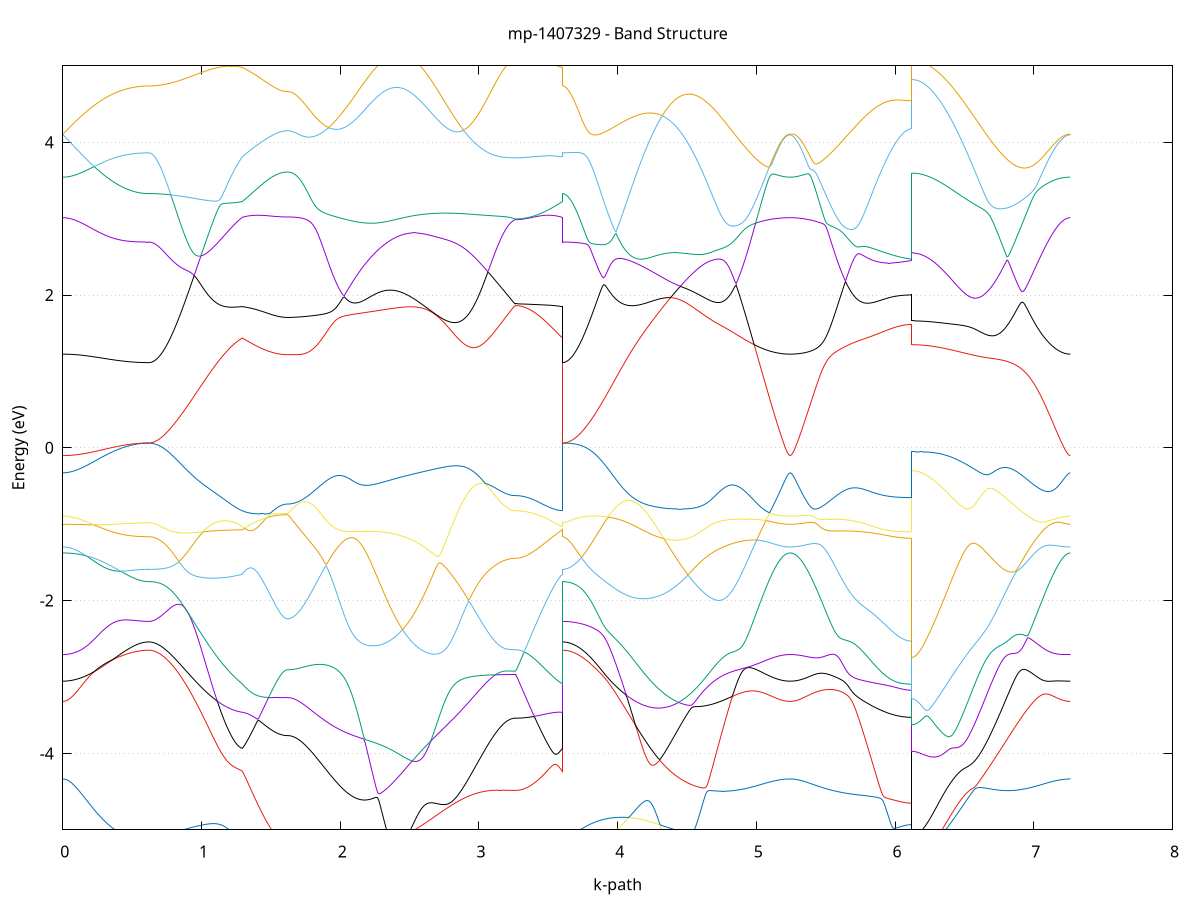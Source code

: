 set title 'mp-1407329 - Band Structure'
set xlabel 'k-path'
set ylabel 'Energy (eV)'
set grid y
set yrange [-5:5]
set terminal png size 800,600
set output 'mp-1407329_bands_gnuplot.png'
plot '-' using 1:2 with lines notitle, '-' using 1:2 with lines notitle, '-' using 1:2 with lines notitle, '-' using 1:2 with lines notitle, '-' using 1:2 with lines notitle, '-' using 1:2 with lines notitle, '-' using 1:2 with lines notitle, '-' using 1:2 with lines notitle, '-' using 1:2 with lines notitle, '-' using 1:2 with lines notitle, '-' using 1:2 with lines notitle, '-' using 1:2 with lines notitle, '-' using 1:2 with lines notitle, '-' using 1:2 with lines notitle, '-' using 1:2 with lines notitle, '-' using 1:2 with lines notitle, '-' using 1:2 with lines notitle, '-' using 1:2 with lines notitle, '-' using 1:2 with lines notitle, '-' using 1:2 with lines notitle, '-' using 1:2 with lines notitle, '-' using 1:2 with lines notitle, '-' using 1:2 with lines notitle, '-' using 1:2 with lines notitle, '-' using 1:2 with lines notitle, '-' using 1:2 with lines notitle, '-' using 1:2 with lines notitle, '-' using 1:2 with lines notitle, '-' using 1:2 with lines notitle, '-' using 1:2 with lines notitle, '-' using 1:2 with lines notitle, '-' using 1:2 with lines notitle, '-' using 1:2 with lines notitle, '-' using 1:2 with lines notitle, '-' using 1:2 with lines notitle, '-' using 1:2 with lines notitle, '-' using 1:2 with lines notitle, '-' using 1:2 with lines notitle, '-' using 1:2 with lines notitle, '-' using 1:2 with lines notitle, '-' using 1:2 with lines notitle, '-' using 1:2 with lines notitle, '-' using 1:2 with lines notitle, '-' using 1:2 with lines notitle, '-' using 1:2 with lines notitle, '-' using 1:2 with lines notitle, '-' using 1:2 with lines notitle, '-' using 1:2 with lines notitle
0.000000 -39.314232
0.009996 -39.314232
0.019992 -39.314032
0.029988 -39.313832
0.039984 -39.313432
0.049980 -39.313032
0.059977 -39.312432
0.069973 -39.311832
0.079969 -39.311132
0.089965 -39.310232
0.099961 -39.309332
0.109957 -39.308332
0.119953 -39.307232
0.129949 -39.305932
0.139945 -39.304632
0.149941 -39.303332
0.159937 -39.301832
0.169933 -39.300232
0.179930 -39.298532
0.189926 -39.296832
0.199922 -39.295032
0.209918 -39.293132
0.219914 -39.291132
0.229910 -39.289032
0.239906 -39.286832
0.249902 -39.284632
0.259898 -39.282332
0.269894 -39.280032
0.279890 -39.277532
0.289886 -39.275032
0.299883 -39.272532
0.309879 -39.269932
0.319875 -39.267232
0.329871 -39.264532
0.339867 -39.261732
0.349863 -39.258932
0.359859 -39.256032
0.369855 -39.253132
0.379851 -39.250232
0.389847 -39.247332
0.399843 -39.244332
0.409839 -39.241332
0.419836 -39.238332
0.429832 -39.235432
0.439828 -39.232432
0.449824 -39.229432
0.459820 -39.226532
0.469816 -39.223632
0.479812 -39.220832
0.489808 -39.218032
0.499804 -39.215332
0.509800 -39.212732
0.519796 -39.210332
0.529792 -39.207932
0.539789 -39.205732
0.549785 -39.203732
0.559781 -39.201932
0.569777 -39.200432
0.579773 -39.199032
0.589769 -39.198032
0.599765 -39.197232
0.609761 -39.196732
0.619757 -39.196632
0.619757 -39.196632
0.629671 -39.196632
0.639585 -39.196732
0.649498 -39.196832
0.659412 -39.197132
0.669326 -39.197332
0.679240 -39.197732
0.689153 -39.198132
0.699067 -39.198532
0.708981 -39.199032
0.718894 -39.199632
0.728808 -39.200232
0.738722 -39.200932
0.748636 -39.201632
0.758549 -39.202332
0.768463 -39.203132
0.778377 -39.204032
0.788291 -39.204932
0.798204 -39.205832
0.808118 -39.206832
0.818032 -39.207832
0.827945 -39.208932
0.837859 -39.210032
0.847773 -39.211132
0.857687 -39.212232
0.867600 -39.213432
0.877514 -39.214632
0.887428 -39.215932
0.897342 -39.217132
0.907255 -39.218432
0.917169 -39.219732
0.927083 -39.221032
0.936996 -39.222332
0.946910 -39.223632
0.956824 -39.225032
0.966738 -39.226432
0.976651 -39.227732
0.986565 -39.229132
0.996479 -39.230532
1.006392 -39.231932
1.016306 -39.233332
1.026220 -39.234732
1.036134 -39.236132
1.046047 -39.237532
1.055961 -39.239032
1.065875 -39.240432
1.075789 -39.241832
1.085702 -39.243232
1.095616 -39.244632
1.105530 -39.246032
1.115443 -39.247432
1.125357 -39.248832
1.135271 -39.250232
1.145185 -39.251532
1.155098 -39.252932
1.165012 -39.254332
1.174926 -39.255632
1.184840 -39.256932
1.194753 -39.258232
1.204667 -39.259632
1.214581 -39.260832
1.224494 -39.262132
1.234408 -39.263432
1.244322 -39.264632
1.254236 -39.265932
1.264149 -39.267132
1.274063 -39.268332
1.283977 -39.269532
1.293890 -39.270732
1.293890 -39.270732
1.303788 -39.273232
1.313685 -39.275632
1.323583 -39.278032
1.333480 -39.280432
1.343378 -39.282732
1.353275 -39.285032
1.363172 -39.287132
1.373070 -39.289332
1.382967 -39.291432
1.392865 -39.293432
1.402762 -39.295332
1.412659 -39.297232
1.422557 -39.298932
1.432454 -39.300732
1.442352 -39.302332
1.452249 -39.303932
1.462147 -39.305332
1.472044 -39.306732
1.481941 -39.308032
1.491839 -39.309332
1.501736 -39.310432
1.511634 -39.311532
1.521531 -39.312432
1.531428 -39.313332
1.541326 -39.314132
1.551223 -39.314832
1.561121 -39.315432
1.571018 -39.315932
1.580916 -39.316332
1.590813 -39.316732
1.600710 -39.316932
1.610608 -39.317032
1.620505 -39.317132
1.620505 -39.317132
1.630489 -39.317132
1.640473 -39.317132
1.650457 -39.317032
1.660441 -39.317032
1.670425 -39.316932
1.680409 -39.316832
1.690393 -39.316732
1.700377 -39.316632
1.710361 -39.316532
1.720345 -39.316432
1.730328 -39.316232
1.740312 -39.316032
1.750296 -39.315932
1.760280 -39.315732
1.770264 -39.315532
1.780248 -39.315232
1.790232 -39.315032
1.800216 -39.314732
1.810200 -39.314532
1.820184 -39.314232
1.830168 -39.313932
1.840152 -39.313632
1.850136 -39.313332
1.860120 -39.313032
1.870104 -39.312632
1.880088 -39.312232
1.890071 -39.311932
1.900055 -39.311532
1.910039 -39.311132
1.920023 -39.310732
1.930007 -39.310332
1.939991 -39.309832
1.949975 -39.309432
1.959959 -39.308932
1.969943 -39.308532
1.979927 -39.308032
1.989911 -39.307532
1.999895 -39.307032
2.009879 -39.306532
2.019863 -39.306032
2.029847 -39.305432
2.039831 -39.304932
2.049814 -39.304332
2.059798 -39.303832
2.069782 -39.303232
2.079766 -39.302632
2.089750 -39.302032
2.099734 -39.301432
2.109718 -39.300832
2.119702 -39.300132
2.129686 -39.299532
2.139670 -39.298832
2.149654 -39.298232
2.159638 -39.297532
2.169622 -39.296832
2.179606 -39.296132
2.189590 -39.295432
2.199573 -39.294732
2.209557 -39.294032
2.219541 -39.293332
2.229525 -39.292632
2.239509 -39.291832
2.249493 -39.291132
2.259477 -39.290332
2.269461 -39.289532
2.279445 -39.288832
2.289429 -39.288032
2.299413 -39.287232
2.309397 -39.286432
2.319381 -39.285632
2.329365 -39.284832
2.339349 -39.283932
2.349332 -39.283132
2.359316 -39.282232
2.369300 -39.281432
2.379284 -39.280532
2.389268 -39.279732
2.399252 -39.278832
2.409236 -39.277932
2.419220 -39.277032
2.429204 -39.276132
2.439188 -39.275232
2.439188 -39.275232
2.449110 -39.274332
2.459032 -39.273432
2.468954 -39.272532
2.478876 -39.271632
2.488797 -39.270732
2.498719 -39.269832
2.508641 -39.268832
2.518563 -39.267932
2.528485 -39.267032
2.538407 -39.266032
2.548329 -39.265132
2.558251 -39.264132
2.568173 -39.263232
2.578094 -39.262232
2.588016 -39.261332
2.597938 -39.260332
2.607860 -39.259432
2.617782 -39.258432
2.627704 -39.257532
2.637626 -39.256532
2.647548 -39.255632
2.657470 -39.254632
2.667391 -39.253732
2.677313 -39.252732
2.687235 -39.251832
2.697157 -39.250932
2.707079 -39.249932
2.717001 -39.249032
2.726923 -39.248132
2.736845 -39.247232
2.746767 -39.246332
2.756689 -39.245432
2.766610 -39.244532
2.776532 -39.243732
2.786454 -39.242832
2.796376 -39.242032
2.806298 -39.241132
2.816220 -39.240332
2.826142 -39.239532
2.836064 -39.238732
2.845986 -39.237932
2.855908 -39.237132
2.865829 -39.236332
2.875751 -39.235632
2.885673 -39.234832
2.895595 -39.234132
2.905517 -39.233432
2.915439 -39.232732
2.925361 -39.232132
2.935283 -39.231432
2.945205 -39.230832
2.955126 -39.230132
2.965048 -39.229532
2.974970 -39.229032
2.984892 -39.228432
2.994814 -39.227832
3.004736 -39.227332
3.014658 -39.226832
3.024580 -39.226332
3.034502 -39.225832
3.044424 -39.225432
3.054345 -39.225032
3.064267 -39.224532
3.074189 -39.224132
3.084111 -39.223832
3.094033 -39.223432
3.103955 -39.223132
3.113877 -39.222832
3.123799 -39.222532
3.133721 -39.222232
3.143642 -39.222032
3.153564 -39.221732
3.163486 -39.221532
3.173408 -39.221332
3.183330 -39.221132
3.193252 -39.221032
3.203174 -39.220932
3.213096 -39.220732
3.223018 -39.220632
3.232939 -39.220632
3.242861 -39.220532
3.252783 -39.220532
3.262705 -39.220532
3.262705 -39.220532
3.272663 -39.220632
3.282620 -39.220932
3.292577 -39.221332
3.302535 -39.222032
3.312492 -39.222832
3.322449 -39.223732
3.332407 -39.224832
3.342364 -39.226032
3.352321 -39.227332
3.362279 -39.228732
3.372236 -39.230232
3.382194 -39.231732
3.392151 -39.233332
3.402108 -39.235032
3.412066 -39.236732
3.422023 -39.238432
3.431980 -39.240232
3.441938 -39.242032
3.451895 -39.243832
3.461852 -39.245632
3.471810 -39.247432
3.481767 -39.249232
3.491725 -39.251132
3.501682 -39.252932
3.511639 -39.254732
3.521597 -39.256532
3.531554 -39.258332
3.541511 -39.260132
3.551469 -39.261932
3.561426 -39.263732
3.571383 -39.265532
3.581341 -39.267232
3.591298 -39.268932
3.601256 -39.270732
3.601256 -39.196632
3.611173 -39.196632
3.621091 -39.196632
3.631009 -39.196732
3.640926 -39.196832
3.650844 -39.196932
3.660762 -39.197132
3.670679 -39.197332
3.680597 -39.197532
3.690514 -39.197732
3.700432 -39.198032
3.710350 -39.198332
3.720267 -39.198732
3.730185 -39.199032
3.740103 -39.199432
3.750020 -39.199832
3.759938 -39.200332
3.769856 -39.200732
3.779773 -39.201232
3.789691 -39.201832
3.799609 -39.202332
3.809526 -39.202932
3.819444 -39.203532
3.829362 -39.204132
3.839279 -39.204832
3.849197 -39.205532
3.859115 -39.206232
3.869032 -39.206932
3.878950 -39.207732
3.888868 -39.208432
3.898785 -39.209332
3.908703 -39.210132
3.918621 -39.210932
3.928538 -39.211832
3.938456 -39.212732
3.948374 -39.213632
3.958291 -39.214532
3.968209 -39.215532
3.978127 -39.216532
3.988044 -39.217432
3.997962 -39.218432
4.007879 -39.219532
4.017797 -39.220532
4.027715 -39.221632
4.037632 -39.222632
4.047550 -39.223732
4.057468 -39.224832
4.067385 -39.225932
4.077303 -39.227032
4.087221 -39.228132
4.097138 -39.229232
4.107056 -39.230432
4.116974 -39.231532
4.126891 -39.232732
4.136809 -39.233832
4.146727 -39.235032
4.156644 -39.236232
4.166562 -39.237332
4.176480 -39.238532
4.186397 -39.239732
4.196315 -39.240832
4.206233 -39.242032
4.216150 -39.243232
4.226068 -39.244432
4.235986 -39.245532
4.245903 -39.246732
4.255821 -39.247932
4.265738 -39.249032
4.275656 -39.250232
4.285574 -39.251432
4.295491 -39.252532
4.305409 -39.253732
4.305409 -39.253732
4.315388 -39.254832
4.325368 -39.256032
4.335347 -39.257132
4.345326 -39.258232
4.355305 -39.259332
4.365284 -39.260432
4.375264 -39.261532
4.385243 -39.262632
4.395222 -39.263732
4.405201 -39.264832
4.415180 -39.265932
4.425160 -39.266932
4.435139 -39.268032
4.445118 -39.269032
4.455097 -39.270132
4.465077 -39.271132
4.475056 -39.272132
4.485035 -39.273132
4.495014 -39.274132
4.504993 -39.275132
4.514973 -39.276032
4.524952 -39.277032
4.534931 -39.277932
4.544910 -39.278932
4.554890 -39.279832
4.564869 -39.280732
4.574848 -39.281632
4.584827 -39.282532
4.594806 -39.283432
4.604786 -39.284332
4.614765 -39.285132
4.624744 -39.286032
4.634723 -39.286832
4.644703 -39.287632
4.654682 -39.288532
4.664661 -39.289332
4.674640 -39.290132
4.684619 -39.290832
4.694599 -39.291632
4.704578 -39.292432
4.714557 -39.293132
4.724536 -39.293932
4.734515 -39.294632
4.744495 -39.295332
4.754474 -39.296032
4.764453 -39.296732
4.774432 -39.297432
4.784412 -39.298132
4.794391 -39.298732
4.804370 -39.299432
4.814349 -39.300032
4.824328 -39.300632
4.834308 -39.301232
4.844287 -39.301832
4.854266 -39.302432
4.864245 -39.303032
4.874225 -39.303532
4.884204 -39.304132
4.894183 -39.304632
4.904162 -39.305232
4.914141 -39.305732
4.924121 -39.306232
4.934100 -39.306632
4.944079 -39.307132
4.954058 -39.307632
4.964038 -39.308032
4.974017 -39.308432
4.983996 -39.308832
4.993975 -39.309232
5.003954 -39.309632
5.013934 -39.310032
5.023913 -39.310332
5.033892 -39.310732
5.043871 -39.311032
5.053850 -39.311332
5.063830 -39.311632
5.073809 -39.311932
5.083788 -39.312232
5.093767 -39.312432
5.103747 -39.312632
5.113726 -39.312832
5.123705 -39.313032
5.133684 -39.313232
5.143663 -39.313432
5.153643 -39.313632
5.163622 -39.313732
5.173601 -39.313832
5.183580 -39.313932
5.193560 -39.314032
5.203539 -39.314132
5.213518 -39.314132
5.223497 -39.314232
5.233476 -39.314232
5.243456 -39.314232
5.243456 -39.314232
5.253429 -39.314232
5.263402 -39.314232
5.273375 -39.314132
5.283348 -39.314032
5.293321 -39.313932
5.303294 -39.313732
5.313267 -39.313632
5.323240 -39.313432
5.333213 -39.313132
5.343186 -39.312932
5.353159 -39.312632
5.363132 -39.312332
5.373105 -39.312032
5.383078 -39.311732
5.393051 -39.311332
5.403024 -39.310932
5.412997 -39.310532
5.422970 -39.310032
5.432943 -39.309632
5.442916 -39.309132
5.452889 -39.308532
5.462862 -39.308032
5.472836 -39.307532
5.482809 -39.306932
5.492782 -39.306332
5.502755 -39.305732
5.512728 -39.305032
5.522701 -39.304432
5.532674 -39.303732
5.542647 -39.303032
5.552620 -39.302332
5.562593 -39.301632
5.572566 -39.300932
5.582539 -39.300132
5.592512 -39.299332
5.602485 -39.298632
5.612458 -39.297832
5.622431 -39.297032
5.632404 -39.296132
5.642377 -39.295332
5.652350 -39.294532
5.662323 -39.293732
5.672296 -39.292832
5.682269 -39.291932
5.692242 -39.291132
5.702215 -39.290232
5.712188 -39.289432
5.722161 -39.288532
5.732135 -39.287632
5.742108 -39.286732
5.752081 -39.285932
5.762054 -39.285032
5.772027 -39.284132
5.782000 -39.283332
5.791973 -39.282432
5.801946 -39.281532
5.811919 -39.280732
5.821892 -39.279932
5.831865 -39.279032
5.841838 -39.278232
5.851811 -39.277432
5.861784 -39.276632
5.871757 -39.275832
5.881730 -39.275132
5.891703 -39.274332
5.901676 -39.273632
5.911649 -39.272932
5.921622 -39.272232
5.931595 -39.271632
5.941568 -39.271032
5.951541 -39.270332
5.961514 -39.269832
5.971487 -39.269232
5.981461 -39.268732
5.991434 -39.268232
6.001407 -39.267732
6.011380 -39.267332
6.021353 -39.266932
6.031326 -39.266532
6.041299 -39.266232
6.051272 -39.265932
6.061245 -39.265732
6.071218 -39.265532
6.081191 -39.265332
6.091164 -39.265132
6.101137 -39.265032
6.111110 -39.265032
6.121083 -39.265032
6.121083 -39.274432
6.131021 -39.274432
6.140959 -39.274432
6.150896 -39.274532
6.160834 -39.274532
6.170772 -39.274632
6.180710 -39.274732
6.190647 -39.274832
6.200585 -39.275032
6.210523 -39.275132
6.220461 -39.275332
6.230398 -39.275532
6.240336 -39.275732
6.250274 -39.275932
6.260212 -39.276232
6.270149 -39.276432
6.280087 -39.276732
6.290025 -39.277032
6.299963 -39.277332
6.309900 -39.277632
6.319838 -39.278032
6.329776 -39.278332
6.339714 -39.278732
6.349652 -39.279032
6.359589 -39.279432
6.369527 -39.279832
6.379465 -39.280232
6.389403 -39.280732
6.399340 -39.281132
6.409278 -39.281532
6.419216 -39.282032
6.429154 -39.282432
6.439091 -39.282932
6.449029 -39.283432
6.458967 -39.283832
6.468905 -39.284332
6.478842 -39.284832
6.488780 -39.285332
6.498718 -39.285832
6.508656 -39.286332
6.518593 -39.286932
6.528531 -39.287432
6.538469 -39.287932
6.548407 -39.288432
6.558344 -39.288932
6.568282 -39.289532
6.578220 -39.290032
6.588158 -39.290532
6.598095 -39.291132
6.608033 -39.291632
6.617971 -39.292232
6.627909 -39.292732
6.637847 -39.293232
6.647784 -39.293832
6.657722 -39.294332
6.667660 -39.294832
6.677598 -39.295432
6.687535 -39.295932
6.697473 -39.296432
6.707411 -39.296932
6.717349 -39.297532
6.727286 -39.298032
6.737224 -39.298532
6.747162 -39.299032
6.757100 -39.299532
6.767037 -39.300032
6.776975 -39.300532
6.786913 -39.301032
6.796851 -39.301532
6.806788 -39.302032
6.816726 -39.302532
6.826664 -39.302932
6.836602 -39.303432
6.846539 -39.303932
6.856477 -39.304332
6.866415 -39.304732
6.876353 -39.305232
6.886290 -39.305632
6.896228 -39.306032
6.906166 -39.306432
6.916104 -39.306832
6.926041 -39.307232
6.935979 -39.307632
6.945917 -39.308032
6.955855 -39.308432
6.965793 -39.308732
6.975730 -39.309132
6.985668 -39.309432
6.995606 -39.309732
7.005544 -39.310032
7.015481 -39.310332
7.025419 -39.310632
7.035357 -39.310932
7.045295 -39.311232
7.055232 -39.311532
7.065170 -39.311732
7.075108 -39.312032
7.085046 -39.312232
7.094983 -39.312432
7.104921 -39.312632
7.114859 -39.312832
7.124797 -39.313032
7.134734 -39.313132
7.144672 -39.313332
7.154610 -39.313432
7.164548 -39.313632
7.174485 -39.313732
7.184423 -39.313832
7.194361 -39.313932
7.204299 -39.314032
7.214237 -39.314132
7.224174 -39.314132
7.234112 -39.314232
7.244050 -39.314232
7.253988 -39.314232
7.263925 -39.314232
e
0.000000 -39.060732
0.009996 -39.060732
0.019992 -39.060832
0.029988 -39.060832
0.039984 -39.060932
0.049980 -39.061132
0.059977 -39.061232
0.069973 -39.061432
0.079969 -39.061632
0.089965 -39.061832
0.099961 -39.062132
0.109957 -39.062332
0.119953 -39.062632
0.129949 -39.062932
0.139945 -39.063332
0.149941 -39.063632
0.159937 -39.064032
0.169933 -39.064332
0.179930 -39.064732
0.189926 -39.065132
0.199922 -39.065632
0.209918 -39.066032
0.219914 -39.066432
0.229910 -39.066932
0.239906 -39.067332
0.249902 -39.067832
0.259898 -39.068332
0.269894 -39.068832
0.279890 -39.069332
0.289886 -39.069832
0.299883 -39.070332
0.309879 -39.070832
0.319875 -39.071332
0.329871 -39.071932
0.339867 -39.072432
0.349863 -39.073032
0.359859 -39.073632
0.369855 -39.074232
0.379851 -39.074932
0.389847 -39.075632
0.399843 -39.076332
0.409839 -39.077032
0.419836 -39.077832
0.429832 -39.078632
0.439828 -39.079532
0.449824 -39.080432
0.459820 -39.081432
0.469816 -39.082532
0.479812 -39.083632
0.489808 -39.084732
0.499804 -39.085932
0.509800 -39.087232
0.519796 -39.088432
0.529792 -39.089732
0.539789 -39.090932
0.549785 -39.092132
0.559781 -39.093232
0.569777 -39.094232
0.579773 -39.095032
0.589769 -39.095732
0.599765 -39.096332
0.609761 -39.096632
0.619757 -39.096732
0.619757 -39.096732
0.629671 -39.096732
0.639585 -39.096732
0.649498 -39.096632
0.659412 -39.096632
0.669326 -39.096532
0.679240 -39.096532
0.689153 -39.096432
0.699067 -39.096332
0.708981 -39.096232
0.718894 -39.096132
0.728808 -39.096032
0.738722 -39.096032
0.748636 -39.095932
0.758549 -39.095832
0.768463 -39.095832
0.778377 -39.095732
0.788291 -39.095732
0.798204 -39.095732
0.808118 -39.095732
0.818032 -39.095732
0.827945 -39.095732
0.837859 -39.095832
0.847773 -39.095932
0.857687 -39.096132
0.867600 -39.096232
0.877514 -39.096432
0.887428 -39.096732
0.897342 -39.096932
0.907255 -39.097232
0.917169 -39.097632
0.927083 -39.097932
0.936996 -39.098332
0.946910 -39.098732
0.956824 -39.099232
0.966738 -39.099732
0.976651 -39.100232
0.986565 -39.100732
0.996479 -39.101232
1.006392 -39.101832
1.016306 -39.102432
1.026220 -39.102932
1.036134 -39.103532
1.046047 -39.104132
1.055961 -39.104832
1.065875 -39.105432
1.075789 -39.106032
1.085702 -39.106632
1.095616 -39.107232
1.105530 -39.107932
1.115443 -39.108532
1.125357 -39.109132
1.135271 -39.109732
1.145185 -39.110332
1.155098 -39.110932
1.165012 -39.111432
1.174926 -39.112032
1.184840 -39.112532
1.194753 -39.113132
1.204667 -39.113632
1.214581 -39.114132
1.224494 -39.114532
1.234408 -39.115032
1.244322 -39.115432
1.254236 -39.115832
1.264149 -39.116232
1.274063 -39.116632
1.283977 -39.116932
1.293890 -39.117232
1.293890 -39.117232
1.303788 -39.116732
1.313685 -39.116332
1.323583 -39.116032
1.333480 -39.115732
1.343378 -39.115532
1.353275 -39.115432
1.363172 -39.115332
1.373070 -39.115332
1.382967 -39.115332
1.392865 -39.115332
1.402762 -39.115432
1.412659 -39.115532
1.422557 -39.115632
1.432454 -39.115832
1.442352 -39.115932
1.452249 -39.116132
1.462147 -39.116232
1.472044 -39.116432
1.481941 -39.116632
1.491839 -39.116732
1.501736 -39.116932
1.511634 -39.117032
1.521531 -39.117232
1.531428 -39.117332
1.541326 -39.117432
1.551223 -39.117532
1.561121 -39.117632
1.571018 -39.117732
1.580916 -39.117832
1.590813 -39.117832
1.600710 -39.117932
1.610608 -39.117932
1.620505 -39.117932
1.620505 -39.117932
1.630489 -39.117932
1.640473 -39.117932
1.650457 -39.117932
1.660441 -39.117932
1.670425 -39.117932
1.680409 -39.118032
1.690393 -39.118032
1.700377 -39.118032
1.710361 -39.118032
1.720345 -39.118132
1.730328 -39.118132
1.740312 -39.118132
1.750296 -39.118232
1.760280 -39.118232
1.770264 -39.118332
1.780248 -39.118332
1.790232 -39.118432
1.800216 -39.118432
1.810200 -39.118532
1.820184 -39.118632
1.830168 -39.118632
1.840152 -39.118732
1.850136 -39.118832
1.860120 -39.118932
1.870104 -39.119032
1.880088 -39.119232
1.890071 -39.119332
1.900055 -39.119432
1.910039 -39.119632
1.920023 -39.119732
1.930007 -39.119932
1.939991 -39.120132
1.949975 -39.120232
1.959959 -39.120432
1.969943 -39.120632
1.979927 -39.120932
1.989911 -39.121132
1.999895 -39.121332
2.009879 -39.121632
2.019863 -39.121932
2.029847 -39.122232
2.039831 -39.122532
2.049814 -39.122832
2.059798 -39.123132
2.069782 -39.123432
2.079766 -39.123832
2.089750 -39.124232
2.099734 -39.124632
2.109718 -39.124932
2.119702 -39.125432
2.129686 -39.125832
2.139670 -39.126232
2.149654 -39.126732
2.159638 -39.127132
2.169622 -39.127632
2.179606 -39.128132
2.189590 -39.128532
2.199573 -39.129032
2.209557 -39.129532
2.219541 -39.130032
2.229525 -39.130632
2.239509 -39.131132
2.249493 -39.131632
2.259477 -39.132132
2.269461 -39.132632
2.279445 -39.133232
2.289429 -39.133732
2.299413 -39.134232
2.309397 -39.134732
2.319381 -39.135332
2.329365 -39.135832
2.339349 -39.136332
2.349332 -39.136832
2.359316 -39.137332
2.369300 -39.137832
2.379284 -39.138332
2.389268 -39.138832
2.399252 -39.139332
2.409236 -39.139832
2.419220 -39.140232
2.429204 -39.140732
2.439188 -39.141132
2.439188 -39.141132
2.449110 -39.141632
2.459032 -39.142032
2.468954 -39.142432
2.478876 -39.142932
2.488797 -39.143332
2.498719 -39.143732
2.508641 -39.144132
2.518563 -39.144432
2.528485 -39.144832
2.538407 -39.145232
2.548329 -39.145532
2.558251 -39.145932
2.568173 -39.146232
2.578094 -39.146632
2.588016 -39.146932
2.597938 -39.147232
2.607860 -39.147532
2.617782 -39.147832
2.627704 -39.148132
2.637626 -39.148432
2.647548 -39.148732
2.657470 -39.149032
2.667391 -39.149332
2.677313 -39.149632
2.687235 -39.149832
2.697157 -39.150132
2.707079 -39.150432
2.717001 -39.150632
2.726923 -39.150932
2.736845 -39.151132
2.746767 -39.151432
2.756689 -39.151632
2.766610 -39.151932
2.776532 -39.152132
2.786454 -39.152332
2.796376 -39.152632
2.806298 -39.152832
2.816220 -39.153032
2.826142 -39.153232
2.836064 -39.153532
2.845986 -39.153732
2.855908 -39.153932
2.865829 -39.154132
2.875751 -39.154332
2.885673 -39.154532
2.895595 -39.154732
2.905517 -39.154932
2.915439 -39.155132
2.925361 -39.155332
2.935283 -39.155532
2.945205 -39.155732
2.955126 -39.155932
2.965048 -39.156032
2.974970 -39.156232
2.984892 -39.156432
2.994814 -39.156632
3.004736 -39.156732
3.014658 -39.156932
3.024580 -39.157032
3.034502 -39.157232
3.044424 -39.157332
3.054345 -39.157532
3.064267 -39.157632
3.074189 -39.157732
3.084111 -39.157832
3.094033 -39.157932
3.103955 -39.158132
3.113877 -39.158232
3.123799 -39.158332
3.133721 -39.158432
3.143642 -39.158432
3.153564 -39.158532
3.163486 -39.158632
3.173408 -39.158732
3.183330 -39.158732
3.193252 -39.158832
3.203174 -39.158832
3.213096 -39.158932
3.223018 -39.158932
3.232939 -39.158932
3.242861 -39.158932
3.252783 -39.158932
3.262705 -39.158932
3.262705 -39.158932
3.272663 -39.158832
3.282620 -39.158632
3.292577 -39.158132
3.302535 -39.157432
3.312492 -39.156632
3.322449 -39.155732
3.332407 -39.154632
3.342364 -39.153432
3.352321 -39.152132
3.362279 -39.150732
3.372236 -39.149232
3.382194 -39.147732
3.392151 -39.146132
3.402108 -39.144532
3.412066 -39.142932
3.422023 -39.141232
3.431980 -39.139632
3.441938 -39.137932
3.451895 -39.136332
3.461852 -39.134632
3.471810 -39.133132
3.481767 -39.131532
3.491725 -39.130032
3.501682 -39.128532
3.511639 -39.127132
3.521597 -39.125732
3.531554 -39.124432
3.541511 -39.123232
3.551469 -39.122032
3.561426 -39.120932
3.571383 -39.119932
3.581341 -39.118932
3.591298 -39.118032
3.601256 -39.117232
3.601256 -39.096732
3.611173 -39.096732
3.621091 -39.096732
3.631009 -39.096732
3.640926 -39.096732
3.650844 -39.096632
3.660762 -39.096632
3.670679 -39.096632
3.680597 -39.096632
3.690514 -39.096632
3.700432 -39.096532
3.710350 -39.096532
3.720267 -39.096532
3.730185 -39.096532
3.740103 -39.096432
3.750020 -39.096432
3.759938 -39.096432
3.769856 -39.096332
3.779773 -39.096332
3.789691 -39.096232
3.799609 -39.096232
3.809526 -39.096232
3.819444 -39.096132
3.829362 -39.096132
3.839279 -39.096132
3.849197 -39.096132
3.859115 -39.096032
3.869032 -39.096032
3.878950 -39.096032
3.888868 -39.096032
3.898785 -39.095932
3.908703 -39.095932
3.918621 -39.095932
3.928538 -39.095932
3.938456 -39.095932
3.948374 -39.095932
3.958291 -39.095932
3.968209 -39.095932
3.978127 -39.095932
3.988044 -39.095932
3.997962 -39.096032
4.007879 -39.096032
4.017797 -39.096032
4.027715 -39.096132
4.037632 -39.096132
4.047550 -39.096132
4.057468 -39.096232
4.067385 -39.096232
4.077303 -39.096332
4.087221 -39.096332
4.097138 -39.096432
4.107056 -39.096432
4.116974 -39.096532
4.126891 -39.096532
4.136809 -39.096532
4.146727 -39.096632
4.156644 -39.096632
4.166562 -39.096732
4.176480 -39.096732
4.186397 -39.096732
4.196315 -39.096832
4.206233 -39.096832
4.216150 -39.096832
4.226068 -39.096832
4.235986 -39.096832
4.245903 -39.096832
4.255821 -39.096732
4.265738 -39.096732
4.275656 -39.096632
4.285574 -39.096532
4.295491 -39.096532
4.305409 -39.096332
4.305409 -39.096332
4.315388 -39.096232
4.325368 -39.096132
4.335347 -39.095932
4.345326 -39.095732
4.355305 -39.095532
4.365284 -39.095332
4.375264 -39.095132
4.385243 -39.094832
4.395222 -39.094532
4.405201 -39.094232
4.415180 -39.093932
4.425160 -39.093532
4.435139 -39.093132
4.445118 -39.092732
4.455097 -39.092232
4.465077 -39.091832
4.475056 -39.091332
4.485035 -39.090732
4.495014 -39.090232
4.504993 -39.089632
4.514973 -39.089032
4.524952 -39.088332
4.534931 -39.087732
4.544910 -39.087032
4.554890 -39.086232
4.564869 -39.085532
4.574848 -39.084732
4.584827 -39.083932
4.594806 -39.083132
4.604786 -39.082232
4.614765 -39.081332
4.624744 -39.080432
4.634723 -39.079532
4.644703 -39.078532
4.654682 -39.077532
4.664661 -39.076532
4.674640 -39.075532
4.684619 -39.074432
4.694599 -39.073332
4.704578 -39.072232
4.714557 -39.071132
4.724536 -39.070032
4.734515 -39.068832
4.744495 -39.067632
4.754474 -39.066432
4.764453 -39.065232
4.774432 -39.064032
4.784412 -39.063832
4.794391 -39.063632
4.804370 -39.063432
4.814349 -39.063332
4.824328 -39.063132
4.834308 -39.063032
4.844287 -39.062832
4.854266 -39.062732
4.864245 -39.062632
4.874225 -39.062432
4.884204 -39.062332
4.894183 -39.062232
4.904162 -39.062132
4.914141 -39.062032
4.924121 -39.061932
4.934100 -39.061832
4.944079 -39.061732
4.954058 -39.061632
4.964038 -39.061632
4.974017 -39.061532
4.983996 -39.061432
4.993975 -39.061432
5.003954 -39.061332
5.013934 -39.061232
5.023913 -39.061232
5.033892 -39.061132
5.043871 -39.061132
5.053850 -39.061132
5.063830 -39.061032
5.073809 -39.061032
5.083788 -39.060932
5.093767 -39.060932
5.103747 -39.060932
5.113726 -39.060932
5.123705 -39.060832
5.133684 -39.060832
5.143663 -39.060832
5.153643 -39.060832
5.163622 -39.060832
5.173601 -39.060732
5.183580 -39.060732
5.193560 -39.060732
5.203539 -39.060732
5.213518 -39.060732
5.223497 -39.060732
5.233476 -39.060732
5.243456 -39.060732
5.243456 -39.060732
5.253429 -39.060732
5.263402 -39.060732
5.273375 -39.060732
5.283348 -39.060732
5.293321 -39.060832
5.303294 -39.060832
5.313267 -39.060832
5.323240 -39.060932
5.333213 -39.060932
5.343186 -39.060932
5.353159 -39.061032
5.363132 -39.061132
5.373105 -39.061132
5.383078 -39.061232
5.393051 -39.061332
5.403024 -39.061332
5.412997 -39.061432
5.422970 -39.061532
5.432943 -39.061632
5.442916 -39.061732
5.452889 -39.061832
5.462862 -39.061932
5.472836 -39.062032
5.482809 -39.062132
5.492782 -39.062232
5.502755 -39.062332
5.512728 -39.062532
5.522701 -39.062632
5.532674 -39.062832
5.542647 -39.062932
5.552620 -39.063132
5.562593 -39.063232
5.572566 -39.063432
5.582539 -39.063632
5.592512 -39.063832
5.602485 -39.064032
5.612458 -39.064332
5.622431 -39.064532
5.632404 -39.064932
5.642377 -39.065232
5.652350 -39.065732
5.662323 -39.066232
5.672296 -39.066832
5.682269 -39.067632
5.692242 -39.068532
5.702215 -39.069532
5.712188 -39.070632
5.722161 -39.071832
5.732135 -39.073132
5.742108 -39.074432
5.752081 -39.075832
5.762054 -39.077132
5.772027 -39.078532
5.782000 -39.079832
5.791973 -39.081232
5.801946 -39.082532
5.811919 -39.083832
5.821892 -39.085132
5.831865 -39.086432
5.841838 -39.087732
5.851811 -39.089032
5.861784 -39.090232
5.871757 -39.091432
5.881730 -39.092632
5.891703 -39.093732
5.901676 -39.094832
5.911649 -39.095932
5.921622 -39.096932
5.931595 -39.097932
5.941568 -39.098832
5.951541 -39.099832
5.961514 -39.100632
5.971487 -39.101532
5.981461 -39.102232
5.991434 -39.103032
6.001407 -39.103732
6.011380 -39.104332
6.021353 -39.104932
6.031326 -39.105432
6.041299 -39.105932
6.051272 -39.106332
6.061245 -39.106732
6.071218 -39.107032
6.081191 -39.107232
6.091164 -39.107432
6.101137 -39.107632
6.111110 -39.107732
6.121083 -39.107732
6.121083 -39.143632
6.131021 -39.143532
6.140959 -39.143532
6.150896 -39.143432
6.160834 -39.143332
6.170772 -39.143132
6.180710 -39.142932
6.190647 -39.142732
6.200585 -39.142532
6.210523 -39.142232
6.220461 -39.141932
6.230398 -39.141532
6.240336 -39.141132
6.250274 -39.140732
6.260212 -39.140332
6.270149 -39.139832
6.280087 -39.139332
6.290025 -39.138732
6.299963 -39.138232
6.309900 -39.137632
6.319838 -39.137032
6.329776 -39.136332
6.339714 -39.135632
6.349652 -39.134932
6.359589 -39.134232
6.369527 -39.133532
6.379465 -39.132732
6.389403 -39.131932
6.399340 -39.131132
6.409278 -39.130332
6.419216 -39.129432
6.429154 -39.128532
6.439091 -39.127632
6.449029 -39.126732
6.458967 -39.125832
6.468905 -39.124832
6.478842 -39.123932
6.488780 -39.122932
6.498718 -39.121932
6.508656 -39.120932
6.518593 -39.119932
6.528531 -39.118832
6.538469 -39.117832
6.548407 -39.116732
6.558344 -39.115732
6.568282 -39.114632
6.578220 -39.113532
6.588158 -39.112532
6.598095 -39.111432
6.608033 -39.110332
6.617971 -39.109232
6.627909 -39.108132
6.637847 -39.106932
6.647784 -39.105832
6.657722 -39.104732
6.667660 -39.103632
6.677598 -39.102532
6.687535 -39.101432
6.697473 -39.100332
6.707411 -39.099232
6.717349 -39.098132
6.727286 -39.097032
6.737224 -39.095932
6.747162 -39.094832
6.757100 -39.093732
6.767037 -39.092632
6.776975 -39.091532
6.786913 -39.090532
6.796851 -39.089432
6.806788 -39.088432
6.816726 -39.087332
6.826664 -39.086332
6.836602 -39.085332
6.846539 -39.084332
6.856477 -39.083332
6.866415 -39.082332
6.876353 -39.081432
6.886290 -39.080432
6.896228 -39.079532
6.906166 -39.078632
6.916104 -39.077732
6.926041 -39.076832
6.935979 -39.075932
6.945917 -39.075132
6.955855 -39.074332
6.965793 -39.073532
6.975730 -39.072732
6.985668 -39.071932
6.995606 -39.071232
7.005544 -39.070432
7.015481 -39.069732
7.025419 -39.069132
7.035357 -39.068432
7.045295 -39.067832
7.055232 -39.067232
7.065170 -39.066632
7.075108 -39.066032
7.085046 -39.065532
7.094983 -39.065032
7.104921 -39.064532
7.114859 -39.064132
7.124797 -39.063632
7.134734 -39.063232
7.144672 -39.062932
7.154610 -39.062532
7.164548 -39.062232
7.174485 -39.061932
7.184423 -39.061732
7.194361 -39.061432
7.204299 -39.061232
7.214237 -39.061132
7.224174 -39.060932
7.234112 -39.060832
7.244050 -39.060832
7.253988 -39.060732
7.263925 -39.060732
e
0.000000 -39.024332
0.009996 -39.024332
0.019992 -39.024232
0.029988 -39.024232
0.039984 -39.024132
0.049980 -39.024032
0.059977 -39.023832
0.069973 -39.023732
0.079969 -39.023532
0.089965 -39.023332
0.099961 -39.023132
0.109957 -39.022932
0.119953 -39.022732
0.129949 -39.022432
0.139945 -39.022732
0.149941 -39.023232
0.159937 -39.023732
0.169933 -39.024332
0.179930 -39.024932
0.189926 -39.025432
0.199922 -39.026032
0.209918 -39.026632
0.219914 -39.027232
0.229910 -39.027732
0.239906 -39.028332
0.249902 -39.028932
0.259898 -39.029532
0.269894 -39.030132
0.279890 -39.030732
0.289886 -39.031232
0.299883 -39.031832
0.309879 -39.032432
0.319875 -39.032932
0.329871 -39.033432
0.339867 -39.034032
0.349863 -39.034532
0.359859 -39.035032
0.369855 -39.035532
0.379851 -39.035932
0.389847 -39.036432
0.399843 -39.036832
0.409839 -39.037332
0.419836 -39.037732
0.429832 -39.038132
0.439828 -39.038432
0.449824 -39.038832
0.459820 -39.039832
0.469816 -39.041832
0.479812 -39.043732
0.489808 -39.045432
0.499804 -39.047132
0.509800 -39.048632
0.519796 -39.049932
0.529792 -39.051132
0.539789 -39.052232
0.549785 -39.053232
0.559781 -39.054032
0.569777 -39.054632
0.579773 -39.055232
0.589769 -39.055632
0.599765 -39.055832
0.609761 -39.056032
0.619757 -39.056132
0.619757 -39.056132
0.629671 -39.056132
0.639585 -39.056132
0.649498 -39.056232
0.659412 -39.056232
0.669326 -39.056332
0.679240 -39.056432
0.689153 -39.056532
0.699067 -39.056632
0.708981 -39.056732
0.718894 -39.056832
0.728808 -39.057032
0.738722 -39.057132
0.748636 -39.057332
0.758549 -39.057432
0.768463 -39.057532
0.778377 -39.057732
0.788291 -39.057832
0.798204 -39.057932
0.808118 -39.058032
0.818032 -39.058032
0.827945 -39.058132
0.837859 -39.058132
0.847773 -39.058132
0.857687 -39.058132
0.867600 -39.058032
0.877514 -39.058032
0.887428 -39.057932
0.897342 -39.057732
0.907255 -39.057632
0.917169 -39.057432
0.927083 -39.057232
0.936996 -39.056932
0.946910 -39.056732
0.956824 -39.056432
0.966738 -39.056132
0.976651 -39.055732
0.986565 -39.055432
0.996479 -39.055032
1.006392 -39.054632
1.016306 -39.054232
1.026220 -39.053832
1.036134 -39.053432
1.046047 -39.053032
1.055961 -39.052632
1.065875 -39.052132
1.075789 -39.051732
1.085702 -39.051232
1.095616 -39.050832
1.105530 -39.050332
1.115443 -39.049932
1.125357 -39.049432
1.135271 -39.049032
1.145185 -39.048632
1.155098 -39.048132
1.165012 -39.047732
1.174926 -39.047232
1.184840 -39.046832
1.194753 -39.046432
1.204667 -39.046032
1.214581 -39.045632
1.224494 -39.045232
1.234408 -39.044832
1.244322 -39.044432
1.254236 -39.044032
1.264149 -39.043732
1.274063 -39.043332
1.283977 -39.043032
1.293890 -39.042632
1.293890 -39.042632
1.303788 -39.041432
1.313685 -39.040232
1.323583 -39.038932
1.333480 -39.037532
1.343378 -39.036232
1.353275 -39.034832
1.363172 -39.033532
1.373070 -39.032132
1.382967 -39.030732
1.392865 -39.029432
1.402762 -39.028132
1.412659 -39.027132
1.422557 -39.026732
1.432454 -39.026432
1.442352 -39.026032
1.452249 -39.025732
1.462147 -39.025332
1.472044 -39.025032
1.481941 -39.024732
1.491839 -39.024432
1.501736 -39.024132
1.511634 -39.023832
1.521531 -39.023632
1.531428 -39.023332
1.541326 -39.023132
1.551223 -39.022932
1.561121 -39.022832
1.571018 -39.022632
1.580916 -39.022532
1.590813 -39.022432
1.600710 -39.022332
1.610608 -39.022332
1.620505 -39.022332
1.620505 -39.022332
1.630489 -39.022332
1.640473 -39.022432
1.650457 -39.022632
1.660441 -39.022832
1.670425 -39.023032
1.680409 -39.023332
1.690393 -39.023732
1.700377 -39.024132
1.710361 -39.024632
1.720345 -39.025132
1.730328 -39.025732
1.740312 -39.026332
1.750296 -39.027032
1.760280 -39.027732
1.770264 -39.028432
1.780248 -39.029132
1.790232 -39.029932
1.800216 -39.030832
1.810200 -39.031632
1.820184 -39.032532
1.830168 -39.033432
1.840152 -39.034332
1.850136 -39.035232
1.860120 -39.036232
1.870104 -39.037132
1.880088 -39.038132
1.890071 -39.039132
1.900055 -39.040132
1.910039 -39.041132
1.920023 -39.042132
1.930007 -39.043132
1.939991 -39.044032
1.949975 -39.045032
1.959959 -39.046032
1.969943 -39.047032
1.979927 -39.047932
1.989911 -39.048932
1.999895 -39.049832
2.009879 -39.050732
2.019863 -39.051632
2.029847 -39.052532
2.039831 -39.053332
2.049814 -39.054232
2.059798 -39.055032
2.069782 -39.055832
2.079766 -39.056632
2.089750 -39.057332
2.099734 -39.058032
2.109718 -39.058732
2.119702 -39.059332
2.129686 -39.060032
2.139670 -39.060632
2.149654 -39.061132
2.159638 -39.061732
2.169622 -39.062232
2.179606 -39.062732
2.189590 -39.063132
2.199573 -39.063532
2.209557 -39.063932
2.219541 -39.064332
2.229525 -39.064632
2.239509 -39.064932
2.249493 -39.065232
2.259477 -39.065432
2.269461 -39.065732
2.279445 -39.065932
2.289429 -39.066032
2.299413 -39.066232
2.309397 -39.066332
2.319381 -39.066432
2.329365 -39.066432
2.339349 -39.066532
2.349332 -39.066532
2.359316 -39.066532
2.369300 -39.066532
2.379284 -39.066432
2.389268 -39.066432
2.399252 -39.066332
2.409236 -39.066232
2.419220 -39.066132
2.429204 -39.065932
2.439188 -39.065832
2.439188 -39.065832
2.449110 -39.065632
2.459032 -39.065432
2.468954 -39.065232
2.478876 -39.065032
2.488797 -39.064832
2.498719 -39.064532
2.508641 -39.064332
2.518563 -39.064032
2.528485 -39.063732
2.538407 -39.063432
2.548329 -39.063132
2.558251 -39.062832
2.568173 -39.062532
2.578094 -39.062232
2.588016 -39.061832
2.597938 -39.061532
2.607860 -39.061132
2.617782 -39.060832
2.627704 -39.060432
2.637626 -39.060132
2.647548 -39.059732
2.657470 -39.059432
2.667391 -39.059332
2.677313 -39.059232
2.687235 -39.059032
2.697157 -39.058832
2.707079 -39.058632
2.717001 -39.058432
2.726923 -39.058132
2.736845 -39.057932
2.746767 -39.057632
2.756689 -39.057232
2.766610 -39.056932
2.776532 -39.056532
2.786454 -39.056232
2.796376 -39.055832
2.806298 -39.055332
2.816220 -39.054932
2.826142 -39.054432
2.836064 -39.054032
2.845986 -39.053532
2.855908 -39.053032
2.865829 -39.052532
2.875751 -39.051932
2.885673 -39.051632
2.895595 -39.051432
2.905517 -39.051132
2.915439 -39.050932
2.925361 -39.050732
2.935283 -39.050532
2.945205 -39.050332
2.955126 -39.050132
2.965048 -39.049932
2.974970 -39.049732
2.984892 -39.049532
2.994814 -39.049432
3.004736 -39.049232
3.014658 -39.049132
3.024580 -39.048932
3.034502 -39.048832
3.044424 -39.048732
3.054345 -39.048632
3.064267 -39.048532
3.074189 -39.048432
3.084111 -39.048332
3.094033 -39.048232
3.103955 -39.048132
3.113877 -39.048032
3.123799 -39.048032
3.133721 -39.047932
3.143642 -39.047832
3.153564 -39.047832
3.163486 -39.047832
3.173408 -39.047732
3.183330 -39.047732
3.193252 -39.047632
3.203174 -39.047632
3.213096 -39.047632
3.223018 -39.047632
3.232939 -39.047632
3.242861 -39.047532
3.252783 -39.047532
3.262705 -39.047532
3.262705 -39.047532
3.272663 -39.047532
3.282620 -39.047632
3.292577 -39.047632
3.302535 -39.047732
3.312492 -39.047832
3.322449 -39.047932
3.332407 -39.048032
3.342364 -39.048132
3.352321 -39.048232
3.362279 -39.048432
3.372236 -39.048532
3.382194 -39.048732
3.392151 -39.048832
3.402108 -39.048932
3.412066 -39.049032
3.422023 -39.049132
3.431980 -39.049232
3.441938 -39.049232
3.451895 -39.049232
3.461852 -39.049232
3.471810 -39.049132
3.481767 -39.049032
3.491725 -39.048832
3.501682 -39.048532
3.511639 -39.048332
3.521597 -39.047932
3.531554 -39.047532
3.541511 -39.047032
3.551469 -39.046432
3.561426 -39.045832
3.571383 -39.045132
3.581341 -39.044332
3.591298 -39.043532
3.601256 -39.042632
3.601256 -39.056132
3.611173 -39.056132
3.621091 -39.056232
3.631009 -39.056332
3.640926 -39.056532
3.650844 -39.056832
3.660762 -39.057032
3.670679 -39.057432
3.680597 -39.057732
3.690514 -39.058132
3.700432 -39.058532
3.710350 -39.058932
3.720267 -39.059432
3.730185 -39.059932
3.740103 -39.060332
3.750020 -39.060832
3.759938 -39.061332
3.769856 -39.061832
3.779773 -39.062432
3.789691 -39.062932
3.799609 -39.063432
3.809526 -39.063932
3.819444 -39.064432
3.829362 -39.064932
3.839279 -39.065432
3.849197 -39.065932
3.859115 -39.066432
3.869032 -39.066932
3.878950 -39.067432
3.888868 -39.067932
3.898785 -39.068432
3.908703 -39.068832
3.918621 -39.069332
3.928538 -39.069732
3.938456 -39.070132
3.948374 -39.070532
3.958291 -39.070932
3.968209 -39.071332
3.978127 -39.071732
3.988044 -39.072132
3.997962 -39.072432
4.007879 -39.072732
4.017797 -39.073132
4.027715 -39.073432
4.037632 -39.073732
4.047550 -39.073932
4.057468 -39.074232
4.067385 -39.074432
4.077303 -39.074732
4.087221 -39.074932
4.097138 -39.075132
4.107056 -39.075332
4.116974 -39.075432
4.126891 -39.075632
4.136809 -39.075732
4.146727 -39.075832
4.156644 -39.076032
4.166562 -39.076032
4.176480 -39.076132
4.186397 -39.076232
4.196315 -39.076232
4.206233 -39.076332
4.216150 -39.076332
4.226068 -39.076332
4.235986 -39.076232
4.245903 -39.076232
4.255821 -39.076232
4.265738 -39.076132
4.275656 -39.076032
4.285574 -39.076032
4.295491 -39.075932
4.305409 -39.075732
4.305409 -39.075732
4.315388 -39.075632
4.325368 -39.075532
4.335347 -39.075332
4.345326 -39.075232
4.355305 -39.075032
4.365284 -39.074832
4.375264 -39.074632
4.385243 -39.074432
4.395222 -39.074232
4.405201 -39.073932
4.415180 -39.073732
4.425160 -39.073532
4.435139 -39.073232
4.445118 -39.072932
4.455097 -39.072732
4.465077 -39.072432
4.475056 -39.072132
4.485035 -39.071832
4.495014 -39.071532
4.504993 -39.071232
4.514973 -39.070932
4.524952 -39.070632
4.534931 -39.070332
4.544910 -39.070032
4.554890 -39.069732
4.564869 -39.069432
4.574848 -39.069132
4.584827 -39.068832
4.594806 -39.068532
4.604786 -39.068232
4.614765 -39.067932
4.624744 -39.067632
4.634723 -39.067432
4.644703 -39.067132
4.654682 -39.066832
4.664661 -39.066532
4.674640 -39.066332
4.684619 -39.066032
4.694599 -39.065732
4.704578 -39.065532
4.714557 -39.065332
4.724536 -39.065032
4.734515 -39.064832
4.744495 -39.064632
4.754474 -39.064432
4.764453 -39.064232
4.774432 -39.064032
4.784412 -39.062832
4.794391 -39.061532
4.804370 -39.060332
4.814349 -39.059032
4.824328 -39.057832
4.834308 -39.056532
4.844287 -39.055232
4.854266 -39.053932
4.864245 -39.052632
4.874225 -39.051332
4.884204 -39.050032
4.894183 -39.048832
4.904162 -39.047532
4.914141 -39.046232
4.924121 -39.044932
4.934100 -39.043732
4.944079 -39.042432
4.954058 -39.041232
4.964038 -39.040032
4.974017 -39.038832
4.983996 -39.037632
4.993975 -39.036432
5.003954 -39.035332
5.013934 -39.034232
5.023913 -39.033132
5.033892 -39.032032
5.043871 -39.031032
5.053850 -39.030132
5.063830 -39.029132
5.073809 -39.028332
5.083788 -39.027532
5.093767 -39.026832
5.103747 -39.026132
5.113726 -39.025632
5.123705 -39.025232
5.133684 -39.024932
5.143663 -39.024732
5.153643 -39.024532
5.163622 -39.024432
5.173601 -39.024432
5.183580 -39.024332
5.193560 -39.024332
5.203539 -39.024332
5.213518 -39.024332
5.223497 -39.024332
5.233476 -39.024332
5.243456 -39.024332
5.243456 -39.024332
5.253429 -39.024332
5.263402 -39.024332
5.273375 -39.024332
5.283348 -39.024332
5.293321 -39.024332
5.303294 -39.024332
5.313267 -39.024332
5.323240 -39.024332
5.333213 -39.024432
5.343186 -39.024532
5.353159 -39.024732
5.363132 -39.025032
5.373105 -39.025432
5.383078 -39.025932
5.393051 -39.026532
5.403024 -39.027332
5.412997 -39.028132
5.422970 -39.029032
5.432943 -39.029932
5.442916 -39.030932
5.452889 -39.032032
5.462862 -39.033132
5.472836 -39.034232
5.482809 -39.035432
5.492782 -39.036632
5.502755 -39.037832
5.512728 -39.039132
5.522701 -39.040332
5.532674 -39.041632
5.542647 -39.043032
5.552620 -39.044332
5.562593 -39.045732
5.572566 -39.047032
5.582539 -39.048432
5.592512 -39.049832
5.602485 -39.051132
5.612458 -39.052532
5.622431 -39.053932
5.632404 -39.055232
5.642377 -39.056532
5.652350 -39.057732
5.662323 -39.058832
5.672296 -39.059832
5.682269 -39.060732
5.692242 -39.061532
5.702215 -39.062132
5.712188 -39.062632
5.722161 -39.063132
5.732135 -39.063432
5.742108 -39.063832
5.752081 -39.064032
5.762054 -39.064332
5.772027 -39.064532
5.782000 -39.064832
5.791973 -39.065032
5.801946 -39.065232
5.811919 -39.065432
5.821892 -39.065632
5.831865 -39.065732
5.841838 -39.065932
5.851811 -39.066132
5.861784 -39.066332
5.871757 -39.066432
5.881730 -39.066632
5.891703 -39.066732
5.901676 -39.066932
5.911649 -39.067032
5.921622 -39.067232
5.931595 -39.067332
5.941568 -39.067432
5.951541 -39.067532
5.961514 -39.067732
5.971487 -39.067832
5.981461 -39.067932
5.991434 -39.068032
6.001407 -39.068132
6.011380 -39.068132
6.021353 -39.068232
6.031326 -39.068332
6.041299 -39.068432
6.051272 -39.068432
6.061245 -39.068532
6.071218 -39.068532
6.081191 -39.068532
6.091164 -39.068632
6.101137 -39.068632
6.111110 -39.068632
6.121083 -39.068632
6.121083 -39.070832
6.131021 -39.070832
6.140959 -39.070732
6.150896 -39.070732
6.160834 -39.070732
6.170772 -39.070632
6.180710 -39.070532
6.190647 -39.070432
6.200585 -39.070332
6.210523 -39.070232
6.220461 -39.070132
6.230398 -39.070032
6.240336 -39.069832
6.250274 -39.069732
6.260212 -39.069532
6.270149 -39.069332
6.280087 -39.069132
6.290025 -39.068932
6.299963 -39.068732
6.309900 -39.068432
6.319838 -39.068232
6.329776 -39.067932
6.339714 -39.067632
6.349652 -39.067332
6.359589 -39.067032
6.369527 -39.066732
6.379465 -39.066432
6.389403 -39.066032
6.399340 -39.065732
6.409278 -39.065332
6.419216 -39.064932
6.429154 -39.064532
6.439091 -39.064132
6.449029 -39.063732
6.458967 -39.063332
6.468905 -39.062932
6.478842 -39.062432
6.488780 -39.062032
6.498718 -39.061532
6.508656 -39.061032
6.518593 -39.060532
6.528531 -39.060032
6.538469 -39.059532
6.548407 -39.059032
6.558344 -39.058532
6.568282 -39.057932
6.578220 -39.057432
6.588158 -39.056832
6.598095 -39.056232
6.608033 -39.055632
6.617971 -39.055032
6.627909 -39.054432
6.637847 -39.053832
6.647784 -39.053232
6.657722 -39.052632
6.667660 -39.052032
6.677598 -39.051332
6.687535 -39.050732
6.697473 -39.050032
6.707411 -39.049332
6.717349 -39.048732
6.727286 -39.048032
6.737224 -39.047332
6.747162 -39.046632
6.757100 -39.045932
6.767037 -39.045232
6.776975 -39.044532
6.786913 -39.043832
6.796851 -39.043132
6.806788 -39.042432
6.816726 -39.041732
6.826664 -39.041032
6.836602 -39.040332
6.846539 -39.039632
6.856477 -39.038832
6.866415 -39.038132
6.876353 -39.037432
6.886290 -39.036732
6.896228 -39.036032
6.906166 -39.035332
6.916104 -39.034632
6.926041 -39.033932
6.935979 -39.033232
6.945917 -39.032532
6.955855 -39.031832
6.965793 -39.031132
6.975730 -39.030532
6.985668 -39.029832
6.995606 -39.029232
7.005544 -39.028632
7.015481 -39.028032
7.025419 -39.027432
7.035357 -39.026932
7.045295 -39.026332
7.055232 -39.025932
7.065170 -39.025532
7.075108 -39.025132
7.085046 -39.024832
7.094983 -39.024632
7.104921 -39.024532
7.114859 -39.024432
7.124797 -39.024432
7.134734 -39.024332
7.144672 -39.024332
7.154610 -39.024332
7.164548 -39.024332
7.174485 -39.024332
7.184423 -39.024332
7.194361 -39.024332
7.204299 -39.024332
7.214237 -39.024332
7.224174 -39.024332
7.234112 -39.024332
7.244050 -39.024332
7.253988 -39.024332
7.263925 -39.024332
e
0.000000 -39.018632
0.009996 -39.018732
0.019992 -39.018732
0.029988 -39.018832
0.039984 -39.019032
0.049980 -39.019232
0.059977 -39.019532
0.069973 -39.019832
0.079969 -39.020132
0.089965 -39.020432
0.099961 -39.020832
0.109957 -39.021332
0.119953 -39.021732
0.129949 -39.022232
0.139945 -39.022232
0.149941 -39.021932
0.159937 -39.021632
0.169933 -39.021332
0.179930 -39.021032
0.189926 -39.020732
0.199922 -39.020532
0.209918 -39.020232
0.219914 -39.019932
0.229910 -39.019632
0.239906 -39.019332
0.249902 -39.019132
0.259898 -39.018932
0.269894 -39.018732
0.279890 -39.018532
0.289886 -39.018432
0.299883 -39.018432
0.309879 -39.018432
0.319875 -39.018532
0.329871 -39.018832
0.339867 -39.019232
0.349863 -39.019932
0.359859 -39.020832
0.369855 -39.022032
0.379851 -39.023532
0.389847 -39.025332
0.399843 -39.027232
0.409839 -39.029232
0.419836 -39.031332
0.429832 -39.033532
0.439828 -39.035632
0.449824 -39.037732
0.459820 -39.039132
0.469816 -39.039532
0.479812 -39.039832
0.489808 -39.040032
0.499804 -39.040332
0.509800 -39.040532
0.519796 -39.040832
0.529792 -39.041032
0.539789 -39.041132
0.549785 -39.041332
0.559781 -39.041432
0.569777 -39.041632
0.579773 -39.041732
0.589769 -39.041732
0.599765 -39.041832
0.609761 -39.041832
0.619757 -39.041832
0.619757 -39.041832
0.629671 -39.041832
0.639585 -39.041832
0.649498 -39.041832
0.659412 -39.041832
0.669326 -39.041832
0.679240 -39.041732
0.689153 -39.041732
0.699067 -39.041732
0.708981 -39.041632
0.718894 -39.041632
0.728808 -39.041532
0.738722 -39.041432
0.748636 -39.041432
0.758549 -39.041332
0.768463 -39.041232
0.778377 -39.041132
0.788291 -39.041032
0.798204 -39.040932
0.808118 -39.040832
0.818032 -39.040732
0.827945 -39.040632
0.837859 -39.040532
0.847773 -39.040432
0.857687 -39.040332
0.867600 -39.040132
0.877514 -39.040032
0.887428 -39.039932
0.897342 -39.039732
0.907255 -39.039632
0.917169 -39.039432
0.927083 -39.039332
0.936996 -39.039132
0.946910 -39.038932
0.956824 -39.038832
0.966738 -39.038632
0.976651 -39.038432
0.986565 -39.038232
0.996479 -39.038032
1.006392 -39.037932
1.016306 -39.037732
1.026220 -39.037532
1.036134 -39.037332
1.046047 -39.037132
1.055961 -39.036932
1.065875 -39.036732
1.075789 -39.036532
1.085702 -39.036332
1.095616 -39.036132
1.105530 -39.035832
1.115443 -39.035632
1.125357 -39.035432
1.135271 -39.035232
1.145185 -39.035032
1.155098 -39.034732
1.165012 -39.034532
1.174926 -39.034332
1.184840 -39.034132
1.194753 -39.033832
1.204667 -39.033632
1.214581 -39.033432
1.224494 -39.033132
1.234408 -39.032932
1.244322 -39.032732
1.254236 -39.032432
1.264149 -39.032232
1.274063 -39.032032
1.283977 -39.031732
1.293890 -39.031532
1.293890 -39.031532
1.303788 -39.031232
1.313685 -39.030832
1.323583 -39.030532
1.333480 -39.030132
1.343378 -39.029732
1.353275 -39.029432
1.363172 -39.029032
1.373070 -39.028632
1.382967 -39.028232
1.392865 -39.027932
1.402762 -39.027532
1.412659 -39.026832
1.422557 -39.025632
1.432454 -39.024432
1.442352 -39.023232
1.452249 -39.022132
1.462147 -39.021132
1.472044 -39.020132
1.481941 -39.019132
1.491839 -39.018232
1.501736 -39.017432
1.511634 -39.016732
1.521531 -39.016032
1.531428 -39.015332
1.541326 -39.014832
1.551223 -39.014332
1.561121 -39.013832
1.571018 -39.013532
1.580916 -39.013232
1.590813 -39.012932
1.600710 -39.012832
1.610608 -39.012732
1.620505 -39.012632
1.620505 -39.012632
1.630489 -39.012632
1.640473 -39.012732
1.650457 -39.012732
1.660441 -39.012732
1.670425 -39.012832
1.680409 -39.012832
1.690393 -39.012932
1.700377 -39.013032
1.710361 -39.013132
1.720345 -39.013232
1.730328 -39.013332
1.740312 -39.013532
1.750296 -39.013632
1.760280 -39.013832
1.770264 -39.014032
1.780248 -39.014232
1.790232 -39.014432
1.800216 -39.014632
1.810200 -39.014932
1.820184 -39.015132
1.830168 -39.015432
1.840152 -39.015732
1.850136 -39.016132
1.860120 -39.016432
1.870104 -39.016832
1.880088 -39.017232
1.890071 -39.017632
1.900055 -39.018032
1.910039 -39.018532
1.920023 -39.019032
1.930007 -39.019532
1.939991 -39.020032
1.949975 -39.020532
1.959959 -39.021132
1.969943 -39.021732
1.979927 -39.022332
1.989911 -39.023032
1.999895 -39.023632
2.009879 -39.024332
2.019863 -39.025032
2.029847 -39.025732
2.039831 -39.026532
2.049814 -39.027232
2.059798 -39.028032
2.069782 -39.028832
2.079766 -39.029632
2.089750 -39.030432
2.099734 -39.031232
2.109718 -39.032032
2.119702 -39.032832
2.129686 -39.033732
2.139670 -39.034532
2.149654 -39.035332
2.159638 -39.036232
2.169622 -39.037032
2.179606 -39.037932
2.189590 -39.038732
2.199573 -39.039532
2.209557 -39.040432
2.219541 -39.041232
2.229525 -39.042032
2.239509 -39.042832
2.249493 -39.043632
2.259477 -39.044432
2.269461 -39.045232
2.279445 -39.045932
2.289429 -39.046732
2.299413 -39.047432
2.309397 -39.048132
2.319381 -39.048832
2.329365 -39.049532
2.339349 -39.050232
2.349332 -39.050832
2.359316 -39.051432
2.369300 -39.052032
2.379284 -39.052632
2.389268 -39.053232
2.399252 -39.053732
2.409236 -39.054332
2.419220 -39.054832
2.429204 -39.055232
2.439188 -39.055732
2.439188 -39.055732
2.449110 -39.056132
2.459032 -39.056532
2.468954 -39.056932
2.478876 -39.057332
2.488797 -39.057632
2.498719 -39.057932
2.508641 -39.058232
2.518563 -39.058532
2.528485 -39.058732
2.538407 -39.058932
2.548329 -39.059132
2.558251 -39.059232
2.568173 -39.059432
2.578094 -39.059532
2.588016 -39.059632
2.597938 -39.059632
2.607860 -39.059732
2.617782 -39.059732
2.627704 -39.059632
2.637626 -39.059632
2.647548 -39.059532
2.657470 -39.059332
2.667391 -39.059032
2.677313 -39.058632
2.687235 -39.058232
2.697157 -39.057832
2.707079 -39.057532
2.717001 -39.057132
2.726923 -39.056732
2.736845 -39.056432
2.746767 -39.056032
2.756689 -39.055732
2.766610 -39.055332
2.776532 -39.055032
2.786454 -39.054632
2.796376 -39.054332
2.806298 -39.054032
2.816220 -39.053632
2.826142 -39.053332
2.836064 -39.053032
2.845986 -39.052732
2.855908 -39.052432
2.865829 -39.052232
2.875751 -39.051932
2.885673 -39.051432
2.895595 -39.050932
2.905517 -39.050332
2.915439 -39.049732
2.925361 -39.049132
2.935283 -39.048532
2.945205 -39.047932
2.955126 -39.047332
2.965048 -39.046732
2.974970 -39.046132
2.984892 -39.045532
2.994814 -39.044932
3.004736 -39.044332
3.014658 -39.043732
3.024580 -39.043132
3.034502 -39.042532
3.044424 -39.042032
3.054345 -39.041432
3.064267 -39.040832
3.074189 -39.040332
3.084111 -39.039732
3.094033 -39.039232
3.103955 -39.038732
3.113877 -39.038232
3.123799 -39.037732
3.133721 -39.037332
3.143642 -39.036932
3.153564 -39.036532
3.163486 -39.036132
3.173408 -39.035832
3.183330 -39.035532
3.193252 -39.035232
3.203174 -39.035032
3.213096 -39.034832
3.223018 -39.034632
3.232939 -39.034532
3.242861 -39.034432
3.252783 -39.034332
3.262705 -39.034332
3.262705 -39.034332
3.272663 -39.034332
3.282620 -39.034332
3.292577 -39.034332
3.302535 -39.034332
3.312492 -39.034332
3.322449 -39.034232
3.332407 -39.034232
3.342364 -39.034232
3.352321 -39.034132
3.362279 -39.034132
3.372236 -39.034032
3.382194 -39.034032
3.392151 -39.033932
3.402108 -39.033932
3.412066 -39.033832
3.422023 -39.033732
3.431980 -39.033632
3.441938 -39.033532
3.451895 -39.033532
3.461852 -39.033432
3.471810 -39.033332
3.481767 -39.033232
3.491725 -39.033132
3.501682 -39.032932
3.511639 -39.032832
3.521597 -39.032732
3.531554 -39.032632
3.541511 -39.032432
3.551469 -39.032332
3.561426 -39.032132
3.571383 -39.032032
3.581341 -39.031832
3.591298 -39.031732
3.601256 -39.031532
3.601256 -39.041832
3.611173 -39.041832
3.621091 -39.041732
3.631009 -39.041632
3.640926 -39.041532
3.650844 -39.041332
3.660762 -39.041132
3.670679 -39.040832
3.680597 -39.040632
3.690514 -39.040332
3.700432 -39.040032
3.710350 -39.039732
3.720267 -39.039332
3.730185 -39.039032
3.740103 -39.038632
3.750020 -39.038332
3.759938 -39.037932
3.769856 -39.037632
3.779773 -39.037332
3.789691 -39.036932
3.799609 -39.036632
3.809526 -39.036232
3.819444 -39.035932
3.829362 -39.035632
3.839279 -39.035332
3.849197 -39.035032
3.859115 -39.034732
3.869032 -39.034432
3.878950 -39.034132
3.888868 -39.033832
3.898785 -39.033532
3.908703 -39.033332
3.918621 -39.033032
3.928538 -39.032832
3.938456 -39.032532
3.948374 -39.032332
3.958291 -39.032132
3.968209 -39.031932
3.978127 -39.031732
3.988044 -39.031532
3.997962 -39.031332
4.007879 -39.031132
4.017797 -39.030932
4.027715 -39.030832
4.037632 -39.030632
4.047550 -39.030432
4.057468 -39.030332
4.067385 -39.030232
4.077303 -39.030032
4.087221 -39.029932
4.097138 -39.029832
4.107056 -39.029632
4.116974 -39.029532
4.126891 -39.029432
4.136809 -39.029332
4.146727 -39.029232
4.156644 -39.029132
4.166562 -39.029032
4.176480 -39.028932
4.186397 -39.028832
4.196315 -39.028732
4.206233 -39.028632
4.216150 -39.028532
4.226068 -39.028432
4.235986 -39.028232
4.245903 -39.028132
4.255821 -39.028032
4.265738 -39.027932
4.275656 -39.027832
4.285574 -39.027732
4.295491 -39.027632
4.305409 -39.027432
4.305409 -39.027432
4.315388 -39.027332
4.325368 -39.027232
4.335347 -39.027032
4.345326 -39.026932
4.355305 -39.026732
4.365284 -39.026632
4.375264 -39.026432
4.385243 -39.026232
4.395222 -39.026032
4.405201 -39.025832
4.415180 -39.025632
4.425160 -39.025432
4.435139 -39.025132
4.445118 -39.024932
4.455097 -39.024632
4.465077 -39.024332
4.475056 -39.024132
4.485035 -39.023732
4.495014 -39.023432
4.504993 -39.023132
4.514973 -39.022732
4.524952 -39.022432
4.534931 -39.022032
4.544910 -39.021632
4.554890 -39.021232
4.564869 -39.020732
4.574848 -39.020232
4.584827 -39.019832
4.594806 -39.019332
4.604786 -39.018832
4.614765 -39.018232
4.624744 -39.017732
4.634723 -39.017132
4.644703 -39.016932
4.654682 -39.017132
4.664661 -39.017332
4.674640 -39.017432
4.684619 -39.017632
4.694599 -39.017832
4.704578 -39.017932
4.714557 -39.018132
4.724536 -39.018332
4.734515 -39.018532
4.744495 -39.018632
4.754474 -39.018832
4.764453 -39.019032
4.774432 -39.019132
4.784412 -39.019332
4.794391 -39.019432
4.804370 -39.019632
4.814349 -39.019832
4.824328 -39.019932
4.834308 -39.020132
4.844287 -39.020232
4.854266 -39.020432
4.864245 -39.020532
4.874225 -39.020732
4.884204 -39.020832
4.894183 -39.020932
4.904162 -39.021132
4.914141 -39.021232
4.924121 -39.021332
4.934100 -39.021532
4.944079 -39.021632
4.954058 -39.021732
4.964038 -39.021832
4.974017 -39.021932
4.983996 -39.022032
4.993975 -39.022132
5.003954 -39.022232
5.013934 -39.022332
5.023913 -39.022432
5.033892 -39.022432
5.043871 -39.022532
5.053850 -39.022532
5.063830 -39.022532
5.073809 -39.022532
5.083788 -39.022532
5.093767 -39.022432
5.103747 -39.022332
5.113726 -39.022132
5.123705 -39.021832
5.133684 -39.021532
5.143663 -39.021132
5.153643 -39.020732
5.163622 -39.020332
5.173601 -39.020032
5.183580 -39.019632
5.193560 -39.019332
5.203539 -39.019132
5.213518 -39.018932
5.223497 -39.018732
5.233476 -39.018732
5.243456 -39.018632
5.243456 -39.018632
5.253429 -39.018732
5.263402 -39.018732
5.273375 -39.018932
5.283348 -39.019132
5.293321 -39.019332
5.303294 -39.019632
5.313267 -39.019932
5.323240 -39.020332
5.333213 -39.020732
5.343186 -39.021132
5.353159 -39.021532
5.363132 -39.021832
5.373105 -39.022032
5.383078 -39.022232
5.393051 -39.022332
5.403024 -39.022332
5.412997 -39.022332
5.422970 -39.022232
5.432943 -39.022232
5.442916 -39.022132
5.452889 -39.022032
5.462862 -39.021932
5.472836 -39.021832
5.482809 -39.021632
5.492782 -39.021532
5.502755 -39.021432
5.512728 -39.021232
5.522701 -39.021132
5.532674 -39.020932
5.542647 -39.020832
5.552620 -39.020632
5.562593 -39.020432
5.572566 -39.020332
5.582539 -39.020132
5.592512 -39.019932
5.602485 -39.019732
5.612458 -39.019632
5.622431 -39.019432
5.632404 -39.019232
5.642377 -39.019032
5.652350 -39.018932
5.662323 -39.018732
5.672296 -39.018532
5.682269 -39.018332
5.692242 -39.018132
5.702215 -39.018032
5.712188 -39.017832
5.722161 -39.017632
5.732135 -39.017432
5.742108 -39.017332
5.752081 -39.017132
5.762054 -39.016932
5.772027 -39.016832
5.782000 -39.016632
5.791973 -39.016432
5.801946 -39.016332
5.811919 -39.016132
5.821892 -39.016032
5.831865 -39.015832
5.841838 -39.015732
5.851811 -39.015532
5.861784 -39.015432
5.871757 -39.015232
5.881730 -39.015132
5.891703 -39.015032
5.901676 -39.014932
5.911649 -39.014732
5.921622 -39.014632
5.931595 -39.014532
5.941568 -39.014432
5.951541 -39.014332
5.961514 -39.014232
5.971487 -39.014132
5.981461 -39.014032
5.991434 -39.014032
6.001407 -39.013932
6.011380 -39.013832
6.021353 -39.013832
6.031326 -39.013732
6.041299 -39.013732
6.051272 -39.013632
6.061245 -39.013632
6.071218 -39.013532
6.081191 -39.013532
6.091164 -39.013532
6.101137 -39.013532
6.111110 -39.013532
6.121083 -39.013532
6.121083 -39.047732
6.131021 -39.047732
6.140959 -39.047732
6.150896 -39.047632
6.160834 -39.047632
6.170772 -39.047532
6.180710 -39.047432
6.190647 -39.047332
6.200585 -39.047232
6.210523 -39.047032
6.220461 -39.046932
6.230398 -39.046732
6.240336 -39.046532
6.250274 -39.046332
6.260212 -39.046132
6.270149 -39.045932
6.280087 -39.045632
6.290025 -39.045432
6.299963 -39.045132
6.309900 -39.044832
6.319838 -39.044532
6.329776 -39.044232
6.339714 -39.043932
6.349652 -39.043632
6.359589 -39.043232
6.369527 -39.042932
6.379465 -39.042532
6.389403 -39.042132
6.399340 -39.041732
6.409278 -39.041332
6.419216 -39.040932
6.429154 -39.040532
6.439091 -39.040132
6.449029 -39.039732
6.458967 -39.039332
6.468905 -39.038832
6.478842 -39.038432
6.488780 -39.038032
6.498718 -39.037532
6.508656 -39.037132
6.518593 -39.036632
6.528531 -39.036232
6.538469 -39.035832
6.548407 -39.035332
6.558344 -39.034932
6.568282 -39.034432
6.578220 -39.034032
6.588158 -39.033632
6.598095 -39.033132
6.608033 -39.032732
6.617971 -39.032332
6.627909 -39.031932
6.637847 -39.031532
6.647784 -39.031132
6.657722 -39.030732
6.667660 -39.030332
6.677598 -39.029932
6.687535 -39.029632
6.697473 -39.029232
6.707411 -39.028932
6.717349 -39.028632
6.727286 -39.028232
6.737224 -39.027932
6.747162 -39.027632
6.757100 -39.027332
6.767037 -39.027132
6.776975 -39.026832
6.786913 -39.026632
6.796851 -39.026332
6.806788 -39.026132
6.816726 -39.025932
6.826664 -39.025732
6.836602 -39.025532
6.846539 -39.025332
6.856477 -39.025232
6.866415 -39.025032
6.876353 -39.024932
6.886290 -39.024732
6.896228 -39.024632
6.906166 -39.024532
6.916104 -39.024432
6.926041 -39.024332
6.935979 -39.024232
6.945917 -39.024132
6.955855 -39.024132
6.965793 -39.024032
6.975730 -39.023932
6.985668 -39.023932
6.995606 -39.023832
7.005544 -39.023732
7.015481 -39.023732
7.025419 -39.023632
7.035357 -39.023632
7.045295 -39.023532
7.055232 -39.023432
7.065170 -39.023232
7.075108 -39.023032
7.085046 -39.022832
7.094983 -39.022532
7.104921 -39.022232
7.114859 -39.021832
7.124797 -39.021532
7.134734 -39.021132
7.144672 -39.020832
7.154610 -39.020432
7.164548 -39.020132
7.174485 -39.019932
7.184423 -39.019632
7.194361 -39.019432
7.204299 -39.019232
7.214237 -39.019032
7.224174 -39.018932
7.234112 -39.018832
7.244050 -39.018732
7.253988 -39.018732
7.263925 -39.018632
e
0.000000 -38.979932
0.009996 -38.979932
0.019992 -38.979832
0.029988 -38.979732
0.039984 -38.979532
0.049980 -38.979332
0.059977 -38.979032
0.069973 -38.978732
0.079969 -38.978432
0.089965 -38.978132
0.099961 -38.977632
0.109957 -38.977232
0.119953 -38.976832
0.129949 -38.976332
0.139945 -38.975832
0.149941 -38.975332
0.159937 -38.974732
0.169933 -38.974232
0.179930 -38.973632
0.189926 -38.973032
0.199922 -38.972532
0.209918 -38.974132
0.219914 -38.976132
0.229910 -38.978132
0.239906 -38.980132
0.249902 -38.982332
0.259898 -38.984432
0.269894 -38.986632
0.279890 -38.988832
0.289886 -38.991132
0.299883 -38.993332
0.309879 -38.995532
0.319875 -38.997632
0.329871 -38.999632
0.339867 -39.001532
0.349863 -39.003232
0.359859 -39.004632
0.369855 -39.005832
0.379851 -39.006732
0.389847 -39.007332
0.399843 -39.007832
0.409839 -39.008132
0.419836 -39.008332
0.429832 -39.008432
0.439828 -39.008432
0.449824 -39.008432
0.459820 -39.008432
0.469816 -39.008332
0.479812 -39.008332
0.489808 -39.008232
0.499804 -39.008132
0.509800 -39.008032
0.519796 -39.008032
0.529792 -39.007932
0.539789 -39.007832
0.549785 -39.007832
0.559781 -39.007732
0.569777 -39.007632
0.579773 -39.007632
0.589769 -39.007632
0.599765 -39.007532
0.609761 -39.007532
0.619757 -39.007532
0.619757 -39.007532
0.629671 -39.007532
0.639585 -39.007532
0.649498 -39.007432
0.659412 -39.007332
0.669326 -39.007232
0.679240 -39.007132
0.689153 -39.007032
0.699067 -39.006832
0.708981 -39.006732
0.718894 -39.006532
0.728808 -39.006232
0.738722 -39.006032
0.748636 -39.005832
0.758549 -39.005532
0.768463 -39.005232
0.778377 -39.004932
0.788291 -39.004632
0.798204 -39.004332
0.808118 -39.004032
0.818032 -39.003632
0.827945 -39.003332
0.837859 -39.002932
0.847773 -39.002632
0.857687 -39.002232
0.867600 -39.001832
0.877514 -39.001432
0.887428 -39.001032
0.897342 -39.000632
0.907255 -39.000232
0.917169 -38.999832
0.927083 -38.999332
0.936996 -38.998932
0.946910 -38.998532
0.956824 -38.998032
0.966738 -38.997632
0.976651 -38.997132
0.986565 -38.996732
0.996479 -38.996232
1.006392 -38.995732
1.016306 -38.995232
1.026220 -38.994832
1.036134 -38.994332
1.046047 -38.993832
1.055961 -38.993332
1.065875 -38.992832
1.075789 -38.992332
1.085702 -38.991732
1.095616 -38.991232
1.105530 -38.990732
1.115443 -38.990132
1.125357 -38.989632
1.135271 -38.989132
1.145185 -38.988532
1.155098 -38.987932
1.165012 -38.987432
1.174926 -38.986832
1.184840 -38.986232
1.194753 -38.985632
1.204667 -38.985032
1.214581 -38.984432
1.224494 -38.983832
1.234408 -38.983232
1.244322 -38.982632
1.254236 -38.982032
1.264149 -38.981432
1.274063 -38.980732
1.283977 -38.980132
1.293890 -38.979532
1.293890 -38.979532
1.303788 -38.978832
1.313685 -38.978132
1.323583 -38.977432
1.333480 -38.976732
1.343378 -38.976032
1.353275 -38.975332
1.363172 -38.974732
1.373070 -38.974032
1.382967 -38.973332
1.392865 -38.972632
1.402762 -38.972032
1.412659 -38.971332
1.422557 -38.970732
1.432454 -38.970132
1.442352 -38.969532
1.452249 -38.969132
1.462147 -38.969432
1.472044 -38.969732
1.481941 -38.970132
1.491839 -38.970432
1.501736 -38.970632
1.511634 -38.970932
1.521531 -38.971232
1.531428 -38.971432
1.541326 -38.971632
1.551223 -38.971832
1.561121 -38.972032
1.571018 -38.972132
1.580916 -38.972232
1.590813 -38.972332
1.600710 -38.972432
1.610608 -38.972432
1.620505 -38.972432
1.620505 -38.972432
1.630489 -38.972432
1.640473 -38.972532
1.650457 -38.972532
1.660441 -38.972632
1.670425 -38.972732
1.680409 -38.972832
1.690393 -38.973032
1.700377 -38.973132
1.710361 -38.973332
1.720345 -38.973532
1.730328 -38.973732
1.740312 -38.974032
1.750296 -38.974232
1.760280 -38.974532
1.770264 -38.974832
1.780248 -38.975132
1.790232 -38.975432
1.800216 -38.975732
1.810200 -38.976032
1.820184 -38.976332
1.830168 -38.976732
1.840152 -38.977032
1.850136 -38.977432
1.860120 -38.977732
1.870104 -38.978032
1.880088 -38.978432
1.890071 -38.978732
1.900055 -38.979132
1.910039 -38.979432
1.920023 -38.979732
1.930007 -38.980032
1.939991 -38.980332
1.949975 -38.980632
1.959959 -38.980932
1.969943 -38.981232
1.979927 -38.981432
1.989911 -38.981732
1.999895 -38.981932
2.009879 -38.982132
2.019863 -38.982332
2.029847 -38.982532
2.039831 -38.982732
2.049814 -38.982832
2.059798 -38.983032
2.069782 -38.983132
2.079766 -38.983232
2.089750 -38.983332
2.099734 -38.983432
2.109718 -38.983532
2.119702 -38.983632
2.129686 -38.983632
2.139670 -38.983732
2.149654 -38.983732
2.159638 -38.983732
2.169622 -38.983732
2.179606 -38.983732
2.189590 -38.983732
2.199573 -38.983732
2.209557 -38.983732
2.219541 -38.983632
2.229525 -38.983632
2.239509 -38.983532
2.249493 -38.983532
2.259477 -38.983432
2.269461 -38.983432
2.279445 -38.983332
2.289429 -38.983232
2.299413 -38.983132
2.309397 -38.983032
2.319381 -38.982932
2.329365 -38.982832
2.339349 -38.982732
2.349332 -38.982632
2.359316 -38.982532
2.369300 -38.982432
2.379284 -38.982332
2.389268 -38.982232
2.399252 -38.982132
2.409236 -38.982032
2.419220 -38.981932
2.429204 -38.981832
2.439188 -38.981732
2.439188 -38.981732
2.449110 -38.981632
2.459032 -38.981432
2.468954 -38.981332
2.478876 -38.981232
2.488797 -38.981132
2.498719 -38.981032
2.508641 -38.980932
2.518563 -38.980832
2.528485 -38.980732
2.538407 -38.980632
2.548329 -38.980532
2.558251 -38.980432
2.568173 -38.980432
2.578094 -38.980332
2.588016 -38.980232
2.597938 -38.980132
2.607860 -38.980132
2.617782 -38.980032
2.627704 -38.979932
2.637626 -38.979932
2.647548 -38.979832
2.657470 -38.979832
2.667391 -38.979832
2.677313 -38.979732
2.687235 -38.979732
2.697157 -38.979732
2.707079 -38.979732
2.717001 -38.979732
2.726923 -38.979732
2.736845 -38.979732
2.746767 -38.979732
2.756689 -38.979832
2.766610 -38.979832
2.776532 -38.979932
2.786454 -38.979932
2.796376 -38.980032
2.806298 -38.980032
2.816220 -38.980132
2.826142 -38.980232
2.836064 -38.980332
2.845986 -38.980432
2.855908 -38.980532
2.865829 -38.980632
2.875751 -38.980832
2.885673 -38.980932
2.895595 -38.981032
2.905517 -38.981232
2.915439 -38.981432
2.925361 -38.981532
2.935283 -38.981732
2.945205 -38.981932
2.955126 -38.982132
2.965048 -38.982332
2.974970 -38.982532
2.984892 -38.982732
2.994814 -38.982932
3.004736 -38.983132
3.014658 -38.983332
3.024580 -38.983532
3.034502 -38.983832
3.044424 -38.984032
3.054345 -38.984232
3.064267 -38.984432
3.074189 -38.984732
3.084111 -38.984932
3.094033 -38.985132
3.103955 -38.985332
3.113877 -38.985532
3.123799 -38.985732
3.133721 -38.985932
3.143642 -38.986132
3.153564 -38.986332
3.163486 -38.986532
3.173408 -38.986632
3.183330 -38.986832
3.193252 -38.986932
3.203174 -38.987032
3.213096 -38.987132
3.223018 -38.987232
3.232939 -38.987232
3.242861 -38.987332
3.252783 -38.987332
3.262705 -38.987332
3.262705 -38.987332
3.272663 -38.987332
3.282620 -38.987332
3.292577 -38.987232
3.302535 -38.987132
3.312492 -38.987032
3.322449 -38.986932
3.332407 -38.986732
3.342364 -38.986532
3.352321 -38.986332
3.362279 -38.986132
3.372236 -38.985932
3.382194 -38.985632
3.392151 -38.985432
3.402108 -38.985132
3.412066 -38.984832
3.422023 -38.984532
3.431980 -38.984232
3.441938 -38.983932
3.451895 -38.983632
3.461852 -38.983332
3.471810 -38.983032
3.481767 -38.982732
3.491725 -38.982432
3.501682 -38.982132
3.511639 -38.981832
3.521597 -38.981532
3.531554 -38.981332
3.541511 -38.981032
3.551469 -38.980732
3.561426 -38.980532
3.571383 -38.980232
3.581341 -38.980032
3.591298 -38.979732
3.601256 -38.979532
3.601256 -39.007532
3.611173 -39.007532
3.621091 -39.007532
3.631009 -39.007532
3.640926 -39.007532
3.650844 -39.007532
3.660762 -39.007532
3.670679 -39.007632
3.680597 -39.007632
3.690514 -39.007632
3.700432 -39.007632
3.710350 -39.007632
3.720267 -39.007632
3.730185 -39.007632
3.740103 -39.007632
3.750020 -39.007632
3.759938 -39.007732
3.769856 -39.007732
3.779773 -39.007732
3.789691 -39.007732
3.799609 -39.007732
3.809526 -39.007832
3.819444 -39.007832
3.829362 -39.007832
3.839279 -39.007932
3.849197 -39.007932
3.859115 -39.007932
3.869032 -39.007932
3.878950 -39.008032
3.888868 -39.008032
3.898785 -39.008132
3.908703 -39.008132
3.918621 -39.008232
3.928538 -39.008232
3.938456 -39.008232
3.948374 -39.008332
3.958291 -39.008332
3.968209 -39.008432
3.978127 -39.008532
3.988044 -39.008532
3.997962 -39.008632
4.007879 -39.008632
4.017797 -39.008732
4.027715 -39.008832
4.037632 -39.008832
4.047550 -39.008932
4.057468 -39.009032
4.067385 -39.009132
4.077303 -39.009132
4.087221 -39.009232
4.097138 -39.009332
4.107056 -39.009432
4.116974 -39.009532
4.126891 -39.009632
4.136809 -39.009632
4.146727 -39.009732
4.156644 -39.009832
4.166562 -39.009932
4.176480 -39.010032
4.186397 -39.010132
4.196315 -39.010232
4.206233 -39.010432
4.216150 -39.010532
4.226068 -39.010632
4.235986 -39.010732
4.245903 -39.010832
4.255821 -39.010932
4.265738 -39.011032
4.275656 -39.011232
4.285574 -39.011332
4.295491 -39.011432
4.305409 -39.011532
4.305409 -39.011532
4.315388 -39.011732
4.325368 -39.011832
4.335347 -39.011932
4.345326 -39.012132
4.355305 -39.012232
4.365284 -39.012432
4.375264 -39.012532
4.385243 -39.012632
4.395222 -39.012832
4.405201 -39.012932
4.415180 -39.013132
4.425160 -39.013232
4.435139 -39.013432
4.445118 -39.013632
4.455097 -39.013732
4.465077 -39.013932
4.475056 -39.014032
4.485035 -39.014232
4.495014 -39.014432
4.504993 -39.014532
4.514973 -39.014732
4.524952 -39.014932
4.534931 -39.015032
4.544910 -39.015232
4.554890 -39.015432
4.564869 -39.015532
4.574848 -39.015732
4.584827 -39.015932
4.594806 -39.016032
4.604786 -39.016232
4.614765 -39.016432
4.624744 -39.016632
4.634723 -39.016732
4.644703 -39.016532
4.654682 -39.015932
4.664661 -39.015332
4.674640 -39.014632
4.684619 -39.013932
4.694599 -39.013332
4.704578 -39.012632
4.714557 -39.011832
4.724536 -39.011132
4.734515 -39.010432
4.744495 -39.009632
4.754474 -39.008832
4.764453 -39.008132
4.774432 -39.007332
4.784412 -39.006532
4.794391 -39.005732
4.804370 -39.004832
4.814349 -39.004032
4.824328 -39.003232
4.834308 -39.002432
4.844287 -39.001532
4.854266 -39.000732
4.864245 -38.999932
4.874225 -38.999032
4.884204 -38.998232
4.894183 -38.997432
4.904162 -38.996532
4.914141 -38.995732
4.924121 -38.994932
4.934100 -38.994132
4.944079 -38.993332
4.954058 -38.992632
4.964038 -38.991832
4.974017 -38.991032
4.983996 -38.990332
4.993975 -38.989632
5.003954 -38.988932
5.013934 -38.988232
5.023913 -38.987632
5.033892 -38.986932
5.043871 -38.986332
5.053850 -38.985732
5.063830 -38.985132
5.073809 -38.984632
5.083788 -38.984132
5.093767 -38.983632
5.103747 -38.983132
5.113726 -38.982732
5.123705 -38.982332
5.133684 -38.981932
5.143663 -38.981532
5.153643 -38.981232
5.163622 -38.980932
5.173601 -38.980732
5.183580 -38.980532
5.193560 -38.980332
5.203539 -38.980132
5.213518 -38.980032
5.223497 -38.979932
5.233476 -38.979932
5.243456 -38.979932
5.243456 -38.979932
5.253429 -38.979932
5.263402 -38.979932
5.273375 -38.980032
5.283348 -38.980132
5.293321 -38.980232
5.303294 -38.980332
5.313267 -38.980432
5.323240 -38.980632
5.333213 -38.980832
5.343186 -38.981032
5.353159 -38.981332
5.363132 -38.981532
5.373105 -38.981832
5.383078 -38.982132
5.393051 -38.982432
5.403024 -38.982832
5.412997 -38.983132
5.422970 -38.983532
5.432943 -38.983932
5.442916 -38.984332
5.452889 -38.984732
5.462862 -38.985232
5.472836 -38.985632
5.482809 -38.986132
5.492782 -38.986632
5.502755 -38.987132
5.512728 -38.987632
5.522701 -38.988132
5.532674 -38.988632
5.542647 -38.989132
5.552620 -38.989632
5.562593 -38.990232
5.572566 -38.990732
5.582539 -38.991232
5.592512 -38.991832
5.602485 -38.992332
5.612458 -38.992932
5.622431 -38.993432
5.632404 -38.994032
5.642377 -38.994532
5.652350 -38.995032
5.662323 -38.995632
5.672296 -38.996132
5.682269 -38.996632
5.692242 -38.997132
5.702215 -38.997632
5.712188 -38.998132
5.722161 -38.998632
5.732135 -38.999132
5.742108 -38.999632
5.752081 -39.000032
5.762054 -39.000532
5.772027 -39.000932
5.782000 -39.001332
5.791973 -39.001732
5.801946 -39.002132
5.811919 -39.002532
5.821892 -39.002932
5.831865 -39.003232
5.841838 -39.003632
5.851811 -39.003932
5.861784 -39.004232
5.871757 -39.004532
5.881730 -39.004832
5.891703 -39.005032
5.901676 -39.005332
5.911649 -39.005532
5.921622 -39.005732
5.931595 -39.005932
5.941568 -39.006132
5.951541 -39.006332
5.961514 -39.006432
5.971487 -39.006632
5.981461 -39.006732
5.991434 -39.006832
6.001407 -39.007032
6.011380 -39.007132
6.021353 -39.007132
6.031326 -39.007232
6.041299 -39.007332
6.051272 -39.007432
6.061245 -39.007432
6.071218 -39.007532
6.081191 -39.007532
6.091164 -39.007532
6.101137 -39.007532
6.111110 -39.007632
6.121083 -39.007632
6.121083 -38.978032
6.131021 -38.978032
6.140959 -38.978232
6.150896 -38.978432
6.160834 -38.978832
6.170772 -38.979132
6.180710 -38.979532
6.190647 -38.980032
6.200585 -38.980432
6.210523 -38.980832
6.220461 -38.981332
6.230398 -38.981732
6.240336 -38.982232
6.250274 -38.982632
6.260212 -38.983132
6.270149 -38.983532
6.280087 -38.983932
6.290025 -38.984432
6.299963 -38.984832
6.309900 -38.985232
6.319838 -38.985632
6.329776 -38.986032
6.339714 -38.986432
6.349652 -38.986832
6.359589 -38.987132
6.369527 -38.987532
6.379465 -38.987832
6.389403 -38.988232
6.399340 -38.988532
6.409278 -38.988832
6.419216 -38.989132
6.429154 -38.989432
6.439091 -38.989732
6.449029 -38.990032
6.458967 -38.990332
6.468905 -38.990532
6.478842 -38.990732
6.488780 -38.991032
6.498718 -38.991232
6.508656 -38.991432
6.518593 -38.991632
6.528531 -38.991732
6.538469 -38.991932
6.548407 -38.992032
6.558344 -38.992132
6.568282 -38.992232
6.578220 -38.992332
6.588158 -38.992432
6.598095 -38.992532
6.608033 -38.992532
6.617971 -38.992532
6.627909 -38.992532
6.637847 -38.992532
6.647784 -38.992532
6.657722 -38.992532
6.667660 -38.992432
6.677598 -38.992432
6.687535 -38.992332
6.697473 -38.992232
6.707411 -38.992132
6.717349 -38.991932
6.727286 -38.991832
6.737224 -38.991632
6.747162 -38.991532
6.757100 -38.991332
6.767037 -38.991132
6.776975 -38.990932
6.786913 -38.990632
6.796851 -38.990432
6.806788 -38.990232
6.816726 -38.989932
6.826664 -38.989632
6.836602 -38.989432
6.846539 -38.989132
6.856477 -38.988832
6.866415 -38.988532
6.876353 -38.988232
6.886290 -38.987932
6.896228 -38.987632
6.906166 -38.987332
6.916104 -38.987032
6.926041 -38.986632
6.935979 -38.986332
6.945917 -38.986032
6.955855 -38.985732
6.965793 -38.985432
6.975730 -38.985132
6.985668 -38.984832
6.995606 -38.984532
7.005544 -38.984232
7.015481 -38.983932
7.025419 -38.983632
7.035357 -38.983332
7.045295 -38.983032
7.055232 -38.982832
7.065170 -38.982532
7.075108 -38.982332
7.085046 -38.982132
7.094983 -38.981832
7.104921 -38.981632
7.114859 -38.981432
7.124797 -38.981232
7.134734 -38.981032
7.144672 -38.980932
7.154610 -38.980732
7.164548 -38.980632
7.174485 -38.980432
7.184423 -38.980332
7.194361 -38.980232
7.204299 -38.980132
7.214237 -38.980132
7.224174 -38.980032
7.234112 -38.979932
7.244050 -38.979932
7.253988 -38.979932
7.263925 -38.979932
e
0.000000 -38.952932
0.009996 -38.953032
0.019992 -38.953132
0.029988 -38.953432
0.039984 -38.953732
0.049980 -38.954232
0.059977 -38.954732
0.069973 -38.955432
0.079969 -38.956132
0.089965 -38.957032
0.099961 -38.957932
0.109957 -38.958932
0.119953 -38.960132
0.129949 -38.961332
0.139945 -38.962632
0.149941 -38.964032
0.159937 -38.965532
0.169933 -38.967132
0.179930 -38.968732
0.189926 -38.970532
0.199922 -38.972332
0.209918 -38.971932
0.219914 -38.971332
0.229910 -38.970732
0.239906 -38.970132
0.249902 -38.969532
0.259898 -38.968932
0.269894 -38.968332
0.279890 -38.967732
0.289886 -38.967132
0.299883 -38.966632
0.309879 -38.966032
0.319875 -38.965532
0.329871 -38.964932
0.339867 -38.964432
0.349863 -38.963932
0.359859 -38.963432
0.369855 -38.962932
0.379851 -38.962432
0.389847 -38.961932
0.399843 -38.961532
0.409839 -38.961132
0.419836 -38.960632
0.429832 -38.960232
0.439828 -38.959932
0.449824 -38.959532
0.459820 -38.959132
0.469816 -38.958832
0.479812 -38.958532
0.489808 -38.958232
0.499804 -38.958032
0.509800 -38.957732
0.519796 -38.957532
0.529792 -38.957332
0.539789 -38.957132
0.549785 -38.956932
0.559781 -38.956832
0.569777 -38.956732
0.579773 -38.956632
0.589769 -38.956532
0.599765 -38.956432
0.609761 -38.956432
0.619757 -38.956432
0.619757 -38.956432
0.629671 -38.956432
0.639585 -38.956432
0.649498 -38.956432
0.659412 -38.956432
0.669326 -38.956432
0.679240 -38.956432
0.689153 -38.956532
0.699067 -38.956532
0.708981 -38.956532
0.718894 -38.956532
0.728808 -38.956632
0.738722 -38.956632
0.748636 -38.956632
0.758549 -38.956732
0.768463 -38.956732
0.778377 -38.956832
0.788291 -38.956832
0.798204 -38.956932
0.808118 -38.956932
0.818032 -38.957032
0.827945 -38.957032
0.837859 -38.957132
0.847773 -38.957232
0.857687 -38.957232
0.867600 -38.957332
0.877514 -38.957432
0.887428 -38.957532
0.897342 -38.957532
0.907255 -38.957632
0.917169 -38.957732
0.927083 -38.957832
0.936996 -38.957932
0.946910 -38.958032
0.956824 -38.958132
0.966738 -38.958232
0.976651 -38.958332
0.986565 -38.958432
0.996479 -38.958532
1.006392 -38.958632
1.016306 -38.958732
1.026220 -38.958932
1.036134 -38.959032
1.046047 -38.959132
1.055961 -38.959232
1.065875 -38.959432
1.075789 -38.959532
1.085702 -38.959732
1.095616 -38.959832
1.105530 -38.959932
1.115443 -38.960132
1.125357 -38.960232
1.135271 -38.960432
1.145185 -38.960632
1.155098 -38.960732
1.165012 -38.960932
1.174926 -38.961132
1.184840 -38.961232
1.194753 -38.961432
1.204667 -38.961632
1.214581 -38.961832
1.224494 -38.961932
1.234408 -38.962132
1.244322 -38.962332
1.254236 -38.962532
1.264149 -38.962732
1.274063 -38.962932
1.283977 -38.963132
1.293890 -38.963332
1.293890 -38.963332
1.303788 -38.963632
1.313685 -38.964032
1.323583 -38.964332
1.333480 -38.964732
1.343378 -38.965032
1.353275 -38.965432
1.363172 -38.965832
1.373070 -38.966232
1.382967 -38.966532
1.392865 -38.966932
1.402762 -38.967332
1.412659 -38.967632
1.422557 -38.968032
1.432454 -38.968432
1.442352 -38.968732
1.452249 -38.968932
1.462147 -38.968332
1.472044 -38.967832
1.481941 -38.967332
1.491839 -38.966832
1.501736 -38.966332
1.511634 -38.965932
1.521531 -38.965532
1.531428 -38.965132
1.541326 -38.964832
1.551223 -38.964532
1.561121 -38.964332
1.571018 -38.964032
1.580916 -38.963832
1.590813 -38.963732
1.600710 -38.963632
1.610608 -38.963532
1.620505 -38.963532
1.620505 -38.963532
1.630489 -38.963532
1.640473 -38.963532
1.650457 -38.963432
1.660441 -38.963432
1.670425 -38.963332
1.680409 -38.963132
1.690393 -38.963032
1.700377 -38.962932
1.710361 -38.962732
1.720345 -38.962632
1.730328 -38.962432
1.740312 -38.962232
1.750296 -38.962032
1.760280 -38.961832
1.770264 -38.961632
1.780248 -38.961432
1.790232 -38.961132
1.800216 -38.960932
1.810200 -38.960732
1.820184 -38.960532
1.830168 -38.960332
1.840152 -38.960132
1.850136 -38.959932
1.860120 -38.959732
1.870104 -38.959532
1.880088 -38.959332
1.890071 -38.959132
1.900055 -38.959032
1.910039 -38.958832
1.920023 -38.958732
1.930007 -38.958632
1.939991 -38.958532
1.949975 -38.958432
1.959959 -38.958332
1.969943 -38.958232
1.979927 -38.958232
1.989911 -38.958132
1.999895 -38.958132
2.009879 -38.958132
2.019863 -38.958132
2.029847 -38.958132
2.039831 -38.958232
2.049814 -38.958232
2.059798 -38.958332
2.069782 -38.958432
2.079766 -38.958532
2.089750 -38.958632
2.099734 -38.958732
2.109718 -38.958832
2.119702 -38.959032
2.129686 -38.959132
2.139670 -38.959332
2.149654 -38.959532
2.159638 -38.959732
2.169622 -38.959932
2.179606 -38.960132
2.189590 -38.960332
2.199573 -38.960632
2.209557 -38.960832
2.219541 -38.961132
2.229525 -38.961432
2.239509 -38.961632
2.249493 -38.961932
2.259477 -38.962232
2.269461 -38.962532
2.279445 -38.962832
2.289429 -38.963232
2.299413 -38.963532
2.309397 -38.963832
2.319381 -38.964132
2.329365 -38.964532
2.339349 -38.964832
2.349332 -38.965132
2.359316 -38.965532
2.369300 -38.965832
2.379284 -38.966232
2.389268 -38.966532
2.399252 -38.966932
2.409236 -38.967232
2.419220 -38.967532
2.429204 -38.967932
2.439188 -38.968232
2.439188 -38.968232
2.449110 -38.968532
2.459032 -38.968832
2.468954 -38.969232
2.478876 -38.969532
2.488797 -38.969832
2.498719 -38.970132
2.508641 -38.970332
2.518563 -38.970632
2.528485 -38.970932
2.538407 -38.971132
2.548329 -38.971432
2.558251 -38.971632
2.568173 -38.971932
2.578094 -38.972132
2.588016 -38.972332
2.597938 -38.972432
2.607860 -38.972632
2.617782 -38.972832
2.627704 -38.972932
2.637626 -38.973032
2.647548 -38.973132
2.657470 -38.973232
2.667391 -38.973332
2.677313 -38.973332
2.687235 -38.973432
2.697157 -38.973432
2.707079 -38.973432
2.717001 -38.973432
2.726923 -38.973332
2.736845 -38.973332
2.746767 -38.973232
2.756689 -38.973132
2.766610 -38.973032
2.776532 -38.972932
2.786454 -38.972732
2.796376 -38.972632
2.806298 -38.972432
2.816220 -38.972232
2.826142 -38.972032
2.836064 -38.971732
2.845986 -38.971532
2.855908 -38.971232
2.865829 -38.970932
2.875751 -38.970632
2.885673 -38.970332
2.895595 -38.970032
2.905517 -38.969732
2.915439 -38.969432
2.925361 -38.969032
2.935283 -38.968732
2.945205 -38.968332
2.955126 -38.968032
2.965048 -38.967632
2.974970 -38.967232
2.984892 -38.966932
2.994814 -38.966532
3.004736 -38.966132
3.014658 -38.965832
3.024580 -38.965432
3.034502 -38.965032
3.044424 -38.964732
3.054345 -38.964332
3.064267 -38.964032
3.074189 -38.963732
3.084111 -38.963332
3.094033 -38.963032
3.103955 -38.962732
3.113877 -38.962532
3.123799 -38.962232
3.133721 -38.961932
3.143642 -38.961732
3.153564 -38.961532
3.163486 -38.961332
3.173408 -38.961132
3.183330 -38.960932
3.193252 -38.960832
3.203174 -38.960632
3.213096 -38.960532
3.223018 -38.960432
3.232939 -38.960332
3.242861 -38.960332
3.252783 -38.960332
3.262705 -38.960332
3.262705 -38.960332
3.272663 -38.960332
3.282620 -38.960332
3.292577 -38.960332
3.302535 -38.960332
3.312492 -38.960332
3.322449 -38.960332
3.332407 -38.960432
3.342364 -38.960432
3.352321 -38.960532
3.362279 -38.960532
3.372236 -38.960632
3.382194 -38.960632
3.392151 -38.960732
3.402108 -38.960732
3.412066 -38.960832
3.422023 -38.960932
3.431980 -38.961032
3.441938 -38.961132
3.451895 -38.961232
3.461852 -38.961332
3.471810 -38.961432
3.481767 -38.961532
3.491725 -38.961632
3.501682 -38.961732
3.511639 -38.961932
3.521597 -38.962032
3.531554 -38.962232
3.541511 -38.962332
3.551469 -38.962432
3.561426 -38.962632
3.571383 -38.962832
3.581341 -38.962932
3.591298 -38.963132
3.601256 -38.963332
3.601256 -38.956432
3.611173 -38.956432
3.621091 -38.956432
3.631009 -38.956532
3.640926 -38.956632
3.650844 -38.956632
3.660762 -38.956732
3.670679 -38.956932
3.680597 -38.957032
3.690514 -38.957232
3.700432 -38.957432
3.710350 -38.957632
3.720267 -38.957832
3.730185 -38.958032
3.740103 -38.958232
3.750020 -38.958532
3.759938 -38.958832
3.769856 -38.959032
3.779773 -38.959332
3.789691 -38.959632
3.799609 -38.959932
3.809526 -38.960232
3.819444 -38.960632
3.829362 -38.960932
3.839279 -38.961232
3.849197 -38.961632
3.859115 -38.961932
3.869032 -38.962332
3.878950 -38.962632
3.888868 -38.962932
3.898785 -38.963332
3.908703 -38.963632
3.918621 -38.964032
3.928538 -38.964332
3.938456 -38.964632
3.948374 -38.964932
3.958291 -38.965232
3.968209 -38.965532
3.978127 -38.965832
3.988044 -38.966132
3.997962 -38.966432
4.007879 -38.966632
4.017797 -38.966932
4.027715 -38.967132
4.037632 -38.967332
4.047550 -38.967532
4.057468 -38.967732
4.067385 -38.967832
4.077303 -38.967932
4.087221 -38.968132
4.097138 -38.968232
4.107056 -38.968232
4.116974 -38.968332
4.126891 -38.968332
4.136809 -38.968432
4.146727 -38.968432
4.156644 -38.968332
4.166562 -38.968332
4.176480 -38.968232
4.186397 -38.968232
4.196315 -38.968132
4.206233 -38.968032
4.216150 -38.967832
4.226068 -38.967732
4.235986 -38.967532
4.245903 -38.967332
4.255821 -38.967132
4.265738 -38.966932
4.275656 -38.966632
4.285574 -38.966432
4.295491 -38.966132
4.305409 -38.965832
4.305409 -38.965832
4.315388 -38.965532
4.325368 -38.965232
4.335347 -38.964932
4.345326 -38.964632
4.355305 -38.964232
4.365284 -38.963932
4.375264 -38.963532
4.385243 -38.963132
4.395222 -38.962732
4.405201 -38.962332
4.415180 -38.961932
4.425160 -38.961532
4.435139 -38.961132
4.445118 -38.960732
4.455097 -38.960332
4.465077 -38.959932
4.475056 -38.959532
4.485035 -38.959132
4.495014 -38.958632
4.504993 -38.958232
4.514973 -38.957832
4.524952 -38.957432
4.534931 -38.957032
4.544910 -38.956632
4.554890 -38.956232
4.564869 -38.955832
4.574848 -38.955432
4.584827 -38.955032
4.594806 -38.954632
4.604786 -38.954232
4.614765 -38.953832
4.624744 -38.953532
4.634723 -38.953132
4.644703 -38.952832
4.654682 -38.952532
4.664661 -38.952132
4.674640 -38.951832
4.684619 -38.951532
4.694599 -38.951232
4.704578 -38.951032
4.714557 -38.950732
4.724536 -38.950432
4.734515 -38.950232
4.744495 -38.950032
4.754474 -38.949832
4.764453 -38.949632
4.774432 -38.949432
4.784412 -38.949332
4.794391 -38.949132
4.804370 -38.949032
4.814349 -38.948932
4.824328 -38.948832
4.834308 -38.948732
4.844287 -38.948632
4.854266 -38.948632
4.864245 -38.948532
4.874225 -38.948532
4.884204 -38.948532
4.894183 -38.948532
4.904162 -38.948532
4.914141 -38.948632
4.924121 -38.948632
4.934100 -38.948732
4.944079 -38.948832
4.954058 -38.948932
4.964038 -38.949032
4.974017 -38.949132
4.983996 -38.949232
4.993975 -38.949432
5.003954 -38.949532
5.013934 -38.949732
5.023913 -38.949932
5.033892 -38.950032
5.043871 -38.950232
5.053850 -38.950432
5.063830 -38.950632
5.073809 -38.950832
5.083788 -38.951032
5.093767 -38.951232
5.103747 -38.951432
5.113726 -38.951532
5.123705 -38.951732
5.133684 -38.951932
5.143663 -38.952032
5.153643 -38.952232
5.163622 -38.952332
5.173601 -38.952532
5.183580 -38.952632
5.193560 -38.952732
5.203539 -38.952832
5.213518 -38.952832
5.223497 -38.952932
5.233476 -38.952932
5.243456 -38.952932
5.243456 -38.952932
5.253429 -38.952932
5.263402 -38.952932
5.273375 -38.952932
5.283348 -38.952932
5.293321 -38.952932
5.303294 -38.952832
5.313267 -38.952832
5.323240 -38.952832
5.333213 -38.952832
5.343186 -38.952832
5.353159 -38.952732
5.363132 -38.952732
5.373105 -38.952732
5.383078 -38.952732
5.393051 -38.952732
5.403024 -38.952732
5.412997 -38.952732
5.422970 -38.952732
5.432943 -38.952732
5.442916 -38.952832
5.452889 -38.952832
5.462862 -38.952932
5.472836 -38.952932
5.482809 -38.953032
5.492782 -38.953132
5.502755 -38.953232
5.512728 -38.953332
5.522701 -38.953432
5.532674 -38.953632
5.542647 -38.953732
5.552620 -38.953932
5.562593 -38.954132
5.572566 -38.954332
5.582539 -38.954532
5.592512 -38.954732
5.602485 -38.954932
5.612458 -38.955232
5.622431 -38.955532
5.632404 -38.955732
5.642377 -38.956032
5.652350 -38.956332
5.662323 -38.956732
5.672296 -38.957032
5.682269 -38.957332
5.692242 -38.957732
5.702215 -38.958132
5.712188 -38.958432
5.722161 -38.958832
5.732135 -38.959232
5.742108 -38.959632
5.752081 -38.960032
5.762054 -38.960532
5.772027 -38.960932
5.782000 -38.961332
5.791973 -38.961732
5.801946 -38.962232
5.811919 -38.962632
5.821892 -38.963132
5.831865 -38.963532
5.841838 -38.963932
5.851811 -38.964432
5.861784 -38.964832
5.871757 -38.965332
5.881730 -38.965732
5.891703 -38.966132
5.901676 -38.966532
5.911649 -38.966932
5.921622 -38.967332
5.931595 -38.967732
5.941568 -38.968132
5.951541 -38.968432
5.961514 -38.968832
5.971487 -38.969132
5.981461 -38.969532
5.991434 -38.969832
6.001407 -38.970032
6.011380 -38.970332
6.021353 -38.970632
6.031326 -38.970832
6.041299 -38.971032
6.051272 -38.971232
6.061245 -38.971332
6.071218 -38.971532
6.081191 -38.971632
6.091164 -38.971732
6.101137 -38.971732
6.111110 -38.971832
6.121083 -38.971832
6.121083 -38.973432
6.131021 -38.973332
6.140959 -38.973132
6.150896 -38.972932
6.160834 -38.972532
6.170772 -38.972132
6.180710 -38.971732
6.190647 -38.971232
6.200585 -38.970832
6.210523 -38.970332
6.220461 -38.969832
6.230398 -38.969332
6.240336 -38.968832
6.250274 -38.968332
6.260212 -38.967732
6.270149 -38.967232
6.280087 -38.966732
6.290025 -38.966232
6.299963 -38.965732
6.309900 -38.965232
6.319838 -38.964732
6.329776 -38.964132
6.339714 -38.963632
6.349652 -38.963132
6.359589 -38.962632
6.369527 -38.962232
6.379465 -38.961732
6.389403 -38.961232
6.399340 -38.960732
6.409278 -38.960232
6.419216 -38.959832
6.429154 -38.959332
6.439091 -38.958932
6.449029 -38.958432
6.458967 -38.958032
6.468905 -38.957632
6.478842 -38.957232
6.488780 -38.956832
6.498718 -38.956432
6.508656 -38.956032
6.518593 -38.955632
6.528531 -38.955232
6.538469 -38.954832
6.548407 -38.954532
6.558344 -38.954232
6.568282 -38.953832
6.578220 -38.953532
6.588158 -38.953232
6.598095 -38.952932
6.608033 -38.952632
6.617971 -38.952332
6.627909 -38.952132
6.637847 -38.951832
6.647784 -38.951632
6.657722 -38.951332
6.667660 -38.951132
6.677598 -38.950932
6.687535 -38.950732
6.697473 -38.950532
6.707411 -38.950432
6.717349 -38.950232
6.727286 -38.950132
6.737224 -38.949932
6.747162 -38.949832
6.757100 -38.949732
6.767037 -38.949632
6.776975 -38.949532
6.786913 -38.949432
6.796851 -38.949432
6.806788 -38.949332
6.816726 -38.949332
6.826664 -38.949332
6.836602 -38.949232
6.846539 -38.949232
6.856477 -38.949232
6.866415 -38.949332
6.876353 -38.949332
6.886290 -38.949332
6.896228 -38.949432
6.906166 -38.949432
6.916104 -38.949532
6.926041 -38.949632
6.935979 -38.949632
6.945917 -38.949732
6.955855 -38.949832
6.965793 -38.949932
6.975730 -38.950032
6.985668 -38.950132
6.995606 -38.950332
7.005544 -38.950432
7.015481 -38.950532
7.025419 -38.950632
7.035357 -38.950832
7.045295 -38.950932
7.055232 -38.951032
7.065170 -38.951232
7.075108 -38.951332
7.085046 -38.951432
7.094983 -38.951632
7.104921 -38.951732
7.114859 -38.951832
7.124797 -38.952032
7.134734 -38.952132
7.144672 -38.952232
7.154610 -38.952332
7.164548 -38.952432
7.174485 -38.952532
7.184423 -38.952632
7.194361 -38.952632
7.204299 -38.952732
7.214237 -38.952832
7.224174 -38.952832
7.234112 -38.952932
7.244050 -38.952932
7.253988 -38.952932
7.263925 -38.952932
e
0.000000 -15.737232
0.009996 -15.736932
0.019992 -15.736032
0.029988 -15.734632
0.039984 -15.732732
0.049980 -15.730132
0.059977 -15.727032
0.069973 -15.723432
0.079969 -15.719232
0.089965 -15.714432
0.099961 -15.709132
0.109957 -15.703332
0.119953 -15.696932
0.129949 -15.689932
0.139945 -15.682432
0.149941 -15.674432
0.159937 -15.665932
0.169933 -15.656832
0.179930 -15.647232
0.189926 -15.637132
0.199922 -15.626532
0.209918 -15.615432
0.219914 -15.603832
0.229910 -15.591732
0.239906 -15.579132
0.249902 -15.566032
0.259898 -15.552432
0.269894 -15.538432
0.279890 -15.523932
0.289886 -15.509032
0.299883 -15.493632
0.309879 -15.477832
0.319875 -15.461632
0.329871 -15.445032
0.339867 -15.427932
0.349863 -15.410532
0.359859 -15.392732
0.369855 -15.374532
0.379851 -15.355932
0.389847 -15.337032
0.399843 -15.317732
0.409839 -15.298232
0.419836 -15.278232
0.429832 -15.258032
0.439828 -15.237532
0.449824 -15.216732
0.459820 -15.195732
0.469816 -15.174332
0.479812 -15.152832
0.489808 -15.131032
0.499804 -15.109032
0.509800 -15.086732
0.519796 -15.064332
0.529792 -15.041832
0.539789 -15.019032
0.549785 -14.996232
0.559781 -14.973232
0.569777 -14.950132
0.579773 -14.926932
0.589769 -14.903732
0.599765 -14.880632
0.609761 -14.857932
0.619757 -14.841432
0.619757 -14.841432
0.629671 -14.841132
0.639585 -14.840132
0.649498 -14.838532
0.659412 -14.836232
0.669326 -14.833532
0.679240 -14.830532
0.689153 -14.827632
0.699067 -14.825432
0.708981 -14.823732
0.718894 -14.822332
0.728808 -14.821132
0.738722 -14.819932
0.748636 -14.818732
0.758549 -14.817532
0.768463 -14.816332
0.778377 -14.815032
0.788291 -14.813832
0.798204 -14.812532
0.808118 -14.811232
0.818032 -14.809932
0.827945 -14.808532
0.837859 -14.807232
0.847773 -14.805932
0.857687 -14.804732
0.867600 -14.803432
0.877514 -14.802232
0.887428 -14.801032
0.897342 -14.799832
0.907255 -14.798732
0.917169 -14.797632
0.927083 -14.796632
0.936996 -14.795732
0.946910 -14.794832
0.956824 -14.794032
0.966738 -14.793432
0.976651 -14.792832
0.986565 -14.792332
0.996479 -14.791832
1.006392 -14.791532
1.016306 -14.791332
1.026220 -14.791232
1.036134 -14.791332
1.046047 -14.791432
1.055961 -14.791732
1.065875 -14.792132
1.075789 -14.792632
1.085702 -14.793332
1.095616 -14.794132
1.105530 -14.795032
1.115443 -14.796232
1.125357 -14.797432
1.135271 -14.798832
1.145185 -14.800432
1.155098 -14.802132
1.165012 -14.804132
1.174926 -14.806132
1.184840 -14.808432
1.194753 -14.810832
1.204667 -14.813432
1.214581 -14.816332
1.224494 -14.819232
1.234408 -14.822432
1.244322 -14.825832
1.254236 -14.829432
1.264149 -14.833232
1.274063 -14.837232
1.283977 -14.841432
1.293890 -14.845832
1.293890 -14.845832
1.303788 -14.849132
1.313685 -14.852632
1.323583 -14.856332
1.333480 -14.860132
1.343378 -14.864132
1.353275 -14.868232
1.363172 -14.872332
1.373070 -14.876532
1.382967 -14.880732
1.392865 -14.884932
1.402762 -14.889032
1.412659 -14.893232
1.422557 -14.897232
1.432454 -14.901232
1.442352 -14.905132
1.452249 -14.908832
1.462147 -14.912432
1.472044 -14.915932
1.481941 -14.919232
1.491839 -14.922432
1.501736 -14.925332
1.511634 -14.928132
1.521531 -14.930632
1.531428 -14.933032
1.541326 -14.935132
1.551223 -14.937032
1.561121 -14.938632
1.571018 -14.940032
1.580916 -14.941232
1.590813 -14.942132
1.600710 -14.942732
1.610608 -14.943132
1.620505 -14.943232
1.620505 -14.943232
1.630489 -14.942832
1.640473 -14.941832
1.650457 -14.940032
1.660441 -14.937632
1.670425 -14.934532
1.680409 -14.930632
1.690393 -14.926132
1.700377 -14.920932
1.710361 -14.914932
1.720345 -14.908432
1.730328 -14.901132
1.740312 -14.893232
1.750296 -14.884632
1.760280 -14.875332
1.770264 -14.865532
1.780248 -14.854932
1.790232 -14.843832
1.800216 -14.832032
1.810200 -14.819632
1.820184 -14.806632
1.830168 -14.793032
1.840152 -14.778932
1.850136 -14.764132
1.860120 -14.748832
1.870104 -14.733032
1.880088 -14.716632
1.890071 -14.699832
1.900055 -14.682432
1.910039 -14.664532
1.920023 -14.646232
1.930007 -14.627532
1.939991 -14.608332
1.949975 -14.588632
1.959959 -14.568632
1.969943 -14.548332
1.979927 -14.527532
1.989911 -14.506532
1.999895 -14.485132
2.009879 -14.463432
2.019863 -14.441532
2.029847 -14.419332
2.039831 -14.397032
2.049814 -14.374432
2.059798 -14.351732
2.069782 -14.328832
2.079766 -14.305832
2.089750 -14.282732
2.099734 -14.259632
2.109718 -14.236432
2.119702 -14.213232
2.129686 -14.190132
2.139670 -14.167032
2.149654 -14.144032
2.159638 -14.121232
2.169622 -14.098532
2.179606 -14.075932
2.189590 -14.053632
2.199573 -14.031532
2.209557 -14.009732
2.219541 -13.988132
2.229525 -13.966932
2.239509 -13.946132
2.249493 -13.925632
2.259477 -13.905532
2.269461 -13.885832
2.279445 -13.866632
2.289429 -13.847832
2.299413 -13.829632
2.309397 -13.811832
2.319381 -13.794532
2.329365 -13.777832
2.339349 -13.761632
2.349332 -13.745932
2.359316 -13.730832
2.369300 -13.716232
2.379284 -13.702232
2.389268 -13.688732
2.399252 -13.675832
2.409236 -13.663432
2.419220 -13.651632
2.429204 -13.640332
2.439188 -13.629632
2.439188 -13.629632
2.449110 -13.619432
2.459032 -13.609732
2.468954 -13.600532
2.478876 -13.611732
2.488797 -13.623932
2.498719 -13.636632
2.508641 -13.649932
2.518563 -13.663832
2.528485 -13.678332
2.538407 -13.693432
2.548329 -13.709032
2.558251 -13.725232
2.568173 -13.742032
2.578094 -13.759332
2.588016 -13.777232
2.597938 -13.795532
2.607860 -13.814432
2.617782 -13.833732
2.627704 -13.853532
2.637626 -13.873732
2.647548 -13.894332
2.657470 -13.915332
2.667391 -13.936632
2.677313 -13.958332
2.687235 -13.980332
2.697157 -14.002532
2.707079 -14.025032
2.717001 -14.047632
2.726923 -14.070432
2.736845 -14.093432
2.746767 -14.116532
2.756689 -14.139632
2.766610 -14.162832
2.776532 -14.186032
2.786454 -14.209232
2.796376 -14.232332
2.806298 -14.255432
2.816220 -14.278432
2.826142 -14.301232
2.836064 -14.323932
2.845986 -14.346432
2.855908 -14.368832
2.865829 -14.390832
2.875751 -14.412732
2.885673 -14.434232
2.895595 -14.455532
2.905517 -14.476432
2.915439 -14.497032
2.925361 -14.517332
2.935283 -14.537132
2.945205 -14.556632
2.955126 -14.575632
2.965048 -14.594332
2.974970 -14.612432
2.984892 -14.630132
2.994814 -14.647332
3.004736 -14.664032
3.014658 -14.680232
3.024580 -14.695932
3.034502 -14.711032
3.044424 -14.725632
3.054345 -14.739632
3.064267 -14.753132
3.074189 -14.765932
3.084111 -14.778132
3.094033 -14.789832
3.103955 -14.800832
3.113877 -14.811232
3.123799 -14.821032
3.133721 -14.830132
3.143642 -14.838632
3.153564 -14.846432
3.163486 -14.853632
3.173408 -14.860132
3.183330 -14.865932
3.193252 -14.871132
3.203174 -14.875532
3.213096 -14.879432
3.223018 -14.882532
3.232939 -14.884932
3.242861 -14.886632
3.252783 -14.887732
3.262705 -14.888032
3.262705 -14.888032
3.272663 -14.887932
3.282620 -14.887732
3.292577 -14.887332
3.302535 -14.886832
3.312492 -14.886232
3.322449 -14.885432
3.332407 -14.884532
3.342364 -14.883532
3.352321 -14.882332
3.362279 -14.881132
3.372236 -14.879732
3.382194 -14.878232
3.392151 -14.876732
3.402108 -14.875032
3.412066 -14.873332
3.422023 -14.871532
3.431980 -14.869732
3.441938 -14.867832
3.451895 -14.865932
3.461852 -14.864032
3.471810 -14.862132
3.481767 -14.860232
3.491725 -14.858432
3.501682 -14.856632
3.511639 -14.854932
3.521597 -14.853332
3.531554 -14.851832
3.541511 -14.850432
3.551469 -14.849132
3.561426 -14.848032
3.571383 -14.847232
3.581341 -14.846532
3.591298 -14.846032
3.601256 -14.845832
3.601256 -14.841432
3.611173 -14.841432
3.621091 -14.841232
3.631009 -14.840932
3.640926 -14.840632
3.650844 -14.840132
3.660762 -14.839532
3.670679 -14.838832
3.680597 -14.838032
3.690514 -14.837232
3.700432 -14.836232
3.710350 -14.835132
3.720267 -14.834032
3.730185 -14.832732
3.740103 -14.831432
3.750020 -14.830032
3.759938 -14.828632
3.769856 -14.827132
3.779773 -14.825632
3.789691 -14.824032
3.799609 -14.822432
3.809526 -14.820732
3.819444 -14.819132
3.829362 -14.817432
3.839279 -14.815732
3.849197 -14.814032
3.859115 -14.812332
3.869032 -14.810632
3.878950 -14.808932
3.888868 -14.807332
3.898785 -14.805732
3.908703 -14.804132
3.918621 -14.802532
3.928538 -14.801032
3.938456 -14.799632
3.948374 -14.798232
3.958291 -14.796932
3.968209 -14.795732
3.978127 -14.794532
3.988044 -14.793432
3.997962 -14.792432
4.007879 -14.791532
4.017797 -14.790732
4.027715 -14.790032
4.037632 -14.789432
4.047550 -14.788932
4.057468 -14.788532
4.067385 -14.788232
4.077303 -14.788132
4.087221 -14.788132
4.097138 -14.788232
4.107056 -14.788532
4.116974 -14.788932
4.126891 -14.789432
4.136809 -14.790132
4.146727 -14.791032
4.156644 -14.792032
4.166562 -14.793232
4.176480 -14.794632
4.186397 -14.796132
4.196315 -14.797832
4.206233 -14.799732
4.216150 -14.801732
4.226068 -14.804032
4.235986 -14.806432
4.245903 -14.809032
4.255821 -14.811832
4.265738 -14.814932
4.275656 -14.818132
4.285574 -14.821532
4.295491 -14.825232
4.305409 -14.829032
4.305409 -14.829032
4.315388 -14.833132
4.325368 -14.837532
4.335347 -14.842032
4.345326 -14.846832
4.355305 -14.851932
4.365284 -14.857132
4.375264 -14.862732
4.385243 -14.868432
4.395222 -14.874432
4.405201 -14.880732
4.415180 -14.887232
4.425160 -14.894032
4.435139 -14.901032
4.445118 -14.908332
4.455097 -14.915932
4.465077 -14.923732
4.475056 -14.931832
4.485035 -14.940232
4.495014 -14.948932
4.504993 -14.957832
4.514973 -14.966932
4.524952 -14.976432
4.534931 -14.986132
4.544910 -14.996132
4.554890 -15.006332
4.564869 -15.016832
4.574848 -15.027632
4.584827 -15.038632
4.594806 -15.049932
4.604786 -15.061432
4.614765 -15.073232
4.624744 -15.085232
4.634723 -15.097432
4.644703 -15.109932
4.654682 -15.122532
4.664661 -15.135432
4.674640 -15.148532
4.684619 -15.161732
4.694599 -15.175132
4.704578 -15.188732
4.714557 -15.202532
4.724536 -15.216332
4.734515 -15.230332
4.744495 -15.244532
4.754474 -15.258732
4.764453 -15.273032
4.774432 -15.287432
4.784412 -15.301832
4.794391 -15.316232
4.804370 -15.330732
4.814349 -15.345232
4.824328 -15.359632
4.834308 -15.374132
4.844287 -15.388432
4.854266 -15.402732
4.864245 -15.416932
4.874225 -15.431032
4.884204 -15.445032
4.894183 -15.458832
4.904162 -15.472532
4.914141 -15.486032
4.924121 -15.499332
4.934100 -15.512432
4.944079 -15.525332
4.954058 -15.537932
4.964038 -15.550332
4.974017 -15.562432
4.983996 -15.574132
4.993975 -15.585632
5.003954 -15.596832
5.013934 -15.607632
5.023913 -15.618032
5.033892 -15.628132
5.043871 -15.637832
5.053850 -15.647132
5.063830 -15.656032
5.073809 -15.664632
5.083788 -15.672632
5.093767 -15.680332
5.103747 -15.687432
5.113726 -15.694232
5.123705 -15.700432
5.133684 -15.706232
5.143663 -15.711532
5.153643 -15.716432
5.163622 -15.720732
5.173601 -15.724532
5.183580 -15.727932
5.193560 -15.730732
5.203539 -15.733032
5.213518 -15.734832
5.223497 -15.736132
5.233476 -15.736932
5.243456 -15.737232
5.243456 -15.737232
5.253429 -15.736932
5.263402 -15.736132
5.273375 -15.734832
5.283348 -15.733032
5.293321 -15.730632
5.303294 -15.727832
5.313267 -15.724432
5.323240 -15.720532
5.333213 -15.716132
5.343186 -15.711332
5.353159 -15.705932
5.363132 -15.700032
5.373105 -15.693632
5.383078 -15.686832
5.393051 -15.679532
5.403024 -15.671732
5.412997 -15.663532
5.422970 -15.654932
5.432943 -15.645732
5.442916 -15.636232
5.452889 -15.626332
5.462862 -15.615932
5.472836 -15.605232
5.482809 -15.594132
5.492782 -15.582632
5.502755 -15.570732
5.512728 -15.558632
5.522701 -15.546132
5.532674 -15.533332
5.542647 -15.520232
5.552620 -15.506832
5.562593 -15.493132
5.572566 -15.479232
5.582539 -15.465132
5.592512 -15.450832
5.602485 -15.436232
5.612458 -15.421532
5.622431 -15.406732
5.632404 -15.391732
5.642377 -15.376632
5.652350 -15.361432
5.662323 -15.346232
5.672296 -15.330932
5.682269 -15.315532
5.692242 -15.300232
5.702215 -15.284832
5.712188 -15.269532
5.722161 -15.254332
5.732135 -15.239132
5.742108 -15.224132
5.752081 -15.209132
5.762054 -15.194332
5.772027 -15.179632
5.782000 -15.165232
5.791973 -15.150932
5.801946 -15.136932
5.811919 -15.123132
5.821892 -15.109532
5.831865 -15.096332
5.841838 -15.083332
5.851811 -15.070732
5.861784 -15.058432
5.871757 -15.046432
5.881730 -15.034832
5.891703 -15.023632
5.901676 -15.012732
5.911649 -15.002332
5.921622 -14.992332
5.931595 -14.982732
5.941568 -14.973632
5.951541 -14.964832
5.961514 -14.956632
5.971487 -14.948832
5.981461 -14.941532
5.991434 -14.934632
6.001407 -14.928332
6.011380 -14.922432
6.021353 -14.917032
6.031326 -14.912232
6.041299 -14.907832
6.051272 -14.903932
6.061245 -14.900632
6.071218 -14.897732
6.081191 -14.895432
6.091164 -14.893632
6.101137 -14.892332
6.111110 -14.891532
6.121083 -14.891332
6.121083 -13.627532
6.131021 -13.631832
6.140959 -13.642732
6.150896 -13.656832
6.160834 -13.672732
6.170772 -13.689732
6.180710 -13.707632
6.190647 -13.726132
6.200585 -13.745232
6.210523 -13.764932
6.220461 -13.785032
6.230398 -13.805632
6.240336 -13.826632
6.250274 -13.848132
6.260212 -13.870032
6.270149 -13.892232
6.280087 -13.914732
6.290025 -13.937632
6.299963 -13.960932
6.309900 -13.984432
6.319838 -14.008232
6.329776 -14.032332
6.339714 -14.056632
6.349652 -14.081232
6.359589 -14.106032
6.369527 -14.131032
6.379465 -14.156232
6.389403 -14.181632
6.399340 -14.207132
6.409278 -14.232832
6.419216 -14.258632
6.429154 -14.284532
6.439091 -14.310532
6.449029 -14.336732
6.458967 -14.362932
6.468905 -14.389132
6.478842 -14.415432
6.488780 -14.441732
6.498718 -14.468132
6.508656 -14.494432
6.518593 -14.520832
6.528531 -14.547132
6.538469 -14.573432
6.548407 -14.599632
6.558344 -14.625832
6.568282 -14.651932
6.578220 -14.677932
6.588158 -14.703832
6.598095 -14.729632
6.608033 -14.755332
6.617971 -14.780832
6.627909 -14.806232
6.637847 -14.831532
6.647784 -14.856532
6.657722 -14.881432
6.667660 -14.906132
6.677598 -14.930632
6.687535 -14.954932
6.697473 -14.979032
6.707411 -15.002832
6.717349 -15.026432
6.727286 -15.049832
6.737224 -15.072832
6.747162 -15.095732
6.757100 -15.118232
6.767037 -15.140432
6.776975 -15.162432
6.786913 -15.184032
6.796851 -15.205332
6.806788 -15.226332
6.816726 -15.247032
6.826664 -15.267332
6.836602 -15.287332
6.846539 -15.306932
6.856477 -15.326132
6.866415 -15.345032
6.876353 -15.363532
6.886290 -15.381732
6.896228 -15.399432
6.906166 -15.416732
6.916104 -15.433732
6.926041 -15.450232
6.935979 -15.466332
6.945917 -15.482032
6.955855 -15.497332
6.965793 -15.512132
6.975730 -15.526532
6.985668 -15.540532
6.995606 -15.554032
7.005544 -15.567132
7.015481 -15.579732
7.025419 -15.591832
7.035357 -15.603532
7.045295 -15.614732
7.055232 -15.625532
7.065170 -15.635732
7.075108 -15.645532
7.085046 -15.654832
7.094983 -15.663732
7.104921 -15.672032
7.114859 -15.679832
7.124797 -15.687232
7.134734 -15.694032
7.144672 -15.700432
7.154610 -15.706232
7.164548 -15.711632
7.174485 -15.716432
7.184423 -15.720832
7.194361 -15.724632
7.204299 -15.727932
7.214237 -15.730732
7.224174 -15.733032
7.234112 -15.734832
7.244050 -15.736132
7.253988 -15.736932
7.263925 -15.737232
e
0.000000 -14.090332
0.009996 -14.090332
0.019992 -14.090232
0.029988 -14.090032
0.039984 -14.089732
0.049980 -14.089432
0.059977 -14.088932
0.069973 -14.088532
0.079969 -14.088032
0.089965 -14.087432
0.099961 -14.086932
0.109957 -14.086332
0.119953 -14.085832
0.129949 -14.085332
0.139945 -14.084932
0.149941 -14.084732
0.159937 -14.084632
0.169933 -14.084832
0.179930 -14.085532
0.189926 -14.086632
0.199922 -14.088432
0.209918 -14.091032
0.219914 -14.094632
0.229910 -14.099532
0.239906 -14.105632
0.249902 -14.113132
0.259898 -14.122032
0.269894 -14.132232
0.279890 -14.143732
0.289886 -14.156232
0.299883 -14.169732
0.309879 -14.184132
0.319875 -14.199232
0.329871 -14.215132
0.339867 -14.231632
0.349863 -14.248732
0.359859 -14.266432
0.369855 -14.284532
0.379851 -14.303232
0.389847 -14.322232
0.399843 -14.341732
0.409839 -14.361632
0.419836 -14.381832
0.429832 -14.402432
0.439828 -14.423332
0.449824 -14.444532
0.459820 -14.466032
0.469816 -14.487732
0.479812 -14.509732
0.489808 -14.531932
0.499804 -14.554332
0.509800 -14.576932
0.519796 -14.599732
0.529792 -14.622632
0.539789 -14.645632
0.549785 -14.668732
0.559781 -14.691932
0.569777 -14.715232
0.579773 -14.738632
0.589769 -14.761932
0.599765 -14.785132
0.609761 -14.807932
0.619757 -14.824332
0.619757 -14.824332
0.629671 -14.824332
0.639585 -14.824032
0.649498 -14.823632
0.659412 -14.823032
0.669326 -14.822032
0.679240 -14.820632
0.689153 -14.818132
0.699067 -14.814332
0.708981 -14.809132
0.718894 -14.802832
0.728808 -14.795632
0.738722 -14.787632
0.748636 -14.778932
0.758549 -14.769432
0.768463 -14.759232
0.778377 -14.748332
0.788291 -14.736732
0.798204 -14.724532
0.808118 -14.711732
0.818032 -14.698132
0.827945 -14.684032
0.837859 -14.669232
0.847773 -14.653832
0.857687 -14.637832
0.867600 -14.621332
0.877514 -14.604132
0.887428 -14.586332
0.897342 -14.568132
0.907255 -14.549232
0.917169 -14.529932
0.927083 -14.510032
0.936996 -14.489632
0.946910 -14.468832
0.956824 -14.447432
0.966738 -14.425732
0.976651 -14.403532
0.986565 -14.380932
0.996479 -14.357932
1.006392 -14.334532
1.016306 -14.310732
1.026220 -14.286632
1.036134 -14.262232
1.046047 -14.237532
1.055961 -14.212532
1.065875 -14.187332
1.075789 -14.161932
1.085702 -14.136232
1.095616 -14.110432
1.105530 -14.084432
1.115443 -14.058332
1.125357 -14.032032
1.135271 -14.005732
1.145185 -13.979432
1.155098 -13.953032
1.165012 -13.926632
1.174926 -13.900332
1.184840 -13.874032
1.194753 -13.847932
1.204667 -13.821932
1.214581 -13.796132
1.224494 -13.770532
1.234408 -13.745232
1.244322 -13.720332
1.254236 -13.696032
1.264149 -13.672532
1.274063 -13.650932
1.283977 -13.634132
1.293890 -13.625532
1.293890 -13.625532
1.303788 -13.622232
1.313685 -13.619532
1.323583 -13.617232
1.333480 -13.615332
1.343378 -13.613732
1.353275 -13.612332
1.363172 -13.611132
1.373070 -13.610132
1.382967 -13.609132
1.392865 -13.608332
1.402762 -13.607532
1.412659 -13.606932
1.422557 -13.606232
1.432454 -13.605732
1.442352 -13.605232
1.452249 -13.604832
1.462147 -13.604432
1.472044 -13.604032
1.481941 -13.603732
1.491839 -13.603432
1.501736 -13.603132
1.511634 -13.602932
1.521531 -13.602732
1.531428 -13.602632
1.541326 -13.602532
1.551223 -13.602332
1.561121 -13.602232
1.571018 -13.602132
1.580916 -13.602132
1.590813 -13.602032
1.600710 -13.602032
1.610608 -13.601932
1.620505 -13.601932
1.620505 -13.601932
1.630489 -13.601632
1.640473 -13.600832
1.650457 -13.599532
1.660441 -13.597732
1.670425 -13.595332
1.680409 -13.592432
1.690393 -13.589132
1.700377 -13.585332
1.710361 -13.581032
1.720345 -13.576432
1.730328 -13.571332
1.740312 -13.565832
1.750296 -13.560132
1.760280 -13.554132
1.770264 -13.547832
1.780248 -13.541432
1.790232 -13.534832
1.800216 -13.528332
1.810200 -13.521832
1.820184 -13.515432
1.830168 -13.509232
1.840152 -13.503232
1.850136 -13.497532
1.860120 -13.492132
1.870104 -13.487132
1.880088 -13.482432
1.890071 -13.478232
1.900055 -13.474232
1.910039 -13.470632
1.920023 -13.467332
1.930007 -13.464332
1.939991 -13.461632
1.949975 -13.459132
1.959959 -13.456932
1.969943 -13.454832
1.979927 -13.453032
1.989911 -13.451332
1.999895 -13.449832
2.009879 -13.448432
2.019863 -13.447232
2.029847 -13.446132
2.039831 -13.445232
2.049814 -13.444432
2.059798 -13.443732
2.069782 -13.443232
2.079766 -13.442832
2.089750 -13.442532
2.099734 -13.442432
2.109718 -13.442332
2.119702 -13.442532
2.129686 -13.442732
2.139670 -13.443232
2.149654 -13.443732
2.159638 -13.444532
2.169622 -13.445332
2.179606 -13.446432
2.189590 -13.447732
2.199573 -13.449132
2.209557 -13.450832
2.219541 -13.452632
2.229525 -13.454632
2.239509 -13.456932
2.249493 -13.459432
2.259477 -13.462132
2.269461 -13.465132
2.279445 -13.468432
2.289429 -13.471932
2.299413 -13.475732
2.309397 -13.479932
2.319381 -13.484332
2.329365 -13.489132
2.339349 -13.494332
2.349332 -13.499832
2.359316 -13.505732
2.369300 -13.512032
2.379284 -13.518732
2.389268 -13.525832
2.399252 -13.533432
2.409236 -13.541432
2.419220 -13.549932
2.429204 -13.559032
2.439188 -13.568532
2.439188 -13.568532
2.449110 -13.578532
2.459032 -13.589032
2.468954 -13.600132
2.478876 -13.591832
2.488797 -13.583632
2.498719 -13.575832
2.508641 -13.568432
2.518563 -13.561532
2.528485 -13.554932
2.538407 -13.548832
2.548329 -13.543132
2.558251 -13.537732
2.568173 -13.532732
2.578094 -13.528132
2.588016 -13.523732
2.597938 -13.519832
2.607860 -13.516132
2.617782 -13.512732
2.627704 -13.509632
2.637626 -13.506832
2.647548 -13.504332
2.657470 -13.502032
2.667391 -13.500032
2.677313 -13.498332
2.687235 -13.496832
2.697157 -13.495532
2.707079 -13.494532
2.717001 -13.493732
2.726923 -13.493132
2.736845 -13.492732
2.746767 -13.492632
2.756689 -13.492632
2.766610 -13.492932
2.776532 -13.493332
2.786454 -13.494032
2.796376 -13.494832
2.806298 -13.495932
2.816220 -13.497232
2.826142 -13.498632
2.836064 -13.500332
2.845986 -13.502232
2.855908 -13.504232
2.865829 -13.506532
2.875751 -13.509032
2.885673 -13.511732
2.895595 -13.514632
2.905517 -13.517832
2.915439 -13.521132
2.925361 -13.524732
2.935283 -13.528432
2.945205 -13.532432
2.955126 -13.536632
2.965048 -13.541032
2.974970 -13.545632
2.984892 -13.550332
2.994814 -13.555332
3.004736 -13.560432
3.014658 -13.565632
3.024580 -13.570932
3.034502 -13.576432
3.044424 -13.581932
3.054345 -13.587432
3.064267 -13.593032
3.074189 -13.598532
3.084111 -13.603932
3.094033 -13.609332
3.103955 -13.614632
3.113877 -13.619732
3.123799 -13.624732
3.133721 -13.629432
3.143642 -13.633932
3.153564 -13.638132
3.163486 -13.642132
3.173408 -13.645832
3.183330 -13.649132
3.193252 -13.652132
3.203174 -13.654632
3.213096 -13.656932
3.223018 -13.658732
3.232939 -13.660132
3.242861 -13.661232
3.252783 -13.661832
3.262705 -13.662032
3.262705 -13.662032
3.272663 -13.662032
3.282620 -13.661832
3.292577 -13.661632
3.302535 -13.661332
3.312492 -13.660832
3.322449 -13.660332
3.332407 -13.659732
3.342364 -13.659032
3.352321 -13.658232
3.362279 -13.657432
3.372236 -13.656432
3.382194 -13.655432
3.392151 -13.654232
3.402108 -13.653132
3.412066 -13.651832
3.422023 -13.650532
3.431980 -13.649132
3.441938 -13.647732
3.451895 -13.646232
3.461852 -13.644732
3.471810 -13.643132
3.481767 -13.641532
3.491725 -13.639932
3.501682 -13.638332
3.511639 -13.636732
3.521597 -13.635132
3.531554 -13.633532
3.541511 -13.631932
3.551469 -13.630432
3.561426 -13.629032
3.571383 -13.627732
3.581341 -13.626732
3.591298 -13.625932
3.601256 -13.625532
3.601256 -14.824332
3.611173 -14.824032
3.621091 -14.822932
3.631009 -14.821032
3.640926 -14.818532
3.650844 -14.815232
3.660762 -14.811232
3.670679 -14.806532
3.680597 -14.801132
3.690514 -14.794932
3.700432 -14.788032
3.710350 -14.780532
3.720267 -14.772232
3.730185 -14.763232
3.740103 -14.753532
3.750020 -14.743132
3.759938 -14.732032
3.769856 -14.720332
3.779773 -14.707932
3.789691 -14.694832
3.799609 -14.681132
3.809526 -14.666832
3.819444 -14.651832
3.829362 -14.636232
3.839279 -14.620032
3.849197 -14.603132
3.859115 -14.585732
3.869032 -14.567732
3.878950 -14.549132
3.888868 -14.530032
3.898785 -14.510332
3.908703 -14.490132
3.918621 -14.469432
3.928538 -14.448132
3.938456 -14.426432
3.948374 -14.404232
3.958291 -14.381532
3.968209 -14.358432
3.978127 -14.334932
3.988044 -14.310932
3.997962 -14.286632
4.007879 -14.261932
4.017797 -14.236832
4.027715 -14.211432
4.037632 -14.185732
4.047550 -14.159732
4.057468 -14.133432
4.067385 -14.106832
4.077303 -14.080132
4.087221 -14.053132
4.097138 -14.026032
4.107056 -13.998732
4.116974 -13.971432
4.126891 -13.944132
4.136809 -13.916832
4.146727 -13.890132
4.156644 -13.865132
4.166562 -13.846632
4.176480 -13.839132
4.186397 -13.836332
4.196315 -13.834632
4.206233 -13.833432
4.216150 -13.832432
4.226068 -13.831632
4.235986 -13.830932
4.245903 -13.830332
4.255821 -13.829732
4.265738 -13.829232
4.275656 -13.828832
4.285574 -13.828532
4.295491 -13.828232
4.305409 -13.827932
4.305409 -13.827932
4.315388 -13.827832
4.325368 -13.827732
4.335347 -13.827632
4.345326 -13.827732
4.355305 -13.827832
4.365284 -13.828032
4.375264 -13.828232
4.385243 -13.828632
4.395222 -13.829032
4.405201 -13.829432
4.415180 -13.830032
4.425160 -13.830632
4.435139 -13.831332
4.445118 -13.832132
4.455097 -13.832932
4.465077 -13.833932
4.475056 -13.834932
4.485035 -13.836032
4.495014 -13.837332
4.504993 -13.838632
4.514973 -13.839932
4.524952 -13.841432
4.534931 -13.843032
4.544910 -13.844732
4.554890 -13.846432
4.564869 -13.848232
4.574848 -13.850232
4.584827 -13.852332
4.594806 -13.854432
4.604786 -13.856732
4.614765 -13.859032
4.624744 -13.861432
4.634723 -13.864032
4.644703 -13.866632
4.654682 -13.869332
4.664661 -13.872232
4.674640 -13.875132
4.684619 -13.878232
4.694599 -13.881332
4.704578 -13.884632
4.714557 -13.888032
4.724536 -13.891432
4.734515 -13.895032
4.744495 -13.898732
4.754474 -13.902532
4.764453 -13.906432
4.774432 -13.910432
4.784412 -13.914432
4.794391 -13.918632
4.804370 -13.922932
4.814349 -13.927332
4.824328 -13.931732
4.834308 -13.936332
4.844287 -13.940932
4.854266 -13.945632
4.864245 -13.950332
4.874225 -13.955232
4.884204 -13.960132
4.894183 -13.965132
4.904162 -13.970132
4.914141 -13.975132
4.924121 -13.980232
4.934100 -13.985332
4.944079 -13.990432
4.954058 -13.995532
4.964038 -14.000632
4.974017 -14.005632
4.983996 -14.010732
4.993975 -14.015732
5.003954 -14.020632
5.013934 -14.025532
5.023913 -14.030232
5.033892 -14.034932
5.043871 -14.039532
5.053850 -14.043932
5.063830 -14.048332
5.073809 -14.052432
5.083788 -14.056432
5.093767 -14.060332
5.103747 -14.063932
5.113726 -14.067432
5.123705 -14.070632
5.133684 -14.073732
5.143663 -14.076532
5.153643 -14.079032
5.163622 -14.081332
5.173601 -14.083432
5.183580 -14.085232
5.193560 -14.086832
5.203539 -14.088132
5.213518 -14.089032
5.223497 -14.089832
5.233476 -14.090232
5.243456 -14.090332
5.243456 -14.090332
5.253429 -14.090232
5.263402 -14.089832
5.273375 -14.089232
5.283348 -14.088332
5.293321 -14.087132
5.303294 -14.085732
5.313267 -14.084032
5.323240 -14.082132
5.333213 -14.080032
5.343186 -14.077632
5.353159 -14.075132
5.363132 -14.072332
5.373105 -14.069332
5.383078 -14.066132
5.393051 -14.062732
5.403024 -14.059132
5.412997 -14.055332
5.422970 -14.051432
5.432943 -14.047432
5.442916 -14.043132
5.452889 -14.038832
5.462862 -14.034332
5.472836 -14.029732
5.482809 -14.025132
5.492782 -14.020332
5.502755 -14.015432
5.512728 -14.010532
5.522701 -14.005532
5.532674 -14.000532
5.542647 -13.995532
5.552620 -13.990432
5.562593 -13.985332
5.572566 -13.980232
5.582539 -13.975232
5.592512 -13.970132
5.602485 -13.965132
5.612458 -13.960132
5.622431 -13.955132
5.632404 -13.950332
5.642377 -13.945432
5.652350 -13.940732
5.662323 -13.936032
5.672296 -13.931432
5.682269 -13.926932
5.692242 -13.922532
5.702215 -13.918132
5.712188 -13.913932
5.722161 -13.909832
5.732135 -13.905832
5.742108 -13.901832
5.752081 -13.898032
5.762054 -13.894332
5.772027 -13.890732
5.782000 -13.887232
5.791973 -13.883832
5.801946 -13.880632
5.811919 -13.877432
5.821892 -13.874332
5.831865 -13.871432
5.841838 -13.868632
5.851811 -13.865932
5.861784 -13.863332
5.871757 -13.860832
5.881730 -13.858432
5.891703 -13.856132
5.901676 -13.853932
5.911649 -13.851832
5.921622 -13.849932
5.931595 -13.848032
5.941568 -13.846232
5.951541 -13.844632
5.961514 -13.843032
5.971487 -13.841532
5.981461 -13.840232
5.991434 -13.838932
6.001407 -13.837732
6.011380 -13.836632
6.021353 -13.835732
6.031326 -13.834832
6.041299 -13.834032
6.051272 -13.833332
6.061245 -13.832732
6.071218 -13.832132
6.081191 -13.831732
6.091164 -13.831432
6.101137 -13.831232
6.111110 -13.831032
6.121083 -13.831032
6.121083 -13.570632
6.131021 -13.566732
6.140959 -13.557532
6.150896 -13.546132
6.160834 -13.534032
6.170772 -13.521832
6.180710 -13.509932
6.190647 -13.498332
6.200585 -13.487232
6.210523 -13.476732
6.220461 -13.466732
6.230398 -13.457232
6.240336 -13.448332
6.250274 -13.440132
6.260212 -13.432432
6.270149 -13.425432
6.280087 -13.419032
6.290025 -13.413232
6.299963 -13.408032
6.309900 -13.403432
6.319838 -13.399532
6.329776 -13.396232
6.339714 -13.393532
6.349652 -13.391432
6.359589 -13.390032
6.369527 -13.389132
6.379465 -13.388832
6.389403 -13.389132
6.399340 -13.390032
6.409278 -13.391532
6.419216 -13.393532
6.429154 -13.396132
6.439091 -13.399232
6.449029 -13.402832
6.458967 -13.406932
6.468905 -13.411632
6.478842 -13.416732
6.488780 -13.422332
6.498718 -13.428432
6.508656 -13.434932
6.518593 -13.441832
6.528531 -13.449132
6.538469 -13.456932
6.548407 -13.465032
6.558344 -13.473432
6.568282 -13.482232
6.578220 -13.491432
6.588158 -13.500832
6.598095 -13.510632
6.608033 -13.520632
6.617971 -13.530932
6.627909 -13.541532
6.637847 -13.552232
6.647784 -13.563232
6.657722 -13.574432
6.667660 -13.585832
6.677598 -13.597332
6.687535 -13.609032
6.697473 -13.620832
6.707411 -13.632732
6.717349 -13.644732
6.727286 -13.656832
6.737224 -13.669032
6.747162 -13.681232
6.757100 -13.693432
6.767037 -13.705732
6.776975 -13.718032
6.786913 -13.730232
6.796851 -13.742532
6.806788 -13.754732
6.816726 -13.766832
6.826664 -13.778932
6.836602 -13.790932
6.846539 -13.802832
6.856477 -13.814632
6.866415 -13.826332
6.876353 -13.837832
6.886290 -13.849232
6.896228 -13.860532
6.906166 -13.871632
6.916104 -13.882532
6.926041 -13.893232
6.935979 -13.903732
6.945917 -13.914032
6.955855 -13.924132
6.965793 -13.934032
6.975730 -13.943632
6.985668 -13.953032
6.995606 -13.962232
7.005544 -13.971132
7.015481 -13.979732
7.025419 -13.988032
7.035357 -13.996132
7.045295 -14.003832
7.055232 -14.011332
7.065170 -14.018432
7.075108 -14.025232
7.085046 -14.031832
7.094983 -14.038032
7.104921 -14.043832
7.114859 -14.049432
7.124797 -14.054632
7.134734 -14.059532
7.144672 -14.064032
7.154610 -14.068132
7.164548 -14.072032
7.174485 -14.075432
7.184423 -14.078532
7.194361 -14.081332
7.204299 -14.083732
7.214237 -14.085732
7.224174 -14.087432
7.234112 -14.088732
7.244050 -14.089632
7.253988 -14.090132
7.263925 -14.090332
e
0.000000 -13.873132
0.009996 -13.873432
0.019992 -13.874232
0.029988 -13.875532
0.039984 -13.877432
0.049980 -13.879832
0.059977 -13.882732
0.069973 -13.886232
0.079969 -13.890132
0.089965 -13.894532
0.099961 -13.899432
0.109957 -13.904832
0.119953 -13.910632
0.129949 -13.916732
0.139945 -13.923232
0.149941 -13.930032
0.159937 -13.937032
0.169933 -13.944232
0.179930 -13.951432
0.189926 -13.958532
0.199922 -13.965332
0.209918 -13.971732
0.219914 -13.977532
0.229910 -13.982532
0.239906 -13.986532
0.249902 -13.989632
0.259898 -13.991632
0.269894 -13.992732
0.279890 -13.992932
0.289886 -13.992332
0.299883 -13.991232
0.309879 -13.989432
0.319875 -13.987232
0.329871 -13.984632
0.339867 -13.981732
0.349863 -13.978532
0.359859 -13.975032
0.369855 -13.971332
0.379851 -13.967432
0.389847 -13.963332
0.399843 -13.959132
0.409839 -13.954832
0.419836 -13.950332
0.429832 -13.945732
0.439828 -13.941232
0.449824 -13.936532
0.459820 -13.931832
0.469816 -13.927132
0.479812 -13.922432
0.489808 -13.917832
0.499804 -13.913332
0.509800 -13.908932
0.519796 -13.904632
0.529792 -13.900532
0.539789 -13.896732
0.549785 -13.893132
0.559781 -13.889932
0.569777 -13.887132
0.579773 -13.884732
0.589769 -13.882832
0.599765 -13.881432
0.609761 -13.880532
0.619757 -13.880232
0.619757 -13.880232
0.629671 -13.880032
0.639585 -13.879232
0.649498 -13.877932
0.659412 -13.876232
0.669326 -13.873832
0.679240 -13.871032
0.689153 -13.867732
0.699067 -13.863932
0.708981 -13.859632
0.718894 -13.854732
0.728808 -13.849432
0.738722 -13.843632
0.748636 -13.837332
0.758549 -13.830532
0.768463 -13.823332
0.778377 -13.815632
0.788291 -13.807432
0.798204 -13.798832
0.808118 -13.789832
0.818032 -13.780332
0.827945 -13.770532
0.837859 -13.760232
0.847773 -13.749732
0.857687 -13.738832
0.867600 -13.727632
0.877514 -13.716132
0.887428 -13.704632
0.897342 -13.693032
0.907255 -13.681632
0.917169 -13.670832
0.927083 -13.661232
0.936996 -13.653332
0.946910 -13.647532
0.956824 -13.643432
0.966738 -13.640532
0.976651 -13.638232
0.986565 -13.636432
0.996479 -13.634832
1.006392 -13.633432
1.016306 -13.632132
1.026220 -13.630932
1.036134 -13.629832
1.046047 -13.628732
1.055961 -13.627732
1.065875 -13.626732
1.075789 -13.625832
1.085702 -13.624932
1.095616 -13.624032
1.105530 -13.623232
1.115443 -13.622432
1.125357 -13.621632
1.135271 -13.620932
1.145185 -13.620232
1.155098 -13.619632
1.165012 -13.618932
1.174926 -13.618332
1.184840 -13.617832
1.194753 -13.617232
1.204667 -13.616732
1.214581 -13.616232
1.224494 -13.615732
1.234408 -13.615232
1.244322 -13.614632
1.254236 -13.613832
1.264149 -13.612532
1.274063 -13.609732
1.283977 -13.602632
1.293890 -13.587632
1.293890 -13.587632
1.303788 -13.581432
1.313685 -13.574632
1.323583 -13.567432
1.333480 -13.559832
1.343378 -13.552132
1.353275 -13.544232
1.363172 -13.536232
1.373070 -13.528332
1.382967 -13.520432
1.392865 -13.512732
1.402762 -13.505132
1.412659 -13.497632
1.422557 -13.490332
1.432454 -13.483332
1.442352 -13.476532
1.452249 -13.470032
1.462147 -13.463832
1.472044 -13.457832
1.481941 -13.452232
1.491839 -13.447032
1.501736 -13.442032
1.511634 -13.437532
1.521531 -13.433332
1.531428 -13.429532
1.541326 -13.426132
1.551223 -13.423032
1.561121 -13.420432
1.571018 -13.418132
1.580916 -13.416332
1.590813 -13.414832
1.600710 -13.413832
1.610608 -13.413232
1.620505 -13.413032
1.620505 -13.413032
1.630489 -13.412932
1.640473 -13.412732
1.650457 -13.412332
1.660441 -13.411832
1.670425 -13.411132
1.680409 -13.410332
1.690393 -13.409332
1.700377 -13.408132
1.710361 -13.406732
1.720345 -13.405132
1.730328 -13.403332
1.740312 -13.401232
1.750296 -13.398832
1.760280 -13.396132
1.770264 -13.393032
1.780248 -13.389532
1.790232 -13.385632
1.800216 -13.381232
1.810200 -13.376232
1.820184 -13.370632
1.830168 -13.364432
1.840152 -13.357532
1.850136 -13.349932
1.860120 -13.341532
1.870104 -13.332532
1.880088 -13.322632
1.890071 -13.312132
1.900055 -13.301032
1.910039 -13.289232
1.920023 -13.276932
1.930007 -13.264032
1.939991 -13.250732
1.949975 -13.237132
1.959959 -13.223032
1.969943 -13.208732
1.979927 -13.194232
1.989911 -13.179532
1.999895 -13.164632
2.009879 -13.149732
2.019863 -13.134832
2.029847 -13.119832
2.039831 -13.104932
2.049814 -13.090032
2.059798 -13.075432
2.069782 -13.060832
2.079766 -13.055132
2.089750 -13.050032
2.099734 -13.044732
2.109718 -13.039332
2.119702 -13.033832
2.129686 -13.028132
2.139670 -13.022232
2.149654 -13.016232
2.159638 -13.010132
2.169622 -13.003732
2.179606 -12.997332
2.189590 -12.990732
2.199573 -12.983932
2.209557 -12.976932
2.219541 -12.969832
2.229525 -12.962632
2.239509 -12.955232
2.249493 -12.947732
2.259477 -12.940132
2.269461 -12.932332
2.279445 -12.924532
2.289429 -12.916532
2.299413 -12.908532
2.309397 -12.900332
2.319381 -12.892232
2.329365 -12.884032
2.339349 -12.875832
2.349332 -12.867732
2.359316 -12.859632
2.369300 -12.857732
2.379284 -12.860932
2.389268 -12.864632
2.399252 -12.868832
2.409236 -12.873532
2.419220 -12.878732
2.429204 -12.884332
2.439188 -12.890332
2.439188 -12.890332
2.449110 -12.896632
2.459032 -12.903232
2.468954 -12.910132
2.478876 -12.917232
2.488797 -12.924532
2.498719 -12.931932
2.508641 -12.939532
2.518563 -12.947232
2.528485 -12.954932
2.538407 -12.962732
2.548329 -12.970532
2.558251 -12.978232
2.568173 -12.986032
2.578094 -12.993632
2.588016 -13.001232
2.597938 -13.008732
2.607860 -13.016132
2.617782 -13.023332
2.627704 -13.030532
2.637626 -13.037532
2.647548 -13.044432
2.657470 -13.051132
2.667391 -13.057632
2.677313 -13.064032
2.687235 -13.070332
2.697157 -13.076432
2.707079 -13.082432
2.717001 -13.088232
2.726923 -13.093932
2.736845 -13.099432
2.746767 -13.104832
2.756689 -13.110032
2.766610 -13.115132
2.776532 -13.120132
2.786454 -13.124932
2.796376 -13.129632
2.806298 -13.134232
2.816220 -13.138732
2.826142 -13.143032
2.836064 -13.147332
2.845986 -13.151432
2.855908 -13.155432
2.865829 -13.159332
2.875751 -13.163132
2.885673 -13.166832
2.895595 -13.170432
2.905517 -13.173832
2.915439 -13.177232
2.925361 -13.180532
2.935283 -13.183632
2.945205 -13.186732
2.955126 -13.189732
2.965048 -13.192632
2.974970 -13.195432
2.984892 -13.198132
2.994814 -13.200632
3.004736 -13.206732
3.014658 -13.216132
3.024580 -13.225032
3.034502 -13.233432
3.044424 -13.241332
3.054345 -13.248732
3.064267 -13.255732
3.074189 -13.262232
3.084111 -13.268332
3.094033 -13.274032
3.103955 -13.279232
3.113877 -13.284032
3.123799 -13.288432
3.133721 -13.292532
3.143642 -13.296232
3.153564 -13.299532
3.163486 -13.302532
3.173408 -13.305232
3.183330 -13.307532
3.193252 -13.309632
3.203174 -13.311432
3.213096 -13.312932
3.223018 -13.314132
3.232939 -13.315032
3.242861 -13.315732
3.252783 -13.316132
3.262705 -13.316232
3.262705 -13.316232
3.272663 -13.316832
3.282620 -13.318632
3.292577 -13.321432
3.302535 -13.325332
3.312492 -13.330032
3.322449 -13.335432
3.332407 -13.341532
3.342364 -13.348132
3.352321 -13.355232
3.362279 -13.362832
3.372236 -13.370732
3.382194 -13.379032
3.392151 -13.387532
3.402108 -13.396432
3.412066 -13.405532
3.422023 -13.414832
3.431980 -13.424332
3.441938 -13.433932
3.451895 -13.443732
3.461852 -13.453732
3.471810 -13.463732
3.481767 -13.473832
3.491725 -13.483932
3.501682 -13.494032
3.511639 -13.504132
3.521597 -13.514232
3.531554 -13.524232
3.541511 -13.534032
3.551469 -13.543732
3.561426 -13.553332
3.571383 -13.562532
3.581341 -13.571432
3.591298 -13.579932
3.601256 -13.587632
3.601256 -13.880232
3.611173 -13.880232
3.621091 -13.880232
3.631009 -13.880032
3.640926 -13.879932
3.650844 -13.879732
3.660762 -13.879532
3.670679 -13.879232
3.680597 -13.878932
3.690514 -13.878532
3.700432 -13.878132
3.710350 -13.877732
3.720267 -13.877232
3.730185 -13.876632
3.740103 -13.876132
3.750020 -13.875532
3.759938 -13.874832
3.769856 -13.874232
3.779773 -13.873432
3.789691 -13.872732
3.799609 -13.871932
3.809526 -13.871132
3.819444 -13.870332
3.829362 -13.869432
3.839279 -13.868532
3.849197 -13.867632
3.859115 -13.866732
3.869032 -13.865732
3.878950 -13.864732
3.888868 -13.863732
3.898785 -13.862632
3.908703 -13.861632
3.918621 -13.860532
3.928538 -13.859532
3.938456 -13.858432
3.948374 -13.857332
3.958291 -13.856232
3.968209 -13.855032
3.978127 -13.853932
3.988044 -13.852832
3.997962 -13.851632
4.007879 -13.850532
4.017797 -13.849332
4.027715 -13.848232
4.037632 -13.847032
4.047550 -13.845932
4.057468 -13.844832
4.067385 -13.843632
4.077303 -13.842532
4.087221 -13.841432
4.097138 -13.840232
4.107056 -13.839032
4.116974 -13.837832
4.126891 -13.836532
4.136809 -13.835032
4.146727 -13.832932
4.156644 -13.829232
4.166562 -13.818832
4.176480 -13.797532
4.186397 -13.771732
4.196315 -13.744732
4.206233 -13.717432
4.216150 -13.690032
4.226068 -13.662632
4.235986 -13.635432
4.245903 -13.608232
4.255821 -13.581332
4.265738 -13.554632
4.275656 -13.528232
4.285574 -13.502032
4.295491 -13.476232
4.305409 -13.450732
4.305409 -13.450732
4.315388 -13.425432
4.325368 -13.400632
4.335347 -13.376232
4.345326 -13.352332
4.355305 -13.328932
4.365284 -13.306032
4.375264 -13.283732
4.385243 -13.262032
4.395222 -13.240932
4.405201 -13.220532
4.415180 -13.200732
4.425160 -13.181632
4.435139 -13.163232
4.445118 -13.145632
4.455097 -13.128832
4.465077 -13.117132
4.475056 -13.128632
4.485035 -13.140732
4.495014 -13.153132
4.504993 -13.165932
4.514973 -13.179132
4.524952 -13.192732
4.534931 -13.206532
4.544910 -13.220632
4.554890 -13.234932
4.564869 -13.249532
4.574848 -13.264232
4.584827 -13.279132
4.594806 -13.294232
4.604786 -13.309332
4.614765 -13.324532
4.624744 -13.339732
4.634723 -13.355032
4.644703 -13.370332
4.654682 -13.385532
4.664661 -13.400732
4.674640 -13.415832
4.684619 -13.430932
4.694599 -13.445832
4.704578 -13.460632
4.714557 -13.475232
4.724536 -13.489732
4.734515 -13.504032
4.744495 -13.518132
4.754474 -13.532032
4.764453 -13.545732
4.774432 -13.559232
4.784412 -13.572432
4.794391 -13.585432
4.804370 -13.598232
4.814349 -13.610632
4.824328 -13.622832
4.834308 -13.634832
4.844287 -13.646432
4.854266 -13.657832
4.864245 -13.668932
4.874225 -13.679732
4.884204 -13.690232
4.894183 -13.700432
4.904162 -13.710332
4.914141 -13.719932
4.924121 -13.729232
4.934100 -13.738232
4.944079 -13.746932
4.954058 -13.755432
4.964038 -13.763532
4.974017 -13.771332
4.983996 -13.778832
4.993975 -13.786032
5.003954 -13.792932
5.013934 -13.799532
5.023913 -13.805932
5.033892 -13.811932
5.043871 -13.817732
5.053850 -13.823132
5.063830 -13.828332
5.073809 -13.833232
5.083788 -13.837832
5.093767 -13.842132
5.103747 -13.846132
5.113726 -13.849832
5.123705 -13.853332
5.133684 -13.856532
5.143663 -13.859332
5.153643 -13.862032
5.163622 -13.864332
5.173601 -13.866432
5.183580 -13.868232
5.193560 -13.869732
5.203539 -13.870932
5.213518 -13.871932
5.223497 -13.872632
5.233476 -13.873032
5.243456 -13.873132
5.243456 -13.873132
5.253429 -13.873032
5.263402 -13.872832
5.273375 -13.872332
5.283348 -13.871732
5.293321 -13.870932
5.303294 -13.870032
5.313267 -13.868932
5.323240 -13.867632
5.333213 -13.866132
5.343186 -13.864432
5.353159 -13.862632
5.363132 -13.860632
5.373105 -13.858432
5.383078 -13.856132
5.393051 -13.853632
5.403024 -13.850832
5.412997 -13.848032
5.422970 -13.844932
5.432943 -13.841632
5.442916 -13.838232
5.452889 -13.834532
5.462862 -13.830732
5.472836 -13.826732
5.482809 -13.822532
5.492782 -13.818132
5.502755 -13.813532
5.512728 -13.808732
5.522701 -13.803732
5.532674 -13.798632
5.542647 -13.793232
5.552620 -13.787532
5.562593 -13.781732
5.572566 -13.775732
5.582539 -13.769432
5.592512 -13.762932
5.602485 -13.756232
5.612458 -13.749232
5.622431 -13.742032
5.632404 -13.734632
5.642377 -13.726932
5.652350 -13.719032
5.662323 -13.710932
5.672296 -13.702432
5.682269 -13.693832
5.692242 -13.684932
5.702215 -13.675732
5.712188 -13.666332
5.722161 -13.656632
5.732135 -13.646632
5.742108 -13.636432
5.752081 -13.626032
5.762054 -13.615332
5.772027 -13.604432
5.782000 -13.593232
5.791973 -13.581732
5.801946 -13.570132
5.811919 -13.558232
5.821892 -13.546132
5.831865 -13.533832
5.841838 -13.521332
5.851811 -13.508732
5.861784 -13.495832
5.871757 -13.482832
5.881730 -13.469732
5.891703 -13.456432
5.901676 -13.443132
5.911649 -13.429632
5.921622 -13.416132
5.931595 -13.402632
5.941568 -13.389132
5.951541 -13.375632
5.961514 -13.362132
5.971487 -13.348832
5.981461 -13.335632
5.991434 -13.322532
6.001407 -13.309832
6.011380 -13.297232
6.021353 -13.285132
6.031326 -13.273432
6.041299 -13.262232
6.051272 -13.251732
6.061245 -13.242032
6.071218 -13.233332
6.081191 -13.225632
6.091164 -13.219432
6.101137 -13.214732
6.111110 -13.211832
6.121083 -13.210832
6.121083 -12.889932
6.131021 -12.890532
6.140959 -12.892132
6.150896 -12.894732
6.160834 -12.898232
6.170772 -12.902532
6.180710 -12.907632
6.190647 -12.913332
6.200585 -12.919732
6.210523 -12.926532
6.220461 -12.933832
6.230398 -12.941532
6.240336 -12.949732
6.250274 -12.958132
6.260212 -12.966932
6.270149 -12.976132
6.280087 -12.985532
6.290025 -12.995132
6.299963 -13.005132
6.309900 -13.015332
6.319838 -13.025732
6.329776 -13.036332
6.339714 -13.047132
6.349652 -13.058132
6.359589 -13.069332
6.369527 -13.080632
6.379465 -13.092132
6.389403 -13.103832
6.399340 -13.115632
6.409278 -13.127532
6.419216 -13.139632
6.429154 -13.151732
6.439091 -13.164032
6.449029 -13.176332
6.458967 -13.188732
6.468905 -13.201232
6.478842 -13.213832
6.488780 -13.226432
6.498718 -13.239132
6.508656 -13.251832
6.518593 -13.264632
6.528531 -13.277332
6.538469 -13.290132
6.548407 -13.302932
6.558344 -13.315732
6.568282 -13.328532
6.578220 -13.341332
6.588158 -13.354032
6.598095 -13.366732
6.608033 -13.379432
6.617971 -13.392032
6.627909 -13.404632
6.637847 -13.417132
6.647784 -13.429532
6.657722 -13.441932
6.667660 -13.454232
6.677598 -13.466432
6.687535 -13.478532
6.697473 -13.490632
6.707411 -13.502532
6.717349 -13.514332
6.727286 -13.526032
6.737224 -13.537532
6.747162 -13.548932
6.757100 -13.560332
6.767037 -13.571432
6.776975 -13.582432
6.786913 -13.593332
6.796851 -13.604132
6.806788 -13.614632
6.816726 -13.625032
6.826664 -13.635332
6.836602 -13.645332
6.846539 -13.655232
6.856477 -13.664932
6.866415 -13.674532
6.876353 -13.683832
6.886290 -13.693032
6.896228 -13.702032
6.906166 -13.710732
6.916104 -13.719332
6.926041 -13.727732
6.935979 -13.735832
6.945917 -13.743832
6.955855 -13.751532
6.965793 -13.759032
6.975730 -13.766332
6.985668 -13.773332
6.995606 -13.780232
7.005544 -13.786832
7.015481 -13.793232
7.025419 -13.799432
7.035357 -13.805332
7.045295 -13.811032
7.055232 -13.816432
7.065170 -13.821632
7.075108 -13.826632
7.085046 -13.831332
7.094983 -13.835832
7.104921 -13.840032
7.114859 -13.844032
7.124797 -13.847732
7.134734 -13.851232
7.144672 -13.854432
7.154610 -13.857432
7.164548 -13.860132
7.174485 -13.862632
7.184423 -13.864832
7.194361 -13.866732
7.204299 -13.868432
7.214237 -13.869932
7.224174 -13.871032
7.234112 -13.871932
7.244050 -13.872632
7.253988 -13.873032
7.263925 -13.873132
e
0.000000 -13.314632
0.009996 -13.314832
0.019992 -13.315332
0.029988 -13.316132
0.039984 -13.317332
0.049980 -13.318732
0.059977 -13.320532
0.069973 -13.322732
0.079969 -13.325132
0.089965 -13.327932
0.099961 -13.331032
0.109957 -13.334332
0.119953 -13.338032
0.129949 -13.342032
0.139945 -13.346232
0.149941 -13.350832
0.159937 -13.355632
0.169933 -13.360732
0.179930 -13.366032
0.189926 -13.371632
0.199922 -13.377432
0.209918 -13.383432
0.219914 -13.389732
0.229910 -13.396232
0.239906 -13.402832
0.249902 -13.409732
0.259898 -13.416732
0.269894 -13.423932
0.279890 -13.431332
0.289886 -13.438832
0.299883 -13.446432
0.309879 -13.454132
0.319875 -13.462032
0.329871 -13.469932
0.339867 -13.478032
0.349863 -13.486032
0.359859 -13.494232
0.369855 -13.502432
0.379851 -13.510632
0.389847 -13.518832
0.399843 -13.527032
0.409839 -13.535132
0.419836 -13.543232
0.429832 -13.551332
0.439828 -13.559232
0.449824 -13.567132
0.459820 -13.574832
0.469816 -13.582432
0.479812 -13.589732
0.489808 -13.596832
0.499804 -13.603732
0.509800 -13.610332
0.519796 -13.616632
0.529792 -13.622432
0.539789 -13.627932
0.549785 -13.632932
0.559781 -13.637332
0.569777 -13.641232
0.579773 -13.644532
0.589769 -13.647032
0.599765 -13.648932
0.609761 -13.650132
0.619757 -13.650432
0.619757 -13.650432
0.629671 -13.650432
0.639585 -13.650432
0.649498 -13.650332
0.659412 -13.650132
0.669326 -13.649932
0.679240 -13.649732
0.689153 -13.649532
0.699067 -13.649232
0.708981 -13.648932
0.718894 -13.648532
0.728808 -13.648132
0.738722 -13.647632
0.748636 -13.647132
0.758549 -13.646632
0.768463 -13.646032
0.778377 -13.645432
0.788291 -13.644732
0.798204 -13.644032
0.808118 -13.643332
0.818032 -13.642532
0.827945 -13.641632
0.837859 -13.640732
0.847773 -13.639832
0.857687 -13.638732
0.867600 -13.637532
0.877514 -13.636132
0.887428 -13.634532
0.897342 -13.632632
0.907255 -13.630132
0.917169 -13.626832
0.927083 -13.622032
0.936996 -13.615232
0.946910 -13.606132
0.956824 -13.595032
0.966738 -13.582732
0.976651 -13.569532
0.986565 -13.555832
0.996479 -13.541732
1.006392 -13.527332
1.016306 -13.512832
1.026220 -13.498232
1.036134 -13.483632
1.046047 -13.468932
1.055961 -13.454332
1.065875 -13.439832
1.075789 -13.425532
1.085702 -13.411332
1.095616 -13.397332
1.105530 -13.383532
1.115443 -13.370032
1.125357 -13.356832
1.135271 -13.344032
1.145185 -13.331532
1.155098 -13.319532
1.165012 -13.307932
1.174926 -13.296732
1.184840 -13.286132
1.194753 -13.275932
1.204667 -13.266432
1.214581 -13.257432
1.224494 -13.249032
1.234408 -13.241232
1.244322 -13.234032
1.254236 -13.227532
1.264149 -13.221732
1.274063 -13.216532
1.283977 -13.212132
1.293890 -13.208332
1.293890 -13.208332
1.303788 -13.206832
1.313685 -13.205332
1.323583 -13.203732
1.333480 -13.202132
1.343378 -13.200532
1.353275 -13.198832
1.363172 -13.197132
1.373070 -13.195432
1.382967 -13.193632
1.392865 -13.191932
1.402762 -13.190132
1.412659 -13.188432
1.422557 -13.186632
1.432454 -13.184932
1.442352 -13.183232
1.452249 -13.181532
1.462147 -13.179932
1.472044 -13.178432
1.481941 -13.176932
1.491839 -13.175432
1.501736 -13.174032
1.511634 -13.172732
1.521531 -13.171532
1.531428 -13.170432
1.541326 -13.169432
1.551223 -13.168532
1.561121 -13.167732
1.571018 -13.167032
1.580916 -13.166432
1.590813 -13.166032
1.600710 -13.165732
1.610608 -13.165532
1.620505 -13.165432
1.620505 -13.165432
1.630489 -13.165432
1.640473 -13.165232
1.650457 -13.165032
1.660441 -13.164632
1.670425 -13.164132
1.680409 -13.163632
1.690393 -13.162932
1.700377 -13.162232
1.710361 -13.161332
1.720345 -13.160332
1.730328 -13.159332
1.740312 -13.158132
1.750296 -13.156832
1.760280 -13.155432
1.770264 -13.154032
1.780248 -13.152432
1.790232 -13.150732
1.800216 -13.148932
1.810200 -13.147032
1.820184 -13.145132
1.830168 -13.143032
1.840152 -13.140832
1.850136 -13.138532
1.860120 -13.136132
1.870104 -13.133632
1.880088 -13.131032
1.890071 -13.128332
1.900055 -13.125532
1.910039 -13.122532
1.920023 -13.119532
1.930007 -13.116332
1.939991 -13.113132
1.949975 -13.109732
1.959959 -13.106232
1.969943 -13.102632
1.979927 -13.098932
1.989911 -13.095132
1.999895 -13.091232
2.009879 -13.087132
2.019863 -13.082932
2.029847 -13.078632
2.039831 -13.074232
2.049814 -13.069632
2.059798 -13.064932
2.069782 -13.060132
2.079766 -13.046532
2.089750 -13.032532
2.099734 -13.018832
2.109718 -13.005332
2.119702 -12.992332
2.129686 -12.979632
2.139670 -12.967532
2.149654 -12.955732
2.159638 -12.944532
2.169622 -12.933832
2.179606 -12.923732
2.189590 -12.914232
2.199573 -12.905232
2.209557 -12.896932
2.219541 -12.889332
2.229525 -12.882332
2.239509 -12.876032
2.249493 -12.870532
2.259477 -12.865632
2.269461 -12.861432
2.279445 -12.857932
2.289429 -12.855132
2.299413 -12.853132
2.309397 -12.851732
2.319381 -12.851132
2.329365 -12.851132
2.339349 -12.851832
2.349332 -12.853232
2.359316 -12.855132
2.369300 -12.851532
2.379284 -12.843632
2.389268 -12.835832
2.399252 -12.828232
2.409236 -12.820832
2.419220 -12.813732
2.429204 -12.806832
2.439188 -12.800232
2.439188 -12.800232
2.449110 -12.794032
2.459032 -12.788232
2.468954 -12.782832
2.478876 -12.777832
2.488797 -12.773432
2.498719 -12.769432
2.508641 -12.765932
2.518563 -12.763032
2.528485 -12.760732
2.538407 -12.759032
2.548329 -12.757932
2.558251 -12.757532
2.568173 -12.757832
2.578094 -12.758732
2.588016 -12.760332
2.597938 -12.762632
2.607860 -12.765532
2.617782 -12.769232
2.627704 -12.773632
2.637626 -12.778732
2.647548 -12.784432
2.657470 -12.790832
2.667391 -12.797932
2.677313 -12.805632
2.687235 -12.813932
2.697157 -12.822832
2.707079 -12.832332
2.717001 -12.842432
2.726923 -12.852932
2.736845 -12.864032
2.746767 -12.875532
2.756689 -12.887432
2.766610 -12.899732
2.776532 -12.912432
2.786454 -12.925332
2.796376 -12.938632
2.806298 -12.952132
2.816220 -12.965732
2.826142 -12.979532
2.836064 -12.993432
2.845986 -13.007432
2.855908 -13.021332
2.865829 -13.035332
2.875751 -13.049232
2.885673 -13.063032
2.895595 -13.076632
2.905517 -13.090032
2.915439 -13.103332
2.925361 -13.116232
2.935283 -13.128832
2.945205 -13.141232
2.955126 -13.153132
2.965048 -13.164732
2.974970 -13.175932
2.984892 -13.186632
2.994814 -13.196932
3.004736 -13.203132
3.014658 -13.205532
3.024580 -13.207932
3.034502 -13.210132
3.044424 -13.212232
3.054345 -13.214232
3.064267 -13.216232
3.074189 -13.218032
3.084111 -13.219832
3.094033 -13.221532
3.103955 -13.223032
3.113877 -13.224532
3.123799 -13.225932
3.133721 -13.227232
3.143642 -13.228332
3.153564 -13.229432
3.163486 -13.230432
3.173408 -13.231432
3.183330 -13.232232
3.193252 -13.232932
3.203174 -13.233532
3.213096 -13.234032
3.223018 -13.234432
3.232939 -13.234832
3.242861 -13.235032
3.252783 -13.235232
3.262705 -13.235232
3.262705 -13.235232
3.272663 -13.234932
3.282620 -13.234032
3.292577 -13.232532
3.302535 -13.230732
3.312492 -13.228632
3.322449 -13.226232
3.332407 -13.223832
3.342364 -13.221432
3.352321 -13.219032
3.362279 -13.216732
3.372236 -13.214532
3.382194 -13.212532
3.392151 -13.210632
3.402108 -13.208932
3.412066 -13.207332
3.422023 -13.206032
3.431980 -13.204832
3.441938 -13.203832
3.451895 -13.203032
3.461852 -13.202432
3.471810 -13.201932
3.481767 -13.201632
3.491725 -13.201532
3.501682 -13.201532
3.511639 -13.201732
3.521597 -13.202032
3.531554 -13.202532
3.541511 -13.203032
3.551469 -13.203732
3.561426 -13.204432
3.571383 -13.205332
3.581341 -13.206232
3.591298 -13.207232
3.601256 -13.208332
3.601256 -13.650432
3.611173 -13.650232
3.621091 -13.649432
3.631009 -13.648132
3.640926 -13.646232
3.650844 -13.643832
3.660762 -13.640932
3.670679 -13.637532
3.680597 -13.633632
3.690514 -13.629132
3.700432 -13.624232
3.710350 -13.618732
3.720267 -13.612732
3.730185 -13.606232
3.740103 -13.599332
3.750020 -13.591832
3.759938 -13.583932
3.769856 -13.575532
3.779773 -13.566732
3.789691 -13.557432
3.799609 -13.547632
3.809526 -13.537532
3.819444 -13.527032
3.829362 -13.516032
3.839279 -13.504732
3.849197 -13.493032
3.859115 -13.481032
3.869032 -13.468732
3.878950 -13.456032
3.888868 -13.443132
3.898785 -13.429932
3.908703 -13.416532
3.918621 -13.402832
3.928538 -13.388932
3.938456 -13.374932
3.948374 -13.360732
3.958291 -13.346432
3.968209 -13.332132
3.978127 -13.317632
3.988044 -13.303232
3.997962 -13.288732
4.007879 -13.274332
4.017797 -13.259932
4.027715 -13.245732
4.037632 -13.231632
4.047550 -13.217632
4.057468 -13.203932
4.067385 -13.190332
4.077303 -13.177132
4.087221 -13.164232
4.097138 -13.151532
4.107056 -13.139332
4.116974 -13.127432
4.126891 -13.116032
4.136809 -13.105132
4.146727 -13.094632
4.156644 -13.084732
4.166562 -13.075332
4.176480 -13.066532
4.186397 -13.058332
4.196315 -13.050832
4.206233 -13.043932
4.216150 -13.037632
4.226068 -13.032132
4.235986 -13.027332
4.245903 -13.023132
4.255821 -13.019732
4.265738 -13.017132
4.275656 -13.015232
4.285574 -13.014132
4.295491 -13.013732
4.305409 -13.014132
4.305409 -13.014132
4.315388 -13.015232
4.325368 -13.017132
4.335347 -13.019832
4.345326 -13.023232
4.355305 -13.027432
4.365284 -13.032332
4.375264 -13.037932
4.385243 -13.044232
4.395222 -13.051232
4.405201 -13.058832
4.415180 -13.067032
4.425160 -13.075932
4.435139 -13.085432
4.445118 -13.095432
4.455097 -13.106032
4.465077 -13.112732
4.475056 -13.097432
4.485035 -13.083032
4.495014 -13.069332
4.504993 -13.056532
4.514973 -13.044632
4.524952 -13.033632
4.534931 -13.023432
4.544910 -13.014132
4.554890 -13.005732
4.564869 -12.998132
4.574848 -12.991432
4.584827 -12.985732
4.594806 -12.980732
4.604786 -12.976732
4.614765 -12.973532
4.624744 -12.971132
4.634723 -12.969532
4.644703 -12.968732
4.654682 -12.968732
4.664661 -12.969532
4.674640 -12.971032
4.684619 -12.973232
4.694599 -12.976132
4.704578 -12.979632
4.714557 -12.983832
4.724536 -12.988532
4.734515 -12.993832
4.744495 -12.999632
4.754474 -13.005832
4.764453 -13.012632
4.774432 -13.019732
4.784412 -13.027332
4.794391 -13.035132
4.804370 -13.043332
4.814349 -13.051732
4.824328 -13.060432
4.834308 -13.069232
4.844287 -13.078232
4.854266 -13.087432
4.864245 -13.096632
4.874225 -13.105932
4.884204 -13.115232
4.894183 -13.124532
4.904162 -13.133832
4.914141 -13.143132
4.924121 -13.152232
4.934100 -13.161232
4.944079 -13.170232
4.954058 -13.179032
4.964038 -13.187632
4.974017 -13.195932
4.983996 -13.204132
4.993975 -13.212132
5.003954 -13.219832
5.013934 -13.227332
5.023913 -13.234632
5.033892 -13.241532
5.043871 -13.248232
5.053850 -13.254532
5.063830 -13.260632
5.073809 -13.266432
5.083788 -13.271832
5.093767 -13.277032
5.103747 -13.281832
5.113726 -13.286332
5.123705 -13.290532
5.133684 -13.294332
5.143663 -13.297832
5.153643 -13.301032
5.163622 -13.303832
5.173601 -13.306432
5.183580 -13.308532
5.193560 -13.310432
5.203539 -13.311932
5.213518 -13.313132
5.223497 -13.313932
5.233476 -13.314432
5.243456 -13.314632
5.243456 -13.314632
5.253429 -13.314532
5.263402 -13.314132
5.273375 -13.313532
5.283348 -13.312632
5.293321 -13.311432
5.303294 -13.310032
5.313267 -13.308432
5.323240 -13.306532
5.333213 -13.304332
5.343186 -13.301932
5.353159 -13.299332
5.363132 -13.296432
5.373105 -13.293232
5.383078 -13.289832
5.393051 -13.286232
5.403024 -13.282332
5.412997 -13.278132
5.422970 -13.273732
5.432943 -13.269132
5.442916 -13.264232
5.452889 -13.259132
5.462862 -13.253732
5.472836 -13.248232
5.482809 -13.242332
5.492782 -13.236332
5.502755 -13.230132
5.512728 -13.223632
5.522701 -13.217032
5.532674 -13.210232
5.542647 -13.203232
5.552620 -13.196132
5.562593 -13.188832
5.572566 -13.181332
5.582539 -13.173732
5.592512 -13.166032
5.602485 -13.158332
5.612458 -13.150432
5.622431 -13.142532
5.632404 -13.134532
5.642377 -13.126532
5.652350 -13.118532
5.662323 -13.110532
5.672296 -13.102632
5.682269 -13.094732
5.692242 -13.086932
5.702215 -13.079232
5.712188 -13.071732
5.722161 -13.064332
5.732135 -13.057132
5.742108 -13.050132
5.752081 -13.043332
5.762054 -13.036832
5.772027 -13.030532
5.782000 -13.024532
5.791973 -13.018932
5.801946 -13.013632
5.811919 -13.008732
5.821892 -13.004232
5.831865 -13.000032
5.841838 -12.996332
5.851811 -12.993132
5.861784 -12.990332
5.871757 -12.987932
5.881730 -12.986132
5.891703 -12.984732
5.901676 -12.983932
5.911649 -12.983532
5.921622 -12.983732
5.931595 -12.984432
5.941568 -12.985632
5.951541 -12.987232
5.961514 -12.989432
5.971487 -12.992032
5.981461 -12.995132
5.991434 -12.998632
6.001407 -13.002532
6.011380 -13.006832
6.021353 -13.011432
6.031326 -13.016232
6.041299 -13.021132
6.051272 -13.026132
6.061245 -13.031032
6.071218 -13.035732
6.081191 -13.039932
6.091164 -13.043632
6.101137 -13.046432
6.111110 -13.048232
6.121083 -13.048832
6.121083 -12.800432
6.131021 -12.800132
6.140959 -12.799532
6.150896 -12.798432
6.160834 -12.797032
6.170772 -12.795432
6.180710 -12.793732
6.190647 -12.791932
6.200585 -12.790232
6.210523 -12.788532
6.220461 -12.787032
6.230398 -12.785632
6.240336 -12.784432
6.250274 -12.783432
6.260212 -12.782732
6.270149 -12.782232
6.280087 -12.781932
6.290025 -12.782032
6.299963 -12.782332
6.309900 -12.782932
6.319838 -12.783832
6.329776 -12.785032
6.339714 -12.786432
6.349652 -12.788232
6.359589 -12.790332
6.369527 -12.792632
6.379465 -12.795332
6.389403 -12.798232
6.399340 -12.801432
6.409278 -12.804932
6.419216 -12.808732
6.429154 -12.812832
6.439091 -12.817132
6.449029 -12.821732
6.458967 -12.826632
6.468905 -12.831732
6.478842 -12.837032
6.488780 -12.842632
6.498718 -12.848432
6.508656 -12.854532
6.518593 -12.860832
6.528531 -12.867232
6.538469 -12.873932
6.548407 -12.880732
6.558344 -12.887832
6.568282 -12.895032
6.578220 -12.902332
6.588158 -12.909832
6.598095 -12.917532
6.608033 -12.925332
6.617971 -12.933232
6.627909 -12.941232
6.637847 -12.949332
6.647784 -12.957532
6.657722 -12.965832
6.667660 -12.974132
6.677598 -12.982632
6.687535 -12.991032
6.697473 -12.999532
6.707411 -13.008132
6.717349 -13.016732
6.727286 -13.025232
6.737224 -13.033832
6.747162 -13.042432
6.757100 -13.051032
6.767037 -13.059532
6.776975 -13.068032
6.786913 -13.076532
6.796851 -13.085032
6.806788 -13.093332
6.816726 -13.101632
6.826664 -13.109932
6.836602 -13.118032
6.846539 -13.126132
6.856477 -13.134032
6.866415 -13.141932
6.876353 -13.149632
6.886290 -13.157332
6.896228 -13.164832
6.906166 -13.172132
6.916104 -13.179432
6.926041 -13.186532
6.935979 -13.193532
6.945917 -13.200332
6.955855 -13.206932
6.965793 -13.213432
6.975730 -13.219732
6.985668 -13.225932
6.995606 -13.231832
7.005544 -13.237632
7.015481 -13.243232
7.025419 -13.248632
7.035357 -13.253932
7.045295 -13.258932
7.055232 -13.263732
7.065170 -13.268432
7.075108 -13.272832
7.085046 -13.277032
7.094983 -13.281032
7.104921 -13.284832
7.114859 -13.288332
7.124797 -13.291732
7.134734 -13.294832
7.144672 -13.297732
7.154610 -13.300432
7.164548 -13.302832
7.174485 -13.305032
7.184423 -13.307032
7.194361 -13.308832
7.204299 -13.310332
7.214237 -13.311632
7.224174 -13.312732
7.234112 -13.313532
7.244050 -13.314132
7.253988 -13.314532
7.263925 -13.314632
e
0.000000 -5.909032
0.009996 -5.908632
0.019992 -5.907632
0.029988 -5.906032
0.039984 -5.903732
0.049980 -5.900732
0.059977 -5.897132
0.069973 -5.892932
0.079969 -5.888032
0.089965 -5.882632
0.099961 -5.876532
0.109957 -5.869932
0.119953 -5.862632
0.129949 -5.854932
0.139945 -5.846632
0.149941 -5.837732
0.159937 -5.828432
0.169933 -5.818632
0.179930 -5.808432
0.189926 -5.797732
0.199922 -5.786732
0.209918 -5.775232
0.219914 -5.763432
0.229910 -5.751332
0.239906 -5.738932
0.249902 -5.726332
0.259898 -5.713432
0.269894 -5.700332
0.279890 -5.687132
0.289886 -5.673732
0.299883 -5.660232
0.309879 -5.646632
0.319875 -5.632932
0.329871 -5.619332
0.339867 -5.605732
0.349863 -5.592032
0.359859 -5.578532
0.369855 -5.565132
0.379851 -5.551732
0.389847 -5.538632
0.399843 -5.525532
0.409839 -5.512732
0.419836 -5.500132
0.429832 -5.487732
0.439828 -5.475532
0.449824 -5.463632
0.459820 -5.460232
0.469816 -5.462932
0.479812 -5.465432
0.489808 -5.467832
0.499804 -5.470032
0.509800 -5.472032
0.519796 -5.473932
0.529792 -5.475632
0.539789 -5.477232
0.549785 -5.478532
0.559781 -5.479732
0.569777 -5.480732
0.579773 -5.481632
0.589769 -5.482232
0.599765 -5.482732
0.609761 -5.483032
0.619757 -5.483132
0.619757 -5.483132
0.629671 -5.483032
0.639585 -5.483032
0.649498 -5.483032
0.659412 -5.482932
0.669326 -5.482832
0.679240 -5.482732
0.689153 -5.482532
0.699067 -5.482432
0.708981 -5.501532
0.718894 -5.527632
0.728808 -5.554232
0.738722 -5.581432
0.748636 -5.609132
0.758549 -5.637232
0.768463 -5.665732
0.778377 -5.694632
0.788291 -5.723632
0.798204 -5.753032
0.808118 -5.782432
0.818032 -5.812132
0.827945 -5.841732
0.837859 -5.871432
0.847773 -5.901032
0.857687 -5.930632
0.867600 -5.960032
0.877514 -5.989232
0.887428 -6.018232
0.897342 -6.046932
0.907255 -6.075232
0.917169 -6.103132
0.927083 -6.130632
0.936996 -6.157632
0.946910 -6.184132
0.956824 -6.210032
0.966738 -6.235332
0.976651 -6.259932
0.986565 -6.283832
0.996479 -6.306932
1.006392 -6.329232
1.016306 -6.350732
1.026220 -6.371232
1.036134 -6.390832
1.046047 -6.409532
1.055961 -6.427132
1.065875 -6.443632
1.075789 -6.459032
1.085702 -6.473332
1.095616 -6.486432
1.105530 -6.498232
1.115443 -6.508832
1.125357 -6.518132
1.135271 -6.526032
1.145185 -6.532532
1.155098 -6.537632
1.165012 -6.541332
1.174926 -6.543532
1.184840 -6.544132
1.194753 -6.543232
1.204667 -6.540732
1.214581 -6.536732
1.224494 -6.531032
1.234408 -6.523632
1.244322 -6.514632
1.254236 -6.503932
1.264149 -6.491532
1.274063 -6.477432
1.283977 -6.461532
1.293890 -6.444032
1.293890 -6.444032
1.303788 -6.434532
1.313685 -6.424732
1.323583 -6.414432
1.333480 -6.403832
1.343378 -6.392832
1.353275 -6.381432
1.363172 -6.369732
1.373070 -6.357632
1.382967 -6.345232
1.392865 -6.332532
1.402762 -6.319632
1.412659 -6.306432
1.422557 -6.292932
1.432454 -6.279332
1.442352 -6.265632
1.452249 -6.251732
1.462147 -6.237932
1.472044 -6.224032
1.481941 -6.210332
1.491839 -6.196732
1.501736 -6.183432
1.511634 -6.170532
1.521531 -6.158032
1.531428 -6.146232
1.541326 -6.135132
1.551223 -6.124832
1.561121 -6.115532
1.571018 -6.107432
1.580916 -6.100532
1.590813 -6.095032
1.600710 -6.091032
1.610608 -6.088632
1.620505 -6.087732
1.620505 -6.087732
1.630489 -6.087732
1.640473 -6.087732
1.650457 -6.087732
1.660441 -6.087732
1.670425 -6.087732
1.680409 -6.087732
1.690393 -6.087732
1.700377 -6.087732
1.710361 -6.087732
1.720345 -6.087732
1.730328 -6.087732
1.740312 -6.087732
1.750296 -6.087832
1.760280 -6.087832
1.770264 -6.087932
1.780248 -6.088132
1.790232 -6.088232
1.800216 -6.088532
1.810200 -6.088732
1.820184 -6.089132
1.830168 -6.089532
1.840152 -6.090132
1.850136 -6.090732
1.860120 -6.091532
1.870104 -6.092532
1.880088 -6.093632
1.890071 -6.095032
1.900055 -6.096732
1.910039 -6.098732
1.920023 -6.101132
1.930007 -6.104032
1.939991 -6.107432
1.949975 -6.111432
1.959959 -6.116232
1.969943 -6.121832
1.979927 -6.128332
1.989911 -6.135632
1.999895 -6.143832
2.009879 -6.152832
2.019863 -6.162432
2.029847 -6.172432
2.039831 -6.182732
2.049814 -6.192932
2.059798 -6.202932
2.069782 -6.212532
2.079766 -6.221632
2.089750 -6.229932
2.099734 -6.237432
2.109718 -6.244032
2.119702 -6.249532
2.129686 -6.253932
2.139670 -6.257132
2.149654 -6.259032
2.159638 -6.259732
2.169622 -6.259032
2.179606 -6.256932
2.189590 -6.253432
2.199573 -6.248432
2.209557 -6.242032
2.219541 -6.234032
2.229525 -6.224632
2.239509 -6.213732
2.249493 -6.201332
2.259477 -6.187432
2.269461 -6.172132
2.279445 -6.155432
2.289429 -6.137232
2.299413 -6.117832
2.309397 -6.097232
2.319381 -6.075632
2.329365 -6.054032
2.339349 -6.037532
2.349332 -6.032932
2.359316 -6.032132
2.369300 -6.032032
2.379284 -6.032132
2.389268 -6.032432
2.399252 -6.032832
2.409236 -6.033232
2.419220 -6.033632
2.429204 -6.034132
2.439188 -6.034632
2.439188 -6.034632
2.449110 -6.035132
2.459032 -6.035632
2.468954 -6.036232
2.478876 -6.036732
2.488797 -6.037332
2.498719 -6.037932
2.508641 -6.038632
2.518563 -6.064732
2.528485 -6.102432
2.538407 -6.138832
2.548329 -6.173732
2.558251 -6.207132
2.568173 -6.238832
2.578094 -6.268732
2.588016 -6.296932
2.597938 -6.323332
2.607860 -6.347932
2.617782 -6.370732
2.627704 -6.391732
2.637626 -6.410832
2.647548 -6.428132
2.657470 -6.443632
2.667391 -6.457332
2.677313 -6.469332
2.687235 -6.479432
2.697157 -6.487832
2.707079 -6.494532
2.717001 -6.499632
2.726923 -6.502932
2.736845 -6.504632
2.746767 -6.504732
2.756689 -6.503332
2.766610 -6.500432
2.776532 -6.495932
2.786454 -6.490032
2.796376 -6.482832
2.806298 -6.474132
2.816220 -6.464232
2.826142 -6.453032
2.836064 -6.440632
2.845986 -6.427032
2.855908 -6.412432
2.865829 -6.396732
2.875751 -6.380032
2.885673 -6.362532
2.895595 -6.344032
2.905517 -6.324932
2.915439 -6.305032
2.925361 -6.284632
2.935283 -6.263832
2.945205 -6.242632
2.955126 -6.221432
2.965048 -6.200532
2.974970 -6.180132
2.984892 -6.160932
2.994814 -6.143632
3.004736 -6.128932
3.014658 -6.117632
3.024580 -6.109432
3.034502 -6.103932
3.044424 -6.100532
3.054345 -6.098532
3.064267 -6.097432
3.074189 -6.096932
3.084111 -6.096832
3.094033 -6.097032
3.103955 -6.097432
3.113877 -6.097932
3.123799 -6.098532
3.133721 -6.099132
3.143642 -6.099732
3.153564 -6.100332
3.163486 -6.100932
3.173408 -6.101532
3.183330 -6.102032
3.193252 -6.102432
3.203174 -6.102932
3.213096 -6.103232
3.223018 -6.103532
3.232939 -6.103732
3.242861 -6.103932
3.252783 -6.104032
3.262705 -6.104032
3.262705 -6.104032
3.272663 -6.115232
3.282620 -6.130032
3.292577 -6.144932
3.302535 -6.159532
3.312492 -6.173932
3.322449 -6.188032
3.332407 -6.201832
3.342364 -6.215332
3.352321 -6.228432
3.362279 -6.241332
3.372236 -6.253832
3.382194 -6.266032
3.392151 -6.277932
3.402108 -6.289432
3.412066 -6.300632
3.422023 -6.311432
3.431980 -6.321932
3.441938 -6.332032
3.451895 -6.341732
3.461852 -6.351132
3.471810 -6.360132
3.481767 -6.368832
3.491725 -6.377032
3.501682 -6.385032
3.511639 -6.392532
3.521597 -6.399732
3.531554 -6.406532
3.541511 -6.413032
3.551469 -6.419032
3.561426 -6.424732
3.571383 -6.430132
3.581341 -6.435132
3.591298 -6.439732
3.601256 -6.444032
3.601256 -5.483132
3.611173 -5.485132
3.621091 -5.491032
3.631009 -5.500532
3.640926 -5.513332
3.650844 -5.528832
3.660762 -5.546632
3.670679 -5.566432
3.680597 -5.587932
3.690514 -5.610732
3.700432 -5.634732
3.710350 -5.659732
3.720267 -5.685532
3.730185 -5.712032
3.740103 -5.739132
3.750020 -5.766632
3.759938 -5.794532
3.769856 -5.822732
3.779773 -5.851232
3.789691 -5.879732
3.799609 -5.908332
3.809526 -5.936932
3.819444 -5.965532
3.829362 -5.993932
3.839279 -6.022232
3.849197 -6.050232
3.859115 -6.078032
3.869032 -6.105332
3.878950 -6.132332
3.888868 -6.158932
3.898785 -6.185032
3.908703 -6.210532
3.918621 -6.235432
3.928538 -6.259732
3.938456 -6.283232
3.948374 -6.306132
3.958291 -6.328232
3.968209 -6.349432
3.978127 -6.369832
3.988044 -6.389332
3.997962 -6.407832
4.007879 -6.425332
4.017797 -6.441832
4.027715 -6.457232
4.037632 -6.471532
4.047550 -6.484632
4.057468 -6.496532
4.067385 -6.507132
4.077303 -6.516532
4.087221 -6.524532
4.097138 -6.531332
4.107056 -6.536632
4.116974 -6.540532
4.126891 -6.542932
4.136809 -6.543932
4.146727 -6.543332
4.156644 -6.541232
4.166562 -6.537532
4.176480 -6.532332
4.186397 -6.525432
4.196315 -6.516932
4.206233 -6.506832
4.216150 -6.495032
4.226068 -6.481532
4.235986 -6.466332
4.245903 -6.449532
4.255821 -6.431032
4.265738 -6.410732
4.275656 -6.388832
4.285574 -6.365332
4.295491 -6.340032
4.305409 -6.313132
4.305409 -6.313132
4.315388 -6.284532
4.325368 -6.254232
4.335347 -6.222332
4.345326 -6.188932
4.355305 -6.154032
4.365284 -6.117732
4.375264 -6.080132
4.385243 -6.041332
4.395222 -6.001432
4.405201 -5.960532
4.415180 -5.918932
4.425160 -5.876832
4.435139 -5.834632
4.445118 -5.792932
4.455097 -5.752332
4.465077 -5.745932
4.475056 -5.787332
4.485035 -5.827232
4.495014 -5.865532
4.504993 -5.902132
4.514973 -5.937232
4.524952 -5.970532
4.534931 -6.002132
4.544910 -6.032032
4.554890 -6.060132
4.564869 -6.086532
4.574848 -6.111032
4.584827 -6.133832
4.594806 -6.154832
4.604786 -6.174132
4.614765 -6.191532
4.624744 -6.207132
4.634723 -6.221032
4.644703 -6.233032
4.654682 -6.243432
4.664661 -6.251932
4.674640 -6.258832
4.684619 -6.263932
4.694599 -6.267432
4.704578 -6.269232
4.714557 -6.269332
4.724536 -6.267932
4.734515 -6.264932
4.744495 -6.260432
4.754474 -6.254432
4.764453 -6.247032
4.774432 -6.238132
4.784412 -6.227932
4.794391 -6.216332
4.804370 -6.203432
4.814349 -6.189432
4.824328 -6.174132
4.834308 -6.157732
4.844287 -6.140132
4.854266 -6.121632
4.864245 -6.102032
4.874225 -6.081632
4.884204 -6.060232
4.894183 -6.038032
4.904162 -6.015132
4.914141 -5.991532
4.924121 -5.967232
4.934100 -5.942332
4.944079 -5.916932
4.954058 -5.891132
4.964038 -5.866232
4.974017 -5.869532
4.983996 -5.872632
4.993975 -5.875632
5.003954 -5.878432
5.013934 -5.881132
5.023913 -5.883632
5.033892 -5.886032
5.043871 -5.888332
5.053850 -5.890432
5.063830 -5.892432
5.073809 -5.894232
5.083788 -5.896032
5.093767 -5.897632
5.103747 -5.899132
5.113726 -5.900532
5.123705 -5.901832
5.133684 -5.902932
5.143663 -5.904032
5.153643 -5.904932
5.163622 -5.905832
5.173601 -5.906532
5.183580 -5.907232
5.193560 -5.907732
5.203539 -5.908232
5.213518 -5.908532
5.223497 -5.908832
5.233476 -5.908932
5.243456 -5.909032
5.243456 -5.909032
5.253429 -5.908932
5.263402 -5.908632
5.273375 -5.908232
5.283348 -5.907632
5.293321 -5.906932
5.303294 -5.905932
5.313267 -5.904832
5.323240 -5.903632
5.333213 -5.902132
5.343186 -5.900532
5.353159 -5.898732
5.363132 -5.896732
5.373105 -5.894632
5.383078 -5.892232
5.393051 -5.889732
5.403024 -5.887032
5.412997 -5.884132
5.422970 -5.881032
5.432943 -5.877732
5.442916 -5.874232
5.452889 -5.870532
5.462862 -5.866732
5.472836 -5.862732
5.482809 -5.858532
5.492782 -5.854332
5.502755 -5.850432
5.512728 -5.847732
5.522701 -5.852332
5.532674 -5.871632
5.542647 -5.896232
5.552620 -5.921832
5.562593 -5.947432
5.572566 -5.972932
5.582539 -5.998032
5.592512 -6.022732
5.602485 -6.046932
5.612458 -6.070632
5.622431 -6.093632
5.632404 -6.116032
5.642377 -6.137632
5.652350 -6.158632
5.662323 -6.178732
5.672296 -6.197932
5.682269 -6.216332
5.692242 -6.233732
5.702215 -6.250132
5.712188 -6.265632
5.722161 -6.280032
5.732135 -6.293332
5.742108 -6.305432
5.752081 -6.316532
5.762054 -6.326332
5.772027 -6.334932
5.782000 -6.342232
5.791973 -6.348332
5.801946 -6.353132
5.811919 -6.356532
5.821892 -6.358632
5.831865 -6.359332
5.841838 -6.358532
5.851811 -6.356432
5.861784 -6.352832
5.871757 -6.347832
5.881730 -6.341332
5.891703 -6.333332
5.901676 -6.323932
5.911649 -6.313032
5.921622 -6.300532
5.931595 -6.286632
5.941568 -6.271232
5.951541 -6.254332
5.961514 -6.236032
5.971487 -6.216232
5.981461 -6.194932
5.991434 -6.172332
6.001407 -6.148332
6.011380 -6.123132
6.021353 -6.096632
6.031326 -6.068932
6.041299 -6.040232
6.051272 -6.010732
6.061245 -5.980732
6.071218 -5.950532
6.081191 -5.921032
6.091164 -5.893232
6.101137 -5.869132
6.111110 -5.852132
6.121083 -5.845732
6.121083 -6.039232
6.131021 -6.059232
6.140959 -6.081032
6.150896 -6.103132
6.160834 -6.125332
6.170772 -6.147532
6.180710 -6.169632
6.190647 -6.191532
6.200585 -6.213132
6.210523 -6.234432
6.220461 -6.255332
6.230398 -6.275732
6.240336 -6.295632
6.250274 -6.315032
6.260212 -6.333932
6.270149 -6.352132
6.280087 -6.369732
6.290025 -6.386732
6.299963 -6.403032
6.309900 -6.418532
6.319838 -6.433332
6.329776 -6.447432
6.339714 -6.460732
6.349652 -6.473132
6.359589 -6.484832
6.369527 -6.495732
6.379465 -6.505832
6.389403 -6.515032
6.399340 -6.523332
6.409278 -6.530832
6.419216 -6.537432
6.429154 -6.543232
6.439091 -6.548132
6.449029 -6.552132
6.458967 -6.555332
6.468905 -6.557632
6.478842 -6.559032
6.488780 -6.559532
6.498718 -6.559232
6.508656 -6.558032
6.518593 -6.556032
6.528531 -6.553232
6.538469 -6.549532
6.548407 -6.545032
6.558344 -6.539732
6.568282 -6.533532
6.578220 -6.526632
6.588158 -6.519032
6.598095 -6.510532
6.608033 -6.501432
6.617971 -6.491532
6.627909 -6.480932
6.637847 -6.469632
6.647784 -6.457632
6.657722 -6.445032
6.667660 -6.431832
6.677598 -6.418032
6.687535 -6.403632
6.697473 -6.388632
6.707411 -6.373132
6.717349 -6.357232
6.727286 -6.340732
6.737224 -6.323932
6.747162 -6.306632
6.757100 -6.289032
6.767037 -6.271232
6.776975 -6.253032
6.786913 -6.234732
6.796851 -6.216332
6.806788 -6.197832
6.816726 -6.179332
6.826664 -6.160932
6.836602 -6.142732
6.846539 -6.124932
6.856477 -6.107532
6.866415 -6.090632
6.876353 -6.074432
6.886290 -6.059132
6.896228 -6.044632
6.906166 -6.031132
6.916104 -6.018732
6.926041 -6.007332
6.935979 -5.997032
6.945917 -5.987732
6.955855 -5.979332
6.965793 -5.971832
6.975730 -5.965132
6.985668 -5.959132
6.995606 -5.953732
7.005544 -5.948832
7.015481 -5.944532
7.025419 -5.940632
7.035357 -5.937132
7.045295 -5.933932
7.055232 -5.931032
7.065170 -5.928432
7.075108 -5.926132
7.085046 -5.924032
7.094983 -5.922132
7.104921 -5.920332
7.114859 -5.918832
7.124797 -5.917432
7.134734 -5.916132
7.144672 -5.914932
7.154610 -5.913932
7.164548 -5.913032
7.174485 -5.912232
7.184423 -5.911532
7.194361 -5.910932
7.204299 -5.910432
7.214237 -5.909932
7.224174 -5.909632
7.234112 -5.909332
7.244050 -5.909132
7.253988 -5.909032
7.263925 -5.909032
e
0.000000 -5.324932
0.009996 -5.325032
0.019992 -5.325432
0.029988 -5.325932
0.039984 -5.326732
0.049980 -5.327732
0.059977 -5.328932
0.069973 -5.330332
0.079969 -5.331932
0.089965 -5.333732
0.099961 -5.335832
0.109957 -5.337932
0.119953 -5.340332
0.129949 -5.342932
0.139945 -5.345632
0.149941 -5.348532
0.159937 -5.351532
0.169933 -5.354632
0.179930 -5.357932
0.189926 -5.361332
0.199922 -5.364832
0.209918 -5.368432
0.219914 -5.372132
0.229910 -5.375932
0.239906 -5.379732
0.249902 -5.383632
0.259898 -5.387532
0.269894 -5.391532
0.279890 -5.395532
0.289886 -5.399532
0.299883 -5.403532
0.309879 -5.407532
0.319875 -5.411532
0.329871 -5.415432
0.339867 -5.419432
0.349863 -5.423232
0.359859 -5.427032
0.369855 -5.430832
0.379851 -5.434532
0.389847 -5.438132
0.399843 -5.441632
0.409839 -5.445032
0.419836 -5.448332
0.429832 -5.451432
0.439828 -5.454532
0.449824 -5.457432
0.459820 -5.452032
0.469816 -5.440632
0.479812 -5.429532
0.489808 -5.418732
0.499804 -5.408232
0.509800 -5.398032
0.519796 -5.388132
0.529792 -5.378532
0.539789 -5.369232
0.549785 -5.360332
0.559781 -5.351832
0.569777 -5.343832
0.579773 -5.336432
0.589769 -5.329732
0.599765 -5.324232
0.609761 -5.320532
0.619757 -5.319132
0.619757 -5.319132
0.629671 -5.326132
0.639585 -5.341832
0.649498 -5.360932
0.659412 -5.381932
0.669326 -5.404132
0.679240 -5.427332
0.689153 -5.451332
0.699067 -5.476032
0.708981 -5.482232
0.718894 -5.482032
0.728808 -5.481732
0.738722 -5.481532
0.748636 -5.481232
0.758549 -5.481032
0.768463 -5.480732
0.778377 -5.480332
0.788291 -5.480032
0.798204 -5.479732
0.808118 -5.479332
0.818032 -5.478932
0.827945 -5.478532
0.837859 -5.478132
0.847773 -5.477732
0.857687 -5.477332
0.867600 -5.476832
0.877514 -5.476432
0.887428 -5.475932
0.897342 -5.475532
0.907255 -5.475032
0.917169 -5.474532
0.927083 -5.474032
0.936996 -5.473532
0.946910 -5.473032
0.956824 -5.472532
0.966738 -5.472032
0.976651 -5.471432
0.986565 -5.470932
0.996479 -5.470432
1.006392 -5.469832
1.016306 -5.469332
1.026220 -5.468832
1.036134 -5.468232
1.046047 -5.467732
1.055961 -5.467132
1.065875 -5.466632
1.075789 -5.466032
1.085702 -5.465432
1.095616 -5.464932
1.105530 -5.464332
1.115443 -5.463732
1.125357 -5.463132
1.135271 -5.462532
1.145185 -5.461932
1.155098 -5.461332
1.165012 -5.460632
1.174926 -5.460032
1.184840 -5.459332
1.194753 -5.458732
1.204667 -5.458032
1.214581 -5.457332
1.224494 -5.456632
1.234408 -5.455932
1.244322 -5.455132
1.254236 -5.454332
1.264149 -5.453532
1.274063 -5.452732
1.283977 -5.456132
1.293890 -5.495832
1.293890 -5.495832
1.303788 -5.507532
1.313685 -5.518832
1.323583 -5.529832
1.333480 -5.540432
1.343378 -5.550732
1.353275 -5.560732
1.363172 -5.570332
1.373070 -5.579532
1.382967 -5.588432
1.392865 -5.596932
1.402762 -5.605032
1.412659 -5.612832
1.422557 -5.620232
1.432454 -5.627232
1.442352 -5.633932
1.452249 -5.640232
1.462147 -5.646232
1.472044 -5.651832
1.481941 -5.657032
1.491839 -5.661932
1.501736 -5.666432
1.511634 -5.670532
1.521531 -5.674332
1.531428 -5.677832
1.541326 -5.680932
1.551223 -5.683632
1.561121 -5.686032
1.571018 -5.688032
1.580916 -5.689632
1.590813 -5.690932
1.600710 -5.691832
1.610608 -5.692432
1.620505 -5.692632
1.620505 -5.692632
1.630489 -5.692532
1.640473 -5.692432
1.650457 -5.692132
1.660441 -5.691732
1.670425 -5.691232
1.680409 -5.690632
1.690393 -5.689932
1.700377 -5.689132
1.710361 -5.688232
1.720345 -5.687232
1.730328 -5.686032
1.740312 -5.684832
1.750296 -5.683432
1.760280 -5.682032
1.770264 -5.680432
1.780248 -5.678732
1.790232 -5.677032
1.800216 -5.675132
1.810200 -5.673132
1.820184 -5.671032
1.830168 -5.668832
1.840152 -5.666632
1.850136 -5.664232
1.860120 -5.681032
1.870104 -5.705832
1.880088 -5.730432
1.890071 -5.754732
1.900055 -5.778432
1.910039 -5.801632
1.920023 -5.824032
1.930007 -5.845632
1.939991 -5.866132
1.949975 -5.885632
1.959959 -5.903732
1.969943 -5.920432
1.979927 -5.935532
1.989911 -5.949032
1.999895 -5.960932
2.009879 -5.971232
2.019863 -5.979932
2.029847 -5.987332
2.039831 -5.993632
2.049814 -5.998832
2.059798 -6.003132
2.069782 -6.006732
2.079766 -6.009732
2.089750 -6.012232
2.099734 -6.014332
2.109718 -6.016132
2.119702 -6.017632
2.129686 -6.018932
2.139670 -6.020032
2.149654 -6.021032
2.159638 -6.021832
2.169622 -6.022532
2.179606 -6.023132
2.189590 -6.023632
2.199573 -6.024132
2.209557 -6.024632
2.219541 -6.025032
2.229525 -6.025332
2.239509 -6.025732
2.249493 -6.026032
2.259477 -6.026332
2.269461 -6.026632
2.279445 -6.026832
2.289429 -6.027132
2.299413 -6.027232
2.309397 -6.027232
2.319381 -6.027032
2.329365 -6.025632
2.339349 -6.018032
2.349332 -5.997532
2.359316 -5.972432
2.369300 -5.945932
2.379284 -5.918432
2.389268 -5.890432
2.399252 -5.862132
2.409236 -5.833532
2.419220 -5.805032
2.429204 -5.785532
2.439188 -5.801232
2.439188 -5.801232
2.449110 -5.820332
2.459032 -5.844432
2.468954 -5.874432
2.478876 -5.909332
2.488797 -5.947332
2.498719 -5.986532
2.508641 -6.025932
2.518563 -6.039232
2.528485 -6.039932
2.538407 -6.040532
2.548329 -6.041232
2.558251 -6.042032
2.568173 -6.042732
2.578094 -6.043432
2.588016 -6.044232
2.597938 -6.045032
2.607860 -6.045832
2.617782 -6.046632
2.627704 -6.047432
2.637626 -6.048232
2.647548 -6.049132
2.657470 -6.050032
2.667391 -6.050832
2.677313 -6.051732
2.687235 -6.052732
2.697157 -6.053632
2.707079 -6.054532
2.717001 -6.055432
2.726923 -6.056432
2.736845 -6.057332
2.746767 -6.058332
2.756689 -6.059332
2.766610 -6.060232
2.776532 -6.061232
2.786454 -6.062232
2.796376 -6.063232
2.806298 -6.064232
2.816220 -6.065232
2.826142 -6.066232
2.836064 -6.067232
2.845986 -6.068132
2.855908 -6.069132
2.865829 -6.070132
2.875751 -6.071132
2.885673 -6.072032
2.895595 -6.073032
2.905517 -6.073932
2.915439 -6.074932
2.925361 -6.075832
2.935283 -6.076732
2.945205 -6.077632
2.955126 -6.078532
2.965048 -6.079432
2.974970 -6.080232
2.984892 -6.081032
2.994814 -6.081932
3.004736 -6.082732
3.014658 -6.083432
3.024580 -6.084232
3.034502 -6.084932
3.044424 -6.085632
3.054345 -6.086332
3.064267 -6.086932
3.074189 -6.087632
3.084111 -6.088232
3.094033 -6.088732
3.103955 -6.089332
3.113877 -6.089832
3.123799 -6.090332
3.133721 -6.090732
3.143642 -6.091232
3.153564 -6.091532
3.163486 -6.091932
3.173408 -6.092232
3.183330 -6.092532
3.193252 -6.092832
3.203174 -6.093032
3.213096 -6.093232
3.223018 -6.093432
3.232939 -6.093532
3.242861 -6.093632
3.252783 -6.093632
3.262705 -6.093632
3.262705 -6.093632
3.272663 -6.082232
3.282620 -6.066632
3.292577 -6.050532
3.302535 -6.034232
3.312492 -6.017532
3.322449 -6.000732
3.332407 -5.983732
3.342364 -5.966432
3.352321 -5.949032
3.362279 -5.931532
3.372236 -5.913832
3.382194 -5.896032
3.392151 -5.878032
3.402108 -5.860032
3.412066 -5.841932
3.422023 -5.823632
3.431980 -5.805332
3.441938 -5.787032
3.451895 -5.768632
3.461852 -5.750132
3.471810 -5.731732
3.481767 -5.713232
3.491725 -5.694832
3.501682 -5.676332
3.511639 -5.657932
3.521597 -5.639632
3.531554 -5.621332
3.541511 -5.603032
3.551469 -5.584932
3.561426 -5.566832
3.571383 -5.548932
3.581341 -5.531032
3.591298 -5.513332
3.601256 -5.495832
3.601256 -5.319132
3.611173 -5.318932
3.621091 -5.318432
3.631009 -5.317432
3.640926 -5.316132
3.650844 -5.314332
3.660762 -5.312232
3.670679 -5.309732
3.680597 -5.306832
3.690514 -5.303532
3.700432 -5.299932
3.710350 -5.295832
3.720267 -5.291332
3.730185 -5.286432
3.740103 -5.281232
3.750020 -5.275532
3.759938 -5.269432
3.769856 -5.262932
3.779773 -5.256032
3.789691 -5.248732
3.799609 -5.243532
3.809526 -5.242532
3.819444 -5.241532
3.829362 -5.240532
3.839279 -5.239532
3.849197 -5.238532
3.859115 -5.237532
3.869032 -5.236532
3.878950 -5.235532
3.888868 -5.234532
3.898785 -5.233532
3.908703 -5.232632
3.918621 -5.231632
3.928538 -5.230732
3.938456 -5.229732
3.948374 -5.228832
3.958291 -5.227932
3.968209 -5.227132
3.978127 -5.226232
3.988044 -5.225432
3.997962 -5.224732
4.007879 -5.224032
4.017797 -5.223332
4.027715 -5.222732
4.037632 -5.222132
4.047550 -5.221732
4.057468 -5.221232
4.067385 -5.220932
4.077303 -5.220632
4.087221 -5.220432
4.097138 -5.220332
4.107056 -5.220432
4.116974 -5.220532
4.126891 -5.220732
4.136809 -5.221032
4.146727 -5.221532
4.156644 -5.222132
4.166562 -5.222832
4.176480 -5.223732
4.186397 -5.224832
4.196315 -5.226032
4.206233 -5.227432
4.216150 -5.229032
4.226068 -5.230832
4.235986 -5.232832
4.245903 -5.235032
4.255821 -5.237532
4.265738 -5.240232
4.275656 -5.243232
4.285574 -5.246532
4.295491 -5.250032
4.305409 -5.253832
4.305409 -5.253832
4.315388 -5.257932
4.325368 -5.262332
4.335347 -5.267032
4.345326 -5.271932
4.355305 -5.277132
4.365284 -5.282432
4.375264 -5.312832
4.385243 -5.365532
4.395222 -5.417232
4.405201 -5.467932
4.415180 -5.517432
4.425160 -5.565832
4.435139 -5.612932
4.445118 -5.658732
4.455097 -5.703032
4.465077 -5.713632
4.475056 -5.678232
4.485035 -5.647332
4.495014 -5.622132
4.504993 -5.603232
4.514973 -5.590732
4.524952 -5.583632
4.534931 -5.581032
4.544910 -5.581732
4.554890 -5.584932
4.564869 -5.590032
4.574848 -5.596332
4.584827 -5.603732
4.594806 -5.611732
4.604786 -5.620232
4.614765 -5.629132
4.624744 -5.638232
4.634723 -5.647432
4.644703 -5.656732
4.654682 -5.666032
4.664661 -5.675232
4.674640 -5.684432
4.684619 -5.693532
4.694599 -5.702432
4.704578 -5.711232
4.714557 -5.719832
4.724536 -5.728232
4.734515 -5.736532
4.744495 -5.744532
4.754474 -5.752332
4.764453 -5.759932
4.774432 -5.767232
4.784412 -5.774432
4.794391 -5.781332
4.804370 -5.788032
4.814349 -5.794432
4.824328 -5.800732
4.834308 -5.806732
4.844287 -5.812532
4.854266 -5.818032
4.864245 -5.823432
4.874225 -5.828632
4.884204 -5.833532
4.894183 -5.838332
4.904162 -5.842832
4.914141 -5.847232
4.924121 -5.851332
4.934100 -5.855332
4.944079 -5.859132
4.954058 -5.862732
4.964038 -5.864832
4.974017 -5.838332
4.983996 -5.811532
4.993975 -5.784632
5.003954 -5.757532
5.013934 -5.730532
5.023913 -5.703532
5.033892 -5.676732
5.043871 -5.650232
5.053850 -5.624032
5.063830 -5.598232
5.073809 -5.572932
5.083788 -5.548332
5.093767 -5.524432
5.103747 -5.501432
5.113726 -5.479332
5.123705 -5.458332
5.133684 -5.438532
5.143663 -5.419932
5.153643 -5.402732
5.163622 -5.387032
5.173601 -5.372932
5.183580 -5.360432
5.193560 -5.349832
5.203539 -5.340932
5.213518 -5.334032
5.223497 -5.329032
5.233476 -5.325932
5.243456 -5.324932
5.243456 -5.324932
5.253429 -5.325832
5.263402 -5.328532
5.273375 -5.333032
5.283348 -5.339232
5.293321 -5.347132
5.303294 -5.356632
5.313267 -5.367832
5.323240 -5.380632
5.333213 -5.394832
5.343186 -5.410532
5.353159 -5.427532
5.363132 -5.445832
5.373105 -5.465232
5.383078 -5.485832
5.393051 -5.507332
5.403024 -5.529732
5.412997 -5.553032
5.422970 -5.577032
5.432943 -5.601632
5.442916 -5.626832
5.452889 -5.652432
5.462862 -5.678432
5.472836 -5.704732
5.482809 -5.731132
5.492782 -5.757532
5.502755 -5.783532
5.512728 -5.808032
5.522701 -5.825032
5.532674 -5.826932
5.542647 -5.823032
5.552620 -5.817632
5.562593 -5.811732
5.572566 -5.805332
5.582539 -5.798632
5.592512 -5.791532
5.602485 -5.784132
5.612458 -5.776532
5.622431 -5.768532
5.632404 -5.760332
5.642377 -5.751732
5.652350 -5.742932
5.662323 -5.733832
5.672296 -5.724432
5.682269 -5.714732
5.692242 -5.704732
5.702215 -5.694432
5.712188 -5.683932
5.722161 -5.673132
5.732135 -5.662032
5.742108 -5.650732
5.752081 -5.639132
5.762054 -5.627332
5.772027 -5.615232
5.782000 -5.603032
5.791973 -5.590632
5.801946 -5.578032
5.811919 -5.565332
5.821892 -5.552432
5.831865 -5.539532
5.841838 -5.526532
5.851811 -5.513432
5.861784 -5.500432
5.871757 -5.487432
5.881730 -5.474532
5.891703 -5.461832
5.901676 -5.449232
5.911649 -5.436832
5.921622 -5.424832
5.931595 -5.413132
5.941568 -5.401932
5.951541 -5.391132
5.961514 -5.380932
5.971487 -5.371332
5.981461 -5.362532
5.991434 -5.354632
6.001407 -5.347932
6.011380 -5.342932
6.021353 -5.340732
6.031326 -5.344132
6.041299 -5.358732
6.051272 -5.387532
6.061245 -5.424632
6.071218 -5.463932
6.081191 -5.502232
6.091164 -5.537232
6.101137 -5.566632
6.111110 -5.587032
6.121083 -5.594432
6.121083 -6.036432
6.131021 -6.017132
6.140959 -5.997532
6.150896 -5.979332
6.160834 -5.963032
6.170772 -5.949132
6.180710 -5.938432
6.190647 -5.931432
6.200585 -5.928632
6.210523 -5.929732
6.220461 -5.934532
6.230398 -5.942232
6.240336 -5.951932
6.250274 -5.963132
6.260212 -5.975132
6.270149 -5.987532
6.280087 -6.000032
6.290025 -6.012432
6.299963 -6.024532
6.309900 -6.036332
6.319838 -6.047532
6.329776 -6.058132
6.339714 -6.068232
6.349652 -6.077632
6.359589 -6.086432
6.369527 -6.094432
6.379465 -6.101832
6.389403 -6.108432
6.399340 -6.114432
6.409278 -6.119632
6.419216 -6.124232
6.429154 -6.128032
6.439091 -6.131232
6.449029 -6.133732
6.458967 -6.135532
6.468905 -6.136732
6.478842 -6.137332
6.488780 -6.137232
6.498718 -6.136532
6.508656 -6.135332
6.518593 -6.133532
6.528531 -6.131132
6.538469 -6.128232
6.548407 -6.124732
6.558344 -6.120832
6.568282 -6.116432
6.578220 -6.111632
6.588158 -6.106332
6.598095 -6.100732
6.608033 -6.094732
6.617971 -6.088332
6.627909 -6.081532
6.637847 -6.074532
6.647784 -6.067232
6.657722 -6.059732
6.667660 -6.051932
6.677598 -6.043932
6.687535 -6.035832
6.697473 -6.027532
6.707411 -6.019032
6.717349 -6.010532
6.727286 -6.001832
6.737224 -5.993132
6.747162 -5.984332
6.757100 -5.975532
6.767037 -5.966632
6.776975 -5.957732
6.786913 -5.948732
6.796851 -5.939632
6.806788 -5.930532
6.816726 -5.921132
6.826664 -5.911632
6.836602 -5.901832
6.846539 -5.891632
6.856477 -5.881032
6.866415 -5.869932
6.876353 -5.858232
6.886290 -5.845832
6.896228 -5.832532
6.906166 -5.818432
6.916104 -5.803532
6.926041 -5.787732
6.935979 -5.771032
6.945917 -5.753632
6.955855 -5.735632
6.965793 -5.717032
6.975730 -5.697932
6.985668 -5.678532
6.995606 -5.658932
7.005544 -5.639232
7.015481 -5.619532
7.025419 -5.599932
7.035357 -5.580432
7.045295 -5.561332
7.055232 -5.542432
7.065170 -5.524132
7.075108 -5.506232
7.085046 -5.488832
7.094983 -5.472232
7.104921 -5.456232
7.114859 -5.440932
7.124797 -5.426532
7.134734 -5.412932
7.144672 -5.400232
7.154610 -5.388432
7.164548 -5.377532
7.174485 -5.367632
7.184423 -5.358732
7.194361 -5.350832
7.204299 -5.344032
7.214237 -5.338232
7.224174 -5.333432
7.234112 -5.329732
7.244050 -5.327132
7.253988 -5.325532
7.263925 -5.324932
e
0.000000 -5.037432
0.009996 -5.037532
0.019992 -5.037732
0.029988 -5.038132
0.039984 -5.038732
0.049980 -5.039432
0.059977 -5.040332
0.069973 -5.041332
0.079969 -5.042532
0.089965 -5.043832
0.099961 -5.045232
0.109957 -5.046832
0.119953 -5.048632
0.129949 -5.050432
0.139945 -5.052532
0.149941 -5.054632
0.159937 -5.056832
0.169933 -5.059232
0.179930 -5.061732
0.189926 -5.064332
0.199922 -5.066932
0.209918 -5.069732
0.219914 -5.072632
0.229910 -5.075532
0.239906 -5.078632
0.249902 -5.081732
0.259898 -5.084832
0.269894 -5.088132
0.279890 -5.091432
0.289886 -5.094832
0.299883 -5.098232
0.309879 -5.101732
0.319875 -5.105332
0.329871 -5.109032
0.339867 -5.112732
0.349863 -5.116532
0.359859 -5.120532
0.369855 -5.124532
0.379851 -5.128732
0.389847 -5.133132
0.399843 -5.137732
0.409839 -5.142432
0.419836 -5.147532
0.429832 -5.152832
0.439828 -5.158432
0.449824 -5.164332
0.459820 -5.170532
0.469816 -5.176932
0.479812 -5.183532
0.489808 -5.190332
0.499804 -5.197232
0.509800 -5.204332
0.519796 -5.211432
0.529792 -5.218532
0.539789 -5.225632
0.549785 -5.232632
0.559781 -5.239532
0.569777 -5.246232
0.579773 -5.252632
0.589769 -5.258432
0.599765 -5.263332
0.609761 -5.266732
0.619757 -5.267932
0.619757 -5.267932
0.629671 -5.261732
0.639585 -5.248532
0.649498 -5.233432
0.659412 -5.218032
0.669326 -5.203132
0.679240 -5.188732
0.689153 -5.175132
0.699067 -5.162432
0.708981 -5.150832
0.718894 -5.140532
0.728808 -5.131832
0.738722 -5.125032
0.748636 -5.119932
0.758549 -5.116332
0.768463 -5.113432
0.778377 -5.111132
0.788291 -5.109132
0.798204 -5.107332
0.808118 -5.105632
0.818032 -5.103932
0.827945 -5.102232
0.837859 -5.100532
0.847773 -5.098932
0.857687 -5.097332
0.867600 -5.095632
0.877514 -5.094032
0.887428 -5.092532
0.897342 -5.090932
0.907255 -5.089432
0.917169 -5.088032
0.927083 -5.086732
0.936996 -5.085432
0.946910 -5.084332
0.956824 -5.083432
0.966738 -5.082632
0.976651 -5.082032
0.986565 -5.081632
0.996479 -5.081432
1.006392 -5.081532
1.016306 -5.081932
1.026220 -5.082632
1.036134 -5.083632
1.046047 -5.085032
1.055961 -5.086932
1.065875 -5.089132
1.075789 -5.091932
1.085702 -5.095232
1.095616 -5.099032
1.105530 -5.103532
1.115443 -5.108732
1.125357 -5.114732
1.135271 -5.121632
1.145185 -5.129532
1.155098 -5.138732
1.165012 -5.149232
1.174926 -5.161432
1.184840 -5.175432
1.194753 -5.191732
1.204667 -5.210432
1.214581 -5.231832
1.224494 -5.256132
1.234408 -5.283332
1.244322 -5.313332
1.254236 -5.345932
1.264149 -5.380832
1.274063 -5.417632
1.283977 -5.451932
1.293890 -5.451032
1.293890 -5.451032
1.303788 -5.442832
1.313685 -5.434432
1.323583 -5.425932
1.333480 -5.417332
1.343378 -5.408532
1.353275 -5.399732
1.363172 -5.390832
1.373070 -5.381932
1.382967 -5.372932
1.392865 -5.364032
1.402762 -5.355132
1.412659 -5.346232
1.422557 -5.337432
1.432454 -5.328832
1.442352 -5.320332
1.452249 -5.312032
1.462147 -5.303932
1.472044 -5.296132
1.481941 -5.288532
1.491839 -5.281332
1.501736 -5.285332
1.511634 -5.289832
1.521531 -5.293932
1.531428 -5.297632
1.541326 -5.301032
1.551223 -5.304032
1.561121 -5.306632
1.571018 -5.308832
1.580916 -5.310632
1.590813 -5.312032
1.600710 -5.313032
1.610608 -5.313632
1.620505 -5.313832
1.620505 -5.313832
1.630489 -5.313832
1.640473 -5.313732
1.650457 -5.313632
1.660441 -5.313432
1.670425 -5.313132
1.680409 -5.312832
1.690393 -5.312432
1.700377 -5.317532
1.710361 -5.335232
1.720345 -5.353932
1.730328 -5.373632
1.740312 -5.394132
1.750296 -5.415432
1.760280 -5.437432
1.770264 -5.460132
1.780248 -5.483332
1.790232 -5.507132
1.800216 -5.531332
1.810200 -5.555932
1.820184 -5.580732
1.830168 -5.605732
1.840152 -5.630832
1.850136 -5.655932
1.860120 -5.661732
1.870104 -5.659132
1.880088 -5.656532
1.890071 -5.653832
1.900055 -5.651032
1.910039 -5.648132
1.920023 -5.645132
1.930007 -5.642132
1.939991 -5.639132
1.949975 -5.636032
1.959959 -5.632932
1.969943 -5.629832
1.979927 -5.626632
1.989911 -5.623532
1.999895 -5.620432
2.009879 -5.617332
2.019863 -5.614332
2.029847 -5.611432
2.039831 -5.608632
2.049814 -5.605932
2.059798 -5.603432
2.069782 -5.601132
2.079766 -5.598932
2.089750 -5.597032
2.099734 -5.595432
2.109718 -5.594132
2.119702 -5.593232
2.129686 -5.592632
2.139670 -5.592432
2.149654 -5.592732
2.159638 -5.593432
2.169622 -5.594632
2.179606 -5.596432
2.189590 -5.598632
2.199573 -5.601432
2.209557 -5.604832
2.219541 -5.608732
2.229525 -5.613132
2.239509 -5.618032
2.249493 -5.623532
2.259477 -5.629432
2.269461 -5.635732
2.279445 -5.642532
2.289429 -5.649732
2.299413 -5.657332
2.309397 -5.665132
2.319381 -5.673332
2.329365 -5.681832
2.339349 -5.690532
2.349332 -5.699532
2.359316 -5.708832
2.369300 -5.718332
2.379284 -5.728132
2.389268 -5.738232
2.399252 -5.748832
2.409236 -5.759932
2.419220 -5.772032
2.429204 -5.776732
2.439188 -5.748732
2.439188 -5.748732
2.449110 -5.721332
2.459032 -5.710432
2.468954 -5.739132
2.478876 -5.761032
2.488797 -5.778132
2.498719 -5.792032
2.508641 -5.804032
2.518563 -5.814632
2.528485 -5.824432
2.538407 -5.833632
2.548329 -5.842232
2.558251 -5.850532
2.568173 -5.858432
2.578094 -5.866032
2.588016 -5.873432
2.597938 -5.880632
2.607860 -5.887532
2.617782 -5.894332
2.627704 -5.900832
2.637626 -5.907232
2.647548 -5.913532
2.657470 -5.919532
2.667391 -5.925532
2.677313 -5.931232
2.687235 -5.936832
2.697157 -5.942332
2.707079 -5.947732
2.717001 -5.952932
2.726923 -5.957932
2.736845 -5.962932
2.746767 -5.967732
2.756689 -5.972432
2.766610 -5.977032
2.776532 -5.981432
2.786454 -5.985732
2.796376 -5.989932
2.806298 -5.994032
2.816220 -5.997932
2.826142 -6.001732
2.836064 -6.005432
2.845986 -6.008932
2.855908 -6.012332
2.865829 -6.015632
2.875751 -6.018632
2.885673 -6.021632
2.895595 -6.024332
2.905517 -6.026832
2.915439 -6.029032
2.925361 -6.030932
2.935283 -6.032532
2.945205 -6.033532
2.955126 -6.034032
2.965048 -6.033632
2.974970 -6.032032
2.984892 -6.028832
2.994814 -6.023232
3.004736 -6.014632
3.014658 -6.002532
3.024580 -5.986932
3.034502 -5.968432
3.044424 -5.947932
3.054345 -5.926032
3.064267 -5.903332
3.074189 -5.880132
3.084111 -5.856832
3.094033 -5.833732
3.103955 -5.810832
3.113877 -5.788432
3.123799 -5.766632
3.133721 -5.745632
3.143642 -5.725532
3.153564 -5.706432
3.163486 -5.688432
3.173408 -5.671832
3.183330 -5.656532
3.193252 -5.642732
3.203174 -5.630532
3.213096 -5.620132
3.223018 -5.611432
3.232939 -5.604532
3.242861 -5.599632
3.252783 -5.596632
3.262705 -5.595632
3.262705 -5.595632
3.272663 -5.595532
3.282620 -5.595132
3.292577 -5.594432
3.302535 -5.593532
3.312492 -5.592232
3.322449 -5.590732
3.332407 -5.588932
3.342364 -5.586932
3.352321 -5.584632
3.362279 -5.582032
3.372236 -5.579232
3.382194 -5.576132
3.392151 -5.572732
3.402108 -5.569132
3.412066 -5.565232
3.422023 -5.561132
3.431980 -5.556832
3.441938 -5.552232
3.451895 -5.547332
3.461852 -5.542332
3.471810 -5.537032
3.481767 -5.531532
3.491725 -5.525832
3.501682 -5.519932
3.511639 -5.513732
3.521597 -5.507432
3.531554 -5.500932
3.541511 -5.494232
3.551469 -5.487432
3.561426 -5.480432
3.571383 -5.473232
3.581341 -5.465932
3.591298 -5.458532
3.601256 -5.451032
3.601256 -5.267932
3.611173 -5.267632
3.621091 -5.266732
3.631009 -5.265332
3.640926 -5.263732
3.650844 -5.262032
3.660762 -5.260332
3.670679 -5.258632
3.680597 -5.257132
3.690514 -5.255632
3.700432 -5.254332
3.710350 -5.253032
3.720267 -5.251832
3.730185 -5.250732
3.740103 -5.249632
3.750020 -5.248632
3.759938 -5.247532
3.769856 -5.246532
3.779773 -5.245532
3.789691 -5.244532
3.799609 -5.241032
3.809526 -5.232832
3.819444 -5.224232
3.829362 -5.215232
3.839279 -5.205832
3.849197 -5.195932
3.859115 -5.185632
3.869032 -5.174832
3.878950 -5.163632
3.888868 -5.151932
3.898785 -5.139832
3.908703 -5.127332
3.918621 -5.114232
3.928538 -5.100832
3.938456 -5.086832
3.948374 -5.072532
3.958291 -5.057632
3.968209 -5.042332
3.978127 -5.026632
3.988044 -5.010432
3.997962 -4.993732
4.007879 -4.976632
4.017797 -4.959132
4.027715 -4.941132
4.037632 -4.922832
4.047550 -4.904032
4.057468 -4.884932
4.067385 -4.865532
4.077303 -4.845732
4.087221 -4.841032
4.097138 -4.842832
4.107056 -4.844932
4.116974 -4.847232
4.126891 -4.849832
4.136809 -4.852732
4.146727 -4.855832
4.156644 -4.859232
4.166562 -4.862932
4.176480 -4.866832
4.186397 -4.870932
4.196315 -4.875332
4.206233 -4.879932
4.216150 -4.884832
4.226068 -4.889832
4.235986 -4.895132
4.245903 -4.900532
4.255821 -4.906132
4.265738 -4.911832
4.275656 -4.917732
4.285574 -4.923632
4.295491 -4.929732
4.305409 -4.935732
4.305409 -4.935732
4.315388 -4.985632
4.325368 -5.040432
4.335347 -5.095532
4.345326 -5.150532
4.355305 -5.205232
4.365284 -5.259332
4.375264 -5.287932
4.385243 -5.293432
4.395222 -5.298932
4.405201 -5.304332
4.415180 -5.309232
4.425160 -5.313532
4.435139 -5.316932
4.445118 -5.318832
4.455097 -5.318632
4.465077 -5.315432
4.475056 -5.308032
4.485035 -5.295232
4.495014 -5.275932
4.504993 -5.249532
4.514973 -5.216432
4.524952 -5.177932
4.534931 -5.136632
4.544910 -5.097932
4.554890 -5.072532
4.564869 -5.062232
4.574848 -5.058632
4.584827 -5.057332
4.594806 -5.057032
4.604786 -5.057132
4.614765 -5.057432
4.624744 -5.057732
4.634723 -5.058032
4.644703 -5.058332
4.654682 -5.058632
4.664661 -5.058832
4.674640 -5.058932
4.684619 -5.059032
4.694599 -5.059132
4.704578 -5.059032
4.714557 -5.058932
4.724536 -5.058832
4.734515 -5.058632
4.744495 -5.058332
4.754474 -5.058032
4.764453 -5.057732
4.774432 -5.057332
4.784412 -5.056832
4.794391 -5.056432
4.804370 -5.055932
4.814349 -5.055332
4.824328 -5.054832
4.834308 -5.054232
4.844287 -5.053632
4.854266 -5.053032
4.864245 -5.052432
4.874225 -5.051732
4.884204 -5.051132
4.894183 -5.050432
4.904162 -5.049832
4.914141 -5.049132
4.924121 -5.048532
4.934100 -5.047832
4.944079 -5.047232
4.954058 -5.046632
4.964038 -5.046032
4.974017 -5.045432
4.983996 -5.044832
4.993975 -5.044332
5.003954 -5.043732
5.013934 -5.043232
5.023913 -5.042732
5.033892 -5.042232
5.043871 -5.041832
5.053850 -5.041432
5.063830 -5.040932
5.073809 -5.040632
5.083788 -5.040232
5.093767 -5.039932
5.103747 -5.039532
5.113726 -5.039232
5.123705 -5.039032
5.133684 -5.038732
5.143663 -5.038532
5.153643 -5.038332
5.163622 -5.038132
5.173601 -5.037932
5.183580 -5.037832
5.193560 -5.037732
5.203539 -5.037632
5.213518 -5.037532
5.223497 -5.037532
5.233476 -5.037432
5.243456 -5.037432
5.243456 -5.037432
5.253429 -5.037432
5.263402 -5.037532
5.273375 -5.037632
5.283348 -5.037732
5.293321 -5.037932
5.303294 -5.038132
5.313267 -5.038332
5.323240 -5.038632
5.333213 -5.038932
5.343186 -5.039332
5.353159 -5.039732
5.363132 -5.040132
5.373105 -5.040532
5.383078 -5.041032
5.393051 -5.041532
5.403024 -5.042032
5.412997 -5.042632
5.422970 -5.043232
5.432943 -5.043832
5.442916 -5.044432
5.452889 -5.045032
5.462862 -5.045732
5.472836 -5.046332
5.482809 -5.047032
5.492782 -5.047732
5.502755 -5.048432
5.512728 -5.049132
5.522701 -5.049832
5.532674 -5.050532
5.542647 -5.051132
5.552620 -5.051832
5.562593 -5.052432
5.572566 -5.053132
5.582539 -5.053732
5.592512 -5.054232
5.602485 -5.054832
5.612458 -5.055332
5.622431 -5.055832
5.632404 -5.056232
5.642377 -5.056632
5.652350 -5.056932
5.662323 -5.057232
5.672296 -5.057432
5.682269 -5.057532
5.692242 -5.057632
5.702215 -5.057632
5.712188 -5.057532
5.722161 -5.057332
5.732135 -5.057132
5.742108 -5.056732
5.752081 -5.056232
5.762054 -5.055632
5.772027 -5.054932
5.782000 -5.054132
5.791973 -5.053132
5.801946 -5.052032
5.811919 -5.050732
5.821892 -5.049332
5.831865 -5.047732
5.841838 -5.045932
5.851811 -5.043932
5.861784 -5.041732
5.871757 -5.039332
5.881730 -5.036732
5.891703 -5.033832
5.901676 -5.030732
5.911649 -5.027332
5.921622 -5.023732
5.931595 -5.019932
5.941568 -5.015832
5.951541 -5.011732
5.961514 -5.007832
5.971487 -5.005232
5.981461 -5.012032
5.991434 -5.050032
6.001407 -5.099332
6.011380 -5.148732
6.021353 -5.195332
6.031326 -5.236232
6.041299 -5.265232
6.051272 -5.279232
6.061245 -5.283832
6.071218 -5.284532
6.081191 -5.283932
6.091164 -5.283032
6.101137 -5.282232
6.111110 -5.281732
6.121083 -5.281532
6.121083 -5.626432
6.131021 -5.629832
6.140959 -5.638932
6.150896 -5.650732
6.160834 -5.663232
6.170772 -5.674732
6.180710 -5.683932
6.190647 -5.690132
6.200585 -5.692732
6.210523 -5.691832
6.220461 -5.687832
6.230398 -5.681532
6.240336 -5.673832
6.250274 -5.665232
6.260212 -5.656432
6.270149 -5.647832
6.280087 -5.639632
6.290025 -5.631932
6.299963 -5.624932
6.309900 -5.618532
6.319838 -5.612832
6.329776 -5.607732
6.339714 -5.603132
6.349652 -5.599032
6.359589 -5.595532
6.369527 -5.592332
6.379465 -5.589532
6.389403 -5.587032
6.399340 -5.584832
6.409278 -5.582932
6.419216 -5.581232
6.429154 -5.579832
6.439091 -5.578532
6.449029 -5.577432
6.458967 -5.576532
6.468905 -5.575732
6.478842 -5.575032
6.488780 -5.574432
6.498718 -5.573932
6.508656 -5.573532
6.518593 -5.573132
6.528531 -5.572732
6.538469 -5.572432
6.548407 -5.572132
6.558344 -5.571732
6.568282 -5.571332
6.578220 -5.570932
6.588158 -5.570432
6.598095 -5.569832
6.608033 -5.569132
6.617971 -5.568232
6.627909 -5.567232
6.637847 -5.566132
6.647784 -5.564732
6.657722 -5.563132
6.667660 -5.561332
6.677598 -5.559232
6.687535 -5.556832
6.697473 -5.554132
6.707411 -5.551132
6.717349 -5.547732
6.727286 -5.544032
6.737224 -5.539932
6.747162 -5.535432
6.757100 -5.530432
6.767037 -5.525032
6.776975 -5.519232
6.786913 -5.512932
6.796851 -5.506232
6.806788 -5.498932
6.816726 -5.491332
6.826664 -5.483132
6.836602 -5.474532
6.846539 -5.465532
6.856477 -5.456032
6.866415 -5.446132
6.876353 -5.435932
6.886290 -5.425232
6.896228 -5.414232
6.906166 -5.402832
6.916104 -5.391232
6.926041 -5.379232
6.935979 -5.367132
6.945917 -5.354732
6.955855 -5.342132
6.965793 -5.329332
6.975730 -5.316432
6.985668 -5.303432
6.995606 -5.290332
7.005544 -5.277132
7.015481 -5.263932
7.025419 -5.250832
7.035357 -5.237632
7.045295 -5.224532
7.055232 -5.211532
7.065170 -5.198732
7.075108 -5.186032
7.085046 -5.173432
7.094983 -5.161232
7.104921 -5.149232
7.114859 -5.137532
7.124797 -5.126232
7.134734 -5.115332
7.144672 -5.104832
7.154610 -5.095032
7.164548 -5.085732
7.174485 -5.077032
7.184423 -5.069132
7.194361 -5.061932
7.204299 -5.055632
7.214237 -5.050232
7.224174 -5.045632
7.234112 -5.042132
7.244050 -5.039532
7.253988 -5.037932
7.263925 -5.037432
e
0.000000 -4.334932
0.009996 -4.336332
0.019992 -4.340432
0.029988 -4.347232
0.039984 -4.356532
0.049980 -4.368232
0.059977 -4.381932
0.069973 -4.397532
0.079969 -4.414832
0.089965 -4.433432
0.099961 -4.453232
0.109957 -4.474032
0.119953 -4.495632
0.129949 -4.517732
0.139945 -4.540332
0.149941 -4.563232
0.159937 -4.586232
0.169933 -4.609432
0.179930 -4.632432
0.189926 -4.655432
0.199922 -4.678132
0.209918 -4.700632
0.219914 -4.722732
0.229910 -4.744532
0.239906 -4.765832
0.249902 -4.786732
0.259898 -4.807132
0.269894 -4.826932
0.279890 -4.846232
0.289886 -4.864932
0.299883 -4.882932
0.309879 -4.900432
0.319875 -4.917232
0.329871 -4.933432
0.339867 -4.948932
0.349863 -4.963732
0.359859 -4.977832
0.369855 -4.991232
0.379851 -5.003832
0.389847 -5.015732
0.399843 -5.026832
0.409839 -5.037132
0.419836 -5.046632
0.429832 -5.055232
0.439828 -5.063132
0.449824 -5.070132
0.459820 -5.076432
0.469816 -5.081932
0.479812 -5.086832
0.489808 -5.091032
0.499804 -5.094732
0.509800 -5.097932
0.519796 -5.100732
0.529792 -5.103032
0.539789 -5.105032
0.549785 -5.106732
0.559781 -5.108132
0.569777 -5.109232
0.579773 -5.110132
0.589769 -5.110832
0.599765 -5.111332
0.609761 -5.111632
0.619757 -5.111732
0.619757 -5.111732
0.629671 -5.111632
0.639585 -5.111432
0.649498 -5.111132
0.659412 -5.110632
0.669326 -5.109932
0.679240 -5.109132
0.689153 -5.107932
0.699067 -5.106432
0.708981 -5.104432
0.718894 -5.101632
0.728808 -5.097832
0.738722 -5.092532
0.748636 -5.086032
0.758549 -5.078532
0.768463 -5.070732
0.778377 -5.062732
0.788291 -5.054932
0.798204 -5.047232
0.808118 -5.039932
0.818032 -5.032832
0.827945 -5.025932
0.837859 -5.019432
0.847773 -5.013132
0.857687 -5.007132
0.867600 -5.001232
0.877514 -4.995732
0.887428 -4.990332
0.897342 -4.985132
0.907255 -4.980132
0.917169 -4.975232
0.927083 -4.970532
0.936996 -4.965932
0.946910 -4.961432
0.956824 -4.957032
0.966738 -4.952832
0.976651 -4.948732
0.986565 -4.944732
0.996479 -4.940832
1.006392 -4.937232
1.016306 -4.933732
1.026220 -4.930432
1.036134 -4.927432
1.046047 -4.924832
1.055961 -4.922632
1.065875 -4.920932
1.075789 -4.919732
1.085702 -4.919332
1.095616 -4.919732
1.105530 -4.921032
1.115443 -4.923532
1.125357 -4.927132
1.135271 -4.932232
1.145185 -4.938732
1.155098 -4.946732
1.165012 -4.956332
1.174926 -4.967332
1.184840 -4.979632
1.194753 -4.992932
1.204667 -5.007032
1.214581 -5.021532
1.224494 -5.036132
1.234408 -5.050532
1.244322 -5.064532
1.254236 -5.078232
1.264149 -5.091432
1.274063 -5.104332
1.283977 -5.116932
1.293890 -5.129132
1.293890 -5.129132
1.303788 -5.138432
1.313685 -5.147532
1.323583 -5.156632
1.333480 -5.165532
1.343378 -5.174332
1.353275 -5.182932
1.363172 -5.191432
1.373070 -5.199732
1.382967 -5.207832
1.392865 -5.215732
1.402762 -5.223432
1.412659 -5.230832
1.422557 -5.238032
1.432454 -5.244932
1.442352 -5.251632
1.452249 -5.258032
1.462147 -5.264132
1.472044 -5.269932
1.481941 -5.275432
1.491839 -5.280532
1.501736 -5.274432
1.511634 -5.267932
1.521531 -5.261832
1.531428 -5.256232
1.541326 -5.251132
1.551223 -5.246532
1.561121 -5.242532
1.571018 -5.239032
1.580916 -5.236232
1.590813 -5.233932
1.600710 -5.232332
1.610608 -5.231332
1.620505 -5.231032
1.620505 -5.231032
1.630489 -5.233132
1.640473 -5.238932
1.650457 -5.247732
1.660441 -5.258632
1.670425 -5.271332
1.680409 -5.285532
1.690393 -5.300932
1.700377 -5.311932
1.710361 -5.311432
1.720345 -5.310832
1.730328 -5.310232
1.740312 -5.309532
1.750296 -5.308732
1.760280 -5.307932
1.770264 -5.307032
1.780248 -5.306132
1.790232 -5.305032
1.800216 -5.304032
1.810200 -5.302832
1.820184 -5.301632
1.830168 -5.300432
1.840152 -5.299032
1.850136 -5.297732
1.860120 -5.296232
1.870104 -5.294732
1.880088 -5.293232
1.890071 -5.291632
1.900055 -5.289932
1.910039 -5.288232
1.920023 -5.286532
1.930007 -5.284732
1.939991 -5.282932
1.949975 -5.281032
1.959959 -5.279232
1.969943 -5.277332
1.979927 -5.275432
1.989911 -5.273532
1.999895 -5.271632
2.009879 -5.276832
2.019863 -5.284632
2.029847 -5.292332
2.039831 -5.300032
2.049814 -5.307732
2.059798 -5.315232
2.069782 -5.322632
2.079766 -5.329932
2.089750 -5.337032
2.099734 -5.343932
2.109718 -5.350632
2.119702 -5.357132
2.129686 -5.363232
2.139670 -5.369132
2.149654 -5.374632
2.159638 -5.379832
2.169622 -5.384532
2.179606 -5.388932
2.189590 -5.392832
2.199573 -5.396232
2.209557 -5.399132
2.219541 -5.401432
2.229525 -5.403232
2.239509 -5.404432
2.249493 -5.404932
2.259477 -5.404732
2.269461 -5.403832
2.279445 -5.402132
2.289429 -5.399632
2.299413 -5.396332
2.309397 -5.391932
2.319381 -5.386632
2.329365 -5.380332
2.339349 -5.372732
2.349332 -5.364032
2.359316 -5.353932
2.369300 -5.342432
2.379284 -5.329432
2.389268 -5.358732
2.399252 -5.418132
2.409236 -5.475632
2.419220 -5.530732
2.429204 -5.582932
2.439188 -5.631232
2.439188 -5.631232
2.449110 -5.674232
2.459032 -5.694532
2.468954 -5.668332
2.478876 -5.642832
2.488797 -5.617932
2.498719 -5.593732
2.508641 -5.570232
2.518563 -5.547132
2.528485 -5.524632
2.538407 -5.502532
2.548329 -5.480632
2.558251 -5.459132
2.568173 -5.437732
2.578094 -5.416432
2.588016 -5.395332
2.597938 -5.374132
2.607860 -5.352932
2.617782 -5.331832
2.627704 -5.310632
2.637626 -5.289332
2.647548 -5.268032
2.657470 -5.246832
2.667391 -5.225632
2.677313 -5.204432
2.687235 -5.183532
2.697157 -5.162932
2.707079 -5.142632
2.717001 -5.122932
2.726923 -5.103932
2.736845 -5.085932
2.746767 -5.069132
2.756689 -5.053732
2.766610 -5.040032
2.776532 -5.028332
2.786454 -5.018732
2.796376 -5.011332
2.806298 -5.006132
2.816220 -5.002832
2.826142 -5.001532
2.836064 -5.001732
2.845986 -5.003332
2.855908 -5.006032
2.865829 -5.009632
2.875751 -5.013932
2.885673 -5.018732
2.895595 -5.023932
2.905517 -5.029432
2.915439 -5.035132
2.925361 -5.040932
2.935283 -5.046832
2.945205 -5.052632
2.955126 -5.058432
2.965048 -5.064232
2.974970 -5.069832
2.984892 -5.075332
2.994814 -5.080732
3.004736 -5.085932
3.014658 -5.090932
3.024580 -5.095732
3.034502 -5.100432
3.044424 -5.104932
3.054345 -5.109132
3.064267 -5.113232
3.074189 -5.117032
3.084111 -5.120732
3.094033 -5.124132
3.103955 -5.127432
3.113877 -5.130432
3.123799 -5.133332
3.133721 -5.135932
3.143642 -5.138332
3.153564 -5.140532
3.163486 -5.142632
3.173408 -5.144432
3.183330 -5.146032
3.193252 -5.147532
3.203174 -5.148732
3.213096 -5.149832
3.223018 -5.150632
3.232939 -5.151332
3.242861 -5.151832
3.252783 -5.152032
3.262705 -5.152132
3.262705 -5.152132
3.272663 -5.152132
3.282620 -5.152132
3.292577 -5.152032
3.302535 -5.151832
3.312492 -5.151732
3.322449 -5.151532
3.332407 -5.151232
3.342364 -5.150932
3.352321 -5.150532
3.362279 -5.150132
3.372236 -5.149632
3.382194 -5.149032
3.392151 -5.148332
3.402108 -5.147632
3.412066 -5.146832
3.422023 -5.145932
3.431980 -5.144932
3.441938 -5.143932
3.451895 -5.142832
3.461852 -5.141632
3.471810 -5.140432
3.481767 -5.139132
3.491725 -5.137832
3.501682 -5.136532
3.511639 -5.135232
3.521597 -5.134032
3.531554 -5.132832
3.541511 -5.131732
3.551469 -5.130732
3.561426 -5.129932
3.571383 -5.129332
3.581341 -5.128932
3.591298 -5.128832
3.601256 -5.129132
3.601256 -5.111732
3.611173 -5.110632
3.621091 -5.107532
3.631009 -5.102432
3.640926 -5.095732
3.650844 -5.087532
3.660762 -5.078132
3.670679 -5.067832
3.680597 -5.057032
3.690514 -5.045732
3.700432 -5.034232
3.710350 -5.022732
3.720267 -5.011232
3.730185 -4.999832
3.740103 -4.988732
3.750020 -4.977932
3.759938 -4.967432
3.769856 -4.957432
3.779773 -4.947732
3.789691 -4.938432
3.799609 -4.929532
3.809526 -4.921132
3.819444 -4.913132
3.829362 -4.905632
3.839279 -4.898532
3.849197 -4.891832
3.859115 -4.885532
3.869032 -4.879732
3.878950 -4.874232
3.888868 -4.869232
3.898785 -4.864632
3.908703 -4.860332
3.918621 -4.856432
3.928538 -4.852932
3.938456 -4.849732
3.948374 -4.846932
3.958291 -4.844532
3.968209 -4.842332
3.978127 -4.840632
3.988044 -4.839132
3.997962 -4.837932
4.007879 -4.837132
4.017797 -4.836532
4.027715 -4.836332
4.037632 -4.836432
4.047550 -4.836732
4.057468 -4.837432
4.067385 -4.838332
4.077303 -4.839532
4.087221 -4.825732
4.097138 -4.805432
4.107056 -4.785032
4.116974 -4.764632
4.126891 -4.744232
4.136809 -4.724032
4.146727 -4.704332
4.156644 -4.685232
4.166562 -4.667132
4.176480 -4.650732
4.186397 -4.636432
4.196315 -4.625332
4.206233 -4.618732
4.216150 -4.617932
4.226068 -4.624432
4.235986 -4.639632
4.245903 -4.663632
4.255821 -4.695832
4.265738 -4.734932
4.275656 -4.779332
4.285574 -4.827632
4.295491 -4.878632
4.305409 -4.931432
4.305409 -4.931432
4.315388 -4.941932
4.325368 -4.948032
4.335347 -4.954132
4.345326 -4.960232
4.355305 -4.966132
4.365284 -4.971932
4.375264 -4.977632
4.385243 -4.983032
4.395222 -4.988332
4.405201 -4.993432
4.415180 -4.998232
4.425160 -5.002832
4.435139 -5.007132
4.445118 -5.011132
4.455097 -5.014932
4.465077 -5.018332
4.475056 -5.021432
4.485035 -5.024232
4.495014 -5.026532
4.504993 -5.028332
4.514973 -5.029432
4.524952 -5.029232
4.534931 -5.026432
4.544910 -5.016432
4.554890 -4.989632
4.564869 -4.945032
4.574848 -4.891432
4.584827 -4.833632
4.594806 -4.773632
4.604786 -4.712232
4.614765 -4.650332
4.624744 -4.589332
4.634723 -4.533832
4.644703 -4.498732
4.654682 -4.488432
4.664661 -4.486832
4.674640 -4.487332
4.684619 -4.488532
4.694599 -4.489932
4.704578 -4.491232
4.714557 -4.492432
4.724536 -4.493332
4.734515 -4.494132
4.744495 -4.494632
4.754474 -4.494832
4.764453 -4.494832
4.774432 -4.494632
4.784412 -4.494032
4.794391 -4.493232
4.804370 -4.492232
4.814349 -4.490832
4.824328 -4.489332
4.834308 -4.487432
4.844287 -4.485332
4.854266 -4.482932
4.864245 -4.480332
4.874225 -4.477532
4.884204 -4.474432
4.894183 -4.471132
4.904162 -4.467632
4.914141 -4.463832
4.924121 -4.459832
4.934100 -4.455732
4.944079 -4.451432
4.954058 -4.446932
4.964038 -4.442232
4.974017 -4.437432
4.983996 -4.432532
4.993975 -4.427532
5.003954 -4.422432
5.013934 -4.417232
5.023913 -4.412032
5.033892 -4.406832
5.043871 -4.401532
5.053850 -4.396332
5.063830 -4.391132
5.073809 -4.386032
5.083788 -4.381032
5.093767 -4.376232
5.103747 -4.371432
5.113726 -4.366932
5.123705 -4.362632
5.133684 -4.358532
5.143663 -4.354632
5.153643 -4.351032
5.163622 -4.347832
5.173601 -4.344832
5.183580 -4.342332
5.193560 -4.340032
5.203539 -4.338232
5.213518 -4.336832
5.223497 -4.335732
5.233476 -4.335132
5.243456 -4.334932
5.243456 -4.334932
5.253429 -4.335232
5.263402 -4.336332
5.273375 -4.338132
5.283348 -4.340532
5.293321 -4.343532
5.303294 -4.347132
5.313267 -4.351232
5.323240 -4.355832
5.333213 -4.360832
5.343186 -4.366132
5.353159 -4.371732
5.363132 -4.377532
5.373105 -4.383632
5.383078 -4.389732
5.393051 -4.396032
5.403024 -4.402332
5.412997 -4.408632
5.422970 -4.414932
5.432943 -4.421132
5.442916 -4.427332
5.452889 -4.433432
5.462862 -4.439432
5.472836 -4.445232
5.482809 -4.450932
5.492782 -4.456532
5.502755 -4.461932
5.512728 -4.467232
5.522701 -4.472232
5.532674 -4.477132
5.542647 -4.481932
5.552620 -4.486432
5.562593 -4.490832
5.572566 -4.495032
5.582539 -4.499032
5.592512 -4.502932
5.602485 -4.506632
5.612458 -4.510132
5.622431 -4.513532
5.632404 -4.516732
5.642377 -4.519832
5.652350 -4.522732
5.662323 -4.525532
5.672296 -4.528232
5.682269 -4.530832
5.692242 -4.533332
5.702215 -4.535732
5.712188 -4.538032
5.722161 -4.540232
5.732135 -4.542432
5.742108 -4.544632
5.752081 -4.546732
5.762054 -4.548832
5.772027 -4.550932
5.782000 -4.553032
5.791973 -4.555232
5.801946 -4.557432
5.811919 -4.559732
5.821892 -4.562032
5.831865 -4.564532
5.841838 -4.567132
5.851811 -4.570032
5.861784 -4.573132
5.871757 -4.576732
5.881730 -4.581032
5.891703 -4.586732
5.901676 -4.596232
5.911649 -4.616832
5.921622 -4.657432
5.931595 -4.709532
5.941568 -4.764732
5.951541 -4.820532
5.961514 -4.875832
5.971487 -4.928932
5.981461 -4.971632
5.991434 -4.981932
6.001407 -4.979332
6.011380 -4.974532
6.021353 -4.969232
6.031326 -4.963832
6.041299 -4.958432
6.051272 -4.953132
6.061245 -4.948332
6.071218 -4.943932
6.081191 -4.940132
6.091164 -4.937032
6.101137 -4.934732
6.111110 -4.933332
6.121083 -4.932832
6.121083 -5.502232
6.131021 -5.497932
6.140959 -5.486432
6.150896 -5.470132
6.160834 -5.451232
6.170772 -5.430732
6.180710 -5.409632
6.190647 -5.388232
6.200585 -5.366932
6.210523 -5.345832
6.220461 -5.324932
6.230398 -5.304332
6.240336 -5.283832
6.250274 -5.263332
6.260212 -5.242532
6.270149 -5.221432
6.280087 -5.199832
6.290025 -5.177632
6.299963 -5.155132
6.309900 -5.132132
6.319838 -5.108832
6.329776 -5.085432
6.339714 -5.061732
6.349652 -5.037932
6.359589 -5.013932
6.369527 -4.989732
6.379465 -4.965432
6.389403 -4.940832
6.399340 -4.916032
6.409278 -4.891032
6.419216 -4.865832
6.429154 -4.840332
6.439091 -4.814732
6.449029 -4.788932
6.458967 -4.762932
6.468905 -4.736932
6.478842 -4.710732
6.488780 -4.684432
6.498718 -4.658132
6.508656 -4.631732
6.518593 -4.605532
6.528531 -4.579332
6.538469 -4.553332
6.548407 -4.527632
6.558344 -4.502632
6.568282 -4.479732
6.578220 -4.462632
6.588158 -4.453732
6.598095 -4.449732
6.608033 -4.448232
6.617971 -4.448232
6.627909 -4.449232
6.637847 -4.451032
6.647784 -4.453332
6.657722 -4.456032
6.667660 -4.458932
6.677598 -4.461932
6.687535 -4.465032
6.697473 -4.468032
6.707411 -4.470932
6.717349 -4.473632
6.727286 -4.476232
6.737224 -4.478632
6.747162 -4.480732
6.757100 -4.482632
6.767037 -4.484132
6.776975 -4.485432
6.786913 -4.486432
6.796851 -4.487132
6.806788 -4.487532
6.816726 -4.487632
6.826664 -4.487332
6.836602 -4.486732
6.846539 -4.485832
6.856477 -4.484632
6.866415 -4.483132
6.876353 -4.481332
6.886290 -4.479232
6.896228 -4.476832
6.906166 -4.474132
6.916104 -4.471132
6.926041 -4.467932
6.935979 -4.464532
6.945917 -4.460732
6.955855 -4.456832
6.965793 -4.452632
6.975730 -4.448332
6.985668 -4.443832
6.995606 -4.439132
7.005544 -4.434232
7.015481 -4.429332
7.025419 -4.424232
7.035357 -4.419032
7.045295 -4.413832
7.055232 -4.408532
7.065170 -4.403232
7.075108 -4.398032
7.085046 -4.392732
7.094983 -4.387532
7.104921 -4.382432
7.114859 -4.377532
7.124797 -4.372632
7.134734 -4.368032
7.144672 -4.363532
7.154610 -4.359332
7.164548 -4.355332
7.174485 -4.351732
7.184423 -4.348332
7.194361 -4.345232
7.204299 -4.342632
7.214237 -4.340332
7.224174 -4.338332
7.234112 -4.336832
7.244050 -4.335832
7.253988 -4.335132
7.263925 -4.334932
e
0.000000 -3.319532
0.009996 -3.318032
0.019992 -3.313532
0.029988 -3.306132
0.039984 -3.296032
0.049980 -3.283432
0.059977 -3.268632
0.069973 -3.251832
0.079969 -3.233332
0.089965 -3.213532
0.099961 -3.192532
0.109957 -3.170732
0.119953 -3.148432
0.129949 -3.125832
0.139945 -3.103232
0.149941 -3.080732
0.159937 -3.058632
0.169933 -3.037032
0.179930 -3.016132
0.189926 -2.995932
0.199922 -2.976632
0.209918 -2.958332
0.219914 -2.940832
0.229910 -2.926632
0.239906 -2.916132
0.249902 -2.905332
0.259898 -2.894232
0.269894 -2.882932
0.279890 -2.871332
0.289886 -2.859532
0.299883 -2.847532
0.309879 -2.835332
0.319875 -2.822932
0.329871 -2.810532
0.339867 -2.797832
0.349863 -2.785132
0.359859 -2.772832
0.369855 -2.764332
0.379851 -2.756132
0.389847 -2.748232
0.399843 -2.740632
0.409839 -2.733332
0.419836 -2.726232
0.429832 -2.719432
0.439828 -2.712832
0.449824 -2.706532
0.459820 -2.700532
0.469816 -2.694732
0.479812 -2.689232
0.489808 -2.684032
0.499804 -2.679232
0.509800 -2.674632
0.519796 -2.670432
0.529792 -2.666532
0.539789 -2.663032
0.549785 -2.659832
0.559781 -2.657032
0.569777 -2.654732
0.579773 -2.652732
0.589769 -2.651232
0.599765 -2.650132
0.609761 -2.649432
0.619757 -2.649232
0.619757 -2.649232
0.629671 -2.650032
0.639585 -2.652332
0.649498 -2.656232
0.659412 -2.661532
0.669326 -2.668332
0.679240 -2.676532
0.689153 -2.685932
0.699067 -2.696632
0.708981 -2.708632
0.718894 -2.721632
0.728808 -2.735832
0.738722 -2.751132
0.748636 -2.767532
0.758549 -2.784932
0.768463 -2.803332
0.778377 -2.822732
0.788291 -2.843132
0.798204 -2.864432
0.808118 -2.886732
0.818032 -2.909932
0.827945 -2.934032
0.837859 -2.959032
0.847773 -2.984932
0.857687 -3.011632
0.867600 -3.039232
0.877514 -3.067532
0.887428 -3.096732
0.897342 -3.126532
0.907255 -3.157132
0.917169 -3.188432
0.927083 -3.220432
0.936996 -3.253132
0.946910 -3.286332
0.956824 -3.320132
0.966738 -3.354532
0.976651 -3.389432
0.986565 -3.424832
0.996479 -3.460632
1.006392 -3.496932
1.016306 -3.533532
1.026220 -3.570332
1.036134 -3.607432
1.046047 -3.644732
1.055961 -3.682032
1.065875 -3.719332
1.075789 -3.756532
1.085702 -3.793332
1.095616 -3.829732
1.105530 -3.865432
1.115443 -3.900332
1.125357 -3.934032
1.135271 -3.966432
1.145185 -3.997332
1.155098 -4.026232
1.165012 -4.053132
1.174926 -4.077732
1.184840 -4.099932
1.194753 -4.119632
1.204667 -4.136932
1.214581 -4.151932
1.224494 -4.164932
1.234408 -4.176132
1.244322 -4.186032
1.254236 -4.195032
1.264149 -4.203732
1.274063 -4.212732
1.283977 -4.222232
1.293890 -4.232632
1.293890 -4.232632
1.303788 -4.266032
1.313685 -4.302632
1.323583 -4.341032
1.333480 -4.380432
1.343378 -4.420132
1.353275 -4.460032
1.363172 -4.499832
1.373070 -4.539332
1.382967 -4.578532
1.392865 -4.617132
1.402762 -4.655332
1.412659 -4.692832
1.422557 -4.729532
1.432454 -4.765532
1.442352 -4.800632
1.452249 -4.834832
1.462147 -4.868032
1.472044 -4.900132
1.481941 -4.931032
1.491839 -4.960532
1.501736 -4.988732
1.511634 -5.015432
1.521531 -5.040432
1.531428 -5.063732
1.541326 -5.085132
1.551223 -5.104432
1.561121 -5.121532
1.571018 -5.136332
1.580916 -5.148632
1.590813 -5.158332
1.600710 -5.165432
1.610608 -5.169632
1.620505 -5.171032
1.620505 -5.171032
1.630489 -5.169932
1.640473 -5.167032
1.650457 -5.163132
1.660441 -5.159032
1.670425 -5.154932
1.680409 -5.151232
1.690393 -5.148032
1.700377 -5.145432
1.710361 -5.143332
1.720345 -5.141932
1.730328 -5.141032
1.740312 -5.140732
1.750296 -5.140932
1.760280 -5.141632
1.770264 -5.142932
1.780248 -5.144732
1.790232 -5.146932
1.800216 -5.149632
1.810200 -5.152732
1.820184 -5.156232
1.830168 -5.160232
1.840152 -5.164532
1.850136 -5.169132
1.860120 -5.174132
1.870104 -5.179432
1.880088 -5.185032
1.890071 -5.190932
1.900055 -5.197132
1.910039 -5.203532
1.920023 -5.210232
1.930007 -5.217032
1.939991 -5.224132
1.949975 -5.231332
1.959959 -5.238632
1.969943 -5.246132
1.979927 -5.253732
1.989911 -5.261332
1.999895 -5.269132
2.009879 -5.269832
2.019863 -5.267932
2.029847 -5.266132
2.039831 -5.264332
2.049814 -5.262632
2.059798 -5.260932
2.069782 -5.259332
2.079766 -5.257832
2.089750 -5.256232
2.099734 -5.254832
2.109718 -5.253332
2.119702 -5.251932
2.129686 -5.250632
2.139670 -5.249232
2.149654 -5.247732
2.159638 -5.246232
2.169622 -5.244632
2.179606 -5.242932
2.189590 -5.241032
2.199573 -5.238932
2.209557 -5.236632
2.219541 -5.234132
2.229525 -5.231232
2.239509 -5.228132
2.249493 -5.224732
2.259477 -5.221032
2.269461 -5.216932
2.279445 -5.212632
2.289429 -5.207932
2.299413 -5.202832
2.309397 -5.197432
2.319381 -5.191832
2.329365 -5.185832
2.339349 -5.179532
2.349332 -5.173032
2.359316 -5.172132
2.369300 -5.234632
2.379284 -5.297432
2.389268 -5.314832
2.399252 -5.298432
2.409236 -5.280232
2.419220 -5.260032
2.429204 -5.237832
2.439188 -5.213532
2.439188 -5.213532
2.449110 -5.187232
2.459032 -5.158832
2.468954 -5.128532
2.478876 -5.096232
2.488797 -5.062332
2.498719 -5.042732
2.508641 -5.032232
2.518563 -5.021632
2.528485 -5.010832
2.538407 -4.999832
2.548329 -4.988632
2.558251 -4.977332
2.568173 -4.965832
2.578094 -4.954232
2.588016 -4.942532
2.597938 -4.930632
2.607860 -4.918632
2.617782 -4.906532
2.627704 -4.894232
2.637626 -4.882032
2.647548 -4.869632
2.657470 -4.857232
2.667391 -4.844732
2.677313 -4.832232
2.687235 -4.819732
2.697157 -4.807332
2.707079 -4.794832
2.717001 -4.782332
2.726923 -4.770032
2.736845 -4.757632
2.746767 -4.745432
2.756689 -4.733332
2.766610 -4.721332
2.776532 -4.709532
2.786454 -4.697832
2.796376 -4.686332
2.806298 -4.675032
2.816220 -4.663932
2.826142 -4.653032
2.836064 -4.642432
2.845986 -4.632132
2.855908 -4.622032
2.865829 -4.612232
2.875751 -4.602732
2.885673 -4.593532
2.895595 -4.584732
2.905517 -4.576232
2.915439 -4.568032
2.925361 -4.560232
2.935283 -4.552832
2.945205 -4.545732
2.955126 -4.539032
2.965048 -4.532732
2.974970 -4.526832
2.984892 -4.521232
2.994814 -4.516032
3.004736 -4.511232
3.014658 -4.506832
3.024580 -4.502832
3.034502 -4.499132
3.044424 -4.495932
3.054345 -4.493032
3.064267 -4.490432
3.074189 -4.488232
3.084111 -4.486332
3.094033 -4.484832
3.103955 -4.483532
3.113877 -4.482632
3.123799 -4.481932
3.133721 -4.481532
3.143642 -4.481332
3.153564 -4.481332
3.163486 -4.481432
3.173408 -4.481732
3.183330 -4.482132
3.193252 -4.482532
3.203174 -4.482932
3.213096 -4.483432
3.223018 -4.483832
3.232939 -4.484232
3.242861 -4.484432
3.252783 -4.484632
3.262705 -4.484732
3.262705 -4.484732
3.272663 -4.484132
3.282620 -4.482532
3.292577 -4.479932
3.302535 -4.476132
3.312492 -4.471432
3.322449 -4.465632
3.332407 -4.458732
3.342364 -4.450932
3.352321 -4.442132
3.362279 -4.432332
3.372236 -4.421632
3.382194 -4.409932
3.392151 -4.397432
3.402108 -4.383932
3.412066 -4.369732
3.422023 -4.354632
3.431980 -4.338832
3.441938 -4.322232
3.451895 -4.304932
3.461852 -4.287032
3.471810 -4.268632
3.481767 -4.249632
3.491725 -4.230432
3.501682 -4.211032
3.511639 -4.191832
3.521597 -4.173532
3.531554 -4.157332
3.541511 -4.145532
3.551469 -4.142032
3.561426 -4.149332
3.571383 -4.165432
3.581341 -4.186332
3.591298 -4.209232
3.601256 -4.232632
3.601256 -2.649232
3.611173 -2.649632
3.621091 -2.651032
3.631009 -2.653332
3.640926 -2.656532
3.650844 -2.660532
3.660762 -2.665532
3.670679 -2.671332
3.680597 -2.678132
3.690514 -2.685732
3.700432 -2.694132
3.710350 -2.703332
3.720267 -2.713432
3.730185 -2.724232
3.740103 -2.735832
3.750020 -2.748132
3.759938 -2.761032
3.769856 -2.774632
3.779773 -2.788832
3.789691 -2.803532
3.799609 -2.818832
3.809526 -2.834632
3.819444 -2.850932
3.829362 -2.867632
3.839279 -2.884732
3.849197 -2.902232
3.859115 -2.920232
3.869032 -2.938532
3.878950 -2.957432
3.888868 -2.976832
3.898785 -2.996932
3.908703 -3.017732
3.918621 -3.039432
3.928538 -3.062132
3.938456 -3.085832
3.948374 -3.110532
3.958291 -3.136032
3.968209 -3.162432
3.978127 -3.189332
3.988044 -3.216932
3.997962 -3.244932
4.007879 -3.273332
4.017797 -3.302132
4.027715 -3.331132
4.037632 -3.360332
4.047550 -3.389732
4.057468 -3.419232
4.067385 -3.448932
4.077303 -3.478532
4.087221 -3.508232
4.097138 -3.537832
4.107056 -3.567432
4.116974 -3.596932
4.126891 -3.626232
4.136809 -3.678932
4.146727 -3.737732
4.156644 -3.795732
4.166562 -3.852632
4.176480 -3.907732
4.186397 -3.960232
4.196315 -4.009332
4.206233 -4.053532
4.216150 -4.091432
4.226068 -4.121332
4.235986 -4.142032
4.245903 -4.153332
4.255821 -4.155532
4.265738 -4.150132
4.275656 -4.138532
4.285574 -4.122232
4.295491 -4.102232
4.305409 -4.092432
4.305409 -4.092432
4.315388 -4.113332
4.325368 -4.133532
4.335347 -4.153032
4.345326 -4.171832
4.355305 -4.190032
4.365284 -4.207532
4.375264 -4.224232
4.385243 -4.240432
4.395222 -4.255832
4.405201 -4.270632
4.415180 -4.284732
4.425160 -4.298332
4.435139 -4.311232
4.445118 -4.323532
4.455097 -4.335332
4.465077 -4.346432
4.475056 -4.357132
4.485035 -4.367232
4.495014 -4.376732
4.504993 -4.385832
4.514973 -4.394432
4.524952 -4.402532
4.534931 -4.410232
4.544910 -4.417332
4.554890 -4.424132
4.564869 -4.430332
4.574848 -4.436132
4.584827 -4.441432
4.594806 -4.446132
4.604786 -4.450132
4.614765 -4.452932
4.624744 -4.453532
4.634723 -4.447432
4.644703 -4.420032
4.654682 -4.367032
4.664661 -4.304632
4.674640 -4.239532
4.684619 -4.173232
4.694599 -4.106432
4.704578 -4.039432
4.714557 -3.972432
4.724536 -3.905632
4.734515 -3.839032
4.744495 -3.772832
4.754474 -3.707132
4.764453 -3.641932
4.774432 -3.577532
4.784412 -3.513932
4.794391 -3.451232
4.804370 -3.389632
4.814349 -3.329232
4.824328 -3.270432
4.834308 -3.247832
4.844287 -3.240132
4.854266 -3.232732
4.864245 -3.225532
4.874225 -3.218632
4.884204 -3.212132
4.894183 -3.206132
4.904162 -3.200532
4.914141 -3.195632
4.924121 -3.191432
4.934100 -3.187832
4.944079 -3.185132
4.954058 -3.183132
4.964038 -3.182032
4.974017 -3.181832
4.983996 -3.182532
4.993975 -3.184032
5.003954 -3.186432
5.013934 -3.189632
5.023913 -3.193632
5.033892 -3.198332
5.043871 -3.203732
5.053850 -3.209732
5.063830 -3.216332
5.073809 -3.223332
5.083788 -3.230732
5.093767 -3.238332
5.103747 -3.246132
5.113726 -3.254032
5.123705 -3.261932
5.133684 -3.269732
5.143663 -3.277232
5.153643 -3.284432
5.163622 -3.291132
5.173601 -3.297432
5.183580 -3.302932
5.193560 -3.307832
5.203539 -3.312032
5.213518 -3.315232
5.223497 -3.317632
5.233476 -3.319032
5.243456 -3.319532
5.243456 -3.319532
5.253429 -3.318932
5.263402 -3.317132
5.273375 -3.314132
5.283348 -3.310032
5.293321 -3.304932
5.303294 -3.298932
5.313267 -3.292132
5.323240 -3.284632
5.333213 -3.276632
5.343186 -3.268232
5.353159 -3.259532
5.363132 -3.250732
5.373105 -3.242032
5.383078 -3.233432
5.393051 -3.225032
5.403024 -3.216932
5.412997 -3.209332
5.422970 -3.202132
5.432943 -3.195432
5.442916 -3.189332
5.452889 -3.183732
5.462862 -3.178832
5.472836 -3.174532
5.482809 -3.170832
5.492782 -3.167932
5.502755 -3.165632
5.512728 -3.164032
5.522701 -3.163132
5.532674 -3.163032
5.542647 -3.163832
5.552620 -3.165332
5.562593 -3.167732
5.572566 -3.170932
5.582539 -3.175132
5.592512 -3.180232
5.602485 -3.186332
5.612458 -3.193432
5.622431 -3.201732
5.632404 -3.211232
5.642377 -3.222332
5.652350 -3.235332
5.662323 -3.251132
5.672296 -3.270832
5.682269 -3.296132
5.692242 -3.328232
5.702215 -3.367032
5.712188 -3.411332
5.722161 -3.459832
5.732135 -3.511332
5.742108 -3.565032
5.752081 -3.620332
5.762054 -3.677032
5.772027 -3.734632
5.782000 -3.793132
5.791973 -3.852232
5.801946 -3.911832
5.811919 -3.971832
5.821892 -4.032132
5.831865 -4.092632
5.841838 -4.153232
5.851811 -4.213832
5.861784 -4.274132
5.871757 -4.334132
5.881730 -4.393432
5.891703 -4.451132
5.901676 -4.504932
5.911649 -4.547332
5.921622 -4.569532
5.931595 -4.579832
5.941568 -4.586432
5.951541 -4.591832
5.961514 -4.596732
5.971487 -4.601432
5.981461 -4.606032
5.991434 -4.610632
6.001407 -4.615232
6.011380 -4.619732
6.021353 -4.624232
6.031326 -4.628632
6.041299 -4.632832
6.051272 -4.636832
6.061245 -4.640532
6.071218 -4.643932
6.081191 -4.646732
6.091164 -4.649132
6.101137 -4.650832
6.111110 -4.651832
6.121083 -4.652232
6.121083 -5.299532
6.131021 -5.299232
6.140959 -5.298132
6.150896 -5.296332
6.160834 -5.293532
6.170772 -5.289732
6.180710 -5.284732
6.190647 -5.278332
6.200585 -5.270432
6.210523 -5.260832
6.220461 -5.249432
6.230398 -5.236132
6.240336 -5.221032
6.250274 -5.204232
6.260212 -5.185732
6.270149 -5.165932
6.280087 -5.144832
6.290025 -5.122432
6.299963 -5.098832
6.309900 -5.074132
6.319838 -5.048332
6.329776 -5.021532
6.339714 -4.993732
6.349652 -4.965232
6.359589 -4.936032
6.369527 -4.906432
6.379465 -4.876532
6.389403 -4.846632
6.399340 -4.816732
6.409278 -4.787032
6.419216 -4.757832
6.429154 -4.729132
6.439091 -4.701032
6.449029 -4.673832
6.458967 -4.647432
6.468905 -4.622032
6.478842 -4.597832
6.488780 -4.574832
6.498718 -4.553232
6.508656 -4.533132
6.518593 -4.514632
6.528531 -4.498132
6.538469 -4.483432
6.548407 -4.470732
6.558344 -4.459632
6.568282 -4.448832
6.578220 -4.434232
6.588158 -4.413332
6.598095 -4.389132
6.608033 -4.363832
6.617971 -4.338032
6.627909 -4.311932
6.637847 -4.285732
6.647784 -4.259332
6.657722 -4.232732
6.667660 -4.206032
6.677598 -4.179232
6.687535 -4.152232
6.697473 -4.125032
6.707411 -4.097732
6.717349 -4.070332
6.727286 -4.042732
6.737224 -4.015032
6.747162 -3.987132
6.757100 -3.959232
6.767037 -3.931232
6.776975 -3.903132
6.786913 -3.874932
6.796851 -3.846732
6.806788 -3.818532
6.816726 -3.790332
6.826664 -3.762232
6.836602 -3.734132
6.846539 -3.706232
6.856477 -3.678432
6.866415 -3.650732
6.876353 -3.623332
6.886290 -3.596132
6.896228 -3.569332
6.906166 -3.542832
6.916104 -3.516632
6.926041 -3.490932
6.935979 -3.465832
6.945917 -3.441232
6.955855 -3.417232
6.965793 -3.393932
6.975730 -3.371532
6.985668 -3.349932
6.995606 -3.329432
7.005544 -3.310032
7.015481 -3.291932
7.025419 -3.275332
7.035357 -3.260532
7.045295 -3.247632
7.055232 -3.237132
7.065170 -3.229232
7.075108 -3.224132
7.085046 -3.222132
7.094983 -3.222932
7.104921 -3.226232
7.114859 -3.231632
7.124797 -3.238432
7.134734 -3.246232
7.144672 -3.254532
7.154610 -3.263132
7.164548 -3.271632
7.174485 -3.279732
7.184423 -3.287532
7.194361 -3.294532
7.204299 -3.300932
7.214237 -3.306432
7.224174 -3.311132
7.234112 -3.314732
7.244050 -3.317432
7.253988 -3.319032
7.263925 -3.319532
e
0.000000 -3.054632
0.009996 -3.054332
0.019992 -3.053532
0.029988 -3.052232
0.039984 -3.050432
0.049980 -3.048132
0.059977 -3.045332
0.069973 -3.041932
0.079969 -3.038132
0.089965 -3.033732
0.099961 -3.028932
0.109957 -3.023632
0.119953 -3.017932
0.129949 -3.011632
0.139945 -3.005032
0.149941 -2.997832
0.159937 -2.990332
0.169933 -2.982332
0.179930 -2.974032
0.189926 -2.965232
0.199922 -2.956132
0.209918 -2.946632
0.219914 -2.936732
0.229910 -2.924332
0.239906 -2.908732
0.249902 -2.893932
0.259898 -2.880032
0.269894 -2.866832
0.279890 -2.854332
0.289886 -2.842432
0.299883 -2.831132
0.309879 -2.820332
0.319875 -2.810032
0.329871 -2.800132
0.339867 -2.790632
0.349863 -2.781532
0.359859 -2.772432
0.369855 -2.759632
0.379851 -2.746832
0.389847 -2.734032
0.399843 -2.721332
0.409839 -2.708632
0.419836 -2.696132
0.429832 -2.683832
0.439828 -2.671632
0.449824 -2.659732
0.459820 -2.648132
0.469816 -2.636832
0.479812 -2.625932
0.489808 -2.615432
0.499804 -2.605432
0.509800 -2.595932
0.519796 -2.587032
0.529792 -2.578732
0.539789 -2.571232
0.549785 -2.564432
0.559781 -2.558332
0.569777 -2.553132
0.579773 -2.548832
0.589769 -2.545432
0.599765 -2.543032
0.609761 -2.541532
0.619757 -2.541032
0.619757 -2.541032
0.629671 -2.541832
0.639585 -2.544032
0.649498 -2.547732
0.659412 -2.552832
0.669326 -2.559332
0.679240 -2.567132
0.689153 -2.576232
0.699067 -2.586632
0.708981 -2.598032
0.718894 -2.610532
0.728808 -2.624032
0.738722 -2.638532
0.748636 -2.653732
0.758549 -2.669732
0.768463 -2.686432
0.778377 -2.703732
0.788291 -2.721632
0.798204 -2.739932
0.808118 -2.758632
0.818032 -2.777732
0.827945 -2.797132
0.837859 -2.816732
0.847773 -2.836532
0.857687 -2.856532
0.867600 -2.876532
0.877514 -2.896632
0.887428 -2.916732
0.897342 -2.936832
0.907255 -2.956932
0.917169 -2.976832
0.927083 -2.996632
0.936996 -3.016332
0.946910 -3.035732
0.956824 -3.055032
0.966738 -3.074032
0.976651 -3.092832
0.986565 -3.111332
0.996479 -3.129432
1.006392 -3.147332
1.016306 -3.164832
1.026220 -3.182032
1.036134 -3.198732
1.046047 -3.215132
1.055961 -3.231132
1.065875 -3.246632
1.075789 -3.261732
1.085702 -3.276332
1.095616 -3.290532
1.105530 -3.304232
1.115443 -3.325432
1.125357 -3.378132
1.135271 -3.429132
1.145185 -3.478532
1.155098 -3.526032
1.165012 -3.571632
1.174926 -3.615332
1.184840 -3.656932
1.194753 -3.696332
1.204667 -3.733532
1.214581 -3.768232
1.224494 -3.800532
1.234408 -3.830032
1.244322 -3.856432
1.254236 -3.879732
1.264149 -3.899332
1.274063 -3.915132
1.283977 -3.926932
1.293890 -3.934532
1.293890 -3.934532
1.303788 -3.911432
1.313685 -3.884132
1.323583 -3.854332
1.333480 -3.822732
1.343378 -3.789732
1.353275 -3.755832
1.363172 -3.721032
1.373070 -3.685632
1.382967 -3.649632
1.392865 -3.613132
1.402762 -3.576332
1.412659 -3.566832
1.422557 -3.580732
1.432454 -3.594832
1.442352 -3.609132
1.452249 -3.623332
1.462147 -3.637432
1.472044 -3.651132
1.481941 -3.664532
1.491839 -3.677432
1.501736 -3.689732
1.511634 -3.701332
1.521531 -3.712132
1.531428 -3.722232
1.541326 -3.731332
1.551223 -3.739532
1.561121 -3.746732
1.571018 -3.752932
1.580916 -3.758032
1.590813 -3.762032
1.600710 -3.764832
1.610608 -3.766632
1.620505 -3.767132
1.620505 -3.767132
1.630489 -3.768032
1.640473 -3.770532
1.650457 -3.774832
1.660441 -3.780732
1.670425 -3.788132
1.680409 -3.797132
1.690393 -3.807632
1.700377 -3.819432
1.710361 -3.832532
1.720345 -3.846832
1.730328 -3.862232
1.740312 -3.878632
1.750296 -3.896032
1.760280 -3.914232
1.770264 -3.933232
1.780248 -3.952932
1.790232 -3.973232
1.800216 -3.994032
1.810200 -4.015332
1.820184 -4.036932
1.830168 -4.058932
1.840152 -4.081232
1.850136 -4.103732
1.860120 -4.126332
1.870104 -4.149132
1.880088 -4.171832
1.890071 -4.194632
1.900055 -4.217232
1.910039 -4.239832
1.920023 -4.262132
1.930007 -4.284332
1.939991 -4.306132
1.949975 -4.327732
1.959959 -4.348832
1.969943 -4.369532
1.979927 -4.389732
1.989911 -4.409432
1.999895 -4.428532
2.009879 -4.446932
2.019863 -4.464632
2.029847 -4.481532
2.039831 -4.497732
2.049814 -4.512932
2.059798 -4.527232
2.069782 -4.540532
2.079766 -4.552832
2.089750 -4.564032
2.099734 -4.574132
2.109718 -4.583032
2.119702 -4.590732
2.129686 -4.597232
2.139670 -4.602432
2.149654 -4.606432
2.159638 -4.609032
2.169622 -4.610432
2.179606 -4.610532
2.189590 -4.609332
2.199573 -4.607032
2.209557 -4.603432
2.219541 -4.598832
2.229525 -4.593232
2.239509 -4.586732
2.249493 -4.579932
2.259477 -4.574432
2.269461 -4.579532
2.279445 -4.623832
2.289429 -4.690332
2.299413 -4.760332
2.309397 -4.830632
2.319381 -4.900432
2.329365 -4.969432
2.339349 -5.037432
2.349332 -5.104232
2.359316 -5.163932
2.369300 -5.158532
2.379284 -5.151132
2.389268 -5.143432
2.399252 -5.135432
2.409236 -5.127232
2.419220 -5.118732
2.429204 -5.109932
2.439188 -5.100932
2.439188 -5.100932
2.449110 -5.091832
2.459032 -5.082432
2.468954 -5.072832
2.478876 -5.062932
2.488797 -5.052932
2.498719 -5.026932
2.508641 -4.990432
2.518563 -4.953132
2.528485 -4.915632
2.538407 -4.878432
2.548329 -4.842032
2.558251 -4.807232
2.568173 -4.774732
2.578094 -4.745232
2.588016 -4.719232
2.597938 -4.697332
2.607860 -4.679632
2.617782 -4.666032
2.627704 -4.656532
2.637626 -4.650332
2.647548 -4.647232
2.657470 -4.646432
2.667391 -4.647532
2.677313 -4.650032
2.687235 -4.653432
2.697157 -4.657232
2.707079 -4.661232
2.717001 -4.664932
2.726923 -4.668032
2.736845 -4.670032
2.746767 -4.670832
2.756689 -4.669832
2.766610 -4.666732
2.776532 -4.661432
2.786454 -4.653432
2.796376 -4.642832
2.806298 -4.629632
2.816220 -4.613732
2.826142 -4.595532
2.836064 -4.575132
2.845986 -4.552832
2.855908 -4.528832
2.865829 -4.503432
2.875751 -4.476732
2.885673 -4.449032
2.895595 -4.420332
2.905517 -4.390932
2.915439 -4.360932
2.925361 -4.330332
2.935283 -4.299232
2.945205 -4.267832
2.955126 -4.236132
2.965048 -4.204232
2.974970 -4.172232
2.984892 -4.140132
2.994814 -4.108032
3.004736 -4.076032
3.014658 -4.044232
3.024580 -4.012632
3.034502 -3.981332
3.044424 -3.950332
3.054345 -3.919832
3.064267 -3.889932
3.074189 -3.860532
3.084111 -3.831932
3.094033 -3.804032
3.103955 -3.777032
3.113877 -3.751032
3.123799 -3.726032
3.133721 -3.702232
3.143642 -3.679732
3.153564 -3.658532
3.163486 -3.638732
3.173408 -3.620532
3.183330 -3.604032
3.193252 -3.589132
3.203174 -3.576032
3.213096 -3.564832
3.223018 -3.555632
3.232939 -3.548332
3.242861 -3.543132
3.252783 -3.540032
3.262705 -3.538932
3.262705 -3.538932
3.272663 -3.538832
3.282620 -3.538432
3.292577 -3.537732
3.302535 -3.536832
3.312492 -3.535632
3.322449 -3.534232
3.332407 -3.532532
3.342364 -3.530632
3.352321 -3.528432
3.362279 -3.526032
3.372236 -3.523432
3.382194 -3.520632
3.392151 -3.517632
3.402108 -3.528132
3.412066 -3.567432
3.422023 -3.606232
3.431980 -3.644532
3.441938 -3.682432
3.451895 -3.719632
3.461852 -3.756332
3.471810 -3.792232
3.481767 -3.827432
3.491725 -3.861632
3.501682 -3.894632
3.511639 -3.926232
3.521597 -3.955532
3.531554 -3.981532
3.541511 -4.001632
3.551469 -4.012232
3.561426 -4.010432
3.571383 -3.998532
3.581341 -3.980232
3.591298 -3.958432
3.601256 -3.934532
3.601256 -2.541032
3.611173 -2.541532
3.621091 -2.543132
3.631009 -2.545632
3.640926 -2.549132
3.650844 -2.553732
3.660762 -2.559232
3.670679 -2.565732
3.680597 -2.573232
3.690514 -2.581732
3.700432 -2.591132
3.710350 -2.601532
3.720267 -2.612732
3.730185 -2.624932
3.740103 -2.638032
3.750020 -2.652032
3.759938 -2.666832
3.769856 -2.682432
3.779773 -2.698832
3.789691 -2.716032
3.799609 -2.734032
3.809526 -2.752632
3.819444 -2.772032
3.829362 -2.791932
3.839279 -2.812532
3.849197 -2.833532
3.859115 -2.855132
3.869032 -2.877032
3.878950 -2.899132
3.888868 -2.921432
3.898785 -2.943732
3.908703 -2.965732
3.918621 -2.987332
3.928538 -3.008332
3.938456 -3.028632
3.948374 -3.048332
3.958291 -3.067332
3.968209 -3.085732
3.978127 -3.103632
3.988044 -3.120932
3.997962 -3.137832
4.007879 -3.154232
4.017797 -3.170232
4.027715 -3.185832
4.037632 -3.200932
4.047550 -3.215532
4.057468 -3.229732
4.067385 -3.267132
4.077303 -3.324832
4.087221 -3.383132
4.097138 -3.441832
4.107056 -3.500932
4.116974 -3.560332
4.126891 -3.619732
4.136809 -3.655332
4.146727 -3.684332
4.156644 -3.713032
4.166562 -3.741432
4.176480 -3.769532
4.186397 -3.797232
4.196315 -3.824632
4.206233 -3.851532
4.216150 -3.878132
4.226068 -3.904132
4.235986 -3.929632
4.245903 -3.954732
4.255821 -3.979132
4.265738 -4.003032
4.275656 -4.026332
4.285574 -4.049032
4.295491 -4.071032
4.305409 -4.079532
4.305409 -4.079532
4.315388 -4.054532
4.325368 -4.027732
4.335347 -3.999732
4.345326 -3.970632
4.355305 -3.940732
4.365284 -3.910132
4.375264 -3.879132
4.385243 -3.847632
4.395222 -3.815932
4.405201 -3.784032
4.415180 -3.752132
4.425160 -3.720132
4.435139 -3.688332
4.445118 -3.656632
4.455097 -3.625232
4.465077 -3.594032
4.475056 -3.563332
4.485035 -3.533132
4.495014 -3.503532
4.504993 -3.474732
4.514973 -3.447032
4.524952 -3.421532
4.534931 -3.401232
4.544910 -3.391632
4.554890 -3.388932
4.564869 -3.387932
4.574848 -3.387232
4.584827 -3.386432
4.594806 -3.385132
4.604786 -3.383532
4.614765 -3.381432
4.624744 -3.378932
4.634723 -3.375932
4.644703 -3.372532
4.654682 -3.368732
4.664661 -3.364432
4.674640 -3.359732
4.684619 -3.354732
4.694599 -3.349232
4.704578 -3.343532
4.714557 -3.337332
4.724536 -3.330932
4.734515 -3.324132
4.744495 -3.317232
4.754474 -3.309932
4.764453 -3.302532
4.774432 -3.294932
4.784412 -3.287132
4.794391 -3.279332
4.804370 -3.271432
4.814349 -3.263532
4.824328 -3.255632
4.834308 -3.213332
4.844287 -3.158432
4.854266 -3.106232
4.864245 -3.057432
4.874225 -3.012932
4.884204 -2.973932
4.894183 -2.941332
4.904162 -2.915932
4.914141 -2.897632
4.924121 -2.885832
4.934100 -2.879332
4.944079 -2.876932
4.954058 -2.877632
4.964038 -2.880732
4.974017 -2.885532
4.983996 -2.891632
4.993975 -2.898732
5.003954 -2.906432
5.013934 -2.914732
5.023913 -2.923432
5.033892 -2.932232
5.043871 -2.941232
5.053850 -2.950232
5.063830 -2.959132
5.073809 -2.968032
5.083788 -2.976632
5.093767 -2.985132
5.103747 -2.993232
5.113726 -3.000932
5.123705 -3.008332
5.133684 -3.015332
5.143663 -3.021832
5.153643 -3.027832
5.163622 -3.033232
5.173601 -3.038132
5.183580 -3.042432
5.193560 -3.046132
5.203539 -3.049132
5.213518 -3.051532
5.223497 -3.053232
5.233476 -3.054232
5.243456 -3.054632
5.243456 -3.054632
5.253429 -3.054232
5.263402 -3.053232
5.273375 -3.051632
5.283348 -3.049332
5.293321 -3.046332
5.303294 -3.042732
5.313267 -3.038432
5.323240 -3.033532
5.333213 -3.028132
5.343186 -3.022132
5.353159 -3.015532
5.363132 -3.008632
5.373105 -3.001432
5.383078 -2.993932
5.393051 -2.986432
5.403024 -2.979132
5.412997 -2.972132
5.422970 -2.965732
5.432943 -2.960132
5.442916 -2.955632
5.452889 -2.952432
5.462862 -2.950632
5.472836 -2.950332
5.482809 -2.951332
5.492782 -2.953732
5.502755 -2.957232
5.512728 -2.961732
5.522701 -2.967032
5.532674 -2.972932
5.542647 -2.979432
5.552620 -2.986432
5.562593 -2.993732
5.572566 -3.001332
5.582539 -3.009332
5.592512 -3.017732
5.602485 -3.026732
5.612458 -3.036532
5.622431 -3.047732
5.632404 -3.060932
5.642377 -3.077032
5.652350 -3.096732
5.662323 -3.120132
5.672296 -3.146132
5.682269 -3.172232
5.692242 -3.196132
5.702215 -3.216632
5.712188 -3.234132
5.722161 -3.249532
5.732135 -3.263532
5.742108 -3.276532
5.752081 -3.288832
5.762054 -3.300732
5.772027 -3.312132
5.782000 -3.323332
5.791973 -3.334132
5.801946 -3.344732
5.811919 -3.355132
5.821892 -3.365232
5.831865 -3.375132
5.841838 -3.384732
5.851811 -3.394132
5.861784 -3.403332
5.871757 -3.412232
5.881730 -3.420832
5.891703 -3.429132
5.901676 -3.437232
5.911649 -3.444932
5.921622 -3.452432
5.931595 -3.459532
5.941568 -3.466332
5.951541 -3.472932
5.961514 -3.479032
5.971487 -3.484932
5.981461 -3.490432
5.991434 -3.495532
6.001407 -3.500332
6.011380 -3.504732
6.021353 -3.508832
6.031326 -3.512432
6.041299 -3.515732
6.051272 -3.518732
6.061245 -3.521232
6.071218 -3.523332
6.081191 -3.525132
6.091164 -3.526532
6.101137 -3.527532
6.111110 -3.528032
6.121083 -3.528232
6.121083 -5.077532
6.131021 -5.076132
6.140959 -5.071832
6.150896 -5.064632
6.160834 -5.054732
6.170772 -5.042132
6.180710 -5.026932
6.190647 -5.009232
6.200585 -4.989132
6.210523 -4.966832
6.220461 -4.942432
6.230398 -4.916232
6.240336 -4.888232
6.250274 -4.858832
6.260212 -4.828232
6.270149 -4.796532
6.280087 -4.764032
6.290025 -4.731032
6.299963 -4.697632
6.309900 -4.664132
6.319838 -4.630732
6.329776 -4.597632
6.339714 -4.565132
6.349652 -4.533332
6.359589 -4.502432
6.369527 -4.472432
6.379465 -4.443532
6.389403 -4.415732
6.399340 -4.389032
6.409278 -4.363432
6.419216 -4.338932
6.429154 -4.315632
6.439091 -4.293632
6.449029 -4.273232
6.458967 -4.254432
6.468905 -4.237632
6.478842 -4.222732
6.488780 -4.209732
6.498718 -4.198332
6.508656 -4.187832
6.518593 -4.177732
6.528531 -4.167232
6.538469 -4.155632
6.548407 -4.142532
6.558344 -4.127332
6.568282 -4.109832
6.578220 -4.090032
6.588158 -4.067832
6.598095 -4.043532
6.608033 -4.017132
6.617971 -3.988832
6.627909 -3.958932
6.637847 -3.927432
6.647784 -3.894632
6.657722 -3.860632
6.667660 -3.825532
6.677598 -3.789432
6.687535 -3.752332
6.697473 -3.714432
6.707411 -3.675832
6.717349 -3.636532
6.727286 -3.596532
6.737224 -3.556032
6.747162 -3.515032
6.757100 -3.473532
6.767037 -3.431632
6.776975 -3.389332
6.786913 -3.346832
6.796851 -3.304232
6.806788 -3.261532
6.816726 -3.218932
6.826664 -3.176632
6.836602 -3.134832
6.846539 -3.093932
6.856477 -3.054332
6.866415 -3.016932
6.876353 -2.982732
6.886290 -2.953032
6.896228 -2.929232
6.906166 -2.912532
6.916104 -2.903032
6.926041 -2.899832
6.935979 -2.901632
6.945917 -2.907132
6.955855 -2.915232
6.965793 -2.925232
6.975730 -2.936532
6.985668 -2.948732
6.995606 -2.961532
7.005544 -2.974432
7.015481 -2.987432
7.025419 -3.000032
7.035357 -3.012032
7.045295 -3.023232
7.055232 -3.033132
7.065170 -3.041432
7.075108 -3.047932
7.085046 -3.052432
7.094983 -3.055032
7.104921 -3.056032
7.114859 -3.055932
7.124797 -3.055132
7.134734 -3.054032
7.144672 -3.052932
7.154610 -3.052032
7.164548 -3.051432
7.174485 -3.051132
7.184423 -3.051232
7.194361 -3.051532
7.204299 -3.052032
7.214237 -3.052632
7.224174 -3.053232
7.234112 -3.053732
7.244050 -3.054232
7.253988 -3.054532
7.263925 -3.054632
e
0.000000 -2.706132
0.009996 -2.705832
0.019992 -2.704832
0.029988 -2.703232
0.039984 -2.700832
0.049980 -2.697832
0.059977 -2.694132
0.069973 -2.689732
0.079969 -2.684532
0.089965 -2.678532
0.099961 -2.671732
0.109957 -2.664032
0.119953 -2.655432
0.129949 -2.646032
0.139945 -2.635532
0.149941 -2.624132
0.159937 -2.611732
0.169933 -2.598332
0.179930 -2.584032
0.189926 -2.568732
0.199922 -2.552632
0.209918 -2.535832
0.219914 -2.518332
0.229910 -2.500332
0.239906 -2.482032
0.249902 -2.463432
0.259898 -2.444932
0.269894 -2.426632
0.279890 -2.408632
0.289886 -2.391132
0.299883 -2.374332
0.309879 -2.358332
0.319875 -2.343232
0.329871 -2.329232
0.339867 -2.316332
0.349863 -2.304732
0.359859 -2.294232
0.369855 -2.285132
0.379851 -2.277232
0.389847 -2.270532
0.399843 -2.265032
0.409839 -2.260632
0.419836 -2.257332
0.429832 -2.255032
0.439828 -2.253532
0.449824 -2.252732
0.459820 -2.252632
0.469816 -2.253032
0.479812 -2.253932
0.489808 -2.255232
0.499804 -2.256732
0.509800 -2.258432
0.519796 -2.260232
0.529792 -2.262032
0.539789 -2.263832
0.549785 -2.265532
0.559781 -2.267132
0.569777 -2.268532
0.579773 -2.269832
0.589769 -2.270732
0.599765 -2.271432
0.609761 -2.271932
0.619757 -2.272032
0.619757 -2.272032
0.629671 -2.271032
0.639585 -2.268132
0.649498 -2.263232
0.659412 -2.256432
0.669326 -2.248032
0.679240 -2.238032
0.689153 -2.226532
0.699067 -2.213832
0.708981 -2.200132
0.718894 -2.185432
0.728808 -2.170232
0.738722 -2.154532
0.748636 -2.138732
0.758549 -2.123032
0.768463 -2.107832
0.778377 -2.093432
0.788291 -2.080232
0.798204 -2.068732
0.808118 -2.059232
0.818032 -2.052232
0.827945 -2.048332
0.837859 -2.047932
0.847773 -2.051432
0.857687 -2.059432
0.867600 -2.072232
0.877514 -2.090132
0.887428 -2.115732
0.897342 -2.143332
0.907255 -2.174432
0.917169 -2.212032
0.927083 -2.253832
0.936996 -2.299232
0.946910 -2.347832
0.956824 -2.399132
0.966738 -2.452732
0.976651 -2.508232
0.986565 -2.565332
0.996479 -2.623532
1.006392 -2.682732
1.016306 -2.742532
1.026220 -2.802732
1.036134 -2.863132
1.046047 -2.923332
1.055961 -2.983232
1.065875 -3.042632
1.075789 -3.101332
1.085702 -3.159132
1.095616 -3.215832
1.105530 -3.271332
1.115443 -3.317432
1.125357 -3.330132
1.135271 -3.342332
1.145185 -3.354032
1.155098 -3.365232
1.165012 -3.375832
1.174926 -3.385832
1.184840 -3.395332
1.194753 -3.404332
1.204667 -3.412732
1.214581 -3.420532
1.224494 -3.427732
1.234408 -3.434432
1.244322 -3.440432
1.254236 -3.445932
1.264149 -3.450732
1.274063 -3.455032
1.283977 -3.458632
1.293890 -3.461632
1.293890 -3.461632
1.303788 -3.465532
1.313685 -3.470232
1.323583 -3.475632
1.333480 -3.481932
1.343378 -3.489232
1.353275 -3.497432
1.363172 -3.506832
1.373070 -3.517132
1.382967 -3.528432
1.392865 -3.540532
1.402762 -3.553432
1.412659 -3.539132
1.422557 -3.501632
1.432454 -3.464032
1.442352 -3.426132
1.452249 -3.388332
1.462147 -3.350432
1.472044 -3.312532
1.481941 -3.274932
1.491839 -3.269332
1.501736 -3.269932
1.511634 -3.270332
1.521531 -3.270532
1.531428 -3.270632
1.541326 -3.270632
1.551223 -3.270632
1.561121 -3.270532
1.571018 -3.270432
1.580916 -3.270332
1.590813 -3.270232
1.600710 -3.270132
1.610608 -3.270032
1.620505 -3.270032
1.620505 -3.270032
1.630489 -3.270832
1.640473 -3.273232
1.650457 -3.277132
1.660441 -3.282432
1.670425 -3.289132
1.680409 -3.297132
1.690393 -3.306232
1.700377 -3.316332
1.710361 -3.327332
1.720345 -3.339132
1.730328 -3.351532
1.740312 -3.364432
1.750296 -3.377732
1.760280 -3.391432
1.770264 -3.405432
1.780248 -3.419532
1.790232 -3.433732
1.800216 -3.448032
1.810200 -3.462232
1.820184 -3.476432
1.830168 -3.490532
1.840152 -3.504432
1.850136 -3.518232
1.860120 -3.531732
1.870104 -3.545132
1.880088 -3.558232
1.890071 -3.571032
1.900055 -3.583532
1.910039 -3.595732
1.920023 -3.607632
1.930007 -3.619232
1.939991 -3.630532
1.949975 -3.641532
1.959959 -3.652132
1.969943 -3.662332
1.979927 -3.672332
1.989911 -3.681932
1.999895 -3.691232
2.009879 -3.700232
2.019863 -3.708932
2.029847 -3.717332
2.039831 -3.725432
2.049814 -3.733232
2.059798 -3.740832
2.069782 -3.748232
2.079766 -3.755332
2.089750 -3.762232
2.099734 -3.768932
2.109718 -3.775432
2.119702 -3.781832
2.129686 -3.788032
2.139670 -3.794232
2.149654 -3.800232
2.159638 -3.806232
2.169622 -3.812132
2.179606 -3.858832
2.189590 -3.933232
2.199573 -4.008232
2.209557 -4.083432
2.219541 -4.158732
2.229525 -4.233832
2.239509 -4.308432
2.249493 -4.382032
2.259477 -4.452932
2.269461 -4.511732
2.279445 -4.529632
2.289429 -4.523832
2.299413 -4.512832
2.309397 -4.499832
2.319381 -4.485632
2.329365 -4.470532
2.339349 -4.454532
2.349332 -4.437832
2.359316 -4.420532
2.369300 -4.402632
2.379284 -4.384332
2.389268 -4.365432
2.399252 -4.346132
2.409236 -4.326532
2.419220 -4.306632
2.429204 -4.286432
2.439188 -4.266032
2.439188 -4.266032
2.449110 -4.245632
2.459032 -4.225032
2.468954 -4.204332
2.478876 -4.183632
2.488797 -4.162832
2.498719 -4.142132
2.508641 -4.121432
2.518563 -4.100832
2.528485 -4.102832
2.538407 -4.105232
2.548329 -4.105032
2.558251 -4.101632
2.568173 -4.094432
2.578094 -4.082932
2.588016 -4.066532
2.597938 -4.044932
2.607860 -4.018032
2.617782 -3.985932
2.627704 -3.949032
2.637626 -3.907832
2.647548 -3.863032
2.657470 -3.829132
2.667391 -3.811032
2.677313 -3.793132
2.687235 -3.775232
2.697157 -3.757432
2.707079 -3.739732
2.717001 -3.722132
2.726923 -3.704532
2.736845 -3.686932
2.746767 -3.669332
2.756689 -3.651632
2.766610 -3.633932
2.776532 -3.616132
2.786454 -3.598332
2.796376 -3.580332
2.806298 -3.562232
2.816220 -3.543932
2.826142 -3.525532
2.836064 -3.506932
2.845986 -3.488232
2.855908 -3.469332
2.865829 -3.450132
2.875751 -3.430932
2.885673 -3.411432
2.895595 -3.391732
2.905517 -3.371932
2.915439 -3.351932
2.925361 -3.331832
2.935283 -3.311632
2.945205 -3.291232
2.955126 -3.270832
2.965048 -3.250432
2.974970 -3.230032
2.984892 -3.209632
2.994814 -3.189232
3.004736 -3.169132
3.014658 -3.149132
3.024580 -3.129332
3.034502 -3.109932
3.044424 -3.090932
3.054345 -3.072432
3.064267 -3.054432
3.074189 -3.037132
3.084111 -3.020632
3.094033 -3.005032
3.103955 -2.990432
3.113877 -2.977032
3.123799 -2.971132
3.133721 -2.970732
3.143642 -2.970332
3.153564 -2.969932
3.163486 -2.969632
3.173408 -2.969432
3.183330 -2.969232
3.193252 -2.969032
3.203174 -2.968932
3.213096 -2.968832
3.223018 -2.968732
3.232939 -2.968632
3.242861 -2.968632
3.252783 -2.968632
3.262705 -2.968632
3.262705 -2.968632
3.272663 -2.994432
3.282620 -3.034532
3.292577 -3.076132
3.302535 -3.118132
3.312492 -3.160032
3.322449 -3.201932
3.332407 -3.243632
3.342364 -3.285132
3.352321 -3.326432
3.362279 -3.367432
3.372236 -3.408132
3.382194 -3.448432
3.392151 -3.488532
3.402108 -3.514432
3.412066 -3.511032
3.422023 -3.507532
3.431980 -3.503932
3.441938 -3.500232
3.451895 -3.496432
3.461852 -3.492632
3.471810 -3.488832
3.481767 -3.485032
3.491725 -3.481332
3.501682 -3.477632
3.511639 -3.474232
3.521597 -3.470932
3.531554 -3.468032
3.541511 -3.465432
3.551469 -3.463232
3.561426 -3.461532
3.571383 -3.460432
3.581341 -3.460132
3.591298 -3.460432
3.601256 -3.461632
3.601256 -2.272032
3.611173 -2.272232
3.621091 -2.272732
3.631009 -2.273532
3.640926 -2.274632
3.650844 -2.276132
3.660762 -2.277832
3.670679 -2.279932
3.680597 -2.282432
3.690514 -2.285132
3.700432 -2.288232
3.710350 -2.291632
3.720267 -2.295432
3.730185 -2.299532
3.740103 -2.303932
3.750020 -2.308732
3.759938 -2.313932
3.769856 -2.319532
3.779773 -2.325532
3.789691 -2.331932
3.799609 -2.338832
3.809526 -2.346332
3.819444 -2.354432
3.829362 -2.363232
3.839279 -2.372832
3.849197 -2.383432
3.859115 -2.395432
3.869032 -2.408932
3.878950 -2.424832
3.888868 -2.443632
3.898785 -2.466232
3.908703 -2.493532
3.918621 -2.525532
3.928538 -2.561932
3.938456 -2.601932
3.948374 -2.644732
3.958291 -2.689732
3.968209 -2.736532
3.978127 -2.784832
3.988044 -2.834332
3.997962 -2.885132
4.007879 -2.936932
4.017797 -2.989832
4.027715 -3.043632
4.037632 -3.098232
4.047550 -3.153832
4.057468 -3.210132
4.067385 -3.243532
4.077303 -3.256732
4.087221 -3.269532
4.097138 -3.281832
4.107056 -3.293632
4.116974 -3.304832
4.126891 -3.315532
4.136809 -3.325732
4.146727 -3.335332
4.156644 -3.344332
4.166562 -3.352832
4.176480 -3.360732
4.186397 -3.368032
4.196315 -3.374732
4.206233 -3.380832
4.216150 -3.386232
4.226068 -3.391032
4.235986 -3.395232
4.245903 -3.398832
4.255821 -3.401732
4.265738 -3.403932
4.275656 -3.405532
4.285574 -3.406432
4.295491 -3.406632
4.305409 -3.406232
4.305409 -3.406232
4.315388 -3.405032
4.325368 -3.403232
4.335347 -3.400732
4.345326 -3.397532
4.355305 -3.393532
4.365284 -3.388932
4.375264 -3.383532
4.385243 -3.377532
4.395222 -3.370732
4.405201 -3.363232
4.415180 -3.355032
4.425160 -3.346132
4.435139 -3.336532
4.445118 -3.336332
4.455097 -3.343432
4.465077 -3.349832
4.475056 -3.355632
4.485035 -3.360632
4.495014 -3.365032
4.504993 -3.368532
4.514973 -3.370832
4.524952 -3.371132
4.534931 -3.366132
4.544910 -3.350732
4.554890 -3.328632
4.564869 -3.304932
4.574848 -3.281332
4.584827 -3.258132
4.594806 -3.235632
4.604786 -3.213832
4.614765 -3.192932
4.624744 -3.172832
4.634723 -3.153532
4.644703 -3.135132
4.654682 -3.117632
4.664661 -3.100832
4.674640 -3.084932
4.684619 -3.069832
4.694599 -3.055532
4.704578 -3.042032
4.714557 -3.029232
4.724536 -3.017232
4.734515 -3.005832
4.744495 -2.995232
4.754474 -2.985132
4.764453 -2.975732
4.774432 -2.966932
4.784412 -2.958632
4.794391 -2.950832
4.804370 -2.943632
4.814349 -2.936732
4.824328 -2.930332
4.834308 -2.924232
4.844287 -2.918432
4.854266 -2.912932
4.864245 -2.907632
4.874225 -2.902532
4.884204 -2.897532
4.894183 -2.892632
4.904162 -2.887632
4.914141 -2.882632
4.924121 -2.877632
4.934100 -2.872332
4.944079 -2.866932
4.954058 -2.861332
4.964038 -2.855532
4.974017 -2.849432
4.983996 -2.843032
4.993975 -2.836432
5.003954 -2.829632
5.013934 -2.822632
5.023913 -2.815532
5.033892 -2.808232
5.043871 -2.800932
5.053850 -2.793532
5.063830 -2.786232
5.073809 -2.778932
5.083788 -2.771732
5.093767 -2.764832
5.103747 -2.758032
5.113726 -2.751532
5.123705 -2.745332
5.133684 -2.739432
5.143663 -2.733932
5.153643 -2.728932
5.163622 -2.724332
5.173601 -2.720132
5.183580 -2.716532
5.193560 -2.713332
5.203539 -2.710832
5.213518 -2.708732
5.223497 -2.707332
5.233476 -2.706432
5.243456 -2.706132
5.243456 -2.706132
5.253429 -2.706332
5.263402 -2.707032
5.273375 -2.708032
5.283348 -2.709532
5.293321 -2.711432
5.303294 -2.713632
5.313267 -2.716232
5.323240 -2.719132
5.333213 -2.722232
5.343186 -2.725632
5.353159 -2.729132
5.363132 -2.732632
5.373105 -2.736232
5.383078 -2.739632
5.393051 -2.742732
5.403024 -2.745432
5.412997 -2.747632
5.422970 -2.749032
5.432943 -2.749432
5.442916 -2.748832
5.452889 -2.747032
5.462862 -2.744032
5.472836 -2.739832
5.482809 -2.734632
5.492782 -2.728832
5.502755 -2.722532
5.512728 -2.716332
5.522701 -2.710532
5.532674 -2.705732
5.542647 -2.702632
5.552620 -2.702032
5.562593 -2.704932
5.572566 -2.712332
5.582539 -2.725432
5.592512 -2.744632
5.602485 -2.769532
5.612458 -2.799032
5.622431 -2.831232
5.632404 -2.864332
5.642377 -2.896332
5.652350 -2.925232
5.662323 -2.949632
5.672296 -2.969232
5.682269 -2.984632
5.692242 -2.996732
5.702215 -3.006432
5.712188 -3.014532
5.722161 -3.021432
5.732135 -3.027532
5.742108 -3.032932
5.752081 -3.038032
5.762054 -3.042732
5.772027 -3.047132
5.782000 -3.051432
5.791973 -3.055432
5.801946 -3.059432
5.811919 -3.063232
5.821892 -3.067032
5.831865 -3.070632
5.841838 -3.074232
5.851811 -3.077832
5.861784 -3.081332
5.871757 -3.084832
5.881730 -3.088332
5.891703 -3.091732
5.901676 -3.095232
5.911649 -3.098632
5.921622 -3.102232
5.931595 -3.105732
5.941568 -3.109432
5.951541 -3.113232
5.961514 -3.117132
5.971487 -3.121332
5.981461 -3.125632
5.991434 -3.130132
6.001407 -3.134732
6.011380 -3.139532
6.021353 -3.144332
6.031326 -3.149132
6.041299 -3.153632
6.051272 -3.157932
6.061245 -3.161832
6.071218 -3.165332
6.081191 -3.168232
6.091164 -3.170532
6.101137 -3.172232
6.111110 -3.173232
6.121083 -3.173532
6.121083 -3.972532
6.131021 -3.973332
6.140959 -3.975832
6.150896 -3.979732
6.160834 -3.984932
6.170772 -3.991032
6.180710 -3.997732
6.190647 -4.004832
6.200585 -4.012032
6.210523 -4.019132
6.220461 -4.025832
6.230398 -4.031932
6.240336 -4.037232
6.250274 -4.041732
6.260212 -4.045032
6.270149 -4.047132
6.280087 -4.047832
6.290025 -4.047032
6.299963 -4.044532
6.309900 -4.040232
6.319838 -4.034032
6.329776 -4.025832
6.339714 -4.015732
6.349652 -4.003732
6.359589 -3.990132
6.369527 -3.975532
6.379465 -3.960932
6.389403 -3.947832
6.399340 -3.937732
6.409278 -3.931532
6.419216 -3.928632
6.429154 -3.927532
6.439091 -3.926532
6.449029 -3.924232
6.458967 -3.919432
6.468905 -3.911432
6.478842 -3.899532
6.488780 -3.883532
6.498718 -3.863432
6.508656 -3.839332
6.518593 -3.811632
6.528531 -3.780932
6.538469 -3.747432
6.548407 -3.711732
6.558344 -3.674132
6.568282 -3.634932
6.578220 -3.594432
6.588158 -3.552732
6.598095 -3.510232
6.608033 -3.466932
6.617971 -3.423132
6.627909 -3.378832
6.637847 -3.334332
6.647784 -3.289632
6.657722 -3.245032
6.667660 -3.200432
6.677598 -3.156132
6.687535 -3.112232
6.697473 -3.068932
6.707411 -3.026332
6.717349 -2.984832
6.727286 -2.944432
6.737224 -2.905532
6.747162 -2.868632
6.757100 -2.833932
6.767037 -2.802232
6.776975 -2.774032
6.786913 -2.750032
6.796851 -2.730632
6.806788 -2.715932
6.816726 -2.705732
6.826664 -2.699132
6.836602 -2.695232
6.846539 -2.693032
6.856477 -2.691432
6.866415 -2.689332
6.876353 -2.685432
6.886290 -2.678032
6.896228 -2.665632
6.906166 -2.646832
6.916104 -2.621632
6.926041 -2.590632
6.935979 -2.555432
6.945917 -2.517832
6.955855 -2.487532
6.965793 -2.489632
6.975730 -2.500232
6.985668 -2.512532
6.995606 -2.525532
7.005544 -2.539132
7.015481 -2.552832
7.025419 -2.566632
7.035357 -2.580332
7.045295 -2.593832
7.055232 -2.606932
7.065170 -2.619432
7.075108 -2.631332
7.085046 -2.642432
7.094983 -2.652732
7.104921 -2.662132
7.114859 -2.670532
7.124797 -2.677832
7.134734 -2.684232
7.144672 -2.689532
7.154610 -2.693932
7.164548 -2.697432
7.174485 -2.700232
7.184423 -2.702232
7.194361 -2.703732
7.204299 -2.704732
7.214237 -2.705332
7.224174 -2.705732
7.234112 -2.705932
7.244050 -2.706132
7.253988 -2.706132
7.263925 -2.706132
e
0.000000 -1.376432
0.009996 -1.376532
0.019992 -1.376932
0.029988 -1.377532
0.039984 -1.378432
0.049980 -1.379532
0.059977 -1.380832
0.069973 -1.382532
0.079969 -1.384432
0.089965 -1.386532
0.099961 -1.388932
0.109957 -1.391632
0.119953 -1.394632
0.129949 -1.397932
0.139945 -1.401532
0.149941 -1.405432
0.159937 -1.409632
0.169933 -1.415532
0.179930 -1.427532
0.189926 -1.439732
0.199922 -1.452032
0.209918 -1.464432
0.219914 -1.476832
0.229910 -1.489032
0.239906 -1.501132
0.249902 -1.512932
0.259898 -1.524332
0.269894 -1.535432
0.279890 -1.545932
0.289886 -1.555932
0.299883 -1.565232
0.309879 -1.573932
0.319875 -1.581732
0.329871 -1.588832
0.339867 -1.595032
0.349863 -1.600332
0.359859 -1.604832
0.369855 -1.608432
0.379851 -1.611232
0.389847 -1.613232
0.399843 -1.614532
0.409839 -1.615132
0.419836 -1.618332
0.429832 -1.628532
0.439828 -1.638632
0.449824 -1.648532
0.459820 -1.658332
0.469816 -1.667932
0.479812 -1.677332
0.489808 -1.686332
0.499804 -1.694932
0.509800 -1.703132
0.519796 -1.710932
0.529792 -1.718132
0.539789 -1.724832
0.549785 -1.730832
0.559781 -1.736132
0.569777 -1.740732
0.579773 -1.744532
0.589769 -1.747532
0.599765 -1.749732
0.609761 -1.751032
0.619757 -1.751532
0.619757 -1.751532
0.629671 -1.751832
0.639585 -1.752632
0.649498 -1.754032
0.659412 -1.756132
0.669326 -1.759032
0.679240 -1.762632
0.689153 -1.767132
0.699067 -1.772632
0.708981 -1.779132
0.718894 -1.786932
0.728808 -1.795932
0.738722 -1.806332
0.748636 -1.818032
0.758549 -1.831232
0.768463 -1.845932
0.778377 -1.862032
0.788291 -1.879532
0.798204 -1.898432
0.808118 -1.918632
0.818032 -1.940032
0.827945 -1.962532
0.837859 -1.986032
0.847773 -2.010532
0.857687 -2.035832
0.867600 -2.061932
0.877514 -2.088532
0.887428 -2.113132
0.897342 -2.141332
0.907255 -2.171332
0.917169 -2.199632
0.927083 -2.228032
0.936996 -2.256632
0.946910 -2.285332
0.956824 -2.313932
0.966738 -2.342632
0.976651 -2.371132
0.986565 -2.399632
0.996479 -2.427832
1.006392 -2.455932
1.016306 -2.483732
1.026220 -2.511232
1.036134 -2.538432
1.046047 -2.565332
1.055961 -2.591932
1.065875 -2.618032
1.075789 -2.643832
1.085702 -2.669232
1.095616 -2.694232
1.105530 -2.718732
1.115443 -2.742732
1.125357 -2.766332
1.135271 -2.789432
1.145185 -2.812032
1.155098 -2.834232
1.165012 -2.855832
1.174926 -2.876932
1.184840 -2.897532
1.194753 -2.917632
1.204667 -2.937232
1.214581 -2.956232
1.224494 -2.974732
1.234408 -2.992632
1.244322 -3.010032
1.254236 -3.026932
1.264149 -3.043232
1.274063 -3.059032
1.283977 -3.074232
1.293890 -3.088932
1.293890 -3.088932
1.303788 -3.109332
1.313685 -3.128732
1.323583 -3.147032
1.333480 -3.164032
1.343378 -3.179632
1.353275 -3.193832
1.363172 -3.206532
1.373070 -3.217732
1.382967 -3.227532
1.392865 -3.235932
1.402762 -3.243032
1.412659 -3.249032
1.422557 -3.253932
1.432454 -3.258032
1.442352 -3.261232
1.452249 -3.263832
1.462147 -3.265832
1.472044 -3.267332
1.481941 -3.268532
1.491839 -3.237632
1.501736 -3.200732
1.511634 -3.164432
1.521531 -3.128932
1.531428 -3.094432
1.541326 -3.061332
1.551223 -3.029932
1.561121 -3.000632
1.571018 -2.974132
1.580916 -2.951032
1.590813 -2.931932
1.600710 -2.917532
1.610608 -2.908632
1.620505 -2.905632
1.620505 -2.905632
1.630489 -2.905332
1.640473 -2.904232
1.650457 -2.902632
1.660441 -2.900332
1.670425 -2.897432
1.680409 -2.894032
1.690393 -2.890332
1.700377 -2.886132
1.710361 -2.881732
1.720345 -2.877132
1.730328 -2.872432
1.740312 -2.867732
1.750296 -2.863032
1.760280 -2.858532
1.770264 -2.854232
1.780248 -2.850232
1.790232 -2.846632
1.800216 -2.843332
1.810200 -2.840532
1.820184 -2.838232
1.830168 -2.836532
1.840152 -2.835432
1.850136 -2.834932
1.860120 -2.835132
1.870104 -2.836032
1.880088 -2.837732
1.890071 -2.840232
1.900055 -2.843532
1.910039 -2.847832
1.920023 -2.853032
1.930007 -2.859232
1.939991 -2.866632
1.949975 -2.875232
1.959959 -2.885332
1.969943 -2.896932
1.979927 -2.910232
1.989911 -2.925632
1.999895 -2.943332
2.009879 -2.963632
2.019863 -2.986832
2.029847 -3.013532
2.039831 -3.043832
2.049814 -3.078232
2.059798 -3.117032
2.069782 -3.160132
2.079766 -3.207732
2.089750 -3.259632
2.099734 -3.315432
2.109718 -3.374932
2.119702 -3.437632
2.129686 -3.503132
2.139670 -3.571032
2.149654 -3.640932
2.159638 -3.712332
2.169622 -3.785132
2.179606 -3.818032
2.189590 -3.823832
2.199573 -3.829832
2.209557 -3.835732
2.219541 -3.841732
2.229525 -3.847832
2.239509 -3.854132
2.249493 -3.860432
2.259477 -3.866932
2.269461 -3.873632
2.279445 -3.880532
2.289429 -3.887632
2.299413 -3.895032
2.309397 -3.902632
2.319381 -3.910532
2.329365 -3.918632
2.339349 -3.927132
2.349332 -3.935832
2.359316 -3.944832
2.369300 -3.954132
2.379284 -3.963732
2.389268 -3.973632
2.399252 -3.983732
2.409236 -3.994032
2.419220 -4.004532
2.429204 -4.015132
2.439188 -4.025832
2.439188 -4.025832
2.449110 -4.036332
2.459032 -4.046832
2.468954 -4.057032
2.478876 -4.066832
2.488797 -4.076132
2.498719 -4.084632
2.508641 -4.092132
2.518563 -4.098332
2.528485 -4.080332
2.538407 -4.059932
2.548329 -4.039732
2.558251 -4.019632
2.568173 -3.999732
2.578094 -3.980032
2.588016 -3.960532
2.597938 -3.941232
2.607860 -3.922032
2.617782 -3.903132
2.627704 -3.884332
2.637626 -3.865832
2.647548 -3.847432
2.657470 -3.815332
2.667391 -3.765332
2.677313 -3.713632
2.687235 -3.660832
2.697157 -3.607532
2.707079 -3.554332
2.717001 -3.501732
2.726923 -3.450232
2.736845 -3.400332
2.746767 -3.352732
2.756689 -3.307832
2.766610 -3.266132
2.776532 -3.228032
2.786454 -3.193732
2.796376 -3.163332
2.806298 -3.136732
2.816220 -3.113832
2.826142 -3.094132
2.836064 -3.077332
2.845986 -3.063132
2.855908 -3.051032
2.865829 -3.040732
2.875751 -3.032032
2.885673 -3.024432
2.895595 -3.018032
2.905517 -3.012432
2.915439 -3.007532
2.925361 -3.003332
2.935283 -2.999532
2.945205 -2.996232
2.955126 -2.993332
2.965048 -2.990732
2.974970 -2.988432
2.984892 -2.986332
2.994814 -2.984432
3.004736 -2.982732
3.014658 -2.981132
3.024580 -2.979732
3.034502 -2.978432
3.044424 -2.977332
3.054345 -2.976232
3.064267 -2.975232
3.074189 -2.974432
3.084111 -2.973632
3.094033 -2.972832
3.103955 -2.972232
3.113877 -2.971632
3.123799 -2.964932
3.133721 -2.954232
3.143642 -2.945032
3.153564 -2.937432
3.163486 -2.931432
3.173408 -2.926932
3.183330 -2.923932
3.193252 -2.922132
3.203174 -2.921332
3.213096 -2.921232
3.223018 -2.921632
3.232939 -2.922232
3.242861 -2.922732
3.252783 -2.923232
3.262705 -2.923332
3.262705 -2.923332
3.272663 -2.897432
3.282620 -2.857032
3.292577 -2.814932
3.302535 -2.772332
3.312492 -2.729532
3.322449 -2.686732
3.332407 -2.676632
3.342364 -2.686532
3.352321 -2.697432
3.362279 -2.709432
3.372236 -2.722332
3.382194 -2.736032
3.392151 -2.750632
3.402108 -2.765832
3.412066 -2.781632
3.422023 -2.798032
3.431980 -2.814832
3.441938 -2.832032
3.451895 -2.849532
3.461852 -2.867332
3.471810 -2.885132
3.481767 -2.903032
3.491725 -2.920932
3.501682 -2.938732
3.511639 -2.956232
3.521597 -2.973532
3.531554 -2.990432
3.541511 -3.006832
3.551469 -3.022632
3.561426 -3.037732
3.571383 -3.052032
3.581341 -3.065332
3.591298 -3.077732
3.601256 -3.088932
3.601256 -1.751532
3.611173 -1.751932
3.621091 -1.753032
3.631009 -1.754932
3.640926 -1.757732
3.650844 -1.761332
3.660762 -1.765832
3.670679 -1.771232
3.680597 -1.777832
3.690514 -1.785532
3.700432 -1.794532
3.710350 -1.804932
3.720267 -1.816832
3.730185 -1.830532
3.740103 -1.846032
3.750020 -1.863532
3.759938 -1.883132
3.769856 -1.904832
3.779773 -1.928832
3.789691 -1.954932
3.799609 -1.983032
3.809526 -2.013132
3.819444 -2.044932
3.829362 -2.078232
3.839279 -2.112732
3.849197 -2.148132
3.859115 -2.184132
3.869032 -2.220032
3.878950 -2.255432
3.888868 -2.289332
3.898785 -2.320932
3.908703 -2.349432
3.918621 -2.374632
3.928538 -2.396832
3.938456 -2.417032
3.948374 -2.435832
3.958291 -2.453932
3.968209 -2.471732
3.978127 -2.489632
3.988044 -2.507732
3.997962 -2.526132
4.007879 -2.545032
4.017797 -2.564332
4.027715 -2.584232
4.037632 -2.604532
4.047550 -2.625432
4.057468 -2.646732
4.067385 -2.668432
4.077303 -2.690532
4.087221 -2.712932
4.097138 -2.735532
4.107056 -2.758332
4.116974 -2.781232
4.126891 -2.804232
4.136809 -2.827132
4.146727 -2.850032
4.156644 -2.872732
4.166562 -2.895332
4.176480 -2.917632
4.186397 -2.939732
4.196315 -2.961432
4.206233 -2.982832
4.216150 -3.003832
4.226068 -3.024332
4.235986 -3.044432
4.245903 -3.064032
4.255821 -3.083132
4.265738 -3.101732
4.275656 -3.119832
4.285574 -3.137332
4.295491 -3.154232
4.305409 -3.170632
4.305409 -3.170632
4.315388 -3.186532
4.325368 -3.201732
4.335347 -3.216432
4.345326 -3.230432
4.355305 -3.243932
4.365284 -3.256732
4.375264 -3.268832
4.385243 -3.280432
4.395222 -3.291332
4.405201 -3.301632
4.415180 -3.311232
4.425160 -3.320232
4.435139 -3.328632
4.445118 -3.326232
4.455097 -3.315132
4.465077 -3.303432
4.475056 -3.290932
4.485035 -3.277732
4.495014 -3.263932
4.504993 -3.249332
4.514973 -3.234132
4.524952 -3.218232
4.534931 -3.201632
4.544910 -3.184432
4.554890 -3.166532
4.564869 -3.148132
4.574848 -3.129032
4.584827 -3.109432
4.594806 -3.089232
4.604786 -3.068532
4.614765 -3.047432
4.624744 -3.025932
4.634723 -3.004032
4.644703 -2.981932
4.654682 -2.959532
4.664661 -2.937132
4.674640 -2.914632
4.684619 -2.892332
4.694599 -2.870332
4.704578 -2.848732
4.714557 -2.827732
4.724536 -2.807432
4.734515 -2.788132
4.744495 -2.769932
4.754474 -2.753032
4.764453 -2.737632
4.774432 -2.723732
4.784412 -2.711332
4.794391 -2.700532
4.804370 -2.691232
4.814349 -2.683232
4.824328 -2.676232
4.834308 -2.669832
4.844287 -2.663532
4.854266 -2.656732
4.864245 -2.648532
4.874225 -2.637832
4.884204 -2.623532
4.894183 -2.604232
4.904162 -2.579232
4.914141 -2.548432
4.924121 -2.512332
4.934100 -2.472032
4.944079 -2.428732
4.954058 -2.383132
4.964038 -2.336132
4.974017 -2.288132
4.983996 -2.239632
4.993975 -2.190832
5.003954 -2.142132
5.013934 -2.093532
5.023913 -2.045232
5.033892 -1.997432
5.043871 -1.950232
5.053850 -1.903732
5.063830 -1.858132
5.073809 -1.813532
5.083788 -1.770032
5.093767 -1.727932
5.103747 -1.687332
5.113726 -1.648332
5.123705 -1.611232
5.133684 -1.576232
5.143663 -1.543432
5.153643 -1.513132
5.163622 -1.485432
5.173601 -1.460532
5.183580 -1.438632
5.193560 -1.419932
5.203539 -1.404332
5.213518 -1.392232
5.223497 -1.383432
5.233476 -1.378232
5.243456 -1.376432
5.243456 -1.376432
5.253429 -1.378032
5.263402 -1.382632
5.273375 -1.390332
5.283348 -1.401132
5.293321 -1.414832
5.303294 -1.431432
5.313267 -1.450832
5.323240 -1.472832
5.333213 -1.497432
5.343186 -1.524332
5.353159 -1.553532
5.363132 -1.584732
5.373105 -1.617832
5.383078 -1.652632
5.393051 -1.689032
5.403024 -1.726832
5.412997 -1.765832
5.422970 -1.806032
5.432943 -1.847032
5.442916 -1.888932
5.452889 -1.931432
5.462862 -1.974532
5.472836 -2.018032
5.482809 -2.061832
5.492782 -2.105632
5.502755 -2.149532
5.512728 -2.193032
5.522701 -2.236032
5.532674 -2.278032
5.542647 -2.318632
5.552620 -2.357132
5.562593 -2.392632
5.572566 -2.424032
5.582539 -2.450332
5.592512 -2.471132
5.602485 -2.486532
5.612458 -2.497632
5.622431 -2.505632
5.632404 -2.511732
5.642377 -2.517032
5.652350 -2.522332
5.662323 -2.528032
5.672296 -2.534632
5.682269 -2.542432
5.692242 -2.551632
5.702215 -2.562332
5.712188 -2.574532
5.722161 -2.588232
5.732135 -2.603432
5.742108 -2.619832
5.752081 -2.637432
5.762054 -2.656032
5.772027 -2.675432
5.782000 -2.695432
5.791973 -2.715832
5.801946 -2.736632
5.811919 -2.757432
5.821892 -2.778332
5.831865 -2.799132
5.841838 -2.819632
5.851811 -2.839832
5.861784 -2.859632
5.871757 -2.878932
5.881730 -2.897732
5.891703 -2.915832
5.901676 -2.933332
5.911649 -2.950032
5.921622 -2.966032
5.931595 -2.981032
5.941568 -2.995232
5.951541 -3.008532
5.961514 -3.020732
5.971487 -3.031932
5.981461 -3.042032
5.991434 -3.051132
6.001407 -3.059032
6.011380 -3.065832
6.021353 -3.071732
6.031326 -3.076632
6.041299 -3.080832
6.051272 -3.084232
6.061245 -3.087132
6.071218 -3.089332
6.081191 -3.091132
6.091164 -3.092532
6.101137 -3.093432
6.111110 -3.093932
6.121083 -3.094132
6.121083 -3.625532
6.131021 -3.623932
6.140959 -3.619432
6.150896 -3.612032
6.160834 -3.602132
6.170772 -3.589932
6.180710 -3.575832
6.190647 -3.560232
6.200585 -3.543732
6.210523 -3.527232
6.220461 -3.513432
6.230398 -3.508632
6.240336 -3.518332
6.250274 -3.536732
6.260212 -3.558232
6.270149 -3.580932
6.280087 -3.603732
6.290025 -3.626432
6.299963 -3.648732
6.309900 -3.670332
6.319838 -3.691032
6.329776 -3.710832
6.339714 -3.729232
6.349652 -3.746032
6.359589 -3.760732
6.369527 -3.772432
6.379465 -3.780232
6.389403 -3.782432
6.399340 -3.777332
6.409278 -3.764132
6.419216 -3.743332
6.429154 -3.716132
6.439091 -3.684232
6.449029 -3.648832
6.458967 -3.610632
6.468905 -3.570332
6.478842 -3.528432
6.488780 -3.485232
6.498718 -3.441132
6.508656 -3.396232
6.518593 -3.350832
6.528531 -3.305132
6.538469 -3.259232
6.548407 -3.213432
6.558344 -3.167832
6.568282 -3.122532
6.578220 -3.077832
6.588158 -3.033932
6.598095 -2.991032
6.608033 -2.949332
6.617971 -2.909132
6.627909 -2.870632
6.637847 -2.834232
6.647784 -2.800032
6.657722 -2.768332
6.667660 -2.739432
6.677598 -2.713332
6.687535 -2.690032
6.697473 -2.669532
6.707411 -2.651632
6.717349 -2.636132
6.727286 -2.622732
6.737224 -2.610932
6.747162 -2.600532
6.757100 -2.590832
6.767037 -2.581432
6.776975 -2.571632
6.786913 -2.560832
6.796851 -2.548532
6.806788 -2.534832
6.816726 -2.519932
6.826664 -2.504632
6.836602 -2.489832
6.846539 -2.476132
6.856477 -2.464332
6.866415 -2.454632
6.876353 -2.447532
6.886290 -2.442932
6.896228 -2.441032
6.906166 -2.441532
6.916104 -2.444232
6.926041 -2.449032
6.935979 -2.455432
6.945917 -2.462432
6.955855 -2.461232
6.965793 -2.427132
6.975730 -2.384232
6.985668 -2.339632
6.995606 -2.294332
7.005544 -2.248532
7.015481 -2.202532
7.025419 -2.156532
7.035357 -2.110532
7.045295 -2.064732
7.055232 -2.019132
7.065170 -1.974032
7.075108 -1.929432
7.085046 -1.885432
7.094983 -1.842132
7.104921 -1.799732
7.114859 -1.758232
7.124797 -1.717832
7.134734 -1.678632
7.144672 -1.640832
7.154610 -1.604632
7.164548 -1.570132
7.174485 -1.537532
7.184423 -1.507032
7.194361 -1.479032
7.204299 -1.453632
7.214237 -1.431232
7.224174 -1.412232
7.234112 -1.396932
7.244050 -1.385632
7.253988 -1.378732
7.263925 -1.376432
e
0.000000 -1.297932
0.009996 -1.298432
0.019992 -1.299832
0.029988 -1.302132
0.039984 -1.305332
0.049980 -1.309532
0.059977 -1.314532
0.069973 -1.320332
0.079969 -1.326932
0.089965 -1.334432
0.099961 -1.342532
0.109957 -1.351332
0.119953 -1.360832
0.129949 -1.370832
0.139945 -1.381332
0.149941 -1.392332
0.159937 -1.403832
0.169933 -1.414132
0.179930 -1.418932
0.189926 -1.424032
0.199922 -1.429532
0.209918 -1.435332
0.219914 -1.441432
0.229910 -1.447832
0.239906 -1.454532
0.249902 -1.461632
0.259898 -1.469032
0.269894 -1.476632
0.279890 -1.484632
0.289886 -1.492832
0.299883 -1.501432
0.309879 -1.510232
0.319875 -1.519232
0.329871 -1.528432
0.339867 -1.537932
0.349863 -1.547632
0.359859 -1.557432
0.369855 -1.567332
0.379851 -1.577432
0.389847 -1.587632
0.399843 -1.597832
0.409839 -1.608032
0.419836 -1.615132
0.429832 -1.614632
0.439828 -1.613732
0.449824 -1.612532
0.459820 -1.610932
0.469816 -1.609232
0.479812 -1.607432
0.489808 -1.605532
0.499804 -1.603632
0.509800 -1.601732
0.519796 -1.599932
0.529792 -1.598332
0.539789 -1.596732
0.549785 -1.595332
0.559781 -1.594132
0.569777 -1.593032
0.579773 -1.592132
0.589769 -1.591432
0.599765 -1.590932
0.609761 -1.590632
0.619757 -1.590532
0.619757 -1.590532
0.629671 -1.590532
0.639585 -1.590332
0.649498 -1.590032
0.659412 -1.589632
0.669326 -1.589032
0.679240 -1.588232
0.689153 -1.587132
0.699067 -1.585832
0.708981 -1.584232
0.718894 -1.582232
0.728808 -1.579732
0.738722 -1.576632
0.748636 -1.572932
0.758549 -1.568432
0.768463 -1.562932
0.778377 -1.556532
0.788291 -1.548932
0.798204 -1.539932
0.808118 -1.529532
0.818032 -1.517632
0.827945 -1.504332
0.837859 -1.493332
0.847773 -1.515332
0.857687 -1.539232
0.867600 -1.561832
0.877514 -1.582732
0.887428 -1.601532
0.897342 -1.618232
0.907255 -1.632632
0.917169 -1.645032
0.927083 -1.655532
0.936996 -1.664432
0.946910 -1.671832
0.956824 -1.678132
0.966738 -1.683432
0.976651 -1.687832
0.986565 -1.691632
0.996479 -1.694732
1.006392 -1.697432
1.016306 -1.699632
1.026220 -1.701432
1.036134 -1.702932
1.046047 -1.704032
1.055961 -1.704932
1.065875 -1.705532
1.075789 -1.705832
1.085702 -1.705932
1.095616 -1.705832
1.105530 -1.705432
1.115443 -1.704832
1.125357 -1.703932
1.135271 -1.702932
1.145185 -1.701632
1.155098 -1.700132
1.165012 -1.698332
1.174926 -1.696332
1.184840 -1.694132
1.194753 -1.691732
1.204667 -1.689032
1.214581 -1.686032
1.224494 -1.682832
1.234408 -1.679332
1.244322 -1.675632
1.254236 -1.671632
1.264149 -1.667332
1.274063 -1.662832
1.283977 -1.657932
1.293890 -1.652732
1.293890 -1.652732
1.303788 -1.630432
1.313685 -1.610832
1.323583 -1.594532
1.333480 -1.582032
1.343378 -1.574132
1.353275 -1.571232
1.363172 -1.573532
1.373070 -1.581132
1.382967 -1.593732
1.392865 -1.610832
1.402762 -1.631832
1.412659 -1.656032
1.422557 -1.683032
1.432454 -1.712232
1.442352 -1.743132
1.452249 -1.775532
1.462147 -1.809032
1.472044 -1.843232
1.481941 -1.878032
1.491839 -1.913132
1.501736 -1.948232
1.511634 -1.983132
1.521531 -2.017632
1.531428 -2.051232
1.541326 -2.083732
1.551223 -2.114732
1.561121 -2.143632
1.571018 -2.169832
1.580916 -2.192832
1.590813 -2.211832
1.600710 -2.226132
1.610608 -2.235032
1.620505 -2.238032
1.620505 -2.238032
1.630489 -2.236532
1.640473 -2.232032
1.650457 -2.224632
1.660441 -2.214432
1.670425 -2.201432
1.680409 -2.185932
1.690393 -2.168032
1.700377 -2.147932
1.710361 -2.125732
1.720345 -2.101632
1.730328 -2.075932
1.740312 -2.048632
1.750296 -2.020032
1.760280 -1.990232
1.770264 -1.959432
1.780248 -1.927732
1.790232 -1.895432
1.800216 -1.862432
1.810200 -1.829132
1.820184 -1.795432
1.830168 -1.761632
1.840152 -1.727732
1.850136 -1.693832
1.860120 -1.660232
1.870104 -1.626832
1.880088 -1.593832
1.890071 -1.561432
1.900055 -1.548132
1.910039 -1.587532
1.920023 -1.629732
1.930007 -1.674632
1.939991 -1.721932
1.949975 -1.771332
1.959959 -1.822732
1.969943 -1.875532
1.979927 -1.929232
1.989911 -1.983532
1.999895 -2.037732
2.009879 -2.091432
2.019863 -2.143832
2.029847 -2.194432
2.039831 -2.242632
2.049814 -2.288032
2.059798 -2.329932
2.069782 -2.368232
2.079766 -2.402832
2.089750 -2.433532
2.099734 -2.460532
2.109718 -2.484132
2.119702 -2.504532
2.129686 -2.522032
2.139670 -2.537032
2.149654 -2.549732
2.159638 -2.560432
2.169622 -2.569332
2.179606 -2.576532
2.189590 -2.582332
2.199573 -2.586732
2.209557 -2.589932
2.219541 -2.592032
2.229525 -2.593032
2.239509 -2.593032
2.249493 -2.592032
2.259477 -2.590132
2.269461 -2.587232
2.279445 -2.583532
2.289429 -2.578932
2.299413 -2.573432
2.309397 -2.567132
2.319381 -2.559932
2.329365 -2.551732
2.339349 -2.542732
2.349332 -2.532832
2.359316 -2.522032
2.369300 -2.510332
2.379284 -2.497632
2.389268 -2.483932
2.399252 -2.469332
2.409236 -2.453632
2.419220 -2.436932
2.429204 -2.419232
2.439188 -2.400432
2.439188 -2.400432
2.449110 -2.380632
2.459032 -2.405932
2.468954 -2.431832
2.478876 -2.456432
2.488797 -2.479732
2.498719 -2.501832
2.508641 -2.522732
2.518563 -2.542332
2.528485 -2.560832
2.538407 -2.578032
2.548329 -2.594132
2.558251 -2.609132
2.568173 -2.622932
2.578094 -2.635632
2.588016 -2.647332
2.597938 -2.657832
2.607860 -2.667232
2.617782 -2.675632
2.627704 -2.682832
2.637626 -2.688932
2.647548 -2.693832
2.657470 -2.697632
2.667391 -2.700032
2.677313 -2.701132
2.687235 -2.700732
2.697157 -2.698732
2.707079 -2.694932
2.717001 -2.689132
2.726923 -2.681132
2.736845 -2.670532
2.746767 -2.657132
2.756689 -2.640732
2.766610 -2.620832
2.776532 -2.597432
2.786454 -2.570432
2.796376 -2.539832
2.806298 -2.506132
2.816220 -2.469432
2.826142 -2.430332
2.836064 -2.389332
2.845986 -2.347032
2.855908 -2.303832
2.865829 -2.260232
2.875751 -2.216632
2.885673 -2.173432
2.895595 -2.130832
2.905517 -2.089232
2.915439 -2.048632
2.925361 -2.009232
2.935283 -2.023932
2.945205 -2.054032
2.955126 -2.084332
2.965048 -2.114732
2.974970 -2.145132
2.984892 -2.175632
2.994814 -2.206032
3.004736 -2.236232
3.014658 -2.266232
3.024580 -2.295832
3.034502 -2.325032
3.044424 -2.353632
3.054345 -2.381632
3.064267 -2.408832
3.074189 -2.435132
3.084111 -2.460432
3.094033 -2.484532
3.103955 -2.507232
3.113877 -2.528432
3.123799 -2.547932
3.133721 -2.565732
3.143642 -2.581532
3.153564 -2.595232
3.163486 -2.607032
3.173408 -2.616632
3.183330 -2.624432
3.193252 -2.630432
3.203174 -2.634832
3.213096 -2.638032
3.223018 -2.640232
3.232939 -2.641632
3.242861 -2.642432
3.252783 -2.642932
3.262705 -2.643032
3.262705 -2.643032
3.272663 -2.643732
3.282620 -2.645832
3.292577 -2.649432
3.302535 -2.654232
3.312492 -2.660532
3.322449 -2.667932
3.332407 -2.643832
3.342364 -2.600932
3.352321 -2.558132
3.362279 -2.515532
3.372236 -2.472932
3.382194 -2.430632
3.392151 -2.388432
3.402108 -2.346532
3.412066 -2.304932
3.422023 -2.263632
3.431980 -2.222632
3.441938 -2.182132
3.451895 -2.142032
3.461852 -2.102432
3.471810 -2.063432
3.481767 -2.025032
3.491725 -1.987332
3.501682 -1.950432
3.511639 -1.914432
3.521597 -1.879332
3.531554 -1.845432
3.541511 -1.812732
3.551469 -1.781332
3.561426 -1.751632
3.571383 -1.723632
3.581341 -1.697632
3.591298 -1.673932
3.601256 -1.652732
3.601256 -1.590532
3.611173 -1.589732
3.621091 -1.587232
3.631009 -1.583032
3.640926 -1.577232
3.650844 -1.569732
3.660762 -1.560532
3.670679 -1.549832
3.680597 -1.537532
3.690514 -1.523632
3.700432 -1.508232
3.710350 -1.491332
3.720267 -1.473032
3.730185 -1.453432
3.740103 -1.439032
3.750020 -1.463932
3.759938 -1.488032
3.769856 -1.511232
3.779773 -1.533232
3.789691 -1.554232
3.799609 -1.574032
3.809526 -1.592832
3.819444 -1.610632
3.829362 -1.627532
3.839279 -1.643832
3.849197 -1.659432
3.859115 -1.674632
3.869032 -1.689432
3.878950 -1.703932
3.888868 -1.718132
3.898785 -1.732132
3.908703 -1.746032
3.918621 -1.759732
3.928538 -1.773332
3.938456 -1.786732
3.948374 -1.800032
3.958291 -1.813032
3.968209 -1.825832
3.978127 -1.838332
3.988044 -1.850432
3.997962 -1.862232
4.007879 -1.873632
4.017797 -1.884432
4.027715 -1.894832
4.037632 -1.904632
4.047550 -1.913932
4.057468 -1.922532
4.067385 -1.930532
4.077303 -1.937832
4.087221 -1.944532
4.097138 -1.950532
4.107056 -1.955932
4.116974 -1.960632
4.126891 -1.964632
4.136809 -1.968032
4.146727 -1.970732
4.156644 -1.972832
4.166562 -1.974332
4.176480 -1.975232
4.186397 -1.975432
4.196315 -1.975132
4.206233 -1.974132
4.216150 -1.972632
4.226068 -1.970532
4.235986 -1.967832
4.245903 -1.964532
4.255821 -1.960732
4.265738 -1.956332
4.275656 -1.951332
4.285574 -1.945732
4.295491 -1.939632
4.305409 -1.932832
4.305409 -1.932832
4.315388 -1.925432
4.325368 -1.917532
4.335347 -1.908932
4.345326 -1.899732
4.355305 -1.889832
4.365284 -1.879432
4.375264 -1.868332
4.385243 -1.856532
4.395222 -1.844132
4.405201 -1.831132
4.415180 -1.817432
4.425160 -1.803132
4.435139 -1.788132
4.445118 -1.772632
4.455097 -1.756432
4.465077 -1.739732
4.475056 -1.722432
4.485035 -1.704732
4.495014 -1.686532
4.504993 -1.668032
4.514973 -1.681232
4.524952 -1.704432
4.534931 -1.726932
4.544910 -1.748932
4.554890 -1.770332
4.564869 -1.791132
4.574848 -1.811232
4.584827 -1.830732
4.594806 -1.849432
4.604786 -1.867332
4.614765 -1.884532
4.624744 -1.900732
4.634723 -1.916132
4.644703 -1.930532
4.654682 -1.943732
4.664661 -1.955832
4.674640 -1.966632
4.684619 -1.976032
4.694599 -1.983932
4.704578 -1.990032
4.714557 -1.994332
4.724536 -1.996532
4.734515 -1.996532
4.744495 -1.994032
4.754474 -1.989032
4.764453 -1.981232
4.774432 -1.970632
4.784412 -1.957132
4.794391 -1.940632
4.804370 -1.921232
4.814349 -1.899132
4.824328 -1.874332
4.834308 -1.847032
4.844287 -1.817432
4.854266 -1.785732
4.864245 -1.752232
4.874225 -1.717132
4.884204 -1.680732
4.894183 -1.643032
4.904162 -1.604532
4.914141 -1.565132
4.924121 -1.525232
4.934100 -1.484832
4.944079 -1.444232
4.954058 -1.403532
4.964038 -1.362732
4.974017 -1.322132
4.983996 -1.281632
4.993975 -1.241432
5.003954 -1.208432
5.013934 -1.209932
5.023913 -1.212032
5.033892 -1.214632
5.043871 -1.217832
5.053850 -1.221432
5.063830 -1.225432
5.073809 -1.229932
5.083788 -1.234732
5.093767 -1.239832
5.103747 -1.245232
5.113726 -1.250732
5.123705 -1.256332
5.133684 -1.261832
5.143663 -1.267232
5.153643 -1.272432
5.163622 -1.277332
5.173601 -1.281832
5.183580 -1.285932
5.193560 -1.289432
5.203539 -1.292432
5.213518 -1.294832
5.223497 -1.296532
5.233476 -1.297532
5.243456 -1.297932
5.243456 -1.297932
5.253429 -1.297632
5.263402 -1.296932
5.273375 -1.295732
5.283348 -1.294032
5.293321 -1.291932
5.303294 -1.289332
5.313267 -1.286432
5.323240 -1.283132
5.333213 -1.279632
5.343186 -1.275832
5.353159 -1.271932
5.363132 -1.268032
5.373105 -1.264232
5.383078 -1.260632
5.393051 -1.257532
5.403024 -1.254932
5.412997 -1.253232
5.422970 -1.252832
5.432943 -1.254032
5.442916 -1.257332
5.452889 -1.263332
5.462862 -1.272632
5.472836 -1.285632
5.482809 -1.302532
5.492782 -1.323132
5.502755 -1.347132
5.512728 -1.373932
5.522701 -1.402932
5.532674 -1.433732
5.542647 -1.465932
5.552620 -1.498932
5.562593 -1.532632
5.572566 -1.566732
5.582539 -1.601032
5.592512 -1.635132
5.602485 -1.669032
5.612458 -1.702432
5.622431 -1.735232
5.632404 -1.767132
5.642377 -1.798032
5.652350 -1.827732
5.662323 -1.856132
5.672296 -1.883132
5.682269 -1.908532
5.692242 -1.932432
5.702215 -1.954732
5.712188 -1.975532
5.722161 -1.994932
5.732135 -2.012832
5.742108 -2.029732
5.752081 -2.045532
5.762054 -2.060532
5.772027 -2.074932
5.782000 -2.088932
5.791973 -2.102632
5.801946 -2.116332
5.811919 -2.130032
5.821892 -2.143932
5.831865 -2.158132
5.841838 -2.172732
5.851811 -2.187632
5.861784 -2.203032
5.871757 -2.218732
5.881730 -2.234932
5.891703 -2.251532
5.901676 -2.268332
5.911649 -2.285432
5.921622 -2.302732
5.931595 -2.320132
5.941568 -2.337532
5.951541 -2.354732
5.961514 -2.371732
5.971487 -2.388332
5.981461 -2.404532
5.991434 -2.420232
6.001407 -2.435232
6.011380 -2.449432
6.021353 -2.462732
6.031326 -2.475132
6.041299 -2.486432
6.051272 -2.496532
6.061245 -2.505532
6.071218 -2.513232
6.081191 -2.519632
6.091164 -2.524632
6.101137 -2.528232
6.111110 -2.530332
6.121083 -2.531132
6.121083 -3.285032
6.131021 -3.287332
6.140959 -3.294032
6.150896 -3.304732
6.160834 -3.318832
6.170772 -3.335632
6.180710 -3.354632
6.190647 -3.374932
6.200585 -3.395832
6.210523 -3.416232
6.220461 -3.433332
6.230398 -3.440732
6.240336 -3.433032
6.250274 -3.415632
6.260212 -3.394132
6.270149 -3.370732
6.280087 -3.346132
6.290025 -3.320732
6.299963 -3.294732
6.309900 -3.268232
6.319838 -3.241432
6.329776 -3.214232
6.339714 -3.186732
6.349652 -3.159132
6.359589 -3.131432
6.369527 -3.103532
6.379465 -3.075732
6.389403 -3.047832
6.399340 -3.020032
6.409278 -2.992332
6.419216 -2.964832
6.429154 -2.937432
6.439091 -2.910232
6.449029 -2.883232
6.458967 -2.856632
6.468905 -2.830232
6.478842 -2.804132
6.488780 -2.778432
6.498718 -2.753132
6.508656 -2.728232
6.518593 -2.703632
6.528531 -2.679532
6.538469 -2.655732
6.548407 -2.632232
6.558344 -2.609132
6.568282 -2.586332
6.578220 -2.563632
6.588158 -2.541032
6.598095 -2.518532
6.608033 -2.495732
6.617971 -2.472632
6.627909 -2.448932
6.637847 -2.424432
6.647784 -2.399032
6.657722 -2.372432
6.667660 -2.344432
6.677598 -2.315032
6.687535 -2.284232
6.697473 -2.251932
6.707411 -2.218432
6.717349 -2.183732
6.727286 -2.148132
6.737224 -2.111932
6.747162 -2.075132
6.757100 -2.038032
6.767037 -2.000732
6.776975 -1.963432
6.786913 -1.926232
6.796851 -1.889132
6.806788 -1.852432
6.816726 -1.816132
6.826664 -1.780232
6.836602 -1.744832
6.846539 -1.710032
6.856477 -1.676132
6.866415 -1.644032
6.876353 -1.618932
6.886290 -1.603732
6.896228 -1.589732
6.906166 -1.574532
6.916104 -1.557732
6.926041 -1.539532
6.935979 -1.520332
6.945917 -1.500432
6.955855 -1.479932
6.965793 -1.459332
6.975730 -1.438732
6.985668 -1.418432
6.995606 -1.398732
7.005544 -1.379932
7.015481 -1.362132
7.025419 -1.345532
7.035357 -1.330432
7.045295 -1.317032
7.055232 -1.305332
7.065170 -1.295632
7.075108 -1.287832
7.085046 -1.281932
7.094983 -1.277832
7.104921 -1.275332
7.114859 -1.274132
7.124797 -1.274232
7.134734 -1.275132
7.144672 -1.276732
7.154610 -1.278932
7.164548 -1.281332
7.174485 -1.283832
7.184423 -1.286432
7.194361 -1.288832
7.204299 -1.291132
7.214237 -1.293132
7.224174 -1.294832
7.234112 -1.296232
7.244050 -1.297132
7.253988 -1.297732
7.263925 -1.297932
e
0.000000 -1.000732
0.009996 -1.000732
0.019992 -1.000832
0.029988 -1.001032
0.039984 -1.001232
0.049980 -1.001432
0.059977 -1.001732
0.069973 -1.002132
0.079969 -1.002432
0.089965 -1.002832
0.099961 -1.003332
0.109957 -1.003732
0.119953 -1.004232
0.129949 -1.004632
0.139945 -1.005132
0.149941 -1.005532
0.159937 -1.005932
0.169933 -1.006332
0.179930 -1.006732
0.189926 -1.007032
0.199922 -1.007232
0.209918 -1.007432
0.219914 -1.007532
0.229910 -1.012432
0.239906 -1.020032
0.249902 -1.027532
0.259898 -1.034932
0.269894 -1.042332
0.279890 -1.049532
0.289886 -1.056632
0.299883 -1.063532
0.309879 -1.070232
0.319875 -1.076832
0.329871 -1.083132
0.339867 -1.089332
0.349863 -1.095132
0.359859 -1.100832
0.369855 -1.106232
0.379851 -1.111432
0.389847 -1.116332
0.399843 -1.120932
0.409839 -1.125332
0.419836 -1.129332
0.429832 -1.133232
0.439828 -1.136732
0.449824 -1.140032
0.459820 -1.143132
0.469816 -1.145932
0.479812 -1.148432
0.489808 -1.150832
0.499804 -1.152932
0.509800 -1.154832
0.519796 -1.156532
0.529792 -1.158032
0.539789 -1.159332
0.549785 -1.160432
0.559781 -1.161432
0.569777 -1.162232
0.579773 -1.162832
0.589769 -1.163432
0.599765 -1.163732
0.609761 -1.163932
0.619757 -1.164032
0.619757 -1.164032
0.629671 -1.164732
0.639585 -1.166732
0.649498 -1.170132
0.659412 -1.174832
0.669326 -1.180932
0.679240 -1.188432
0.689153 -1.197332
0.699067 -1.207632
0.708981 -1.219332
0.718894 -1.232532
0.728808 -1.247232
0.738722 -1.263332
0.748636 -1.280832
0.758549 -1.299832
0.768463 -1.320132
0.778377 -1.341832
0.788291 -1.364632
0.798204 -1.388532
0.808118 -1.413232
0.818032 -1.438532
0.827945 -1.463932
0.837859 -1.485232
0.847773 -1.471432
0.857687 -1.453232
0.867600 -1.433432
0.877514 -1.412432
0.887428 -1.390232
0.897342 -1.367132
0.907255 -1.343332
0.917169 -1.319032
0.927083 -1.294532
0.936996 -1.269932
0.946910 -1.245432
0.956824 -1.221232
0.966738 -1.197532
0.976651 -1.174532
0.986565 -1.152132
0.996479 -1.130732
1.006392 -1.110332
1.016306 -1.098132
1.026220 -1.096532
1.036134 -1.095032
1.046047 -1.093532
1.055961 -1.092032
1.065875 -1.090632
1.075789 -1.089232
1.085702 -1.087932
1.095616 -1.086732
1.105530 -1.085532
1.115443 -1.084432
1.125357 -1.083332
1.135271 -1.082332
1.145185 -1.081432
1.155098 -1.080532
1.165012 -1.079732
1.174926 -1.078932
1.184840 -1.078132
1.194753 -1.077532
1.204667 -1.076832
1.214581 -1.076232
1.224494 -1.075732
1.234408 -1.075232
1.244322 -1.074732
1.254236 -1.074332
1.264149 -1.073832
1.274063 -1.073532
1.283977 -1.073132
1.293890 -1.072832
1.293890 -1.072832
1.303788 -1.060332
1.313685 -1.055832
1.323583 -1.067032
1.333480 -1.076032
1.343378 -1.082132
1.353275 -1.084632
1.363172 -1.083432
1.373070 -1.078232
1.382967 -1.069332
1.392865 -1.057332
1.402762 -1.042732
1.412659 -1.026032
1.422557 -1.007832
1.432454 -0.988632
1.442352 -0.968832
1.452249 -0.948832
1.462147 -0.928932
1.472044 -0.912732
1.481941 -0.907732
1.491839 -0.903132
1.501736 -0.898832
1.511634 -0.895032
1.521531 -0.891532
1.531428 -0.888332
1.541326 -0.885532
1.551223 -0.883032
1.561121 -0.880932
1.571018 -0.879132
1.580916 -0.877632
1.590813 -0.876532
1.600710 -0.875732
1.610608 -0.875232
1.620505 -0.875132
1.620505 -0.875132
1.630489 -0.890732
1.640473 -0.912232
1.650457 -0.934332
1.660441 -0.956832
1.670425 -0.979532
1.680409 -1.002332
1.690393 -1.025132
1.700377 -1.047932
1.710361 -1.070532
1.720345 -1.093032
1.730328 -1.115332
1.740312 -1.137432
1.750296 -1.159432
1.760280 -1.181232
1.770264 -1.203032
1.780248 -1.224732
1.790232 -1.246532
1.800216 -1.268532
1.810200 -1.290932
1.820184 -1.313832
1.830168 -1.337532
1.840152 -1.362232
1.850136 -1.388332
1.860120 -1.415932
1.870104 -1.445432
1.880088 -1.477232
1.890071 -1.511332
1.900055 -1.529532
1.910039 -1.498232
1.920023 -1.467832
1.930007 -1.438332
1.939991 -1.409732
1.949975 -1.382232
1.959959 -1.355932
1.969943 -1.330832
1.979927 -1.307132
1.989911 -1.284832
1.999895 -1.264232
2.009879 -1.245332
2.019863 -1.228332
2.029847 -1.213432
2.039831 -1.200632
2.049814 -1.190332
2.059798 -1.182532
2.069782 -1.177632
2.079766 -1.175732
2.089750 -1.177132
2.099734 -1.181832
2.109718 -1.190232
2.119702 -1.202232
2.129686 -1.217832
2.139670 -1.237132
2.149654 -1.259832
2.159638 -1.285832
2.169622 -1.314832
2.179606 -1.346632
2.189590 -1.380832
2.199573 -1.417132
2.209557 -1.455132
2.219541 -1.494632
2.229525 -1.535332
2.239509 -1.577032
2.249493 -1.619332
2.259477 -1.662132
2.269461 -1.705132
2.279445 -1.748232
2.289429 -1.791232
2.299413 -1.834032
2.309397 -1.876432
2.319381 -1.918332
2.329365 -1.959532
2.339349 -2.000132
2.349332 -2.039832
2.359316 -2.078732
2.369300 -2.116532
2.379284 -2.153432
2.389268 -2.189232
2.399252 -2.223832
2.409236 -2.257332
2.419220 -2.289632
2.429204 -2.320632
2.439188 -2.350432
2.439188 -2.350432
2.449110 -2.378832
2.459032 -2.359732
2.468954 -2.337832
2.478876 -2.314732
2.488797 -2.290432
2.498719 -2.265032
2.508641 -2.238532
2.518563 -2.210832
2.528485 -2.182032
2.538407 -2.151932
2.548329 -2.120832
2.558251 -2.088532
2.568173 -2.055032
2.578094 -2.020532
2.588016 -1.984932
2.597938 -1.948232
2.607860 -1.910532
2.617782 -1.871932
2.627704 -1.832432
2.637626 -1.792132
2.647548 -1.751032
2.657470 -1.709432
2.667391 -1.667432
2.677313 -1.625332
2.687235 -1.584032
2.697157 -1.545432
2.707079 -1.515332
2.717001 -1.504132
2.726923 -1.510332
2.736845 -1.524232
2.746767 -1.541432
2.756689 -1.560432
2.766610 -1.580532
2.776532 -1.601632
2.786454 -1.623532
2.796376 -1.646132
2.806298 -1.669532
2.816220 -1.693532
2.826142 -1.718132
2.836064 -1.743432
2.845986 -1.769232
2.855908 -1.795732
2.865829 -1.822632
2.875751 -1.850132
2.885673 -1.878132
2.895595 -1.906532
2.905517 -1.935332
2.915439 -1.964532
2.925361 -1.994132
2.935283 -1.971332
2.945205 -1.934832
2.955126 -1.899932
2.965048 -1.866632
2.974970 -1.834832
2.984892 -1.804732
2.994814 -1.776232
3.004736 -1.749332
3.014658 -1.723932
3.024580 -1.700132
3.034502 -1.677632
3.044424 -1.656632
3.054345 -1.636832
3.064267 -1.618432
3.074189 -1.601132
3.084111 -1.584932
3.094033 -1.569932
3.103955 -1.555832
3.113877 -1.542732
3.123799 -1.530532
3.133721 -1.519132
3.143642 -1.508632
3.153564 -1.498932
3.163486 -1.490032
3.173408 -1.481932
3.183330 -1.474532
3.193252 -1.467932
3.203174 -1.462232
3.213096 -1.457232
3.223018 -1.453132
3.232939 -1.449932
3.242861 -1.447632
3.252783 -1.446132
3.262705 -1.445732
3.262705 -1.445732
3.272663 -1.445132
3.282620 -1.443432
3.292577 -1.440532
3.302535 -1.436532
3.312492 -1.431432
3.322449 -1.425332
3.332407 -1.418232
3.342364 -1.410232
3.352321 -1.401332
3.362279 -1.391632
3.372236 -1.381232
3.382194 -1.370232
3.392151 -1.358532
3.402108 -1.346432
3.412066 -1.333732
3.422023 -1.320732
3.431980 -1.307332
3.441938 -1.293732
3.451895 -1.279832
3.461852 -1.265832
3.471810 -1.251632
3.481767 -1.237432
3.491725 -1.223132
3.501682 -1.208832
3.511639 -1.194532
3.521597 -1.180332
3.531554 -1.166332
3.541511 -1.152332
3.551469 -1.138532
3.561426 -1.124932
3.571383 -1.111532
3.581341 -1.098432
3.591298 -1.085432
3.601256 -1.072832
3.601256 -1.164032
3.611173 -1.166532
3.621091 -1.174032
3.631009 -1.185732
3.640926 -1.200932
3.650844 -1.219132
3.660762 -1.239532
3.670679 -1.261732
3.680597 -1.285432
3.690514 -1.310132
3.700432 -1.335532
3.710350 -1.361432
3.720267 -1.387532
3.730185 -1.413432
3.740103 -1.432432
3.750020 -1.410232
3.759938 -1.386932
3.769856 -1.362532
3.779773 -1.337132
3.789691 -1.310932
3.799609 -1.283832
3.809526 -1.256132
3.819444 -1.227832
3.829362 -1.199132
3.839279 -1.170032
3.849197 -1.140732
3.859115 -1.111332
3.869032 -1.081932
3.878950 -1.052632
3.888868 -1.023732
3.898785 -0.995132
3.908703 -0.967132
3.918621 -0.939732
3.928538 -0.913132
3.938456 -0.908632
3.948374 -0.911732
3.958291 -0.915132
3.968209 -0.918932
3.978127 -0.922932
3.988044 -0.927332
3.997962 -0.932032
4.007879 -0.937032
4.017797 -0.942432
4.027715 -0.948232
4.037632 -0.954432
4.047550 -0.960932
4.057468 -0.967832
4.067385 -0.975132
4.077303 -0.982832
4.087221 -0.990832
4.097138 -0.999132
4.107056 -1.007732
4.116974 -1.016632
4.126891 -1.025632
4.136809 -1.034932
4.146727 -1.044232
4.156644 -1.053632
4.166562 -1.063032
4.176480 -1.072432
4.186397 -1.081732
4.196315 -1.090832
4.206233 -1.099832
4.216150 -1.108632
4.226068 -1.117232
4.235986 -1.125532
4.245903 -1.133532
4.255821 -1.141132
4.265738 -1.148532
4.275656 -1.155432
4.285574 -1.162032
4.295491 -1.168232
4.305409 -1.174032
4.305409 -1.174032
4.315388 -1.179532
4.325368 -1.184432
4.335347 -1.194732
4.345326 -1.223832
4.355305 -1.252832
4.365284 -1.281832
4.375264 -1.310632
4.385243 -1.339332
4.395222 -1.367732
4.405201 -1.395832
4.415180 -1.423732
4.425160 -1.451332
4.435139 -1.478532
4.445118 -1.505432
4.455097 -1.531932
4.465077 -1.557932
4.475056 -1.583532
4.485035 -1.608732
4.495014 -1.633432
4.504993 -1.657632
4.514973 -1.649132
4.524952 -1.630132
4.534931 -1.610932
4.544910 -1.591732
4.554890 -1.572732
4.564869 -1.553832
4.574848 -1.535232
4.584827 -1.517132
4.594806 -1.499532
4.604786 -1.482432
4.614765 -1.466132
4.624744 -1.450432
4.634723 -1.435432
4.644703 -1.421232
4.654682 -1.407732
4.664661 -1.394832
4.674640 -1.382632
4.684619 -1.371032
4.694599 -1.360032
4.704578 -1.349632
4.714557 -1.339632
4.724536 -1.330132
4.734515 -1.321032
4.744495 -1.312332
4.754474 -1.304032
4.764453 -1.296032
4.774432 -1.288432
4.784412 -1.281132
4.794391 -1.274232
4.804370 -1.267532
4.814349 -1.261232
4.824328 -1.255232
4.834308 -1.249432
4.844287 -1.244032
4.854266 -1.239032
4.864245 -1.234232
4.874225 -1.229832
4.884204 -1.225732
4.894183 -1.222032
4.904162 -1.218732
4.914141 -1.215732
4.924121 -1.213132
4.934100 -1.210932
4.944079 -1.209232
4.954058 -1.207932
4.964038 -1.207032
4.974017 -1.206632
4.983996 -1.206732
4.993975 -1.207332
5.003954 -1.201632
5.013934 -1.162132
5.023913 -1.123032
5.033892 -1.084332
5.043871 -1.046032
5.053850 -1.008132
5.063830 -0.970532
5.073809 -0.953932
5.083788 -0.957432
5.093767 -0.961232
5.103747 -0.965132
5.113726 -0.969132
5.123705 -0.973232
5.133684 -0.977232
5.143663 -0.981032
5.153643 -0.984632
5.163622 -0.987832
5.173601 -0.990832
5.183580 -0.993432
5.193560 -0.995632
5.203539 -0.997532
5.213518 -0.998932
5.223497 -0.999932
5.233476 -1.000532
5.243456 -1.000732
5.243456 -1.000732
5.253429 -1.000532
5.263402 -1.000032
5.273375 -0.999232
5.283348 -0.998032
5.293321 -0.996532
5.303294 -0.994832
5.313267 -0.992832
5.323240 -0.990632
5.333213 -0.988232
5.343186 -0.985832
5.353159 -0.983432
5.363132 -0.981032
5.373105 -0.978932
5.383078 -0.977232
5.393051 -0.976232
5.403024 -0.976432
5.412997 -0.978732
5.422970 -0.984132
5.432943 -0.993832
5.442916 -1.007332
5.452889 -1.022632
5.462862 -1.037832
5.472836 -1.051432
5.482809 -1.062732
5.492782 -1.071532
5.502755 -1.077932
5.512728 -1.082432
5.522701 -1.085432
5.532674 -1.087332
5.542647 -1.088332
5.552620 -1.088832
5.562593 -1.088932
5.572566 -1.088832
5.582539 -1.088632
5.592512 -1.088432
5.602485 -1.088132
5.612458 -1.087932
5.622431 -1.087832
5.632404 -1.087732
5.642377 -1.087832
5.652350 -1.088032
5.662323 -1.088432
5.672296 -1.088932
5.682269 -1.089532
5.692242 -1.090232
5.702215 -1.091132
5.712188 -1.092132
5.722161 -1.093332
5.732135 -1.094532
5.742108 -1.095932
5.752081 -1.097432
5.762054 -1.099032
5.772027 -1.100832
5.782000 -1.102632
5.791973 -1.104532
5.801946 -1.106632
5.811919 -1.108832
5.821892 -1.111032
5.831865 -1.113432
5.841838 -1.116032
5.851811 -1.118632
5.861784 -1.121432
5.871757 -1.124332
5.881730 -1.127432
5.891703 -1.130532
5.901676 -1.133832
5.911649 -1.137232
5.921622 -1.140632
5.931595 -1.144132
5.941568 -1.147632
5.951541 -1.151032
5.961514 -1.154432
5.971487 -1.157632
5.981461 -1.160832
5.991434 -1.163832
6.001407 -1.166632
6.011380 -1.169232
6.021353 -1.171632
6.031326 -1.173732
6.041299 -1.175732
6.051272 -1.177432
6.061245 -1.178932
6.071218 -1.180232
6.081191 -1.181332
6.091164 -1.182132
6.101137 -1.182732
6.111110 -1.183032
6.121083 -1.183132
6.121083 -2.743332
6.131021 -2.740432
6.140959 -2.732032
6.150896 -2.718332
6.160834 -2.700132
6.170772 -2.677832
6.180710 -2.652232
6.190647 -2.623732
6.200585 -2.592832
6.210523 -2.559832
6.220461 -2.525232
6.230398 -2.489132
6.240336 -2.451732
6.250274 -2.413232
6.260212 -2.373832
6.270149 -2.333532
6.280087 -2.292432
6.290025 -2.250732
6.299963 -2.208432
6.309900 -2.165632
6.319838 -2.122332
6.329776 -2.078732
6.339714 -2.034732
6.349652 -1.990432
6.359589 -1.946032
6.369527 -1.901432
6.379465 -1.856732
6.389403 -1.812132
6.399340 -1.767632
6.409278 -1.723232
6.419216 -1.679232
6.429154 -1.635632
6.439091 -1.592632
6.449029 -1.550432
6.458967 -1.509232
6.468905 -1.469332
6.478842 -1.431132
6.488780 -1.395032
6.498718 -1.361532
6.508656 -1.331232
6.518593 -1.304932
6.528531 -1.283232
6.538469 -1.266632
6.548407 -1.255432
6.558344 -1.249732
6.568282 -1.249132
6.578220 -1.252832
6.588158 -1.260432
6.598095 -1.270932
6.608033 -1.283932
6.617971 -1.298832
6.627909 -1.315132
6.637847 -1.332532
6.647784 -1.350732
6.657722 -1.369432
6.667660 -1.388632
6.677598 -1.407932
6.687535 -1.427332
6.697473 -1.446632
6.707411 -1.465732
6.717349 -1.484432
6.727286 -1.502632
6.737224 -1.520332
6.747162 -1.537232
6.757100 -1.553132
6.767037 -1.568032
6.776975 -1.581732
6.786913 -1.594032
6.796851 -1.604632
6.806788 -1.613432
6.816726 -1.620232
6.826664 -1.624732
6.836602 -1.626832
6.846539 -1.626232
6.856477 -1.622632
6.866415 -1.615232
6.876353 -1.598832
6.886290 -1.570432
6.896228 -1.539232
6.906166 -1.507832
6.916104 -1.476832
6.926041 -1.446232
6.935979 -1.416032
6.945917 -1.386432
6.955855 -1.357432
6.965793 -1.328932
6.975730 -1.301032
6.985668 -1.273732
6.995606 -1.247032
7.005544 -1.221032
7.015481 -1.195932
7.025419 -1.171632
7.035357 -1.148232
7.045295 -1.125932
7.055232 -1.104932
7.065170 -1.085232
7.075108 -1.067132
7.085046 -1.050532
7.094983 -1.035532
7.104921 -1.022132
7.114859 -1.010232
7.124797 -0.999632
7.134734 -0.990532
7.144672 -0.983132
7.154610 -0.977632
7.164548 -0.974332
7.174485 -0.973432
7.184423 -0.974532
7.194361 -0.977332
7.204299 -0.981232
7.214237 -0.985732
7.224174 -0.990232
7.234112 -0.994432
7.244050 -0.997832
7.253988 -1.000032
7.263925 -1.000732
e
0.000000 -0.893332
0.009996 -0.893632
0.019992 -0.894532
0.029988 -0.896132
0.039984 -0.898232
0.049980 -0.900932
0.059977 -0.904232
0.069973 -0.908032
0.079969 -0.912232
0.089965 -0.917032
0.099961 -0.922232
0.109957 -0.927732
0.119953 -0.933732
0.129949 -0.939932
0.139945 -0.946532
0.149941 -0.953232
0.159937 -0.960232
0.169933 -0.967432
0.179930 -0.974732
0.189926 -0.982232
0.199922 -0.989732
0.209918 -0.997232
0.219914 -1.004832
0.229910 -1.007632
0.239906 -1.007632
0.249902 -1.007532
0.259898 -1.007332
0.269894 -1.007032
0.279890 -1.006732
0.289886 -1.006332
0.299883 -1.005832
0.309879 -1.005332
0.319875 -1.004732
0.329871 -1.004032
0.339867 -1.003232
0.349863 -1.002432
0.359859 -1.001632
0.369855 -1.000632
0.379851 -0.999732
0.389847 -0.998732
0.399843 -0.997732
0.409839 -0.996732
0.419836 -0.995632
0.429832 -0.994632
0.439828 -0.993532
0.449824 -0.992532
0.459820 -0.991532
0.469816 -0.990532
0.479812 -0.989532
0.489808 -0.988532
0.499804 -0.987732
0.509800 -0.986832
0.519796 -0.986032
0.529792 -0.985332
0.539789 -0.984632
0.549785 -0.984032
0.559781 -0.983532
0.569777 -0.983032
0.579773 -0.982732
0.589769 -0.982432
0.599765 -0.982132
0.609761 -0.982032
0.619757 -0.982032
0.619757 -0.982032
0.629671 -0.982732
0.639585 -0.985032
0.649498 -0.988632
0.659412 -0.993532
0.669326 -0.999632
0.679240 -1.006732
0.689153 -1.014532
0.699067 -1.023032
0.708981 -1.031732
0.718894 -1.040732
0.728808 -1.049632
0.738722 -1.058232
0.748636 -1.066532
0.758549 -1.074332
0.768463 -1.081532
0.778377 -1.088032
0.788291 -1.093732
0.798204 -1.098832
0.808118 -1.103032
0.818032 -1.106632
0.827945 -1.109532
0.837859 -1.111732
0.847773 -1.113332
0.857687 -1.114432
0.867600 -1.115132
0.877514 -1.115332
0.887428 -1.115132
0.897342 -1.114732
0.907255 -1.113932
0.917169 -1.113032
0.927083 -1.111932
0.936996 -1.110632
0.946910 -1.109232
0.956824 -1.107732
0.966738 -1.106132
0.976651 -1.104532
0.986565 -1.102932
0.996479 -1.101332
1.006392 -1.099732
1.016306 -1.091032
1.026220 -1.072832
1.036134 -1.055932
1.046047 -1.040332
1.055961 -1.026132
1.065875 -1.013232
1.075789 -1.001632
1.085702 -0.991432
1.095616 -0.982532
1.105530 -0.975032
1.115443 -0.968732
1.125357 -0.963632
1.135271 -0.959732
1.145185 -0.956832
1.155098 -0.955132
1.165012 -0.954432
1.174926 -0.954632
1.184840 -0.955832
1.194753 -0.957932
1.204667 -0.960932
1.214581 -0.964832
1.224494 -0.969732
1.234408 -0.975432
1.244322 -0.982032
1.254236 -0.989632
1.264149 -0.998132
1.274063 -1.007632
1.283977 -1.017932
1.293890 -1.029232
1.293890 -1.029232
1.303788 -1.042932
1.313685 -1.048332
1.323583 -1.036732
1.333480 -1.025532
1.343378 -1.014732
1.353275 -1.004332
1.363172 -0.994332
1.373070 -0.984832
1.382967 -0.975732
1.392865 -0.967132
1.402762 -0.958832
1.412659 -0.951032
1.422557 -0.943632
1.432454 -0.936632
1.442352 -0.930032
1.452249 -0.923832
1.462147 -0.918132
1.472044 -0.909632
1.481941 -0.891532
1.491839 -0.876832
1.501736 -0.869432
1.511634 -0.866832
1.521531 -0.865532
1.531428 -0.864632
1.541326 -0.863932
1.551223 -0.863232
1.561121 -0.862732
1.571018 -0.862332
1.580916 -0.861932
1.590813 -0.861632
1.600710 -0.861432
1.610608 -0.861332
1.620505 -0.861332
1.620505 -0.861332
1.630489 -0.846232
1.640473 -0.826732
1.650457 -0.807832
1.660441 -0.789832
1.670425 -0.773232
1.680409 -0.757932
1.690393 -0.744332
1.700377 -0.732532
1.710361 -0.722732
1.720345 -0.715032
1.730328 -0.709732
1.740312 -0.706932
1.750296 -0.706632
1.760280 -0.709032
1.770264 -0.714232
1.780248 -0.722032
1.790232 -0.732532
1.800216 -0.745532
1.810200 -0.760932
1.820184 -0.778432
1.830168 -0.797832
1.840152 -0.818732
1.850136 -0.840732
1.860120 -0.863432
1.870104 -0.886332
1.880088 -0.909032
1.890071 -0.931132
1.900055 -0.952232
1.910039 -0.971932
1.920023 -0.990232
1.930007 -1.006732
1.939991 -1.021632
1.949975 -1.034732
1.959959 -1.046232
1.969943 -1.056232
1.979927 -1.064732
1.989911 -1.071932
1.999895 -1.077932
2.009879 -1.082832
2.019863 -1.086932
2.029847 -1.090132
2.039831 -1.092632
2.049814 -1.094532
2.059798 -1.095932
2.069782 -1.096932
2.079766 -1.097432
2.089750 -1.097732
2.099734 -1.097732
2.109718 -1.097532
2.119702 -1.097132
2.129686 -1.096732
2.139670 -1.096232
2.149654 -1.095732
2.159638 -1.095132
2.169622 -1.094732
2.179606 -1.094232
2.189590 -1.093932
2.199573 -1.093632
2.209557 -1.093532
2.219541 -1.093632
2.229525 -1.093832
2.239509 -1.094132
2.249493 -1.094732
2.259477 -1.095432
2.269461 -1.096432
2.279445 -1.097632
2.289429 -1.099032
2.299413 -1.100632
2.309397 -1.102532
2.319381 -1.104632
2.329365 -1.107032
2.339349 -1.109632
2.349332 -1.112532
2.359316 -1.115732
2.369300 -1.119132
2.379284 -1.122932
2.389268 -1.126932
2.399252 -1.131332
2.409236 -1.135932
2.419220 -1.140832
2.429204 -1.146132
2.439188 -1.151732
2.439188 -1.151732
2.449110 -1.157532
2.459032 -1.163732
2.468954 -1.170332
2.478876 -1.177132
2.488797 -1.184432
2.498719 -1.192032
2.508641 -1.199932
2.518563 -1.208232
2.528485 -1.217032
2.538407 -1.226132
2.548329 -1.235632
2.558251 -1.245532
2.568173 -1.255832
2.578094 -1.266632
2.588016 -1.277832
2.597938 -1.289432
2.607860 -1.301432
2.617782 -1.313932
2.627704 -1.326832
2.637626 -1.340232
2.647548 -1.353832
2.657470 -1.367832
2.667391 -1.382032
2.677313 -1.396032
2.687235 -1.409332
2.697157 -1.419832
2.707079 -1.422032
2.717001 -1.405532
2.726923 -1.371932
2.736845 -1.330932
2.746767 -1.287232
2.756689 -1.242332
2.766610 -1.197032
2.776532 -1.151532
2.786454 -1.106232
2.796376 -1.061232
2.806298 -1.016732
2.816220 -0.972932
2.826142 -0.930032
2.836064 -0.888032
2.845986 -0.847232
2.855908 -0.807732
2.865829 -0.769732
2.875751 -0.733332
2.885673 -0.698832
2.895595 -0.666232
2.905517 -0.635732
2.915439 -0.607532
2.925361 -0.581732
2.935283 -0.558332
2.945205 -0.537532
2.955126 -0.519232
2.965048 -0.503732
2.974970 -0.490732
2.984892 -0.480332
2.994814 -0.472532
3.004736 -0.467032
3.014658 -0.463932
3.024580 -0.462932
3.034502 -0.464032
3.044424 -0.466832
3.054345 -0.484532
3.064267 -0.506732
3.074189 -0.529232
3.084111 -0.552032
3.094033 -0.574732
3.103955 -0.597432
3.113877 -0.619732
3.123799 -0.641732
3.133721 -0.663232
3.143642 -0.683932
3.153564 -0.703832
3.163486 -0.722632
3.173408 -0.740332
3.183330 -0.756732
3.193252 -0.771632
3.203174 -0.784832
3.213096 -0.796332
3.223018 -0.805932
3.232939 -0.813532
3.242861 -0.819032
3.252783 -0.822332
3.262705 -0.823432
3.262705 -0.823432
3.272663 -0.823632
3.282620 -0.824332
3.292577 -0.825432
3.302535 -0.826932
3.312492 -0.828832
3.322449 -0.831232
3.332407 -0.834032
3.342364 -0.837132
3.352321 -0.840632
3.362279 -0.844632
3.372236 -0.848832
3.382194 -0.853432
3.392151 -0.858432
3.402108 -0.863732
3.412066 -0.869432
3.422023 -0.875432
3.431980 -0.881832
3.441938 -0.888532
3.451895 -0.895732
3.461852 -0.903232
3.471810 -0.911232
3.481767 -0.919632
3.491725 -0.928432
3.501682 -0.937632
3.511639 -0.947232
3.521597 -0.957132
3.531554 -0.967232
3.541511 -0.977332
3.551469 -0.987432
3.561426 -0.997332
3.571383 -1.006632
3.581341 -1.015332
3.591298 -1.022932
3.601256 -1.029232
3.601256 -0.982032
3.611173 -0.980732
3.621091 -0.977232
3.631009 -0.971832
3.640926 -0.965432
3.650844 -0.958332
3.660762 -0.951132
3.670679 -0.944132
3.680597 -0.937332
3.690514 -0.931032
3.700432 -0.925232
3.710350 -0.919932
3.720267 -0.915132
3.730185 -0.910932
3.740103 -0.907132
3.750020 -0.903832
3.759938 -0.901032
3.769856 -0.898632
3.779773 -0.896732
3.789691 -0.895132
3.799609 -0.893932
3.809526 -0.893032
3.819444 -0.892532
3.829362 -0.892332
3.839279 -0.892432
3.849197 -0.892732
3.859115 -0.893432
3.869032 -0.894332
3.878950 -0.895632
3.888868 -0.897132
3.898785 -0.898832
3.908703 -0.900932
3.918621 -0.903132
3.928538 -0.905732
3.938456 -0.887532
3.948374 -0.862932
3.958291 -0.839532
3.968209 -0.817432
3.978127 -0.796832
3.988044 -0.777632
3.997962 -0.760232
4.007879 -0.744432
4.017797 -0.730532
4.027715 -0.718632
4.037632 -0.708632
4.047550 -0.700732
4.057468 -0.694932
4.067385 -0.691232
4.077303 -0.689632
4.087221 -0.690232
4.097138 -0.692932
4.107056 -0.697732
4.116974 -0.704532
4.126891 -0.713432
4.136809 -0.724232
4.146727 -0.736832
4.156644 -0.751232
4.166562 -0.767232
4.176480 -0.784932
4.186397 -0.803932
4.196315 -0.824432
4.206233 -0.846032
4.216150 -0.868832
4.226068 -0.892632
4.235986 -0.917432
4.245903 -0.942932
4.255821 -0.969232
4.265738 -0.996032
4.275656 -1.023432
4.285574 -1.051232
4.295491 -1.079432
4.305409 -1.107932
4.305409 -1.107932
4.315388 -1.136732
4.325368 -1.165732
4.335347 -1.189032
4.345326 -1.193032
4.355305 -1.196632
4.365284 -1.199832
4.375264 -1.202432
4.385243 -1.204532
4.395222 -1.206232
4.405201 -1.207332
4.415180 -1.207832
4.425160 -1.207832
4.435139 -1.207232
4.445118 -1.206032
4.455097 -1.204232
4.465077 -1.201832
4.475056 -1.198732
4.485035 -1.194932
4.495014 -1.190432
4.504993 -1.185232
4.514973 -1.179232
4.524952 -1.172432
4.534931 -1.164832
4.544910 -1.156432
4.554890 -1.147132
4.564869 -1.137132
4.574848 -1.126432
4.584827 -1.115032
4.594806 -1.103032
4.604786 -1.090532
4.614765 -1.077832
4.624744 -1.065032
4.634723 -1.052432
4.644703 -1.040132
4.654682 -1.028332
4.664661 -1.017132
4.674640 -1.006832
4.684619 -0.997432
4.694599 -0.988932
4.704578 -0.981232
4.714557 -0.974532
4.724536 -0.968532
4.734515 -0.963232
4.744495 -0.958632
4.754474 -0.954632
4.764453 -0.951132
4.774432 -0.948032
4.784412 -0.945432
4.794391 -0.943132
4.804370 -0.941132
4.814349 -0.939332
4.824328 -0.937832
4.834308 -0.936632
4.844287 -0.935532
4.854266 -0.934632
4.864245 -0.933932
4.874225 -0.933332
4.884204 -0.932832
4.894183 -0.932532
4.904162 -0.932332
4.914141 -0.932332
4.924121 -0.932332
4.934100 -0.932532
4.944079 -0.932832
4.954058 -0.933232
4.964038 -0.933832
4.974017 -0.934632
4.983996 -0.935432
4.993975 -0.936532
5.003954 -0.937832
5.013934 -0.939332
5.023913 -0.941032
5.033892 -0.942932
5.043871 -0.945232
5.053850 -0.947832
5.063830 -0.950732
5.073809 -0.933232
5.083788 -0.896232
5.093767 -0.859232
5.103747 -0.857432
5.113726 -0.864032
5.123705 -0.869732
5.133684 -0.874432
5.143663 -0.878432
5.153643 -0.881832
5.163622 -0.884532
5.173601 -0.886832
5.183580 -0.888632
5.193560 -0.890132
5.203539 -0.891332
5.213518 -0.892232
5.223497 -0.892832
5.233476 -0.893232
5.243456 -0.893332
5.243456 -0.893332
5.253429 -0.893232
5.263402 -0.893032
5.273375 -0.892732
5.283348 -0.892232
5.293321 -0.891632
5.303294 -0.890932
5.313267 -0.890032
5.323240 -0.889032
5.333213 -0.887832
5.343186 -0.886732
5.353159 -0.885632
5.363132 -0.884732
5.373105 -0.884532
5.383078 -0.885532
5.393051 -0.888832
5.403024 -0.895332
5.412997 -0.904832
5.422970 -0.915332
5.432943 -0.924032
5.442916 -0.929532
5.452889 -0.932432
5.462862 -0.933732
5.472836 -0.934232
5.482809 -0.934232
5.492782 -0.934032
5.502755 -0.933832
5.512728 -0.933632
5.522701 -0.933432
5.532674 -0.933432
5.542647 -0.933432
5.552620 -0.933532
5.562593 -0.933832
5.572566 -0.934232
5.582539 -0.934832
5.592512 -0.935532
5.602485 -0.936432
5.612458 -0.937432
5.622431 -0.938732
5.632404 -0.940132
5.642377 -0.941732
5.652350 -0.943632
5.662323 -0.945732
5.672296 -0.948032
5.682269 -0.950632
5.692242 -0.953532
5.702215 -0.956632
5.712188 -0.960132
5.722161 -0.963832
5.732135 -0.967832
5.742108 -0.972232
5.752081 -0.976832
5.762054 -0.981832
5.772027 -0.987032
5.782000 -0.992632
5.791973 -0.998332
5.801946 -1.004332
5.811919 -1.010432
5.821892 -1.016632
5.831865 -1.022932
5.841838 -1.029132
5.851811 -1.035332
5.861784 -1.041332
5.871757 -1.047132
5.881730 -1.052632
5.891703 -1.057832
5.901676 -1.062732
5.911649 -1.067232
5.921622 -1.071332
5.931595 -1.075032
5.941568 -1.078332
5.951541 -1.081432
5.961514 -1.084032
5.971487 -1.086432
5.981461 -1.088532
5.991434 -1.090432
6.001407 -1.092032
6.011380 -1.093432
6.021353 -1.094732
6.031326 -1.095832
6.041299 -1.096732
6.051272 -1.097532
6.061245 -1.098132
6.071218 -1.098732
6.081191 -1.099132
6.091164 -1.099532
6.101137 -1.099732
6.111110 -1.099832
6.121083 -1.099932
6.121083 -0.299232
6.131021 -0.299832
6.140959 -0.301532
6.150896 -0.304432
6.160834 -0.308332
6.170772 -0.313432
6.180710 -0.319432
6.190647 -0.326532
6.200585 -0.334532
6.210523 -0.343532
6.220461 -0.353332
6.230398 -0.363932
6.240336 -0.375332
6.250274 -0.387432
6.260212 -0.400232
6.270149 -0.413632
6.280087 -0.427632
6.290025 -0.442332
6.299963 -0.457432
6.309900 -0.473132
6.319838 -0.489232
6.329776 -0.505832
6.339714 -0.522732
6.349652 -0.539932
6.359589 -0.557532
6.369527 -0.575432
6.379465 -0.593432
6.389403 -0.611532
6.399340 -0.629832
6.409278 -0.648032
6.419216 -0.666232
6.429154 -0.684132
6.439091 -0.701732
6.449029 -0.718832
6.458967 -0.735232
6.468905 -0.750632
6.478842 -0.764832
6.488780 -0.777232
6.498718 -0.787532
6.508656 -0.795132
6.518593 -0.799432
6.528531 -0.799632
6.538469 -0.795432
6.548407 -0.786532
6.558344 -0.773132
6.568282 -0.755532
6.578220 -0.734632
6.588158 -0.711132
6.598095 -0.686032
6.608033 -0.660232
6.617971 -0.634432
6.627909 -0.609532
6.637847 -0.586332
6.647784 -0.565932
6.657722 -0.549232
6.667660 -0.537332
6.677598 -0.530732
6.687535 -0.529232
6.697473 -0.532132
6.707411 -0.538332
6.717349 -0.547132
6.727286 -0.557732
6.737224 -0.569632
6.747162 -0.582432
6.757100 -0.595932
6.767037 -0.610032
6.776975 -0.624532
6.786913 -0.639332
6.796851 -0.654432
6.806788 -0.669632
6.816726 -0.684932
6.826664 -0.700432
6.836602 -0.715932
6.846539 -0.731432
6.856477 -0.746832
6.866415 -0.762232
6.876353 -0.777632
6.886290 -0.792732
6.896228 -0.807732
6.906166 -0.822532
6.916104 -0.837032
6.926041 -0.851332
6.935979 -0.865132
6.945917 -0.878632
6.955855 -0.891632
6.965793 -0.904032
6.975730 -0.915732
6.985668 -0.926832
6.995606 -0.936932
7.005544 -0.946132
7.015481 -0.954132
7.025419 -0.960832
7.035357 -0.966132
7.045295 -0.969832
7.055232 -0.971732
7.065170 -0.971932
7.075108 -0.970232
7.085046 -0.967032
7.094983 -0.962532
7.104921 -0.957132
7.114859 -0.951532
7.124797 -0.945932
7.134734 -0.940832
7.144672 -0.936232
7.154610 -0.931732
7.164548 -0.927332
7.174485 -0.922532
7.184423 -0.917632
7.194361 -0.912732
7.204299 -0.908032
7.214237 -0.903732
7.224174 -0.900132
7.234112 -0.897232
7.244050 -0.895032
7.253988 -0.893732
7.263925 -0.893332
e
0.000000 -0.326932
0.009996 -0.326532
0.019992 -0.325332
0.029988 -0.323432
0.039984 -0.320732
0.049980 -0.317332
0.059977 -0.313232
0.069973 -0.308532
0.079969 -0.303132
0.089965 -0.297132
0.099961 -0.290632
0.109957 -0.283532
0.119953 -0.276032
0.129949 -0.268132
0.139945 -0.259832
0.149941 -0.251132
0.159937 -0.242232
0.169933 -0.233032
0.179930 -0.223532
0.189926 -0.213932
0.199922 -0.204232
0.209918 -0.194332
0.219914 -0.184332
0.229910 -0.174332
0.239906 -0.164332
0.249902 -0.154332
0.259898 -0.144332
0.269894 -0.134432
0.279890 -0.124532
0.289886 -0.114832
0.299883 -0.105232
0.309879 -0.095832
0.319875 -0.086532
0.329871 -0.077432
0.339867 -0.068532
0.349863 -0.059832
0.359859 -0.051432
0.369855 -0.043232
0.379851 -0.035232
0.389847 -0.027632
0.399843 -0.020232
0.409839 -0.013132
0.419836 -0.006232
0.429832 0.000268
0.439828 0.006468
0.449824 0.012268
0.459820 0.017868
0.469816 0.023168
0.479812 0.028068
0.489808 0.032668
0.499804 0.036868
0.509800 0.040768
0.519796 0.044368
0.529792 0.047668
0.539789 0.050568
0.549785 0.053068
0.559781 0.055368
0.569777 0.057168
0.579773 0.058768
0.589769 0.059968
0.599765 0.060768
0.609761 0.061368
0.619757 0.061468
0.619757 0.061468
0.629671 0.060868
0.639585 0.059168
0.649498 0.056168
0.659412 0.052068
0.669326 0.046768
0.679240 0.040368
0.689153 0.032768
0.699067 0.024168
0.708981 0.014368
0.718894 0.003568
0.728808 -0.008232
0.738722 -0.021032
0.748636 -0.034732
0.758549 -0.049232
0.768463 -0.064532
0.778377 -0.080532
0.788291 -0.097232
0.798204 -0.114332
0.808118 -0.131932
0.818032 -0.149932
0.827945 -0.168132
0.837859 -0.186532
0.847773 -0.204932
0.857687 -0.223432
0.867600 -0.241832
0.877514 -0.260032
0.887428 -0.278132
0.897342 -0.295932
0.907255 -0.313432
0.917169 -0.330632
0.927083 -0.347532
0.936996 -0.364032
0.946910 -0.380232
0.956824 -0.395932
0.966738 -0.411332
0.976651 -0.426432
0.986565 -0.441132
0.996479 -0.455432
1.006392 -0.469432
1.016306 -0.483232
1.026220 -0.496632
1.036134 -0.509932
1.046047 -0.522932
1.055961 -0.535832
1.065875 -0.548532
1.075789 -0.561132
1.085702 -0.573732
1.095616 -0.586332
1.105530 -0.598932
1.115443 -0.611532
1.125357 -0.624232
1.135271 -0.637032
1.145185 -0.649932
1.155098 -0.662832
1.165012 -0.675832
1.174926 -0.688932
1.184840 -0.701932
1.194753 -0.714932
1.204667 -0.727832
1.214581 -0.740532
1.224494 -0.752932
1.234408 -0.764932
1.244322 -0.776532
1.254236 -0.787432
1.264149 -0.797832
1.274063 -0.807432
1.283977 -0.816232
1.293890 -0.824232
1.293890 -0.824232
1.303788 -0.831432
1.313685 -0.837632
1.323583 -0.843032
1.333480 -0.847632
1.343378 -0.851532
1.353275 -0.854732
1.363172 -0.857532
1.373070 -0.859732
1.382967 -0.861432
1.392865 -0.862832
1.402762 -0.863932
1.412659 -0.864632
1.422557 -0.865132
1.432454 -0.865332
1.442352 -0.865332
1.452249 -0.865132
1.462147 -0.864632
1.472044 -0.863832
1.481941 -0.862132
1.491839 -0.857532
1.501736 -0.846332
1.511634 -0.831432
1.521531 -0.816232
1.531428 -0.801832
1.541326 -0.788632
1.551223 -0.776632
1.561121 -0.766032
1.571018 -0.756932
1.580916 -0.749432
1.590813 -0.743532
1.600710 -0.739232
1.610608 -0.736732
1.620505 -0.735832
1.620505 -0.735832
1.630489 -0.735332
1.640473 -0.733732
1.650457 -0.731032
1.660441 -0.727332
1.670425 -0.722632
1.680409 -0.716932
1.690393 -0.710132
1.700377 -0.702532
1.710361 -0.693932
1.720345 -0.684432
1.730328 -0.674132
1.740312 -0.662932
1.750296 -0.651132
1.760280 -0.638532
1.770264 -0.625332
1.780248 -0.611632
1.790232 -0.597332
1.800216 -0.582632
1.810200 -0.567632
1.820184 -0.552332
1.830168 -0.536832
1.840152 -0.521232
1.850136 -0.505632
1.860120 -0.490232
1.870104 -0.475132
1.880088 -0.460332
1.890071 -0.446032
1.900055 -0.432332
1.910039 -0.419532
1.920023 -0.407532
1.930007 -0.396732
1.939991 -0.387032
1.949975 -0.378732
1.959959 -0.372032
1.969943 -0.366832
1.979927 -0.363432
1.989911 -0.361832
1.999895 -0.362032
2.009879 -0.364132
2.019863 -0.367932
2.029847 -0.373532
2.039831 -0.380732
2.049814 -0.389232
2.059798 -0.398832
2.069782 -0.409232
2.079766 -0.420132
2.089750 -0.431232
2.099734 -0.441932
2.109718 -0.452132
2.119702 -0.461532
2.129686 -0.469732
2.139670 -0.476632
2.149654 -0.482232
2.159638 -0.486432
2.169622 -0.489232
2.179606 -0.490832
2.189590 -0.491332
2.199573 -0.490732
2.209557 -0.489232
2.219541 -0.487032
2.229525 -0.484132
2.239509 -0.480732
2.249493 -0.476832
2.259477 -0.472632
2.269461 -0.468132
2.279445 -0.463532
2.289429 -0.458632
2.299413 -0.453632
2.309397 -0.448632
2.319381 -0.443432
2.329365 -0.438332
2.339349 -0.433132
2.349332 -0.428032
2.359316 -0.422932
2.369300 -0.417832
2.379284 -0.412732
2.389268 -0.407732
2.399252 -0.402732
2.409236 -0.397832
2.419220 -0.392932
2.429204 -0.388132
2.439188 -0.383332
2.439188 -0.383332
2.449110 -0.378632
2.459032 -0.373932
2.468954 -0.369332
2.478876 -0.364732
2.488797 -0.360232
2.498719 -0.355732
2.508641 -0.351332
2.518563 -0.346932
2.528485 -0.342532
2.538407 -0.338132
2.548329 -0.333832
2.558251 -0.329532
2.568173 -0.325232
2.578094 -0.321032
2.588016 -0.316732
2.597938 -0.312532
2.607860 -0.308332
2.617782 -0.304132
2.627704 -0.300032
2.637626 -0.295832
2.647548 -0.291732
2.657470 -0.287632
2.667391 -0.283632
2.677313 -0.279532
2.687235 -0.275532
2.697157 -0.271632
2.707079 -0.267732
2.717001 -0.264032
2.726923 -0.260332
2.736845 -0.256732
2.746767 -0.253232
2.756689 -0.250032
2.766610 -0.246932
2.776532 -0.244032
2.786454 -0.241532
2.796376 -0.239332
2.806298 -0.237432
2.816220 -0.236132
2.826142 -0.235232
2.836064 -0.234932
2.845986 -0.235332
2.855908 -0.236432
2.865829 -0.238332
2.875751 -0.241232
2.885673 -0.245032
2.895595 -0.249832
2.905517 -0.255832
2.915439 -0.262932
2.925361 -0.271232
2.935283 -0.280832
2.945205 -0.291632
2.955126 -0.303732
2.965048 -0.317032
2.974970 -0.331632
2.984892 -0.347332
2.994814 -0.364232
3.004736 -0.382132
3.014658 -0.401032
3.024580 -0.420832
3.034502 -0.441432
3.044424 -0.462732
3.054345 -0.471232
3.064267 -0.477132
3.074189 -0.484232
3.084111 -0.492332
3.094033 -0.501332
3.103955 -0.510932
3.113877 -0.520932
3.123799 -0.531232
3.133721 -0.541732
3.143642 -0.552032
3.153564 -0.562132
3.163486 -0.571932
3.173408 -0.581132
3.183330 -0.589832
3.193252 -0.597732
3.203174 -0.604732
3.213096 -0.610932
3.223018 -0.616032
3.232939 -0.620032
3.242861 -0.623032
3.252783 -0.624832
3.262705 -0.625332
3.262705 -0.625332
3.272663 -0.625732
3.282620 -0.626732
3.292577 -0.628332
3.302535 -0.630632
3.312492 -0.633532
3.322449 -0.637132
3.332407 -0.641332
3.342364 -0.646132
3.352321 -0.651532
3.362279 -0.657532
3.372236 -0.664032
3.382194 -0.671032
3.392151 -0.678532
3.402108 -0.686532
3.412066 -0.694832
3.422023 -0.703432
3.431980 -0.712232
3.441938 -0.721232
3.451895 -0.730332
3.461852 -0.739332
3.471810 -0.748332
3.481767 -0.757032
3.491725 -0.765532
3.501682 -0.773632
3.511639 -0.781232
3.521597 -0.788332
3.531554 -0.794832
3.541511 -0.800832
3.551469 -0.806232
3.561426 -0.810932
3.571383 -0.815132
3.581341 -0.818732
3.591298 -0.821732
3.601256 -0.824232
3.601256 0.061468
3.611173 0.061368
3.621091 0.061168
3.631009 0.060668
3.640926 0.059868
3.650844 0.058868
3.660762 0.057568
3.670679 0.055768
3.680597 0.053568
3.690514 0.050868
3.700432 0.047568
3.710350 0.043668
3.720267 0.038968
3.730185 0.033668
3.740103 0.027468
3.750020 0.020568
3.759938 0.012668
3.769856 0.003868
3.779773 -0.005832
3.789691 -0.016532
3.799609 -0.028232
3.809526 -0.040932
3.819444 -0.054732
3.829362 -0.069532
3.839279 -0.085332
3.849197 -0.102232
3.859115 -0.120132
3.869032 -0.138932
3.878950 -0.158732
3.888868 -0.179432
3.898785 -0.200832
3.908703 -0.223032
3.918621 -0.245832
3.928538 -0.269232
3.938456 -0.292932
3.948374 -0.316932
3.958291 -0.341232
3.968209 -0.365432
3.978127 -0.389632
3.988044 -0.413532
3.997962 -0.437132
4.007879 -0.460232
4.017797 -0.482732
4.027715 -0.504632
4.037632 -0.525632
4.047550 -0.545832
4.057468 -0.565132
4.067385 -0.583532
4.077303 -0.600832
4.087221 -0.617032
4.097138 -0.632332
4.107056 -0.646532
4.116974 -0.659732
4.126891 -0.672032
4.136809 -0.683332
4.146727 -0.693832
4.156644 -0.703432
4.166562 -0.712232
4.176480 -0.720432
4.186397 -0.727832
4.196315 -0.734732
4.206233 -0.741032
4.216150 -0.746832
4.226068 -0.752132
4.235986 -0.757032
4.245903 -0.761532
4.255821 -0.765732
4.265738 -0.769532
4.275656 -0.773032
4.285574 -0.776332
4.295491 -0.779332
4.305409 -0.782032
4.305409 -0.782032
4.315388 -0.784532
4.325368 -0.786932
4.335347 -0.789032
4.345326 -0.790932
4.355305 -0.792732
4.365284 -0.794332
4.375264 -0.795732
4.385243 -0.796932
4.395222 -0.798032
4.405201 -0.798932
4.415180 -0.799732
4.425160 -0.800332
4.435139 -0.800732
4.445118 -0.800932
4.455097 -0.800932
4.465077 -0.800832
4.475056 -0.800432
4.485035 -0.799732
4.495014 -0.798932
4.504993 -0.797732
4.514973 -0.796232
4.524952 -0.794432
4.534931 -0.792132
4.544910 -0.789432
4.554890 -0.786232
4.564869 -0.782432
4.574848 -0.778032
4.584827 -0.772832
4.594806 -0.766732
4.604786 -0.759732
4.614765 -0.751632
4.624744 -0.742432
4.634723 -0.731932
4.644703 -0.720232
4.654682 -0.707132
4.664661 -0.692832
4.674640 -0.677432
4.684619 -0.661032
4.694599 -0.643932
4.704578 -0.626332
4.714557 -0.608632
4.724536 -0.591132
4.734515 -0.574032
4.744495 -0.557832
4.754474 -0.542632
4.764453 -0.528932
4.774432 -0.516832
4.784412 -0.506532
4.794391 -0.498232
4.804370 -0.492132
4.814349 -0.488232
4.824328 -0.486532
4.834308 -0.487132
4.844287 -0.489932
4.854266 -0.494832
4.864245 -0.501932
4.874225 -0.510932
4.884204 -0.521632
4.894183 -0.534032
4.904162 -0.547932
4.914141 -0.563132
4.924121 -0.579332
4.934100 -0.596532
4.944079 -0.614432
4.954058 -0.632832
4.964038 -0.651532
4.974017 -0.670432
4.983996 -0.689332
4.993975 -0.707932
5.003954 -0.726232
5.013934 -0.743932
5.023913 -0.760832
5.033892 -0.776932
5.043871 -0.792132
5.053850 -0.806032
5.063830 -0.818832
5.073809 -0.830432
5.083788 -0.840632
5.093767 -0.849632
5.103747 -0.822332
5.113726 -0.785432
5.123705 -0.748232
5.133684 -0.710732
5.143663 -0.672832
5.153643 -0.634532
5.163622 -0.595632
5.173601 -0.556132
5.183580 -0.516232
5.193560 -0.476132
5.203539 -0.436332
5.213518 -0.398032
5.223497 -0.363432
5.233476 -0.337232
5.243456 -0.326932
5.243456 -0.326932
5.253429 -0.335932
5.263402 -0.359132
5.273375 -0.390432
5.283348 -0.425332
5.293321 -0.461632
5.303294 -0.498332
5.313267 -0.534632
5.323240 -0.570332
5.333213 -0.605032
5.343186 -0.638532
5.353159 -0.670832
5.363132 -0.701332
5.373105 -0.729732
5.383078 -0.755032
5.393051 -0.776032
5.403024 -0.791132
5.412997 -0.799532
5.422970 -0.801932
5.432943 -0.799932
5.442916 -0.794832
5.452889 -0.787432
5.462862 -0.778532
5.472836 -0.768232
5.482809 -0.756932
5.492782 -0.744732
5.502755 -0.731832
5.512728 -0.718332
5.522701 -0.704432
5.532674 -0.690232
5.542647 -0.675932
5.552620 -0.661532
5.562593 -0.647332
5.572566 -0.633332
5.582539 -0.619632
5.592512 -0.606532
5.602485 -0.594032
5.612458 -0.582232
5.622431 -0.571332
5.632404 -0.561332
5.642377 -0.552432
5.652350 -0.544632
5.662323 -0.538032
5.672296 -0.532632
5.682269 -0.528432
5.692242 -0.525532
5.702215 -0.523932
5.712188 -0.523432
5.722161 -0.524132
5.732135 -0.525932
5.742108 -0.528732
5.752081 -0.532332
5.762054 -0.536732
5.772027 -0.541732
5.782000 -0.547232
5.791973 -0.553232
5.801946 -0.559332
5.811919 -0.565732
5.821892 -0.572032
5.831865 -0.578332
5.841838 -0.584532
5.851811 -0.590432
5.861784 -0.596232
5.871757 -0.601632
5.881730 -0.606732
5.891703 -0.611532
5.901676 -0.615932
5.911649 -0.620032
5.921622 -0.623832
5.931595 -0.627232
5.941568 -0.630432
5.951541 -0.633232
5.961514 -0.635732
5.971487 -0.638032
5.981461 -0.640132
5.991434 -0.641932
6.001407 -0.643632
6.011380 -0.645032
6.021353 -0.646232
6.031326 -0.647332
6.041299 -0.648332
6.051272 -0.649132
6.061245 -0.649832
6.071218 -0.650332
6.081191 -0.650832
6.091164 -0.651132
6.101137 -0.651432
6.111110 -0.651532
6.121083 -0.651632
6.121083 -0.054532
6.131021 -0.054432
6.140959 -0.054432
6.150896 -0.054332
6.160834 -0.054232
6.170772 -0.054132
6.180710 -0.054032
6.190647 -0.054032
6.200585 -0.054232
6.210523 -0.054532
6.220461 -0.055032
6.230398 -0.055732
6.240336 -0.056632
6.250274 -0.057932
6.260212 -0.059432
6.270149 -0.061232
6.280087 -0.063332
6.290025 -0.065832
6.299963 -0.068732
6.309900 -0.071932
6.319838 -0.075432
6.329776 -0.079432
6.339714 -0.083732
6.349652 -0.088432
6.359589 -0.093432
6.369527 -0.098932
6.379465 -0.104732
6.389403 -0.110832
6.399340 -0.117432
6.409278 -0.124332
6.419216 -0.131532
6.429154 -0.139132
6.439091 -0.147032
6.449029 -0.155332
6.458967 -0.163932
6.468905 -0.172732
6.478842 -0.181932
6.488780 -0.191432
6.498718 -0.201232
6.508656 -0.211232
6.518593 -0.221432
6.528531 -0.231932
6.538469 -0.242532
6.548407 -0.253332
6.558344 -0.264232
6.568282 -0.275232
6.578220 -0.286232
6.588158 -0.297132
6.598095 -0.307832
6.608033 -0.318232
6.617971 -0.328032
6.627909 -0.336832
6.637847 -0.344432
6.647784 -0.349932
6.657722 -0.352732
6.667660 -0.352232
6.677598 -0.347932
6.687535 -0.340232
6.697473 -0.330032
6.707411 -0.318532
6.717349 -0.306732
6.727286 -0.295432
6.737224 -0.285032
6.747162 -0.276032
6.757100 -0.268732
6.767037 -0.263132
6.776975 -0.259332
6.786913 -0.257332
6.796851 -0.257232
6.806788 -0.258932
6.816726 -0.262232
6.826664 -0.267132
6.836602 -0.273532
6.846539 -0.281232
6.856477 -0.290132
6.866415 -0.300132
6.876353 -0.311132
6.886290 -0.322932
6.896228 -0.335532
6.906166 -0.348632
6.916104 -0.362332
6.926041 -0.376332
6.935979 -0.390632
6.945917 -0.405132
6.955855 -0.419632
6.965793 -0.434232
6.975730 -0.448632
6.985668 -0.462932
6.995606 -0.476832
7.005544 -0.490432
7.015481 -0.503432
7.025419 -0.515832
7.035357 -0.527432
7.045295 -0.538232
7.055232 -0.547832
7.065170 -0.556232
7.075108 -0.563132
7.085046 -0.568332
7.094983 -0.571532
7.104921 -0.572532
7.114859 -0.570932
7.124797 -0.566732
7.134734 -0.559732
7.144672 -0.549832
7.154610 -0.537032
7.164548 -0.521732
7.174485 -0.503832
7.184423 -0.483832
7.194361 -0.462032
7.204299 -0.438732
7.214237 -0.414632
7.224174 -0.390332
7.234112 -0.367132
7.244050 -0.346832
7.253988 -0.332232
7.263925 -0.326932
e
0.000000 -0.101732
0.009996 -0.101632
0.019992 -0.101232
0.029988 -0.100732
0.039984 -0.099932
0.049980 -0.098832
0.059977 -0.097632
0.069973 -0.096132
0.079969 -0.094532
0.089965 -0.092632
0.099961 -0.090532
0.109957 -0.088232
0.119953 -0.085832
0.129949 -0.083132
0.139945 -0.080332
0.149941 -0.077332
0.159937 -0.074132
0.169933 -0.070832
0.179930 -0.067432
0.189926 -0.063832
0.199922 -0.060132
0.209918 -0.056332
0.219914 -0.052432
0.229910 -0.048532
0.239906 -0.044432
0.249902 -0.040332
0.259898 -0.036232
0.269894 -0.032032
0.279890 -0.027832
0.289886 -0.023532
0.299883 -0.019332
0.309879 -0.015132
0.319875 -0.010932
0.329871 -0.006732
0.339867 -0.002632
0.349863 0.001468
0.359859 0.005468
0.369855 0.009368
0.379851 0.013268
0.389847 0.016968
0.399843 0.020668
0.409839 0.024168
0.419836 0.027568
0.429832 0.030868
0.439828 0.033968
0.449824 0.037068
0.459820 0.039868
0.469816 0.042668
0.479812 0.045168
0.489808 0.047568
0.499804 0.049768
0.509800 0.051868
0.519796 0.053768
0.529792 0.055468
0.539789 0.057068
0.549785 0.058468
0.559781 0.059668
0.569777 0.060668
0.579773 0.061468
0.589769 0.062068
0.599765 0.062568
0.609761 0.062868
0.619757 0.062968
0.619757 0.062968
0.629671 0.063868
0.639585 0.066668
0.649498 0.071368
0.659412 0.077868
0.669326 0.085968
0.679240 0.095768
0.689153 0.106968
0.699067 0.119668
0.708981 0.133568
0.718894 0.148668
0.728808 0.164868
0.738722 0.182068
0.748636 0.200168
0.758549 0.219168
0.768463 0.238868
0.778377 0.259268
0.788291 0.280368
0.798204 0.302068
0.808118 0.324368
0.818032 0.347168
0.827945 0.370468
0.837859 0.394268
0.847773 0.418468
0.857687 0.443068
0.867600 0.468068
0.877514 0.493368
0.887428 0.518868
0.897342 0.544768
0.907255 0.570868
0.917169 0.597168
0.927083 0.623668
0.936996 0.650368
0.946910 0.677068
0.956824 0.703968
0.966738 0.730868
0.976651 0.757768
0.986565 0.784568
0.996479 0.811368
1.006392 0.838168
1.016306 0.864768
1.026220 0.891268
1.036134 0.917568
1.046047 0.943668
1.055961 0.969468
1.065875 0.995068
1.075789 1.020268
1.085702 1.045168
1.095616 1.069668
1.105530 1.093868
1.115443 1.117568
1.125357 1.140768
1.135271 1.163468
1.145185 1.185668
1.155098 1.207368
1.165012 1.228468
1.174926 1.248868
1.184840 1.268668
1.194753 1.287868
1.204667 1.306368
1.214581 1.324068
1.224494 1.341068
1.234408 1.357368
1.244322 1.372768
1.254236 1.387468
1.264149 1.401268
1.274063 1.414268
1.283977 1.426468
1.293890 1.437768
1.293890 1.437768
1.303788 1.427368
1.313685 1.416968
1.323583 1.406668
1.333480 1.396368
1.343378 1.386068
1.353275 1.375968
1.363172 1.365968
1.373070 1.356168
1.382967 1.346468
1.392865 1.337068
1.402762 1.327868
1.412659 1.318968
1.422557 1.310368
1.432454 1.301968
1.442352 1.293968
1.452249 1.286268
1.462147 1.278968
1.472044 1.272068
1.481941 1.265568
1.491839 1.259368
1.501736 1.253668
1.511634 1.248368
1.521531 1.243468
1.531428 1.239068
1.541326 1.235068
1.551223 1.231468
1.561121 1.228368
1.571018 1.225768
1.580916 1.223668
1.590813 1.221968
1.600710 1.220768
1.610608 1.220068
1.620505 1.219868
1.620505 1.219868
1.630489 1.219768
1.640473 1.219668
1.650457 1.219468
1.660441 1.219268
1.670425 1.219168
1.680409 1.219268
1.690393 1.219668
1.700377 1.220568
1.710361 1.222168
1.720345 1.224468
1.730328 1.227768
1.740312 1.232268
1.750296 1.237968
1.760280 1.245068
1.770264 1.253668
1.780248 1.263968
1.790232 1.275968
1.800216 1.289668
1.810200 1.305168
1.820184 1.322368
1.830168 1.341268
1.840152 1.361768
1.850136 1.383668
1.860120 1.407068
1.870104 1.431568
1.880088 1.457068
1.890071 1.483368
1.900055 1.510268
1.910039 1.537168
1.920023 1.563968
1.930007 1.589868
1.939991 1.614468
1.949975 1.636968
1.959959 1.656768
1.969943 1.673468
1.979927 1.687068
1.989911 1.697968
1.999895 1.706668
2.009879 1.713868
2.019863 1.719768
2.029847 1.724768
2.039831 1.729268
2.049814 1.733168
2.059798 1.736768
2.069782 1.740168
2.079766 1.743368
2.089750 1.746368
2.099734 1.749268
2.109718 1.752068
2.119702 1.754868
2.129686 1.757568
2.139670 1.760368
2.149654 1.762968
2.159638 1.765668
2.169622 1.768368
2.179606 1.771068
2.189590 1.773768
2.199573 1.776468
2.209557 1.779168
2.219541 1.781868
2.229525 1.784568
2.239509 1.787368
2.249493 1.790068
2.259477 1.792868
2.269461 1.795668
2.279445 1.798468
2.289429 1.801268
2.299413 1.804068
2.309397 1.806768
2.319381 1.809568
2.329365 1.812368
2.339349 1.815068
2.349332 1.817768
2.359316 1.820468
2.369300 1.823068
2.379284 1.825668
2.389268 1.828168
2.399252 1.830568
2.409236 1.832868
2.419220 1.835068
2.429204 1.837168
2.439188 1.839068
2.439188 1.839068
2.449110 1.840768
2.459032 1.842368
2.468954 1.843668
2.478876 1.844768
2.488797 1.845568
2.498719 1.846068
2.508641 1.846268
2.518563 1.846068
2.528485 1.845368
2.538407 1.844268
2.548329 1.842668
2.558251 1.840568
2.568173 1.837768
2.578094 1.834368
2.588016 1.830268
2.597938 1.825468
2.607860 1.819768
2.617782 1.813268
2.627704 1.805968
2.637626 1.797668
2.647548 1.788368
2.657470 1.778068
2.667391 1.766868
2.677313 1.754568
2.687235 1.741268
2.697157 1.726968
2.707079 1.711668
2.717001 1.695468
2.726923 1.678368
2.736845 1.660468
2.746767 1.641768
2.756689 1.622468
2.766610 1.602568
2.776532 1.582168
2.786454 1.561568
2.796376 1.540768
2.806298 1.519868
2.816220 1.499068
2.826142 1.478568
2.836064 1.458468
2.845986 1.438968
2.855908 1.420268
2.865829 1.402468
2.875751 1.385868
2.885673 1.370468
2.895595 1.356568
2.905517 1.344368
2.915439 1.333768
2.925361 1.325168
2.935283 1.318568
2.945205 1.313968
2.955126 1.311668
2.965048 1.311468
2.974970 1.313468
2.984892 1.317668
2.994814 1.324068
3.004736 1.332468
3.014658 1.342868
3.024580 1.355068
3.034502 1.368968
3.044424 1.384368
3.054345 1.401268
3.064267 1.419368
3.074189 1.438668
3.084111 1.458868
3.094033 1.479868
3.103955 1.501468
3.113877 1.523768
3.123799 1.546468
3.133721 1.569468
3.143642 1.592768
3.153564 1.616168
3.163486 1.639768
3.173408 1.663368
3.183330 1.686968
3.193252 1.710468
3.203174 1.733968
3.213096 1.757268
3.223018 1.780468
3.232939 1.803468
3.242861 1.825968
3.252783 1.847668
3.262705 1.861768
3.262705 1.861768
3.272663 1.861268
3.282620 1.859768
3.292577 1.857368
3.302535 1.853968
3.312492 1.849568
3.322449 1.844168
3.332407 1.837968
3.342364 1.830768
3.352321 1.822768
3.362279 1.813868
3.372236 1.804168
3.382194 1.793668
3.392151 1.782368
3.402108 1.770368
3.412066 1.757768
3.422023 1.744368
3.431980 1.730468
3.441938 1.715968
3.451895 1.700868
3.461852 1.685368
3.471810 1.669368
3.481767 1.652968
3.491725 1.636168
3.501682 1.618968
3.511639 1.601568
3.521597 1.583868
3.531554 1.565968
3.541511 1.547968
3.551469 1.529668
3.561426 1.511368
3.571383 1.492968
3.581341 1.474568
3.591298 1.456168
3.601256 1.437768
3.601256 0.062968
3.611173 0.063668
3.621091 0.066068
3.631009 0.069868
3.640926 0.075268
3.650844 0.082168
3.660762 0.090568
3.670679 0.100368
3.680597 0.111668
3.690514 0.124268
3.700432 0.138268
3.710350 0.153568
3.720267 0.170068
3.730185 0.187868
3.740103 0.206768
3.750020 0.226768
3.759938 0.247868
3.769856 0.269968
3.779773 0.293068
3.789691 0.317068
3.799609 0.341868
3.809526 0.367568
3.819444 0.393968
3.829362 0.421168
3.839279 0.448968
3.849197 0.477368
3.859115 0.506368
3.869032 0.535968
3.878950 0.565968
3.888868 0.596468
3.898785 0.627368
3.908703 0.658568
3.918621 0.690168
3.928538 0.721968
3.938456 0.753968
3.948374 0.786168
3.958291 0.818468
3.968209 0.850868
3.978127 0.883268
3.988044 0.915768
3.997962 0.948068
4.007879 0.980268
4.017797 1.012368
4.027715 1.044268
4.037632 1.075868
4.047550 1.107268
4.057468 1.138268
4.067385 1.168868
4.077303 1.199168
4.087221 1.229068
4.097138 1.258468
4.107056 1.287568
4.116974 1.316068
4.126891 1.344268
4.136809 1.371968
4.146727 1.399168
4.156644 1.426068
4.166562 1.452468
4.176480 1.478568
4.186397 1.504368
4.196315 1.529768
4.206233 1.554868
4.216150 1.579768
4.226068 1.604268
4.235986 1.628668
4.245903 1.652768
4.255821 1.676668
4.265738 1.700468
4.275656 1.723968
4.285574 1.747368
4.295491 1.770568
4.305409 1.793668
4.305409 1.793668
4.315388 1.816668
4.325368 1.839568
4.335347 1.862268
4.345326 1.884868
4.355305 1.907268
4.365284 1.929468
4.375264 1.951568
4.385243 1.965768
4.395222 1.964068
4.405201 1.961368
4.415180 1.957768
4.425160 1.953168
4.435139 1.947468
4.445118 1.940968
4.455097 1.933568
4.465077 1.925368
4.475056 1.916368
4.485035 1.906768
4.495014 1.896468
4.504993 1.885668
4.514973 1.874468
4.524952 1.862768
4.534931 1.850868
4.544910 1.838568
4.554890 1.826168
4.564869 1.813468
4.574848 1.800768
4.584827 1.787968
4.594806 1.775068
4.604786 1.762268
4.614765 1.749468
4.624744 1.736868
4.634723 1.724368
4.644703 1.712068
4.654682 1.699968
4.664661 1.688068
4.674640 1.676468
4.684619 1.665168
4.694599 1.654168
4.704578 1.643468
4.714557 1.632968
4.724536 1.622568
4.734515 1.612468
4.744495 1.602368
4.754474 1.592268
4.764453 1.582168
4.774432 1.571968
4.784412 1.561668
4.794391 1.551268
4.804370 1.540668
4.814349 1.529968
4.824328 1.519168
4.834308 1.508168
4.844287 1.497168
4.854266 1.486168
4.864245 1.475068
4.874225 1.463968
4.884204 1.452968
4.894183 1.442068
4.904162 1.431268
4.914141 1.420468
4.924121 1.409968
4.934100 1.399568
4.944079 1.389368
4.954058 1.379368
4.964038 1.369568
4.974017 1.360068
4.983996 1.350868
4.993975 1.288368
5.003954 1.224968
5.013934 1.161568
5.023913 1.098168
5.033892 1.034868
5.043871 0.971668
5.053850 0.908568
5.063830 0.845668
5.073809 0.783068
5.083788 0.720668
5.093767 0.658768
5.103747 0.597168
5.113726 0.536168
5.123705 0.475668
5.133684 0.415768
5.143663 0.356668
5.153643 0.298368
5.163622 0.241068
5.173601 0.184968
5.183580 0.130268
5.193560 0.077368
5.203539 0.026968
5.213518 -0.019732
5.223497 -0.060332
5.233476 -0.090232
5.243456 -0.101732
5.243456 -0.101732
5.253429 -0.091632
5.263402 -0.064932
5.273375 -0.028132
5.283348 0.014568
5.293321 0.060868
5.303294 0.109668
5.313267 0.160068
5.323240 0.211868
5.333213 0.264668
5.343186 0.318368
5.353159 0.372568
5.363132 0.427368
5.373105 0.482568
5.383078 0.537868
5.393051 0.593368
5.403024 0.648668
5.412997 0.703668
5.422970 0.758168
5.432943 0.811868
5.442916 0.864268
5.452889 0.914968
5.462862 0.963368
5.472836 1.008868
5.482809 1.050668
5.492782 1.088168
5.502755 1.121068
5.512728 1.149368
5.522701 1.173568
5.532674 1.194268
5.542647 1.212268
5.552620 1.228068
5.562593 1.242168
5.572566 1.255068
5.582539 1.267068
5.592512 1.278168
5.602485 1.288768
5.612458 1.298968
5.622431 1.308668
5.632404 1.318068
5.642377 1.327168
5.652350 1.335968
5.662323 1.344468
5.672296 1.352768
5.682269 1.360868
5.692242 1.368568
5.702215 1.376168
5.712188 1.383468
5.722161 1.390568
5.732135 1.397368
5.742108 1.404068
5.752081 1.410668
5.762054 1.417068
5.772027 1.423468
5.782000 1.429768
5.791973 1.436168
5.801946 1.442568
5.811919 1.448968
5.821892 1.455568
5.831865 1.462168
5.841838 1.468968
5.851811 1.475868
5.861784 1.482868
5.871757 1.489868
5.881730 1.497068
5.891703 1.504268
5.901676 1.511468
5.911649 1.518668
5.921622 1.525868
5.931595 1.532968
5.941568 1.539968
5.951541 1.546868
5.961514 1.553568
5.971487 1.560168
5.981461 1.566468
5.991434 1.572468
6.001407 1.578268
6.011380 1.583668
6.021353 1.588768
6.031326 1.593468
6.041299 1.597868
6.051272 1.601668
6.061245 1.605068
6.071218 1.608068
6.081191 1.610468
6.091164 1.612368
6.101137 1.613668
6.111110 1.614568
6.121083 1.614768
6.121083 1.349568
6.131021 1.349468
6.140959 1.349168
6.150896 1.348768
6.160834 1.348068
6.170772 1.347268
6.180710 1.346268
6.190647 1.345068
6.200585 1.343768
6.210523 1.342168
6.220461 1.340468
6.230398 1.338668
6.240336 1.336568
6.250274 1.334368
6.260212 1.331968
6.270149 1.329468
6.280087 1.326768
6.290025 1.323968
6.299963 1.320968
6.309900 1.317868
6.319838 1.314668
6.329776 1.311368
6.339714 1.307868
6.349652 1.304268
6.359589 1.300568
6.369527 1.296768
6.379465 1.292868
6.389403 1.288868
6.399340 1.284868
6.409278 1.280668
6.419216 1.276468
6.429154 1.272268
6.439091 1.267968
6.449029 1.263568
6.458967 1.259168
6.468905 1.254768
6.478842 1.250368
6.488780 1.245968
6.498718 1.241568
6.508656 1.237168
6.518593 1.232768
6.528531 1.228368
6.538469 1.224068
6.548407 1.219868
6.558344 1.215668
6.568282 1.211568
6.578220 1.207668
6.588158 1.203768
6.598095 1.200068
6.608033 1.196468
6.617971 1.193068
6.627909 1.189768
6.637847 1.186668
6.647784 1.183768
6.657722 1.180968
6.667660 1.178268
6.677598 1.175768
6.687535 1.173268
6.697473 1.170768
6.707411 1.168368
6.717349 1.165768
6.727286 1.163168
6.737224 1.160268
6.747162 1.157168
6.757100 1.153868
6.767037 1.150168
6.776975 1.146068
6.786913 1.141668
6.796851 1.136868
6.806788 1.131568
6.816726 1.125768
6.826664 1.119368
6.836602 1.112368
6.846539 1.104768
6.856477 1.096368
6.866415 1.087168
6.876353 1.077068
6.886290 1.065968
6.896228 1.053768
6.906166 1.040468
6.916104 1.025968
6.926041 1.010068
6.935979 0.992768
6.945917 0.974068
6.955855 0.953768
6.965793 0.931868
6.975730 0.908368
6.985668 0.883268
6.995606 0.856368
7.005544 0.827968
7.015481 0.797768
7.025419 0.766168
7.035357 0.732968
7.045295 0.698368
7.055232 0.662468
7.065170 0.625368
7.075108 0.587068
7.085046 0.547968
7.094983 0.507868
7.104921 0.467168
7.114859 0.425868
7.124797 0.384168
7.134734 0.342068
7.144672 0.299968
7.154610 0.257768
7.164548 0.215668
7.174485 0.174068
7.184423 0.132968
7.194361 0.092668
7.204299 0.053468
7.214237 0.016068
7.224174 -0.019132
7.234112 -0.050732
7.244050 -0.077032
7.253988 -0.095132
7.263925 -0.101732
e
0.000000 1.226468
0.009996 1.226368
0.019992 1.226068
0.029988 1.225768
0.039984 1.225168
0.049980 1.224468
0.059977 1.223568
0.069973 1.222568
0.079969 1.221468
0.089965 1.220168
0.099961 1.218668
0.109957 1.217068
0.119953 1.215368
0.129949 1.213568
0.139945 1.211668
0.149941 1.209568
0.159937 1.207368
0.169933 1.205068
0.179930 1.202768
0.189926 1.200268
0.199922 1.197768
0.209918 1.195168
0.219914 1.192568
0.229910 1.189768
0.239906 1.187068
0.249902 1.184268
0.259898 1.181468
0.269894 1.178568
0.279890 1.175668
0.289886 1.172868
0.299883 1.169968
0.309879 1.167168
0.319875 1.164268
0.329871 1.161468
0.339867 1.158668
0.349863 1.155968
0.359859 1.153268
0.369855 1.150668
0.379851 1.148068
0.389847 1.145568
0.399843 1.143168
0.409839 1.140768
0.419836 1.138568
0.429832 1.136368
0.439828 1.134268
0.449824 1.132268
0.459820 1.130368
0.469816 1.128568
0.479812 1.126868
0.489808 1.125368
0.499804 1.123868
0.509800 1.122468
0.519796 1.121268
0.529792 1.120168
0.539789 1.119168
0.549785 1.118268
0.559781 1.117468
0.569777 1.116768
0.579773 1.116268
0.589769 1.115868
0.599765 1.115568
0.609761 1.115368
0.619757 1.115268
0.619757 1.115268
0.629671 1.116768
0.639585 1.120968
0.649498 1.128168
0.659412 1.138068
0.669326 1.150668
0.679240 1.166068
0.689153 1.184068
0.699067 1.204568
0.708981 1.227568
0.718894 1.252968
0.728808 1.280668
0.738722 1.310468
0.748636 1.342368
0.758549 1.376268
0.768463 1.411968
0.778377 1.449368
0.788291 1.488468
0.798204 1.528968
0.808118 1.570968
0.818032 1.614268
0.827945 1.658768
0.837859 1.704368
0.847773 1.750968
0.857687 1.798468
0.867600 1.846868
0.877514 1.895968
0.887428 1.945668
0.897342 1.996068
0.907255 2.046968
0.917169 2.098368
0.927083 2.150068
0.936996 2.202068
0.946910 2.254268
0.956824 2.235068
0.966738 2.211968
0.976651 2.186768
0.986565 2.160168
0.996479 2.133068
1.006392 2.105968
1.016306 2.079368
1.026220 2.053668
1.036134 2.029068
1.046047 2.005968
1.055961 1.984268
1.065875 1.964168
1.075789 1.945668
1.085702 1.928868
1.095616 1.913768
1.105530 1.900368
1.115443 1.888468
1.125357 1.878168
1.135271 1.869368
1.145185 1.861968
1.155098 1.855868
1.165012 1.850968
1.174926 1.847268
1.184840 1.844468
1.194753 1.842568
1.204667 1.841468
1.214581 1.840968
1.224494 1.841068
1.234408 1.841568
1.244322 1.842468
1.254236 1.843568
1.264149 1.844768
1.274063 1.845968
1.283977 1.847168
1.293890 1.848168
1.293890 1.848168
1.303788 1.845568
1.313685 1.842768
1.323583 1.839668
1.333480 1.836368
1.343378 1.832868
1.353275 1.828968
1.363172 1.824868
1.373070 1.820468
1.382967 1.815868
1.392865 1.810968
1.402762 1.805768
1.412659 1.800368
1.422557 1.794768
1.432454 1.788968
1.442352 1.783068
1.452249 1.777068
1.462147 1.770968
1.472044 1.764868
1.481941 1.758868
1.491839 1.752868
1.501736 1.747068
1.511634 1.741468
1.521531 1.736068
1.531428 1.730968
1.541326 1.726268
1.551223 1.721968
1.561121 1.718168
1.571018 1.714868
1.580916 1.712168
1.590813 1.709968
1.600710 1.708368
1.610608 1.707368
1.620505 1.707068
1.620505 1.707068
1.630489 1.707168
1.640473 1.707468
1.650457 1.707868
1.660441 1.708468
1.670425 1.709268
1.680409 1.710268
1.690393 1.711268
1.700377 1.712468
1.710361 1.713768
1.720345 1.715268
1.730328 1.716768
1.740312 1.718368
1.750296 1.720068
1.760280 1.721868
1.770264 1.723668
1.780248 1.725568
1.790232 1.727568
1.800216 1.729568
1.810200 1.731668
1.820184 1.733968
1.830168 1.736268
1.840152 1.738768
1.850136 1.741368
1.860120 1.744168
1.870104 1.747268
1.880088 1.750768
1.890071 1.754568
1.900055 1.759068
1.910039 1.764368
1.920023 1.770768
1.930007 1.778568
1.939991 1.788368
1.949975 1.800668
1.959959 1.816068
1.969943 1.834868
1.979927 1.856868
1.989911 1.881468
1.999895 1.908268
2.009879 1.936468
2.019863 1.965668
2.029847 1.976468
2.039831 1.955868
2.049814 1.938368
2.059798 1.924168
2.069782 1.912968
2.079766 1.904768
2.089750 1.899268
2.099734 1.896368
2.109718 1.895868
2.119702 1.897468
2.129686 1.900968
2.139670 1.906168
2.149654 1.912768
2.159638 1.920568
2.169622 1.929268
2.179606 1.938768
2.189590 1.948768
2.199573 1.959068
2.209557 1.969468
2.219541 1.979968
2.229525 1.990268
2.239509 2.000168
2.249493 2.009768
2.259477 2.018668
2.269461 2.027068
2.279445 2.034668
2.289429 2.041468
2.299413 2.047468
2.309397 2.052668
2.319381 2.056868
2.329365 2.060168
2.339349 2.062468
2.349332 2.063868
2.359316 2.064368
2.369300 2.063868
2.379284 2.062568
2.389268 2.060268
2.399252 2.057168
2.409236 2.053268
2.419220 2.048568
2.429204 2.043068
2.439188 2.036868
2.439188 2.036868
2.449110 2.030068
2.459032 2.022568
2.468954 2.014368
2.478876 2.005668
2.488797 1.996468
2.498719 1.986668
2.508641 1.976368
2.518563 1.965668
2.528485 1.954568
2.538407 1.943068
2.548329 1.931268
2.558251 1.919068
2.568173 1.906668
2.578094 1.893968
2.588016 1.881068
2.597938 1.868068
2.607860 1.854868
2.617782 1.841568
2.627704 1.828268
2.637626 1.814868
2.647548 1.801568
2.657470 1.788268
2.667391 1.775168
2.677313 1.762168
2.687235 1.749468
2.697157 1.737068
2.707079 1.724968
2.717001 1.713368
2.726923 1.702168
2.736845 1.691568
2.746767 1.681768
2.756689 1.672568
2.766610 1.664268
2.776532 1.656968
2.786454 1.650768
2.796376 1.645768
2.806298 1.642168
2.816220 1.639868
2.826142 1.639268
2.836064 1.640468
2.845986 1.643468
2.855908 1.648468
2.865829 1.655668
2.875751 1.665068
2.885673 1.676868
2.895595 1.691168
2.905517 1.708068
2.915439 1.727568
2.925361 1.749768
2.935283 1.774568
2.945205 1.802068
2.955126 1.832168
2.965048 1.864868
2.974970 1.900068
2.984892 1.937568
2.994814 1.977168
3.004736 2.018868
3.014658 2.062368
3.024580 2.107568
3.034502 2.154068
3.044424 2.201668
3.054345 2.250168
3.064267 2.299268
3.074189 2.284668
3.084111 2.263768
3.094033 2.242768
3.103955 2.221668
3.113877 2.200468
3.123799 2.179268
3.133721 2.157968
3.143642 2.136568
3.153564 2.115168
3.163486 2.093668
3.173408 2.072068
3.183330 2.050468
3.193252 2.028768
3.203174 2.006968
3.213096 1.985168
3.223018 1.963168
3.232939 1.941268
3.242861 1.919368
3.252783 1.898168
3.262705 1.884168
3.262705 1.884168
3.272663 1.884168
3.282620 1.883968
3.292577 1.883668
3.302535 1.883368
3.312492 1.882868
3.322449 1.882268
3.332407 1.881668
3.342364 1.880968
3.352321 1.880168
3.362279 1.879468
3.372236 1.878568
3.382194 1.877768
3.392151 1.876968
3.402108 1.876168
3.412066 1.875368
3.422023 1.874468
3.431980 1.873668
3.441938 1.872868
3.451895 1.872068
3.461852 1.871268
3.471810 1.870368
3.481767 1.869468
3.491725 1.868568
3.501682 1.867468
3.511639 1.866368
3.521597 1.865168
3.531554 1.863768
3.541511 1.862168
3.551469 1.860468
3.561426 1.858568
3.571383 1.856368
3.581341 1.853868
3.591298 1.851168
3.601256 1.848168
3.601256 1.115268
3.611173 1.116968
3.621091 1.121868
3.631009 1.129968
3.640926 1.141268
3.650844 1.155668
3.660762 1.173168
3.670679 1.193568
3.680597 1.216768
3.690514 1.242768
3.700432 1.271268
3.710350 1.302368
3.720267 1.335668
3.730185 1.371268
3.740103 1.408768
3.750020 1.448268
3.759938 1.489468
3.769856 1.532368
3.779773 1.576668
3.789691 1.622268
3.799609 1.668968
3.809526 1.716768
3.819444 1.765468
3.829362 1.814868
3.839279 1.864868
3.849197 1.915068
3.859115 1.965368
3.869032 2.015068
3.878950 2.063268
3.888868 2.106968
3.898785 2.135168
3.908703 2.129968
3.918621 2.106568
3.928538 2.079768
3.938456 2.053368
3.948374 2.028268
3.958291 2.004968
3.968209 1.983568
3.978127 1.964068
3.988044 1.946468
3.997962 1.930768
4.007879 1.916868
4.017797 1.904768
4.027715 1.894268
4.037632 1.885368
4.047550 1.877968
4.057468 1.872068
4.067385 1.867468
4.077303 1.864068
4.087221 1.861868
4.097138 1.860768
4.107056 1.860568
4.116974 1.861268
4.126891 1.862868
4.136809 1.865168
4.146727 1.868168
4.156644 1.871768
4.166562 1.875868
4.176480 1.880368
4.186397 1.885268
4.196315 1.890468
4.206233 1.895968
4.216150 1.901668
4.226068 1.907468
4.235986 1.913268
4.245903 1.919068
4.255821 1.924868
4.265738 1.930568
4.275656 1.935968
4.285574 1.941268
4.295491 1.946168
4.305409 1.950668
4.305409 1.950668
4.315388 1.954768
4.325368 1.958368
4.335347 1.961468
4.345326 1.963868
4.355305 1.965568
4.365284 1.966468
4.375264 1.966568
4.385243 1.973468
4.395222 1.995068
4.405201 2.016568
4.415180 2.037868
4.425160 2.058968
4.435139 2.079868
4.445118 2.100468
4.455097 2.112368
4.465077 2.105068
4.475056 2.097768
4.485035 2.090468
4.495014 2.083068
4.504993 2.075468
4.514973 2.067668
4.524952 2.059568
4.534931 2.051368
4.544910 2.042768
4.554890 2.033968
4.564869 2.024868
4.574848 2.015568
4.584827 2.006068
4.594806 1.996368
4.604786 1.986668
4.614765 1.976868
4.624744 1.967068
4.634723 1.957468
4.644703 1.948168
4.654682 1.939168
4.664661 1.930768
4.674640 1.923068
4.684619 1.916168
4.694599 1.910468
4.704578 1.905968
4.714557 1.903068
4.724536 1.902068
4.734515 1.903068
4.744495 1.906368
4.754474 1.912368
4.764453 1.921168
4.774432 1.932968
4.784412 1.948068
4.794391 1.966468
4.804370 1.988368
4.814349 2.013768
4.824328 2.042568
4.834308 2.074868
4.844287 2.110468
4.854266 2.129868
4.864245 2.076168
4.874225 2.020568
4.884204 1.963668
4.894183 1.905468
4.904162 1.846268
4.914141 1.786268
4.924121 1.725568
4.934100 1.664268
4.944079 1.602468
4.954058 1.540168
4.964038 1.477568
4.974017 1.414668
4.983996 1.351568
4.993975 1.341868
5.003954 1.333168
5.013934 1.324668
5.023913 1.316568
5.033892 1.308768
5.043871 1.301268
5.053850 1.294068
5.063830 1.287268
5.073809 1.280768
5.083788 1.274668
5.093767 1.268868
5.103747 1.263468
5.113726 1.258368
5.123705 1.253668
5.133684 1.249368
5.143663 1.245368
5.153643 1.241868
5.163622 1.238568
5.173601 1.235768
5.183580 1.233268
5.193560 1.231168
5.203539 1.229468
5.213518 1.228168
5.223497 1.227168
5.233476 1.226668
5.243456 1.226468
5.243456 1.226468
5.253429 1.226568
5.263402 1.227068
5.273375 1.227868
5.283348 1.228968
5.293321 1.230368
5.303294 1.232168
5.313267 1.234368
5.323240 1.236868
5.333213 1.239768
5.343186 1.243068
5.353159 1.246868
5.363132 1.251068
5.373105 1.255868
5.383078 1.261368
5.393051 1.267468
5.403024 1.274368
5.412997 1.282268
5.422970 1.291268
5.432943 1.301768
5.442916 1.313968
5.452889 1.328368
5.462862 1.345468
5.472836 1.365868
5.482809 1.390468
5.492782 1.419568
5.502755 1.453568
5.512728 1.492368
5.522701 1.535468
5.532674 1.582168
5.542647 1.631668
5.552620 1.683468
5.562593 1.736768
5.572566 1.791368
5.582539 1.846668
5.592512 1.902468
5.602485 1.958468
5.612458 2.014468
5.622431 2.070268
5.632404 2.125568
5.642377 2.177968
5.652350 2.142368
5.662323 2.107068
5.672296 2.074568
5.682269 2.044768
5.692242 2.017768
5.702215 1.993668
5.712188 1.972468
5.722161 1.953968
5.732135 1.938168
5.742108 1.925068
5.752081 1.914468
5.762054 1.906168
5.772027 1.900068
5.782000 1.895968
5.791973 1.893568
5.801946 1.892868
5.811919 1.893568
5.821892 1.895468
5.831865 1.898368
5.841838 1.902168
5.851811 1.906668
5.861784 1.911768
5.871757 1.917168
5.881730 1.922868
5.891703 1.928768
5.901676 1.934668
5.911649 1.940668
5.921622 1.946468
5.931595 1.952068
5.941568 1.957568
5.951541 1.962668
5.961514 1.967568
5.971487 1.972068
5.981461 1.976268
5.991434 1.980068
6.001407 1.983468
6.011380 1.986568
6.021353 1.989368
6.031326 1.991768
6.041299 1.993868
6.051272 1.995668
6.061245 1.997168
6.071218 1.998368
6.081191 1.999368
6.091164 2.000068
6.101137 2.000568
6.111110 2.000868
6.121083 2.000968
6.121083 1.661668
6.131021 1.661668
6.140959 1.661468
6.150896 1.661168
6.160834 1.660668
6.170772 1.660168
6.180710 1.659468
6.190647 1.658568
6.200585 1.657668
6.210523 1.656668
6.220461 1.655468
6.230398 1.654168
6.240336 1.652868
6.250274 1.651368
6.260212 1.649768
6.270149 1.648168
6.280087 1.646468
6.290025 1.644668
6.299963 1.642768
6.309900 1.640868
6.319838 1.638868
6.329776 1.636868
6.339714 1.634768
6.349652 1.632768
6.359589 1.630668
6.369527 1.628568
6.379465 1.626468
6.389403 1.624368
6.399340 1.622268
6.409278 1.620168
6.419216 1.618068
6.429154 1.615968
6.439091 1.613868
6.449029 1.611668
6.458967 1.609368
6.468905 1.606968
6.478842 1.604468
6.488780 1.601568
6.498718 1.598468
6.508656 1.594868
6.518593 1.590768
6.528531 1.586068
6.538469 1.580768
6.548407 1.574668
6.558344 1.567868
6.568282 1.560268
6.578220 1.552068
6.588158 1.543368
6.598095 1.534168
6.608033 1.524768
6.617971 1.515268
6.627909 1.506068
6.637847 1.497168
6.647784 1.489068
6.657722 1.481768
6.667660 1.475568
6.677598 1.470768
6.687535 1.467568
6.697473 1.466068
6.707411 1.466568
6.717349 1.469168
6.727286 1.473968
6.737224 1.481168
6.747162 1.490768
6.757100 1.502768
6.767037 1.517168
6.776975 1.534068
6.786913 1.553268
6.796851 1.574568
6.806788 1.598068
6.816726 1.623468
6.826664 1.650668
6.836602 1.679468
6.846539 1.709668
6.856477 1.741068
6.866415 1.773368
6.876353 1.806068
6.886290 1.838568
6.896228 1.869268
6.906166 1.895068
6.916104 1.907868
6.926041 1.899168
6.935979 1.873968
6.945917 1.841668
6.955855 1.806968
6.965793 1.771768
6.975730 1.736968
6.985668 1.702768
6.995606 1.669668
7.005544 1.637568
7.015481 1.606768
7.025419 1.577068
7.035357 1.548768
7.045295 1.521668
7.055232 1.495768
7.065170 1.471168
7.075108 1.447768
7.085046 1.425568
7.094983 1.404568
7.104921 1.384768
7.114859 1.366068
7.124797 1.348468
7.134734 1.332068
7.144672 1.316768
7.154610 1.302668
7.164548 1.289668
7.174485 1.277768
7.184423 1.267168
7.194361 1.257668
7.204299 1.249468
7.214237 1.242468
7.224174 1.236768
7.234112 1.232268
7.244050 1.228968
7.253988 1.227068
7.263925 1.226468
e
0.000000 3.012568
0.009996 3.012168
0.019992 3.010868
0.029988 3.008668
0.039984 3.005768
0.049980 3.001968
0.059977 2.997368
0.069973 2.992168
0.079969 2.986268
0.089965 2.979668
0.099961 2.972468
0.109957 2.964868
0.119953 2.956768
0.129949 2.948168
0.139945 2.939268
0.149941 2.930068
0.159937 2.920668
0.169933 2.911068
0.179930 2.901268
0.189926 2.891368
0.199922 2.881468
0.209918 2.871568
0.219914 2.861668
0.229910 2.851868
0.239906 2.842268
0.249902 2.832768
0.259898 2.823468
0.269894 2.814368
0.279890 2.805568
0.289886 2.797068
0.299883 2.788868
0.309879 2.781068
0.319875 2.773468
0.329871 2.766368
0.339867 2.759568
0.349863 2.753168
0.359859 2.747168
0.369855 2.741568
0.379851 2.736368
0.389847 2.731468
0.399843 2.727068
0.409839 2.722968
0.419836 2.719268
0.429832 2.715868
0.439828 2.712768
0.449824 2.710068
0.459820 2.707568
0.469816 2.705468
0.479812 2.703568
0.489808 2.701868
0.499804 2.700468
0.509800 2.699168
0.519796 2.698068
0.529792 2.697168
0.539789 2.696468
0.549785 2.695768
0.559781 2.695268
0.569777 2.694868
0.579773 2.694568
0.589769 2.694368
0.599765 2.694168
0.609761 2.694068
0.619757 2.694068
0.619757 2.694068
0.629671 2.692768
0.639585 2.689068
0.649498 2.682868
0.659412 2.674368
0.669326 2.663768
0.679240 2.651268
0.689153 2.636968
0.699067 2.621168
0.708981 2.604068
0.718894 2.586168
0.728808 2.567468
0.738722 2.548268
0.748636 2.528968
0.758549 2.509768
0.768463 2.490768
0.778377 2.472268
0.788291 2.454368
0.798204 2.437268
0.808118 2.421168
0.818032 2.405968
0.827945 2.391868
0.837859 2.378868
0.847773 2.366968
0.857687 2.355968
0.867600 2.345968
0.877514 2.336568
0.887428 2.327568
0.897342 2.318768
0.907255 2.309468
0.917169 2.299168
0.927083 2.287268
0.936996 2.272868
0.946910 2.255468
0.956824 2.306768
0.966738 2.359268
0.976651 2.411868
0.986565 2.464368
0.996479 2.511968
1.006392 2.517768
1.016306 2.526068
1.026220 2.536368
1.036134 2.548268
1.046047 2.561668
1.055961 2.576268
1.065875 2.591968
1.075789 2.608568
1.085702 2.625868
1.095616 2.643968
1.105530 2.662568
1.115443 2.681668
1.125357 2.701168
1.135271 2.720968
1.145185 2.740968
1.155098 2.761068
1.165012 2.781268
1.174926 2.801468
1.184840 2.821468
1.194753 2.841368
1.204667 2.861068
1.214581 2.880368
1.224494 2.899368
1.234408 2.917968
1.244322 2.936068
1.254236 2.953568
1.264149 2.970568
1.274063 2.986868
1.283977 3.002468
1.293890 3.017368
1.293890 3.017368
1.303788 3.022368
1.313685 3.026768
1.323583 3.030668
1.333480 3.034068
1.343378 3.036968
1.353275 3.039268
1.363172 3.041168
1.373070 3.042668
1.382967 3.043668
1.392865 3.044268
1.402762 3.044568
1.412659 3.044468
1.422557 3.044068
1.432454 3.043368
1.442352 3.042468
1.452249 3.041368
1.462147 3.040168
1.472044 3.038768
1.481941 3.037268
1.491839 3.035668
1.501736 3.034068
1.511634 3.032468
1.521531 3.030868
1.531428 3.029368
1.541326 3.027968
1.551223 3.026668
1.561121 3.025468
1.571018 3.024368
1.580916 3.023568
1.590813 3.022868
1.600710 3.022368
1.610608 3.022068
1.620505 3.021968
1.620505 3.021968
1.630489 3.021868
1.640473 3.021468
1.650457 3.020968
1.660441 3.020068
1.670425 3.018968
1.680409 3.017568
1.690393 3.015768
1.700377 3.013568
1.710361 3.010868
1.720345 3.007468
1.730328 3.003468
1.740312 2.998368
1.750296 2.992168
1.760280 2.984368
1.770264 2.974568
1.780248 2.962168
1.790232 2.946368
1.800216 2.926468
1.810200 2.901468
1.820184 2.871068
1.830168 2.835368
1.840152 2.794868
1.850136 2.750368
1.860120 2.702868
1.870104 2.653268
1.880088 2.602268
1.890071 2.550668
1.900055 2.498968
1.910039 2.447568
1.920023 2.396968
1.930007 2.347468
1.939991 2.299468
1.949975 2.253268
1.959959 2.209068
1.969943 2.167268
1.979927 2.128068
1.989911 2.091668
1.999895 2.058168
2.009879 2.027768
2.019863 2.000468
2.029847 1.995468
2.039831 2.025468
2.049814 2.055568
2.059798 2.085468
2.069782 2.115168
2.079766 2.144368
2.089750 2.173268
2.099734 2.201568
2.109718 2.229268
2.119702 2.256468
2.129686 2.282968
2.139670 2.308868
2.149654 2.333968
2.159638 2.358568
2.169622 2.382368
2.179606 2.405468
2.189590 2.427968
2.199573 2.449768
2.209557 2.470968
2.219541 2.491468
2.229525 2.511268
2.239509 2.530468
2.249493 2.549068
2.259477 2.566968
2.269461 2.584268
2.279445 2.600968
2.289429 2.617068
2.299413 2.632568
2.309397 2.647368
2.319381 2.661668
2.329365 2.675268
2.339349 2.688368
2.349332 2.700768
2.359316 2.712568
2.369300 2.723768
2.379284 2.734368
2.389268 2.744268
2.399252 2.753568
2.409236 2.762168
2.419220 2.770068
2.429204 2.777368
2.439188 2.784068
2.439188 2.784068
2.449110 2.789968
2.459032 2.795168
2.468954 2.799768
2.478876 2.803668
2.488797 2.806868
2.498719 2.809368
2.508641 2.811268
2.518563 2.812568
2.528485 2.813168
2.538407 2.813168
2.548329 2.812568
2.558251 2.811368
2.568173 2.809768
2.578094 2.807568
2.588016 2.804968
2.597938 2.801968
2.607860 2.798568
2.617782 2.794868
2.627704 2.790868
2.637626 2.786668
2.647548 2.782268
2.657470 2.777768
2.667391 2.773168
2.677313 2.768468
2.687235 2.763768
2.697157 2.758968
2.707079 2.754168
2.717001 2.749268
2.726923 2.744368
2.736845 2.739468
2.746767 2.734368
2.756689 2.729168
2.766610 2.723668
2.776532 2.717968
2.786454 2.711968
2.796376 2.705668
2.806298 2.698768
2.816220 2.691468
2.826142 2.683668
2.836064 2.675168
2.845986 2.666068
2.855908 2.656268
2.865829 2.645668
2.875751 2.634368
2.885673 2.622368
2.895595 2.609568
2.905517 2.596068
2.915439 2.581768
2.925361 2.566868
2.935283 2.551168
2.945205 2.534968
2.955126 2.518068
2.965048 2.500668
2.974970 2.482768
2.984892 2.464368
2.994814 2.445568
3.004736 2.426368
3.014658 2.406768
3.024580 2.386968
3.034502 2.366968
3.044424 2.346668
3.054345 2.326168
3.064267 2.305468
3.074189 2.348668
3.084111 2.398168
3.094033 2.447368
3.103955 2.495968
3.113877 2.543768
3.123799 2.590368
3.133721 2.635568
3.143642 2.678868
3.153564 2.720268
3.163486 2.759268
3.173408 2.795768
3.183330 2.829568
3.193252 2.860368
3.203174 2.888168
3.213096 2.912668
3.223018 2.934168
3.232939 2.952468
3.242861 2.967868
3.252783 2.980168
3.262705 2.987168
3.262705 2.987168
3.272663 2.987368
3.282620 2.988068
3.292577 2.989268
3.302535 2.990968
3.312492 2.992968
3.322449 2.995468
3.332407 2.998268
3.342364 3.001368
3.352321 3.004668
3.362279 3.008268
3.372236 3.011868
3.382194 3.015668
3.392151 3.019368
3.402108 3.023068
3.412066 3.026668
3.422023 3.030068
3.431980 3.033268
3.441938 3.036168
3.451895 3.038768
3.461852 3.040868
3.471810 3.042668
3.481767 3.043968
3.491725 3.044768
3.501682 3.044968
3.511639 3.044668
3.521597 3.043868
3.531554 3.042468
3.541511 3.040468
3.551469 3.037968
3.561426 3.034868
3.571383 3.031268
3.581341 3.027068
3.591298 3.022468
3.601256 3.017368
3.601256 2.694068
3.611173 2.693968
3.621091 2.693768
3.631009 2.693368
3.640926 2.692868
3.650844 2.692268
3.660762 2.691468
3.670679 2.690468
3.680597 2.689368
3.690514 2.688168
3.700432 2.686768
3.710350 2.685168
3.720267 2.683468
3.730185 2.681468
3.740103 2.679368
3.750020 2.676868
3.759938 2.673768
3.769856 2.669768
3.779773 2.663368
3.789691 2.649268
3.799609 2.618268
3.809526 2.575468
3.819444 2.529368
3.829362 2.483068
3.839279 2.437368
3.849197 2.392868
3.859115 2.350068
3.869032 2.309368
3.878950 2.271868
3.888868 2.240368
3.898785 2.225668
3.908703 2.245068
3.918621 2.282768
3.928538 2.323368
3.938456 2.361668
3.948374 2.395668
3.958291 2.423668
3.968209 2.445268
3.978127 2.460568
3.988044 2.470668
3.997962 2.476468
4.007879 2.479268
4.017797 2.479668
4.027715 2.478268
4.037632 2.475568
4.047550 2.471868
4.057468 2.467268
4.067385 2.461968
4.077303 2.456068
4.087221 2.449668
4.097138 2.442868
4.107056 2.435668
4.116974 2.428168
4.126891 2.420368
4.136809 2.412268
4.146727 2.403868
4.156644 2.395268
4.166562 2.386468
4.176480 2.377468
4.186397 2.368268
4.196315 2.358868
4.206233 2.349268
4.216150 2.339568
4.226068 2.329768
4.235986 2.319768
4.245903 2.309768
4.255821 2.299568
4.265738 2.289368
4.275656 2.279068
4.285574 2.268768
4.295491 2.258468
4.305409 2.248068
4.305409 2.248068
4.315388 2.237768
4.325368 2.227468
4.335347 2.217268
4.345326 2.207268
4.355305 2.197368
4.365284 2.187668
4.375264 2.178168
4.385243 2.168968
4.395222 2.160068
4.405201 2.151468
4.415180 2.143168
4.425160 2.135168
4.435139 2.127368
4.445118 2.119768
4.455097 2.120868
4.465077 2.140968
4.475056 2.160768
4.485035 2.180368
4.495014 2.199568
4.504993 2.218468
4.514973 2.237068
4.524952 2.255268
4.534931 2.273068
4.544910 2.290368
4.554890 2.307268
4.564869 2.323568
4.574848 2.339368
4.584827 2.354468
4.594806 2.368868
4.604786 2.382468
4.614765 2.395168
4.624744 2.406968
4.634723 2.417768
4.644703 2.427468
4.654682 2.436168
4.664661 2.443868
4.674640 2.450568
4.684619 2.456468
4.694599 2.461468
4.704578 2.465668
4.714557 2.468868
4.724536 2.470768
4.734515 2.470868
4.744495 2.468568
4.754474 2.462968
4.764453 2.453068
4.774432 2.437868
4.784412 2.416868
4.794391 2.389868
4.804370 2.357168
4.814349 2.319268
4.824328 2.276868
4.834308 2.230768
4.844287 2.181568
4.854266 2.149368
4.864245 2.191368
4.874225 2.236368
4.884204 2.284068
4.894183 2.334368
4.904162 2.387168
4.914141 2.442068
4.924121 2.498968
4.934100 2.557668
4.944079 2.617968
4.954058 2.679568
4.964038 2.742368
4.974017 2.806068
4.983996 2.870568
4.993975 2.935468
5.003954 2.947168
5.013934 2.952868
5.023913 2.958268
5.033892 2.963368
5.043871 2.968168
5.053850 2.972668
5.063830 2.976868
5.073809 2.980768
5.083788 2.984468
5.093767 2.987968
5.103747 2.991168
5.113726 2.994168
5.123705 2.996968
5.133684 2.999468
5.143663 3.001768
5.153643 3.003868
5.163622 3.005668
5.173601 3.007268
5.183580 3.008668
5.193560 3.009868
5.203539 3.010868
5.213518 3.011568
5.223497 3.012168
5.233476 3.012468
5.243456 3.012568
5.243456 3.012568
5.253429 3.012468
5.263402 3.011968
5.273375 3.011268
5.283348 3.010268
5.293321 3.008868
5.303294 3.007268
5.313267 3.005468
5.323240 3.003268
5.333213 3.000868
5.343186 2.998168
5.353159 2.995168
5.363132 2.991968
5.373105 2.988468
5.383078 2.984768
5.393051 2.980768
5.403024 2.976568
5.412997 2.972068
5.422970 2.967368
5.432943 2.962368
5.442916 2.957068
5.452889 2.951368
5.462862 2.945268
5.472836 2.938468
5.482809 2.930368
5.492782 2.918368
5.502755 2.892568
5.512728 2.845068
5.522701 2.789468
5.532674 2.732268
5.542647 2.675168
5.552620 2.618768
5.562593 2.563368
5.572566 2.509168
5.582539 2.456468
5.592512 2.405368
5.602485 2.356168
5.612458 2.308868
5.622431 2.263768
5.632404 2.220868
5.642377 2.182768
5.652350 2.234168
5.662323 2.286568
5.672296 2.337168
5.682269 2.385268
5.692242 2.430068
5.702215 2.470068
5.712188 2.503468
5.722161 2.527768
5.732135 2.540168
5.742108 2.541368
5.752081 2.535368
5.762054 2.526168
5.772027 2.515768
5.782000 2.505368
5.791973 2.495168
5.801946 2.485468
5.811919 2.476468
5.821892 2.468068
5.831865 2.460468
5.841838 2.453468
5.851811 2.447268
5.861784 2.441768
5.871757 2.436868
5.881730 2.432668
5.891703 2.429068
5.901676 2.426168
5.911649 2.423768
5.921622 2.421868
5.931595 2.420568
5.941568 2.419768
5.951541 2.419368
5.961514 2.419368
5.971487 2.419768
5.981461 2.420568
5.991434 2.421768
6.001407 2.423168
6.011380 2.424968
6.021353 2.426868
6.031326 2.429068
6.041299 2.431468
6.051272 2.433968
6.061245 2.436568
6.071218 2.439268
6.081191 2.441868
6.091164 2.444368
6.101137 2.446468
6.111110 2.447968
6.121083 2.448568
6.121083 2.550868
6.131021 2.550368
6.140959 2.548968
6.150896 2.546568
6.160834 2.543168
6.170772 2.538968
6.180710 2.533768
6.190647 2.527568
6.200585 2.520568
6.210523 2.512568
6.220461 2.503668
6.230398 2.493968
6.240336 2.483368
6.250274 2.471968
6.260212 2.459668
6.270149 2.446668
6.280087 2.432868
6.290025 2.418268
6.299963 2.402968
6.309900 2.386968
6.319838 2.370368
6.329776 2.353168
6.339714 2.335368
6.349652 2.317068
6.359589 2.298268
6.369527 2.279068
6.379465 2.259568
6.389403 2.239668
6.399340 2.219568
6.409278 2.199368
6.419216 2.179168
6.429154 2.158868
6.439091 2.138768
6.449029 2.118968
6.458967 2.099468
6.468905 2.080568
6.478842 2.062368
6.488780 2.044968
6.498718 2.028668
6.508656 2.013568
6.518593 1.999968
6.528531 1.987968
6.538469 1.977768
6.548407 1.969768
6.558344 1.963768
6.568282 1.960168
6.578220 1.958968
6.588158 1.960068
6.598095 1.963668
6.608033 1.969468
6.617971 1.977568
6.627909 1.987968
6.637847 2.000368
6.647784 2.014868
6.657722 2.031268
6.667660 2.049568
6.677598 2.069668
6.687535 2.091368
6.697473 2.114868
6.707411 2.139868
6.717349 2.166368
6.727286 2.194368
6.737224 2.223768
6.747162 2.254568
6.757100 2.286568
6.767037 2.319768
6.776975 2.354168
6.786913 2.389468
6.796851 2.425268
6.806788 2.457668
6.816726 2.441468
6.826664 2.397168
6.836602 2.351468
6.846539 2.305868
6.856477 2.260768
6.866415 2.216468
6.876353 2.173268
6.886290 2.131968
6.896228 2.093868
6.906166 2.062268
6.916104 2.045068
6.926041 2.050668
6.935979 2.074268
6.945917 2.106368
6.955855 2.142168
6.965793 2.179868
6.975730 2.218468
6.985668 2.257568
6.995606 2.296968
7.005544 2.336368
7.015481 2.375668
7.025419 2.414868
7.035357 2.453568
7.045295 2.491968
7.055232 2.529768
7.065170 2.566968
7.075108 2.603468
7.085046 2.639068
7.094983 2.673868
7.104921 2.707568
7.114859 2.740168
7.124797 2.771468
7.134734 2.801468
7.144672 2.830068
7.154610 2.857068
7.164548 2.882268
7.174485 2.905668
7.184423 2.927068
7.194361 2.946468
7.204299 2.963468
7.214237 2.978168
7.224174 2.990468
7.234112 3.000068
7.244050 3.006968
7.253988 3.011168
7.263925 3.012568
e
0.000000 3.543368
0.009996 3.543768
0.019992 3.544868
0.029988 3.546668
0.039984 3.549268
0.049980 3.552568
0.059977 3.556468
0.069973 3.561068
0.079969 3.566168
0.089965 3.571868
0.099961 3.578068
0.109957 3.584768
0.119953 3.591868
0.129949 3.599368
0.139945 3.607168
0.149941 3.615268
0.159937 3.623568
0.169933 3.632068
0.179930 3.640768
0.189926 3.649568
0.199922 3.658468
0.209918 3.667368
0.219914 3.676368
0.229910 3.676068
0.239906 3.659568
0.249902 3.643468
0.259898 3.627568
0.269894 3.612068
0.279890 3.596868
0.289886 3.581968
0.299883 3.567468
0.309879 3.553268
0.319875 3.539568
0.329871 3.526168
0.339867 3.513068
0.349863 3.500468
0.359859 3.488268
0.369855 3.476468
0.379851 3.465068
0.389847 3.454068
0.399843 3.443468
0.409839 3.433368
0.419836 3.423668
0.429832 3.414468
0.439828 3.405768
0.449824 3.397368
0.459820 3.389568
0.469816 3.382168
0.479812 3.375168
0.489808 3.368768
0.499804 3.362768
0.509800 3.357268
0.519796 3.352168
0.529792 3.347568
0.539789 3.343468
0.549785 3.339868
0.559781 3.336768
0.569777 3.334068
0.579773 3.331868
0.589769 3.330168
0.599765 3.328968
0.609761 3.328268
0.619757 3.328068
0.619757 3.328068
0.629671 3.327968
0.639585 3.327768
0.649498 3.327368
0.659412 3.326968
0.669326 3.326368
0.679240 3.325668
0.689153 3.324768
0.699067 3.323768
0.708981 3.322668
0.718894 3.321368
0.728808 3.320068
0.738722 3.318568
0.748636 3.316868
0.758549 3.315168
0.768463 3.313368
0.778377 3.311368
0.788291 3.261368
0.798204 3.207368
0.808118 3.153268
0.818032 3.099268
0.827945 3.045468
0.837859 2.992268
0.847773 2.939868
0.857687 2.888468
0.867600 2.838368
0.877514 2.789868
0.887428 2.743468
0.897342 2.699568
0.907255 2.658668
0.917169 2.621568
0.927083 2.588868
0.936996 2.561568
0.946910 2.539968
0.956824 2.524368
0.966738 2.514468
0.976651 2.509568
0.986565 2.508968
0.996479 2.516868
1.006392 2.569168
1.016306 2.621368
1.026220 2.673168
1.036134 2.724768
1.046047 2.775868
1.055961 2.826468
1.065875 2.876568
1.075789 2.925868
1.085702 2.974368
1.095616 3.021668
1.105530 3.067468
1.115443 3.110368
1.125357 3.148068
1.135271 3.175368
1.145185 3.189768
1.155098 3.196268
1.165012 3.199368
1.174926 3.201068
1.184840 3.202268
1.194753 3.203168
1.204667 3.204268
1.214581 3.205368
1.224494 3.206668
1.234408 3.208168
1.244322 3.209968
1.254236 3.212068
1.264149 3.214468
1.274063 3.217268
1.283977 3.220368
1.293890 3.223868
1.293890 3.223868
1.303788 3.238368
1.313685 3.253268
1.323583 3.268468
1.333480 3.283968
1.343378 3.299668
1.353275 3.315568
1.363172 3.331568
1.373070 3.347668
1.382967 3.363768
1.392865 3.379768
1.402762 3.395768
1.412659 3.411568
1.422557 3.427168
1.432454 3.442468
1.442352 3.457468
1.452249 3.472068
1.462147 3.486268
1.472044 3.499968
1.481941 3.513068
1.491839 3.525568
1.501736 3.537368
1.511634 3.548568
1.521531 3.558868
1.531428 3.568268
1.541326 3.576968
1.551223 3.584668
1.561121 3.591368
1.571018 3.597168
1.580916 3.601968
1.590813 3.605668
1.600710 3.608368
1.610608 3.609968
1.620505 3.610468
1.620505 3.610568
1.630489 3.609468
1.640473 3.606068
1.650457 3.600468
1.660441 3.592568
1.670425 3.582068
1.680409 3.568868
1.690393 3.552868
1.700377 3.533968
1.710361 3.512068
1.720345 3.487168
1.730328 3.459468
1.740312 3.429068
1.750296 3.396468
1.760280 3.361968
1.770264 3.326568
1.780248 3.290868
1.790232 3.256068
1.800216 3.223168
1.810200 3.193368
1.820184 3.167268
1.830168 3.145268
1.840152 3.127068
1.850136 3.112068
1.860120 3.099568
1.870104 3.089068
1.880088 3.079968
1.890071 3.071868
1.900055 3.064668
1.910039 3.057968
1.920023 3.051668
1.930007 3.045768
1.939991 3.040168
1.949975 3.034668
1.959959 3.029268
1.969943 3.024068
1.979927 3.018968
1.989911 3.013868
1.999895 3.008968
2.009879 3.004068
2.019863 2.999268
2.029847 2.994668
2.039831 2.990068
2.049814 2.985568
2.059798 2.981268
2.069782 2.976968
2.079766 2.972968
2.089750 2.968968
2.099734 2.965268
2.109718 2.961768
2.119702 2.958468
2.129686 2.955368
2.139670 2.952468
2.149654 2.949968
2.159638 2.947668
2.169622 2.945668
2.179606 2.943968
2.189590 2.942568
2.199573 2.941568
2.209557 2.940868
2.219541 2.940568
2.229525 2.940668
2.239509 2.941068
2.249493 2.941868
2.259477 2.943068
2.269461 2.944568
2.279445 2.946468
2.289429 2.948668
2.299413 2.951168
2.309397 2.953968
2.319381 2.957068
2.329365 2.960368
2.339349 2.963968
2.349332 2.967768
2.359316 2.971668
2.369300 2.975668
2.379284 2.979868
2.389268 2.984068
2.399252 2.988368
2.409236 2.992668
2.419220 2.996968
2.429204 3.001168
2.439188 3.005368
2.439188 3.005368
2.449110 3.009568
2.459032 3.013568
2.468954 3.017468
2.478876 3.021368
2.488797 3.025068
2.498719 3.028668
2.508641 3.032168
2.518563 3.035468
2.528485 3.038668
2.538407 3.041668
2.548329 3.044568
2.558251 3.047268
2.568173 3.049868
2.578094 3.052368
2.588016 3.054568
2.597938 3.056768
2.607860 3.058768
2.617782 3.060568
2.627704 3.062268
2.637626 3.063868
2.647548 3.065268
2.657470 3.066568
2.667391 3.067668
2.677313 3.068768
2.687235 3.069568
2.697157 3.070368
2.707079 3.071068
2.717001 3.071568
2.726923 3.071968
2.736845 3.072268
2.746767 3.072368
2.756689 3.072468
2.766610 3.072368
2.776532 3.072268
2.786454 3.071968
2.796376 3.071668
2.806298 3.071268
2.816220 3.070668
2.826142 3.070068
2.836064 3.069368
2.845986 3.068668
2.855908 3.067768
2.865829 3.066868
2.875751 3.065868
2.885673 3.064868
2.895595 3.063768
2.905517 3.062568
2.915439 3.061368
2.925361 3.060168
2.935283 3.058868
2.945205 3.057568
2.955126 3.056268
2.965048 3.054968
2.974970 3.053668
2.984892 3.052268
2.994814 3.050868
3.004736 3.049568
3.014658 3.048168
3.024580 3.046868
3.034502 3.045568
3.044424 3.044268
3.054345 3.042968
3.064267 3.041668
3.074189 3.040468
3.084111 3.039168
3.094033 3.037968
3.103955 3.036768
3.113877 3.035568
3.123799 3.034368
3.133721 3.033168
3.143642 3.031968
3.153564 3.030668
3.163486 3.029268
3.173408 3.027868
3.183330 3.026168
3.193252 3.024268
3.203174 3.022068
3.213096 3.019368
3.223018 3.016168
3.232939 3.012068
3.242861 3.007068
3.252783 3.000868
3.262705 2.995968
3.262705 2.995968
3.272663 2.996268
3.282620 2.996868
3.292577 2.997968
3.302535 2.999568
3.312492 3.001568
3.322449 3.003968
3.332407 3.006768
3.342364 3.010068
3.352321 3.013768
3.362279 3.017868
3.372236 3.022468
3.382194 3.027368
3.392151 3.032768
3.402108 3.038468
3.412066 3.044668
3.422023 3.051168
3.431980 3.058068
3.441938 3.065368
3.451895 3.072968
3.461852 3.080968
3.471810 3.089268
3.481767 3.097968
3.491725 3.106868
3.501682 3.116168
3.511639 3.125768
3.521597 3.135668
3.531554 3.145868
3.541511 3.156268
3.551469 3.166968
3.561426 3.177968
3.571383 3.189068
3.581341 3.200468
3.591298 3.212068
3.601256 3.223868
3.601256 3.328068
3.611173 3.325668
3.621091 3.318468
3.631009 3.306768
3.640926 3.290468
3.650844 3.269768
3.660762 3.245068
3.670679 3.216468
3.680597 3.184268
3.690514 3.148768
3.700432 3.110468
3.710350 3.069568
3.720267 3.026368
3.730185 2.981368
3.740103 2.934868
3.750020 2.887368
3.759938 2.839268
3.769856 2.791468
3.779773 2.745568
3.789691 2.707368
3.799609 2.686068
3.809526 2.677168
3.819444 2.672268
3.829362 2.668668
3.839279 2.665868
3.849197 2.663468
3.859115 2.661468
3.869032 2.659968
3.878950 2.659068
3.888868 2.658868
3.898785 2.659768
3.908703 2.662168
3.918621 2.666668
3.928538 2.674068
3.938456 2.685468
3.948374 2.702068
3.958291 2.724768
3.968209 2.754168
3.978127 2.789668
3.988044 2.806868
3.997962 2.768168
4.007879 2.731668
4.017797 2.697568
4.027715 2.665768
4.037632 2.636368
4.047550 2.609568
4.057468 2.585168
4.067385 2.563368
4.077303 2.544068
4.087221 2.527168
4.097138 2.512668
4.107056 2.500468
4.116974 2.490568
4.126891 2.482768
4.136809 2.476868
4.146727 2.472868
4.156644 2.470568
4.166562 2.469668
4.176480 2.470268
4.186397 2.471968
4.196315 2.474668
4.206233 2.478168
4.216150 2.482468
4.226068 2.487168
4.235986 2.492368
4.245903 2.497768
4.255821 2.503368
4.265738 2.508868
4.275656 2.514368
4.285574 2.519668
4.295491 2.524768
4.305409 2.529568
4.305409 2.529568
4.315388 2.534068
4.325368 2.538068
4.335347 2.541768
4.345326 2.544868
4.355305 2.547568
4.365284 2.549868
4.375264 2.551568
4.385243 2.552868
4.395222 2.553768
4.405201 2.554168
4.415180 2.554168
4.425160 2.553768
4.435139 2.553068
4.445118 2.552068
4.455097 2.550668
4.465077 2.549168
4.475056 2.547368
4.485035 2.545468
4.495014 2.543468
4.504993 2.541368
4.514973 2.539368
4.524952 2.537268
4.534931 2.535368
4.544910 2.533668
4.554890 2.532168
4.564869 2.531068
4.574848 2.530268
4.584827 2.529968
4.594806 2.530168
4.604786 2.531068
4.614765 2.532768
4.624744 2.535168
4.634723 2.538468
4.644703 2.542668
4.654682 2.547768
4.664661 2.553468
4.674640 2.559768
4.684619 2.566568
4.694599 2.573468
4.704578 2.580268
4.714557 2.586968
4.724536 2.593468
4.734515 2.599568
4.744495 2.605568
4.754474 2.611568
4.764453 2.618168
4.774432 2.625568
4.784412 2.634268
4.794391 2.644368
4.804370 2.656268
4.814349 2.669668
4.824328 2.684668
4.834308 2.701168
4.844287 2.719068
4.854266 2.738168
4.864245 2.758268
4.874225 2.779168
4.884204 2.800368
4.894183 2.821268
4.904162 2.841268
4.914141 2.859468
4.924121 2.875368
4.934100 2.889068
4.944079 2.900668
4.954058 2.910568
4.964038 2.919368
4.974017 2.927268
4.983996 2.934368
4.993975 2.941068
5.003954 3.000768
5.013934 3.066068
5.023913 3.131168
5.033892 3.195768
5.043871 3.259568
5.053850 3.322268
5.063830 3.383168
5.073809 3.441368
5.083788 3.495068
5.093767 3.540068
5.103747 3.569868
5.113726 3.581968
5.123705 3.583468
5.133684 3.580368
5.143663 3.575668
5.153643 3.570368
5.163622 3.565168
5.173601 3.560368
5.183580 3.555968
5.193560 3.552168
5.203539 3.549068
5.213518 3.546568
5.223497 3.544768
5.233476 3.543668
5.243456 3.543368
5.243456 3.543368
5.253429 3.543668
5.263402 3.544768
5.273375 3.546568
5.283348 3.549068
5.293321 3.552268
5.303294 3.556068
5.313267 3.560468
5.323240 3.565368
5.333213 3.570768
5.343186 3.576368
5.353159 3.581768
5.363132 3.586268
5.373105 3.587568
5.383078 3.579268
5.393051 3.550668
5.403024 3.505268
5.412997 3.452868
5.422970 3.397268
5.432943 3.339768
5.442916 3.281168
5.452889 3.221868
5.462862 3.162168
5.472836 3.102668
5.482809 3.044168
5.492782 2.989268
5.502755 2.948368
5.512728 2.929168
5.522701 2.918468
5.532674 2.909768
5.542647 2.901668
5.552620 2.893568
5.562593 2.885268
5.572566 2.876568
5.582539 2.867168
5.592512 2.856868
5.602485 2.845068
5.612458 2.831368
5.622431 2.815268
5.632404 2.796868
5.642377 2.776668
5.652350 2.755468
5.662323 2.734068
5.672296 2.713068
5.682269 2.692868
5.692242 2.673968
5.702215 2.656868
5.712188 2.642468
5.722161 2.632368
5.732135 2.628268
5.742108 2.629768
5.752081 2.633268
5.762054 2.635868
5.772027 2.636768
5.782000 2.635768
5.791973 2.633368
5.801946 2.629768
5.811919 2.625368
5.821892 2.620268
5.831865 2.614668
5.841838 2.608868
5.851811 2.602768
5.861784 2.596468
5.871757 2.590168
5.881730 2.583768
5.891703 2.577368
5.901676 2.571068
5.911649 2.564768
5.921622 2.558668
5.931595 2.552568
5.941568 2.546668
5.951541 2.540968
5.961514 2.535268
5.971487 2.529768
5.981461 2.524468
5.991434 2.519268
6.001407 2.514268
6.011380 2.509468
6.021353 2.504768
6.031326 2.500168
6.041299 2.495768
6.051272 2.491568
6.061245 2.487468
6.071218 2.483668
6.081191 2.480168
6.091164 2.476968
6.101137 2.474268
6.111110 2.472468
6.121083 2.471868
6.121083 3.596068
6.131021 3.595768
6.140959 3.594868
6.150896 3.593368
6.160834 3.591168
6.170772 3.588468
6.180710 3.585068
6.190647 3.581168
6.200585 3.576668
6.210523 3.571568
6.220461 3.565868
6.230398 3.559768
6.240336 3.553068
6.250274 3.545968
6.260212 3.538268
6.270149 3.530168
6.280087 3.521668
6.290025 3.512668
6.299963 3.503368
6.309900 3.493668
6.319838 3.483568
6.329776 3.473268
6.339714 3.462568
6.349652 3.451668
6.359589 3.440468
6.369527 3.429068
6.379465 3.417468
6.389403 3.405768
6.399340 3.393868
6.409278 3.381868
6.419216 3.369768
6.429154 3.357668
6.439091 3.345468
6.449029 3.333268
6.458967 3.321068
6.468905 3.308968
6.478842 3.296868
6.488780 3.284868
6.498718 3.272868
6.508656 3.261068
6.518593 3.249368
6.528531 3.237868
6.538469 3.226468
6.548407 3.215268
6.558344 3.204268
6.568282 3.193468
6.578220 3.182868
6.588158 3.172268
6.598095 3.161868
6.608033 3.151468
6.617971 3.140968
6.627909 3.130268
6.637847 3.118768
6.647784 3.106168
6.657722 3.091568
6.667660 3.073568
6.677598 3.050868
6.687535 3.022368
6.697473 2.988368
6.707411 2.950068
6.717349 2.908668
6.727286 2.865268
6.737224 2.820468
6.747162 2.774768
6.757100 2.728568
6.767037 2.681868
6.776975 2.635068
6.786913 2.588368
6.796851 2.542168
6.806788 2.500468
6.816726 2.508468
6.826664 2.545668
6.836602 2.585468
6.846539 2.626368
6.856477 2.668168
6.866415 2.710668
6.876353 2.753868
6.886290 2.797468
6.896228 2.841568
6.906166 2.886068
6.916104 2.930868
6.926041 2.975768
6.935979 3.020768
6.945917 3.065768
6.955855 3.110468
6.965793 3.154768
6.975730 3.198268
6.985668 3.240168
6.995606 3.279368
7.005544 3.313868
7.015481 3.341768
7.025419 3.363468
7.035357 3.381168
7.045295 3.396568
7.055232 3.410368
7.065170 3.423168
7.075108 3.435268
7.085046 3.446668
7.094983 3.457468
7.104921 3.467568
7.114859 3.477168
7.124797 3.486168
7.134734 3.494468
7.144672 3.502168
7.154610 3.509168
7.164548 3.515468
7.174485 3.521168
7.184423 3.526068
7.194361 3.530368
7.204299 3.533968
7.214237 3.536868
7.224174 3.539268
7.234112 3.541068
7.244050 3.542368
7.253988 3.543068
7.263925 3.543368
e
0.000000 4.098968
0.009996 4.082668
0.019992 4.063668
0.029988 4.044468
0.039984 4.025268
0.049980 4.006068
0.059977 3.986868
0.069973 3.967668
0.079969 3.948468
0.089965 3.929368
0.099961 3.910268
0.109957 3.891368
0.119953 3.872468
0.129949 3.853768
0.139945 3.835068
0.149941 3.816668
0.159937 3.798268
0.169933 3.780168
0.179930 3.762268
0.189926 3.744568
0.199922 3.727068
0.209918 3.709768
0.219914 3.692768
0.229910 3.685268
0.239906 3.694168
0.249902 3.702968
0.259898 3.711668
0.269894 3.720168
0.279890 3.728568
0.289886 3.736868
0.299883 3.744868
0.309879 3.752668
0.319875 3.760268
0.329871 3.767568
0.339867 3.774568
0.349863 3.781368
0.359859 3.787868
0.369855 3.794068
0.379851 3.799968
0.389847 3.805568
0.399843 3.810868
0.409839 3.815868
0.419836 3.820568
0.429832 3.824968
0.439828 3.829068
0.449824 3.832868
0.459820 3.836468
0.469816 3.839668
0.479812 3.842668
0.489808 3.845468
0.499804 3.847968
0.509800 3.850268
0.519796 3.852268
0.529792 3.854068
0.539789 3.855668
0.549785 3.857168
0.559781 3.858368
0.569777 3.859368
0.579773 3.860168
0.589769 3.860768
0.599765 3.861268
0.609761 3.861468
0.619757 3.861568
0.619757 3.861568
0.629671 3.858768
0.639585 3.850368
0.649498 3.836468
0.659412 3.817368
0.669326 3.793268
0.679240 3.764768
0.689153 3.731968
0.699067 3.695468
0.708981 3.655568
0.718894 3.612868
0.728808 3.567568
0.738722 3.520068
0.748636 3.470768
0.758549 3.419868
0.768463 3.367868
0.778377 3.314968
0.788291 3.309368
0.798204 3.307168
0.808118 3.304968
0.818032 3.302568
0.827945 3.300168
0.837859 3.297568
0.847773 3.294968
0.857687 3.292268
0.867600 3.289568
0.877514 3.286768
0.887428 3.283868
0.897342 3.280968
0.907255 3.277968
0.917169 3.274968
0.927083 3.271968
0.936996 3.268868
0.946910 3.265868
0.956824 3.262768
0.966738 3.259768
0.976651 3.256668
0.986565 3.253668
0.996479 3.250768
1.006392 3.247868
1.016306 3.245068
1.026220 3.242368
1.036134 3.239768
1.046047 3.237268
1.055961 3.235068
1.065875 3.233068
1.075789 3.231368
1.085702 3.230068
1.095616 3.229568
1.105530 3.230168
1.115443 3.232868
1.125357 3.240468
1.135271 3.257768
1.145185 3.287168
1.155098 3.323968
1.165012 3.363368
1.174926 3.403468
1.184840 3.443268
1.194753 3.482468
1.204667 3.520768
1.214581 3.557968
1.224494 3.594068
1.234408 3.628968
1.244322 3.662568
1.254236 3.694768
1.264149 3.725568
1.274063 3.754868
1.283977 3.782668
1.293890 3.808768
1.293890 3.808768
1.303788 3.824068
1.313685 3.839168
1.323583 3.853968
1.333480 3.868668
1.343378 3.883068
1.353275 3.897368
1.363172 3.911368
1.373070 3.925168
1.382967 3.938668
1.392865 3.952068
1.402762 3.965168
1.412659 3.978068
1.422557 3.990668
1.432454 4.003068
1.442352 4.015168
1.452249 4.027068
1.462147 4.038668
1.472044 4.049868
1.481941 4.060868
1.491839 4.071468
1.501736 4.081668
1.511634 4.091368
1.521531 4.100668
1.531428 4.109368
1.541326 4.117468
1.551223 4.124868
1.561121 4.131468
1.571018 4.137268
1.580916 4.142168
1.590813 4.146068
1.600710 4.148868
1.610608 4.150568
1.620505 4.151168
1.620505 4.151168
1.630489 4.150168
1.640473 4.147368
1.650457 4.142868
1.660441 4.136768
1.670425 4.129468
1.680409 4.121368
1.690393 4.112668
1.700377 4.104068
1.710361 4.095668
1.720345 4.087968
1.730328 4.081168
1.740312 4.075668
1.750296 4.071368
1.760280 4.068568
1.770264 4.067268
1.780248 4.067368
1.790232 4.068968
1.800216 4.071968
1.810200 4.076268
1.820184 4.081968
1.830168 4.088768
1.840152 4.096868
1.850136 4.106068
1.860120 4.116368
1.870104 4.127668
1.880088 4.140068
1.890071 4.153368
1.900055 4.167568
1.910039 4.182768
1.920023 4.189368
1.930007 4.182268
1.939991 4.176668
1.949975 4.172568
1.959959 4.169968
1.969943 4.168968
1.979927 4.169368
1.989911 4.171268
1.999895 4.174668
2.009879 4.179568
2.019863 4.185768
2.029847 4.193368
2.039831 4.202368
2.049814 4.212668
2.059798 4.224168
2.069782 4.236768
2.079766 4.250568
2.089750 4.265368
2.099734 4.281068
2.109718 4.297668
2.119702 4.315068
2.129686 4.333068
2.139670 4.351668
2.149654 4.370768
2.159638 4.390268
2.169622 4.410068
2.179606 4.429968
2.189590 4.449968
2.199573 4.469868
2.209557 4.489568
2.219541 4.509068
2.229525 4.528168
2.239509 4.546868
2.249493 4.564868
2.259477 4.582268
2.269461 4.598968
2.279445 4.614768
2.289429 4.629668
2.299413 4.643668
2.309397 4.656568
2.319381 4.668368
2.329365 4.678968
2.339349 4.688368
2.349332 4.696468
2.359316 4.703368
2.369300 4.708968
2.379284 4.713168
2.389268 4.716168
2.399252 4.717668
2.409236 4.717968
2.419220 4.716868
2.429204 4.714368
2.439188 4.710668
2.439188 4.710668
2.449110 4.705668
2.459032 4.699468
2.468954 4.691968
2.478876 4.683368
2.488797 4.673568
2.498719 4.662668
2.508641 4.650768
2.518563 4.637768
2.528485 4.623868
2.538407 4.608968
2.548329 4.593368
2.558251 4.576868
2.568173 4.559668
2.578094 4.541768
2.588016 4.523368
2.597938 4.504368
2.607860 4.484968
2.617782 4.465268
2.627704 4.445168
2.637626 4.424968
2.647548 4.404668
2.657470 4.384268
2.667391 4.364068
2.677313 4.344068
2.687235 4.324268
2.697157 4.304868
2.707079 4.285968
2.717001 4.267768
2.726923 4.250268
2.736845 4.233568
2.746767 4.217768
2.756689 4.203068
2.766610 4.189568
2.776532 4.177368
2.786454 4.166568
2.796376 4.157268
2.806298 4.149468
2.816220 4.143468
2.826142 4.139268
2.836064 4.136868
2.845986 4.136468
2.855908 4.137968
2.865829 4.141468
2.875751 4.147068
2.885673 4.154668
2.895595 4.143268
2.905517 4.120568
2.915439 4.098668
2.925361 4.077568
2.935283 4.057168
2.945205 4.037668
2.955126 4.018968
2.965048 4.001068
2.974970 3.984068
2.984892 3.967768
2.994814 3.952368
3.004736 3.937868
3.014658 3.924068
3.024580 3.911168
3.034502 3.898968
3.044424 3.887668
3.054345 3.877068
3.064267 3.867268
3.074189 3.858168
3.084111 3.849868
3.094033 3.842268
3.103955 3.835368
3.113877 3.829168
3.123799 3.823668
3.133721 3.818768
3.143642 3.814468
3.153564 3.810768
3.163486 3.807668
3.173408 3.805068
3.183330 3.802968
3.193252 3.801168
3.203174 3.799868
3.213096 3.798868
3.223018 3.798168
3.232939 3.797668
3.242861 3.797268
3.252783 3.797168
3.262705 3.797068
3.262705 3.797068
3.272663 3.797168
3.282620 3.797468
3.292577 3.797868
3.302535 3.798468
3.312492 3.799268
3.322449 3.800268
3.332407 3.801368
3.342364 3.802568
3.352321 3.803868
3.362279 3.805268
3.372236 3.806768
3.382194 3.808268
3.392151 3.809768
3.402108 3.811368
3.412066 3.812868
3.422023 3.814368
3.431980 3.815768
3.441938 3.817168
3.451895 3.818368
3.461852 3.819368
3.471810 3.820268
3.481767 3.821068
3.491725 3.821568
3.501682 3.821868
3.511639 3.821868
3.521597 3.821668
3.531554 3.821168
3.541511 3.820468
3.551469 3.819368
3.561426 3.817968
3.571383 3.816168
3.581341 3.814068
3.591298 3.811568
3.601256 3.808768
3.601256 3.861568
3.611173 3.861668
3.621091 3.861968
3.631009 3.862468
3.640926 3.863068
3.650844 3.863868
3.660762 3.864668
3.670679 3.865568
3.680597 3.866368
3.690514 3.866868
3.700432 3.867068
3.710350 3.866768
3.720267 3.865468
3.730185 3.862868
3.740103 3.858468
3.750020 3.851268
3.759938 3.840568
3.769856 3.825068
3.779773 3.803668
3.789691 3.775868
3.799609 3.741568
3.809526 3.701568
3.819444 3.656868
3.829362 3.608568
3.839279 3.557768
3.849197 3.505168
3.859115 3.451568
3.869032 3.397368
3.878950 3.343068
3.888868 3.288968
3.898785 3.235268
3.908703 3.182368
3.918621 3.130368
3.928538 3.079468
3.938456 3.029868
3.948374 2.981768
3.958291 2.935268
3.968209 2.890568
3.978127 2.847668
3.988044 2.830368
3.997962 2.874968
4.007879 2.922468
4.017797 2.971868
4.027715 3.022668
4.037632 3.074368
4.047550 3.126568
4.057468 3.179168
4.067385 3.231768
4.077303 3.284268
4.087221 3.336568
4.097138 3.388668
4.107056 3.440268
4.116974 3.491468
4.126891 3.542068
4.136809 3.592068
4.146727 3.641368
4.156644 3.689868
4.166562 3.737668
4.176480 3.784668
4.186397 3.830668
4.196315 3.875768
4.206233 3.919868
4.216150 3.962968
4.226068 4.005068
4.235986 4.045968
4.245903 4.085768
4.255821 4.124368
4.265738 4.161668
4.275656 4.197768
4.285574 4.232568
4.295491 4.266068
4.305409 4.298268
4.305409 4.298268
4.315388 4.329168
4.325368 4.342968
4.335347 4.333468
4.345326 4.322868
4.355305 4.311168
4.365284 4.298368
4.375264 4.284368
4.385243 4.269268
4.395222 4.252968
4.405201 4.235468
4.415180 4.216768
4.425160 4.196968
4.435139 4.175868
4.445118 4.153568
4.455097 4.130068
4.465077 4.105368
4.475056 4.079368
4.485035 4.052268
4.495014 4.023968
4.504993 3.994468
4.514973 3.963768
4.524952 3.931968
4.534931 3.898968
4.544910 3.864968
4.554890 3.829768
4.564869 3.793568
4.574848 3.756268
4.584827 3.718068
4.594806 3.678868
4.604786 3.638768
4.614765 3.597868
4.624744 3.556168
4.634723 3.513868
4.644703 3.470868
4.654682 3.427368
4.664661 3.383468
4.674640 3.339468
4.684619 3.295368
4.694599 3.251468
4.704578 3.208168
4.714557 3.165668
4.724536 3.124568
4.734515 3.085268
4.744495 3.048568
4.754474 3.015168
4.764453 2.985668
4.774432 2.960568
4.784412 2.940368
4.794391 2.924968
4.804370 2.914068
4.814349 2.907068
4.824328 2.903368
4.834308 2.902568
4.844287 2.904068
4.854266 2.907568
4.864245 2.912868
4.874225 2.919868
4.884204 2.928868
4.894183 2.940168
4.904162 2.954368
4.914141 2.972068
4.924121 2.993768
4.934100 3.019268
4.944079 3.048268
4.954058 3.080368
4.964038 3.114868
4.974017 3.151568
4.983996 3.190068
4.993975 3.230068
5.003954 3.271568
5.013934 3.314168
5.023913 3.357868
5.033892 3.402368
5.043871 3.447468
5.053850 3.493168
5.063830 3.539068
5.073809 3.585168
5.083788 3.631068
5.093767 3.676568
5.103747 3.694968
5.113726 3.727868
5.123705 3.769868
5.133684 3.814368
5.143663 3.858368
5.153643 3.900268
5.163622 3.939368
5.173601 3.974968
5.183580 4.006668
5.193560 4.034168
5.203539 4.057068
5.213518 4.075268
5.223497 4.088368
5.233476 4.096268
5.243456 4.098968
5.243456 4.098968
5.253429 4.092368
5.263402 4.079268
5.273375 4.061668
5.283348 4.039768
5.293321 4.013768
5.303294 3.984068
5.313267 3.950768
5.323240 3.914168
5.333213 3.874668
5.343186 3.832568
5.353159 3.788468
5.363132 3.743368
5.373105 3.699268
5.383078 3.662868
5.393051 3.644168
5.403024 3.638068
5.412997 3.631368
5.422970 3.614768
5.432943 3.586268
5.442916 3.550468
5.452889 3.511268
5.462862 3.470468
5.472836 3.429168
5.482809 3.387568
5.492782 3.346168
5.502755 3.305168
5.512728 3.264768
5.522701 3.224968
5.532674 3.186168
5.542647 3.148368
5.552620 3.111668
5.562593 3.076268
5.572566 3.042468
5.582539 3.010368
5.592512 2.980568
5.602485 2.953468
5.612458 2.929668
5.622431 2.909768
5.632404 2.893768
5.642377 2.881268
5.652350 2.871868
5.662323 2.864868
5.672296 2.860268
5.682269 2.858068
5.692242 2.858868
5.702215 2.863368
5.712188 2.872468
5.722161 2.887168
5.732135 2.908168
5.742108 2.935568
5.752081 2.968668
5.762054 3.006268
5.772027 3.047268
5.782000 3.090568
5.791973 3.135368
5.801946 3.181068
5.811919 3.227368
5.821892 3.273668
5.831865 3.319968
5.841838 3.365968
5.851811 3.411568
5.861784 3.456468
5.871757 3.500868
5.881730 3.544468
5.891703 3.587168
5.901676 3.629068
5.911649 3.669968
5.921622 3.709768
5.931595 3.748568
5.941568 3.786168
5.951541 3.822668
5.961514 3.857768
5.971487 3.891668
5.981461 3.924068
5.991434 3.955068
6.001407 3.984468
6.011380 4.012368
6.021353 4.038368
6.031326 4.062668
6.041299 4.084968
6.051272 4.105168
6.061245 4.123168
6.071218 4.138768
6.081191 4.151868
6.091164 4.162268
6.101137 4.169768
6.111110 4.174368
6.121083 4.175868
6.121083 4.820168
6.131021 4.819368
6.140959 4.817268
6.150896 4.813768
6.160834 4.808868
6.170772 4.802568
6.180710 4.794868
6.190647 4.785768
6.200585 4.775368
6.210523 4.763568
6.220461 4.750468
6.230398 4.736168
6.240336 4.720468
6.250274 4.703568
6.260212 4.685368
6.270149 4.666068
6.280087 4.645468
6.290025 4.623768
6.299963 4.600868
6.309900 4.576968
6.319838 4.551868
6.329776 4.525768
6.339714 4.498668
6.349652 4.470568
6.359589 4.441368
6.369527 4.411368
6.379465 4.380368
6.389403 4.348468
6.399340 4.315668
6.409278 4.282068
6.419216 4.247568
6.429154 4.212368
6.439091 4.176468
6.449029 4.139668
6.458967 4.102268
6.468905 4.064168
6.478842 4.025468
6.488780 3.986068
6.498718 3.946168
6.508656 3.905668
6.518593 3.864568
6.528531 3.823068
6.538469 3.781068
6.548407 3.738668
6.558344 3.695868
6.568282 3.652768
6.578220 3.609368
6.588158 3.565768
6.598095 3.522068
6.608033 3.478368
6.617971 3.434868
6.627909 3.391868
6.637847 3.349568
6.647784 3.308768
6.657722 3.270368
6.667660 3.235568
6.677598 3.205868
6.687535 3.182368
6.697473 3.164868
6.707411 3.152268
6.717349 3.143268
6.727286 3.137068
6.737224 3.132768
6.747162 3.130168
6.757100 3.128968
6.767037 3.129068
6.776975 3.130268
6.786913 3.132468
6.796851 3.135768
6.806788 3.140068
6.816726 3.145268
6.826664 3.151368
6.836602 3.158468
6.846539 3.166368
6.856477 3.175068
6.866415 3.184668
6.876353 3.194968
6.886290 3.206068
6.896228 3.217768
6.906166 3.230068
6.916104 3.242968
6.926041 3.256268
6.935979 3.270168
6.945917 3.284368
6.955855 3.299168
6.965793 3.314368
6.975730 3.330368
6.985668 3.347668
6.995606 3.367268
7.005544 3.391168
7.015481 3.420968
7.025419 3.456168
7.035357 3.494668
7.045295 3.534468
7.055232 3.574768
7.065170 3.614768
7.075108 3.654268
7.085046 3.693068
7.094983 3.730768
7.104921 3.767368
7.114859 3.802768
7.124797 3.836668
7.134734 3.868968
7.144672 3.899668
7.154610 3.928568
7.164548 3.955568
7.174485 3.980568
7.184423 4.003468
7.194361 4.024068
7.204299 4.042468
7.214237 4.058468
7.224174 4.072068
7.234112 4.083068
7.244050 4.091468
7.253988 4.096868
7.263925 4.098968
e
0.000000 4.104968
0.009996 4.121168
0.019992 4.139968
0.029988 4.158668
0.039984 4.177268
0.049980 4.195768
0.059977 4.214068
0.069973 4.232168
0.079969 4.250068
0.089965 4.267868
0.099961 4.285368
0.109957 4.302668
0.119953 4.319668
0.129949 4.336468
0.139945 4.352868
0.149941 4.369168
0.159937 4.385068
0.169933 4.400668
0.179930 4.415968
0.189926 4.430868
0.199922 4.445568
0.209918 4.459868
0.219914 4.473768
0.229910 4.487368
0.239906 4.500668
0.249902 4.513568
0.259898 4.526068
0.269894 4.538268
0.279890 4.549968
0.289886 4.561368
0.299883 4.572468
0.309879 4.583068
0.319875 4.593368
0.329871 4.603268
0.339867 4.612768
0.349863 4.621868
0.359859 4.630668
0.369855 4.639068
0.379851 4.647068
0.389847 4.654668
0.399843 4.661968
0.409839 4.668868
0.419836 4.675468
0.429832 4.681668
0.439828 4.687568
0.449824 4.693068
0.459820 4.698268
0.469816 4.703068
0.479812 4.707568
0.489808 4.711768
0.499804 4.715568
0.509800 4.719068
0.519796 4.722268
0.529792 4.725168
0.539789 4.727668
0.549785 4.729968
0.559781 4.731868
0.569777 4.733568
0.579773 4.734868
0.589769 4.735968
0.599765 4.736668
0.609761 4.737168
0.619757 4.737268
0.619757 4.737268
0.629671 4.737468
0.639585 4.737868
0.649498 4.738668
0.659412 4.739768
0.669326 4.741068
0.679240 4.742768
0.689153 4.744768
0.699067 4.746968
0.708981 4.749568
0.718894 4.752368
0.728808 4.755468
0.738722 4.758868
0.748636 4.762568
0.758549 4.766468
0.768463 4.770668
0.778377 4.775068
0.788291 4.779668
0.798204 4.784568
0.808118 4.789668
0.818032 4.794968
0.827945 4.800468
0.837859 4.806168
0.847773 4.811968
0.857687 4.818068
0.867600 4.824168
0.877514 4.830468
0.887428 4.836868
0.897342 4.843368
0.907255 4.850068
0.917169 4.856668
0.927083 4.863468
0.936996 4.870268
0.946910 4.876968
0.956824 4.883868
0.966738 4.890668
0.976651 4.897368
0.986565 4.904068
0.996479 4.910668
1.006392 4.917168
1.016306 4.923668
1.026220 4.929968
1.036134 4.936068
1.046047 4.941968
1.055961 4.947768
1.065875 4.953268
1.075789 4.958568
1.085702 4.963568
1.095616 4.968268
1.105530 4.972768
1.115443 4.976868
1.125357 4.980668
1.135271 4.984068
1.145185 4.987068
1.155098 4.989768
1.165012 4.991968
1.174926 4.993768
1.184840 4.995168
1.194753 4.996068
1.204667 4.996468
1.214581 4.996468
1.224494 4.995968
1.234408 4.994968
1.244322 4.993568
1.254236 4.991568
1.264149 4.989168
1.274063 4.986268
1.283977 4.982868
1.293890 4.979068
1.293890 4.979068
1.303788 4.970468
1.313685 4.961568
1.323583 4.952168
1.333480 4.942468
1.343378 4.932368
1.353275 4.921968
1.363172 4.911168
1.373070 4.900068
1.382967 4.888768
1.392865 4.877068
1.402762 4.865268
1.412659 4.853268
1.422557 4.841168
1.432454 4.828868
1.442352 4.816568
1.452249 4.804168
1.462147 4.791968
1.472044 4.779668
1.481941 4.767668
1.491839 4.755868
1.501736 4.744368
1.511634 4.733168
1.521531 4.722568
1.531428 4.712468
1.541326 4.702968
1.551223 4.694368
1.561121 4.686568
1.571018 4.679768
1.580916 4.674068
1.590813 4.669468
1.600710 4.666168
1.610608 4.664168
1.620505 4.663468
1.620505 4.663468
1.630489 4.662168
1.640473 4.658368
1.650457 4.651968
1.660441 4.643268
1.670425 4.632368
1.680409 4.619268
1.690393 4.604268
1.700377 4.587568
1.710361 4.569368
1.720345 4.549968
1.730328 4.529468
1.740312 4.508268
1.750296 4.486368
1.760280 4.464168
1.770264 4.441868
1.780248 4.419568
1.790232 4.397468
1.800216 4.375768
1.810200 4.354668
1.820184 4.334168
1.830168 4.314568
1.840152 4.295868
1.850136 4.278168
1.860120 4.261568
1.870104 4.246168
1.880088 4.232068
1.890071 4.219268
1.900055 4.207868
1.910039 4.197868
1.920023 4.198768
1.930007 4.215568
1.939991 4.233268
1.949975 4.251668
1.959959 4.270768
1.969943 4.290568
1.979927 4.311068
1.989911 4.332268
1.999895 4.353968
2.009879 4.376268
2.019863 4.399068
2.029847 4.422368
2.039831 4.446068
2.049814 4.470168
2.059798 4.494668
2.069782 4.519468
2.079766 4.544568
2.089750 4.569868
2.099734 4.595368
2.109718 4.620968
2.119702 4.646668
2.129686 4.672368
2.139670 4.698068
2.149654 4.723668
2.159638 4.749068
2.169622 4.774268
2.179606 4.799168
2.189590 4.823768
2.199573 4.847968
2.209557 4.871768
2.219541 4.894968
2.229525 4.917568
2.239509 4.939468
2.249493 4.960668
2.259477 4.981068
2.269461 5.000668
2.279445 5.019368
2.289429 5.037068
2.299413 5.053768
2.309397 5.069368
2.319381 5.083868
2.329365 5.097168
2.339349 5.109268
2.349332 5.120068
2.359316 5.129668
2.369300 5.137968
2.379284 5.144868
2.389268 5.150468
2.399252 5.154568
2.409236 5.157368
2.419220 5.158768
2.429204 5.158768
2.439188 5.157368
2.439188 5.157368
2.449110 5.154568
2.459032 5.150268
2.468954 5.144668
2.478876 5.137768
2.488797 5.129368
2.498719 5.119668
2.508641 5.108668
2.518563 5.096368
2.528485 5.082768
2.538407 5.067968
2.548329 5.051868
2.558251 5.034668
2.568173 5.016268
2.578094 4.996868
2.588016 4.976268
2.597938 4.954768
2.607860 4.932368
2.617782 4.908968
2.627704 4.884768
2.637626 4.859668
2.647548 4.833968
2.657470 4.807568
2.667391 4.780568
2.677313 4.753068
2.687235 4.725068
2.697157 4.696568
2.707079 4.667868
2.717001 4.638868
2.726923 4.609668
2.736845 4.580268
2.746767 4.550868
2.756689 4.521468
2.766610 4.492068
2.776532 4.462868
2.786454 4.433868
2.796376 4.405068
2.806298 4.376668
2.816220 4.348568
2.826142 4.320968
2.836064 4.293768
2.845986 4.267168
2.855908 4.241068
2.865829 4.215668
2.875751 4.190868
2.885673 4.166668
2.895595 4.164368
2.905517 4.176068
2.915439 4.189768
2.925361 4.205468
2.935283 4.223068
2.945205 4.242468
2.955126 4.263668
2.965048 4.286568
2.974970 4.311168
2.984892 4.337168
2.994814 4.364668
3.004736 4.393468
3.014658 4.423368
3.024580 4.454468
3.034502 4.486368
3.044424 4.519168
3.054345 4.552568
3.064267 4.586468
3.074189 4.620768
3.084111 4.655168
3.094033 4.689568
3.103955 4.723868
3.113877 4.757668
3.123799 4.791068
3.133721 4.823568
3.143642 4.855068
3.153564 4.885368
3.163486 4.914168
3.173408 4.941368
3.183330 4.966468
3.193252 4.989468
3.203174 5.009968
3.213096 5.027768
3.223018 5.042768
3.232939 5.054568
3.242861 5.063168
3.252783 5.068368
3.262705 5.070068
3.262705 5.070068
3.272663 5.069968
3.282620 5.069768
3.292577 5.069368
3.302535 5.068868
3.312492 5.068168
3.322449 5.067268
3.332407 5.066268
3.342364 5.065068
3.352321 5.063768
3.362279 5.062268
3.372236 5.060668
3.382194 5.058868
3.392151 5.056968
3.402108 5.054768
3.412066 5.052568
3.422023 5.050168
3.431980 5.047568
3.441938 5.044868
3.451895 5.041968
3.461852 5.038868
3.471810 5.035668
3.481767 5.032268
3.491725 5.028768
3.501682 5.025068
3.511639 5.021168
3.521597 5.017168
3.531554 5.012968
3.541511 5.008668
3.551469 5.004168
3.561426 4.999468
3.571383 4.994568
3.581341 4.989568
3.591298 4.984368
3.601256 4.979068
3.601256 4.737268
3.611173 4.734268
3.621091 4.725368
3.631009 4.710768
3.640926 4.690868
3.650844 4.665968
3.660762 4.636668
3.670679 4.603468
3.680597 4.566868
3.690514 4.527468
3.700432 4.485868
3.710350 4.442468
3.720267 4.398068
3.730185 4.353368
3.740103 4.309168
3.750020 4.266568
3.759938 4.226668
3.769856 4.190868
3.779773 4.160468
3.789691 4.136168
3.799609 4.118268
3.809526 4.106068
3.819444 4.098768
3.829362 4.095368
3.839279 4.094968
3.849197 4.096868
3.859115 4.100668
3.869032 4.105768
3.878950 4.111868
3.888868 4.118968
3.898785 4.126868
3.908703 4.135268
3.918621 4.144068
3.928538 4.153368
3.938456 4.162968
3.948374 4.172868
3.958291 4.182868
3.968209 4.193068
3.978127 4.203368
3.988044 4.213768
3.997962 4.224068
4.007879 4.234468
4.017797 4.244668
4.027715 4.254868
4.037632 4.264868
4.047550 4.274668
4.057468 4.284368
4.067385 4.293668
4.077303 4.302768
4.087221 4.311568
4.097138 4.319968
4.107056 4.328068
4.116974 4.335668
4.126891 4.342868
4.136809 4.349568
4.146727 4.355768
4.156644 4.361368
4.166562 4.366468
4.176480 4.370868
4.186397 4.374668
4.196315 4.377768
4.206233 4.380168
4.216150 4.381768
4.226068 4.382668
4.235986 4.382768
4.245903 4.382068
4.255821 4.380468
4.265738 4.377968
4.275656 4.374568
4.285574 4.370268
4.295491 4.364968
4.305409 4.358668
4.305409 4.358668
4.315388 4.351368
4.325368 4.358668
4.335347 4.386768
4.345326 4.413368
4.355305 4.438468
4.365284 4.462068
4.375264 4.484168
4.385243 4.504668
4.395222 4.523668
4.405201 4.541068
4.415180 4.556968
4.425160 4.571268
4.435139 4.584068
4.445118 4.595268
4.455097 4.604868
4.465077 4.612968
4.475056 4.619468
4.485035 4.624568
4.495014 4.628068
4.504993 4.630168
4.514973 4.630768
4.524952 4.629968
4.534931 4.627768
4.544910 4.624168
4.554890 4.619268
4.564869 4.613068
4.574848 4.605568
4.584827 4.596868
4.594806 4.587068
4.604786 4.576068
4.614765 4.563968
4.624744 4.550768
4.634723 4.536668
4.644703 4.521668
4.654682 4.505668
4.664661 4.488868
4.674640 4.471368
4.684619 4.453068
4.694599 4.434068
4.704578 4.414468
4.714557 4.394268
4.724536 4.373668
4.734515 4.352468
4.744495 4.330968
4.754474 4.309068
4.764453 4.286868
4.774432 4.264468
4.784412 4.241768
4.794391 4.218968
4.804370 4.196068
4.814349 4.173068
4.824328 4.149968
4.834308 4.126968
4.844287 4.104068
4.854266 4.081168
4.864245 4.058568
4.874225 4.035968
4.884204 4.013668
4.894183 3.991568
4.904162 3.969768
4.914141 3.948368
4.924121 3.927268
4.934100 3.906468
4.944079 3.886168
4.954058 3.866268
4.964038 3.846968
4.974017 3.828068
4.983996 3.809668
4.993975 3.791968
5.003954 3.774868
5.013934 3.758368
5.023913 3.742668
5.033892 3.727868
5.043871 3.713868
5.053850 3.701168
5.063830 3.689868
5.073809 3.680868
5.083788 3.675668
5.093767 3.678268
5.103747 3.721468
5.113726 3.765468
5.123705 3.808268
5.133684 3.849468
5.143663 3.888868
5.153643 3.926168
5.163622 3.960868
5.173601 3.992568
5.183580 4.021068
5.193560 4.045868
5.203539 4.066768
5.213518 4.083268
5.223497 4.095268
5.233476 4.102568
5.243456 4.104968
5.243456 4.104968
5.253429 4.107068
5.263402 4.106868
5.273375 4.102468
5.283348 4.093868
5.293321 4.081168
5.303294 4.064668
5.313267 4.044468
5.323240 4.021068
5.333213 3.994668
5.343186 3.965568
5.353159 3.934068
5.363132 3.900768
5.373105 3.865868
5.383078 3.830168
5.393051 3.794568
5.403024 3.761068
5.412997 3.733568
5.422970 3.717968
5.432943 3.715468
5.442916 3.720868
5.452889 3.730368
5.462862 3.742168
5.472836 3.755368
5.482809 3.769668
5.492782 3.784768
5.502755 3.800668
5.512728 3.817068
5.522701 3.833968
5.532674 3.851368
5.542647 3.869168
5.552620 3.887368
5.562593 3.905868
5.572566 3.924768
5.582539 3.943868
5.592512 3.963268
5.602485 3.982868
5.612458 4.002668
5.622431 4.022568
5.632404 4.042568
5.642377 4.062668
5.652350 4.082868
5.662323 4.103068
5.672296 4.123268
5.682269 4.143368
5.692242 4.163468
5.702215 4.183368
5.712188 4.203168
5.722161 4.222768
5.732135 4.242168
5.742108 4.261268
5.752081 4.280068
5.762054 4.298468
5.772027 4.316568
5.782000 4.334268
5.791973 4.351468
5.801946 4.368168
5.811919 4.384368
5.821892 4.399968
5.831865 4.414968
5.841838 4.429268
5.851811 4.442968
5.861784 4.455968
5.871757 4.468268
5.881730 4.479668
5.891703 4.490368
5.901676 4.500268
5.911649 4.509368
5.921622 4.517568
5.931595 4.524868
5.941568 4.531368
5.951541 4.537068
5.961514 4.541768
5.971487 4.545768
5.981461 4.548868
5.991434 4.551168
6.001407 4.552668
6.011380 4.553468
6.021353 4.553668
6.031326 4.553268
6.041299 4.552368
6.051272 4.551068
6.061245 4.549568
6.071218 4.547968
6.081191 4.546368
6.091164 4.544868
6.101137 4.543768
6.111110 4.542968
6.121083 4.542768
6.121083 5.068968
6.131021 5.068568
6.140959 5.067268
6.150896 5.065168
6.160834 5.062168
6.170772 5.058368
6.180710 5.053668
6.190647 5.048168
6.200585 5.041768
6.210523 5.034568
6.220461 5.026568
6.230398 5.017668
6.240336 5.007968
6.250274 4.997568
6.260212 4.986268
6.270149 4.974168
6.280087 4.961268
6.290025 4.947668
6.299963 4.933268
6.309900 4.918168
6.319838 4.902368
6.329776 4.885868
6.339714 4.868668
6.349652 4.850868
6.359589 4.832268
6.369527 4.813168
6.379465 4.793468
6.389403 4.773168
6.399340 4.752368
6.409278 4.730968
6.419216 4.709068
6.429154 4.686768
6.439091 4.663968
6.449029 4.640768
6.458967 4.617168
6.468905 4.593168
6.478842 4.568768
6.488780 4.544168
6.498718 4.519268
6.508656 4.494068
6.518593 4.468668
6.528531 4.443068
6.538469 4.417268
6.548407 4.391368
6.558344 4.365268
6.568282 4.339168
6.578220 4.312968
6.588158 4.286768
6.598095 4.260668
6.608033 4.234468
6.617971 4.208468
6.627909 4.182468
6.637847 4.156668
6.647784 4.131068
6.657722 4.105668
6.667660 4.080468
6.677598 4.055668
6.687535 4.031068
6.697473 4.006868
6.707411 3.983168
6.717349 3.959868
6.727286 3.936968
6.737224 3.914668
6.747162 3.892968
6.757100 3.871968
6.767037 3.851568
6.776975 3.831868
6.786913 3.812968
6.796851 3.794968
6.806788 3.777768
6.816726 3.761568
6.826664 3.746368
6.836602 3.732168
6.846539 3.719168
6.856477 3.707368
6.866415 3.696768
6.876353 3.687468
6.886290 3.679568
6.896228 3.673068
6.906166 3.668068
6.916104 3.664668
6.926041 3.662768
6.935979 3.662668
6.945917 3.664168
6.955855 3.667468
6.965793 3.672468
6.975730 3.679268
6.985668 3.687668
6.995606 3.697868
7.005544 3.709668
7.015481 3.722968
7.025419 3.737768
7.035357 3.753868
7.045295 3.771068
7.055232 3.789368
7.065170 3.808568
7.075108 3.828468
7.085046 3.848868
7.094983 3.869668
7.104921 3.890668
7.114859 3.911768
7.124797 3.932668
7.134734 3.953268
7.144672 3.973368
7.154610 3.992668
7.164548 4.011168
7.174485 4.028468
7.184423 4.044468
7.194361 4.058968
7.204299 4.071768
7.214237 4.082568
7.224174 4.091368
7.234112 4.097968
7.244050 4.102268
7.253988 4.104468
7.263925 4.104968
e
0.000000 5.633868
0.009996 5.634368
0.019992 5.635868
0.029988 5.638368
0.039984 5.641568
0.049980 5.645468
0.059977 5.649668
0.069973 5.653968
0.079969 5.657668
0.089965 5.660368
0.099961 5.661468
0.109957 5.660368
0.119953 5.656668
0.129949 5.650268
0.139945 5.641268
0.149941 5.629968
0.159937 5.616768
0.169933 5.602068
0.179930 5.586168
0.189926 5.569468
0.199922 5.552068
0.209918 5.534368
0.219914 5.516368
0.229910 5.498368
0.239906 5.480568
0.249902 5.462868
0.259898 5.445568
0.269894 5.428768
0.279890 5.412568
0.289886 5.397068
0.299883 5.382368
0.309879 5.368468
0.319875 5.355568
0.329871 5.343768
0.339867 5.333068
0.349863 5.323568
0.359859 5.315368
0.369855 5.308468
0.379851 5.302868
0.389847 5.298768
0.399843 5.296168
0.409839 5.295068
0.419836 5.295568
0.429832 5.297568
0.439828 5.301068
0.449824 5.306268
0.459820 5.312968
0.469816 5.321268
0.479812 5.331068
0.489808 5.342368
0.499804 5.355168
0.509800 5.369368
0.519796 5.384868
0.529792 5.401568
0.539789 5.419368
0.549785 5.437968
0.559781 5.457368
0.569777 5.476968
0.579773 5.496468
0.589769 5.514768
0.599765 5.530668
0.609761 5.541868
0.619757 5.546068
0.619757 5.546068
0.629671 5.545268
0.639585 5.543168
0.649498 5.540068
0.659412 5.536668
0.669326 5.533368
0.679240 5.530468
0.689153 5.528068
0.699067 5.526268
0.708981 5.525168
0.718894 5.524668
0.728808 5.524868
0.738722 5.525668
0.748636 5.526968
0.758549 5.528868
0.768463 5.531268
0.778377 5.534068
0.788291 5.537268
0.798204 5.540968
0.808118 5.544968
0.818032 5.549368
0.827945 5.554068
0.837859 5.559168
0.847773 5.564568
0.857687 5.570268
0.867600 5.576268
0.877514 5.582568
0.887428 5.589168
0.897342 5.596068
0.907255 5.603168
0.917169 5.610568
0.927083 5.618268
0.936996 5.626168
0.946910 5.634368
0.956824 5.642768
0.966738 5.651368
0.976651 5.660268
0.986565 5.669468
0.996479 5.678868
1.006392 5.688468
1.016306 5.698268
1.026220 5.708368
1.036134 5.718668
1.046047 5.729168
1.055961 5.739968
1.065875 5.750868
1.075789 5.762068
1.085702 5.773468
1.095616 5.784968
1.105530 5.796768
1.115443 5.808768
1.125357 5.820868
1.135271 5.833168
1.145185 5.845668
1.155098 5.858268
1.165012 5.870968
1.174926 5.883768
1.184840 5.896668
1.194753 5.909668
1.204667 5.922668
1.214581 5.935668
1.224494 5.948668
1.234408 5.961668
1.244322 5.974568
1.254236 5.987268
1.264149 5.999868
1.274063 6.012268
1.283977 6.024368
1.293890 6.036268
1.293890 6.036268
1.303788 6.052868
1.313685 6.068668
1.323583 6.083568
1.333480 6.097468
1.343378 6.110568
1.353275 6.122768
1.363172 6.134168
1.373070 6.144868
1.382967 6.154968
1.392865 6.164568
1.402762 6.173768
1.412659 6.182768
1.422557 6.191568
1.432454 6.200268
1.442352 6.208968
1.452249 6.217768
1.462147 6.226668
1.472044 6.235668
1.481941 6.244768
1.491839 6.253968
1.501736 6.263168
1.511634 6.272368
1.521531 6.281368
1.531428 6.290268
1.541326 6.298768
1.551223 6.306768
1.561121 6.314268
1.571018 6.320868
1.580916 6.326568
1.590813 6.331268
1.600710 6.334668
1.610608 6.336768
1.620505 6.337468
1.620505 6.337468
1.630489 6.338168
1.640473 6.340068
1.650457 6.343268
1.660441 6.347568
1.670425 6.353068
1.680409 6.359468
1.690393 6.366768
1.700377 6.374768
1.710361 6.383468
1.720345 6.392568
1.730328 6.402068
1.740312 6.411868
1.750296 6.421768
1.760280 6.431668
1.770264 6.441468
1.780248 6.451168
1.790232 6.460668
1.800216 6.469968
1.810200 6.478968
1.820184 6.487568
1.830168 6.495768
1.840152 6.503668
1.850136 6.511268
1.860120 6.518368
1.870104 6.525168
1.880088 6.531568
1.890071 6.537668
1.900055 6.543568
1.910039 6.549068
1.920023 6.554368
1.930007 6.559368
1.939991 6.564368
1.949975 6.569068
1.959959 6.573768
1.969943 6.578468
1.979927 6.583068
1.989911 6.587768
1.999895 6.592568
2.009879 6.597468
2.019863 6.602568
2.029847 6.607868
2.039831 6.613568
2.049814 6.619468
2.059798 6.625868
2.069782 6.632768
2.079766 6.640068
2.089750 6.647968
2.099734 6.656468
2.109718 6.665668
2.119702 6.675568
2.129686 6.686268
2.139670 6.697768
2.149654 6.710168
2.159638 6.723468
2.169622 6.737768
2.179606 6.753068
2.189590 6.769368
2.199573 6.786868
2.209557 6.805468
2.219541 6.825268
2.229525 6.846268
2.239509 6.868468
2.249493 6.891868
2.259477 6.916668
2.269461 6.942668
2.279445 6.969868
2.289429 6.998368
2.299413 7.028168
2.309397 7.059168
2.319381 7.091368
2.329365 7.124668
2.339349 7.159168
2.349332 7.183668
2.359316 7.192368
2.369300 7.200368
2.379284 7.207468
2.389268 7.213368
2.399252 7.217668
2.409236 7.219768
2.419220 7.219068
2.429204 7.214868
2.439188 7.206268
2.439188 7.206268
2.449110 7.192668
2.459032 7.173668
2.468954 7.149368
2.478876 7.120268
2.488797 7.087168
2.498719 7.050968
2.508641 7.012668
2.518563 6.972768
2.528485 6.932168
2.538407 6.891068
2.548329 6.850068
2.558251 6.809468
2.568173 6.769368
2.578094 6.730068
2.588016 6.691668
2.597938 6.654268
2.607860 6.618068
2.617782 6.583068
2.627704 6.549368
2.637626 6.516968
2.647548 6.485968
2.657470 6.456368
2.667391 6.428168
2.677313 6.401268
2.687235 6.375868
2.697157 6.351768
2.707079 6.329068
2.717001 6.307768
2.726923 6.287668
2.736845 6.268868
2.746767 6.251268
2.756689 6.234868
2.766610 6.219568
2.776532 6.205368
2.786454 6.192168
2.796376 6.180068
2.806298 6.168768
2.816220 6.158468
2.826142 6.148868
2.836064 6.140168
2.845986 6.132168
2.855908 6.124768
2.865829 6.118068
2.875751 6.111868
2.885673 6.106168
2.895595 6.100968
2.905517 6.096268
2.915439 6.091868
2.925361 6.087768
2.935283 6.083968
2.945205 6.080368
2.955126 6.077068
2.965048 6.073868
2.974970 6.070668
2.984892 6.067668
2.994814 6.064768
3.004736 6.061768
3.014658 6.058768
3.024580 6.055668
3.034502 6.052568
3.044424 6.049268
3.054345 6.045868
3.064267 6.042268
3.074189 6.038468
3.084111 6.034568
3.094033 6.030468
3.103955 6.026068
3.113877 6.021568
3.123799 6.016768
3.133721 6.011968
3.143642 6.006868
3.153564 6.001868
3.163486 5.996668
3.173408 5.991668
3.183330 5.986668
3.193252 5.981968
3.203174 5.977568
3.213096 5.973668
3.223018 5.970268
3.232939 5.967468
3.242861 5.965368
3.252783 5.964068
3.262705 5.963668
3.262705 5.963668
3.272663 5.963568
3.282620 5.963168
3.292577 5.962568
3.302535 5.961668
3.312492 5.960568
3.322449 5.959268
3.332407 5.957968
3.342364 5.956468
3.352321 5.954968
3.362279 5.953468
3.372236 5.951968
3.382194 5.950668
3.392151 5.949568
3.402108 5.948768
3.412066 5.948168
3.422023 5.947968
3.431980 5.948168
3.441938 5.948868
3.451895 5.950068
3.461852 5.951768
3.471810 5.954068
3.481767 5.956968
3.491725 5.960568
3.501682 5.964768
3.511639 5.969568
3.521597 5.975068
3.531554 5.981168
3.541511 5.987768
3.551469 5.994968
3.561426 6.002668
3.571383 6.010768
3.581341 6.019068
3.591298 6.027668
3.601256 6.036268
3.601256 5.546068
3.611173 5.546868
3.621091 5.549168
3.631009 5.552868
3.640926 5.557768
3.650844 5.563568
3.660762 5.569968
3.670679 5.576768
3.680597 5.583768
3.690514 5.590768
3.700432 5.597668
3.710350 5.604168
3.720267 5.610468
3.730185 5.616268
3.740103 5.621668
3.750020 5.626668
3.759938 5.631368
3.769856 5.635568
3.779773 5.639368
3.789691 5.642968
3.799609 5.646168
3.809526 5.649068
3.819444 5.651868
3.829362 5.654368
3.839279 5.656668
3.849197 5.658968
3.859115 5.661068
3.869032 5.663168
3.878950 5.665268
3.888868 5.667468
3.898785 5.669668
3.908703 5.671968
3.918621 5.674368
3.928538 5.676968
3.938456 5.679868
3.948374 5.682968
3.958291 5.686468
3.968209 5.690268
3.978127 5.694568
3.988044 5.699168
3.997962 5.704368
4.007879 5.710168
4.017797 5.716468
4.027715 5.723468
4.037632 5.731168
4.047550 5.739668
4.057468 5.748868
4.067385 5.758968
4.077303 5.770068
4.087221 5.781968
4.097138 5.794968
4.107056 5.808968
4.116974 5.823968
4.126891 5.840168
4.136809 5.857568
4.146727 5.876068
4.156644 5.895868
4.166562 5.916768
4.176480 5.939068
4.186397 5.962468
4.196315 5.987268
4.206233 6.013268
4.216150 6.040468
4.226068 6.058668
4.235986 6.065868
4.245903 6.073068
4.255821 6.080268
4.265738 6.087468
4.275656 6.094768
4.285574 6.101968
4.295491 6.109168
4.305409 6.116368
4.305409 6.116368
4.315388 6.123568
4.325368 6.130768
4.335347 6.137968
4.345326 6.145068
4.355305 6.152168
4.365284 6.159068
4.375264 6.165968
4.385243 6.172668
4.395222 6.179268
4.405201 6.185768
4.415180 6.191968
4.425160 6.197968
4.435139 6.203668
4.445118 6.209168
4.455097 6.214268
4.465077 6.218968
4.475056 6.223368
4.485035 6.227168
4.495014 6.230568
4.504993 6.233368
4.514973 6.235668
4.524952 6.237268
4.534931 6.238368
4.544910 6.238668
4.554890 6.238368
4.564869 6.237368
4.574848 6.235568
4.584827 6.233168
4.594806 6.230068
4.604786 6.226268
4.614765 6.221968
4.624744 6.216968
4.634723 6.211468
4.644703 6.205368
4.654682 6.198968
4.664661 6.192068
4.674640 6.184968
4.684619 6.177468
4.694599 6.169868
4.704578 6.162068
4.714557 6.154168
4.724536 6.146268
4.734515 6.138268
4.744495 6.130368
4.754474 6.122568
4.764453 6.114768
4.774432 6.107168
4.784412 6.099668
4.794391 6.092368
4.804370 6.085268
4.814349 6.078268
4.824328 6.071468
4.834308 6.064968
4.844287 6.058568
4.854266 6.052468
4.864245 6.046468
4.874225 6.040768
4.884204 6.035168
4.894183 6.029868
4.904162 6.024668
4.914141 6.019668
4.924121 6.014768
4.934100 6.010068
4.944079 6.005568
4.954058 6.001168
4.964038 5.996868
4.974017 5.992668
4.983996 5.988568
4.993975 5.984568
5.003954 5.980668
5.013934 5.963568
5.023913 5.941868
5.033892 5.920368
5.043871 5.899168
5.053850 5.878368
5.063830 5.858068
5.073809 5.838068
5.083788 5.818768
5.093767 5.799868
5.103747 5.781668
5.113726 5.764168
5.123705 5.747368
5.133684 5.731368
5.143663 5.716168
5.153643 5.701968
5.163622 5.688768
5.173601 5.676668
5.183580 5.665868
5.193560 5.656468
5.203539 5.648468
5.213518 5.642168
5.223497 5.637568
5.233476 5.634768
5.243456 5.633868
5.243456 5.633868
5.253429 5.634768
5.263402 5.637368
5.273375 5.641668
5.283348 5.647668
5.293321 5.655268
5.303294 5.664268
5.313267 5.674668
5.323240 5.686268
5.333213 5.698968
5.343186 5.712668
5.353159 5.727268
5.363132 5.742568
5.373105 5.758468
5.383078 5.774768
5.393051 5.791168
5.403024 5.807468
5.412997 5.823168
5.422970 5.837868
5.432943 5.850768
5.442916 5.861668
5.452889 5.870068
5.462862 5.876368
5.472836 5.880768
5.482809 5.883768
5.492782 5.885768
5.502755 5.886968
5.512728 5.887668
5.522701 5.887968
5.532674 5.887868
5.542647 5.887668
5.552620 5.887368
5.562593 5.886868
5.572566 5.886368
5.582539 5.885968
5.592512 5.885468
5.602485 5.885168
5.612458 5.884868
5.622431 5.884768
5.632404 5.884868
5.642377 5.885168
5.652350 5.885668
5.662323 5.886468
5.672296 5.887468
5.682269 5.888868
5.692242 5.890568
5.702215 5.892668
5.712188 5.895168
5.722161 5.898068
5.732135 5.901368
5.742108 5.905168
5.752081 5.909468
5.762054 5.914368
5.772027 5.919668
5.782000 5.925568
5.791973 5.931968
5.801946 5.938968
5.811919 5.946568
5.821892 5.954668
5.831865 5.963368
5.841838 5.972568
5.851811 5.982268
5.861784 5.992568
5.871757 6.003268
5.881730 6.014468
5.891703 6.025968
5.901676 6.037868
5.911649 6.050068
5.921622 6.062468
5.931595 6.074968
5.941568 6.087468
5.951541 6.100068
5.961514 6.112468
5.971487 6.124768
5.981461 6.136768
5.991434 6.148368
6.001407 6.159468
6.011380 6.170068
6.021353 6.179968
6.031326 6.189268
6.041299 6.197768
6.051272 6.205468
6.061245 6.212168
6.071218 6.217968
6.081191 6.222768
6.091164 6.226568
6.101137 6.229368
6.111110 6.230968
6.121083 6.231568
6.121083 7.225468
6.131021 7.224568
6.140959 7.221568
6.150896 7.216668
6.160834 7.209668
6.170772 7.200468
6.180710 7.189068
6.190647 7.175468
6.200585 7.159768
6.210523 7.142268
6.220461 7.123068
6.230398 7.102568
6.240336 7.081068
6.250274 7.058668
6.260212 7.035768
6.270149 7.012568
6.280087 6.989068
6.290025 6.965568
6.299963 6.942068
6.309900 6.918668
6.319838 6.895368
6.329776 6.872368
6.339714 6.849568
6.349652 6.827068
6.359589 6.804968
6.369527 6.783168
6.379465 6.761668
6.389403 6.740668
6.399340 6.719968
6.409278 6.699768
6.419216 6.679868
6.429154 6.660468
6.439091 6.641468
6.449029 6.622868
6.458967 6.604668
6.468905 6.586868
6.478842 6.569568
6.488780 6.552568
6.498718 6.536068
6.508656 6.519968
6.518593 6.504168
6.528531 6.488868
6.538469 6.473868
6.548407 6.459268
6.558344 6.445068
6.568282 6.431168
6.578220 6.417568
6.588158 6.404368
6.598095 6.391468
6.608033 6.378968
6.617971 6.366668
6.627909 6.354668
6.637847 6.342968
6.647784 6.331468
6.657722 6.320268
6.667660 6.309268
6.677598 6.298568
6.687535 6.287968
6.697473 6.277668
6.707411 6.267468
6.717349 6.257468
6.727286 6.247568
6.737224 6.237768
6.747162 6.228168
6.757100 6.218668
6.767037 6.209168
6.776975 6.199768
6.786913 6.190468
6.796851 6.181168
6.806788 6.171868
6.816726 6.162668
6.826664 6.153368
6.836602 6.144068
6.846539 6.134668
6.856477 6.125268
6.866415 6.115768
6.876353 6.106168
6.886290 6.096368
6.896228 6.086468
6.906166 6.076468
6.916104 6.066168
6.926041 6.055668
6.935979 6.044968
6.945917 6.033968
6.955855 6.022568
6.965793 6.010868
6.975730 5.998768
6.985668 5.986268
6.995606 5.973168
7.005544 5.959568
7.015481 5.945468
7.025419 5.930768
7.035357 5.915568
7.045295 5.899868
7.055232 5.883668
7.065170 5.867168
7.075108 5.850368
7.085046 5.833468
7.094983 5.816568
7.104921 5.799868
7.114859 5.783268
7.124797 5.767068
7.134734 5.751368
7.144672 5.736168
7.154610 5.721668
7.164548 5.707868
7.174485 5.694968
7.184423 5.682968
7.194361 5.672068
7.204299 5.662368
7.214237 5.653868
7.224174 5.646768
7.234112 5.641168
7.244050 5.637168
7.253988 5.634668
7.263925 5.633868
e
0.000000 5.906268
0.009996 5.905568
0.019992 5.903368
0.029988 5.899968
0.039984 5.895368
0.049980 5.889968
0.059977 5.884068
0.069973 5.878268
0.079969 5.872868
0.089965 5.868668
0.099961 5.866268
0.109957 5.866268
0.119953 5.868968
0.129949 5.874568
0.139945 5.882868
0.149941 5.893568
0.159937 5.906168
0.169933 5.920368
0.179930 5.935568
0.189926 5.951568
0.199922 5.967968
0.209918 5.984568
0.219914 6.000968
0.229910 6.017268
0.239906 6.033068
0.249902 6.048368
0.259898 6.062968
0.269894 6.076868
0.279890 6.089968
0.289886 6.102068
0.299883 6.113368
0.309879 6.123568
0.319875 6.132668
0.329871 6.140468
0.339867 6.147068
0.349863 6.152168
0.359859 6.155668
0.369855 6.157368
0.379851 6.157068
0.389847 6.154568
0.399843 6.149868
0.409839 6.142668
0.419836 6.133168
0.429832 6.121268
0.439828 6.106968
0.449824 6.090668
0.459820 6.072368
0.469816 6.052368
0.479812 6.030668
0.489808 6.007668
0.499804 5.983568
0.509800 5.958468
0.519796 5.932568
0.529792 5.906068
0.539789 5.879368
0.549785 5.852568
0.559781 5.825968
0.569777 5.800068
0.579773 5.775468
0.589769 5.753068
0.599765 5.734268
0.609761 5.721268
0.619757 5.716568
0.619757 5.716568
0.629671 5.719468
0.639585 5.727768
0.649498 5.740968
0.659412 5.758268
0.669326 5.778868
0.679240 5.801968
0.689153 5.827168
0.699067 5.853768
0.708981 5.881468
0.718894 5.909668
0.728808 5.938168
0.738722 5.966468
0.748636 5.994468
0.758549 6.021868
0.768463 6.048468
0.778377 6.074168
0.788291 6.098768
0.798204 6.122268
0.808118 6.144568
0.818032 6.165568
0.827945 6.185468
0.837859 6.204068
0.847773 6.221468
0.857687 6.237868
0.867600 6.252968
0.877514 6.267168
0.887428 6.280368
0.897342 6.292668
0.907255 6.304068
0.917169 6.314668
0.927083 6.324668
0.936996 6.333968
0.946910 6.342768
0.956824 6.350968
0.966738 6.358768
0.976651 6.366168
0.986565 6.373268
0.996479 6.380068
1.006392 6.386668
1.016306 6.393168
1.026220 6.399568
1.036134 6.405868
1.046047 6.412268
1.055961 6.418568
1.065875 6.425068
1.075789 6.431668
1.085702 6.438368
1.095616 6.445468
1.105530 6.452668
1.115443 6.460268
1.125357 6.468268
1.135271 6.476568
1.145185 6.485268
1.155098 6.494468
1.165012 6.504068
1.174926 6.514268
1.184840 6.524968
1.194753 6.536168
1.204667 6.547968
1.214581 6.560368
1.224494 6.573368
1.234408 6.586968
1.244322 6.601068
1.254236 6.615868
1.264149 6.631168
1.274063 6.646968
1.283977 6.663368
1.293890 6.680168
1.293890 6.680168
1.303788 6.671568
1.313685 6.664868
1.323583 6.659968
1.333480 6.656868
1.343378 6.655368
1.353275 6.655468
1.363172 6.656868
1.373070 6.659568
1.382967 6.663168
1.392865 6.667468
1.402762 6.672368
1.412659 6.677568
1.422557 6.682768
1.432454 6.687868
1.442352 6.692668
1.452249 6.696968
1.462147 6.700668
1.472044 6.703768
1.481941 6.705968
1.491839 6.707468
1.501736 6.708268
1.511634 6.708168
1.521531 6.707468
1.531428 6.706168
1.541326 6.704368
1.551223 6.702168
1.561121 6.699868
1.571018 6.697468
1.580916 6.695268
1.590813 6.693268
1.600710 6.691768
1.610608 6.690868
1.620505 6.690468
1.620505 6.690468
1.630489 6.690768
1.640473 6.691468
1.650457 6.692568
1.660441 6.694168
1.670425 6.696268
1.680409 6.698768
1.690393 6.701568
1.700377 6.704768
1.710361 6.708368
1.720345 6.712268
1.730328 6.716468
1.740312 6.720868
1.750296 6.725668
1.760280 6.730568
1.770264 6.735868
1.780248 6.741268
1.790232 6.746868
1.800216 6.752668
1.810200 6.758668
1.820184 6.764768
1.830168 6.771068
1.840152 6.777468
1.850136 6.784068
1.860120 6.790768
1.870104 6.797468
1.880088 6.804368
1.890071 6.811268
1.900055 6.818268
1.910039 6.825368
1.920023 6.832468
1.930007 6.839668
1.939991 6.846868
1.949975 6.854068
1.959959 6.861368
1.969943 6.868668
1.979927 6.875968
1.989911 6.883268
1.999895 6.890668
2.009879 6.897968
2.019863 6.905268
2.029847 6.912668
2.039831 6.919968
2.049814 6.927368
2.059798 6.934768
2.069782 6.942168
2.079766 6.949668
2.089750 6.957068
2.099734 6.964568
2.109718 6.972168
2.119702 6.979768
2.129686 6.987468
2.139670 6.995168
2.149654 7.003068
2.159638 7.010968
2.169622 7.018968
2.179606 7.027168
2.189590 7.035468
2.199573 7.043868
2.209557 7.052468
2.219541 7.061168
2.229525 7.070068
2.239509 7.079068
2.249493 7.088268
2.259477 7.097568
2.269461 7.107068
2.279445 7.116568
2.289429 7.126268
2.299413 7.136068
2.309397 7.145768
2.319381 7.155568
2.329365 7.165168
2.339349 7.174568
2.349332 7.194668
2.359316 7.231068
2.369300 7.268468
2.379284 7.306668
2.389268 7.345668
2.399252 7.385268
2.409236 7.425368
2.419220 7.465868
2.429204 7.506668
2.439188 7.547468
2.439188 7.547468
2.449110 7.588068
2.459032 7.598168
2.468954 7.583168
2.478876 7.573468
2.488797 7.568468
2.498719 7.567368
2.508641 7.569168
2.518563 7.573368
2.528485 7.579268
2.538407 7.586568
2.548329 7.594768
2.558251 7.603868
2.568173 7.613468
2.578094 7.623468
2.588016 7.633768
2.597938 7.644268
2.607860 7.654868
2.617782 7.665468
2.627704 7.676068
2.637626 7.686668
2.647548 7.697268
2.657470 7.707668
2.667391 7.717968
2.677313 7.728068
2.687235 7.738068
2.697157 7.747868
2.707079 7.757468
2.717001 7.766868
2.726923 7.776068
2.736845 7.784968
2.746767 7.793668
2.756689 7.802168
2.766610 7.810368
2.776532 7.818368
2.786454 7.826068
2.796376 7.833568
2.806298 7.840768
2.816220 7.847668
2.826142 7.854268
2.836064 7.848368
2.845986 7.836768
2.855908 7.825068
2.865829 7.813468
2.875751 7.801868
2.885673 7.790268
2.895595 7.778768
2.905517 7.767368
2.915439 7.755968
2.925361 7.744768
2.935283 7.733568
2.945205 7.722568
2.955126 7.711668
2.965048 7.700968
2.974970 7.690368
2.984892 7.679968
2.994814 7.669668
3.004736 7.659668
3.014658 7.649768
3.024580 7.640068
3.034502 7.630668
3.044424 7.621368
3.054345 7.612368
3.064267 7.603468
3.074189 7.594868
3.084111 7.586468
3.094033 7.578368
3.103955 7.570368
3.113877 7.562568
3.123799 7.555068
3.133721 7.547668
3.143642 7.540568
3.153564 7.533668
3.163486 7.526968
3.173408 7.520568
3.183330 7.514468
3.193252 7.508768
3.203174 7.503568
3.213096 7.498768
3.223018 7.494768
3.232939 7.491468
3.242861 7.488968
3.252783 7.487468
3.262705 7.486968
3.262705 7.486968
3.272663 7.485368
3.282620 7.480768
3.292577 7.473068
3.302535 7.462468
3.312492 7.449168
3.322449 7.433468
3.332407 7.415468
3.342364 7.395568
3.352321 7.373868
3.362279 7.350668
3.372236 7.326168
3.382194 7.300568
3.392151 7.273968
3.402108 7.246568
3.412066 7.218368
3.422023 7.189668
3.431980 7.160468
3.441938 7.130868
3.451895 7.100968
3.461852 7.070868
3.471810 7.040668
3.481767 7.010468
3.491725 6.980268
3.501682 6.950268
3.511639 6.920468
3.521597 6.890968
3.531554 6.861968
3.541511 6.833468
3.551469 6.805568
3.561426 6.778468
3.571383 6.752268
3.581341 6.727068
3.591298 6.702968
3.601256 6.680168
3.601256 5.716568
3.611173 5.716768
3.621091 5.717668
3.631009 5.718968
3.640926 5.720768
3.650844 5.722968
3.660762 5.725668
3.670679 5.728768
3.680597 5.732068
3.690514 5.735768
3.700432 5.739668
3.710350 5.743768
3.720267 5.748068
3.730185 5.752568
3.740103 5.757168
3.750020 5.761868
3.759938 5.766668
3.769856 5.771468
3.779773 5.776468
3.789691 5.781468
3.799609 5.786568
3.809526 5.791668
3.819444 5.796868
3.829362 5.802168
3.839279 5.807468
3.849197 5.812868
3.859115 5.818368
3.869032 5.823868
3.878950 5.829468
3.888868 5.835068
3.898785 5.840768
3.908703 5.846568
3.918621 5.852368
3.928538 5.858268
3.938456 5.864268
3.948374 5.870268
3.958291 5.876368
3.968209 5.882468
3.978127 5.888768
3.988044 5.894968
3.997962 5.901268
4.007879 5.907668
4.017797 5.914168
4.027715 5.920668
4.037632 5.927168
4.047550 5.933768
4.057468 5.940368
4.067385 5.947068
4.077303 5.953768
4.087221 5.960568
4.097138 5.967368
4.107056 5.974168
4.116974 5.981068
4.126891 5.987968
4.136809 5.994968
4.146727 6.001968
4.156644 6.008968
4.166562 6.015968
4.176480 6.023068
4.186397 6.030168
4.196315 6.037268
4.206233 6.044368
4.216150 6.051468
4.226068 6.068968
4.235986 6.098668
4.245903 6.129568
4.255821 6.161468
4.265738 6.194568
4.275656 6.228568
4.285574 6.263568
4.295491 6.299368
4.305409 6.335868
4.305409 6.335868
4.315388 6.373268
4.325368 6.411068
4.335347 6.448968
4.345326 6.486868
4.355305 6.523968
4.365284 6.559268
4.375264 6.590568
4.385243 6.614068
4.395222 6.627168
4.405201 6.631968
4.415180 6.632068
4.425160 6.629868
4.435139 6.626568
4.445118 6.622468
4.455097 6.618068
4.465077 6.613468
4.475056 6.608568
4.485035 6.603668
4.495014 6.598568
4.504993 6.593468
4.514973 6.588268
4.524952 6.583068
4.534931 6.577768
4.544910 6.572468
4.554890 6.567068
4.564869 6.561568
4.574848 6.556068
4.584827 6.550368
4.594806 6.544668
4.604786 6.538868
4.614765 6.532868
4.624744 6.526768
4.634723 6.520468
4.644703 6.513968
4.654682 6.507368
4.664661 6.500468
4.674640 6.493368
4.684619 6.485968
4.694599 6.478268
4.704578 6.470268
4.714557 6.461968
4.724536 6.453268
4.734515 6.444168
4.744495 6.434568
4.754474 6.424568
4.764453 6.413968
4.774432 6.402968
4.784412 6.391268
4.794391 6.379068
4.804370 6.366268
4.814349 6.352768
4.824328 6.338568
4.834308 6.323668
4.844287 6.308168
4.854266 6.291868
4.864245 6.274968
4.874225 6.257368
4.884204 6.239068
4.894183 6.220068
4.904162 6.200568
4.914141 6.180468
4.924121 6.159868
4.934100 6.138868
4.944079 6.117568
4.954058 6.095868
4.964038 6.073968
4.974017 6.051868
4.983996 6.029768
4.993975 6.007668
5.003954 5.985568
5.013934 5.976868
5.023913 5.973068
5.033892 5.969268
5.043871 5.965568
5.053850 5.961868
5.063830 5.958168
5.073809 5.954468
5.083788 5.950768
5.093767 5.947068
5.103747 5.943368
5.113726 5.939668
5.123705 5.935968
5.133684 5.932268
5.143663 5.928668
5.153643 5.925168
5.163622 5.921768
5.173601 5.918568
5.183580 5.915568
5.193560 5.912968
5.203539 5.910668
5.213518 5.908768
5.223497 5.907468
5.233476 5.906568
5.243456 5.906268
5.243456 5.906268
5.253429 5.906468
5.263402 5.906968
5.273375 5.907668
5.283348 5.908668
5.293321 5.909968
5.303294 5.911368
5.313267 5.912968
5.323240 5.914768
5.333213 5.916668
5.343186 5.918568
5.353159 5.920668
5.363132 5.922868
5.373105 5.925268
5.383078 5.927968
5.393051 5.931168
5.403024 5.935068
5.412997 5.939968
5.422970 5.946468
5.432943 5.954968
5.442916 5.965968
5.452889 5.979668
5.462862 5.995768
5.472836 6.013868
5.482809 6.033468
5.492782 6.054168
5.502755 6.075668
5.512728 6.097568
5.522701 6.119768
5.532674 6.141968
5.542647 6.164168
5.552620 6.186068
5.562593 6.207768
5.572566 6.228968
5.582539 6.249668
5.592512 6.269868
5.602485 6.289368
5.612458 6.308268
5.622431 6.326468
5.632404 6.343868
5.642377 6.360668
5.652350 6.376668
5.662323 6.391968
5.672296 6.406568
5.682269 6.420568
5.692242 6.433968
5.702215 6.446768
5.712188 6.458968
5.722161 6.470668
5.732135 6.481868
5.742108 6.492568
5.752081 6.502968
5.762054 6.512868
5.772027 6.522468
5.782000 6.531768
5.791973 6.540868
5.801946 6.549568
5.811919 6.558068
5.821892 6.566368
5.831865 6.574468
5.841838 6.582368
5.851811 6.589968
5.861784 6.597368
5.871757 6.604568
5.881730 6.611368
5.891703 6.617768
5.901676 6.623768
5.911649 6.629168
5.921622 6.633868
5.931595 6.637868
5.941568 6.640968
5.951541 6.643168
5.961514 6.644368
5.971487 6.644668
5.981461 6.644068
5.991434 6.642768
6.001407 6.640868
6.011380 6.638468
6.021353 6.635868
6.031326 6.632968
6.041299 6.630168
6.051272 6.627368
6.061245 6.624768
6.071218 6.622368
6.081191 6.620368
6.091164 6.618768
6.101137 6.617568
6.111110 6.616868
6.121083 6.616568
6.121083 7.518368
6.131021 7.502668
6.140959 7.479468
6.150896 7.456468
6.160834 7.434468
6.170772 7.413768
6.180710 7.394568
6.190647 7.377168
6.200585 7.361468
6.210523 7.347468
6.220461 7.334868
6.230398 7.323668
6.240336 7.313568
6.250274 7.304368
6.260212 7.296068
6.270149 7.288468
6.280087 7.281468
6.290025 7.275068
6.299963 7.269168
6.309900 7.263768
6.319838 7.258868
6.329776 7.254568
6.339714 7.250668
6.349652 7.247168
6.359589 7.244268
6.369527 7.241768
6.379465 7.239768
6.389403 7.238168
6.399340 7.237068
6.409278 7.236368
6.419216 7.235968
6.429154 7.236068
6.439091 7.236468
6.449029 7.237168
6.458967 7.238168
6.468905 7.239268
6.478842 7.240668
6.488780 7.242168
6.498718 7.243668
6.508656 7.245168
6.518593 7.246568
6.528531 7.247768
6.538469 7.248668
6.548407 7.249268
6.558344 7.249368
6.568282 7.248868
6.578220 7.247668
6.588158 7.245568
6.598095 7.242568
6.608033 7.238468
6.617971 7.233168
6.627909 7.226568
6.637847 7.218368
6.647784 7.208668
6.657722 7.197268
6.667660 7.184168
6.677598 7.169168
6.687535 7.152368
6.697473 7.133668
6.707411 7.113168
6.717349 7.090968
6.727286 7.066968
6.737224 7.041368
6.747162 7.014168
6.757100 6.985668
6.767037 6.955968
6.776975 6.925068
6.786913 6.893268
6.796851 6.860568
6.806788 6.827168
6.816726 6.793268
6.826664 6.758868
6.836602 6.724068
6.846539 6.689168
6.856477 6.654168
6.866415 6.619168
6.876353 6.584268
6.886290 6.549568
6.896228 6.515168
6.906166 6.481168
6.916104 6.447668
6.926041 6.414768
6.935979 6.382468
6.945917 6.350968
6.955855 6.320268
6.965793 6.290468
6.975730 6.261668
6.985668 6.233968
6.995606 6.207468
7.005544 6.182168
7.015481 6.158268
7.025419 6.135668
7.035357 6.114468
7.045295 6.094668
7.055232 6.076168
7.065170 6.059068
7.075108 6.043168
7.085046 6.028368
7.094983 6.014768
7.104921 6.002068
7.114859 5.990368
7.124797 5.979468
7.134734 5.969368
7.144672 5.960168
7.154610 5.951668
7.164548 5.943868
7.174485 5.936768
7.184423 5.930468
7.194361 5.924868
7.204299 5.919968
7.214237 5.915768
7.224174 5.912368
7.234112 5.909768
7.244050 5.907868
7.253988 5.906668
7.263925 5.906268
e
0.000000 6.249268
0.009996 6.250068
0.019992 6.252368
0.029988 6.256068
0.039984 6.261068
0.049980 6.267468
0.059977 6.274968
0.069973 6.283568
0.079969 6.293168
0.089965 6.303668
0.099961 6.314968
0.109957 6.327168
0.119953 6.340068
0.129949 6.353668
0.139945 6.367968
0.149941 6.382768
0.159937 6.398068
0.169933 6.413768
0.179930 6.429468
0.189926 6.444868
0.199922 6.459468
0.209918 6.472668
0.219914 6.483768
0.229910 6.492468
0.239906 6.498268
0.249902 6.501368
0.259898 6.502068
0.269894 6.500668
0.279890 6.497568
0.289886 6.493168
0.299883 6.487768
0.309879 6.481568
0.319875 6.474668
0.329871 6.467468
0.339867 6.459968
0.349863 6.452468
0.359859 6.445068
0.369855 6.438168
0.379851 6.431768
0.389847 6.426168
0.399843 6.421568
0.409839 6.417868
0.419836 6.415368
0.429832 6.413968
0.439828 6.413568
0.449824 6.414068
0.459820 6.415368
0.469816 6.417168
0.479812 6.419468
0.489808 6.422168
0.499804 6.425068
0.509800 6.428068
0.519796 6.431168
0.529792 6.434068
0.539789 6.436968
0.549785 6.439668
0.559781 6.442068
0.569777 6.444168
0.579773 6.445968
0.589769 6.447468
0.599765 6.448468
0.609761 6.449068
0.619757 6.449268
0.619757 6.449268
0.629671 6.451768
0.639585 6.459068
0.649498 6.471168
0.659412 6.487968
0.669326 6.509368
0.679240 6.535168
0.689153 6.565268
0.699067 6.599268
0.708981 6.637168
0.718894 6.678568
0.728808 6.723168
0.738722 6.770768
0.748636 6.820968
0.758549 6.873668
0.768463 6.928368
0.778377 6.984868
0.788291 7.042768
0.798204 7.101668
0.808118 7.160968
0.818032 7.219968
0.827945 7.276468
0.837859 7.325568
0.847773 7.362268
0.857687 7.390468
0.867600 7.414968
0.877514 7.437768
0.887428 7.459668
0.897342 7.480768
0.907255 7.501268
0.917169 7.520968
0.927083 7.540068
0.936996 7.558468
0.946910 7.576168
0.956824 7.593168
0.966738 7.609468
0.976651 7.624968
0.986565 7.639668
0.996479 7.653768
1.006392 7.667068
1.016306 7.679768
1.026220 7.691668
1.036134 7.702868
1.046047 7.713468
1.055961 7.723468
1.065875 7.732768
1.075789 7.741468
1.085702 7.749668
1.095616 7.757268
1.105530 7.764368
1.115443 7.770968
1.125357 7.777068
1.135271 7.782668
1.145185 7.787868
1.155098 7.792668
1.165012 7.797068
1.174926 7.801068
1.184840 7.804768
1.194753 7.808068
1.204667 7.810968
1.214581 7.813668
1.224494 7.815968
1.234408 7.818068
1.244322 7.819868
1.254236 7.821468
1.264149 7.822768
1.274063 7.823868
1.283977 7.824768
1.293890 7.825468
1.293890 7.825468
1.303788 7.824868
1.313685 7.824268
1.323583 7.823468
1.333480 7.822768
1.343378 7.821968
1.353275 7.821168
1.363172 7.820568
1.373070 7.819968
1.382967 7.819568
1.392865 7.819368
1.402762 7.819368
1.412659 7.819568
1.422557 7.820168
1.432454 7.821168
1.442352 7.822368
1.452249 7.824068
1.462147 7.826068
1.472044 7.828468
1.481941 7.831268
1.491839 7.834368
1.501736 7.837768
1.511634 7.841268
1.521531 7.845068
1.531428 7.848868
1.541326 7.852568
1.551223 7.856268
1.561121 7.859668
1.571018 7.862768
1.580916 7.865468
1.590813 7.867668
1.600710 7.869268
1.610608 7.870268
1.620505 7.870668
1.620505 7.870668
1.630489 7.872368
1.640473 7.877668
1.650457 7.886468
1.660441 7.898568
1.670425 7.913868
1.680409 7.932268
1.690393 7.953368
1.700377 7.977168
1.710361 8.003268
1.720345 8.031468
1.730328 8.061468
1.740312 8.093068
1.750296 8.125868
1.760280 8.159668
1.770264 8.194268
1.780248 8.229368
1.790232 8.264668
1.800216 8.299968
1.810200 8.335168
1.820184 8.369968
1.830168 8.404168
1.840152 8.415368
1.850136 8.421268
1.860120 8.427168
1.870104 8.432968
1.880088 8.438568
1.890071 8.444068
1.900055 8.449368
1.910039 8.454468
1.920023 8.459368
1.930007 8.464068
1.939991 8.468568
1.949975 8.472868
1.959959 8.476968
1.969943 8.480768
1.979927 8.484368
1.989911 8.487668
1.999895 8.490768
2.009879 8.493668
2.019863 8.496168
2.029847 8.498568
2.039831 8.500668
2.049814 8.502468
2.059798 8.503968
2.069782 8.505368
2.079766 8.506368
2.089750 8.507268
2.099734 8.507768
2.109718 8.508168
2.119702 8.508268
2.129686 8.508068
2.139670 8.507768
2.149654 8.507168
2.159638 8.506268
2.169622 8.505268
2.179606 8.503968
2.189590 8.502468
2.199573 8.500768
2.209557 8.498968
2.219541 8.496868
2.229525 8.494568
2.239509 8.492068
2.249493 8.488268
2.259477 8.448868
2.269461 8.407768
2.279445 8.365268
2.289429 8.321268
2.299413 8.276068
2.309397 8.229868
2.319381 8.182568
2.329365 8.134668
2.339349 8.086168
2.349332 8.037268
2.359316 7.988368
2.369300 7.939668
2.379284 7.891568
2.389268 7.844468
2.399252 7.798868
2.409236 7.755368
2.419220 7.714768
2.429204 7.677968
2.439188 7.645768
2.439188 7.645768
2.449110 7.619068
2.459032 7.628368
2.468954 7.668168
2.478876 7.707368
2.488797 7.745568
2.498719 7.782468
2.508641 7.817868
2.518563 7.851368
2.528485 7.882568
2.538407 7.911168
2.548329 7.936768
2.558251 7.959068
2.568173 7.977968
2.578094 7.993468
2.588016 8.005568
2.597938 8.014568
2.607860 8.020668
2.617782 8.024168
2.627704 8.025568
2.637626 8.024968
2.647548 8.022668
2.657470 8.018968
2.667391 8.014168
2.677313 8.008268
2.687235 8.001468
2.697157 7.993968
2.707079 7.985768
2.717001 7.977068
2.726923 7.967768
2.736845 7.958168
2.746767 7.948168
2.756689 7.937768
2.766610 7.927168
2.776532 7.916368
2.786454 7.905368
2.796376 7.894168
2.806298 7.882868
2.816220 7.871368
2.826142 7.859868
2.836064 7.860668
2.845986 7.866768
2.855908 7.872568
2.865829 7.878068
2.875751 7.883268
2.885673 7.888168
2.895595 7.892768
2.905517 7.897068
2.915439 7.900968
2.925361 7.904668
2.935283 7.908068
2.945205 7.911068
2.955126 7.913768
2.965048 7.916068
2.974970 7.918168
2.984892 7.919868
2.994814 7.921268
3.004736 7.922268
3.014658 7.923068
3.024580 7.923468
3.034502 7.923568
3.044424 7.923368
3.054345 7.922868
3.064267 7.922068
3.074189 7.921068
3.084111 7.919768
3.094033 7.918168
3.103955 7.916468
3.113877 7.914568
3.123799 7.912568
3.133721 7.910368
3.143642 7.908168
3.153564 7.905868
3.163486 7.903568
3.173408 7.901268
3.183330 7.899168
3.193252 7.897168
3.203174 7.892968
3.213096 7.874168
3.223018 7.858768
3.232939 7.846668
3.242861 7.837968
3.252783 7.832768
3.262705 7.831068
3.262705 7.831068
3.272663 7.828368
3.282620 7.822068
3.292577 7.814668
3.302535 7.807768
3.312492 7.801868
3.322449 7.797268
3.332407 7.793768
3.342364 7.791568
3.352321 7.790268
3.362279 7.789868
3.372236 7.790268
3.382194 7.791268
3.392151 7.792868
3.402108 7.794768
3.412066 7.796968
3.422023 7.799368
3.431980 7.801968
3.441938 7.804668
3.451895 7.807268
3.461852 7.809868
3.471810 7.812468
3.481767 7.814868
3.491725 7.817068
3.501682 7.819168
3.511639 7.821068
3.521597 7.822668
3.531554 7.824068
3.541511 7.825168
3.551469 7.825968
3.561426 7.826468
3.571383 7.826668
3.581341 7.826568
3.591298 7.826168
3.601256 7.825468
3.601256 6.449268
3.611173 6.450268
3.621091 6.453068
3.631009 6.457768
3.640926 6.464268
3.650844 6.472268
3.660762 6.481868
3.670679 6.492768
3.680597 6.504868
3.690514 6.517968
3.700432 6.531868
3.710350 6.546368
3.720267 6.561268
3.730185 6.576568
3.740103 6.591968
3.750020 6.607268
3.759938 6.622568
3.769856 6.637468
3.779773 6.652168
3.789691 6.666368
3.799609 6.680068
3.809526 6.693168
3.819444 6.705768
3.829362 6.717668
3.839279 6.728968
3.849197 6.739568
3.859115 6.749468
3.869032 6.758668
3.878950 6.767168
3.888868 6.775068
3.898785 6.782268
3.908703 6.788768
3.918621 6.794568
3.928538 6.799868
3.938456 6.804468
3.948374 6.808468
3.958291 6.811968
3.968209 6.814868
3.978127 6.817168
3.988044 6.819068
3.997962 6.820368
4.007879 6.821268
4.017797 6.821668
4.027715 6.821668
4.037632 6.821268
4.047550 6.820468
4.057468 6.819268
4.067385 6.817668
4.077303 6.815768
4.087221 6.813568
4.097138 6.811068
4.107056 6.808268
4.116974 6.805268
4.126891 6.801968
4.136809 6.798368
4.146727 6.794668
4.156644 6.790668
4.166562 6.786468
4.176480 6.782168
4.186397 6.777668
4.196315 6.773068
4.206233 6.768268
4.216150 6.763368
4.226068 6.758368
4.235986 6.753368
4.245903 6.748268
4.255821 6.743068
4.265738 6.737868
4.275656 6.732668
4.285574 6.727468
4.295491 6.722368
4.305409 6.717368
4.305409 6.717368
4.315388 6.712468
4.325368 6.707768
4.335347 6.703468
4.345326 6.699868
4.355305 6.697268
4.365284 6.696768
4.375264 6.700468
4.385243 6.711968
4.395222 6.733768
4.405201 6.763768
4.415180 6.797968
4.425160 6.834068
4.435139 6.870668
4.445118 6.907268
4.455097 6.943268
4.465077 6.978568
4.475056 7.012968
4.485035 7.046068
4.495014 7.077968
4.504993 7.108268
4.514973 7.136968
4.524952 7.163968
4.534931 7.189068
4.544910 7.212168
4.554890 7.233268
4.564869 7.252168
4.574848 7.268868
4.584827 7.283268
4.594806 7.295268
4.604786 7.304868
4.614765 7.293868
4.624744 7.281468
4.634723 7.270468
4.644703 7.260768
4.654682 7.252368
4.664661 7.245068
4.674640 7.238768
4.684619 7.233568
4.694599 7.229168
4.704578 7.225468
4.714557 7.222468
4.724536 7.219968
4.734515 7.217868
4.744495 7.201568
4.754474 7.180868
4.764453 7.159168
4.774432 7.136568
4.784412 7.113268
4.794391 7.089468
4.804370 7.065168
4.814349 7.040668
4.824328 7.015868
4.834308 6.991168
4.844287 6.966468
4.854266 6.941968
4.864245 6.917668
4.874225 6.893668
4.884204 6.869968
4.894183 6.846668
4.904162 6.823768
4.914141 6.801368
4.924121 6.779268
4.934100 6.757568
4.944079 6.736168
4.954058 6.715168
4.964038 6.694368
4.974017 6.673868
4.983996 6.653568
4.993975 6.633368
5.003954 6.613268
5.013934 6.593368
5.023913 6.573368
5.033892 6.553468
5.043871 6.533668
5.053850 6.513768
5.063830 6.493968
5.073809 6.474168
5.083788 6.454568
5.093767 6.435068
5.103747 6.415868
5.113726 6.396968
5.123705 6.378568
5.133684 6.360768
5.143663 6.343668
5.153643 6.327468
5.163622 6.312368
5.173601 6.298468
5.183580 6.286068
5.193560 6.275168
5.203539 6.266068
5.213518 6.258868
5.223497 6.253568
5.233476 6.250368
5.243456 6.249268
5.243456 6.249268
5.253429 6.250368
5.263402 6.253368
5.273375 6.258468
5.283348 6.265468
5.293321 6.274268
5.303294 6.284868
5.313267 6.296968
5.323240 6.310568
5.333213 6.325368
5.343186 6.341368
5.353159 6.358268
5.363132 6.376168
5.373105 6.394668
5.383078 6.413768
5.393051 6.433368
5.403024 6.453468
5.412997 6.473768
5.422970 6.494468
5.432943 6.515268
5.442916 6.536368
5.452889 6.557568
5.462862 6.578968
5.472836 6.600568
5.482809 6.622368
5.492782 6.644368
5.502755 6.666668
5.512728 6.689168
5.522701 6.711968
5.532674 6.735068
5.542647 6.758468
5.552620 6.782068
5.562593 6.805968
5.572566 6.829768
5.582539 6.853568
5.592512 6.876968
5.602485 6.899668
5.612458 6.921068
5.622431 6.940768
5.632404 6.958068
5.642377 6.972368
5.652350 6.983568
5.662323 6.991668
5.672296 6.996768
5.682269 6.999368
5.692242 6.999768
5.702215 6.998468
5.712188 6.995668
5.722161 6.991668
5.732135 6.986568
5.742108 6.980668
5.752081 6.974168
5.762054 6.966968
5.772027 6.959368
5.782000 6.951368
5.791973 6.943168
5.801946 6.934668
5.811919 6.926068
5.821892 6.917468
5.831865 6.908968
5.841838 6.900568
5.851811 6.892368
5.861784 6.884568
5.871757 6.877268
5.881730 6.870468
5.891703 6.864368
5.901676 6.859268
5.911649 6.855068
5.921622 6.852168
5.931595 6.850568
5.941568 6.850568
5.951541 6.852068
5.961514 6.855368
5.971487 6.860268
5.981461 6.866768
5.991434 6.874668
6.001407 6.883868
6.011380 6.894068
6.021353 6.905068
6.031326 6.916568
6.041299 6.928168
6.051272 6.939668
6.061245 6.950668
6.071218 6.960868
6.081191 6.969768
6.091164 6.977168
6.101137 6.982768
6.111110 6.986168
6.121083 6.987368
6.121083 7.543668
6.131021 7.559968
6.140959 7.584968
6.150896 7.611268
6.160834 7.637868
6.170772 7.664768
6.180710 7.691568
6.190647 7.718268
6.200585 7.744768
6.210523 7.771068
6.220461 7.796968
6.230398 7.822368
6.240336 7.847368
6.250274 7.871768
6.260212 7.895568
6.270149 7.918668
6.280087 7.941168
6.290025 7.962768
6.299963 7.983668
6.309900 8.003768
6.319838 8.022868
6.329776 8.041068
6.339714 8.058368
6.349652 8.074668
6.359589 8.089868
6.369527 8.103968
6.379465 8.116968
6.389403 8.128868
6.399340 8.139468
6.409278 8.148868
6.419216 8.157068
6.429154 8.163868
6.439091 8.169368
6.449029 8.173368
6.458967 8.176068
6.468905 8.177268
6.478842 8.177068
6.488780 8.175268
6.498718 8.172068
6.508656 8.167368
6.518593 8.161268
6.528531 8.153668
6.538469 8.144668
6.548407 8.134268
6.558344 8.122668
6.568282 8.109868
6.578220 8.095868
6.588158 8.081068
6.598095 8.065268
6.608033 8.048768
6.617971 8.031768
6.627909 8.014268
6.637847 7.996368
6.647784 7.978368
6.657722 7.960268
6.667660 7.942268
6.677598 7.924268
6.687535 7.906468
6.697473 7.888868
6.707411 7.871468
6.717349 7.854068
6.727286 7.836868
6.737224 7.819568
6.747162 7.802168
6.757100 7.784568
6.767037 7.766468
6.776975 7.747968
6.786913 7.728868
6.796851 7.708968
6.806788 7.688168
6.816726 7.666268
6.826664 7.643368
6.836602 7.619068
6.846539 7.593568
6.856477 7.566568
6.866415 7.538168
6.876353 7.508168
6.886290 7.476768
6.896228 7.443668
6.906166 7.409168
6.916104 7.373268
6.926041 7.335968
6.935979 7.297368
6.945917 7.257568
6.955855 7.216768
6.965793 7.175168
6.975730 7.132668
6.985668 7.089668
6.995606 7.046168
7.005544 7.002268
7.015481 6.958368
7.025419 6.914368
7.035357 6.870568
7.045295 6.826968
7.055232 6.783968
7.065170 6.741568
7.075108 6.699868
7.085046 6.659168
7.094983 6.619468
7.104921 6.581168
7.114859 6.544168
7.124797 6.508768
7.134734 6.475168
7.144672 6.443368
7.154610 6.413568
7.164548 6.385968
7.174485 6.360668
7.184423 6.337768
7.194361 6.317368
7.204299 6.299468
7.214237 6.284268
7.224174 6.271768
7.234112 6.261968
7.244050 6.254968
7.253988 6.250668
7.263925 6.249268
e
0.000000 6.677668
0.009996 6.677568
0.019992 6.677268
0.029988 6.676768
0.039984 6.676068
0.049980 6.675268
0.059977 6.674168
0.069973 6.672968
0.079969 6.671568
0.089965 6.670068
0.099961 6.668468
0.109957 6.666768
0.119953 6.665068
0.129949 6.663468
0.139945 6.661968
0.149941 6.660768
0.159937 6.659968
0.169933 6.659868
0.179930 6.660668
0.189926 6.662968
0.199922 6.667168
0.209918 6.673868
0.219914 6.683868
0.229910 6.697668
0.239906 6.715468
0.249902 6.737168
0.259898 6.762368
0.269894 6.790668
0.279890 6.821568
0.289886 6.854468
0.299883 6.889168
0.309879 6.924968
0.319875 6.961668
0.329871 6.998668
0.339867 7.035468
0.349863 7.071468
0.359859 7.105968
0.369855 7.138168
0.379851 7.167068
0.389847 7.191768
0.399843 7.211268
0.409839 7.224968
0.419836 7.232868
0.429832 7.235268
0.439828 7.233068
0.449824 7.227168
0.459820 7.218568
0.469816 7.208068
0.479812 7.196368
0.489808 7.184168
0.499804 7.171768
0.509800 7.159568
0.519796 7.147768
0.529792 7.136668
0.539789 7.126468
0.549785 7.117168
0.559781 7.108968
0.569777 7.101868
0.579773 7.095968
0.589769 7.091368
0.599765 7.088068
0.609761 7.086068
0.619757 7.085368
0.619757 7.085368
0.629671 7.085968
0.639585 7.087868
0.649498 7.090968
0.659412 7.095268
0.669326 7.100868
0.679240 7.107668
0.689153 7.115768
0.699067 7.125068
0.708981 7.135568
0.718894 7.147368
0.728808 7.160268
0.738722 7.174468
0.748636 7.189768
0.758549 7.206068
0.768463 7.223568
0.778377 7.242068
0.788291 7.261568
0.798204 7.282068
0.808118 7.303868
0.818032 7.327468
0.827945 7.354468
0.837859 7.389568
0.847773 7.437368
0.857687 7.493868
0.867600 7.553668
0.877514 7.614668
0.887428 7.675868
0.897342 7.736868
0.907255 7.797368
0.917169 7.856968
0.927083 7.915768
0.936996 7.973568
0.946910 8.030168
0.956824 8.085368
0.966738 8.139368
0.976651 8.191768
0.986565 8.242568
0.996479 8.291768
1.006392 8.339068
1.016306 8.384468
1.026220 8.427768
1.036134 8.468768
1.046047 8.507268
1.055961 8.542968
1.065875 8.575668
1.075789 8.605068
1.085702 8.630768
1.095616 8.652868
1.105530 8.671168
1.115443 8.685568
1.125357 8.696468
1.135271 8.703968
1.145185 8.708368
1.155098 8.710068
1.165012 8.709168
1.174926 8.705968
1.184840 8.700668
1.194753 8.693468
1.204667 8.684468
1.214581 8.673868
1.224494 8.661868
1.234408 8.648468
1.244322 8.633768
1.254236 8.617968
1.264149 8.601068
1.274063 8.583268
1.283977 8.564668
1.293890 8.545468
1.293890 8.545468
1.303788 8.543968
1.313685 8.541468
1.323583 8.538068
1.333480 8.533868
1.343378 8.528868
1.353275 8.523168
1.363172 8.516668
1.373070 8.509468
1.382967 8.501668
1.392865 8.493368
1.402762 8.484568
1.412659 8.475468
1.422557 8.465968
1.432454 8.456168
1.442352 8.446268
1.452249 8.436268
1.462147 8.426068
1.472044 8.416068
1.481941 8.406168
1.491839 8.396368
1.501736 8.386968
1.511634 8.377768
1.521531 8.369068
1.531428 8.360868
1.541326 8.353168
1.551223 8.346168
1.561121 8.339868
1.571018 8.334368
1.580916 8.329868
1.590813 8.326168
1.600710 8.323568
1.610608 8.321968
1.620505 8.321368
1.620505 8.321368
1.630489 8.321668
1.640473 8.322468
1.650457 8.323768
1.660441 8.325668
1.670425 8.328068
1.680409 8.330868
1.690393 8.334168
1.700377 8.337868
1.710361 8.341968
1.720345 8.346468
1.730328 8.351268
1.740312 8.356368
1.750296 8.361768
1.760280 8.367268
1.770264 8.373068
1.780248 8.378968
1.790232 8.384968
1.800216 8.390968
1.810200 8.397068
1.820184 8.403168
1.830168 8.409268
1.840152 8.437768
1.850136 8.470568
1.860120 8.502368
1.870104 8.533168
1.880088 8.562768
1.890071 8.591268
1.900055 8.618368
1.910039 8.644268
1.920023 8.668668
1.930007 8.691768
1.939991 8.713368
1.949975 8.733568
1.959959 8.752168
1.969943 8.769368
1.979927 8.784868
1.989911 8.798868
1.999895 8.811268
2.009879 8.821968
2.019863 8.830868
2.029847 8.838168
2.039831 8.843768
2.049814 8.847468
2.059798 8.849268
2.069782 8.849168
2.079766 8.847168
2.089750 8.843168
2.099734 8.837068
2.109718 8.828968
2.119702 8.818668
2.129686 8.806268
2.139670 8.791668
2.149654 8.774768
2.159638 8.755768
2.169622 8.734468
2.179606 8.711068
2.189590 8.685368
2.199573 8.657568
2.209557 8.627768
2.219541 8.595768
2.229525 8.561868
2.239509 8.525968
2.249493 8.489368
2.259477 8.486568
2.269461 8.483568
2.279445 8.480468
2.289429 8.477168
2.299413 8.473668
2.309397 8.470068
2.319381 8.466368
2.329365 8.462568
2.339349 8.458768
2.349332 8.454768
2.359316 8.450768
2.369300 8.446668
2.379284 8.442668
2.389268 8.438668
2.399252 8.434668
2.409236 8.430868
2.419220 8.427168
2.429204 8.423668
2.439188 8.420468
2.439188 8.420468
2.449110 8.417668
2.459032 8.415368
2.468954 8.413568
2.478876 8.412568
2.488797 8.412468
2.498719 8.413568
2.508641 8.415968
2.518563 8.419968
2.528485 8.425868
2.538407 8.434068
2.548329 8.444568
2.558251 8.457768
2.568173 8.473568
2.578094 8.492068
2.588016 8.513068
2.597938 8.536268
2.607860 8.561368
2.617782 8.587868
2.627704 8.615368
2.637626 8.643568
2.647548 8.672168
2.657470 8.700768
2.667391 8.729068
2.677313 8.756868
2.687235 8.783968
2.697157 8.810068
2.707079 8.835168
2.717001 8.858968
2.726923 8.881368
2.736845 8.902268
2.746767 8.921468
2.756689 8.938868
2.766610 8.954468
2.776532 8.968068
2.786454 8.979568
2.796376 8.988968
2.806298 8.996068
2.816220 9.000968
2.826142 9.003468
2.836064 9.003568
2.845986 9.001168
2.855908 8.996368
2.865829 8.989068
2.875751 8.979268
2.885673 8.967068
2.895595 8.952368
2.905517 8.935168
2.915439 8.915668
2.925361 8.893768
2.935283 8.869668
2.945205 8.843268
2.955126 8.814868
2.965048 8.784368
2.974970 8.751868
2.984892 8.717668
2.994814 8.681868
3.004736 8.644468
3.014658 8.605668
3.024580 8.565668
3.034502 8.524568
3.044424 8.482668
3.054345 8.440168
3.064267 8.397168
3.074189 8.353968
3.084111 8.310868
3.094033 8.267968
3.103955 8.225668
3.113877 8.184168
3.123799 8.143868
3.133721 8.104768
3.143642 8.067468
3.153564 8.032068
3.163486 7.998868
3.173408 7.968168
3.183330 7.940168
3.193252 7.915068
3.203174 7.895268
3.213096 7.893668
3.223018 7.892268
3.232939 7.891068
3.242861 7.890268
3.252783 7.889768
3.262705 7.889568
3.262705 7.889568
3.272663 7.893768
3.282620 7.904568
3.292577 7.919268
3.302535 7.936268
3.312492 7.954768
3.322449 7.974268
3.332407 7.994568
3.342364 8.015568
3.352321 8.037068
3.362279 8.058868
3.372236 8.080968
3.382194 8.103368
3.392151 8.125868
3.402108 8.148468
3.412066 8.171168
3.422023 8.193868
3.431980 8.216568
3.441938 8.239068
3.451895 8.261568
3.461852 8.283868
3.471810 8.305868
3.481767 8.327668
3.491725 8.349068
3.501682 8.370068
3.511639 8.390668
3.521597 8.410768
3.531554 8.430168
3.541511 8.449068
3.551469 8.467268
3.561426 8.484668
3.571383 8.501168
3.581341 8.516868
3.591298 8.531668
3.601256 8.545468
3.601256 7.085368
3.611173 7.087168
3.621091 7.092468
3.631009 7.101168
3.640926 7.113368
3.650844 7.128768
3.660762 7.147168
3.670679 7.168568
3.680597 7.192668
3.690514 7.219168
3.700432 7.247968
3.710350 7.278768
3.720267 7.311268
3.730185 7.345368
3.740103 7.380768
3.750020 7.417168
3.759938 7.454468
3.769856 7.492468
3.779773 7.530968
3.789691 7.569768
3.799609 7.608668
3.809526 7.647668
3.819444 7.686468
3.829362 7.725168
3.839279 7.763568
3.849197 7.801568
3.859115 7.839268
3.869032 7.876368
3.878950 7.912968
3.888868 7.948968
3.898785 7.984468
3.908703 8.019268
3.918621 8.053468
3.928538 8.086968
3.938456 8.119868
3.948374 8.152068
3.958291 8.183468
3.968209 8.214268
3.978127 8.244268
3.988044 8.273568
3.997962 8.302068
4.007879 8.329668
4.017797 8.356268
4.027715 8.382068
4.037632 8.406668
4.047550 8.430168
4.057468 8.452368
4.067385 8.473068
4.077303 8.492168
4.087221 8.509568
4.097138 8.524868
4.107056 8.537968
4.116974 8.548768
4.126891 8.556768
4.136809 8.562068
4.146727 8.564268
4.156644 8.563468
4.166562 8.559568
4.176480 8.552568
4.186397 8.542568
4.196315 8.529668
4.206233 8.514068
4.216150 8.495868
4.226068 8.475268
4.235986 8.452468
4.245903 8.427668
4.255821 8.400968
4.265738 8.372668
4.275656 8.342768
4.285574 8.311568
4.295491 8.279168
4.305409 8.245668
4.305409 8.245668
4.315388 8.210968
4.325368 8.175468
4.335347 8.139268
4.345326 8.102468
4.355305 8.065268
4.365284 8.027668
4.375264 7.989868
4.385243 7.952068
4.395222 7.914168
4.405201 7.876468
4.415180 7.838968
4.425160 7.801868
4.435139 7.765268
4.445118 7.729268
4.455097 7.693868
4.465077 7.659368
4.475056 7.625768
4.485035 7.593068
4.495014 7.561568
4.504993 7.531268
4.514973 7.502268
4.524952 7.474568
4.534931 7.448368
4.544910 7.423568
4.554890 7.400368
4.564869 7.378668
4.574848 7.358568
4.584827 7.340068
4.594806 7.323168
4.604786 7.307668
4.614765 7.311968
4.624744 7.316668
4.634723 7.318968
4.644703 7.318868
4.654682 7.316368
4.664661 7.311568
4.674640 7.304468
4.684619 7.295268
4.694599 7.283968
4.704578 7.270768
4.714557 7.255768
4.724536 7.239168
4.734515 7.221068
4.744495 7.216168
4.754474 7.214668
4.764453 7.213368
4.774432 7.212068
4.784412 7.210768
4.794391 7.209368
4.804370 7.207768
4.814349 7.205868
4.824328 7.203668
4.834308 7.201068
4.844287 7.197968
4.854266 7.194368
4.864245 7.190068
4.874225 7.185268
4.884204 7.179668
4.894183 7.173368
4.904162 7.166368
4.914141 7.158468
4.924121 7.149768
4.934100 7.140168
4.944079 7.129668
4.954058 7.118268
4.964038 7.105968
4.974017 7.092868
4.983996 7.078768
4.993975 7.063768
5.003954 7.047968
5.013934 7.031368
5.023913 7.013968
5.033892 6.995868
5.043871 6.977068
5.053850 6.957768
5.063830 6.938068
5.073809 6.917968
5.083788 6.897568
5.093767 6.877168
5.103747 6.856768
5.113726 6.836568
5.123705 6.816768
5.133684 6.797568
5.143663 6.779168
5.153643 6.761668
5.163622 6.745368
5.173601 6.730468
5.183580 6.717068
5.193560 6.705368
5.203539 6.695668
5.213518 6.687868
5.223497 6.682268
5.233476 6.678868
5.243456 6.677668
5.243456 6.677668
5.253429 6.678668
5.263402 6.681668
5.273375 6.686468
5.283348 6.693168
5.293321 6.701668
5.303294 6.711868
5.313267 6.723468
5.323240 6.736568
5.333213 6.750868
5.343186 6.766168
5.353159 6.782468
5.363132 6.799368
5.373105 6.816968
5.383078 6.834868
5.393051 6.853068
5.403024 6.871268
5.412997 6.889468
5.422970 6.907468
5.432943 6.925168
5.442916 6.942368
5.452889 6.959168
5.462862 6.975268
5.472836 6.990768
5.482809 7.005568
5.492782 7.019568
5.502755 7.032768
5.512728 7.045168
5.522701 7.056768
5.532674 7.067568
5.542647 7.077768
5.552620 7.087268
5.562593 7.096368
5.572566 7.105068
5.582539 7.113568
5.592512 7.122368
5.602485 7.131768
5.612458 7.142368
5.622431 7.154568
5.632404 7.169068
5.642377 7.186468
5.652350 7.206868
5.662323 7.230268
5.672296 7.256468
5.682269 7.284968
5.692242 7.315368
5.702215 7.347168
5.712188 7.380168
5.722161 7.413768
5.732135 7.447868
5.742108 7.482068
5.752081 7.516168
5.762054 7.549968
5.772027 7.583168
5.782000 7.615568
5.791973 7.646868
5.801946 7.676868
5.811919 7.705468
5.821892 7.732168
5.831865 7.756968
5.841838 7.779468
5.851811 7.799668
5.861784 7.817168
5.871757 7.832068
5.881730 7.844068
5.891703 7.853268
5.901676 7.859468
5.911649 7.862868
5.921622 7.863368
5.931595 7.861168
5.941568 7.856468
5.951541 7.849368
5.961514 7.840168
5.971487 7.829068
5.981461 7.816268
5.991434 7.802068
6.001407 7.786768
6.011380 7.770668
6.021353 7.754068
6.031326 7.737368
6.041299 7.720868
6.051272 7.704968
6.061245 7.689968
6.071218 7.676368
6.081191 7.664568
6.091164 7.654968
6.101137 7.647768
6.111110 7.643368
6.121083 7.641868
6.121083 8.360068
6.131021 8.360668
6.140959 8.362468
6.150896 8.365468
6.160834 8.369668
6.170772 8.374968
6.180710 8.381268
6.190647 8.388568
6.200585 8.396768
6.210523 8.405868
6.220461 8.415668
6.230398 8.426168
6.240336 8.437168
6.250274 8.448568
6.260212 8.460468
6.270149 8.472468
6.280087 8.484668
6.290025 8.496868
6.299963 8.509068
6.309900 8.521068
6.319838 8.532768
6.329776 8.544168
6.339714 8.555068
6.349652 8.565468
6.359589 8.575268
6.369527 8.584368
6.379465 8.592668
6.389403 8.600268
6.399340 8.606968
6.409278 8.612768
6.419216 8.617668
6.429154 8.621668
6.439091 8.624668
6.449029 8.626668
6.458967 8.627668
6.468905 8.627668
6.478842 8.626668
6.488780 8.624768
6.498718 8.621768
6.508656 8.617868
6.518593 8.612968
6.528531 8.607168
6.538469 8.600368
6.548407 8.592668
6.558344 8.583968
6.568282 8.574368
6.578220 8.563768
6.588158 8.552268
6.598095 8.539868
6.608033 8.526368
6.617971 8.511968
6.627909 8.496568
6.637847 8.480168
6.647784 8.462768
6.657722 8.444368
6.667660 8.424868
6.677598 8.404368
6.687535 8.382768
6.697473 8.360268
6.707411 8.336668
6.717349 8.312068
6.727286 8.286368
6.737224 8.259768
6.747162 8.232168
6.757100 8.203668
6.767037 8.174268
6.776975 8.143868
6.786913 8.112768
6.796851 8.080868
6.806788 8.048168
6.816726 8.014868
6.826664 7.980968
6.836602 7.946568
6.846539 7.911668
6.856477 7.876368
6.866415 7.840868
6.876353 7.804968
6.886290 7.768968
6.896228 7.732768
6.906166 7.696568
6.916104 7.660168
6.926041 7.623768
6.935979 7.587268
6.945917 7.550668
6.955855 7.514068
6.965793 7.477468
6.975730 7.440768
6.985668 7.404068
6.995606 7.367268
7.005544 7.330568
7.015481 7.293868
7.025419 7.257368
7.035357 7.220968
7.045295 7.184868
7.055232 7.149068
7.065170 7.113568
7.075108 7.078668
7.085046 7.044368
7.094983 7.010768
7.104921 6.977968
7.114859 6.946168
7.124797 6.915468
7.134734 6.885968
7.144672 6.857768
7.154610 6.831168
7.164548 6.806268
7.174485 6.783168
7.184423 6.761968
7.194361 6.742868
7.204299 6.725968
7.214237 6.711468
7.224174 6.699468
7.234112 6.689968
7.244050 6.683168
7.253988 6.679068
7.263925 6.677668
e
0.000000 8.288168
0.009996 8.287668
0.019992 8.286268
0.029988 8.283868
0.039984 8.280568
0.049980 8.276368
0.059977 8.271068
0.069973 8.264868
0.079969 8.257768
0.089965 8.249568
0.099961 8.240468
0.109957 8.230368
0.119953 8.219368
0.129949 8.207268
0.139945 8.194168
0.149941 8.180168
0.159937 8.165168
0.169933 8.149068
0.179930 8.132168
0.189926 8.114268
0.199922 8.095468
0.209918 8.075768
0.219914 8.055168
0.229910 8.033968
0.239906 8.011968
0.249902 7.989368
0.259898 7.966168
0.269894 7.942568
0.279890 7.918668
0.289886 7.894668
0.299883 7.870768
0.309879 7.847068
0.319875 7.824168
0.329871 7.802068
0.339867 7.781368
0.349863 7.762668
0.359859 7.746468
0.369855 7.733768
0.379851 7.725268
0.389847 7.722168
0.399843 7.725268
0.409839 7.735168
0.419836 7.751868
0.429832 7.775068
0.439828 7.803968
0.449824 7.837568
0.459820 7.874768
0.469816 7.914868
0.479812 7.957068
0.489808 8.000668
0.499804 8.045168
0.509800 8.090268
0.519796 8.135468
0.529792 8.180468
0.539789 8.224968
0.549785 8.268668
0.559781 8.310968
0.569777 8.351368
0.579773 8.389068
0.589769 8.422768
0.599765 8.450468
0.609761 8.469368
0.619757 8.476168
0.619757 8.476168
0.629671 8.476468
0.639585 8.477268
0.649498 8.478768
0.659412 8.480868
0.669326 8.483468
0.679240 8.486668
0.689153 8.490468
0.699067 8.494868
0.708981 8.499768
0.718894 8.505268
0.728808 8.511368
0.738722 8.518068
0.748636 8.525168
0.758549 8.532868
0.768463 8.541168
0.778377 8.549868
0.788291 8.559068
0.798204 8.568768
0.808118 8.578868
0.818032 8.589468
0.827945 8.600468
0.837859 8.611768
0.847773 8.623468
0.857687 8.635468
0.867600 8.647768
0.877514 8.660268
0.887428 8.672968
0.897342 8.685868
0.907255 8.698968
0.917169 8.712068
0.927083 8.725268
0.936996 8.738468
0.946910 8.751668
0.956824 8.764768
0.966738 8.777968
0.976651 8.790968
0.986565 8.804068
0.996479 8.816968
1.006392 8.830068
1.016306 8.843068
1.026220 8.856368
1.036134 8.869968
1.046047 8.883968
1.055961 8.898668
1.065875 8.914368
1.075789 8.931268
1.085702 8.949568
1.095616 8.969468
1.105530 8.991068
1.115443 9.014368
1.125357 9.039068
1.135271 9.065068
1.145185 9.092168
1.155098 9.119968
1.165012 9.148368
1.174926 9.177168
1.184840 9.206168
1.194753 9.235268
1.204667 9.264468
1.214581 9.293568
1.224494 9.322468
1.234408 9.351368
1.244322 9.379968
1.254236 9.408468
1.264149 9.436668
1.274063 9.464568
1.283977 9.492268
1.293890 9.519568
1.293890 9.519568
1.303788 9.525468
1.313685 9.530668
1.323583 9.535568
1.333480 9.540068
1.343378 9.544468
1.353275 9.548668
1.363172 9.552968
1.373070 9.557368
1.382967 9.561968
1.392865 9.566868
1.402762 9.571968
1.412659 9.577568
1.422557 9.583468
1.432454 9.589868
1.442352 9.596668
1.452249 9.603868
1.462147 9.611468
1.472044 9.619568
1.481941 9.627868
1.491839 9.636668
1.501736 9.645668
1.511634 9.654868
1.521531 9.664268
1.531428 9.673668
1.541326 9.683068
1.551223 9.692368
1.561121 9.701368
1.571018 9.709868
1.580916 9.717568
1.590813 9.724168
1.600710 9.729268
1.610608 9.732568
1.620505 9.733668
1.620505 9.733668
1.630489 9.734268
1.640473 9.735868
1.650457 9.738568
1.660441 9.742468
1.670425 9.747368
1.680409 9.753368
1.690393 9.760368
1.700377 9.768568
1.710361 9.777768
1.720345 9.787968
1.730328 9.799168
1.740312 9.811468
1.750296 9.824768
1.760280 9.838968
1.770264 9.854068
1.780248 9.869968
1.790232 9.886768
1.800216 9.904268
1.810200 9.922468
1.820184 9.941268
1.830168 9.960668
1.840152 9.980468
1.850136 10.000568
1.860120 10.020968
1.870104 10.041568
1.880088 10.062168
1.890071 10.082768
1.900055 10.103168
1.910039 10.123368
1.920023 10.143268
1.930007 10.162768
1.939991 10.181768
1.949975 10.200268
1.959959 10.218168
1.969943 10.235468
1.979927 10.252068
1.989911 10.268068
1.999895 10.283468
2.009879 10.298068
2.019863 10.312168
2.029847 10.325668
2.039831 10.338568
2.049814 10.350968
2.059798 10.362968
2.069782 10.374568
2.079766 10.385868
2.089750 10.396868
2.099734 10.407768
2.109718 10.418668
2.119702 10.429468
2.129686 10.440468
2.139670 10.451468
2.149654 10.462768
2.159638 10.474468
2.169622 10.486468
2.179606 10.498868
2.189590 10.511768
2.199573 10.525168
2.209557 10.539168
2.219541 10.553768
2.229525 10.568968
2.239509 10.584868
2.249493 10.601368
2.259477 10.618568
2.269461 10.636368
2.279445 10.654968
2.289429 10.674168
2.299413 10.693968
2.309397 10.714368
2.319381 10.735468
2.329365 10.741868
2.339349 10.728868
2.349332 10.715368
2.359316 10.701568
2.369300 10.687368
2.379284 10.672868
2.389268 10.657968
2.399252 10.642968
2.409236 10.627668
2.419220 10.612268
2.429204 10.596668
2.439188 10.580868
2.439188 10.580868
2.449110 10.565168
2.459032 10.549368
2.468954 10.533568
2.478876 10.517868
2.488797 10.502068
2.498719 10.486368
2.508641 10.470768
2.518563 10.455368
2.528485 10.439968
2.538407 10.424868
2.548329 10.409868
2.558251 10.395068
2.568173 10.380568
2.578094 10.366268
2.588016 10.352268
2.597938 10.338468
2.607860 10.324968
2.617782 10.311868
2.627704 10.298968
2.637626 10.286368
2.647548 10.274168
2.657470 10.262268
2.667391 10.250668
2.677313 10.239468
2.687235 10.228468
2.697157 10.217968
2.707079 10.207768
2.717001 10.197868
2.726923 10.188368
2.736845 10.179168
2.746767 10.170368
2.756689 10.161868
2.766610 10.153768
2.776532 10.145968
2.786454 10.138568
2.796376 10.131568
2.806298 10.124868
2.816220 10.118468
2.826142 10.112468
2.836064 10.106768
2.845986 10.101268
2.855908 10.096168
2.865829 10.091268
2.875751 10.086568
2.885673 10.082068
2.895595 10.077768
2.905517 10.073568
2.915439 10.069568
2.925361 10.065568
2.935283 10.061668
2.945205 10.057768
2.955126 10.053868
2.965048 10.049968
2.974970 10.046068
2.984892 10.042168
2.994814 10.038168
3.004736 10.034168
3.014658 10.030168
3.024580 10.026068
3.034502 10.022068
3.044424 10.017968
3.054345 10.013868
3.064267 10.009868
3.074189 10.005868
3.084111 10.001968
3.094033 9.998068
3.103955 9.994268
3.113877 9.970568
3.123799 9.940368
3.133721 9.911568
3.143642 9.884268
3.153564 9.858668
3.163486 9.834868
3.173408 9.812868
3.183330 9.792868
3.193252 9.774968
3.203174 9.759268
3.213096 9.745768
3.223018 9.734768
3.232939 9.726068
3.242861 9.719768
3.252783 9.715968
3.262705 9.714768
3.262705 9.714768
3.272663 9.714568
3.282620 9.714068
3.292577 9.713068
3.302535 9.711768
3.312492 9.710168
3.322449 9.708168
3.332407 9.705868
3.342364 9.703168
3.352321 9.700268
3.362279 9.696968
3.372236 9.693468
3.382194 9.689568
3.392151 9.685468
3.402108 9.681168
3.412066 9.676568
3.422023 9.671668
3.431980 9.666568
3.441938 9.661268
3.451895 9.655568
3.461852 9.649668
3.471810 9.643468
3.481767 9.636968
3.491725 9.630068
3.501682 9.622768
3.511639 9.615068
3.521597 9.606868
3.531554 9.598168
3.541511 9.588968
3.551469 9.579068
3.561426 9.568568
3.571383 9.557368
3.581341 9.545568
3.591298 9.532968
3.601256 9.519568
3.601256 8.476168
3.611173 8.476968
3.621091 8.479268
3.631009 8.483268
3.640926 8.488868
3.650844 8.495968
3.660762 8.504668
3.670679 8.514868
3.680597 8.526568
3.690514 8.539868
3.700432 8.554568
3.710350 8.570668
3.720267 8.588268
3.730185 8.607168
3.740103 8.627468
3.750020 8.648968
3.759938 8.671768
3.769856 8.695868
3.779773 8.721068
3.789691 8.747368
3.799609 8.774668
3.809526 8.803068
3.819444 8.832368
3.829362 8.862668
3.839279 8.893768
3.849197 8.925668
3.859115 8.958368
3.869032 8.991768
3.878950 9.023268
3.888868 9.036268
3.898785 9.048768
3.908703 9.060668
3.918621 9.071968
3.928538 9.082668
3.938456 9.092568
3.948374 9.101768
3.958291 9.110168
3.968209 9.117868
3.978127 9.124668
3.988044 9.130668
3.997962 9.135768
4.007879 9.140268
4.017797 9.143968
4.027715 9.147068
4.037632 9.149468
4.047550 9.151468
4.057468 9.153168
4.067385 9.154668
4.077303 9.156168
4.087221 9.157868
4.097138 9.160068
4.107056 9.162868
4.116974 9.166568
4.126891 9.171468
4.136809 9.177768
4.146727 9.185568
4.156644 9.195068
4.166562 9.206268
4.176480 9.219368
4.186397 9.234068
4.196315 9.250568
4.206233 9.268668
4.216150 9.288268
4.226068 9.309168
4.235986 9.331268
4.245903 9.354568
4.255821 9.378768
4.265738 9.403968
4.275656 9.429868
4.285574 9.456568
4.295491 9.483968
4.305409 9.511868
4.305409 9.511868
4.315388 9.540468
4.325368 9.569668
4.335347 9.599268
4.345326 9.629268
4.355305 9.659668
4.365284 9.690468
4.375264 9.721468
4.385243 9.752868
4.395222 9.784468
4.405201 9.816368
4.415180 9.848468
4.425160 9.871468
4.435139 9.838268
4.445118 9.804868
4.455097 9.771168
4.465077 9.737468
4.475056 9.703468
4.485035 9.669568
4.495014 9.635468
4.504993 9.601568
4.514973 9.567668
4.524952 9.533868
4.534931 9.500468
4.544910 9.467268
4.554890 9.434568
4.564869 9.402268
4.574848 9.370568
4.584827 9.339568
4.594806 9.309368
4.604786 9.279968
4.614765 9.251368
4.624744 9.223868
4.634723 9.197368
4.644703 9.171868
4.654682 9.147468
4.664661 9.124268
4.674640 9.102168
4.684619 9.081068
4.694599 9.061168
4.704578 9.042268
4.714557 9.024368
4.724536 9.007368
4.734515 8.991268
4.744495 8.976068
4.754474 8.961468
4.764453 8.947568
4.774432 8.934168
4.784412 8.921268
4.794391 8.908868
4.804370 8.896668
4.814349 8.884668
4.824328 8.872868
4.834308 8.861168
4.844287 8.849468
4.854266 8.837768
4.864245 8.825868
4.874225 8.813768
4.884204 8.801368
4.894183 8.788668
4.904162 8.775668
4.914141 8.762268
4.924121 8.748468
4.934100 8.734168
4.944079 8.719368
4.954058 8.704068
4.964038 8.688268
4.974017 8.671968
4.983996 8.655168
4.993975 8.637868
5.003954 8.620168
5.013934 8.601968
5.023913 8.583568
5.033892 8.564768
5.043871 8.545768
5.053850 8.526668
5.063830 8.507468
5.073809 8.488368
5.083788 8.469468
5.093767 8.450968
5.103747 8.432768
5.113726 8.415168
5.123705 8.398268
5.133684 8.382168
5.143663 8.366968
5.153643 8.352768
5.163622 8.339868
5.173601 8.328168
5.183580 8.317768
5.193560 8.308868
5.203539 8.301468
5.213518 8.295668
5.223497 8.291568
5.233476 8.288968
5.243456 8.288168
5.243456 8.288168
5.253429 8.288868
5.263402 8.290868
5.273375 8.294268
5.283348 8.298968
5.293321 8.304868
5.303294 8.312068
5.313267 8.320568
5.323240 8.330068
5.333213 8.340768
5.343186 8.352368
5.353159 8.364968
5.363132 8.378368
5.373105 8.392668
5.383078 8.407568
5.393051 8.423068
5.403024 8.439168
5.412997 8.455668
5.422970 8.472568
5.432943 8.489768
5.442916 8.507168
5.452889 8.524668
5.462862 8.542268
5.472836 8.559868
5.482809 8.577368
5.492782 8.594768
5.502755 8.612068
5.512728 8.629168
5.522701 8.645968
5.532674 8.662568
5.542647 8.678868
5.552620 8.694768
5.562593 8.710368
5.572566 8.725568
5.582539 8.740368
5.592512 8.754768
5.602485 8.768768
5.612458 8.782268
5.622431 8.795268
5.632404 8.807768
5.642377 8.819868
5.652350 8.831368
5.662323 8.842468
5.672296 8.853068
5.682269 8.863168
5.692242 8.872768
5.702215 8.882068
5.712188 8.890868
5.722161 8.899268
5.732135 8.907368
5.742108 8.915268
5.752081 8.923068
5.762054 8.930668
5.772027 8.938468
5.782000 8.946368
5.791973 8.954568
5.801946 8.963168
5.811919 8.972568
5.821892 8.982668
5.831865 8.993768
5.841838 9.005968
5.851811 9.019568
5.861784 9.034668
5.871757 9.051468
5.881730 9.069868
5.891703 9.090168
5.901676 9.112368
5.911649 9.136268
5.921622 9.162168
5.931595 9.189668
5.941568 9.218968
5.951541 9.249768
5.961514 9.282068
5.971487 9.315668
5.981461 9.350368
5.991434 9.386168
6.001407 9.422768
6.011380 9.460168
6.021353 9.498168
6.031326 9.536668
6.041299 9.575368
6.051272 9.614368
6.061245 9.653268
6.071218 9.691968
6.081191 9.729968
6.091164 9.766768
6.101137 9.800668
6.111110 9.827868
6.121083 9.839468
6.121083 10.817468
6.131021 10.817868
6.140959 10.818768
6.150896 10.820268
6.160834 10.822368
6.170772 10.824968
6.180710 10.827868
6.190647 10.830968
6.200585 10.833668
6.210523 10.835468
6.220461 10.834968
6.230398 10.830968
6.240336 10.822268
6.250274 10.808968
6.260212 10.791568
6.270149 10.770468
6.280087 10.746168
6.290025 10.718868
6.299963 10.688968
6.309900 10.656668
6.319838 10.622368
6.329776 10.586368
6.339714 10.548768
6.349652 10.509968
6.359589 10.470268
6.369527 10.429668
6.379465 10.388368
6.389403 10.346768
6.399340 10.304768
6.409278 10.262568
6.419216 10.220368
6.429154 10.178268
6.439091 10.136268
6.449029 10.094568
6.458967 10.053268
6.468905 10.012368
6.478842 9.971968
6.488780 9.932268
6.498718 9.893068
6.508656 9.854768
6.518593 9.817068
6.528531 9.780268
6.538469 9.744368
6.548407 9.709268
6.558344 9.675168
6.568282 9.641868
6.578220 9.609568
6.588158 9.578268
6.598095 9.547768
6.608033 9.518168
6.617971 9.489468
6.627909 9.461668
6.637847 9.434668
6.647784 9.408368
6.657722 9.382868
6.667660 9.358068
6.677598 9.333968
6.687535 9.310368
6.697473 9.287468
6.707411 9.264968
6.717349 9.242968
6.727286 9.221368
6.737224 9.200068
6.747162 9.179168
6.757100 9.158568
6.767037 9.138168
6.776975 9.117968
6.786913 9.097868
6.796851 9.077968
6.806788 9.058068
6.816726 9.038268
6.826664 9.018468
6.836602 8.998668
6.846539 8.978868
6.856477 8.958968
6.866415 8.939068
6.876353 8.919068
6.886290 8.898968
6.896228 8.878668
6.906166 8.858268
6.916104 8.837768
6.926041 8.817168
6.935979 8.796368
6.945917 8.775568
6.955855 8.754568
6.965793 8.733568
6.975730 8.712468
6.985668 8.691268
6.995606 8.670168
7.005544 8.648968
7.015481 8.627868
7.025419 8.606968
7.035357 8.586068
7.045295 8.565468
7.055232 8.545068
7.065170 8.525068
7.075108 8.505268
7.085046 8.486068
7.094983 8.467268
7.104921 8.449068
7.114859 8.431468
7.124797 8.414568
7.134734 8.398468
7.144672 8.383268
7.154610 8.368868
7.164548 8.355568
7.174485 8.343168
7.184423 8.331968
7.194361 8.321968
7.204299 8.313168
7.214237 8.305568
7.224174 8.299368
7.234112 8.294468
7.244050 8.290968
7.253988 8.288868
7.263925 8.288168
e
0.000000 10.043468
0.009996 10.042168
0.019992 10.038168
0.029988 10.031568
0.039984 10.022468
0.049980 10.011168
0.059977 9.997868
0.069973 9.982668
0.079969 9.965768
0.089965 9.947568
0.099961 9.928168
0.109957 9.907868
0.119953 9.886768
0.129949 9.864968
0.139945 9.842868
0.149941 9.820368
0.159937 9.797768
0.169933 9.775068
0.179930 9.752368
0.189926 9.729668
0.199922 9.707268
0.209918 9.684968
0.219914 9.662868
0.229910 9.641068
0.239906 9.619568
0.249902 9.598368
0.259898 9.577368
0.269894 9.556668
0.279890 9.536268
0.289886 9.516068
0.299883 9.495968
0.309879 9.476068
0.319875 9.456368
0.329871 9.436668
0.339867 9.416968
0.349863 9.397268
0.359859 9.377468
0.369855 9.357468
0.379851 9.337268
0.389847 9.316768
0.399843 9.295968
0.409839 9.274768
0.419836 9.253068
0.429832 9.230868
0.439828 9.208068
0.449824 9.184668
0.459820 9.160568
0.469816 9.135768
0.479812 9.110168
0.489808 9.083868
0.499804 9.056668
0.509800 9.028768
0.519796 9.000168
0.529792 8.970768
0.539789 8.940868
0.549785 8.910468
0.559781 8.879968
0.569777 8.849768
0.579773 8.820568
0.589769 8.793468
0.599765 8.770568
0.609761 8.754668
0.619757 8.748868
0.619757 8.748868
0.629671 8.749468
0.639585 8.751068
0.649498 8.753768
0.659412 8.757568
0.669326 8.762468
0.679240 8.768468
0.689153 8.775568
0.699067 8.783868
0.708981 8.793168
0.718894 8.803668
0.728808 8.815368
0.738722 8.828068
0.748636 8.842068
0.758549 8.857168
0.768463 8.873468
0.778377 8.890868
0.788291 8.909568
0.798204 8.929468
0.808118 8.950568
0.818032 8.972868
0.827945 8.996368
0.837859 9.021068
0.847773 9.047068
0.857687 9.074168
0.867600 9.102568
0.877514 9.132068
0.887428 9.162768
0.897342 9.194668
0.907255 9.227568
0.917169 9.261568
0.927083 9.296568
0.936996 9.332568
0.946910 9.369468
0.956824 9.407268
0.966738 9.445968
0.976651 9.485368
0.986565 9.525468
0.996479 9.566268
1.006392 9.607668
1.016306 9.649668
1.026220 9.692068
1.036134 9.734968
1.046047 9.778268
1.055961 9.821768
1.065875 9.865568
1.075789 9.909668
1.085702 9.953868
1.095616 9.998168
1.105530 10.042568
1.115443 10.086968
1.125357 10.131268
1.135271 10.175568
1.145185 10.219568
1.155098 10.263468
1.165012 10.306868
1.174926 10.349568
1.184840 10.389868
1.194753 10.412068
1.204667 10.389368
1.214581 10.357368
1.224494 10.324468
1.234408 10.291768
1.244322 10.259368
1.254236 10.227468
1.264149 10.196068
1.274063 10.165268
1.283977 10.134968
1.293890 10.105368
1.293890 10.105368
1.303788 10.093868
1.313685 10.083168
1.323583 10.073168
1.333480 10.063968
1.343378 10.055268
1.353275 10.047168
1.363172 10.039468
1.373070 10.032168
1.382967 10.025168
1.392865 10.018368
1.402762 10.011768
1.412659 10.005168
1.422557 9.998568
1.432454 9.991968
1.442352 9.985268
1.452249 9.978368
1.462147 9.971368
1.472044 9.964168
1.481941 9.956668
1.491839 9.949068
1.501736 9.941168
1.511634 9.933168
1.521531 9.924968
1.531428 9.916668
1.541326 9.908368
1.551223 9.900068
1.561121 9.892068
1.571018 9.884468
1.580916 9.877468
1.590813 9.871368
1.600710 9.866668
1.610608 9.863568
1.620505 9.862568
1.620505 9.862568
1.630489 9.863368
1.640473 9.865868
1.650457 9.870068
1.660441 9.875868
1.670425 9.883268
1.680409 9.892268
1.690393 9.902768
1.700377 9.914868
1.710361 9.928268
1.720345 9.943168
1.730328 9.959268
1.740312 9.976668
1.750296 9.995268
1.760280 10.014968
1.770264 10.035568
1.780248 10.057168
1.790232 10.079568
1.800216 10.102768
1.810200 10.126568
1.820184 10.150968
1.830168 10.175768
1.840152 10.201068
1.850136 10.226568
1.860120 10.252368
1.870104 10.278368
1.880088 10.304368
1.890071 10.330468
1.900055 10.356368
1.910039 10.382268
1.920023 10.407968
1.930007 10.433468
1.939991 10.458668
1.949975 10.483568
1.959959 10.508068
1.969943 10.532168
1.979927 10.555868
1.989911 10.578968
1.999895 10.601568
2.009879 10.623668
2.019863 10.645068
2.029847 10.665768
2.039831 10.685868
2.049814 10.705068
2.059798 10.723468
2.069782 10.740968
2.079766 10.757568
2.089750 10.773068
2.099734 10.787368
2.109718 10.800368
2.119702 10.812068
2.129686 10.822268
2.139670 10.830968
2.149654 10.838068
2.159638 10.843568
2.169622 10.847368
2.179606 10.849568
2.189590 10.850168
2.199573 10.849268
2.209557 10.846968
2.219541 10.843268
2.229525 10.838468
2.239509 10.832468
2.249493 10.825468
2.259477 10.817568
2.269461 10.808868
2.279445 10.799268
2.289429 10.788968
2.299413 10.778068
2.309397 10.766568
2.319381 10.754468
2.329365 10.757168
2.339349 10.779268
2.349332 10.802068
2.359316 10.825168
2.369300 10.848868
2.379284 10.872868
2.389268 10.897268
2.399252 10.921868
2.409236 10.946868
2.419220 10.971968
2.429204 10.997168
2.439188 11.022468
2.439188 11.022468
2.449110 11.047668
2.459032 11.072768
2.468954 11.097868
2.478876 11.122668
2.488797 11.147368
2.498719 11.171668
2.508641 11.195568
2.518563 11.219068
2.528485 11.242068
2.538407 11.264468
2.548329 11.286068
2.558251 11.306968
2.568173 11.326868
2.578094 11.345568
2.588016 11.363068
2.597938 11.378868
2.607860 11.392768
2.617782 11.404068
2.627704 11.412368
2.637626 11.416868
2.647548 11.416868
2.657470 11.412268
2.667391 11.402968
2.677313 11.389568
2.687235 11.372868
2.697157 11.353468
2.707079 11.332068
2.717001 11.309068
2.726923 11.284668
2.736845 11.259268
2.746767 11.232868
2.756689 11.205668
2.766610 11.177768
2.776532 11.149168
2.786454 11.119968
2.796376 11.090168
2.806298 11.059768
2.816220 11.028768
2.826142 10.997368
2.836064 10.965368
2.845986 10.932868
2.855908 10.899868
2.865829 10.866468
2.875751 10.832468
2.885673 10.798068
2.895595 10.763268
2.905517 10.728068
2.915439 10.692468
2.925361 10.656468
2.935283 10.620068
2.945205 10.583368
2.955126 10.546468
2.965048 10.509268
2.974970 10.471868
2.984892 10.434368
2.994814 10.396768
3.004736 10.359168
3.014658 10.321568
3.024580 10.284168
3.034502 10.247068
3.044424 10.210168
3.054345 10.173768
3.064267 10.137868
3.074189 10.102668
3.084111 10.068168
3.094033 10.034568
3.103955 10.002068
3.113877 9.990668
3.123799 9.987168
3.133721 9.983768
3.143642 9.980568
3.153564 9.977668
3.163486 9.974868
3.173408 9.972268
3.183330 9.969968
3.193252 9.967768
3.203174 9.965968
3.213096 9.964368
3.223018 9.963068
3.232939 9.962068
3.242861 9.961368
3.252783 9.960868
3.262705 9.960768
3.262705 9.960768
3.272663 9.960968
3.282620 9.961468
3.292577 9.962468
3.302535 9.963668
3.312492 9.965268
3.322449 9.967268
3.332407 9.969468
3.342364 9.972068
3.352321 9.974868
3.362279 9.977968
3.372236 9.981268
3.382194 9.984768
3.392151 9.988468
3.402108 9.992368
3.412066 9.996368
3.422023 10.000568
3.431980 10.004768
3.441938 10.009168
3.451895 10.013568
3.461852 10.018168
3.471810 10.022768
3.481767 10.027468
3.491725 10.032368
3.501682 10.037368
3.511639 10.042568
3.521597 10.047968
3.531554 10.053568
3.541511 10.059568
3.551469 10.065968
3.561426 10.072768
3.571383 10.079968
3.581341 10.087868
3.591298 10.096268
3.601256 10.105368
3.601256 8.748868
3.611173 8.749368
3.621091 8.750768
3.631009 8.753068
3.640926 8.756168
3.650844 8.760268
3.660762 8.765268
3.670679 8.771068
3.680597 8.777768
3.690514 8.785368
3.700432 8.793668
3.710350 8.802668
3.720267 8.812568
3.730185 8.822968
3.740103 8.834168
3.750020 8.845868
3.759938 8.858168
3.769856 8.870968
3.779773 8.884068
3.789691 8.897668
3.799609 8.911468
3.809526 8.925468
3.819444 8.939668
3.829362 8.953968
3.839279 8.968168
3.849197 8.982268
3.859115 8.996268
3.869032 9.009968
3.878950 9.025768
3.888868 9.060468
3.898785 9.095768
3.908703 9.131468
3.918621 9.167768
3.928538 9.204568
3.938456 9.241668
3.948374 9.279068
3.958291 9.316868
3.968209 9.354968
3.978127 9.393268
3.988044 9.431768
3.997962 9.470468
4.007879 9.509168
4.017797 9.548068
4.027715 9.586968
4.037632 9.625968
4.047550 9.664868
4.057468 9.703668
4.067385 9.742368
4.077303 9.780868
4.087221 9.819268
4.097138 9.857268
4.107056 9.895068
4.116974 9.932468
4.126891 9.969368
4.136809 10.005668
4.146727 10.041368
4.156644 10.076268
4.166562 10.110168
4.176480 10.142968
4.186397 10.174168
4.196315 10.203568
4.206233 10.230568
4.216150 10.254668
4.226068 10.274768
4.235986 10.290068
4.245903 10.299668
4.255821 10.302668
4.265738 10.299168
4.275656 10.289468
4.285574 10.274568
4.295491 10.255468
4.305409 10.233268
4.305409 10.233268
4.315388 10.208468
4.325368 10.181768
4.335347 10.153768
4.345326 10.124668
4.355305 10.094768
4.365284 10.064168
4.375264 10.032968
4.385243 10.001468
4.395222 9.969468
4.405201 9.937068
4.415180 9.904468
4.425160 9.880868
4.435139 9.913368
4.445118 9.946068
4.455097 9.978968
4.465077 10.011968
4.475056 10.045168
4.485035 10.078468
4.495014 10.111868
4.504993 10.145268
4.514973 10.178868
4.524952 10.212468
4.534931 10.246168
4.544910 10.279968
4.554890 10.313668
4.564869 10.347468
4.574848 10.381168
4.584827 10.414968
4.594806 10.448668
4.604786 10.482268
4.614765 10.515868
4.624744 10.549468
4.634723 10.582868
4.644703 10.616168
4.654682 10.649268
4.664661 10.682268
4.674640 10.715168
4.684619 10.747768
4.694599 10.780168
4.704578 10.812268
4.714557 10.844168
4.724536 10.856668
4.734515 10.842468
4.744495 10.827868
4.754474 10.813068
4.764453 10.797868
4.774432 10.782368
4.784412 10.766468
4.794391 10.750268
4.804370 10.733568
4.814349 10.716468
4.824328 10.698968
4.834308 10.681068
4.844287 10.662668
4.854266 10.643868
4.864245 10.624668
4.874225 10.604968
4.884204 10.584968
4.894183 10.564468
4.904162 10.543668
4.914141 10.522568
4.924121 10.501168
4.934100 10.479568
4.944079 10.457768
4.954058 10.435868
4.964038 10.413968
4.974017 10.392068
4.983996 10.370368
4.993975 10.348768
5.003954 10.327468
5.013934 10.306568
5.023913 10.285968
5.033892 10.265968
5.043871 10.246568
5.053850 10.227768
5.063830 10.209568
5.073809 10.192268
5.083788 10.175668
5.093767 10.160068
5.103747 10.145268
5.113726 10.131368
5.123705 10.118468
5.133684 10.106568
5.143663 10.095668
5.153643 10.085768
5.163622 10.076968
5.173601 10.069068
5.183580 10.062368
5.193560 10.056568
5.203539 10.051868
5.213518 10.048168
5.223497 10.045568
5.233476 10.044068
5.243456 10.043468
5.243456 10.043468
5.253429 10.043768
5.263402 10.044668
5.273375 10.046068
5.283348 10.048168
5.293321 10.050768
5.303294 10.053968
5.313267 10.057768
5.323240 10.062268
5.333213 10.067268
5.343186 10.072968
5.353159 10.079168
5.363132 10.086068
5.373105 10.093568
5.383078 10.101668
5.393051 10.110368
5.403024 10.119668
5.412997 10.129468
5.422970 10.139868
5.432943 10.150868
5.442916 10.162268
5.452889 10.174268
5.462862 10.186568
5.472836 10.199368
5.482809 10.212568
5.492782 10.226068
5.502755 10.239768
5.512728 10.253868
5.522701 10.268068
5.532674 10.282468
5.542647 10.297068
5.552620 10.311768
5.562593 10.326568
5.572566 10.341368
5.582539 10.356268
5.592512 10.371168
5.602485 10.386068
5.612458 10.401068
5.622431 10.415968
5.632404 10.430868
5.642377 10.445868
5.652350 10.460768
5.662323 10.475668
5.672296 10.490668
5.682269 10.505668
5.692242 10.520668
5.702215 10.535768
5.712188 10.550868
5.722161 10.565968
5.732135 10.581068
5.742108 10.596168
5.752081 10.611268
5.762054 10.626268
5.772027 10.640968
5.782000 10.655368
5.791973 10.669268
5.801946 10.682268
5.811919 10.694268
5.821892 10.704468
5.831865 10.712468
5.841838 10.717368
5.851811 10.718568
5.861784 10.715268
5.871757 10.707168
5.881730 10.694568
5.891703 10.677768
5.901676 10.657668
5.911649 10.634668
5.921622 10.609468
5.931595 10.582368
5.941568 10.553868
5.951541 10.524068
5.961514 10.493168
5.971487 10.461368
5.981461 10.428768
5.991434 10.395368
6.001407 10.361368
6.011380 10.326668
6.021353 10.291468
6.031326 10.255868
6.041299 10.219768
6.051272 10.183268
6.061245 10.146668
6.071218 10.110068
6.081191 10.073768
6.091164 10.038468
6.101137 10.005568
6.111110 9.978868
6.121083 9.967568
6.121083 10.926768
6.131021 10.926468
6.140959 10.925568
6.150896 10.923968
6.160834 10.921768
6.170772 10.918768
6.180710 10.915168
6.190647 10.911068
6.200585 10.906468
6.210523 10.902068
6.220461 10.898768
6.230398 10.897768
6.240336 10.899868
6.250274 10.904768
6.260212 10.911868
6.270149 10.920568
6.280087 10.930468
6.290025 10.941268
6.299963 10.952768
6.309900 10.964768
6.319838 10.977168
6.329776 10.989768
6.339714 11.002268
6.349652 11.014568
6.359589 11.026368
6.369527 11.037468
6.379465 11.047868
6.389403 11.057268
6.399340 11.065668
6.409278 11.073068
6.419216 11.079568
6.429154 11.085168
6.439091 11.089968
6.449029 11.094068
6.458967 11.097568
6.468905 11.100568
6.478842 11.102968
6.488780 11.104868
6.498718 11.106268
6.508656 11.107268
6.518593 11.107668
6.528531 11.107568
6.538469 11.106968
6.548407 11.105868
6.558344 11.104068
6.568282 11.101668
6.578220 11.098568
6.588158 11.094768
6.598095 11.090268
6.608033 11.084868
6.617971 11.078668
6.627909 11.071568
6.637847 11.063468
6.647784 11.054368
6.657722 11.044268
6.667660 11.033168
6.677598 11.020968
6.687535 11.007668
6.697473 10.993268
6.707411 10.977768
6.717349 10.961268
6.727286 10.943668
6.737224 10.925068
6.747162 10.905568
6.757100 10.885268
6.767037 10.863968
6.776975 10.842068
6.786913 10.819468
6.796851 10.796268
6.806788 10.772568
6.816726 10.748468
6.826664 10.723968
6.836602 10.699268
6.846539 10.674368
6.856477 10.649368
6.866415 10.624268
6.876353 10.599268
6.886290 10.574368
6.896228 10.549668
6.906166 10.525168
6.916104 10.500968
6.926041 10.477068
6.935979 10.453568
6.945917 10.430468
6.955855 10.407868
6.965793 10.385768
6.975730 10.364168
6.985668 10.343168
6.995606 10.322768
7.005544 10.302968
7.015481 10.283768
7.025419 10.265268
7.035357 10.247368
7.045295 10.230268
7.055232 10.213768
7.065170 10.198068
7.075108 10.183068
7.085046 10.168868
7.094983 10.155368
7.104921 10.142568
7.114859 10.130668
7.124797 10.119368
7.134734 10.108968
7.144672 10.099268
7.154610 10.090368
7.164548 10.082268
7.174485 10.074868
7.184423 10.068268
7.194361 10.062468
7.204299 10.057468
7.214237 10.053168
7.224174 10.049668
7.234112 10.046968
7.244050 10.045068
7.253988 10.043868
7.263925 10.043468
e
0.000000 11.414368
0.009996 11.416568
0.019992 11.423068
0.029988 11.433768
0.039984 11.448668
0.049980 11.467368
0.059977 11.489868
0.069973 11.515768
0.079969 11.544768
0.089965 11.576868
0.099961 11.611568
0.109957 11.648668
0.119953 11.688068
0.129949 11.729468
0.139945 11.772668
0.149941 11.817568
0.159937 11.863968
0.169933 11.911568
0.179930 11.960468
0.189926 12.010468
0.199922 12.061368
0.209918 12.113068
0.219914 12.165568
0.229910 12.218668
0.239906 12.272268
0.249902 12.326168
0.259898 12.380168
0.269894 12.433868
0.279890 12.485868
0.289886 12.531768
0.299883 12.554168
0.309879 12.541768
0.319875 12.516968
0.329871 12.489968
0.339867 12.462968
0.349863 12.436668
0.359859 12.411468
0.369855 12.387468
0.379851 12.364668
0.389847 12.343068
0.399843 12.322768
0.409839 12.303668
0.419836 12.285868
0.429832 12.269268
0.439828 12.253968
0.449824 12.239868
0.459820 12.226868
0.469816 12.215068
0.479812 12.204468
0.489808 12.194868
0.499804 12.186368
0.509800 12.178868
0.519796 12.172368
0.529792 12.166768
0.539789 12.161968
0.549785 12.158068
0.559781 12.154868
0.569777 12.152268
0.579773 12.150268
0.589769 12.148768
0.599765 12.147768
0.609761 12.147168
0.619757 12.146968
0.619757 12.146968
0.629671 12.146368
0.639585 12.144568
0.649498 12.141568
0.659412 12.137268
0.669326 12.131868
0.679240 12.125168
0.689153 12.117168
0.699067 12.107868
0.708981 12.097268
0.718894 12.085268
0.728808 12.071768
0.738722 12.056868
0.748636 12.040368
0.758549 12.022368
0.768463 12.002868
0.778377 11.981668
0.788291 11.958968
0.798204 11.934568
0.808118 11.908668
0.818032 11.881268
0.827945 11.852368
0.837859 11.821968
0.847773 11.790268
0.857687 11.757368
0.867600 11.723268
0.877514 11.687968
0.887428 11.651768
0.897342 11.614668
0.907255 11.576768
0.917169 11.538068
0.927083 11.498768
0.936996 11.458968
0.946910 11.418668
0.956824 11.377968
0.966738 11.336968
0.976651 11.295768
0.986565 11.254368
0.996479 11.212968
1.006392 11.171468
1.016306 11.129968
1.026220 11.088568
1.036134 11.047168
1.046047 11.006068
1.055961 10.965168
1.065875 10.924468
1.075789 10.884068
1.085702 10.843968
1.095616 10.804268
1.105530 10.764868
1.115443 10.725968
1.125357 10.687468
1.135271 10.649368
1.145185 10.611868
1.155098 10.574868
1.165012 10.538668
1.174926 10.503368
1.184840 10.470668
1.194753 10.456368
1.204667 10.486968
1.214581 10.527168
1.224494 10.568168
1.234408 10.609168
1.244322 10.649768
1.254236 10.689868
1.264149 10.729368
1.274063 10.768168
1.283977 10.806168
1.293890 10.843268
1.293890 10.843268
1.303788 10.858968
1.313685 10.875068
1.323583 10.891468
1.333480 10.908068
1.343378 10.924968
1.353275 10.941868
1.363172 10.958968
1.373070 10.975968
1.382967 10.993068
1.392865 11.010068
1.402762 11.026968
1.412659 11.043668
1.422557 11.060168
1.432454 11.076568
1.442352 11.092568
1.452249 11.108268
1.462147 11.123668
1.472044 11.138568
1.481941 11.153068
1.491839 11.166968
1.501736 11.180268
1.511634 11.192768
1.521531 11.204668
1.531428 11.215668
1.541326 11.225868
1.551223 11.234968
1.561121 11.243068
1.571018 11.250068
1.580916 11.255968
1.590813 11.260568
1.600710 11.263868
1.610608 11.265868
1.620505 11.266468
1.620505 11.266468
1.630489 11.266468
1.640473 11.266268
1.650457 11.265868
1.660441 11.265468
1.670425 11.264868
1.680409 11.264168
1.690393 11.263268
1.700377 11.262368
1.710361 11.261268
1.720345 11.260068
1.730328 11.258768
1.740312 11.257368
1.750296 11.255868
1.760280 11.254268
1.770264 11.252568
1.780248 11.250768
1.790232 11.248868
1.800216 11.246868
1.810200 11.244868
1.820184 11.242768
1.830168 11.240468
1.840152 11.238268
1.850136 11.235868
1.860120 11.233468
1.870104 11.231068
1.880088 11.228468
1.890071 11.225968
1.900055 11.223268
1.910039 11.220568
1.920023 11.217868
1.930007 11.215068
1.939991 11.212268
1.949975 11.209468
1.959959 11.206568
1.969943 11.203768
1.979927 11.200868
1.989911 11.198068
1.999895 11.195268
2.009879 11.192468
2.019863 11.189868
2.029847 11.187368
2.039831 11.185068
2.049814 11.182868
2.059798 11.181068
2.069782 11.179668
2.079766 11.178568
2.089750 11.178068
2.099734 11.178168
2.109718 11.178968
2.119702 11.180668
2.129686 11.183268
2.139670 11.186968
2.149654 11.191668
2.159638 11.197468
2.169622 11.204568
2.179606 11.212668
2.189590 11.221968
2.199573 11.232368
2.209557 11.243768
2.219541 11.256068
2.229525 11.269068
2.239509 11.282968
2.249493 11.297468
2.259477 11.312468
2.269461 11.328068
2.279445 11.344168
2.289429 11.360668
2.299413 11.377468
2.309397 11.394768
2.319381 11.412268
2.329365 11.430068
2.339349 11.448168
2.349332 11.466568
2.359316 11.485168
2.369300 11.503968
2.379284 11.522968
2.389268 11.542168
2.399252 11.561568
2.409236 11.581168
2.419220 11.600868
2.429204 11.620768
2.439188 11.640768
2.439188 11.640768
2.449110 11.660668
2.459032 11.680768
2.468954 11.700868
2.478876 11.721068
2.488797 11.741268
2.498719 11.761468
2.508641 11.781668
2.518563 11.801868
2.528485 11.817668
2.538407 11.799068
2.548329 11.780268
2.558251 11.761468
2.568173 11.742668
2.578094 11.724068
2.588016 11.705668
2.597938 11.687968
2.607860 11.671168
2.617782 11.655768
2.627704 11.642468
2.637626 11.631668
2.647548 11.624368
2.657470 11.620768
2.667391 11.620468
2.677313 11.623168
2.687235 11.628068
2.697157 11.634468
2.707079 11.641768
2.717001 11.649668
2.726923 11.657568
2.736845 11.665568
2.746767 11.673368
2.756689 11.680868
2.766610 11.687968
2.776532 11.694768
2.786454 11.701068
2.796376 11.706868
2.806298 11.712168
2.816220 11.717068
2.826142 11.721468
2.836064 11.725368
2.845986 11.728868
2.855908 11.731868
2.865829 11.734368
2.875751 11.736468
2.885673 11.738068
2.895595 11.739368
2.905517 11.740268
2.915439 11.740768
2.925361 11.740968
2.935283 11.740768
2.945205 11.740368
2.955126 11.739568
2.965048 11.738568
2.974970 11.737368
2.984892 11.735868
2.994814 11.734268
3.004736 11.732368
3.014658 11.730468
3.024580 11.728368
3.034502 11.726168
3.044424 11.723868
3.054345 11.721568
3.064267 11.719168
3.074189 11.716768
3.084111 11.714468
3.094033 11.712068
3.103955 11.709768
3.113877 11.707568
3.123799 11.705368
3.133721 11.703268
3.143642 11.701268
3.153564 11.699368
3.163486 11.697668
3.173408 11.696068
3.183330 11.694568
3.193252 11.693268
3.203174 11.692168
3.213096 11.691168
3.223018 11.690368
3.232939 11.689768
3.242861 11.689268
3.252783 11.688968
3.262705 11.688868
3.262705 11.688868
3.272663 11.681568
3.282620 11.662568
3.292577 11.636868
3.302535 11.607668
3.312492 11.576768
3.322449 11.544968
3.332407 11.512768
3.342364 11.480368
3.352321 11.447968
3.362279 11.415668
3.372236 11.383568
3.382194 11.351768
3.392151 11.320368
3.402108 11.289468
3.412066 11.258968
3.422023 11.228968
3.431980 11.199568
3.441938 11.170868
3.451895 11.142868
3.461852 11.115668
3.471810 11.089268
3.481767 11.063768
3.491725 11.039168
3.501682 11.015668
3.511639 10.993168
3.521597 10.971768
3.531554 10.951468
3.541511 10.932368
3.551469 10.914468
3.561426 10.897768
3.571383 10.882268
3.581341 10.868068
3.591298 10.855068
3.601256 10.843268
3.601256 12.146968
3.611173 12.147568
3.621091 12.149368
3.631009 12.152368
3.640926 12.156468
3.650844 12.161868
3.660762 12.168368
3.670679 12.176168
3.680597 12.185068
3.690514 12.195168
3.700432 12.206468
3.710350 12.218868
3.720267 12.232568
3.730185 12.247368
3.740103 12.263368
3.750020 12.280468
3.759938 12.298668
3.769856 12.318068
3.779773 12.332568
3.789691 12.309868
3.799609 12.285368
3.809526 12.259068
3.819444 12.231168
3.829362 12.201568
3.839279 12.170468
3.849197 12.137968
3.859115 12.104168
3.869032 12.069068
3.878950 12.032968
3.888868 11.995868
3.898785 11.957868
3.908703 11.919068
3.918621 11.879668
3.928538 11.839568
3.938456 11.799068
3.948374 11.758168
3.958291 11.716968
3.968209 11.675468
3.978127 11.633768
3.988044 11.591968
3.997962 11.550168
4.007879 11.508368
4.017797 11.466668
4.027715 11.424968
4.037632 11.383568
4.047550 11.342368
4.057468 11.301368
4.067385 11.260668
4.077303 11.220368
4.087221 11.180468
4.097138 11.141068
4.107056 11.102068
4.116974 11.063768
4.126891 11.025968
4.136809 10.988968
4.146727 10.952668
4.156644 10.917268
4.166562 10.883068
4.176480 10.850068
4.186397 10.818568
4.196315 10.789068
4.206233 10.761868
4.216150 10.737668
4.226068 10.717368
4.235986 10.701768
4.245903 10.691768
4.255821 10.688068
4.265738 10.690768
4.275656 10.699368
4.285574 10.712868
4.295491 10.730068
4.305409 10.750068
4.305409 10.750068
4.315388 10.771968
4.325368 10.795168
4.335347 10.818968
4.345326 10.843068
4.355305 10.866968
4.365284 10.890468
4.375264 10.913268
4.385243 10.935268
4.395222 10.956168
4.405201 10.975868
4.415180 10.994068
4.425160 11.010668
4.435139 11.025568
4.445118 11.038668
4.455097 11.049768
4.465077 11.058768
4.475056 11.065768
4.485035 11.070668
4.495014 11.073568
4.504993 11.074468
4.514973 11.073668
4.524952 11.071068
4.534931 11.066968
4.544910 11.061568
4.554890 11.054868
4.564869 11.047168
4.574848 11.038568
4.584827 11.029068
4.594806 11.019068
4.604786 11.008468
4.614765 10.997368
4.624744 10.985868
4.634723 10.974068
4.644703 10.961968
4.654682 10.949668
4.664661 10.937068
4.674640 10.924268
4.684619 10.911168
4.694599 10.897868
4.704578 10.884368
4.714557 10.870668
4.724536 10.875668
4.734515 10.906868
4.744495 10.937668
4.754474 10.967968
4.764453 10.997868
4.774432 11.027268
4.784412 11.056068
4.794391 11.084368
4.804370 11.111868
4.814349 11.138768
4.824328 11.164868
4.834308 11.190068
4.844287 11.214468
4.854266 11.237868
4.864245 11.260268
4.874225 11.281668
4.884204 11.301868
4.894183 11.320868
4.904162 11.338668
4.914141 11.355268
4.924121 11.370468
4.934100 11.384368
4.944079 11.396968
4.954058 11.408168
4.964038 11.417968
4.974017 11.426468
4.983996 11.433768
4.993975 11.439768
5.003954 11.444468
5.013934 11.448168
5.023913 11.450768
5.033892 11.452368
5.043871 11.453068
5.053850 11.453068
5.063830 11.452268
5.073809 11.450868
5.083788 11.448968
5.093767 11.446668
5.103747 11.444068
5.113726 11.441268
5.123705 11.438268
5.133684 11.435268
5.143663 11.432168
5.153643 11.429268
5.163622 11.426468
5.173601 11.423768
5.183580 11.421468
5.193560 11.419368
5.203539 11.417568
5.213518 11.416168
5.223497 11.415168
5.233476 11.414568
5.243456 11.414368
5.243456 11.414368
5.253429 11.414768
5.263402 11.416168
5.273375 11.418368
5.283348 11.421468
5.293321 11.425468
5.303294 11.430168
5.313267 11.435668
5.323240 11.441968
5.333213 11.448768
5.343186 11.456268
5.353159 11.464268
5.363132 11.472668
5.373105 11.481368
5.383078 11.490368
5.393051 11.499468
5.403024 11.508568
5.412997 11.517468
5.422970 11.526268
5.432943 11.534568
5.442916 11.542368
5.452889 11.549568
5.462862 11.555968
5.472836 11.561368
5.482809 11.565768
5.492782 11.569068
5.502755 11.570968
5.512728 11.571568
5.522701 11.570668
5.532674 11.568268
5.542647 11.564368
5.552620 11.558868
5.562593 11.551868
5.572566 11.543268
5.582539 11.533268
5.592512 11.521768
5.602485 11.508868
5.612458 11.494768
5.622431 11.479368
5.632404 11.462768
5.642377 11.445168
5.652350 11.426568
5.662323 11.407168
5.672296 11.386868
5.682269 11.365868
5.692242 11.344268
5.702215 11.322068
5.712188 11.299468
5.722161 11.276368
5.732135 11.253068
5.742108 11.229568
5.752081 11.205868
5.762054 11.182168
5.772027 11.158668
5.782000 11.135468
5.791973 11.112768
5.801946 11.090968
5.811919 11.070268
5.821892 11.051368
5.831865 11.034768
5.841838 11.021268
5.851811 11.011668
5.861784 11.006568
5.871757 11.006168
5.881730 11.010368
5.891703 11.018668
5.901676 11.030368
5.911649 11.044768
5.921622 11.061268
5.931595 11.079368
5.941568 11.098768
5.951541 11.119068
5.961514 11.140168
5.971487 11.161768
5.981461 11.183668
5.991434 11.205668
6.001407 11.227668
6.011380 11.249468
6.021353 11.270768
6.031326 11.291568
6.041299 11.311368
6.051272 11.330068
6.061245 11.347268
6.071218 11.362768
6.081191 11.376068
6.091164 11.386868
6.101137 11.394868
6.111110 11.399768
6.121083 11.401468
6.121083 11.558268
6.131021 11.555568
6.140959 11.547468
6.150896 11.534568
6.160834 11.517668
6.170772 11.497568
6.180710 11.475168
6.190647 11.451168
6.200585 11.426368
6.210523 11.401268
6.220461 11.376568
6.230398 11.352768
6.240336 11.330168
6.250274 11.309368
6.260212 11.290568
6.270149 11.274068
6.280087 11.259968
6.290025 11.248368
6.299963 11.239168
6.309900 11.232268
6.319838 11.227768
6.329776 11.225468
6.339714 11.225468
6.349652 11.227668
6.359589 11.231968
6.369527 11.238568
6.379465 11.247368
6.389403 11.258268
6.399340 11.271268
6.409278 11.286068
6.419216 11.302468
6.429154 11.320368
6.439091 11.339368
6.449029 11.359268
6.458967 11.379868
6.468905 11.400968
6.478842 11.422268
6.488780 11.443668
6.498718 11.464968
6.508656 11.485868
6.518593 11.506468
6.528531 11.526368
6.538469 11.545668
6.548407 11.564068
6.558344 11.581568
6.568282 11.598168
6.578220 11.613668
6.588158 11.628068
6.598095 11.641468
6.608033 11.653768
6.617971 11.665068
6.627909 11.675368
6.637847 11.684868
6.647784 11.693568
6.657722 11.701568
6.667660 11.708968
6.677598 11.715868
6.687535 11.722468
6.697473 11.728568
6.707411 11.734368
6.717349 11.739568
6.727286 11.744068
6.737224 11.747468
6.747162 11.749268
6.757100 11.748868
6.767037 11.745968
6.776975 11.740168
6.786913 11.732068
6.796851 11.721968
6.806788 11.710468
6.816726 11.698068
6.826664 11.685168
6.836602 11.671968
6.846539 11.658668
6.856477 11.645468
6.866415 11.632368
6.876353 11.619568
6.886290 11.607068
6.896228 11.594868
6.906166 11.583168
6.916104 11.571768
6.926041 11.560768
6.935979 11.550268
6.945917 11.540168
6.955855 11.530468
6.965793 11.521268
6.975730 11.512568
6.985668 11.504268
6.995606 11.496468
7.005544 11.489068
7.015481 11.482068
7.025419 11.475568
7.035357 11.469468
7.045295 11.463768
7.055232 11.458368
7.065170 11.453468
7.075108 11.448968
7.085046 11.444768
7.094983 11.440968
7.104921 11.437368
7.114859 11.434168
7.124797 11.431268
7.134734 11.428668
7.144672 11.426368
7.154610 11.424268
7.164548 11.422368
7.174485 11.420768
7.184423 11.419368
7.194361 11.418168
7.204299 11.417068
7.214237 11.416268
7.224174 11.415568
7.234112 11.415068
7.244050 11.414668
7.253988 11.414468
7.263925 11.414368
e
0.000000 13.573468
0.009996 13.572368
0.019992 13.569068
0.029988 13.563468
0.039984 13.555568
0.049980 13.544768
0.059977 13.530868
0.069973 13.512668
0.079969 13.489468
0.089965 13.460868
0.099961 13.427168
0.109957 13.389268
0.119953 13.348168
0.129949 13.304968
0.139945 13.260268
0.149941 13.214768
0.159937 13.168868
0.169933 13.122868
0.179930 13.077068
0.189926 13.031768
0.199922 12.987068
0.209918 12.943168
0.219914 12.900168
0.229910 12.858268
0.239906 12.817568
0.249902 12.778168
0.259898 12.740368
0.269894 12.704568
0.279890 12.672068
0.289886 12.647168
0.299883 12.647368
0.309879 12.683568
0.319875 12.733368
0.329871 12.785968
0.339867 12.837868
0.349863 12.885568
0.359859 12.921168
0.369855 12.933068
0.379851 12.923468
0.389847 12.903968
0.399843 12.880368
0.409839 12.854968
0.419836 12.828868
0.429832 12.802568
0.439828 12.776268
0.449824 12.750268
0.459820 12.724668
0.469816 12.699768
0.479812 12.675568
0.489808 12.652268
0.499804 12.629868
0.509800 12.608668
0.519796 12.588768
0.529792 12.570168
0.539789 12.553168
0.549785 12.537768
0.559781 12.524068
0.569777 12.512268
0.579773 12.502468
0.589769 12.494668
0.599765 12.489068
0.609761 12.485668
0.619757 12.484568
0.619757 12.484568
0.629671 12.485168
0.639585 12.487168
0.649498 12.490368
0.659412 12.494868
0.669326 12.500568
0.679240 12.507568
0.689153 12.515668
0.699067 12.524868
0.708981 12.535268
0.718894 12.546668
0.728808 12.559068
0.738722 12.572568
0.748636 12.586968
0.758549 12.602368
0.768463 12.618668
0.778377 12.635968
0.788291 12.654168
0.798204 12.673268
0.808118 12.693368
0.818032 12.714268
0.827945 12.735968
0.837859 12.758668
0.847773 12.782068
0.857687 12.806368
0.867600 12.831468
0.877514 12.857368
0.887428 12.883968
0.897342 12.911368
0.907255 12.939368
0.917169 12.967968
0.927083 12.997168
0.936996 13.026768
0.946910 13.056868
0.956824 13.087368
0.966738 13.118168
0.976651 13.149068
0.986565 13.180068
0.996479 13.211168
1.006392 13.242068
1.016306 13.272768
1.026220 13.303168
1.036134 13.332968
1.046047 13.362168
1.055961 13.390568
1.065875 13.417868
1.075789 13.444068
1.085702 13.468868
1.095616 13.491868
1.105530 13.512968
1.115443 13.531468
1.125357 13.546968
1.135271 13.558568
1.145185 13.565468
1.155098 13.566368
1.165012 13.559968
1.174926 13.545568
1.184840 13.522868
1.194753 13.492368
1.204667 13.455468
1.214581 13.413468
1.224494 13.367868
1.234408 13.319468
1.244322 13.269268
1.254236 13.217968
1.264149 13.165868
1.274063 13.113668
1.283977 13.061568
1.293890 13.010068
1.293890 13.010068
1.303788 13.003868
1.313685 12.997268
1.323583 12.990268
1.333480 12.982868
1.343378 12.974968
1.353275 12.966568
1.363172 12.957768
1.373070 12.948368
1.382967 12.938468
1.392865 12.928068
1.402762 12.917168
1.412659 12.905768
1.422557 12.893968
1.432454 12.881868
1.442352 12.869468
1.452249 12.856868
1.462147 12.844068
1.472044 12.831268
1.481941 12.818568
1.491839 12.805968
1.501736 12.793768
1.511634 12.781868
1.521531 12.770468
1.531428 12.759768
1.541326 12.749668
1.551223 12.740568
1.561121 12.732468
1.571018 12.725368
1.580916 12.719468
1.590813 12.714768
1.600710 12.711368
1.610608 12.709368
1.620505 12.708668
1.620505 12.708668
1.630489 12.709068
1.640473 12.710368
1.650457 12.712568
1.660441 12.715668
1.670425 12.719668
1.680409 12.724568
1.690393 12.730468
1.700377 12.737268
1.710361 12.744968
1.720345 12.753768
1.730328 12.763468
1.740312 12.774268
1.750296 12.786168
1.760280 12.799168
1.770264 12.813268
1.780248 12.828568
1.790232 12.845068
1.800216 12.862768
1.810200 12.881668
1.820184 12.901968
1.830168 12.923468
1.840152 12.946268
1.850136 12.970468
1.860120 12.996068
1.870104 13.022868
1.880088 13.051168
1.890071 13.080668
1.900055 13.111568
1.910039 13.143668
1.920023 13.170668
1.930007 13.133168
1.939991 13.096068
1.949975 13.059368
1.959959 13.023268
1.969943 12.987668
1.979927 12.952668
1.989911 12.918168
1.999895 12.884268
2.009879 12.851068
2.019863 12.818368
2.029847 12.786468
2.039831 12.755168
2.049814 12.724468
2.059798 12.694568
2.069782 12.665368
2.079766 12.636868
2.089750 12.609068
2.099734 12.582068
2.109718 12.555768
2.119702 12.530168
2.129686 12.505368
2.139670 12.481368
2.149654 12.457968
2.159638 12.435368
2.169622 12.413468
2.179606 12.392368
2.189590 12.371868
2.199573 12.351968
2.209557 12.332868
2.219541 12.314268
2.229525 12.296268
2.239509 12.278768
2.249493 12.261868
2.259477 12.245368
2.269461 12.229268
2.279445 12.213468
2.289429 12.198168
2.299413 12.182968
2.309397 12.168068
2.319381 12.153368
2.329365 12.138768
2.339349 12.124168
2.349332 12.109668
2.359316 12.095168
2.369300 12.080568
2.379284 12.065868
2.389268 12.050968
2.399252 12.035968
2.409236 12.020768
2.419220 12.005268
2.429204 11.989568
2.439188 11.973568
2.439188 11.973568
2.449110 11.957468
2.459032 11.940968
2.468954 11.924268
2.478876 11.907168
2.488797 11.889868
2.498719 11.872168
2.508641 11.854268
2.518563 11.836068
2.528485 11.821968
2.538407 11.841968
2.548329 11.861868
2.558251 11.881568
2.568173 11.901168
2.578094 11.920468
2.588016 11.939668
2.597938 11.958568
2.607860 11.977168
2.617782 11.995468
2.627704 12.013468
2.637626 12.031168
2.647548 12.048468
2.657470 12.065568
2.667391 12.082168
2.677313 12.098468
2.687235 12.114468
2.697157 12.130068
2.707079 12.145368
2.717001 12.160268
2.726923 12.174868
2.736845 12.189168
2.746767 12.203068
2.756689 12.216668
2.766610 12.229868
2.776532 12.242768
2.786454 12.255168
2.796376 12.266968
2.806298 12.278168
2.816220 12.288468
2.826142 12.297768
2.836064 12.305768
2.845986 12.312068
2.855908 12.316368
2.865829 12.318068
2.875751 12.316968
2.885673 12.312768
2.895595 12.305368
2.905517 12.294868
2.915439 12.281768
2.925361 12.266368
2.935283 12.249268
2.945205 12.230868
2.955126 12.211568
2.965048 12.191768
2.974970 12.171768
2.984892 12.151668
2.994814 12.131868
3.004736 12.112268
3.014658 12.093268
3.024580 12.074668
3.034502 12.056668
3.044424 12.039468
3.054345 12.022868
3.064267 12.006968
3.074189 11.991968
3.084111 11.977668
3.094033 11.964168
3.103955 11.951468
3.113877 11.939568
3.123799 11.928468
3.133721 11.918168
3.143642 11.908668
3.153564 11.899968
3.163486 11.892068
3.173408 11.884868
3.183330 11.878568
3.193252 11.872868
3.203174 11.868068
3.213096 11.863968
3.223018 11.860668
3.232939 11.858068
3.242861 11.856168
3.252783 11.855068
3.262705 11.854668
3.262705 11.854668
3.272663 11.862268
3.282620 11.881868
3.292577 11.908568
3.302535 11.938968
3.312492 11.971668
3.322449 12.005568
3.332407 12.040368
3.342364 12.075868
3.352321 12.111668
3.362279 12.147868
3.372236 12.184368
3.382194 12.221068
3.392151 12.257868
3.402108 12.294868
3.412066 12.331968
3.422023 12.369168
3.431980 12.406368
3.441938 12.443568
3.451895 12.480768
3.461852 12.517968
3.471810 12.555068
3.481767 12.592068
3.491725 12.628868
3.501682 12.665468
3.511639 12.701868
3.521597 12.737968
3.531554 12.773768
3.541511 12.809168
3.551469 12.844168
3.561426 12.878568
3.571383 12.912468
3.581341 12.945768
3.591298 12.978268
3.601256 13.010068
3.601256 12.484568
3.611173 12.484268
3.621091 12.483468
3.631009 12.482068
3.640926 12.480068
3.650844 12.477368
3.660762 12.473968
3.670679 12.469668
3.680597 12.464268
3.690514 12.457868
3.700432 12.450268
3.710350 12.441268
3.720267 12.430768
3.730185 12.418768
3.740103 12.405168
3.750020 12.389768
3.759938 12.372468
3.769856 12.353468
3.779773 12.338568
3.789691 12.360068
3.799609 12.382768
3.809526 12.406368
3.819444 12.431068
3.829362 12.456668
3.839279 12.483268
3.849197 12.510768
3.859115 12.539168
3.869032 12.568368
3.878950 12.598268
3.888868 12.628968
3.898785 12.660268
3.908703 12.692168
3.918621 12.724568
3.928538 12.757568
3.938456 12.790868
3.948374 12.824568
3.958291 12.858468
3.968209 12.892668
3.978127 12.926968
3.988044 12.961268
3.997962 12.995568
4.007879 13.029768
4.017797 13.063868
4.027715 13.097668
4.037632 13.131268
4.047550 13.164368
4.057468 13.197168
4.067385 13.229368
4.077303 13.261068
4.087221 13.292168
4.097138 13.322568
4.107056 13.352268
4.116974 13.381268
4.126891 13.409368
4.136809 13.436668
4.146727 13.463168
4.156644 13.488668
4.166562 13.513368
4.176480 13.537068
4.186397 13.559768
4.196315 13.581568
4.206233 13.577668
4.216150 13.533268
4.226068 13.485168
4.235986 13.434068
4.245903 13.380468
4.255821 13.325268
4.265738 13.268868
4.275656 13.211968
4.285574 13.154868
4.295491 13.098068
4.305409 13.041968
4.305409 13.041968
4.315388 12.986568
4.325368 12.932368
4.335347 12.879768
4.345326 12.828968
4.355305 12.780268
4.365284 12.733868
4.375264 12.690068
4.385243 12.649168
4.395222 12.611368
4.405201 12.576868
4.415180 12.546068
4.425160 12.518968
4.435139 12.495868
4.445118 12.476968
4.455097 12.462468
4.465077 12.452368
4.475056 12.446868
4.485035 12.445768
4.495014 12.449268
4.504993 12.457068
4.514973 12.469168
4.524952 12.485268
4.534931 12.505168
4.544910 12.528668
4.554890 12.555368
4.564869 12.584868
4.574848 12.616768
4.584827 12.650568
4.594806 12.685568
4.604786 12.720968
4.614765 12.755468
4.624744 12.787668
4.634723 12.815968
4.644703 12.838968
4.654682 12.856168
4.664661 12.868168
4.674640 12.876268
4.684619 12.881668
4.694599 12.885568
4.704578 12.888668
4.714557 12.891568
4.724536 12.894568
4.734515 12.897968
4.744495 12.901868
4.754474 12.906368
4.764453 12.911668
4.774432 12.917768
4.784412 12.924668
4.794391 12.932468
4.804370 12.941168
4.814349 12.950868
4.824328 12.961368
4.834308 12.972868
4.844287 12.985168
4.854266 12.998468
4.864245 13.012768
4.874225 13.027868
4.884204 13.043868
4.894183 13.060768
4.904162 13.078468
4.914141 13.097068
4.924121 13.116568
4.934100 13.136668
4.944079 13.157668
4.954058 13.179268
4.964038 13.201568
4.974017 13.224468
4.983996 13.247968
4.993975 13.271868
5.003954 13.296168
5.013934 13.320868
5.023913 13.345868
5.033892 13.370968
5.043871 13.396068
5.053850 13.421168
5.063830 13.446068
5.073809 13.470668
5.083788 13.494768
5.093767 13.518168
5.103747 13.540868
5.113726 13.562368
5.123705 13.582768
5.133684 13.591868
5.143663 13.590768
5.153643 13.589068
5.163622 13.586868
5.173601 13.584368
5.183580 13.581968
5.193560 13.579568
5.203539 13.577568
5.213518 13.575868
5.223497 13.574568
5.233476 13.573768
5.243456 13.573468
5.243456 13.573468
5.253429 13.573568
5.263402 13.573868
5.273375 13.574268
5.283348 13.574668
5.293321 13.574968
5.303294 13.575068
5.313267 13.574668
5.323240 13.573468
5.333213 13.571368
5.343186 13.567768
5.353159 13.562768
5.363132 13.556068
5.373105 13.547768
5.383078 13.538068
5.393051 13.527068
5.403024 13.514868
5.412997 13.501568
5.422970 13.486168
5.432943 13.466768
5.442916 13.444068
5.452889 13.420068
5.462862 13.395768
5.472836 13.371568
5.482809 13.347668
5.492782 13.324168
5.502755 13.301268
5.512728 13.278968
5.522701 13.257268
5.532674 13.236368
5.542647 13.216168
5.552620 13.196668
5.562593 13.178068
5.572566 13.160268
5.582539 13.143268
5.592512 13.127068
5.602485 13.111768
5.612458 13.097268
5.622431 13.083668
5.632404 13.070868
5.642377 13.058968
5.652350 13.047968
5.662323 13.037668
5.672296 13.028268
5.682269 13.019568
5.692242 13.011768
5.702215 13.004568
5.712188 12.998168
5.722161 12.992368
5.732135 12.987168
5.742108 12.982468
5.752081 12.978068
5.762054 12.974068
5.772027 12.970068
5.782000 12.966068
5.791973 12.961768
5.801946 12.956768
5.811919 12.950668
5.821892 12.943168
5.831865 12.933568
5.841838 12.921268
5.851811 12.905668
5.861784 12.886368
5.871757 12.863168
5.881730 12.836068
5.891703 12.805368
5.901676 12.771668
5.911649 12.735568
5.921622 12.697668
5.931595 12.658568
5.941568 12.618768
5.951541 12.578568
5.961514 12.538468
5.971487 12.498768
5.981461 12.459568
5.991434 12.421368
6.001407 12.384268
6.011380 12.348468
6.021353 12.314168
6.031326 12.281768
6.041299 12.251468
6.051272 12.223468
6.061245 12.198168
6.071218 12.175868
6.081191 12.156868
6.091164 12.141668
6.101137 12.130568
6.111110 12.123768
6.121083 12.121468
6.121083 12.070968
6.131021 12.073568
6.140959 12.081368
6.150896 12.093768
6.160834 12.110168
6.170772 12.129568
6.180710 12.151468
6.190647 12.175168
6.200585 12.200068
6.210523 12.225668
6.220461 12.251768
6.230398 12.277868
6.240336 12.303768
6.250274 12.329268
6.260212 12.354168
6.270149 12.378168
6.280087 12.401068
6.290025 12.422768
6.299963 12.442968
6.309900 12.461668
6.319838 12.478468
6.329776 12.493468
6.339714 12.506268
6.349652 12.516968
6.359589 12.525268
6.369527 12.531168
6.379465 12.534568
6.389403 12.535568
6.399340 12.534068
6.409278 12.530268
6.419216 12.524068
6.429154 12.515768
6.439091 12.505468
6.449029 12.493168
6.458967 12.479268
6.468905 12.463768
6.478842 12.446968
6.488780 12.428968
6.498718 12.409968
6.508656 12.390168
6.518593 12.369568
6.528531 12.348368
6.538469 12.326768
6.548407 12.304768
6.558344 12.282568
6.568282 12.260268
6.578220 12.237868
6.588158 12.215468
6.598095 12.193068
6.608033 12.170868
6.617971 12.148868
6.627909 12.126968
6.637847 12.105468
6.647784 12.084268
6.657722 12.063468
6.667660 12.043168
6.677598 12.023368
6.687535 12.004268
6.697473 11.985868
6.707411 11.968568
6.717349 11.952568
6.727286 11.938268
6.737224 11.926168
6.747162 11.916968
6.757100 11.911368
6.767037 11.909868
6.776975 11.912768
6.786913 11.919968
6.796851 11.930868
6.806788 11.945068
6.816726 11.962268
6.826664 11.982068
6.836602 12.004268
6.846539 12.028768
6.856477 12.055268
6.866415 12.083868
6.876353 12.114468
6.886290 12.146968
6.896228 12.181368
6.906166 12.217668
6.916104 12.255668
6.926041 12.295368
6.935979 12.336768
6.945917 12.379868
6.955855 12.424468
6.965793 12.470568
6.975730 12.518068
6.985668 12.566968
6.995606 12.617168
7.005544 12.668468
7.015481 12.720768
7.025419 12.774068
7.035357 12.828168
7.045295 12.882968
7.055232 12.938168
7.065170 12.993668
7.075108 13.049268
7.085046 13.104568
7.094983 13.159468
7.104921 13.213268
7.114859 13.265868
7.124797 13.316368
7.134734 13.364268
7.144672 13.408768
7.154610 13.448868
7.164548 13.483468
7.174485 13.511968
7.184423 13.533768
7.194361 13.549268
7.204299 13.559468
7.214237 13.565868
7.224174 13.569568
7.234112 13.571668
7.244050 13.572768
7.253988 13.573368
7.263925 13.573468
e
0.000000 13.680268
0.009996 13.680168
0.019992 13.679368
0.029988 13.677168
0.039984 13.672368
0.049980 13.663268
0.059977 13.649168
0.069973 13.631168
0.079969 13.611568
0.089965 13.592068
0.099961 13.573768
0.109957 13.556668
0.119953 13.540368
0.129949 13.524468
0.139945 13.508568
0.149941 13.492468
0.159937 13.475968
0.169933 13.459068
0.179930 13.441468
0.189926 13.423268
0.199922 13.404468
0.209918 13.384968
0.219914 13.364768
0.229910 13.343868
0.239906 13.322368
0.249902 13.300268
0.259898 13.277468
0.269894 13.254068
0.279890 13.230168
0.289886 13.205968
0.299883 13.181268
0.309879 13.156568
0.319875 13.132068
0.329871 13.108168
0.339867 13.086268
0.349863 13.069268
0.359859 13.064768
0.369855 13.084368
0.379851 13.125768
0.389847 13.177668
0.399843 13.234068
0.409839 13.292768
0.419836 13.352968
0.429832 13.414168
0.439828 13.476168
0.449824 13.538868
0.459820 13.602268
0.469816 13.666268
0.479812 13.730868
0.489808 13.795968
0.499804 13.861568
0.509800 13.927768
0.519796 13.994268
0.529792 14.061168
0.539789 14.128168
0.549785 14.194968
0.559781 14.261168
0.569777 14.325468
0.579773 14.385368
0.589769 14.435768
0.599765 14.469868
0.609761 14.486768
0.619757 14.491668
0.619757 14.491668
0.629671 14.482668
0.639585 14.460168
0.649498 14.430668
0.659412 14.398468
0.669326 14.365468
0.679240 14.332968
0.689153 14.301668
0.699067 14.271768
0.708981 14.243768
0.718894 14.217968
0.728808 14.194468
0.738722 14.173368
0.748636 14.154968
0.758549 14.139268
0.768463 14.126368
0.778377 14.116168
0.788291 14.108868
0.798204 14.104268
0.808118 14.102468
0.818032 14.103168
0.827945 14.106468
0.837859 14.111968
0.847773 14.119668
0.857687 14.129268
0.867600 14.140468
0.877514 14.153068
0.887428 14.166868
0.897342 14.181368
0.907255 14.196268
0.917169 14.211268
0.927083 14.225968
0.936996 14.239968
0.946910 14.253068
0.956824 14.264668
0.966738 14.274468
0.976651 14.282268
0.986565 14.287568
0.996479 14.290068
1.006392 14.289668
1.016306 14.286068
1.026220 14.279168
1.036134 14.268868
1.046047 14.255068
1.055961 14.237968
1.065875 14.217468
1.075789 14.193968
1.085702 14.167568
1.095616 14.138668
1.105530 14.107868
1.115443 14.075468
1.125357 14.042368
1.135271 14.009568
1.145185 13.978068
1.155098 13.949368
1.165012 13.924968
1.174926 13.905868
1.184840 13.892668
1.194753 13.884968
1.204667 13.881668
1.214581 13.881668
1.224494 13.883968
1.234408 13.887668
1.244322 13.892268
1.254236 13.897368
1.264149 13.902668
1.274063 13.908068
1.283977 13.913468
1.293890 13.918668
1.293890 13.918668
1.303788 13.916968
1.313685 13.915068
1.323583 13.913168
1.333480 13.911168
1.343378 13.909168
1.353275 13.907268
1.363172 13.905468
1.373070 13.903868
1.382967 13.902368
1.392865 13.901168
1.402762 13.900168
1.412659 13.899368
1.422557 13.898868
1.432454 13.898668
1.442352 13.898568
1.452249 13.898768
1.462147 13.899068
1.472044 13.899568
1.481941 13.900268
1.491839 13.900968
1.501736 13.901868
1.511634 13.902668
1.521531 13.903568
1.531428 13.904468
1.541326 13.905268
1.551223 13.906168
1.561121 13.906868
1.571018 13.907568
1.580916 13.908168
1.590813 13.908568
1.600710 13.908968
1.610608 13.909168
1.620505 13.909168
1.620505 13.909168
1.630489 13.909668
1.640473 13.911068
1.650457 13.913468
1.660441 13.916768
1.670425 13.921068
1.680409 13.926268
1.690393 13.932268
1.700377 13.939268
1.710361 13.941768
1.720345 13.913768
1.730328 13.883868
1.740312 13.852168
1.750296 13.819068
1.760280 13.784668
1.770264 13.749068
1.780248 13.712568
1.790232 13.675168
1.800216 13.637268
1.810200 13.598768
1.820184 13.559968
1.830168 13.520868
1.840152 13.481568
1.850136 13.442168
1.860120 13.402868
1.870104 13.363568
1.880088 13.324468
1.890071 13.285568
1.900055 13.246968
1.910039 13.208668
1.920023 13.177068
1.930007 13.211668
1.939991 13.247368
1.949975 13.284068
1.959959 13.321868
1.969943 13.360468
1.979927 13.399868
1.989911 13.439968
1.999895 13.480568
2.009879 13.521568
2.019863 13.562768
2.029847 13.603968
2.039831 13.645068
2.049814 13.685768
2.059798 13.725768
2.069782 13.764868
2.079766 13.802668
2.089750 13.838668
2.099734 13.872468
2.109718 13.903468
2.119702 13.931068
2.129686 13.954668
2.139670 13.973468
2.149654 13.987168
2.159638 13.995568
2.169622 13.998768
2.179606 13.997068
2.189590 13.991168
2.199573 13.981968
2.209557 13.970168
2.219541 13.956568
2.229525 13.941668
2.239509 13.926268
2.249493 13.910568
2.259477 13.895168
2.269461 13.880068
2.279445 13.865768
2.289429 13.852268
2.299413 13.839868
2.309397 13.828668
2.319381 13.818668
2.329365 13.810068
2.339349 13.802868
2.349332 13.797068
2.359316 13.792968
2.369300 13.790368
2.379284 13.789368
2.389268 13.789968
2.399252 13.792168
2.409236 13.796068
2.419220 13.801668
2.429204 13.808868
2.439188 13.817668
2.439188 13.817668
2.449110 13.828068
2.459032 13.840068
2.468954 13.853668
2.478876 13.868768
2.488797 13.885368
2.498719 13.903468
2.508641 13.922968
2.518563 13.943068
2.528485 13.915968
2.538407 13.883668
2.548329 13.847268
2.558251 13.808268
2.568173 13.767668
2.578094 13.726168
2.588016 13.684368
2.597938 13.642568
2.607860 13.600868
2.617782 13.559368
2.627704 13.518168
2.637626 13.477268
2.647548 13.436768
2.657470 13.396668
2.667391 13.356968
2.677313 13.317668
2.687235 13.278768
2.697157 13.240368
2.707079 13.202368
2.717001 13.164968
2.726923 13.127968
2.736845 13.091468
2.746767 13.055668
2.756689 13.020468
2.766610 12.985868
2.776532 12.952168
2.786454 12.919368
2.796376 12.887668
2.806298 12.857268
2.816220 12.828268
2.826142 12.801168
2.836064 12.776068
2.845986 12.753568
2.855908 12.734168
2.865829 12.718168
2.875751 12.706168
2.885673 12.698368
2.895595 12.695068
2.905517 12.695968
2.915439 12.700868
2.925361 12.709468
2.935283 12.721068
2.945205 12.735368
2.955126 12.751968
2.965048 12.770568
2.974970 12.790768
2.984892 12.812368
2.994814 12.835168
3.004736 12.859068
3.014658 12.883768
3.024580 12.909168
3.034502 12.935268
3.044424 12.961668
3.054345 12.988468
3.064267 13.015468
3.074189 13.042468
3.084111 13.069468
3.094033 13.096168
3.103955 13.122568
3.113877 13.148468
3.123799 13.173768
3.133721 13.198268
3.143642 13.221868
3.153564 13.244268
3.163486 13.265468
3.173408 13.285268
3.183330 13.303468
3.193252 13.319968
3.203174 13.334568
3.213096 13.347168
3.223018 13.357668
3.232939 13.365968
3.242861 13.371968
3.252783 13.375568
3.262705 13.376768
3.262705 13.376768
3.272663 13.377368
3.282620 13.379368
3.292577 13.382568
3.302535 13.387068
3.312492 13.392868
3.322449 13.399968
3.332407 13.408368
3.342364 13.417968
3.352321 13.428768
3.362279 13.440868
3.372236 13.454168
3.382194 13.468668
3.392151 13.484368
3.402108 13.501168
3.412066 13.519168
3.422023 13.538268
3.431980 13.558368
3.441938 13.579568
3.451895 13.601768
3.461852 13.624968
3.471810 13.649068
3.481767 13.674068
3.491725 13.699868
3.501682 13.726368
3.511639 13.753668
3.521597 13.781568
3.531554 13.810068
3.541511 13.838968
3.551469 13.868268
3.561426 13.897768
3.571383 13.927468
3.581341 13.928368
3.591298 13.923768
3.601256 13.918668
3.601256 14.491668
3.611173 14.491068
3.621091 14.489368
3.631009 14.486468
3.640926 14.482268
3.650844 14.476968
3.660762 14.470368
3.670679 14.462468
3.680597 14.453168
3.690514 14.442668
3.700432 14.430968
3.710350 14.418168
3.720267 14.404368
3.730185 14.389868
3.740103 14.374668
3.750020 14.359168
3.759938 14.343368
3.769856 14.327368
3.779773 14.311368
3.789691 14.295168
3.799609 14.278968
3.809526 14.262768
3.819444 14.246568
3.829362 14.230268
3.839279 14.214068
3.849197 14.197868
3.859115 14.181668
3.869032 14.165568
3.878950 14.149568
3.888868 14.133668
3.898785 14.117768
3.908703 14.102168
3.918621 14.086668
3.928538 14.071268
3.938456 14.056168
3.948374 14.041368
3.958291 14.026668
3.968209 14.012268
3.978127 13.998168
3.988044 13.984268
3.997962 13.970668
4.007879 13.957268
4.017797 13.944068
4.027715 13.931068
4.037632 13.918268
4.047550 13.905568
4.057468 13.892868
4.067385 13.880168
4.077303 13.867268
4.087221 13.854168
4.097138 13.840668
4.107056 13.826568
4.116974 13.811668
4.126891 13.795768
4.136809 13.778368
4.146727 13.759068
4.156644 13.737568
4.166562 13.713268
4.176480 13.685468
4.186397 13.653768
4.196315 13.617868
4.206233 13.602468
4.216150 13.622268
4.226068 13.641168
4.235986 13.659068
4.245903 13.676068
4.255821 13.692068
4.265738 13.707168
4.275656 13.721368
4.285574 13.734668
4.295491 13.747068
4.305409 13.736568
4.305409 13.736568
4.315388 13.713068
4.325368 13.689068
4.335347 13.664768
4.345326 13.639968
4.355305 13.614768
4.365284 13.589168
4.375264 13.563268
4.385243 13.537068
4.395222 13.510568
4.405201 13.483968
4.415180 13.457268
4.425160 13.430668
4.435139 13.404268
4.445118 13.377968
4.455097 13.352068
4.465077 13.326568
4.475056 13.301568
4.485035 13.277268
4.495014 13.253668
4.504993 13.230868
4.514973 13.208968
4.524952 13.188168
4.534931 13.168468
4.544910 13.150068
4.554890 13.133068
4.564869 13.117768
4.574848 13.104268
4.584827 13.093068
4.594806 13.084568
4.604786 13.079368
4.614765 13.078568
4.624744 13.083468
4.634723 13.095368
4.644703 13.115568
4.654682 13.144268
4.664661 13.180668
4.674640 13.223368
4.684619 13.270868
4.694599 13.321768
4.704578 13.375068
4.714557 13.430068
4.724536 13.486068
4.734515 13.542468
4.744495 13.598868
4.754474 13.654868
4.764453 13.699668
4.774432 13.684768
4.784412 13.669268
4.794391 13.653468
4.804370 13.637468
4.814349 13.621368
4.824328 13.605468
4.834308 13.589768
4.844287 13.574568
4.854266 13.559968
4.864245 13.546168
4.874225 13.533368
4.884204 13.521668
4.894183 13.511268
4.904162 13.502368
4.914141 13.494968
4.924121 13.489168
4.934100 13.485068
4.944079 13.482768
4.954058 13.482268
4.964038 13.483468
4.974017 13.486468
4.983996 13.491068
4.993975 13.497268
5.003954 13.504768
5.013934 13.513368
5.023913 13.522968
5.033892 13.533068
5.043871 13.543368
5.053850 13.553468
5.063830 13.562868
5.073809 13.571368
5.083788 13.578568
5.093767 13.584268
5.103747 13.588368
5.113726 13.590868
5.123705 13.591968
5.133684 13.601568
5.143663 13.618668
5.153643 13.633668
5.163622 13.646468
5.173601 13.656968
5.183580 13.665068
5.193560 13.670968
5.203539 13.675068
5.213518 13.677668
5.223497 13.679268
5.233476 13.680068
5.243456 13.680268
5.243456 13.680268
5.253429 13.680068
5.263402 13.679368
5.273375 13.678068
5.283348 13.676168
5.293321 13.673568
5.303294 13.670068
5.313267 13.665468
5.323240 13.659768
5.333213 13.652568
5.343186 13.643568
5.353159 13.632668
5.363132 13.619568
5.373105 13.604168
5.383078 13.586468
5.393051 13.566868
5.403024 13.545868
5.412997 13.524168
5.422970 13.503568
5.432943 13.486468
5.442916 13.472768
5.452889 13.461068
5.462862 13.450668
5.472836 13.441768
5.482809 13.434268
5.492782 13.428468
5.502755 13.424268
5.512728 13.421968
5.522701 13.421468
5.532674 13.422768
5.542647 13.425968
5.552620 13.430868
5.562593 13.437468
5.572566 13.445568
5.582539 13.454968
5.592512 13.465568
5.602485 13.477068
5.612458 13.489268
5.622431 13.501968
5.632404 13.514868
5.642377 13.527768
5.652350 13.540368
5.662323 13.552668
5.672296 13.564268
5.682269 13.574968
5.692242 13.584768
5.702215 13.593268
5.712188 13.600368
5.722161 13.605768
5.732135 13.608968
5.742108 13.609168
5.752081 13.605368
5.762054 13.596268
5.772027 13.580668
5.782000 13.558368
5.791973 13.530468
5.801946 13.498868
5.811919 13.465268
5.821892 13.431368
5.831865 13.398568
5.841838 13.367868
5.851811 13.340468
5.861784 13.316968
5.871757 13.297868
5.881730 13.283368
5.891703 13.273168
5.901676 13.266868
5.911649 13.263968
5.921622 13.263868
5.931595 13.266068
5.941568 13.270068
5.951541 13.275468
5.961514 13.282068
5.971487 13.289368
5.981461 13.297368
5.991434 13.305568
6.001407 13.313968
6.011380 13.322368
6.021353 13.330568
6.031326 13.338368
6.041299 13.345768
6.051272 13.352568
6.061245 13.358668
6.071218 13.363968
6.081191 13.368468
6.091164 13.372068
6.101137 13.374568
6.111110 13.376168
6.121083 13.376668
6.121083 13.934968
6.131021 13.934468
6.140959 13.932768
6.150896 13.930268
6.160834 13.927068
6.170772 13.923468
6.180710 13.919568
6.190647 13.915568
6.200585 13.911468
6.210523 13.907368
6.220461 13.903268
6.230398 13.899068
6.240336 13.894868
6.250274 13.890468
6.260212 13.885868
6.270149 13.880968
6.280087 13.875668
6.290025 13.870068
6.299963 13.864168
6.309900 13.858068
6.319838 13.851968
6.329776 13.845868
6.339714 13.840268
6.349652 13.835368
6.359589 13.831368
6.369527 13.828668
6.379465 13.827468
6.389403 13.827768
6.399340 13.829868
6.409278 13.833768
6.419216 13.839568
6.429154 13.847068
6.439091 13.856368
6.449029 13.867168
6.458967 13.879468
6.468905 13.893168
6.478842 13.908168
6.488780 13.924168
6.498718 13.941168
6.508656 13.958968
6.518593 13.977668
6.528531 13.997068
6.538469 14.017068
6.548407 14.037668
6.558344 14.058768
6.568282 14.080368
6.578220 14.102268
6.588158 14.124268
6.598095 14.145868
6.608033 14.166268
6.617971 14.183968
6.627909 14.196868
6.637847 14.204068
6.647784 14.206368
6.657722 14.205268
6.667660 14.202068
6.677598 14.197568
6.687535 14.191968
6.697473 14.185768
6.707411 14.178968
6.717349 14.171568
6.727286 14.163868
6.737224 14.155768
6.747162 14.147168
6.757100 14.138268
6.767037 14.129068
6.776975 14.119568
6.786913 14.109668
6.796851 14.099368
6.806788 14.088868
6.816726 14.077968
6.826664 14.066868
6.836602 14.055368
6.846539 14.043568
6.856477 14.031568
6.866415 14.019268
6.876353 14.006768
6.886290 13.993968
6.896228 13.980968
6.906166 13.967868
6.916104 13.954568
6.926041 13.941068
6.935979 13.927468
6.945917 13.913768
6.955855 13.900068
6.965793 13.886368
6.975730 13.872668
6.985668 13.858968
6.995606 13.845468
7.005544 13.831968
7.015481 13.818668
7.025419 13.805568
7.035357 13.792768
7.045295 13.780268
7.055232 13.768168
7.065170 13.756368
7.075108 13.745068
7.085046 13.734268
7.094983 13.724068
7.104921 13.714468
7.114859 13.705568
7.124797 13.697668
7.134734 13.690668
7.144672 13.684868
7.154610 13.680468
7.164548 13.677568
7.174485 13.676268
7.184423 13.676368
7.194361 13.677368
7.204299 13.678668
7.214237 13.679668
7.224174 13.680268
7.234112 13.680468
7.244050 13.680468
7.253988 13.680368
7.263925 13.680268
e
0.000000 13.810468
0.009996 13.808168
0.019992 13.801868
0.029988 13.792668
0.039984 13.782668
0.049980 13.774268
0.059977 13.769568
0.069973 13.769068
0.079969 13.772168
0.089965 13.777768
0.099961 13.785468
0.109957 13.794568
0.119953 13.804868
0.129949 13.816268
0.139945 13.828568
0.149941 13.841668
0.159937 13.855568
0.169933 13.870168
0.179930 13.885368
0.189926 13.901268
0.199922 13.917768
0.209918 13.934768
0.219914 13.952268
0.229910 13.970268
0.239906 13.988768
0.249902 14.007568
0.259898 14.026768
0.269894 14.046268
0.279890 14.065968
0.289886 14.085968
0.299883 14.106068
0.309879 14.126268
0.319875 14.146568
0.329871 14.166868
0.339867 14.187168
0.349863 14.207368
0.359859 14.227368
0.369855 14.247168
0.379851 14.266768
0.389847 14.286168
0.399843 14.305068
0.409839 14.323668
0.419836 14.341768
0.429832 14.359368
0.439828 14.376368
0.449824 14.392868
0.459820 14.408668
0.469816 14.423768
0.479812 14.438268
0.489808 14.451968
0.499804 14.464868
0.509800 14.477068
0.519796 14.488568
0.529792 14.499268
0.539789 14.509368
0.549785 14.519068
0.559781 14.528768
0.569777 14.539268
0.579773 14.552768
0.589769 14.573468
0.599765 14.605768
0.609761 14.643968
0.619757 14.663968
0.619757 14.663968
0.629671 14.672368
0.639585 14.693068
0.649498 14.718368
0.659412 14.742668
0.669326 14.763168
0.679240 14.779268
0.689153 14.792168
0.699067 14.802968
0.708981 14.812768
0.718894 14.822168
0.728808 14.831568
0.738722 14.841068
0.748636 14.850968
0.758549 14.861168
0.768463 14.871868
0.778377 14.882968
0.788291 14.894568
0.798204 14.906668
0.808118 14.919268
0.818032 14.932368
0.827945 14.945968
0.837859 14.943368
0.847773 14.923068
0.857687 14.902468
0.867600 14.881568
0.877514 14.860568
0.887428 14.839368
0.897342 14.818168
0.907255 14.796868
0.917169 14.775568
0.927083 14.754368
0.936996 14.733268
0.946910 14.712168
0.956824 14.691368
0.966738 14.670668
0.976651 14.650168
0.986565 14.629868
0.996479 14.609768
1.006392 14.589968
1.016306 14.570468
1.026220 14.551168
1.036134 14.532068
1.046047 14.513268
1.055961 14.494668
1.065875 14.476368
1.075789 14.458168
1.085702 14.440168
1.095616 14.422268
1.105530 14.404468
1.115443 14.386668
1.125357 14.368968
1.135271 14.351168
1.145185 14.333168
1.155098 14.315168
1.165012 14.296768
1.174926 14.278168
1.184840 14.259268
1.194753 14.239968
1.204667 14.220168
1.214581 14.199868
1.224494 14.178968
1.234408 14.157568
1.244322 14.135468
1.254236 14.112768
1.264149 14.089468
1.274063 14.065468
1.283977 14.040868
1.293890 14.015668
1.293890 14.015668
1.303788 14.025468
1.313685 14.034268
1.323583 14.042368
1.333480 14.049568
1.343378 14.055968
1.353275 14.061568
1.363172 14.066468
1.373070 14.070668
1.382967 14.074168
1.392865 14.077068
1.402762 14.079368
1.412659 14.081068
1.422557 14.082368
1.432454 14.083268
1.442352 14.083668
1.452249 14.083868
1.462147 14.083668
1.472044 14.083268
1.481941 14.082668
1.491839 14.081868
1.501736 14.080968
1.511634 14.080068
1.521531 14.079068
1.531428 14.078068
1.541326 14.077068
1.551223 14.076068
1.561121 14.075268
1.571018 14.074468
1.580916 14.073868
1.590813 14.073268
1.600710 14.072968
1.610608 14.072668
1.620505 14.072668
1.620505 14.072668
1.630489 14.070868
1.640473 14.065668
1.650457 14.057068
1.660441 14.045068
1.670425 14.029968
1.680409 14.011968
1.690393 13.991068
1.700377 13.967568
1.710361 13.947168
1.720345 13.955868
1.730328 13.965368
1.740312 13.975768
1.750296 13.986968
1.760280 13.998968
1.770264 14.011668
1.780248 14.025168
1.790232 14.039368
1.800216 14.054268
1.810200 14.069768
1.820184 14.085868
1.830168 14.102668
1.840152 14.119968
1.850136 14.137868
1.860120 14.156268
1.870104 14.175068
1.880088 14.194468
1.890071 14.214268
1.900055 14.234368
1.910039 14.254968
1.920023 14.275868
1.930007 14.296968
1.939991 14.318368
1.949975 14.339868
1.959959 14.361368
1.969943 14.382968
1.979927 14.404368
1.989911 14.425368
1.999895 14.446068
2.009879 14.465968
2.019863 14.485068
2.029847 14.502968
2.039831 14.519468
2.049814 14.534168
2.059798 14.546868
2.069782 14.557168
2.079766 14.565068
2.089750 14.570268
2.099734 14.572768
2.109718 14.572668
2.119702 14.570168
2.129686 14.565268
2.139670 14.558268
2.149654 14.549468
2.159638 14.539068
2.169622 14.527268
2.179606 14.514268
2.189590 14.500168
2.199573 14.485168
2.209557 14.469468
2.219541 14.453068
2.229525 14.436168
2.239509 14.418868
2.249493 14.401068
2.259477 14.383068
2.269461 14.364768
2.279445 14.346368
2.289429 14.327868
2.299413 14.309368
2.309397 14.290868
2.319381 14.272368
2.329365 14.253968
2.339349 14.235768
2.349332 14.217768
2.359316 14.199968
2.369300 14.182468
2.379284 14.165268
2.389268 14.148368
2.399252 14.131868
2.409236 14.115768
2.419220 14.100168
2.429204 14.084968
2.439188 14.070068
2.439188 14.070068
2.449110 14.055768
2.459032 14.041768
2.468954 14.027868
2.478876 14.013868
2.488797 13.999368
2.498719 13.983468
2.508641 13.965268
2.518563 13.943868
2.528485 13.966168
2.538407 13.989668
2.548329 14.014468
2.558251 14.032168
2.568173 14.027268
2.578094 14.025368
2.588016 14.025868
2.597938 14.028668
2.607860 14.033368
2.617782 14.040068
2.627704 14.048668
2.637626 14.059068
2.647548 14.071168
2.657470 14.085168
2.667391 14.100868
2.677313 14.118368
2.687235 14.137568
2.697157 14.158368
2.707079 14.180768
2.717001 14.204868
2.726923 14.230468
2.736845 14.257568
2.746767 14.286068
2.756689 14.315968
2.766610 14.347268
2.776532 14.379668
2.786454 14.413368
2.796376 14.448168
2.806298 14.483968
2.816220 14.520768
2.826142 14.558368
2.836064 14.596868
2.845986 14.636068
2.855908 14.675968
2.865829 14.716368
2.875751 14.757268
2.885673 14.798668
2.895595 14.840268
2.905517 14.811168
2.915439 14.771368
2.925361 14.730068
2.935283 14.688068
2.945205 14.645868
2.955126 14.603668
2.965048 14.561968
2.974970 14.520668
2.984892 14.480168
2.994814 14.440468
3.004736 14.401768
3.014658 14.364068
3.024580 14.327568
3.034502 14.292268
3.044424 14.258268
3.054345 14.225568
3.064267 14.194168
3.074189 14.164268
3.084111 14.135868
3.094033 14.108868
3.103955 14.083368
3.113877 14.059368
3.123799 14.036968
3.133721 14.016068
3.143642 13.996668
3.153564 13.978868
3.163486 13.962668
3.173408 13.947968
3.183330 13.934868
3.193252 13.923268
3.203174 13.913268
3.213096 13.904768
3.223018 13.897868
3.232939 13.892468
3.242861 13.888568
3.252783 13.886268
3.262705 13.885568
3.262705 13.885568
3.272663 13.885768
3.282620 13.886368
3.292577 13.887368
3.302535 13.888668
3.312492 13.890468
3.322449 13.892468
3.332407 13.894868
3.342364 13.897568
3.352321 13.900568
3.362279 13.903668
3.372236 13.906968
3.382194 13.910468
3.392151 13.913968
3.402108 13.917568
3.412066 13.921068
3.422023 13.924568
3.431980 13.927868
3.441938 13.931068
3.451895 13.933968
3.461852 13.936468
3.471810 13.938668
3.481767 13.940568
3.491725 13.941868
3.501682 13.942768
3.511639 13.943068
3.521597 13.942868
3.531554 13.941968
3.541511 13.940568
3.551469 13.938468
3.561426 13.935668
3.571383 13.932268
3.581341 13.957068
3.591298 13.986568
3.601256 14.015668
3.601256 14.663968
3.611173 14.664368
3.621091 14.665668
3.631009 14.667768
3.640926 14.670668
3.650844 14.674468
3.660762 14.679068
3.670679 14.684468
3.680597 14.690668
3.690514 14.692168
3.700432 14.676968
3.710350 14.664468
3.720267 14.654868
3.730185 14.648168
3.740103 14.644368
3.750020 14.643468
3.759938 14.645368
3.769856 14.650068
3.779773 14.657568
3.789691 14.667768
3.799609 14.680468
3.809526 14.695468
3.819444 14.712868
3.829362 14.732168
3.839279 14.753168
3.849197 14.775668
3.859115 14.799168
3.869032 14.823368
3.878950 14.847768
3.888868 14.871968
3.898785 14.895268
3.908703 14.917268
3.918621 14.937268
3.928538 14.954668
3.938456 14.968868
3.948374 14.979268
3.958291 14.985468
3.968209 14.986768
3.978127 14.982968
3.988044 14.973768
3.997962 14.959168
4.007879 14.939168
4.017797 14.913968
4.027715 14.883768
4.037632 14.848868
4.047550 14.809768
4.057468 14.766968
4.067385 14.720768
4.077303 14.671668
4.087221 14.620168
4.097138 14.566668
4.107056 14.511768
4.116974 14.455868
4.126891 14.399568
4.136809 14.343268
4.146727 14.287568
4.156644 14.233168
4.166562 14.180768
4.176480 14.130968
4.186397 14.084368
4.196315 14.041468
4.206233 14.002368
4.216150 13.967068
4.226068 13.935168
4.235986 13.905968
4.245903 13.879068
4.255821 13.853768
4.265738 13.829568
4.275656 13.806068
4.285574 13.782868
4.295491 13.759768
4.305409 13.758768
4.305409 13.758768
4.315388 13.769568
4.325368 13.779668
4.335347 13.788968
4.345326 13.797668
4.355305 13.805568
4.365284 13.812768
4.375264 13.819368
4.385243 13.825368
4.395222 13.830768
4.405201 13.835568
4.415180 13.839968
4.425160 13.843768
4.435139 13.847168
4.445118 13.850068
4.455097 13.852568
4.465077 13.854668
4.475056 13.856268
4.485035 13.857568
4.495014 13.858468
4.504993 13.858968
4.514973 13.859168
4.524952 13.858968
4.534931 13.858368
4.544910 13.857368
4.554890 13.855968
4.564869 13.854268
4.574848 13.852068
4.584827 13.849568
4.594806 13.846468
4.604786 13.842968
4.614765 13.838968
4.624744 13.834468
4.634723 13.829368
4.644703 13.823668
4.654682 13.817368
4.664661 13.810468
4.674640 13.802768
4.684619 13.794368
4.694599 13.785268
4.704578 13.775368
4.714557 13.764668
4.724536 13.753168
4.734515 13.740868
4.744495 13.727868
4.754474 13.714068
4.764453 13.709968
4.774432 13.763668
4.784412 13.815668
4.794391 13.865468
4.804370 13.912668
4.814349 13.956768
4.824328 13.997368
4.834308 14.034168
4.844287 14.066668
4.854266 14.094768
4.864245 14.118168
4.874225 14.136668
4.884204 14.150468
4.894183 14.146068
4.904162 14.129768
4.914141 14.113868
4.924121 14.098468
4.934100 14.083468
4.944079 14.068768
4.954058 14.054568
4.964038 14.040868
4.974017 14.027868
4.983996 14.015468
4.993975 14.003868
5.003954 13.993168
5.013934 13.983768
5.023913 13.975668
5.033892 13.969268
5.043871 13.964768
5.053850 13.948668
5.063830 13.930468
5.073809 13.912968
5.083788 13.896368
5.093767 13.880868
5.103747 13.866468
5.113726 13.853268
5.123705 13.841468
5.133684 13.831168
5.143663 13.822468
5.153643 13.815568
5.163622 13.810568
5.173601 13.807368
5.183580 13.805868
5.193560 13.805768
5.203539 13.806568
5.213518 13.807868
5.223497 13.809168
5.233476 13.810068
5.243456 13.810468
5.243456 13.810468
5.253429 13.809868
5.263402 13.808168
5.273375 13.805368
5.283348 13.801568
5.293321 13.796868
5.303294 13.791468
5.313267 13.785468
5.323240 13.779268
5.333213 13.773068
5.343186 13.767468
5.353159 13.762868
5.363132 13.759668
5.373105 13.758268
5.383078 13.758868
5.393051 13.761268
5.403024 13.765368
5.412997 13.770868
5.422970 13.777668
5.432943 13.785368
5.442916 13.793768
5.452889 13.802968
5.462862 13.812568
5.472836 13.822468
5.482809 13.832768
5.492782 13.843168
5.502755 13.853768
5.512728 13.864368
5.522701 13.874968
5.532674 13.885468
5.542647 13.895868
5.552620 13.906168
5.562593 13.916268
5.572566 13.926068
5.582539 13.935368
5.592512 13.944268
5.602485 13.952468
5.612458 13.959668
5.622431 13.965768
5.632404 13.970168
5.642377 13.972668
5.652350 13.972768
5.662323 13.969868
5.672296 13.963668
5.682269 13.953868
5.692242 13.940368
5.702215 13.923168
5.712188 13.902568
5.722161 13.879268
5.732135 13.853968
5.742108 13.828068
5.752081 13.802968
5.762054 13.780668
5.772027 13.763068
5.782000 13.750768
5.791973 13.743468
5.801946 13.739868
5.811919 13.738968
5.821892 13.739868
5.831865 13.741968
5.841838 13.745068
5.851811 13.748768
5.861784 13.753168
5.871757 13.757968
5.881730 13.763268
5.891703 13.768968
5.901676 13.775068
5.911649 13.781568
5.921622 13.788368
5.931595 13.795468
5.941568 13.802968
5.951541 13.810668
5.961514 13.818468
5.971487 13.826568
5.981461 13.834768
5.991434 13.843068
6.001407 13.851368
6.011380 13.859468
6.021353 13.867468
6.031326 13.875168
6.041299 13.882368
6.051272 13.889168
6.061245 13.895368
6.071218 13.900768
6.081191 13.905368
6.091164 13.909068
6.101137 13.911768
6.111110 13.913468
6.121083 13.913968
6.121083 14.051168
6.131021 14.052268
6.140959 14.055568
6.150896 14.060668
6.160834 14.067468
6.170772 14.075568
6.180710 14.084568
6.190647 14.094168
6.200585 14.104068
6.210523 14.113868
6.220461 14.123268
6.230398 14.131768
6.240336 14.138868
6.250274 14.144168
6.260212 14.147368
6.270149 14.148268
6.280087 14.147168
6.290025 14.144468
6.299963 14.140668
6.309900 14.136468
6.319838 14.132568
6.329776 14.129268
6.339714 14.126868
6.349652 14.125668
6.359589 14.125668
6.369527 14.126768
6.379465 14.128968
6.389403 14.132268
6.399340 14.136468
6.409278 14.141568
6.419216 14.147268
6.429154 14.153768
6.439091 14.160668
6.449029 14.168068
6.458967 14.175768
6.468905 14.183768
6.478842 14.191868
6.488780 14.200068
6.498718 14.208168
6.508656 14.216068
6.518593 14.223668
6.528531 14.230668
6.538469 14.237168
6.548407 14.242968
6.558344 14.247868
6.568282 14.252068
6.578220 14.255368
6.588158 14.258268
6.598095 14.260968
6.608033 14.264668
6.617971 14.270668
6.627909 14.281068
6.637847 14.296868
6.647784 14.317068
6.657722 14.339768
6.667660 14.363268
6.677598 14.386168
6.687535 14.407368
6.697473 14.425868
6.707411 14.440968
6.717349 14.452368
6.727286 14.459968
6.737224 14.464168
6.747162 14.465268
6.757100 14.463568
6.767037 14.459368
6.776975 14.453168
6.786913 14.444968
6.796851 14.434968
6.806788 14.423568
6.816726 14.410668
6.826664 14.396568
6.836602 14.381268
6.846539 14.364968
6.856477 14.347768
6.866415 14.329768
6.876353 14.310968
6.886290 14.291668
6.896228 14.271768
6.906166 14.251568
6.916104 14.230968
6.926041 14.210068
6.935979 14.188968
6.945917 14.167868
6.955855 14.146668
6.965793 14.125468
6.975730 14.104468
6.985668 14.083568
6.995606 14.062868
7.005544 14.042568
7.015481 14.022468
7.025419 14.002868
7.035357 13.983668
7.045295 13.965068
7.055232 13.946968
7.065170 13.929468
7.075108 13.912768
7.085046 13.896668
7.094983 13.881468
7.104921 13.867168
7.114859 13.853868
7.124797 13.841668
7.134734 13.830768
7.144672 13.821168
7.154610 13.813268
7.164548 13.807168
7.174485 13.802968
7.184423 13.800968
7.194361 13.800768
7.204299 13.801968
7.214237 13.803968
7.224174 13.806068
7.234112 13.807968
7.244050 13.809368
7.253988 13.810168
7.263925 13.810468
e
0.000000 14.239668
0.009996 14.240168
0.019992 14.241668
0.029988 14.244068
0.039984 14.247568
0.049980 14.252068
0.059977 14.257468
0.069973 14.263868
0.079969 14.271268
0.089965 14.279568
0.099961 14.288868
0.109957 14.299068
0.119953 14.310168
0.129949 14.322168
0.139945 14.335168
0.149941 14.348868
0.159937 14.363568
0.169933 14.378968
0.179930 14.395268
0.189926 14.412268
0.199922 14.430168
0.209918 14.448668
0.219914 14.467868
0.229910 14.487768
0.239906 14.508368
0.249902 14.529468
0.259898 14.551168
0.269894 14.573368
0.279890 14.595968
0.289886 14.619068
0.299883 14.642568
0.309879 14.666368
0.319875 14.690468
0.329871 14.714768
0.339867 14.739268
0.349863 14.763768
0.359859 14.788368
0.369855 14.812968
0.379851 14.837468
0.389847 14.861768
0.399843 14.885868
0.409839 14.909568
0.419836 14.932968
0.429832 14.955868
0.439828 14.978268
0.449824 15.000068
0.459820 15.021168
0.469816 15.041368
0.479812 15.060868
0.489808 15.079368
0.499804 15.096868
0.509800 15.113268
0.519796 15.128568
0.529792 15.142568
0.539789 15.155268
0.549785 15.166668
0.559781 15.176668
0.569777 15.144868
0.579773 15.068968
0.589769 14.995968
0.599765 14.928168
0.609761 14.872168
0.619757 14.847068
0.619757 14.847068
0.629671 14.848968
0.639585 14.855268
0.649498 14.866768
0.659412 14.885068
0.669326 14.910768
0.679240 14.943468
0.689153 14.981268
0.699067 15.022668
0.708981 15.066368
0.718894 15.111368
0.728808 15.131168
0.738722 15.117868
0.748636 15.103668
0.758549 15.088568
0.768463 15.072668
0.778377 15.055968
0.788291 15.038568
0.798204 15.020568
0.808118 15.002068
0.818032 14.982868
0.827945 14.963368
0.837859 14.960068
0.847773 14.974568
0.857687 14.989468
0.867600 15.004868
0.877514 15.020768
0.887428 15.036968
0.897342 15.053568
0.907255 15.070468
0.917169 15.087768
0.927083 15.105368
0.936996 15.123168
0.946910 15.141168
0.956824 15.159368
0.966738 15.177568
0.976651 15.195768
0.986565 15.213868
0.996479 15.231868
1.006392 15.249568
1.016306 15.267068
1.026220 15.284168
1.036134 15.300868
1.046047 15.317168
1.055961 15.333168
1.065875 15.348768
1.075789 15.363968
1.085702 15.378968
1.095616 15.393768
1.105530 15.408468
1.115443 15.422968
1.125357 15.437368
1.135271 15.451768
1.145185 15.465968
1.155098 15.480168
1.165012 15.494168
1.174926 15.507968
1.184840 15.521568
1.194753 15.534768
1.204667 15.547468
1.214581 15.559568
1.224494 15.570868
1.234408 15.581368
1.244322 15.589068
1.254236 15.582968
1.264149 15.578868
1.274063 15.576768
1.283977 15.576668
1.293890 15.578468
1.293890 15.578468
1.303788 15.556968
1.313685 15.536268
1.323583 15.516368
1.333480 15.497168
1.343378 15.478868
1.353275 15.461268
1.363172 15.444368
1.373070 15.428368
1.382967 15.412968
1.392865 15.398468
1.402762 15.384568
1.412659 15.371468
1.422557 15.359068
1.432454 15.347368
1.442352 15.336368
1.452249 15.326068
1.462147 15.316368
1.472044 15.307368
1.481941 15.298968
1.491839 15.291268
1.501736 15.284168
1.511634 15.277668
1.521531 15.271668
1.531428 15.266368
1.541326 15.261568
1.551223 15.257468
1.561121 15.253868
1.571018 15.250768
1.580916 15.248368
1.590813 15.246368
1.600710 15.245068
1.610608 15.244268
1.620505 15.243968
1.620505 15.243968
1.630489 15.243668
1.640473 15.242768
1.650457 15.241268
1.660441 15.239168
1.670425 15.236568
1.680409 15.233568
1.690393 15.229968
1.700377 15.226068
1.710361 15.221768
1.720345 15.217268
1.730328 15.212468
1.740312 15.207468
1.750296 15.202368
1.760280 15.197068
1.770264 15.191668
1.780248 15.186268
1.790232 15.180668
1.800216 15.175168
1.810200 15.169568
1.820184 15.163868
1.830168 15.158268
1.840152 15.152468
1.850136 15.146768
1.860120 15.140868
1.870104 15.134968
1.880088 15.128968
1.890071 15.122968
1.900055 15.116868
1.910039 15.110668
1.920023 15.104468
1.930007 15.098168
1.939991 15.091968
1.949975 15.085768
1.959959 15.079768
1.969943 15.073968
1.979927 15.068468
1.989911 15.063468
1.999895 15.059068
2.009879 15.055568
2.019863 15.024168
2.029847 14.979668
2.039831 14.936368
2.049814 14.894468
2.059798 14.854068
2.069782 14.815668
2.079766 14.779468
2.089750 14.745868
2.099734 14.715468
2.109718 14.688768
2.119702 14.666268
2.129686 14.648768
2.139670 14.636868
2.149654 14.630968
2.159638 14.631268
2.169622 14.637768
2.179606 14.649968
2.189590 14.667268
2.199573 14.688768
2.209557 14.713968
2.219541 14.741768
2.229525 14.771868
2.239509 14.803468
2.249493 14.836368
2.259477 14.870068
2.269461 14.904368
2.279445 14.938968
2.289429 14.973868
2.299413 15.008868
2.309397 15.043768
2.319381 15.078568
2.329365 15.067368
2.339349 15.013968
2.349332 14.959468
2.359316 14.904068
2.369300 14.848268
2.379284 14.792268
2.389268 14.736268
2.399252 14.680468
2.409236 14.624968
2.419220 14.569968
2.429204 14.515668
2.439188 14.462068
2.439188 14.462068
2.449110 14.409768
2.459032 14.358468
2.468954 14.308568
2.478876 14.260368
2.488797 14.214268
2.498719 14.171268
2.508641 14.132368
2.518563 14.099168
2.528485 14.072968
2.538407 14.053768
2.548329 14.040568
2.558251 14.040368
2.568173 14.067468
2.578094 14.095568
2.588016 14.124668
2.597938 14.154768
2.607860 14.185568
2.617782 14.217168
2.627704 14.249468
2.637626 14.282268
2.647548 14.315568
2.657470 14.349468
2.667391 14.383568
2.677313 14.417868
2.687235 14.452468
2.697157 14.486968
2.707079 14.521568
2.717001 14.555968
2.726923 14.590168
2.736845 14.623968
2.746767 14.657468
2.756689 14.690368
2.766610 14.722568
2.776532 14.754068
2.786454 14.784468
2.796376 14.813868
2.806298 14.841668
2.816220 14.867568
2.826142 14.890768
2.836064 14.910168
2.845986 14.924068
2.855908 14.929768
2.865829 14.924768
2.875751 14.908068
2.885673 14.881668
2.895595 14.848568
2.905517 14.882168
2.915439 14.924268
2.925361 14.966468
2.935283 15.008668
2.945205 15.050768
2.955126 15.092668
2.965048 15.134268
2.974970 15.175568
2.984892 15.216368
2.994814 15.256668
3.004736 15.296268
3.014658 15.334968
3.024580 15.372768
3.034502 15.409368
3.044424 15.427668
3.054345 15.442068
3.064267 15.455968
3.074189 15.469568
3.084111 15.482668
3.094033 15.495368
3.103955 15.507668
3.113877 15.519468
3.123799 15.530868
3.133721 15.541768
3.143642 15.552068
3.153564 15.561768
3.163486 15.570868
3.173408 15.579368
3.183330 15.587068
3.193252 15.593968
3.203174 15.600168
3.213096 15.605468
3.223018 15.609868
3.232939 15.613368
3.242861 15.615768
3.252783 15.617268
3.262705 15.617768
3.262705 15.617768
3.272663 15.618168
3.282620 15.619068
3.292577 15.620668
3.302535 15.622868
3.312492 15.625768
3.322449 15.629268
3.332407 15.633368
3.342364 15.637968
3.352321 15.643268
3.362279 15.649168
3.372236 15.655668
3.382194 15.655768
3.392151 15.651268
3.402108 15.646768
3.412066 15.642168
3.422023 15.637568
3.431980 15.633068
3.441938 15.628668
3.451895 15.624368
3.461852 15.620368
3.471810 15.616668
3.481767 15.613368
3.491725 15.610468
3.501682 15.608068
3.511639 15.606168
3.521597 15.604868
3.531554 15.604068
3.541511 15.604068
3.551469 15.604668
3.561426 15.605868
3.571383 15.607868
3.581341 15.610468
3.591298 15.602968
3.601256 15.578468
3.601256 14.847068
3.611173 14.843068
3.621091 14.831668
3.631009 14.814968
3.640926 14.794768
3.650844 14.772968
3.660762 14.750868
3.670679 14.729568
3.680597 14.709868
3.690514 14.697668
3.700432 14.705468
3.710350 14.713968
3.720267 14.723268
3.730185 14.733368
3.740103 14.744168
3.750020 14.755668
3.759938 14.767768
3.769856 14.780668
3.779773 14.794168
3.789691 14.808268
3.799609 14.822968
3.809526 14.838268
3.819444 14.854168
3.829362 14.870568
3.839279 14.887568
3.849197 14.904968
3.859115 14.922868
3.869032 14.941168
3.878950 14.959868
3.888868 14.979068
3.898785 14.998568
3.908703 15.018468
3.918621 15.038668
3.928538 15.059168
3.938456 15.079968
3.948374 15.101068
3.958291 15.122468
3.968209 15.144068
3.978127 15.165868
3.988044 15.187868
3.997962 15.210068
4.007879 15.232468
4.017797 15.255068
4.027715 15.277768
4.037632 15.300568
4.047550 15.323468
4.057468 15.346568
4.067385 15.369668
4.077303 15.392868
4.087221 15.416068
4.097138 15.439268
4.107056 15.462568
4.116974 15.485768
4.126891 15.508868
4.136809 15.531868
4.146727 15.554768
4.156644 15.577568
4.166562 15.600068
4.176480 15.622268
4.186397 15.644168
4.196315 15.665668
4.206233 15.686668
4.216150 15.706968
4.226068 15.726168
4.235986 15.742968
4.245903 15.751668
4.255821 15.747368
4.265738 15.738068
4.275656 15.727968
4.285574 15.717868
4.295491 15.707968
4.305409 15.698268
4.305409 15.698268
4.315388 15.688568
4.325368 15.678968
4.335347 15.669268
4.345326 15.659368
4.355305 15.649068
4.365284 15.638168
4.375264 15.626568
4.385243 15.614068
4.395222 15.600468
4.405201 15.585768
4.415180 15.569668
4.425160 15.552168
4.435139 15.533168
4.445118 15.512568
4.455097 15.490368
4.465077 15.466468
4.475056 15.440968
4.485035 15.413968
4.495014 15.385368
4.504993 15.355368
4.514973 15.323968
4.524952 15.291268
4.534931 15.257368
4.544910 15.222468
4.554890 15.186568
4.564869 15.149768
4.574848 15.112268
4.584827 15.074168
4.594806 15.035568
4.604786 14.996568
4.614765 14.957368
4.624744 14.918168
4.634723 14.878868
4.644703 14.839768
4.654682 14.800968
4.664661 14.762568
4.674640 14.724668
4.684619 14.687368
4.694599 14.650868
4.704578 14.615268
4.714557 14.580668
4.724536 14.547068
4.734515 14.514568
4.744495 14.483268
4.754474 14.453268
4.764453 14.424468
4.774432 14.396868
4.784412 14.370568
4.794391 14.345368
4.804370 14.321468
4.814349 14.298568
4.824328 14.276768
4.834308 14.255868
4.844287 14.235768
4.854266 14.216568
4.864245 14.198068
4.874225 14.180168
4.884204 14.162868
4.894183 14.159568
4.904162 14.164168
4.914141 14.164568
4.924121 14.161168
4.934100 14.154368
4.944079 14.144468
4.954058 14.132068
4.964038 14.117568
4.974017 14.101268
4.983996 14.083768
4.993975 14.065168
5.003954 14.045868
5.013934 14.026268
5.023913 14.006568
5.033892 13.986868
5.043871 13.967568
5.053850 13.962668
5.063830 13.963068
5.073809 13.966468
5.083788 13.972968
5.093767 13.982568
5.103747 13.995468
5.113726 14.011268
5.123705 14.029568
5.133684 14.050168
5.143663 14.072268
5.153643 14.095468
5.163622 14.118968
5.173601 14.142268
5.183580 14.164668
5.193560 14.185368
5.203539 14.203668
5.213518 14.218768
5.223497 14.230168
5.233476 14.237268
5.243456 14.239668
5.243456 14.239668
5.253429 14.237568
5.263402 14.231668
5.273375 14.222168
5.283348 14.209868
5.293321 14.195468
5.303294 14.179868
5.313267 14.163868
5.323240 14.148468
5.333213 14.134368
5.343186 14.122368
5.353159 14.112868
5.363132 14.106168
5.373105 14.102568
5.383078 14.102068
5.393051 14.104368
5.403024 14.109468
5.412997 14.117068
5.422970 14.126868
5.432943 14.138568
5.442916 14.152068
5.452889 14.167168
5.462862 14.183468
5.472836 14.200868
5.482809 14.219268
5.492782 14.238268
5.502755 14.257868
5.512728 14.277668
5.522701 14.297668
5.532674 14.317468
5.542647 14.336968
5.552620 14.355968
5.562593 14.374168
5.572566 14.391568
5.582539 14.407768
5.592512 14.422868
5.602485 14.436768
5.612458 14.449468
5.622431 14.461268
5.632404 14.472268
5.642377 14.482968
5.652350 14.493868
5.662323 14.505568
5.672296 14.518668
5.682269 14.533768
5.692242 14.551368
5.702215 14.571568
5.712188 14.594768
5.722161 14.620768
5.732135 14.649568
5.742108 14.681068
5.752081 14.714968
5.762054 14.750968
5.772027 14.788868
5.782000 14.828468
5.791973 14.869468
5.801946 14.911668
5.811919 14.954868
5.821892 14.998868
5.831865 15.043468
5.841838 15.088468
5.851811 15.133668
5.861784 15.178968
5.871757 15.224168
5.881730 15.269068
5.891703 15.313468
5.901676 15.357068
5.911649 15.399668
5.921622 15.440768
5.931595 15.479868
5.941568 15.516168
5.951541 15.548168
5.961514 15.573768
5.971487 15.589968
5.981461 15.594268
5.991434 15.587068
6.001407 15.571368
6.011380 15.551068
6.021353 15.528668
6.031326 15.505868
6.041299 15.483868
6.051272 15.463268
6.061245 15.444568
6.071218 15.428168
6.081191 15.414468
6.091164 15.403568
6.101137 15.395568
6.111110 15.390768
6.121083 15.389168
6.121083 14.966368
6.131021 14.954568
6.140959 14.925468
6.150896 14.888068
6.160834 14.847368
6.170772 14.805868
6.180710 14.764968
6.190647 14.725268
6.200585 14.687568
6.210523 14.652468
6.220461 14.620468
6.230398 14.592268
6.240336 14.568468
6.250274 14.549768
6.260212 14.536568
6.270149 14.529268
6.280087 14.527868
6.290025 14.531868
6.299963 14.541068
6.309900 14.554568
6.319838 14.571768
6.329776 14.592168
6.339714 14.615268
6.349652 14.640668
6.359589 14.667768
6.369527 14.696468
6.379465 14.726168
6.389403 14.756368
6.399340 14.786068
6.409278 14.813368
6.419216 14.833768
6.429154 14.840768
6.439091 14.832268
6.449029 14.814168
6.458967 14.792068
6.468905 14.768568
6.478842 14.745068
6.488780 14.722268
6.498718 14.700568
6.508656 14.680268
6.518593 14.661568
6.528531 14.644868
6.538469 14.629968
6.548407 14.617368
6.558344 14.606968
6.568282 14.598868
6.578220 14.593068
6.588158 14.589468
6.598095 14.588068
6.608033 14.588668
6.617971 14.591068
6.627909 14.595268
6.637847 14.601068
6.647784 14.608668
6.657722 14.617968
6.667660 14.629568
6.677598 14.643668
6.687535 14.661068
6.697473 14.682168
6.707411 14.707568
6.717349 14.737068
6.727286 14.770768
6.737224 14.807968
6.747162 14.848268
6.757100 14.891068
6.767037 14.935968
6.776975 14.982568
6.786913 15.030368
6.796851 15.078968
6.806788 15.128268
6.816726 15.177668
6.826664 15.226668
6.836602 15.274968
6.846539 15.321668
6.856477 15.365368
6.866415 15.403368
6.876353 15.427968
6.886290 15.422368
6.896228 15.381968
6.906166 15.325368
6.916104 15.263568
6.926041 15.200468
6.935979 15.137568
6.945917 15.075268
6.955855 15.014168
6.965793 14.954468
6.975730 14.896168
6.985668 14.839468
6.995606 14.784368
7.005544 14.731168
7.015481 14.679768
7.025419 14.630268
7.035357 14.582668
7.045295 14.537268
7.055232 14.493968
7.065170 14.452868
7.075108 14.414168
7.085046 14.377868
7.094983 14.344068
7.104921 14.312968
7.114859 14.284768
7.124797 14.259668
7.134734 14.237868
7.144672 14.219568
7.154610 14.205168
7.164548 14.194868
7.174485 14.188868
7.184423 14.187268
7.194361 14.189768
7.204299 14.195868
7.214237 14.204468
7.224174 14.214368
7.234112 14.224168
7.244050 14.232368
7.253988 14.237768
7.263925 14.239668
e
0.000000 15.303868
0.009996 15.308168
0.019992 15.321068
0.029988 15.342068
0.039984 15.370568
0.049980 15.406068
0.059977 15.447668
0.069973 15.494668
0.079969 15.546268
0.089965 15.601868
0.099961 15.660868
0.109957 15.722568
0.119953 15.786668
0.129949 15.852668
0.139945 15.920068
0.149941 15.988568
0.159937 16.057668
0.169933 16.127268
0.179930 16.196768
0.189926 16.265868
0.199922 16.334268
0.209918 16.401468
0.219914 16.466868
0.229910 16.530068
0.239906 16.590268
0.249902 16.646768
0.259898 16.698568
0.269894 16.744868
0.279890 16.784268
0.289886 16.815868
0.299883 16.838468
0.309879 16.851068
0.319875 16.853168
0.329871 16.844268
0.339867 16.824668
0.349863 16.794568
0.359859 16.754768
0.369855 16.706168
0.379851 16.649768
0.389847 16.586968
0.399843 16.518768
0.409839 16.446268
0.419836 16.370468
0.429832 16.291968
0.439828 16.211568
0.449824 16.129668
0.459820 16.046868
0.469816 15.963468
0.479812 15.879668
0.489808 15.795868
0.499804 15.712268
0.509800 15.628868
0.519796 15.546068
0.529792 15.463868
0.539789 15.382468
0.549785 15.301968
0.559781 15.222668
0.569777 15.185168
0.579773 15.192168
0.589769 15.197668
0.599765 15.201668
0.609761 15.204068
0.619757 15.204868
0.619757 15.204868
0.629671 15.204168
0.639585 15.202268
0.649498 15.199168
0.659412 15.194768
0.669326 15.189068
0.679240 15.182268
0.689153 15.174268
0.699067 15.165068
0.708981 15.154868
0.718894 15.143568
0.728808 15.157268
0.738722 15.203568
0.748636 15.250068
0.758549 15.296668
0.768463 15.342968
0.778377 15.389068
0.788291 15.434668
0.798204 15.479868
0.808118 15.524568
0.818032 15.568568
0.827945 15.611868
0.837859 15.654568
0.847773 15.696568
0.857687 15.737868
0.867600 15.778368
0.877514 15.818268
0.887428 15.857468
0.897342 15.896168
0.907255 15.934168
0.917169 15.971668
0.927083 16.008768
0.936996 16.045468
0.946910 16.081968
0.956824 16.118468
0.966738 16.154968
0.976651 16.191768
0.986565 16.228868
0.996479 16.266568
1.006392 16.249968
1.016306 16.206468
1.026220 16.164168
1.036134 16.122968
1.046047 16.082868
1.055961 16.043968
1.065875 16.006368
1.075789 15.969968
1.085702 15.934968
1.095616 15.901268
1.105530 15.868968
1.115443 15.838168
1.125357 15.808768
1.135271 15.780968
1.145185 15.754668
1.155098 15.730068
1.165012 15.707068
1.174926 15.685868
1.184840 15.666368
1.194753 15.648768
1.204667 15.632968
1.214581 15.619068
1.224494 15.607168
1.234408 15.597168
1.244322 15.590768
1.254236 15.599068
1.264149 15.606068
1.274063 15.611668
1.283977 15.615568
1.293890 15.617868
1.293890 15.617868
1.303788 15.623268
1.313685 15.628768
1.323583 15.634568
1.333480 15.640668
1.343378 15.647068
1.353275 15.654068
1.363172 15.661468
1.373070 15.669468
1.382967 15.678168
1.392865 15.687468
1.402762 15.697568
1.412659 15.708368
1.422557 15.720068
1.432454 15.732468
1.442352 15.745868
1.452249 15.760168
1.462147 15.775268
1.472044 15.791368
1.481941 15.808368
1.491839 15.826368
1.501736 15.845368
1.511634 15.865168
1.521531 15.885968
1.531428 15.907668
1.541326 15.930268
1.551223 15.953768
1.561121 15.977968
1.571018 16.002968
1.580916 16.028568
1.590813 16.054668
1.600710 16.080468
1.610608 16.104368
1.620505 16.116868
1.620505 16.116868
1.630489 16.117668
1.640473 16.120268
1.650457 16.124468
1.660441 16.130368
1.670425 16.137868
1.680409 16.146868
1.690393 16.157468
1.700377 16.169368
1.710361 16.177668
1.720345 16.171668
1.730328 16.162268
1.740312 16.149068
1.750296 16.132068
1.760280 16.111368
1.770264 16.087268
1.780248 16.059968
1.790232 16.029968
1.800216 15.997568
1.810200 15.963068
1.820184 15.926568
1.830168 15.888468
1.840152 15.848868
1.850136 15.807868
1.860120 15.765768
1.870104 15.722568
1.880088 15.678368
1.890071 15.633368
1.900055 15.587668
1.910039 15.541368
1.920023 15.494568
1.930007 15.447368
1.939991 15.399868
1.949975 15.352268
1.959959 15.304468
1.969943 15.256868
1.979927 15.209468
1.989911 15.162268
1.999895 15.115668
2.009879 15.069468
2.019863 15.053068
2.029847 15.051868
2.039831 15.052368
2.049814 15.054768
2.059798 15.059368
2.069782 15.066368
2.079766 15.076068
2.089750 15.088568
2.099734 15.103768
2.109718 15.121468
2.119702 15.141668
2.129686 15.163868
2.139670 15.187768
2.149654 15.212968
2.159638 15.238768
2.169622 15.264868
2.179606 15.290368
2.189590 15.314468
2.199573 15.336268
2.209557 15.354668
2.219541 15.368268
2.229525 15.375868
2.239509 15.376068
2.249493 15.368068
2.259477 15.351668
2.269461 15.327268
2.279445 15.295568
2.289429 15.257868
2.299413 15.215268
2.309397 15.168668
2.319381 15.119168
2.329365 15.113068
2.339349 15.147368
2.349332 15.181368
2.359316 15.214968
2.369300 15.248068
2.379284 15.280868
2.389268 15.313068
2.399252 15.344768
2.409236 15.375868
2.419220 15.406368
2.429204 15.436268
2.439188 15.465368
2.439188 15.465368
2.449110 15.493568
2.459032 15.520968
2.468954 15.547468
2.478876 15.573068
2.488797 15.597568
2.498719 15.620968
2.508641 15.643168
2.518563 15.664068
2.528485 15.683468
2.538407 15.701368
2.548329 15.717668
2.558251 15.732168
2.568173 15.744768
2.578094 15.755368
2.588016 15.763768
2.597938 15.769968
2.607860 15.773768
2.617782 15.775068
2.627704 15.773868
2.637626 15.769968
2.647548 15.763368
2.657470 15.754168
2.667391 15.742168
2.677313 15.727568
2.687235 15.710268
2.697157 15.690368
2.707079 15.668068
2.717001 15.643368
2.726923 15.616368
2.736845 15.587268
2.746767 15.556268
2.756689 15.523368
2.766610 15.488968
2.776532 15.453268
2.786454 15.416468
2.796376 15.378868
2.806298 15.340868
2.816220 15.303068
2.826142 15.266268
2.836064 15.231668
2.845986 15.201268
2.855908 15.177668
2.865829 15.163568
2.875751 15.160068
2.885673 15.165368
2.895595 15.176568
2.905517 15.191368
2.915439 15.208168
2.925361 15.225868
2.935283 15.244068
2.945205 15.262368
2.955126 15.280468
2.965048 15.298368
2.974970 15.315868
2.984892 15.333068
2.994814 15.349868
3.004736 15.366268
3.014658 15.382268
3.024580 15.397768
3.034502 15.412968
3.044424 15.444768
3.054345 15.478768
3.064267 15.510968
3.074189 15.541368
3.084111 15.569668
3.094033 15.595568
3.103955 15.618868
3.113877 15.639268
3.123799 15.656768
3.133721 15.671068
3.143642 15.682268
3.153564 15.690368
3.163486 15.695668
3.173408 15.698468
3.183330 15.699268
3.193252 15.698568
3.203174 15.696768
3.213096 15.694368
3.223018 15.691868
3.232939 15.689468
3.242861 15.687568
3.252783 15.686368
3.262705 15.685968
3.262705 15.685968
3.272663 15.685668
3.282620 15.684968
3.292577 15.683868
3.302535 15.682168
3.312492 15.680168
3.322449 15.677668
3.332407 15.674768
3.342364 15.671568
3.352321 15.667968
3.362279 15.664168
3.372236 15.660068
3.382194 15.662768
3.392151 15.670268
3.402108 15.678368
3.412066 15.686968
3.422023 15.696068
3.431980 15.705468
3.441938 15.715068
3.451895 15.724968
3.461852 15.734768
3.471810 15.744268
3.481767 15.752968
3.491725 15.759968
3.501682 15.764068
3.511639 15.763368
3.521597 15.756368
3.531554 15.742868
3.541511 15.724168
3.551469 15.702168
3.561426 15.678268
3.571383 15.653368
3.581341 15.628068
3.591298 15.613868
3.601256 15.617868
3.601256 15.204868
3.611173 15.210168
3.621091 15.225468
3.631009 15.248868
3.640926 15.278468
3.650844 15.312468
3.660762 15.349668
3.670679 15.389268
3.680597 15.430268
3.690514 15.472568
3.700432 15.515568
3.710350 15.559068
3.720267 15.602868
3.730185 15.646668
3.740103 15.690468
3.750020 15.733968
3.759938 15.777168
3.769856 15.819968
3.779773 15.862168
3.789691 15.903868
3.799609 15.944868
3.809526 15.985068
3.819444 16.024568
3.829362 16.063068
3.839279 16.100768
3.849197 16.137368
3.859115 16.172968
3.869032 16.207568
3.878950 16.240968
3.888868 16.273168
3.898785 16.304168
3.908703 16.333868
3.918621 16.362068
3.928538 16.388768
3.938456 16.413668
3.948374 16.436068
3.958291 16.455168
3.968209 16.469168
3.978127 16.436468
3.988044 16.398868
3.997962 16.362268
4.007879 16.326768
4.017797 16.292268
4.027715 16.258768
4.037632 16.226268
4.047550 16.194768
4.057468 16.164268
4.067385 16.134868
4.077303 16.106368
4.087221 16.078868
4.097138 16.052368
4.107056 16.026868
4.116974 16.002368
4.126891 15.978868
4.136809 15.956268
4.146727 15.934568
4.156644 15.913868
4.166562 15.894168
4.176480 15.875368
4.186397 15.857568
4.196315 15.840668
4.206233 15.824768
4.216150 15.809968
4.226068 15.796668
4.235986 15.786068
4.245903 15.783568
4.255821 15.794268
4.265738 15.805768
4.275656 15.797068
4.285574 15.790768
4.295491 15.786868
4.305409 15.785468
4.305409 15.785468
4.315388 15.786668
4.325368 15.790468
4.335347 15.796868
4.345326 15.805868
4.355305 15.817468
4.365284 15.831568
4.375264 15.848168
4.385243 15.867268
4.395222 15.888768
4.405201 15.912568
4.415180 15.938568
4.425160 15.966768
4.435139 15.997168
4.445118 16.029468
4.455097 16.057668
4.465077 16.071768
4.475056 16.086668
4.485035 16.102268
4.495014 16.118568
4.504993 16.135668
4.514973 16.153368
4.524952 16.171768
4.534931 16.190768
4.544910 16.210468
4.554890 16.230668
4.564869 16.251368
4.574848 16.272568
4.584827 16.294168
4.594806 16.316168
4.604786 16.338468
4.614765 16.361068
4.624744 16.383768
4.634723 16.406768
4.644703 16.429868
4.654682 16.452968
4.664661 16.476068
4.674640 16.499168
4.684619 16.522268
4.694599 16.545068
4.704578 16.567768
4.714557 16.590268
4.724536 16.586168
4.734515 16.545268
4.744495 16.504668
4.754474 16.464768
4.764453 16.426068
4.774432 16.389168
4.784412 16.354368
4.794391 16.322268
4.804370 16.293268
4.814349 16.267868
4.824328 16.246468
4.834308 16.229468
4.844287 16.217168
4.854266 16.209968
4.864245 16.207968
4.874225 16.211368
4.884204 16.219868
4.894183 16.233568
4.904162 16.252168
4.914141 16.275168
4.924121 16.302068
4.934100 16.332568
4.944079 16.365768
4.954058 16.401268
4.964038 16.438368
4.974017 16.476368
4.983996 16.514568
4.993975 16.533368
5.003954 16.469668
5.013934 16.404868
5.023913 16.339368
5.033892 16.273668
5.043871 16.208068
5.053850 16.142868
5.063830 16.078168
5.073809 16.014268
5.083788 15.951368
5.093767 15.889668
5.103747 15.829168
5.113726 15.770368
5.123705 15.713268
5.133684 15.658168
5.143663 15.605368
5.153643 15.555268
5.163622 15.508168
5.173601 15.464568
5.183580 15.425068
5.193560 15.389968
5.203539 15.360168
5.213518 15.336068
5.223497 15.318368
5.233476 15.307568
5.243456 15.303868
5.243456 15.303868
5.253429 15.307568
5.263402 15.318668
5.273375 15.336768
5.283348 15.361268
5.293321 15.391768
5.303294 15.427468
5.313267 15.467768
5.323240 15.512068
5.333213 15.559868
5.343186 15.610668
5.353159 15.664068
5.363132 15.719568
5.373105 15.777068
5.383078 15.836168
5.393051 15.896568
5.403024 15.958168
5.412997 16.020668
5.422970 16.083868
5.432943 16.147468
5.442916 16.211468
5.452889 16.275368
5.462862 16.339068
5.472836 16.402168
5.482809 16.464068
5.492782 16.523468
5.502755 16.570368
5.512728 16.557068
5.522701 16.524868
5.532674 16.490668
5.542647 16.456268
5.552620 16.422368
5.562593 16.389668
5.572566 16.358668
5.582539 16.329768
5.592512 16.303568
5.602485 16.280368
5.612458 16.260568
5.622431 16.244368
5.632404 16.232168
5.642377 16.223968
5.652350 16.219868
5.662323 16.219668
5.672296 16.223268
5.682269 16.230368
5.692242 16.240568
5.702215 16.253368
5.712188 16.268068
5.722161 16.284068
5.732135 16.300368
5.742108 16.315868
5.752081 16.329168
5.762054 16.338968
5.772027 16.343768
5.782000 16.342568
5.791973 16.335068
5.801946 16.321668
5.811919 16.303368
5.821892 16.280868
5.831865 16.255168
5.841838 16.226768
5.851811 16.196268
5.861784 16.164168
5.871757 16.130668
5.881730 16.096168
5.891703 16.061068
5.901676 16.025568
5.911649 15.990168
5.921622 15.955468
5.931595 15.921868
5.941568 15.890568
5.951541 15.862968
5.961514 15.841368
5.971487 15.828968
5.981461 15.828268
5.991434 15.839068
6.001407 15.858368
6.011380 15.882668
6.021353 15.909268
6.031326 15.936768
6.041299 15.964068
6.051272 15.990568
6.061245 16.015668
6.071218 16.038868
6.081191 16.059668
6.091164 16.077268
6.101137 16.090968
6.111110 16.099768
6.121083 16.102868
6.121083 15.168268
6.131021 15.180668
6.140959 15.211668
6.150896 15.252068
6.160834 15.296668
6.170772 15.342768
6.180710 15.388568
6.190647 15.432068
6.200585 15.470768
6.210523 15.500668
6.220461 15.517468
6.230398 15.519268
6.240336 15.508268
6.250274 15.488868
6.260212 15.464268
6.270149 15.436268
6.280087 15.406168
6.290025 15.374568
6.299963 15.342068
6.309900 15.308968
6.319838 15.275468
6.329776 15.241768
6.339714 15.207968
6.349652 15.174468
6.359589 15.141168
6.369527 15.108468
6.379465 15.076768
6.389403 15.046368
6.399340 15.018268
6.409278 14.994668
6.419216 14.979668
6.429154 14.980168
6.439091 14.998068
6.449029 15.027568
6.458967 15.063268
6.468905 15.102368
6.478842 15.143768
6.488780 15.186868
6.498718 15.231268
6.508656 15.276668
6.518593 15.323068
6.528531 15.370168
6.538469 15.417868
6.548407 15.466168
6.558344 15.514768
6.568282 15.563668
6.578220 15.612568
6.588158 15.661268
6.598095 15.709768
6.608033 15.757668
6.617971 15.804768
6.627909 15.850968
6.637847 15.895868
6.647784 15.939268
6.657722 15.980968
6.667660 16.020768
6.677598 16.058568
6.687535 16.094068
6.697473 16.127268
6.707411 16.158168
6.717349 16.186568
6.727286 16.212268
6.737224 16.234868
6.747162 16.253468
6.757100 16.264468
6.767037 16.252468
6.776975 16.218468
6.786913 16.174068
6.796851 16.121268
6.806788 16.061368
6.816726 15.996568
6.826664 15.928768
6.836602 15.859568
6.846539 15.790368
6.856477 15.722768
6.866415 15.659668
6.876353 15.608568
6.886290 15.586068
6.896228 15.596268
6.906166 15.620368
6.916104 15.646868
6.926041 15.671668
6.935979 15.693368
6.945917 15.711368
6.955855 15.725568
6.965793 15.736168
6.975730 15.743368
6.985668 15.747668
6.995606 15.749368
7.005544 15.748668
7.015481 15.745968
7.025419 15.741368
7.035357 15.734968
7.045295 15.726968
7.055232 15.717368
7.065170 15.706068
7.075108 15.693268
7.085046 15.678868
7.094983 15.662668
7.104921 15.644868
7.114859 15.625368
7.124797 15.604168
7.134734 15.581368
7.144672 15.556968
7.154610 15.531268
7.164548 15.504368
7.174485 15.476768
7.184423 15.448868
7.194361 15.421268
7.204299 15.394668
7.214237 15.369968
7.224174 15.347868
7.234112 15.329468
7.244050 15.315568
7.253988 15.306868
7.263925 15.303868
e
0.000000 16.612468
0.009996 16.613068
0.019992 16.614768
0.029988 16.617468
0.039984 16.621368
0.049980 16.626368
0.059977 16.632468
0.069973 16.639568
0.079969 16.647868
0.089965 16.657168
0.099961 16.667568
0.109957 16.678968
0.119953 16.691468
0.129949 16.704868
0.139945 16.719368
0.149941 16.734868
0.159937 16.751268
0.169933 16.768668
0.179930 16.786968
0.189926 16.806268
0.199922 16.826368
0.209918 16.847268
0.219914 16.869068
0.229910 16.891668
0.239906 16.915068
0.249902 16.939168
0.259898 16.963968
0.269894 16.989468
0.279890 17.015668
0.289886 17.042368
0.299883 17.069668
0.309879 17.097468
0.319875 17.125768
0.329871 17.154568
0.339867 17.183668
0.349863 17.213068
0.359859 17.242768
0.369855 17.254768
0.379851 17.249868
0.389847 17.244768
0.399843 17.239668
0.409839 17.234668
0.419836 17.229768
0.429832 17.225068
0.439828 17.220468
0.449824 17.216068
0.459820 17.211868
0.469816 17.207868
0.479812 17.204068
0.489808 17.200468
0.499804 17.197068
0.509800 17.193868
0.519796 17.190968
0.529792 17.188268
0.539789 17.185768
0.549785 17.183668
0.559781 17.181668
0.569777 17.180068
0.579773 17.178768
0.589769 17.177768
0.599765 17.176968
0.609761 17.176568
0.619757 17.176368
0.619757 17.176368
0.629671 17.176468
0.639585 17.176668
0.649498 17.176968
0.659412 17.177368
0.669326 17.177768
0.679240 17.178168
0.689153 17.178468
0.699067 17.178668
0.708981 17.178568
0.718894 17.178168
0.728808 17.177168
0.738722 17.175668
0.748636 17.173468
0.758549 17.170468
0.768463 17.166468
0.778377 17.161468
0.788291 17.155268
0.798204 17.147768
0.808118 17.138968
0.818032 17.128868
0.827945 17.117268
0.837859 17.100268
0.847773 17.048868
0.857687 16.996868
0.867600 16.944368
0.877514 16.891768
0.887428 16.839068
0.897342 16.786568
0.907255 16.734368
0.917169 16.682668
0.927083 16.631468
0.936996 16.580968
0.946910 16.531168
0.956824 16.482068
0.966738 16.433768
0.976651 16.386368
0.986565 16.339968
0.996479 16.294468
1.006392 16.305168
1.016306 16.344668
1.026220 16.385268
1.036134 16.427068
1.046047 16.470068
1.055961 16.514368
1.065875 16.559768
1.075789 16.532068
1.085702 16.497968
1.095616 16.464268
1.105530 16.430968
1.115443 16.398168
1.125357 16.366068
1.135271 16.334568
1.145185 16.303868
1.155098 16.274068
1.165012 16.245168
1.174926 16.217468
1.184840 16.190868
1.194753 16.165468
1.204667 16.141568
1.214581 16.118968
1.224494 16.097868
1.234408 16.078468
1.244322 16.060768
1.254236 16.044768
1.264149 16.030668
1.274063 16.018468
1.283977 16.008268
1.293890 16.000068
1.293890 16.000068
1.303788 16.013868
1.313685 16.028668
1.323583 16.044368
1.333480 16.060968
1.343378 16.078368
1.353275 16.096568
1.363172 16.115368
1.373070 16.134868
1.382967 16.154768
1.392865 16.175068
1.402762 16.195668
1.412659 16.216468
1.422557 16.237468
1.432454 16.258268
1.442352 16.278968
1.452249 16.299468
1.462147 16.319568
1.472044 16.339268
1.481941 16.358268
1.491839 16.376668
1.501736 16.394168
1.511634 16.410768
1.521531 16.426268
1.531428 16.430368
1.541326 16.397668
1.551223 16.365168
1.561121 16.332968
1.571018 16.301168
1.580916 16.269968
1.590813 16.239568
1.600710 16.210468
1.610608 16.184768
1.620505 16.171668
1.620505 16.171668
1.630489 16.172068
1.640473 16.173168
1.650457 16.174968
1.660441 16.177068
1.670425 16.179268
1.680409 16.180868
1.690393 16.181668
1.700377 16.180768
1.710361 16.182668
1.720345 16.197268
1.730328 16.213068
1.740312 16.229968
1.750296 16.247968
1.760280 16.266968
1.770264 16.286768
1.780248 16.307468
1.790232 16.328968
1.800216 16.351068
1.810200 16.373768
1.820184 16.396868
1.830168 16.420468
1.840152 16.434968
1.850136 16.438168
1.860120 16.441368
1.870104 16.444468
1.880088 16.447468
1.890071 16.450368
1.900055 16.453168
1.910039 16.455968
1.920023 16.458768
1.930007 16.461468
1.939991 16.464068
1.949975 16.466768
1.959959 16.469468
1.969943 16.472168
1.979927 16.474968
1.989911 16.477868
1.999895 16.480768
2.009879 16.483768
2.019863 16.486968
2.029847 16.490168
2.039831 16.493668
2.049814 16.497268
2.059798 16.500968
2.069782 16.504968
2.079766 16.509168
2.089750 16.513568
2.099734 16.518268
2.109718 16.523168
2.119702 16.528368
2.129686 16.505268
2.139670 16.467268
2.149654 16.427968
2.159638 16.387668
2.169622 16.347268
2.179606 16.307268
2.189590 16.268668
2.199573 16.232568
2.209557 16.200068
2.219541 16.172668
2.229525 16.151768
2.239509 16.138668
2.249493 16.134368
2.259477 16.139168
2.269461 16.152768
2.279445 16.174368
2.289429 16.203068
2.299413 16.237668
2.309397 16.277268
2.319381 16.320968
2.329365 16.368068
2.339349 16.417968
2.349332 16.470368
2.359316 16.524668
2.369300 16.580768
2.379284 16.638368
2.389268 16.697268
2.399252 16.757268
2.409236 16.818068
2.419220 16.864868
2.429204 16.882068
2.439188 16.899468
2.439188 16.899468
2.449110 16.916868
2.459032 16.934168
2.468954 16.951368
2.478876 16.968468
2.488797 16.985168
2.498719 17.001468
2.508641 17.017268
2.518563 17.032268
2.528485 17.046468
2.538407 17.059568
2.548329 17.071568
2.558251 17.082168
2.568173 17.091268
2.578094 17.098868
2.588016 17.104668
2.597938 17.108868
2.607860 17.111268
2.617782 17.111868
2.627704 17.110968
2.637626 17.108568
2.647548 17.104668
2.657470 17.099568
2.667391 17.093368
2.677313 17.086168
2.687235 17.078068
2.697157 17.069268
2.707079 17.059868
2.717001 17.049968
2.726923 17.039568
2.736845 17.028768
2.746767 17.017768
2.756689 17.006468
2.766610 16.995168
2.776532 16.983768
2.786454 16.972368
2.796376 16.961068
2.806298 16.949968
2.816220 16.939068
2.826142 16.928368
2.836064 16.918068
2.845986 16.908068
2.855908 16.898468
2.865829 16.889168
2.875751 16.880368
2.885673 16.871968
2.895595 16.863968
2.905517 16.856368
2.915439 16.849168
2.925361 16.842168
2.935283 16.835568
2.945205 16.829168
2.955126 16.822968
2.965048 16.816868
2.974970 16.801068
2.984892 16.760268
2.994814 16.720268
3.004736 16.681068
3.014658 16.642868
3.024580 16.605768
3.034502 16.569768
3.044424 16.535068
3.054345 16.501868
3.064267 16.470468
3.074189 16.440868
3.084111 16.413268
3.094033 16.388068
3.103955 16.365468
3.113877 16.345568
3.123799 16.328768
3.133721 16.314968
3.143642 16.304268
3.153564 16.296668
3.163486 16.291768
3.173408 16.289268
3.183330 16.288868
3.193252 16.289968
3.203174 16.292068
3.213096 16.294768
3.223018 16.297568
3.232939 16.300168
3.242861 16.302168
3.252783 16.303468
3.262705 16.303868
3.262705 16.303868
3.272663 16.303068
3.282620 16.300468
3.292577 16.296268
3.302535 16.290368
3.312492 16.282768
3.322449 16.273568
3.332407 16.262868
3.342364 16.250568
3.352321 16.236768
3.362279 16.221568
3.372236 16.204968
3.382194 16.187168
3.392151 16.168068
3.402108 16.147868
3.412066 16.126668
3.422023 16.104568
3.431980 16.081668
3.441938 16.058168
3.451895 16.034268
3.461852 16.010168
3.471810 15.986268
3.481767 15.963268
3.491725 15.941868
3.501682 15.923668
3.511639 15.910468
3.521597 15.903868
3.531554 15.904368
3.541511 15.910468
3.551469 15.920668
3.561426 15.933568
3.571383 15.948368
3.581341 15.964468
3.591298 15.981868
3.601256 16.000068
3.601256 17.176368
3.611173 17.175868
3.621091 17.174468
3.631009 17.171968
3.640926 17.168568
3.650844 17.164168
3.660762 17.158868
3.670679 17.152568
3.680597 17.145368
3.690514 17.137268
3.700432 17.128368
3.710350 17.118468
3.720267 17.107868
3.730185 17.096368
3.740103 17.083968
3.750020 17.070868
3.759938 17.056968
3.769856 17.042268
3.779773 17.026868
3.789691 17.010568
3.799609 16.993568
3.809526 16.975868
3.819444 16.957468
3.829362 16.938268
3.839279 16.918568
3.849197 16.898068
3.859115 16.877068
3.869032 16.855668
3.878950 16.833768
3.888868 16.811568
3.898785 16.774268
3.908703 16.728468
3.918621 16.683668
3.928538 16.639968
3.938456 16.597168
3.948374 16.555468
3.958291 16.514768
3.968209 16.475168
3.978127 16.475568
3.988044 16.473168
3.997962 16.462568
4.007879 16.445768
4.017797 16.424868
4.027715 16.401068
4.037632 16.375468
4.047550 16.348368
4.057468 16.320368
4.067385 16.291468
4.077303 16.262168
4.087221 16.232468
4.097138 16.202568
4.107056 16.172668
4.116974 16.142868
4.126891 16.113268
4.136809 16.084068
4.146727 16.055368
4.156644 16.027368
4.166562 16.000168
4.176480 15.973968
4.186397 15.948868
4.196315 15.925068
4.206233 15.902668
4.216150 15.881768
4.226068 15.862668
4.235986 15.845368
4.245903 15.830068
4.255821 15.816868
4.265738 15.809868
4.275656 15.826268
4.285574 15.842368
4.295491 15.857868
4.305409 15.872868
4.305409 15.872868
4.315388 15.887268
4.325368 15.900968
4.335347 15.914068
4.345326 15.926668
4.355305 15.938668
4.365284 15.950268
4.375264 15.961668
4.385243 15.972868
4.395222 15.984068
4.405201 15.995368
4.415180 16.006968
4.425160 16.018868
4.435139 16.031168
4.445118 16.044168
4.455097 16.063668
4.465077 16.099768
4.475056 16.137468
4.485035 16.176868
4.495014 16.217868
4.504993 16.260168
4.514973 16.303868
4.524952 16.348768
4.534931 16.394668
4.544910 16.441368
4.554890 16.488768
4.564869 16.536568
4.574848 16.584368
4.584827 16.631468
4.594806 16.677268
4.604786 16.720468
4.614765 16.759268
4.624744 16.790868
4.634723 16.811968
4.644703 16.819868
4.654682 16.814268
4.664661 16.797268
4.674640 16.771668
4.684619 16.740168
4.694599 16.704668
4.704578 16.666568
4.714557 16.626768
4.724536 16.612468
4.734515 16.634368
4.744495 16.655868
4.754474 16.676968
4.764453 16.697568
4.774432 16.717668
4.784412 16.737168
4.794391 16.756068
4.804370 16.774168
4.814349 16.791568
4.824328 16.808068
4.834308 16.823468
4.844287 16.837668
4.854266 16.850568
4.864245 16.861668
4.874225 16.870768
4.884204 16.877168
4.894183 16.880268
4.904162 16.878768
4.914141 16.871468
4.924121 16.856768
4.934100 16.833268
4.944079 16.800268
4.954058 16.758468
4.964038 16.709168
4.974017 16.654268
4.983996 16.595268
4.993975 16.552368
5.003954 16.588868
5.013934 16.623568
5.023913 16.655568
5.033892 16.684368
5.043871 16.709268
5.053850 16.729768
5.063830 16.745468
5.073809 16.755968
5.083788 16.761468
5.093767 16.762268
5.103747 16.758568
5.113726 16.751168
5.123705 16.740768
5.133684 16.728068
5.143663 16.713868
5.153643 16.698868
5.163622 16.683768
5.173601 16.669068
5.183580 16.655268
5.193560 16.642968
5.203539 16.632368
5.213518 16.623868
5.223497 16.617568
5.233476 16.613768
5.243456 16.612468
5.243456 16.612468
5.253429 16.613668
5.263402 16.617268
5.273375 16.623068
5.283348 16.630968
5.293321 16.640968
5.303294 16.652568
5.313267 16.665668
5.323240 16.679868
5.333213 16.694768
5.343186 16.709868
5.353159 16.724568
5.363132 16.738468
5.373105 16.750868
5.383078 16.761068
5.393051 16.768568
5.403024 16.772668
5.412997 16.773068
5.422970 16.769268
5.432943 16.761068
5.442916 16.748568
5.452889 16.731868
5.462862 16.711168
5.472836 16.686968
5.482809 16.660068
5.492782 16.631768
5.502755 16.611968
5.512728 16.648368
5.522701 16.698968
5.532674 16.746268
5.542647 16.787368
5.552620 16.820868
5.562593 16.845668
5.572566 16.861968
5.582539 16.870668
5.592512 16.873368
5.602485 16.871268
5.612458 16.865568
5.622431 16.857068
5.632404 16.846368
5.642377 16.834068
5.652350 16.820368
5.662323 16.805568
5.672296 16.789868
5.682269 16.773568
5.692242 16.756768
5.702215 16.739868
5.712188 16.723068
5.722161 16.706768
5.732135 16.691568
5.742108 16.678168
5.752081 16.667668
5.762054 16.660968
5.772027 16.659168
5.782000 16.663068
5.791973 16.672468
5.801946 16.686668
5.811919 16.704668
5.821892 16.725368
5.831865 16.747568
5.841838 16.770568
5.851811 16.793768
5.861784 16.816568
5.871757 16.838368
5.881730 16.858168
5.891703 16.867968
5.901676 16.843168
5.911649 16.808468
5.921622 16.774068
5.931595 16.740668
5.941568 16.708668
5.951541 16.677868
5.961514 16.648368
5.971487 16.620068
5.981461 16.592968
5.991434 16.566768
6.001407 16.541668
6.011380 16.517568
6.021353 16.494268
6.031326 16.471968
6.041299 16.450568
6.051272 16.430068
6.061245 16.410668
6.071218 16.392668
6.081191 16.376368
6.091164 16.362268
6.101137 16.351268
6.111110 16.344068
6.121083 16.341568
6.121083 15.835268
6.131021 15.833468
6.140959 15.827968
6.150896 15.819268
6.160834 15.807768
6.170772 15.794268
6.180710 15.779768
6.190647 15.765968
6.200585 15.755368
6.210523 15.751968
6.220461 15.760268
6.230398 15.782268
6.240336 15.815568
6.250274 15.856068
6.260212 15.900768
6.270149 15.947368
6.280087 15.994968
6.290025 16.042768
6.299963 16.090168
6.309900 16.136868
6.319838 16.182568
6.329776 16.227068
6.339714 16.270168
6.349652 16.311568
6.359589 16.351168
6.369527 16.388968
6.379465 16.424668
6.389403 16.458168
6.399340 16.489568
6.409278 16.518668
6.419216 16.545468
6.429154 16.569968
6.439091 16.592268
6.449029 16.612368
6.458967 16.630368
6.468905 16.646368
6.478842 16.660468
6.488780 16.672868
6.498718 16.683868
6.508656 16.693468
6.518593 16.701968
6.528531 16.709568
6.538469 16.716668
6.548407 16.723368
6.558344 16.729968
6.568282 16.736768
6.578220 16.743968
6.588158 16.751668
6.598095 16.743568
6.608033 16.712268
6.617971 16.680768
6.627909 16.649868
6.637847 16.619668
6.647784 16.589968
6.657722 16.561068
6.667660 16.532768
6.677598 16.505168
6.687535 16.478168
6.697473 16.451768
6.707411 16.425968
6.717349 16.400568
6.727286 16.375268
6.737224 16.350068
6.747162 16.324668
6.757100 16.300668
6.767037 16.290768
6.776975 16.290968
6.786913 16.287468
6.796851 16.279568
6.806788 16.269168
6.816726 16.258068
6.826664 16.247668
6.836602 16.238568
6.846539 16.231268
6.856477 16.226068
6.866415 16.223368
6.876353 16.223268
6.886290 16.226368
6.896228 16.232868
6.906166 16.243268
6.916104 16.257768
6.926041 16.276668
6.935979 16.299768
6.945917 16.327068
6.955855 16.358168
6.965793 16.392568
6.975730 16.429568
6.985668 16.468568
6.995606 16.509068
7.005544 16.550468
7.015481 16.592268
7.025419 16.633868
7.035357 16.674768
7.045295 16.714568
7.055232 16.752468
7.065170 16.787568
7.075108 16.818368
7.085046 16.842168
7.094983 16.855768
7.104921 16.857068
7.114859 16.847968
7.124797 16.831968
7.134734 16.811768
7.144672 16.789268
7.154610 16.765968
7.164548 16.742568
7.174485 16.719968
7.184423 16.698768
7.194361 16.679368
7.204299 16.662068
7.214237 16.647168
7.224174 16.634768
7.234112 16.625068
7.244050 16.618068
7.253988 16.613868
7.263925 16.612468
e
0.000000 17.244868
0.009996 17.244968
0.019992 17.244968
0.029988 17.245068
0.039984 17.245168
0.049980 17.245368
0.059977 17.245568
0.069973 17.245768
0.079969 17.246068
0.089965 17.246268
0.099961 17.246568
0.109957 17.246868
0.119953 17.247168
0.129949 17.247468
0.139945 17.247768
0.149941 17.248068
0.159937 17.248368
0.169933 17.248668
0.179930 17.249068
0.189926 17.249368
0.199922 17.249668
0.209918 17.250068
0.219914 17.250568
0.229910 17.251268
0.239906 17.252068
0.249902 17.253068
0.259898 17.254468
0.269894 17.256268
0.279890 17.258368
0.289886 17.260768
0.299883 17.263168
0.309879 17.265368
0.319875 17.266668
0.329871 17.266868
0.339867 17.265568
0.349863 17.262968
0.359859 17.259268
0.369855 17.272668
0.379851 17.302668
0.389847 17.332768
0.399843 17.362768
0.409839 17.392568
0.419836 17.422268
0.429832 17.451568
0.439828 17.480268
0.449824 17.508468
0.459820 17.535768
0.469816 17.562168
0.479812 17.587368
0.489808 17.611368
0.499804 17.633768
0.509800 17.654668
0.519796 17.673668
0.529792 17.690868
0.539789 17.706068
0.549785 17.719368
0.559781 17.730768
0.569777 17.740268
0.579773 17.747868
0.589769 17.753668
0.599765 17.757868
0.609761 17.760268
0.619757 17.761068
0.619757 17.761068
0.629671 17.759068
0.639585 17.752868
0.649498 17.742768
0.659412 17.728968
0.669326 17.711968
0.679240 17.691868
0.689153 17.669168
0.699067 17.644168
0.708981 17.617068
0.718894 17.588168
0.728808 17.557368
0.738722 17.524968
0.748636 17.490868
0.758549 17.454968
0.768463 17.417268
0.778377 17.377768
0.788291 17.336168
0.798204 17.292568
0.808118 17.246968
0.818032 17.199568
0.827945 17.150568
0.837859 17.104268
0.847773 17.089868
0.857687 17.074268
0.867600 17.057368
0.877514 17.039468
0.887428 17.020668
0.897342 17.001168
0.907255 16.981168
0.917169 16.960868
0.927083 16.940768
0.936996 16.920868
0.946910 16.901668
0.956824 16.883268
0.966738 16.866068
0.976651 16.850268
0.986565 16.835968
0.996479 16.811168
1.006392 16.776168
1.016306 16.741068
1.026220 16.706068
1.036134 16.670968
1.046047 16.636068
1.055961 16.601168
1.065875 16.566568
1.075789 16.606068
1.085702 16.653168
1.095616 16.700668
1.105530 16.747668
1.115443 16.791368
1.125357 16.814368
1.135271 16.823468
1.145185 16.831168
1.155098 16.838568
1.165012 16.845668
1.174926 16.852368
1.184840 16.858768
1.194753 16.864768
1.204667 16.870168
1.214581 16.874868
1.224494 16.878968
1.234408 16.882368
1.244322 16.884968
1.254236 16.886868
1.264149 16.887868
1.274063 16.888068
1.283977 16.887468
1.293890 16.885868
1.293890 16.885868
1.303788 16.889568
1.313685 16.891968
1.323583 16.892768
1.333480 16.891768
1.343378 16.888768
1.353275 16.883368
1.363172 16.875368
1.373070 16.864568
1.382967 16.850868
1.392865 16.834268
1.402762 16.814968
1.412659 16.793068
1.422557 16.768868
1.432454 16.742868
1.442352 16.715168
1.452249 16.686068
1.462147 16.655968
1.472044 16.625068
1.481941 16.593368
1.491839 16.561268
1.501736 16.528768
1.511634 16.496068
1.521531 16.463168
1.531428 16.440668
1.541326 16.453768
1.551223 16.465668
1.561121 16.476068
1.571018 16.484968
1.580916 16.492468
1.590813 16.498268
1.600710 16.502468
1.610608 16.504968
1.620505 16.505768
1.620505 16.505768
1.630489 16.504768
1.640473 16.501568
1.650457 16.496368
1.660441 16.489468
1.670425 16.481068
1.680409 16.471668
1.690393 16.461668
1.700377 16.451568
1.710361 16.442068
1.720345 16.433568
1.730328 16.426668
1.740312 16.421568
1.750296 16.418368
1.760280 16.416868
1.770264 16.416868
1.780248 16.417968
1.790232 16.419868
1.800216 16.422368
1.810200 16.425268
1.820184 16.428468
1.830168 16.431668
1.840152 16.444368
1.850136 16.468468
1.860120 16.492668
1.870104 16.516668
1.880088 16.540568
1.890071 16.564068
1.900055 16.587068
1.910039 16.609368
1.920023 16.630668
1.930007 16.650868
1.939991 16.669568
1.949975 16.686768
1.959959 16.702068
1.969943 16.715168
1.979927 16.725968
1.989911 16.734068
1.999895 16.739368
2.009879 16.741468
2.019863 16.740468
2.029847 16.735968
2.039831 16.727968
2.049814 16.716468
2.059798 16.701368
2.069782 16.682668
2.079766 16.660568
2.089750 16.635168
2.099734 16.606768
2.109718 16.575368
2.119702 16.541468
2.129686 16.533768
2.139670 16.539568
2.149654 16.545668
2.159638 16.552068
2.169622 16.558868
2.179606 16.565968
2.189590 16.573468
2.199573 16.581368
2.209557 16.589668
2.219541 16.598368
2.229525 16.607468
2.239509 16.617068
2.249493 16.627068
2.259477 16.637468
2.269461 16.648368
2.279445 16.659768
2.289429 16.671568
2.299413 16.683868
2.309397 16.696568
2.319381 16.709868
2.329365 16.723468
2.339349 16.737668
2.349332 16.752168
2.359316 16.767168
2.369300 16.782568
2.379284 16.798368
2.389268 16.814568
2.399252 16.831068
2.409236 16.847868
2.419220 16.879768
2.429204 16.942068
2.439188 17.004768
2.439188 17.004768
2.449110 17.067568
2.459032 17.130568
2.468954 17.193668
2.478876 17.256768
2.488797 17.319768
2.498719 17.382568
2.508641 17.444968
2.518563 17.506868
2.528485 17.568068
2.538407 17.628568
2.548329 17.688168
2.558251 17.746668
2.568173 17.803968
2.578094 17.859668
2.588016 17.913568
2.597938 17.965068
2.607860 18.013468
2.617782 18.054168
2.627704 18.063968
2.637626 18.077268
2.647548 18.093768
2.657470 18.113568
2.667391 18.094968
2.677313 18.068068
2.687235 18.036868
2.697157 18.003068
2.707079 17.967168
2.717001 17.929668
2.726923 17.890968
2.736845 17.851068
2.746767 17.810268
2.756689 17.768668
2.766610 17.726368
2.776532 17.683368
2.786454 17.639868
2.796376 17.595868
2.806298 17.551568
2.816220 17.506968
2.826142 17.462068
2.836064 17.417068
2.845986 17.371868
2.855908 17.326668
2.865829 17.281468
2.875751 17.236368
2.885673 17.191368
2.895595 17.146568
2.905517 17.102068
2.915439 17.057768
2.925361 17.013768
2.935283 16.970268
2.945205 16.927168
2.955126 16.884568
2.965048 16.842468
2.974970 16.810868
2.984892 16.804868
2.994814 16.798968
3.004736 16.792968
3.014658 16.786868
3.024580 16.780568
3.034502 16.774168
3.044424 16.767568
3.054345 16.760768
3.064267 16.753768
3.074189 16.746568
3.084111 16.739268
3.094033 16.731768
3.103955 16.724068
3.113877 16.716368
3.123799 16.708668
3.133721 16.700968
3.143642 16.693468
3.153564 16.686068
3.163486 16.678968
3.173408 16.672168
3.183330 16.665868
3.193252 16.659968
3.203174 16.654768
3.213096 16.650168
3.223018 16.646368
3.232939 16.643268
3.242861 16.641068
3.252783 16.639668
3.262705 16.639268
3.262705 16.639268
3.272663 16.639568
3.282620 16.640568
3.292577 16.642268
3.302535 16.644568
3.312492 16.647568
3.322449 16.651068
3.332407 16.655368
3.342364 16.660168
3.352321 16.665568
3.362279 16.671568
3.372236 16.678168
3.382194 16.685268
3.392151 16.692868
3.402108 16.700868
3.412066 16.709468
3.422023 16.718368
3.431980 16.727668
3.441938 16.737268
3.451895 16.747068
3.461852 16.757168
3.471810 16.767368
3.481767 16.777768
3.491725 16.788068
3.501682 16.798468
3.511639 16.808768
3.521597 16.818868
3.531554 16.828768
3.541511 16.838368
3.551469 16.847668
3.561426 16.856468
3.571383 16.864768
3.581341 16.872468
3.591298 16.879568
3.601256 16.885868
3.601256 17.761068
3.611173 17.760668
3.621091 17.759568
3.631009 17.757568
3.640926 17.754668
3.650844 17.750768
3.660762 17.745868
3.670679 17.739868
3.680597 17.732368
3.690514 17.723568
3.700432 17.713368
3.710350 17.701468
3.720267 17.687868
3.730185 17.672568
3.740103 17.630668
3.750020 17.571268
3.759938 17.512568
3.769856 17.454568
3.779773 17.397168
3.789691 17.340468
3.799609 17.284668
3.809526 17.229568
3.819444 17.175268
3.829362 17.121968
3.839279 17.069468
3.849197 17.017868
3.859115 16.967268
3.869032 16.917568
3.878950 16.868768
3.888868 16.821068
3.898785 16.789268
3.908703 16.766968
3.918621 16.745068
3.928538 16.723668
3.938456 16.703468
3.948374 16.685168
3.958291 16.670168
3.968209 16.660368
3.978127 16.658368
3.988044 16.665868
3.997962 16.682168
4.007879 16.705468
4.017797 16.733568
4.027715 16.764868
4.037632 16.798368
4.047550 16.833168
4.057468 16.868568
4.067385 16.904068
4.077303 16.939068
4.087221 16.973368
4.097138 17.006768
4.107056 17.038968
4.116974 17.070168
4.126891 17.099968
4.136809 17.128768
4.146727 17.156268
4.156644 17.182768
4.166562 17.208168
4.176480 17.232668
4.186397 17.256068
4.196315 17.278468
4.206233 17.300068
4.216150 17.320568
4.226068 17.340268
4.235986 17.358968
4.245903 17.376668
4.255821 17.393568
4.265738 17.409368
4.275656 17.408468
4.285574 17.406768
4.295491 17.406568
4.305409 17.408068
4.305409 17.408068
4.315388 17.411168
4.325368 17.415968
4.335347 17.422568
4.345326 17.430768
4.355305 17.440668
4.365284 17.452268
4.375264 17.465568
4.385243 17.480468
4.395222 17.496968
4.405201 17.514968
4.415180 17.516368
4.425160 17.513268
4.435139 17.508768
4.445118 17.502868
4.455097 17.495268
4.465077 17.486168
4.475056 17.475568
4.485035 17.463368
4.495014 17.449568
4.504993 17.434168
4.514973 17.417168
4.524952 17.398768
4.534931 17.378768
4.544910 17.357568
4.554890 17.335068
4.564869 17.311668
4.574848 17.287568
4.584827 17.263468
4.594806 17.239968
4.604786 17.218368
4.614765 17.200568
4.624744 17.189268
4.634723 17.187868
4.644703 17.199168
4.654682 17.223468
4.664661 17.258868
4.674640 17.302668
4.684619 17.352168
4.694599 17.405768
4.704578 17.462168
4.714557 17.520668
4.724536 17.580668
4.734515 17.641868
4.744495 17.703768
4.754474 17.766368
4.764453 17.829368
4.774432 17.892568
4.784412 17.955768
4.794391 17.960168
4.804370 17.916168
4.814349 17.868868
4.824328 17.818668
4.834308 17.765768
4.844287 17.710768
4.854266 17.654168
4.864245 17.596568
4.874225 17.538468
4.884204 17.480768
4.894183 17.424568
4.904162 17.371168
4.914141 17.322068
4.924121 17.279068
4.934100 17.243868
4.944079 17.217068
4.954058 17.198368
4.964038 17.186568
4.974017 17.180068
4.983996 17.177268
4.993975 17.177068
5.003954 17.178568
5.013934 17.181368
5.023913 17.184868
5.033892 17.188868
5.043871 17.193168
5.053850 17.197568
5.063830 17.201968
5.073809 17.206268
5.083788 17.210468
5.093767 17.214468
5.103747 17.218368
5.113726 17.221968
5.123705 17.225368
5.133684 17.228468
5.143663 17.231268
5.153643 17.233868
5.163622 17.236268
5.173601 17.238268
5.183580 17.239968
5.193560 17.241468
5.203539 17.242668
5.213518 17.243668
5.223497 17.244368
5.233476 17.244768
5.243456 17.244868
5.243456 17.244868
5.253429 17.244768
5.263402 17.244468
5.273375 17.243868
5.283348 17.243068
5.293321 17.241968
5.303294 17.240668
5.313267 17.239168
5.323240 17.237468
5.333213 17.235468
5.343186 17.233168
5.353159 17.230668
5.363132 17.227768
5.373105 17.224568
5.383078 17.221068
5.393051 17.217168
5.403024 17.212768
5.412997 17.208068
5.422970 17.202968
5.432943 17.197568
5.442916 17.191968
5.452889 17.186268
5.462862 17.180668
5.472836 17.175468
5.482809 17.170968
5.492782 17.167268
5.502755 17.165068
5.512728 17.164868
5.522701 17.167668
5.532674 17.174568
5.542647 17.186868
5.552620 17.205968
5.562593 17.232468
5.572566 17.266068
5.582539 17.305668
5.592512 17.349568
5.602485 17.396368
5.612458 17.444768
5.622431 17.493868
5.632404 17.542768
5.642377 17.590968
5.652350 17.638068
5.662323 17.683768
5.672296 17.727668
5.682269 17.769468
5.692242 17.808768
5.702215 17.844168
5.712188 17.840168
5.722161 17.780568
5.732135 17.718568
5.742108 17.656968
5.752081 17.596168
5.762054 17.536268
5.772027 17.477468
5.782000 17.419868
5.791973 17.363568
5.801946 17.308668
5.811919 17.255268
5.821892 17.203368
5.831865 17.153068
5.841838 17.104568
5.851811 17.057768
5.861784 17.012868
5.871757 16.969968
5.881730 16.930068
5.891703 16.900568
5.901676 16.906068
5.911649 16.921768
5.921622 16.937268
5.931595 16.951768
5.941568 16.964768
5.951541 16.976368
5.961514 16.986568
5.971487 16.995368
5.981461 17.002768
5.991434 17.009068
6.001407 17.014168
6.011380 17.018168
6.021353 17.021368
6.031326 17.023768
6.041299 17.025568
6.051272 17.026768
6.061245 17.027568
6.071218 17.028068
6.081191 17.028368
6.091164 17.028468
6.101137 17.028468
6.111110 17.028568
6.121083 17.028568
6.121083 16.910268
6.131021 16.912968
6.140959 16.921068
6.150896 16.934268
6.160834 16.952368
6.170772 16.974768
6.180710 17.001168
6.190647 17.030868
6.200585 17.063468
6.210523 17.098468
6.220461 17.135168
6.230398 17.173168
6.240336 17.211768
6.250274 17.250368
6.260212 17.288368
6.270149 17.325068
6.280087 17.359568
6.290025 17.391068
6.299963 17.418768
6.309900 17.441968
6.319838 17.459868
6.329776 17.471968
6.339714 17.478268
6.349652 17.478568
6.359589 17.473268
6.369527 17.462868
6.379465 17.447968
6.389403 17.428968
6.399340 17.406668
6.409278 17.381568
6.419216 17.354068
6.429154 17.324668
6.439091 17.293668
6.449029 17.261468
6.458967 17.228268
6.468905 17.194268
6.478842 17.159668
6.488780 17.124768
6.498718 17.089468
6.508656 17.054168
6.518593 17.018768
6.528531 16.983468
6.538469 16.948368
6.548407 16.913468
6.558344 16.878968
6.568282 16.844768
6.578220 16.811168
6.588158 16.778368
6.598095 16.762968
6.608033 16.772768
6.617971 16.785068
6.627909 16.799368
6.637847 16.815968
6.647784 16.834968
6.657722 16.856368
6.667660 16.879868
6.677598 16.904768
6.687535 16.928968
6.697473 16.947968
6.707411 16.951568
6.717349 16.927468
6.727286 16.877768
6.737224 16.815768
6.747162 16.751368
6.757100 16.690468
6.767037 16.637768
6.776975 16.597568
6.786913 16.572368
6.796851 16.561768
6.806788 16.562768
6.816726 16.571768
6.826664 16.585868
6.836602 16.603368
6.846539 16.623068
6.856477 16.644168
6.866415 16.666368
6.876353 16.689068
6.886290 16.712268
6.896228 16.735568
6.906166 16.758868
6.916104 16.781968
6.926041 16.804768
6.935979 16.827068
6.945917 16.848768
6.955855 16.869668
6.965793 16.889568
6.975730 16.908268
6.985668 16.925468
6.995606 16.941168
7.005544 16.954968
7.015481 16.966668
7.025419 16.976068
7.035357 16.982968
7.045295 16.987368
7.055232 16.989268
7.065170 16.989268
7.075108 16.988668
7.085046 16.989868
7.094983 16.996268
7.104921 17.010068
7.114859 17.029868
7.124797 17.052768
7.134734 17.076468
7.144672 17.099868
7.154610 17.122168
7.164548 17.143068
7.174485 17.162168
7.184423 17.179368
7.194361 17.194668
7.204299 17.207968
7.214237 17.219268
7.224174 17.228468
7.234112 17.235668
7.244050 17.240768
7.253988 17.243868
7.263925 17.244868
e
0.000000 17.974468
0.009996 17.974568
0.019992 17.975068
0.029988 17.975768
0.039984 17.976668
0.049980 17.977968
0.059977 17.979468
0.069973 17.981268
0.079969 17.983268
0.089965 17.985568
0.099961 17.988068
0.109957 17.990868
0.119953 17.993868
0.129949 17.997068
0.139945 18.000368
0.149941 18.003968
0.159937 18.007768
0.169933 18.011668
0.179930 18.015668
0.189926 18.019868
0.199922 18.024268
0.209918 18.028668
0.219914 18.033168
0.229910 18.037768
0.239906 18.042368
0.249902 18.046968
0.259898 18.051668
0.269894 18.056368
0.279890 18.061068
0.289886 18.065768
0.299883 18.070368
0.309879 18.075068
0.319875 18.079668
0.329871 18.084268
0.339867 18.088768
0.349863 18.093368
0.359859 18.097968
0.369855 18.102668
0.379851 18.107368
0.389847 18.112368
0.399843 18.117468
0.409839 18.122868
0.419836 18.128668
0.429832 18.134968
0.439828 18.141868
0.449824 18.149468
0.459820 18.158068
0.469816 18.167668
0.479812 18.178468
0.489808 18.190568
0.499804 18.204268
0.509800 18.219468
0.519796 18.236368
0.529792 18.254768
0.539789 18.274768
0.549785 18.296068
0.559781 18.318168
0.569777 18.340568
0.579773 18.362468
0.589769 18.382468
0.599765 18.398968
0.609761 18.410168
0.619757 18.414068
0.619757 18.414168
0.629671 18.407668
0.639585 18.388768
0.649498 18.358968
0.659412 18.320268
0.669326 18.274868
0.679240 18.224468
0.689153 18.170568
0.699067 18.114368
0.708981 18.056768
0.718894 17.998468
0.728808 17.939968
0.738722 17.881768
0.748636 17.824168
0.758549 17.767768
0.768463 17.712768
0.778377 17.659468
0.788291 17.608168
0.798204 17.559068
0.808118 17.512068
0.818032 17.467368
0.827945 17.424568
0.837859 17.383468
0.847773 17.343968
0.857687 17.305668
0.867600 17.268368
0.877514 17.231768
0.887428 17.195768
0.897342 17.160268
0.907255 17.125068
0.917169 17.090068
0.927083 17.055168
0.936996 17.020368
0.946910 16.985668
0.956824 16.950868
0.966738 16.916068
0.976651 16.881068
0.986565 16.846168
0.996479 16.823568
1.006392 16.813068
1.016306 16.804568
1.026220 16.798068
1.036134 16.793468
1.046047 16.790868
1.055961 16.790068
1.065875 16.790868
1.075789 16.793168
1.085702 16.796768
1.095616 16.801668
1.105530 16.807868
1.115443 16.817768
1.125357 16.847968
1.135271 16.890968
1.145185 16.933768
1.155098 16.974668
1.165012 17.013068
1.174926 17.048768
1.184840 17.081768
1.194753 17.112068
1.204667 17.140068
1.214581 17.165868
1.224494 17.190068
1.234408 17.212868
1.244322 17.234568
1.254236 17.255668
1.264149 17.276168
1.274063 17.296568
1.283977 17.316868
1.293890 17.337368
1.293890 17.337368
1.303788 17.315568
1.313685 17.293868
1.323583 17.272468
1.333480 17.251668
1.343378 17.231768
1.353275 17.213068
1.363172 17.195768
1.373070 17.180268
1.382967 17.166568
1.392865 17.154868
1.402762 17.144968
1.412659 17.136768
1.422557 17.130068
1.432454 17.124668
1.442352 17.120168
1.452249 17.116568
1.462147 17.113468
1.472044 17.110968
1.481941 17.108868
1.491839 17.107068
1.501736 17.105468
1.511634 17.104068
1.521531 17.102768
1.531428 17.101768
1.541326 17.100768
1.551223 17.099868
1.561121 17.099168
1.571018 17.098568
1.580916 17.098068
1.590813 17.097668
1.600710 17.097368
1.610608 17.097168
1.620505 17.097168
1.620505 17.097168
1.630489 17.099168
1.640473 17.105168
1.650457 17.115168
1.660441 17.129168
1.670425 17.146868
1.680409 17.168368
1.690393 17.193468
1.700377 17.222068
1.710361 17.254168
1.720345 17.289468
1.730328 17.328068
1.740312 17.369668
1.750296 17.414268
1.760280 17.461568
1.770264 17.511468
1.780248 17.563768
1.790232 17.618268
1.800216 17.674868
1.810200 17.733168
1.820184 17.793168
1.830168 17.854468
1.840152 17.916868
1.850136 17.980168
1.860120 18.044068
1.870104 18.108368
1.880088 18.172668
1.890071 18.236668
1.900055 18.300068
1.910039 18.362568
1.920023 18.423668
1.930007 18.482968
1.939991 18.540068
1.949975 18.594468
1.959959 18.645768
1.969943 18.693368
1.979927 18.736968
1.989911 18.776068
1.999895 18.810468
2.009879 18.839968
2.019863 18.864568
2.029847 18.884268
2.039831 18.899468
2.049814 18.910268
2.059798 18.917168
2.069782 18.920568
2.079766 18.920868
2.089750 18.918568
2.099734 18.914068
2.109718 18.907668
2.119702 18.899668
2.129686 18.890368
2.139670 18.880068
2.149654 18.868868
2.159638 18.856968
2.169622 18.844468
2.179606 18.831468
2.189590 18.817968
2.199573 18.804168
2.209557 18.789968
2.219541 18.775468
2.229525 18.760668
2.239509 18.745468
2.249493 18.729868
2.259477 18.713868
2.269461 18.697568
2.279445 18.680768
2.289429 18.663468
2.299413 18.645668
2.309397 18.627268
2.319381 18.608368
2.329365 18.588668
2.339349 18.568468
2.349332 18.547468
2.359316 18.525768
2.369300 18.503368
2.379284 18.480368
2.389268 18.456668
2.399252 18.432268
2.409236 18.407368
2.419220 18.381968
2.429204 18.356168
2.439188 18.329968
2.439188 18.329968
2.449110 18.303868
2.459032 18.277768
2.468954 18.251968
2.478876 18.226468
2.488797 18.201568
2.498719 18.177568
2.508641 18.154668
2.518563 18.133168
2.528485 18.113368
2.538407 18.095568
2.548329 18.079968
2.558251 18.066868
2.568173 18.056668
2.578094 18.049468
2.588016 18.045468
2.597938 18.044868
2.607860 18.047768
2.617782 18.057168
2.627704 18.093368
2.637626 18.117468
2.647548 18.124568
2.657470 18.115368
2.667391 18.136368
2.677313 18.162168
2.687235 18.190668
2.697157 18.221768
2.707079 18.255368
2.717001 18.291368
2.726923 18.329668
2.736845 18.370068
2.746767 18.412568
2.756689 18.457068
2.766610 18.503368
2.776532 18.551468
2.786454 18.601268
2.796376 18.652668
2.806298 18.705568
2.816220 18.759968
2.826142 18.799268
2.836064 18.805268
2.845986 18.808068
2.855908 18.807768
2.865829 18.804268
2.875751 18.797668
2.885673 18.787968
2.895595 18.775268
2.905517 18.759668
2.915439 18.741268
2.925361 18.720268
2.935283 18.696868
2.945205 18.671268
2.955126 18.643668
2.965048 18.614268
2.974970 18.583268
2.984892 18.550868
2.994814 18.517468
3.004736 18.482968
3.014658 18.447868
3.024580 18.412268
3.034502 18.376268
3.044424 18.340168
3.054345 18.304168
3.064267 18.268268
3.074189 18.232868
3.084111 18.197968
3.094033 18.163768
3.103955 18.130468
3.113877 18.098068
3.123799 18.066968
3.133721 18.036968
3.143642 18.008568
3.153564 17.981568
3.163486 17.956368
3.173408 17.933068
3.183330 17.911768
3.193252 17.892468
3.203174 17.875568
3.213096 17.860968
3.223018 17.848768
3.232939 17.839268
3.242861 17.832368
3.252783 17.828268
3.262705 17.826868
3.262705 17.826868
3.272663 17.826768
3.282620 17.826268
3.292577 17.825368
3.302535 17.824168
3.312492 17.822568
3.322449 17.820568
3.332407 17.818068
3.342364 17.815068
3.352321 17.811468
3.362279 17.807168
3.372236 17.802168
3.382194 17.796468
3.392151 17.789768
3.402108 17.782268
3.412066 17.773668
3.422023 17.763968
3.431980 17.753068
3.441938 17.740868
3.451895 17.727368
3.461852 17.712468
3.471810 17.696068
3.481767 17.678168
3.491725 17.658668
3.501682 17.637568
3.511639 17.614768
3.521597 17.590368
3.531554 17.564168
3.541511 17.536468
3.551469 17.506968
3.561426 17.475968
3.571383 17.443368
3.581341 17.409368
3.591298 17.373968
3.601256 17.337368
3.601256 18.414068
3.611173 18.391968
3.621091 18.346168
3.631009 18.292568
3.640926 18.235668
3.650844 18.176768
3.660762 18.116768
3.670679 18.056068
3.680597 17.994968
3.690514 17.933768
3.700432 17.872568
3.710350 17.811568
3.720267 17.750868
3.730185 17.690468
3.740103 17.655368
3.750020 17.636468
3.759938 17.615668
3.769856 17.593268
3.779773 17.569168
3.789691 17.543568
3.799609 17.516768
3.809526 17.488668
3.819444 17.459768
3.829362 17.430268
3.839279 17.400468
3.849197 17.370668
3.859115 17.341168
3.869032 17.312468
3.878950 17.284968
3.888868 17.258968
3.898785 17.234968
3.908703 17.213468
3.918621 17.194768
3.928538 17.179468
3.938456 17.167868
3.948374 17.160268
3.958291 17.157068
3.968209 17.158468
3.978127 17.164568
3.988044 17.175468
3.997962 17.191168
4.007879 17.211568
4.017797 17.236768
4.027715 17.266768
4.037632 17.301468
4.047550 17.340968
4.057468 17.385368
4.067385 17.434468
4.077303 17.488368
4.087221 17.546868
4.097138 17.609868
4.107056 17.657568
4.116974 17.632968
4.126891 17.609368
4.136809 17.586868
4.146727 17.565468
4.156644 17.545368
4.166562 17.526368
4.176480 17.508768
4.186397 17.492368
4.196315 17.477368
4.206233 17.463668
4.216150 17.451368
4.226068 17.440568
4.235986 17.431168
4.245903 17.423168
4.255821 17.416768
4.265738 17.411868
4.275656 17.424268
4.285574 17.438168
4.295491 17.450968
4.305409 17.462868
4.305409 17.462868
4.315388 17.473668
4.325368 17.483468
4.335347 17.492068
4.345326 17.499468
4.355305 17.505768
4.365284 17.510768
4.375264 17.514568
4.385243 17.516968
4.395222 17.518168
4.405201 17.517968
4.415180 17.534468
4.425160 17.555468
4.435139 17.577668
4.445118 17.601168
4.455097 17.625768
4.465077 17.651468
4.475056 17.678068
4.485035 17.705368
4.495014 17.733468
4.504993 17.762068
4.514973 17.791068
4.524952 17.820268
4.534931 17.849668
4.544910 17.878968
4.554890 17.908068
4.564869 17.936668
4.574848 17.964768
4.584827 17.992068
4.594806 18.018368
4.604786 18.043368
4.614765 18.066968
4.624744 18.088768
4.634723 18.108668
4.644703 18.126268
4.654682 18.141368
4.664661 18.153668
4.674640 18.162868
4.684619 18.168768
4.694599 18.170968
4.704578 18.169268
4.714557 18.163568
4.724536 18.153568
4.734515 18.139068
4.744495 18.120168
4.754474 18.096768
4.764453 18.068968
4.774432 18.036768
4.784412 18.000468
4.794391 18.018868
4.804370 18.081568
4.814349 18.143568
4.824328 18.204468
4.834308 18.263868
4.844287 18.320968
4.854266 18.374668
4.864245 18.423168
4.874225 18.463868
4.884204 18.492568
4.894183 18.505068
4.904162 18.499168
4.914141 18.476668
4.924121 18.441968
4.934100 18.399568
4.944079 18.352668
4.954058 18.303468
4.964038 18.253468
4.974017 18.203668
4.983996 18.154868
4.993975 18.107768
5.003954 18.063068
5.013934 18.021268
5.023913 17.982968
5.033892 17.948768
5.043871 17.919168
5.053850 17.894468
5.063830 17.875168
5.073809 17.861268
5.083788 17.852668
5.093767 17.849068
5.103747 17.850068
5.113726 17.854968
5.123705 17.863068
5.133684 17.873568
5.143663 17.885568
5.153643 17.898468
5.163622 17.911668
5.173601 17.924568
5.183580 17.936668
5.193560 17.947568
5.203539 17.956868
5.213518 17.964468
5.223497 17.969968
5.233476 17.973368
5.243456 17.974468
5.243456 17.974468
5.253429 17.973468
5.263402 17.970568
5.273375 17.965868
5.283348 17.959368
5.293321 17.951268
5.303294 17.941868
5.313267 17.931368
5.323240 17.920168
5.333213 17.908468
5.343186 17.896968
5.353159 17.886168
5.363132 17.876468
5.373105 17.868768
5.383078 17.863568
5.393051 17.861668
5.403024 17.863568
5.412997 17.869868
5.422970 17.880968
5.432943 17.897168
5.442916 17.918468
5.452889 17.944668
5.462862 17.975568
5.472836 18.010868
5.482809 18.050168
5.492782 18.092968
5.502755 18.138768
5.512728 18.187168
5.522701 18.237768
5.532674 18.289968
5.542647 18.343368
5.552620 18.397068
5.562593 18.449868
5.572566 18.499268
5.582539 18.538468
5.592512 18.551768
5.602485 18.527468
5.612458 18.479768
5.622431 18.422468
5.632404 18.361268
5.642377 18.298068
5.652350 18.233868
5.662323 18.169168
5.672296 18.104368
5.682269 18.039668
5.692242 17.975468
5.702215 17.913168
5.712188 17.888168
5.722161 17.916668
5.732135 17.945368
5.742108 17.971368
5.752081 17.994368
5.762054 18.013968
5.772027 18.030268
5.782000 18.042968
5.791973 18.051968
5.801946 18.057368
5.811919 18.059168
5.821892 18.057368
5.831865 18.052168
5.841838 18.043868
5.851811 18.032568
5.861784 18.018668
5.871757 18.002368
5.881730 17.984168
5.891703 17.964368
5.901676 17.943268
5.911649 17.921268
5.921622 17.898568
5.931595 17.875568
5.941568 17.852468
5.951541 17.829568
5.961514 17.807168
5.971487 17.785268
5.981461 17.764168
5.991434 17.744168
6.001407 17.725068
6.011380 17.707368
6.021353 17.690868
6.031326 17.675768
6.041299 17.662068
6.051272 17.649968
6.061245 17.639368
6.071218 17.630268
6.081191 17.622968
6.091164 17.617168
6.101137 17.612968
6.111110 17.610568
6.121083 17.609668
6.121083 18.575368
6.131021 18.574368
6.140959 18.571368
6.150896 18.566468
6.160834 18.559668
6.170772 18.551068
6.180710 18.540868
6.190647 18.529268
6.200585 18.516568
6.210523 18.502768
6.220461 18.488368
6.230398 18.473768
6.240336 18.459368
6.250274 18.445568
6.260212 18.432968
6.270149 18.422268
6.280087 18.414168
6.290025 18.409368
6.299963 18.408668
6.309900 18.412868
6.319838 18.422468
6.329776 18.437968
6.339714 18.459368
6.349652 18.486568
6.359589 18.519168
6.369527 18.556468
6.379465 18.597668
6.389403 18.641868
6.399340 18.687968
6.409278 18.734868
6.419216 18.781368
6.429154 18.825768
6.439091 18.866068
6.449029 18.899468
6.458967 18.922868
6.468905 18.932768
6.478842 18.927068
6.488780 18.905268
6.498718 18.868868
6.508656 18.820068
6.518593 18.761268
6.528531 18.694568
6.538469 18.621668
6.548407 18.543968
6.558344 18.462468
6.568282 18.378268
6.578220 18.291868
6.588158 18.203868
6.598095 18.114668
6.608033 18.024668
6.617971 17.934268
6.627909 17.843768
6.637847 17.753468
6.647784 17.663668
6.657722 17.575068
6.667660 17.488168
6.677598 17.404168
6.687535 17.325468
6.697473 17.256868
6.707411 17.208868
6.717349 17.194068
6.727286 17.210968
6.737224 17.246768
6.747162 17.293068
6.757100 17.345668
6.767037 17.402668
6.776975 17.463168
6.786913 17.526268
6.796851 17.591568
6.806788 17.658868
6.816726 17.727768
6.826664 17.797968
6.836602 17.869368
6.846539 17.941668
6.856477 18.014868
6.866415 18.088668
6.876353 18.162968
6.886290 18.237668
6.896228 18.312568
6.906166 18.387468
6.916104 18.462268
6.926041 18.536668
6.935979 18.610468
6.945917 18.682468
6.955855 18.746968
6.965793 18.743868
6.975730 18.677368
6.985668 18.605968
6.995606 18.535368
7.005544 18.466868
7.015481 18.400968
7.025419 18.338368
7.035357 18.279568
7.045295 18.225068
7.055232 18.175268
7.065170 18.130468
7.075108 18.091168
7.085046 18.057368
7.094983 18.029168
7.104921 18.006168
7.114859 17.988168
7.124797 17.974768
7.134734 17.965268
7.144672 17.959168
7.154610 17.955868
7.164548 17.954768
7.174485 17.955368
7.184423 17.957168
7.194361 17.959768
7.204299 17.962768
7.214237 17.965768
7.224174 17.968568
7.234112 17.971068
7.244050 17.972868
7.253988 17.974068
7.263925 17.974468
e
0.000000 20.065368
0.009996 20.064468
0.019992 20.059668
0.029988 20.050168
0.039984 20.037068
0.049980 20.020668
0.059977 20.000868
0.069973 19.977968
0.079969 19.952168
0.089965 19.923868
0.099961 19.893168
0.109957 19.860368
0.119953 19.825668
0.129949 19.789368
0.139945 19.751768
0.149941 19.712868
0.159937 19.673168
0.169933 19.632468
0.179930 19.591268
0.189926 19.549768
0.199922 19.507968
0.209918 19.396668
0.219914 19.286668
0.229910 19.180168
0.239906 19.077668
0.249902 18.979868
0.259898 18.887368
0.269894 18.801268
0.279890 18.722468
0.289886 18.652168
0.299883 18.591668
0.309879 18.542168
0.319875 18.504768
0.329871 18.479968
0.339867 18.467868
0.349863 18.468068
0.359859 18.479368
0.369855 18.500368
0.379851 18.529168
0.389847 18.563768
0.399843 18.601468
0.409839 18.637768
0.419836 18.664668
0.429832 18.674368
0.439828 18.670068
0.449824 18.659168
0.459820 18.645868
0.469816 18.632068
0.479812 18.618568
0.489808 18.605568
0.499804 18.593468
0.509800 18.582168
0.519796 18.571868
0.529792 18.562568
0.539789 18.554168
0.549785 18.546868
0.559781 18.540468
0.569777 18.535268
0.579773 18.530768
0.589769 18.527368
0.599765 18.524968
0.609761 18.523468
0.619757 18.523068
0.619757 18.523068
0.629671 18.522468
0.639585 18.520768
0.649498 18.517968
0.659412 18.514068
0.669326 18.508968
0.679240 18.502768
0.689153 18.495568
0.699067 18.487168
0.708981 18.477668
0.718894 18.467068
0.728808 18.455468
0.738722 18.442768
0.748636 18.428968
0.758549 18.414168
0.768463 18.398368
0.778377 18.381668
0.788291 18.364068
0.798204 18.345468
0.808118 18.326068
0.818032 18.305868
0.827945 18.284968
0.837859 18.263368
0.847773 18.241268
0.857687 18.218568
0.867600 18.195468
0.877514 18.171968
0.887428 18.148168
0.897342 18.124268
0.907255 18.100368
0.917169 18.076368
0.927083 18.052568
0.936996 18.028968
0.946910 18.005768
0.956824 17.983068
0.966738 17.960868
0.976651 17.939468
0.986565 17.918868
0.996479 17.899368
1.006392 17.880968
1.016306 17.863968
1.026220 17.848368
1.036134 17.834568
1.046047 17.822568
1.055961 17.812868
1.065875 17.805468
1.075789 17.800868
1.085702 17.799268
1.095616 17.801168
1.105530 17.806968
1.115443 17.816968
1.125357 17.831768
1.135271 17.851868
1.145185 17.877468
1.155098 17.909168
1.165012 17.947168
1.174926 17.991368
1.184840 18.041868
1.194753 18.098368
1.204667 18.160668
1.214581 18.228168
1.224494 18.300468
1.234408 18.377268
1.244322 18.457868
1.254236 18.542068
1.264149 18.629368
1.274063 18.719468
1.283977 18.812068
1.293890 18.906968
1.293890 18.906968
1.303788 18.946468
1.313685 18.986668
1.323583 19.027768
1.333480 19.069668
1.343378 19.112268
1.353275 19.155568
1.363172 19.199568
1.373070 19.244268
1.382967 19.289568
1.392865 19.335568
1.402762 19.381968
1.412659 19.428968
1.422557 19.476368
1.432454 19.524268
1.442352 19.572468
1.452249 19.620968
1.462147 19.669768
1.472044 19.718768
1.481941 19.767968
1.491839 19.817168
1.501736 19.866568
1.511634 19.915868
1.521531 19.965068
1.531428 20.014168
1.541326 20.062968
1.551223 20.111568
1.561121 20.159668
1.571018 20.207068
1.580916 20.234868
1.590813 20.230468
1.600710 20.227368
1.610608 20.225568
1.620505 20.225068
1.620505 20.224868
1.630489 20.223868
1.640473 20.220668
1.650457 20.215368
1.660441 20.207668
1.670425 20.197568
1.680409 20.184868
1.690393 20.169468
1.700377 20.151268
1.710361 20.130468
1.720345 20.106968
1.730328 20.081068
1.740312 20.052868
1.750296 20.022868
1.760280 19.991068
1.770264 19.957768
1.780248 19.923368
1.790232 19.888068
1.800216 19.851968
1.810200 19.815468
1.820184 19.778668
1.830168 19.741768
1.840152 19.704868
1.850136 19.668168
1.860120 19.631868
1.870104 19.595968
1.880088 19.560668
1.890071 19.526168
1.900055 19.492468
1.910039 19.459768
1.920023 19.428068
1.930007 19.397668
1.939991 19.368368
1.949975 19.340568
1.959959 19.314168
1.969943 19.289368
1.979927 19.266068
1.989911 19.244368
1.999895 19.224268
2.009879 19.205668
2.019863 19.188668
2.029847 19.172968
2.039831 19.158468
2.049814 19.145068
2.059798 19.132368
2.069782 19.120368
2.079766 19.108568
2.089750 19.096968
2.099734 19.085168
2.109718 19.073168
2.119702 19.060868
2.129686 19.048068
2.139670 19.034768
2.149654 19.021068
2.159638 19.006968
2.169622 18.992568
2.179606 18.977968
2.189590 18.963168
2.199573 18.948268
2.209557 18.933368
2.219541 18.918568
2.229525 18.903868
2.239509 18.889368
2.249493 18.875068
2.259477 18.861068
2.269461 18.847368
2.279445 18.833968
2.289429 18.820868
2.299413 18.807968
2.309397 18.795568
2.319381 18.783368
2.329365 18.771368
2.339349 18.759768
2.349332 18.748268
2.359316 18.737068
2.369300 18.725968
2.379284 18.714968
2.389268 18.704068
2.399252 18.693168
2.409236 18.682168
2.419220 18.671068
2.429204 18.659768
2.439188 18.648268
2.439188 18.648268
2.449110 18.636468
2.459032 18.624168
2.468954 18.611468
2.478876 18.598168
2.488797 18.584268
2.498719 18.569568
2.508641 18.554168
2.518563 18.537868
2.528485 18.520668
2.538407 18.502568
2.548329 18.483568
2.558251 18.463668
2.568173 18.442868
2.578094 18.421368
2.588016 18.399368
2.597938 18.377268
2.607860 18.355868
2.617782 18.336368
2.627704 18.321868
2.637626 18.316768
2.647548 18.325968
2.657470 18.348768
2.667391 18.379868
2.677313 18.414968
2.687235 18.451268
2.697157 18.487668
2.707079 18.523268
2.717001 18.557668
2.726923 18.590568
2.736845 18.621768
2.746767 18.650968
2.756689 18.678168
2.766610 18.703168
2.776532 18.725868
2.786454 18.745968
2.796376 18.763568
2.806298 18.778368
2.816220 18.790268
2.826142 18.815668
2.836064 18.872568
2.845986 18.930668
2.855908 18.989768
2.865829 19.049768
2.875751 19.110468
2.885673 19.171968
2.895595 19.233868
2.905517 19.296268
2.915439 19.358868
2.925361 19.421568
2.935283 19.484268
2.945205 19.546668
2.955126 19.608568
2.965048 19.669968
2.974970 19.730368
2.984892 19.789768
2.994814 19.847868
3.004736 19.904468
3.014658 19.959268
3.024580 20.012168
3.034502 20.062968
3.044424 20.111468
3.054345 20.157668
3.064267 20.201668
3.074189 20.243468
3.084111 20.283068
3.094033 20.320868
3.103955 20.356868
3.113877 20.391468
3.123799 20.424868
3.133721 20.457468
3.143642 20.449368
3.153564 20.432268
3.163486 20.416468
3.173408 20.402168
3.183330 20.389268
3.193252 20.377768
3.203174 20.367668
3.213096 20.359168
3.223018 20.352168
3.232939 20.346768
3.242861 20.343068
3.252783 20.340468
3.262705 20.339668
3.262705 20.339668
3.272663 20.334868
3.282620 20.320968
3.292577 20.298868
3.302535 20.270068
3.312492 20.235568
3.322449 20.197068
3.332407 20.155068
3.342364 20.110468
3.352321 20.063768
3.362279 20.015468
3.372236 19.965968
3.382194 19.915468
3.392151 19.864268
3.402108 19.812568
3.412066 19.760468
3.422023 19.708368
3.431980 19.656168
3.441938 19.604168
3.451895 19.552568
3.461852 19.501368
3.471810 19.450868
3.481767 19.401068
3.491725 19.352168
3.501682 19.304268
3.511639 19.257568
3.521597 19.212068
3.531554 19.168068
3.541511 19.125468
3.551469 19.084568
3.561426 19.045268
3.571383 19.007868
3.581341 18.972268
3.591298 18.938568
3.601256 18.906968
3.601256 18.522968
3.611173 18.541768
3.621091 18.577368
3.631009 18.613468
3.640926 18.645668
3.650844 18.672368
3.660762 18.692868
3.670679 18.707268
3.680597 18.716068
3.690514 18.719868
3.700432 18.719368
3.710350 18.715168
3.720267 18.707868
3.730185 18.697868
3.740103 18.685468
3.750020 18.670968
3.759938 18.654668
3.769856 18.636668
3.779773 18.617168
3.789691 18.596368
3.799609 18.574268
3.809526 18.550968
3.819444 18.526568
3.829362 18.501268
3.839279 18.474968
3.849197 18.447868
3.859115 18.419868
3.869032 18.391168
3.878950 18.361768
3.888868 18.331868
3.898785 18.301368
3.908703 18.270368
3.918621 18.238868
3.928538 18.207068
3.938456 18.174968
3.948374 18.142668
3.958291 18.110268
3.968209 18.077768
3.978127 18.045268
3.988044 18.012868
3.997962 17.980668
4.007879 17.948568
4.017797 17.916868
4.027715 17.885568
4.037632 17.854668
4.047550 17.824368
4.057468 17.794668
4.067385 17.765568
4.077303 17.737268
4.087221 17.709768
4.097138 17.683268
4.107056 17.677168
4.116974 17.748468
4.126891 17.823368
4.136809 17.901868
4.146727 17.983468
4.156644 18.068168
4.166562 18.155468
4.176480 18.245368
4.186397 18.337668
4.196315 18.432168
4.206233 18.528768
4.216150 18.627268
4.226068 18.727668
4.235986 18.829768
4.245903 18.933568
4.255821 19.038968
4.265738 19.145868
4.275656 19.254268
4.285574 19.364068
4.295491 19.475268
4.305409 19.587668
4.305409 19.587768
4.315388 19.702168
4.325368 19.817868
4.335347 19.934768
4.345326 20.052768
4.355305 20.171868
4.365284 20.291868
4.375264 20.412668
4.385243 20.533768
4.395222 20.653568
4.405201 20.754968
4.415180 20.774768
4.425160 20.768368
4.435139 20.757668
4.445118 20.745168
4.455097 20.731368
4.465077 20.715068
4.475056 20.697168
4.485035 20.677868
4.495014 20.656568
4.504993 20.633768
4.514973 20.608968
4.524952 20.582568
4.534931 20.554468
4.544910 20.524568
4.554890 20.492868
4.564869 20.459668
4.574848 20.424768
4.584827 20.388368
4.594806 20.350468
4.604786 20.311168
4.614765 20.270468
4.624744 20.228868
4.634723 20.185968
4.644703 20.142068
4.654682 20.097268
4.664661 20.051468
4.674640 20.004868
4.684619 19.957368
4.694599 19.909068
4.704578 19.859968
4.714557 19.810168
4.724536 19.759468
4.734515 19.707968
4.744495 19.655668
4.754474 19.602668
4.764453 19.548968
4.774432 19.494568
4.784412 19.439668
4.794391 19.384268
4.804370 19.328568
4.814349 19.272968
4.824328 19.217668
4.834308 19.163168
4.844287 19.110268
4.854266 19.060068
4.864245 19.014468
4.874225 18.976068
4.884204 18.949068
4.894183 18.937768
4.904162 18.944468
4.914141 18.967468
4.924121 19.002468
4.934100 19.044968
4.944079 19.091968
4.954058 19.141468
4.964038 19.192168
4.974017 19.243368
4.983996 19.294368
4.993975 19.344768
5.003954 19.394368
5.013934 19.442868
5.023913 19.490168
5.033892 19.536068
5.043871 19.580568
5.053850 19.623568
5.063830 19.664868
5.073809 19.704368
5.083788 19.742368
5.093767 19.778568
5.103747 19.812868
5.113726 19.845368
5.123705 19.875868
5.133684 19.904468
5.143663 19.931068
5.153643 19.955468
5.163622 19.977768
5.173601 19.997668
5.183580 20.015268
5.193560 20.030468
5.203539 20.042868
5.213518 20.052668
5.223497 20.059768
5.233476 20.064168
5.243456 20.065468
5.243456 20.065468
5.253429 20.063968
5.263402 20.058968
5.273375 20.050968
5.283348 20.039368
5.293321 20.024968
5.303294 20.007268
5.313267 19.986968
5.323240 19.963968
5.333213 19.938368
5.343186 19.910168
5.353159 19.879768
5.363132 19.847068
5.373105 19.812468
5.383078 19.775768
5.393051 19.737268
5.403024 19.696868
5.412997 19.654768
5.422970 19.610968
5.432943 19.565568
5.442916 19.518568
5.452889 19.469968
5.462862 19.419868
5.472836 19.368368
5.482809 19.315468
5.492782 19.261268
5.502755 19.205868
5.512728 19.149368
5.522701 19.091868
5.532674 19.033568
5.542647 18.974868
5.552620 18.916368
5.562593 18.858968
5.572566 18.805268
5.582539 18.761668
5.592512 18.743868
5.602485 18.763468
5.612458 18.806168
5.622431 18.857868
5.632404 18.912968
5.642377 18.969268
5.652350 19.025568
5.662323 19.081068
5.672296 19.135368
5.682269 19.187568
5.692242 19.237168
5.702215 19.283268
5.712188 19.324968
5.722161 19.361368
5.732135 19.391768
5.742108 19.415768
5.752081 19.434068
5.762054 19.447768
5.772027 19.458468
5.782000 19.468068
5.791973 19.477768
5.801946 19.488868
5.811919 19.502268
5.821892 19.518668
5.831865 19.538568
5.841838 19.562168
5.851811 19.589668
5.861784 19.620968
5.871757 19.656168
5.881730 19.695168
5.891703 19.737768
5.901676 19.783768
5.911649 19.832868
5.921622 19.884868
5.931595 19.939668
5.941568 19.996868
5.951541 20.056068
5.961514 20.116968
5.971487 20.179468
5.981461 20.242468
5.991434 20.305968
6.001407 20.368768
6.011380 20.430168
6.021353 20.488668
6.031326 20.542968
6.041299 20.591268
6.051272 20.632568
6.061245 20.666068
6.071218 20.692268
6.081191 20.712268
6.091164 20.726668
6.101137 20.736168
6.111110 20.741968
6.121083 20.743768
6.121083 19.587168
6.131021 19.585668
6.140959 19.581268
6.150896 19.573968
6.160834 19.563768
6.170772 19.550768
6.180710 19.535168
6.190647 19.517468
6.200585 19.498168
6.210523 19.477868
6.220461 19.457068
6.230398 19.436168
6.240336 19.415568
6.250274 19.395568
6.260212 19.376568
6.270149 19.358668
6.280087 19.342068
6.290025 19.326968
6.299963 19.313368
6.309900 19.301568
6.319838 19.291468
6.329776 19.283268
6.339714 19.276968
6.349652 19.272468
6.359589 19.269768
6.369527 19.268868
6.379465 19.269468
6.389403 19.271468
6.399340 19.274568
6.409278 19.278468
6.419216 19.282968
6.429154 19.288068
6.439091 19.294068
6.449029 19.301868
6.458967 19.312768
6.468905 19.328368
6.478842 19.349168
6.488780 19.374468
6.498718 19.402068
6.508656 19.429268
6.518593 19.454268
6.528531 19.476068
6.538469 19.494668
6.548407 19.510768
6.558344 19.525068
6.568282 19.538268
6.578220 19.551068
6.588158 19.563568
6.598095 19.576268
6.608033 19.589268
6.617971 19.602568
6.627909 19.616368
6.637847 19.630668
6.647784 19.645468
6.657722 19.660768
6.667660 19.676668
6.677598 19.693168
6.687535 19.710168
6.697473 19.727568
6.707411 19.745468
6.717349 19.763868
6.727286 19.782668
6.737224 19.801868
6.747162 19.821268
6.757100 19.840968
6.767037 19.860768
6.776975 19.880568
6.786913 19.899768
6.796851 19.916768
6.806788 19.919868
6.816726 19.877568
6.826664 19.815368
6.836602 19.748368
6.846539 19.678668
6.856477 19.606768
6.866415 19.533168
6.876353 19.458168
6.886290 19.381968
6.896228 19.304968
6.906166 19.227268
6.916104 19.149268
6.926041 19.071268
6.935979 18.993868
6.945917 18.918068
6.955855 18.849868
6.965793 18.849568
6.975730 18.912968
6.985668 18.982068
6.995606 19.051168
7.005544 19.119368
7.015481 19.186268
7.025419 19.251668
7.035357 19.315368
7.045295 19.377168
7.055232 19.436868
7.065170 19.494268
7.075108 19.549368
7.085046 19.602068
7.094983 19.652068
7.104921 19.699368
7.114859 19.743868
7.124797 19.785568
7.134734 19.824368
7.144672 19.860368
7.154610 19.893268
7.164548 19.923468
7.174485 19.950568
7.184423 19.974768
7.194361 19.996168
7.204299 20.014668
7.214237 20.030168
7.224174 20.042868
7.234112 20.052868
7.244050 20.059868
7.253988 20.064068
7.263925 20.065468
e
0.000000 20.067168
0.009996 20.065268
0.019992 20.061668
0.029988 20.056768
0.039984 20.049868
0.049980 20.041368
0.059977 20.031168
0.069973 20.018968
0.079969 20.005168
0.089965 19.989768
0.099961 19.972868
0.109957 19.954568
0.119953 19.934868
0.129949 19.913968
0.139945 19.892068
0.149941 19.868968
0.159937 19.845168
0.169933 19.820368
0.179930 19.743568
0.189926 19.625468
0.199922 19.509768
0.209918 19.466168
0.219914 19.424368
0.229910 19.382768
0.239906 19.341568
0.249902 19.300768
0.259898 19.260568
0.269894 19.221068
0.279890 19.182368
0.289886 19.144468
0.299883 19.107568
0.309879 19.071668
0.319875 19.036868
0.329871 19.003268
0.339867 18.970968
0.349863 18.940168
0.359859 18.910768
0.369855 18.883168
0.379851 18.857568
0.389847 18.834668
0.399843 18.815868
0.409839 18.804468
0.419836 18.807468
0.429832 18.831768
0.439828 18.873768
0.449824 18.925168
0.459820 18.981368
0.469816 19.040068
0.479812 19.100368
0.489808 19.143068
0.499804 19.123668
0.509800 19.099068
0.519796 19.068668
0.529792 19.033168
0.539789 18.994668
0.549785 18.955068
0.559781 18.915868
0.569777 18.878468
0.579773 18.843968
0.589769 18.813968
0.599765 18.790268
0.609761 18.774768
0.619757 18.769368
0.619757 18.769368
0.629671 18.771168
0.639585 18.776968
0.649498 18.787368
0.659412 18.802668
0.669326 18.822868
0.679240 18.847768
0.689153 18.876668
0.699067 18.909268
0.708981 18.945068
0.718894 18.983568
0.728808 19.024468
0.738722 19.067468
0.748636 19.112368
0.758549 19.158768
0.768463 19.206568
0.778377 19.255868
0.788291 19.305468
0.798204 19.356268
0.808118 19.407768
0.818032 19.459968
0.827945 19.512468
0.837859 19.565368
0.847773 19.618568
0.857687 19.671768
0.867600 19.725068
0.877514 19.742768
0.887428 19.752168
0.897342 19.762268
0.907255 19.772968
0.917169 19.784068
0.927083 19.795568
0.936996 19.807368
0.946910 19.819468
0.956824 19.831968
0.966738 19.844868
0.976651 19.858168
0.986565 19.871968
0.996479 19.886468
1.006392 19.901468
1.016306 19.917368
1.026220 19.933868
1.036134 19.951268
1.046047 19.969468
1.055961 19.988568
1.065875 20.008468
1.075789 20.029368
1.085702 20.051168
1.095616 20.073968
1.105530 20.097668
1.115443 20.122268
1.125357 20.147868
1.135271 20.174368
1.145185 20.201868
1.155098 20.230268
1.165012 20.259568
1.174926 20.289868
1.184840 20.320968
1.194753 20.352968
1.204667 20.385768
1.214581 20.419568
1.224494 20.454168
1.234408 20.489568
1.244322 20.525968
1.254236 20.563068
1.264149 20.601068
1.274063 20.631268
1.283977 20.627968
1.293890 20.624368
1.293890 20.624568
1.303788 20.609668
1.313685 20.594168
1.323583 20.578968
1.333480 20.563268
1.343378 20.547568
1.353275 20.531568
1.363172 20.515768
1.373070 20.499868
1.382967 20.483968
1.392865 20.468068
1.402762 20.452268
1.412659 20.436468
1.422557 20.420868
1.432454 20.405468
1.442352 20.390168
1.452249 20.375268
1.462147 20.360568
1.472044 20.346368
1.481941 20.332568
1.491839 20.319268
1.501736 20.306868
1.511634 20.294768
1.521531 20.283268
1.531428 20.272868
1.541326 20.263168
1.551223 20.254568
1.561121 20.246868
1.571018 20.240268
1.580916 20.253568
1.590813 20.298168
1.600710 20.339468
1.610608 20.372868
1.620505 20.387568
1.620505 20.387268
1.630489 20.386768
1.640473 20.385168
1.650457 20.382768
1.660441 20.379568
1.670425 20.375368
1.680409 20.371868
1.690393 20.367868
1.700377 20.363968
1.710361 20.360368
1.720345 20.357268
1.730328 20.354668
1.740312 20.352668
1.750296 20.351268
1.760280 20.350268
1.770264 20.349768
1.780248 20.349568
1.790232 20.349668
1.800216 20.349768
1.810200 20.349768
1.820184 20.349268
1.830168 20.347968
1.840152 20.345168
1.850136 20.340568
1.860120 20.333568
1.870104 20.323568
1.880088 20.310268
1.890071 20.293568
1.900055 20.273768
1.910039 20.250968
1.920023 20.225668
1.930007 20.198268
1.939991 20.169468
1.949975 20.139568
1.959959 20.108968
1.969943 20.078068
1.979927 20.047368
1.989911 20.017068
1.999895 19.987668
2.009879 19.959268
2.019863 19.932268
2.029847 19.907168
2.039831 19.883968
2.049814 19.863068
2.059798 19.844768
2.069782 19.829068
2.079766 19.816368
2.089750 19.806568
2.099734 19.799768
2.109718 19.795868
2.119702 19.794868
2.129686 19.796468
2.139670 19.800368
2.149654 19.806368
2.159638 19.814168
2.169622 19.823468
2.179606 19.833768
2.189590 19.844868
2.199573 19.856468
2.209557 19.868268
2.219541 19.880168
2.229525 19.891768
2.239509 19.902968
2.249493 19.913668
2.259477 19.923668
2.269461 19.932968
2.279445 19.941468
2.289429 19.949168
2.299413 19.956068
2.309397 19.962268
2.319381 19.967568
2.329365 19.972268
2.339349 19.976268
2.349332 19.979668
2.359316 19.982668
2.369300 19.985368
2.379284 19.987668
2.389268 19.989968
2.399252 19.992268
2.409236 19.992768
2.419220 19.937268
2.429204 19.883368
2.439188 19.831268
2.439188 19.831268
2.449110 19.781268
2.459032 19.732968
2.468954 19.686468
2.478876 19.641668
2.488797 19.598668
2.498719 19.557468
2.508641 19.517968
2.518563 19.480368
2.528485 19.444468
2.538407 19.410368
2.548329 19.378168
2.558251 19.347868
2.568173 19.319368
2.578094 19.292968
2.588016 19.268468
2.597938 19.246168
2.607860 19.226068
2.617782 19.208268
2.627704 19.192768
2.637626 19.179668
2.647548 19.169168
2.657470 19.161268
2.667391 19.156068
2.677313 19.153568
2.687235 19.153868
2.697157 19.156868
2.707079 19.162668
2.717001 19.171268
2.726923 19.182568
2.736845 19.196568
2.746767 19.213168
2.756689 19.232368
2.766610 19.253968
2.776532 19.277968
2.786454 19.304168
2.796376 19.332568
2.806298 19.362868
2.816220 19.395168
2.826142 19.429168
2.836064 19.464868
2.845986 19.502168
2.855908 19.540868
2.865829 19.580868
2.875751 19.622168
2.885673 19.664568
2.895595 19.708068
2.905517 19.752568
2.915439 19.797968
2.925361 19.844168
2.935283 19.891168
2.945205 19.938768
2.955126 19.987168
2.965048 20.036068
2.974970 20.085668
2.984892 20.135768
2.994814 20.186468
3.004736 20.237568
3.014658 20.289268
3.024580 20.341268
3.034502 20.393668
3.044424 20.446168
3.054345 20.498768
3.064267 20.551268
3.074189 20.603068
3.084111 20.578068
3.094033 20.553668
3.103955 20.530468
3.113877 20.508268
3.123799 20.487468
3.133721 20.467868
3.143642 20.488768
3.153564 20.519568
3.163486 20.549668
3.173408 20.579268
3.183330 20.607968
3.193252 20.636168
3.203174 20.663168
3.213096 20.688768
3.223018 20.712168
3.232939 20.732868
3.242861 20.749168
3.252783 20.760368
3.262705 20.764168
3.262705 20.764068
3.272663 20.764168
3.282620 20.764368
3.292577 20.764768
3.302535 20.765068
3.312492 20.765168
3.322449 20.765668
3.332407 20.765868
3.342364 20.766068
3.352321 20.766068
3.362279 20.765868
3.372236 20.765468
3.382194 20.764768
3.392151 20.763668
3.402108 20.762168
3.412066 20.760368
3.422023 20.757968
3.431980 20.756268
3.441938 20.751868
3.451895 20.747868
3.461852 20.743568
3.471810 20.738668
3.481767 20.733168
3.491725 20.727068
3.501682 20.720468
3.511639 20.713268
3.521597 20.705568
3.531554 20.697268
3.541511 20.688468
3.551469 20.679168
3.561426 20.669268
3.571383 20.658868
3.581341 20.648068
3.591298 20.636468
3.601256 20.624368
3.601256 18.769368
3.611173 18.769768
3.621091 18.771068
3.631009 18.773168
3.640926 18.776168
3.650844 18.780168
3.660762 18.785268
3.670679 18.791568
3.680597 18.799068
3.690514 18.808168
3.700432 18.818768
3.710350 18.831068
3.720267 18.845168
3.730185 18.861168
3.740103 18.879168
3.750020 18.899368
3.759938 18.921668
3.769856 18.946068
3.779773 18.972668
3.789691 19.001468
3.799609 19.032468
3.809526 19.065368
3.819444 19.100268
3.829362 19.137168
3.839279 19.175868
3.849197 19.216268
3.859115 19.258168
3.869032 19.301568
3.878950 19.346268
3.888868 19.392168
3.898785 19.438968
3.908703 19.486968
3.918621 19.535668
3.928538 19.584968
3.938456 19.634768
3.948374 19.684868
3.958291 19.735368
3.968209 19.785668
3.978127 19.836168
3.988044 19.886368
3.997962 19.936268
4.007879 19.985568
4.017797 20.034368
4.027715 20.082468
4.037632 20.129668
4.047550 20.175768
4.057468 20.220768
4.067385 20.264568
4.077303 20.306868
4.087221 20.347768
4.097138 20.387168
4.107056 20.424868
4.116974 20.460868
4.126891 20.495168
4.136809 20.527568
4.146727 20.558068
4.156644 20.586768
4.166562 20.613568
4.176480 20.638568
4.186397 20.661668
4.196315 20.683068
4.206233 20.702668
4.216150 20.720468
4.226068 20.736768
4.235986 20.751368
4.245903 20.764468
4.255821 20.776068
4.265738 20.786268
4.275656 20.794668
4.285574 20.802368
4.295491 20.808568
4.305409 20.813468
4.305409 20.813368
4.315388 20.817068
4.325368 20.819268
4.335347 20.820568
4.345326 20.820668
4.355305 20.819868
4.365284 20.817468
4.375264 20.814168
4.385243 20.810468
4.395222 20.807468
4.405201 20.822568
4.415180 20.918968
4.425160 21.040168
4.435139 21.164468
4.445118 21.289768
4.455097 21.416268
4.465077 21.533568
4.475056 21.494368
4.485035 21.468168
4.495014 21.424668
4.504993 21.389468
4.514973 21.354168
4.524952 21.319068
4.534931 21.284668
4.544910 21.250268
4.554890 21.216368
4.564869 21.182668
4.574848 21.149268
4.584827 21.116368
4.594806 21.084068
4.604786 21.051868
4.614765 21.020268
4.624744 20.989468
4.634723 20.959068
4.644703 20.929168
4.654682 20.899868
4.664661 20.870968
4.674640 20.842868
4.684619 20.815168
4.694599 20.787868
4.704578 20.760868
4.714557 20.734068
4.724536 20.707568
4.734515 20.681168
4.744495 20.654868
4.754474 20.629068
4.764453 20.603668
4.774432 20.578768
4.784412 20.554668
4.794391 20.531268
4.804370 20.508668
4.814349 20.486968
4.824328 20.465968
4.834308 20.445768
4.844287 20.426368
4.854266 20.407668
4.864245 20.389668
4.874225 20.372368
4.884204 20.355568
4.894183 20.339468
4.904162 20.323968
4.914141 20.308968
4.924121 20.294568
4.934100 20.280568
4.944079 20.267068
4.954058 20.254068
4.964038 20.241568
4.974017 20.229468
4.983996 20.217868
4.993975 20.206668
5.003954 20.195868
5.013934 20.185468
5.023913 20.175568
5.033892 20.165968
5.043871 20.156868
5.053850 20.148268
5.063830 20.139968
5.073809 20.132068
5.083788 20.124768
5.093767 20.118068
5.103747 20.111268
5.113726 20.105168
5.123705 20.099568
5.133684 20.094468
5.143663 20.089668
5.153643 20.085368
5.163622 20.081568
5.173601 20.078268
5.183580 20.074868
5.193560 20.073068
5.203539 20.070768
5.213518 20.069268
5.223497 20.068068
5.233476 20.067568
5.243456 20.067168
5.243456 20.067168
5.253429 20.067368
5.263402 20.067968
5.273375 20.069468
5.283348 20.070968
5.293321 20.073368
5.303294 20.075868
5.313267 20.079068
5.323240 20.082768
5.333213 20.086868
5.343186 20.091268
5.353159 20.096168
5.363132 20.101368
5.373105 20.106968
5.383078 20.112868
5.393051 20.119068
5.403024 20.125468
5.412997 20.131868
5.422970 20.138768
5.432943 20.145168
5.442916 20.151768
5.452889 20.158168
5.462862 20.164168
5.472836 20.169868
5.482809 20.174868
5.492782 20.178968
5.502755 20.181868
5.512728 20.183368
5.522701 20.182868
5.532674 20.180068
5.542647 20.174468
5.552620 20.165768
5.562593 20.153768
5.572566 20.138668
5.582539 20.120668
5.592512 20.100268
5.602485 20.077968
5.612458 20.054168
5.622431 20.029268
5.632404 20.003868
5.642377 19.978468
5.652350 19.953268
5.662323 19.928868
5.672296 19.905968
5.682269 19.885168
5.692242 19.867368
5.702215 19.853468
5.712188 19.844668
5.722161 19.842068
5.732135 19.846668
5.742108 19.858968
5.752081 19.878868
5.762054 19.905368
5.772027 19.937168
5.782000 19.972968
5.791973 20.011468
5.801946 20.051668
5.811919 20.092968
5.821892 20.134568
5.831865 20.176268
5.841838 20.217768
5.851811 20.258668
5.861784 20.298868
5.871757 20.338268
5.881730 20.376768
5.891703 20.414268
5.901676 20.450668
5.911649 20.486068
5.921622 20.520368
5.931595 20.553468
5.941568 20.585668
5.951541 20.616468
5.961514 20.646468
5.971487 20.675668
5.981461 20.704068
5.991434 20.732268
6.001407 20.760368
6.011380 20.789368
6.021353 20.819768
6.031326 20.852668
6.041299 20.888968
6.051272 20.928968
6.061245 20.971568
6.071218 21.014968
6.081191 21.056168
6.091164 21.092468
6.101137 21.117868
6.111110 21.134568
6.121083 21.139768
6.121083 19.825168
6.131021 19.821768
6.140959 19.812268
6.150896 19.798968
6.160834 19.783968
6.170772 19.768968
6.180710 19.754768
6.190647 19.741868
6.200585 19.730368
6.210523 19.720068
6.220461 19.710868
6.230398 19.702368
6.240336 19.694668
6.250274 19.687468
6.260212 19.680668
6.270149 19.674368
6.280087 19.668468
6.290025 19.662968
6.299963 19.657968
6.309900 19.653468
6.319838 19.649568
6.329776 19.646368
6.339714 19.643968
6.349652 19.642468
6.359589 19.642068
6.369527 19.642868
6.379465 19.645068
6.389403 19.648768
6.399340 19.654068
6.409278 19.661068
6.419216 19.669668
6.429154 19.679468
6.439091 19.689768
6.449029 19.699668
6.458967 19.708168
6.468905 19.714868
6.478842 19.720568
6.488780 19.727568
6.498718 19.738668
6.508656 19.756268
6.518593 19.781868
6.528531 19.815468
6.538469 19.856168
6.548407 19.902568
6.558344 19.953068
6.568282 20.006268
6.578220 20.060868
6.588158 20.115668
6.598095 20.169768
6.608033 20.221968
6.617971 20.271268
6.627909 20.316268
6.637847 20.355868
6.647784 20.388568
6.657722 20.413268
6.667660 20.429268
6.677598 20.436068
6.687535 20.433968
6.697473 20.423368
6.707411 20.405268
6.717349 20.380368
6.727286 20.349768
6.737224 20.313768
6.747162 20.273268
6.757100 20.228668
6.767037 20.180368
6.776975 20.128868
6.786913 20.074768
6.796851 20.019968
6.806788 19.976168
6.816726 19.975168
6.826664 19.991068
6.836602 20.009368
6.846539 20.027768
6.856477 20.045768
6.866415 20.062868
6.876353 20.078668
6.886290 20.093068
6.896228 20.105568
6.906166 20.116068
6.916104 20.124268
6.926041 20.130268
6.935979 20.133968
6.945917 20.135768
6.955855 20.136768
6.965793 20.134168
6.975730 20.131568
6.985668 20.128068
6.995606 20.123968
7.005544 20.119568
7.015481 20.114968
7.025419 20.110368
7.035357 20.105768
7.045295 20.101468
7.055232 20.097268
7.065170 20.093468
7.075108 20.089868
7.085046 20.086668
7.094983 20.083668
7.104921 20.080968
7.114859 20.078668
7.124797 20.076568
7.134734 20.074668
7.144672 20.073268
7.154610 20.071968
7.164548 20.070868
7.174485 20.069968
7.184423 20.069168
7.194361 20.068668
7.204299 20.068168
7.214237 20.067768
7.224174 20.067468
7.234112 20.067368
7.244050 20.067168
7.253988 20.067168
7.263925 20.067468
e
0.000000 21.658868
0.009996 21.661368
0.019992 21.656868
0.029988 21.626068
0.039984 21.540068
0.049980 21.406868
0.059977 21.277868
0.069973 21.144268
0.079969 21.012268
0.089965 20.880368
0.099961 20.749468
0.109957 20.619368
0.119953 20.490168
0.129949 20.362068
0.139945 20.235368
0.149941 20.109968
0.159937 19.986168
0.169933 19.863868
0.179930 19.794968
0.189926 19.769068
0.199922 19.742668
0.209918 19.716068
0.219914 19.688968
0.229910 19.661968
0.239906 19.634868
0.249902 19.607868
0.259898 19.581168
0.269894 19.554668
0.279890 19.528468
0.289886 19.502868
0.299883 19.477668
0.309879 19.453268
0.319875 19.429468
0.329871 19.406468
0.339867 19.384168
0.349863 19.362868
0.359859 19.342368
0.369855 19.322868
0.379851 19.304268
0.389847 19.286768
0.399843 19.269968
0.409839 19.254168
0.419836 19.239268
0.429832 19.225168
0.439828 19.211668
0.449824 19.198668
0.459820 19.185868
0.469816 19.172868
0.479812 19.158968
0.489808 19.161468
0.499804 19.222968
0.509800 19.256768
0.519796 19.231368
0.529792 19.213168
0.539789 19.200368
0.549785 19.191068
0.559781 19.184368
0.569777 19.179568
0.579773 19.175768
0.589769 19.173168
0.599765 19.171368
0.609761 19.170368
0.619757 19.170068
0.619757 19.170668
0.629671 19.177768
0.639585 19.200068
0.649498 19.234568
0.659412 19.278568
0.669326 19.329668
0.679240 19.385768
0.689153 19.445568
0.699067 19.507968
0.708981 19.572168
0.718894 19.637368
0.728808 19.703268
0.738722 19.768268
0.748636 19.756368
0.758549 19.745468
0.768463 19.735868
0.778377 19.728168
0.788291 19.721368
0.798204 19.716568
0.808118 19.713668
0.818032 19.712768
0.827945 19.713668
0.837859 19.716468
0.847773 19.720868
0.857687 19.726968
0.867600 19.734368
0.877514 19.778168
0.887428 19.831068
0.897342 19.883668
0.907255 19.935768
0.917169 19.987368
0.927083 20.038168
0.936996 20.088268
0.946910 20.137168
0.956824 20.184968
0.966738 20.231368
0.976651 20.276068
0.986565 20.318968
0.996479 20.359768
1.006392 20.398068
1.016306 20.433768
1.026220 20.466468
1.036134 20.495868
1.046047 20.522068
1.055961 20.544868
1.065875 20.564468
1.075789 20.580968
1.085702 20.594868
1.095616 20.606468
1.105530 20.615768
1.115443 20.623368
1.125357 20.629468
1.135271 20.634268
1.145185 20.638068
1.155098 20.640868
1.165012 20.642768
1.174926 20.644468
1.184840 20.644768
1.194753 20.644968
1.204667 20.644568
1.214581 20.643868
1.224494 20.642568
1.234408 20.641068
1.244322 20.639168
1.254236 20.636868
1.264149 20.634268
1.274063 20.639968
1.283977 20.679668
1.293890 20.720168
1.293890 20.720868
1.303788 20.740368
1.313685 20.761568
1.323583 20.783968
1.333480 20.807868
1.343378 20.831268
1.353275 20.855668
1.363172 20.880568
1.373070 20.905668
1.382967 20.930368
1.392865 20.954568
1.402762 20.978068
1.412659 20.999568
1.422557 21.018468
1.432454 21.034368
1.442352 21.045768
1.452249 21.053468
1.462147 21.049968
1.472044 21.040768
1.481941 21.024868
1.491839 21.002068
1.501736 20.973968
1.511634 20.941668
1.521531 20.905668
1.531428 20.867668
1.541326 20.827968
1.551223 20.786668
1.561121 20.744668
1.571018 20.702368
1.580916 20.659768
1.590813 20.617868
1.600710 20.578768
1.610608 20.546868
1.620505 20.534468
1.620505 20.532768
1.630489 20.533668
1.640473 20.536268
1.650457 20.540668
1.660441 20.546768
1.670425 20.554468
1.680409 20.564068
1.690393 20.575268
1.700377 20.588168
1.710361 20.602468
1.720345 20.618368
1.730328 20.636068
1.740312 20.655068
1.750296 20.675368
1.760280 20.697068
1.770264 20.720068
1.780248 20.744068
1.790232 20.768768
1.800216 20.773168
1.810200 20.753468
1.820184 20.734568
1.830168 20.716868
1.840152 20.700768
1.850136 20.681268
1.860120 20.637268
1.870104 20.594868
1.880088 20.554468
1.890071 20.516168
1.900055 20.480668
1.910039 20.448068
1.920023 20.418668
1.930007 20.392968
1.939991 20.371368
1.949975 20.354068
1.959959 20.341668
1.969943 20.334468
1.979927 20.332868
1.989911 20.336968
1.999895 20.347168
2.009879 20.363368
2.019863 20.385568
2.029847 20.413468
2.039831 20.446668
2.049814 20.484668
2.059798 20.526768
2.069782 20.572468
2.079766 20.620868
2.089750 20.671168
2.099734 20.722668
2.109718 20.774568
2.119702 20.825868
2.129686 20.875668
2.139670 20.922568
2.149654 20.966268
2.159638 21.004968
2.169622 21.037268
2.179606 21.062268
2.189590 21.078068
2.199573 21.084168
2.209557 21.079868
2.219541 21.064768
2.229525 21.039668
2.239509 21.005368
2.249493 20.963168
2.259477 20.914568
2.269461 20.860668
2.279445 20.802968
2.289429 20.742168
2.299413 20.679468
2.309397 20.615468
2.319381 20.550768
2.329365 20.485668
2.339349 20.420868
2.349332 20.356468
2.359316 20.292868
2.369300 20.230168
2.379284 20.168768
2.389268 20.108568
2.399252 20.049868
2.409236 19.994668
2.419220 19.997368
2.429204 20.000568
2.439188 20.004268
2.439188 20.004268
2.449110 20.008768
2.459032 20.014268
2.468954 20.020768
2.478876 20.028468
2.488797 20.037468
2.498719 20.048168
2.508641 20.060368
2.518563 20.074468
2.528485 20.090368
2.538407 20.108368
2.548329 20.128368
2.558251 20.150568
2.568173 20.174868
2.578094 20.201368
2.588016 20.229968
2.597938 20.260768
2.607860 20.293568
2.617782 20.328268
2.627704 20.364768
2.637626 20.402768
2.647548 20.442268
2.657470 20.482768
2.667391 20.524168
2.677313 20.566068
2.687235 20.608068
2.697157 20.649868
2.707079 20.690968
2.717001 20.730968
2.726923 20.769368
2.736845 20.805868
2.746767 20.840068
2.756689 20.871568
2.766610 20.900268
2.776532 20.925868
2.786454 20.948568
2.796376 20.968568
2.806298 20.986068
2.816220 21.001568
2.826142 21.015468
2.836064 21.028468
2.845986 21.040768
2.855908 21.052968
2.865829 21.065568
2.875751 21.078768
2.885673 21.092468
2.895595 21.105868
2.905517 21.093968
2.915439 21.063968
2.925361 21.035968
2.935283 21.009968
2.945205 20.985968
2.955126 20.964268
2.965048 20.936768
2.974970 20.903668
2.984892 20.870868
2.994814 20.838468
3.004736 20.806468
3.014658 20.775168
3.024580 20.744568
3.034502 20.714668
3.044424 20.685468
3.054345 20.657168
3.064267 20.629868
3.074189 20.603468
3.084111 20.653868
3.094033 20.702968
3.103955 20.749568
3.113877 20.792668
3.123799 20.831268
3.133721 20.866668
3.143642 20.891668
3.153564 20.913268
3.163486 20.929868
3.173408 20.942068
3.183330 20.949968
3.193252 20.954268
3.203174 20.954968
3.213096 20.952968
3.223018 20.948568
3.232939 20.942868
3.242861 20.937168
3.252783 20.932368
3.262705 20.930568
3.262705 20.930568
3.272663 20.934968
3.282620 20.946568
3.292577 20.965568
3.302535 20.989568
3.312492 21.017368
3.322449 21.047868
3.332407 21.079168
3.342364 21.111668
3.352321 21.141968
3.362279 21.168968
3.372236 21.190368
3.382194 21.202568
3.392151 21.203068
3.402108 21.191868
3.412066 21.171668
3.422023 21.145468
3.431980 21.116968
3.441938 21.085468
3.451895 21.054168
3.461852 21.022868
3.471810 20.992368
3.481767 20.962868
3.491725 20.934368
3.501682 20.907268
3.511639 20.881368
3.521597 20.856968
3.531554 20.834168
3.541511 20.812868
3.551469 20.793268
3.561426 20.775268
3.571383 20.758968
3.581341 20.744468
3.591298 20.731568
3.601256 20.720168
3.601256 19.170068
3.611173 19.172968
3.621091 19.181868
3.631009 19.196868
3.640926 19.218268
3.650844 19.246068
3.660762 19.280168
3.670679 19.319768
3.680597 19.364168
3.690514 19.412368
3.700432 19.463368
3.710350 19.515968
3.720267 19.569568
3.730185 19.623068
3.740103 19.675568
3.750020 19.727568
3.759938 19.775668
3.769856 19.821768
3.779773 19.865368
3.789691 19.906268
3.799609 19.944668
3.809526 19.980868
3.819444 20.015768
3.829362 20.049068
3.839279 20.081668
3.849197 20.113768
3.859115 20.145268
3.869032 20.176868
3.878950 20.208268
3.888868 20.241868
3.898785 20.271168
3.908703 20.302768
3.918621 20.334468
3.928538 20.372168
3.938456 20.397368
3.948374 20.428568
3.958291 20.460168
3.968209 20.490568
3.978127 20.521568
3.988044 20.551868
3.997962 20.581668
4.007879 20.611068
4.017797 20.639468
4.027715 20.667268
4.037632 20.694268
4.047550 20.720168
4.057468 20.745268
4.067385 20.769468
4.077303 20.792568
4.087221 20.814668
4.097138 20.836468
4.107056 20.857068
4.116974 20.876968
4.126891 20.896068
4.136809 20.914568
4.146727 20.932668
4.156644 20.950068
4.166562 20.967368
4.176480 20.984368
4.186397 21.001468
4.196315 21.018468
4.206233 21.035768
4.216150 21.053268
4.226068 21.071168
4.235986 21.089668
4.245903 21.108768
4.255821 21.128568
4.265738 21.149068
4.275656 21.170168
4.285574 21.193068
4.295491 21.216668
4.305409 21.241368
4.305409 21.241468
4.315388 21.267168
4.325368 21.294368
4.335347 21.322868
4.345326 21.352268
4.355305 21.384068
4.365284 21.417468
4.375264 21.449468
4.385243 21.484768
4.395222 21.519568
4.405201 21.556168
4.415180 21.599168
4.425160 21.625768
4.435139 21.627268
4.445118 21.597968
4.455097 21.566368
4.465077 21.540568
4.475056 21.657968
4.485035 21.768168
4.495014 21.830468
4.504993 21.841468
4.514973 21.785468
4.524952 21.732368
4.534931 21.676568
4.544910 21.619668
4.554890 21.563868
4.564869 21.509268
4.574848 21.455568
4.584827 21.404368
4.594806 21.354468
4.604786 21.305868
4.614765 21.259168
4.624744 21.214568
4.634723 21.171268
4.644703 21.129468
4.654682 21.089468
4.664661 21.051168
4.674640 21.014268
4.684619 20.978968
4.694599 20.945268
4.704578 20.913068
4.714557 20.882568
4.724536 20.853768
4.734515 20.826568
4.744495 20.801268
4.754474 20.777668
4.764453 20.755968
4.774432 20.736068
4.784412 20.718168
4.794391 20.702268
4.804370 20.688268
4.814349 20.676368
4.824328 20.666468
4.834308 20.658568
4.844287 20.652768
4.854266 20.648968
4.864245 20.647368
4.874225 20.647868
4.884204 20.650368
4.894183 20.654968
4.904162 20.661568
4.914141 20.670468
4.924121 20.681668
4.934100 20.694368
4.944079 20.709468
4.954058 20.726568
4.964038 20.746068
4.974017 20.767368
4.983996 20.790768
4.993975 20.816368
5.003954 20.843968
5.013934 20.873368
5.023913 20.904668
5.033892 20.937668
5.043871 20.972368
5.053850 21.008868
5.063830 21.046968
5.073809 21.085468
5.083788 21.125868
5.093767 21.173968
5.103747 21.208168
5.113726 21.250168
5.123705 21.292668
5.133684 21.334868
5.143663 21.376268
5.153643 21.421168
5.163622 21.458168
5.173601 21.493468
5.183580 21.536568
5.193560 21.582168
5.203539 21.599868
5.213518 21.622768
5.223497 21.644968
5.233476 21.675168
5.243456 21.661368
5.243456 21.659568
5.253429 21.655168
5.263402 21.643968
5.273375 21.631068
5.283348 21.593068
5.293321 21.565568
5.303294 21.511468
5.313267 21.465568
5.323240 21.417968
5.333213 21.367368
5.343186 21.313068
5.353159 21.259268
5.363132 21.205468
5.373105 21.152668
5.383078 21.098368
5.393051 21.045768
5.403024 20.993968
5.412997 20.942668
5.422970 20.894068
5.432943 20.844868
5.442916 20.798168
5.452889 20.753468
5.462862 20.710868
5.472836 20.670268
5.482809 20.632368
5.492782 20.596968
5.502755 20.564468
5.512728 20.535068
5.522701 20.509268
5.532674 20.487368
5.542647 20.469668
5.552620 20.456568
5.562593 20.448068
5.572566 20.444068
5.582539 20.444368
5.592512 20.448668
5.602485 20.456368
5.612458 20.467168
5.622431 20.481168
5.632404 20.497568
5.642377 20.516268
5.652350 20.537168
5.662323 20.559968
5.672296 20.584468
5.682269 20.610268
5.692242 20.637068
5.702215 20.664768
5.712188 20.692868
5.722161 20.721268
5.732135 20.749568
5.742108 20.777668
5.752081 20.805168
5.762054 20.832168
5.772027 20.859168
5.782000 20.883868
5.791973 20.908568
5.801946 20.932468
5.811919 20.955568
5.821892 20.977668
5.831865 20.999168
5.841838 21.019768
5.851811 21.039668
5.861784 21.058868
5.871757 21.077268
5.881730 21.095168
5.891703 21.112368
5.901676 21.128968
5.911649 21.144968
5.921622 21.160668
5.931595 21.175568
5.941568 21.190168
5.951541 21.204268
5.961514 21.218068
5.971487 21.231768
5.981461 21.244668
5.991434 21.257568
6.001407 21.270168
6.011380 21.283068
6.021353 21.294968
6.031326 21.307868
6.041299 21.320768
6.051272 21.335468
6.061245 21.349868
6.071218 21.366668
6.081191 21.386468
6.091164 21.422968
6.101137 21.422968
6.111110 21.450768
6.121083 21.458168
6.121083 20.105568
6.131021 20.111268
6.140959 20.127468
6.150896 20.152068
6.160834 20.182768
6.170772 20.217968
6.180710 20.256268
6.190647 20.296768
6.200585 20.339068
6.210523 20.382568
6.220461 20.426668
6.230398 20.471368
6.240336 20.515968
6.250274 20.560268
6.260212 20.603668
6.270149 20.645668
6.280087 20.685268
6.290025 20.721168
6.299963 20.751868
6.309900 20.774268
6.319838 20.785068
6.329776 20.780268
6.339714 20.757968
6.349652 20.719468
6.359589 20.668268
6.369527 20.608468
6.379465 20.543668
6.389403 20.476368
6.399340 20.408468
6.409278 20.342068
6.419216 20.278668
6.429154 20.220368
6.439091 20.169468
6.449029 20.128568
6.458967 20.100368
6.468905 20.086668
6.478842 20.088068
6.488780 20.103068
6.498718 20.129368
6.508656 20.164368
6.518593 20.205668
6.528531 20.251568
6.538469 20.300368
6.548407 20.351168
6.558344 20.402468
6.568282 20.453568
6.578220 20.503568
6.588158 20.551568
6.598095 20.596968
6.608033 20.639168
6.617971 20.677768
6.627909 20.712568
6.637847 20.743868
6.647784 20.771968
6.657722 20.797168
6.667660 20.820268
6.677598 20.840468
6.687535 20.858968
6.697473 20.871868
6.707411 20.881768
6.717349 20.886368
6.727286 20.886268
6.737224 20.880068
6.747162 20.869568
6.757100 20.854768
6.767037 20.836168
6.776975 20.814968
6.786913 20.791868
6.796851 20.767468
6.806788 20.742668
6.816726 20.717968
6.826664 20.693968
6.836602 20.671068
6.846539 20.649868
6.856477 20.630668
6.866415 20.613868
6.876353 20.599868
6.886290 20.589068
6.896228 20.581768
6.906166 20.578268
6.916104 20.578668
6.926041 20.583168
6.935979 20.591668
6.945917 20.603968
6.955855 20.620468
6.965793 20.639168
6.975730 20.661368
6.985668 20.685968
6.995606 20.713468
7.005544 20.742968
7.015481 20.774368
7.025419 20.808068
7.035357 20.843068
7.045295 20.879868
7.055232 20.918268
7.065170 20.957968
7.075108 20.998768
7.085046 21.042668
7.094983 21.084768
7.104921 21.129068
7.114859 21.173968
7.124797 21.219268
7.134734 21.263368
7.144672 21.311968
7.154610 21.354968
7.164548 21.399168
7.174485 21.441268
7.184423 21.481868
7.194361 21.519968
7.204299 21.553468
7.214237 21.585168
7.224174 21.614168
7.234112 21.632368
7.244050 21.644768
7.253988 21.655868
7.263925 21.666568
e
0.000000 21.795168
0.009996 21.791168
0.019992 21.776268
0.029988 21.661568
0.039984 21.620868
0.049980 21.576368
0.059977 21.613868
0.069973 21.515868
0.079969 21.482668
0.089965 21.448668
0.099961 21.409368
0.109957 21.370468
0.119953 21.330268
0.129949 21.286468
0.139945 21.245868
0.149941 21.197668
0.159937 21.152368
0.169933 21.103368
0.179930 21.053668
0.189926 21.003868
0.199922 20.952968
0.209918 20.902268
0.219914 20.847768
0.229910 20.794068
0.239906 20.739568
0.249902 20.684268
0.259898 20.628468
0.269894 20.572068
0.279890 20.515068
0.289886 20.457668
0.299883 20.399768
0.309879 20.341668
0.319875 20.283268
0.329871 20.224668
0.339867 20.165668
0.349863 20.106868
0.359859 20.047368
0.369855 19.988968
0.379851 19.930168
0.389847 19.871668
0.399843 19.813268
0.409839 19.755268
0.419836 19.697868
0.429832 19.641068
0.439828 19.585168
0.449824 19.530168
0.459820 19.476668
0.469816 19.424868
0.479812 19.375668
0.489808 19.330168
0.499804 19.290068
0.509800 19.284368
0.519796 19.345668
0.529792 19.406668
0.539789 19.467268
0.549785 19.526868
0.559781 19.585868
0.569777 19.643968
0.579773 19.700668
0.589769 19.756168
0.599765 19.809968
0.609761 19.861268
0.619757 19.894368
0.619757 19.896268
0.629671 19.892568
0.639585 19.887568
0.649498 19.879968
0.659412 19.870368
0.669326 19.859368
0.679240 19.847368
0.689153 19.834568
0.699067 19.821268
0.708981 19.807568
0.718894 19.794168
0.728808 19.780968
0.738722 19.769268
0.748636 19.835368
0.758549 19.900768
0.768463 19.965268
0.778377 20.002168
0.788291 19.998068
0.798204 20.004268
0.808118 20.011768
0.818032 20.021568
0.827945 20.031168
0.837859 20.043568
0.847773 20.058268
0.857687 20.075368
0.867600 20.095368
0.877514 20.118468
0.887428 20.144668
0.897342 20.174668
0.907255 20.208268
0.917169 20.245768
0.927083 20.287068
0.936996 20.332268
0.946910 20.381068
0.956824 20.433468
0.966738 20.489468
0.976651 20.548568
0.986565 20.610868
0.996479 20.676068
1.006392 20.743868
1.016306 20.814468
1.026220 20.865068
1.036134 20.886768
1.046047 20.910068
1.055961 20.935468
1.065875 20.962468
1.075789 20.991268
1.085702 21.021368
1.095616 21.056668
1.105530 21.085168
1.115443 21.118068
1.125357 21.151368
1.135271 21.184968
1.145185 21.218968
1.155098 21.251868
1.165012 21.286168
1.174926 21.322668
1.184840 21.352268
1.194753 21.385268
1.204667 21.417368
1.214581 21.449468
1.224494 21.481568
1.234408 21.513368
1.244322 21.545568
1.254236 21.575668
1.264149 21.605768
1.274063 21.636268
1.283977 21.666568
1.293890 21.695568
1.293890 21.701768
1.303788 21.694368
1.313685 21.680568
1.323583 21.665468
1.333480 21.660868
1.343378 21.632968
1.353275 21.609468
1.363172 21.589768
1.373070 21.567268
1.382967 21.542968
1.392865 21.518068
1.402762 21.492968
1.412659 21.466968
1.422557 21.441268
1.432454 21.415868
1.442352 21.390968
1.452249 21.367168
1.462147 21.341868
1.472044 21.319368
1.481941 21.296468
1.491839 21.275568
1.501736 21.256368
1.511634 21.239068
1.521531 21.220068
1.531428 21.204568
1.541326 21.191868
1.551223 21.177968
1.561121 21.167168
1.571018 21.157868
1.580916 21.151668
1.590813 21.144268
1.600710 21.139868
1.610608 21.137668
1.620505 21.163668
1.620505 21.136568
1.630489 21.133268
1.640473 21.123768
1.650457 21.108368
1.660441 21.089668
1.670425 21.067868
1.680409 21.044968
1.690393 21.020668
1.700377 20.996068
1.710361 20.971768
1.720345 20.947468
1.730328 20.924468
1.740312 20.901368
1.750296 20.879068
1.760280 20.856968
1.770264 20.835468
1.780248 20.814268
1.790232 20.793468
1.800216 20.793068
1.810200 20.812868
1.820184 20.807468
1.830168 20.770568
1.840152 20.726268
1.850136 20.686868
1.860120 20.675568
1.870104 20.667468
1.880088 20.663368
1.890071 20.662268
1.900055 20.665268
1.910039 20.671768
1.920023 20.681468
1.930007 20.693868
1.939991 20.708868
1.949975 20.726168
1.959959 20.745268
1.969943 20.766168
1.979927 20.788568
1.989911 20.812168
1.999895 20.837168
2.009879 20.863268
2.019863 20.890368
2.029847 20.918468
2.039831 20.947268
2.049814 20.976968
2.059798 21.007268
2.069782 21.038068
2.079766 21.069468
2.089750 21.101168
2.099734 21.133468
2.109718 21.165968
2.119702 21.198668
2.129686 21.231668
2.139670 21.264268
2.149654 21.296968
2.159638 21.329968
2.169622 21.362068
2.179606 21.394168
2.189590 21.424668
2.199573 21.454768
2.209557 21.484968
2.219541 21.513568
2.229525 21.541468
2.239509 21.567768
2.249493 21.593268
2.259477 21.617268
2.269461 21.639968
2.279445 21.661968
2.289429 21.681068
2.299413 21.699968
2.309397 21.717568
2.319381 21.733468
2.329365 21.748068
2.339349 21.761668
2.349332 21.774168
2.359316 21.785068
2.369300 21.795268
2.379284 21.804068
2.389268 21.812168
2.399252 21.819168
2.409236 21.825268
2.419220 21.830168
2.429204 21.834368
2.439188 21.837468
2.439188 21.837568
2.449110 21.839868
2.459032 21.841368
2.468954 21.842068
2.478876 21.841568
2.488797 21.840468
2.498719 21.838268
2.508641 21.835268
2.518563 21.831268
2.528485 21.826368
2.538407 21.820568
2.548329 21.813668
2.558251 21.806068
2.568173 21.797268
2.578094 21.786868
2.588016 21.776968
2.597938 21.765268
2.607860 21.752868
2.617782 21.739368
2.627704 21.724968
2.637626 21.709968
2.647548 21.694268
2.657470 21.677868
2.667391 21.660868
2.677313 21.643368
2.687235 21.625468
2.697157 21.607368
2.707079 21.589268
2.717001 21.571068
2.726923 21.552968
2.736845 21.535068
2.746767 21.517268
2.756689 21.499568
2.766610 21.482068
2.776532 21.464368
2.786454 21.446368
2.796376 21.427868
2.806298 21.408568
2.816220 21.388168
2.826142 21.366368
2.836064 21.343268
2.845986 21.307768
2.855908 21.268568
2.865829 21.230668
2.875751 21.194168
2.885673 21.159168
2.895595 21.125768
2.905517 21.112968
2.915439 21.097368
2.925361 21.068268
2.935283 21.036268
2.945205 21.003268
2.955126 20.970068
2.965048 20.945068
2.974970 20.928268
2.984892 20.914068
2.994814 20.902568
3.004736 20.893968
3.014658 20.888168
3.024580 20.885368
3.034502 20.885568
3.044424 20.888768
3.054345 20.895068
3.064267 20.904268
3.074189 20.916368
3.084111 20.931568
3.094033 20.949668
3.103955 20.971168
3.113877 20.996368
3.123799 21.025868
3.133721 21.060168
3.143642 21.097168
3.153564 21.137968
3.163486 21.180768
3.173408 21.224868
3.183330 21.268668
3.193252 21.312168
3.203174 21.352168
3.213096 21.392768
3.223018 21.428468
3.232939 21.459468
3.242861 21.484868
3.252783 21.501168
3.262705 21.505568
3.262705 21.506368
3.272663 21.506668
3.282620 21.508168
3.292577 21.511368
3.302535 21.518068
3.312492 21.520968
3.322449 21.529968
3.332407 21.536868
3.342364 21.546568
3.352321 21.557768
3.362279 21.533768
3.372236 21.508068
3.382194 21.492268
3.392151 21.489568
3.402108 21.499068
3.412066 21.518768
3.422023 21.544568
3.431980 21.616368
3.441938 21.608968
3.451895 21.640068
3.461852 21.673868
3.471810 21.707468
3.481767 21.739568
3.491725 21.770468
3.501682 21.797868
3.511639 21.801168
3.521597 21.806368
3.531554 21.807068
3.541511 21.809568
3.551469 21.796568
3.561426 21.783668
3.571383 21.769668
3.581341 21.770268
3.591298 21.725768
3.601256 21.696268
3.601256 19.894468
3.611173 19.895368
3.621091 19.897668
3.631009 19.901868
3.640926 19.907568
3.650844 19.915268
3.660762 19.924468
3.670679 19.935468
3.680597 19.948368
3.690514 19.963468
3.700432 19.980568
3.710350 20.000168
3.720267 20.022568
3.730185 20.047768
3.740103 20.076468
3.750020 20.109068
3.759938 20.145268
3.769856 20.183768
3.779773 20.229968
3.789691 20.278368
3.799609 20.330168
3.809526 20.384668
3.819444 20.441968
3.829362 20.500168
3.839279 20.559768
3.849197 20.621268
3.859115 20.681068
3.869032 20.741368
3.878950 20.803068
3.888868 20.897968
3.898785 20.924368
3.908703 20.983368
3.918621 21.045368
3.928538 21.107268
3.938456 21.157168
3.948374 21.214568
3.958291 21.246168
3.968209 21.267668
3.978127 21.282368
3.988044 21.309468
3.997962 21.326268
4.007879 21.340468
4.017797 21.357568
4.027715 21.375368
4.037632 21.394268
4.047550 21.412068
4.057468 21.430468
4.067385 21.449968
4.077303 21.467968
4.087221 21.490268
4.097138 21.511868
4.107056 21.533768
4.116974 21.556668
4.126891 21.579268
4.136809 21.603968
4.146727 21.629168
4.156644 21.654468
4.166562 21.680368
4.176480 21.707368
4.186397 21.734768
4.196315 21.762468
4.206233 21.790968
4.216150 21.819468
4.226068 21.848568
4.235986 21.877568
4.245903 21.906868
4.255821 21.936468
4.265738 21.965668
4.275656 21.995268
4.285574 22.023668
4.295491 22.053168
4.305409 22.069268
4.305409 22.070368
4.315388 22.041068
4.325368 22.011668
4.335347 21.981368
4.345326 21.950168
4.355305 21.921868
4.365284 21.886968
4.375264 21.850968
4.385243 21.817768
4.395222 21.782668
4.405201 21.748568
4.415180 21.722868
4.425160 21.685968
4.435139 21.689568
4.445118 21.723468
4.455097 21.777168
4.465077 21.806868
4.475056 21.847068
4.485035 21.899668
4.495014 21.933768
4.504993 21.942068
4.514973 21.937268
4.524952 21.902968
4.534931 21.854668
4.544910 21.800968
4.554890 21.745268
4.564869 21.688168
4.574848 21.630168
4.584827 21.571968
4.594806 21.514068
4.604786 21.456068
4.614765 21.398668
4.624744 21.342368
4.634723 21.287068
4.644703 21.233168
4.654682 21.180968
4.664661 21.130768
4.674640 21.083068
4.684619 21.038168
4.694599 20.996368
4.704578 20.958268
4.714557 20.924068
4.724536 20.894268
4.734515 20.868868
4.744495 20.848068
4.754474 20.831968
4.764453 20.820268
4.774432 20.812968
4.784412 20.809868
4.794391 20.810668
4.804370 20.815068
4.814349 20.823068
4.824328 20.834368
4.834308 20.848768
4.844287 20.865968
4.854266 20.885568
4.864245 20.907468
4.874225 20.931668
4.884204 20.957668
4.894183 20.985168
4.904162 21.014268
4.914141 21.044468
4.924121 21.076468
4.934100 21.107668
4.944079 21.140468
4.954058 21.172868
4.964038 21.207468
4.974017 21.241068
4.983996 21.275468
4.993975 21.308968
5.003954 21.342768
5.013934 21.376168
5.023913 21.409268
5.033892 21.441268
5.043871 21.473068
5.053850 21.504668
5.063830 21.539368
5.073809 21.559668
5.083788 21.591768
5.093767 21.656768
5.103747 21.643968
5.113726 21.666768
5.123705 21.683768
5.133684 21.693168
5.143663 21.702068
5.153643 21.715968
5.163622 21.724068
5.173601 21.731468
5.183580 21.745968
5.193560 21.781968
5.203539 21.775168
5.213518 21.784268
5.223497 21.785768
5.233476 21.836368
5.243456 21.788968
5.243456 21.791168
5.253429 21.795468
5.263402 21.799868
5.273375 21.795068
5.283348 21.766868
5.293321 21.772368
5.303294 21.724768
5.313267 21.713868
5.323240 21.688068
5.333213 21.660568
5.343186 21.626068
5.353159 21.594668
5.363132 21.566668
5.373105 21.555868
5.383078 21.503168
5.393051 21.471468
5.403024 21.442368
5.412997 21.407668
5.422970 21.379768
5.432943 21.346268
5.442916 21.314068
5.452889 21.284268
5.462862 21.254868
5.472836 21.226468
5.482809 21.199668
5.492782 21.173868
5.502755 21.149968
5.512728 21.127568
5.522701 21.107268
5.532674 21.089368
5.542647 21.073768
5.552620 21.060968
5.562593 21.050868
5.572566 21.043668
5.582539 21.039568
5.592512 21.038568
5.602485 21.040668
5.612458 21.045868
5.622431 21.054268
5.632404 21.065768
5.642377 21.080468
5.652350 21.098368
5.662323 21.119368
5.672296 21.143768
5.682269 21.171268
5.692242 21.202168
5.702215 21.236468
5.712188 21.274068
5.722161 21.315068
5.732135 21.359468
5.742108 21.407068
5.752081 21.457468
5.762054 21.510768
5.772027 21.568068
5.782000 21.623368
5.791973 21.679668
5.801946 21.727168
5.811919 21.748568
5.821892 21.754168
5.831865 21.756868
5.841838 21.757068
5.851811 21.757268
5.861784 21.758068
5.871757 21.757968
5.881730 21.759168
5.891703 21.760268
5.901676 21.761168
5.911649 21.763068
5.921622 21.765368
5.931595 21.767568
5.941568 21.771968
5.951541 21.775068
5.961514 21.778568
5.971487 21.784668
5.981461 21.788468
5.991434 21.793168
6.001407 21.798668
6.011380 21.804868
6.021353 21.808468
6.031326 21.813768
6.041299 21.817268
6.051272 21.832768
6.061245 21.821968
6.071218 21.818168
6.081191 21.811968
6.091164 21.803068
6.101137 21.779368
6.111110 21.765468
6.121083 21.758268
6.121083 22.625268
6.131021 22.599468
6.140959 22.551168
6.150896 22.489168
6.160834 22.424368
6.170772 22.361268
6.180710 22.289468
6.190647 22.218568
6.200585 22.144968
6.210523 22.072268
6.220461 21.998368
6.230398 21.922968
6.240336 21.847668
6.250274 21.773168
6.260212 21.698768
6.270149 21.625368
6.280087 21.553968
6.290025 21.485468
6.299963 21.421968
6.309900 21.365968
6.319838 21.321568
6.329776 21.291968
6.339714 21.279568
6.349652 21.283268
6.359589 21.299568
6.369527 21.324568
6.379465 21.355068
6.389403 21.389068
6.399340 21.425268
6.409278 21.462068
6.419216 21.499468
6.429154 21.536668
6.439091 21.573568
6.449029 21.609468
6.458967 21.644568
6.468905 21.678468
6.478842 21.711168
6.488780 21.745768
6.498718 21.771768
6.508656 21.800268
6.518593 21.826068
6.528531 21.850368
6.538469 21.874568
6.548407 21.892268
6.558344 21.910868
6.568282 21.925868
6.578220 21.936068
6.588158 21.947968
6.598095 21.955968
6.608033 21.959468
6.617971 21.961768
6.627909 21.956468
6.637847 21.950068
6.647784 21.938368
6.657722 21.923868
6.667660 21.914368
6.677598 21.887668
6.687535 21.874868
6.697473 21.848668
6.707411 21.831368
6.717349 21.812468
6.727286 21.810168
6.737224 21.781968
6.747162 21.784468
6.757100 21.759968
6.767037 21.745468
6.776975 21.734368
6.786913 21.723868
6.796851 21.712168
6.806788 21.700968
6.816726 21.690068
6.826664 21.677768
6.836602 21.666368
6.846539 21.654768
6.856477 21.643468
6.866415 21.631968
6.876353 21.620868
6.886290 21.610168
6.896228 21.600568
6.906166 21.590668
6.916104 21.581568
6.926041 21.573568
6.935979 21.566468
6.945917 21.559868
6.955855 21.588768
6.965793 21.549568
6.975730 21.545768
6.985668 21.545068
6.995606 21.541368
7.005544 21.540868
7.015481 21.541168
7.025419 21.546168
7.035357 21.544168
7.045295 21.547868
7.055232 21.553468
7.065170 21.557268
7.075108 21.563868
7.085046 21.588468
7.094983 21.578268
7.104921 21.586868
7.114859 21.596268
7.124797 21.605568
7.134734 21.615868
7.144672 21.654968
7.154610 21.642968
7.164548 21.663068
7.174485 21.668768
7.184423 21.682768
7.194361 21.696368
7.204299 21.712268
7.214237 21.730668
7.224174 21.755968
7.234112 21.773468
7.244050 21.788468
7.253988 21.789168
7.263925 21.835968
e
0.000000 21.827368
0.009996 21.836268
0.019992 21.855668
0.029988 21.808368
0.039984 21.837868
0.049980 21.772868
0.059977 21.752068
0.069973 21.720068
0.079969 21.696568
0.089965 21.658968
0.099961 21.631568
0.109957 21.601668
0.119953 21.571468
0.129949 21.539568
0.139945 21.538368
0.149941 21.477768
0.159937 21.491368
0.169933 21.414168
0.179930 21.371868
0.189926 21.349068
0.199922 21.317668
0.209918 21.297968
0.219914 21.253468
0.229910 21.222268
0.239906 21.191068
0.249902 21.160068
0.259898 21.129568
0.269894 21.100468
0.279890 21.069668
0.289886 21.040168
0.299883 21.010268
0.309879 20.982768
0.319875 20.953868
0.329871 20.930868
0.339867 20.894768
0.349863 20.870768
0.359859 20.842568
0.369855 20.816768
0.379851 20.788868
0.389847 20.799468
0.399843 20.734268
0.409839 20.707768
0.419836 20.679468
0.429832 20.651468
0.439828 20.622968
0.449824 20.593768
0.459820 20.571868
0.469816 20.533568
0.479812 20.505668
0.489808 20.469268
0.499804 20.441268
0.509800 20.400668
0.519796 20.363968
0.529792 20.327068
0.539789 20.289068
0.549785 20.247168
0.559781 20.205468
0.569777 20.163868
0.579773 20.116968
0.589769 20.070268
0.599765 20.021468
0.609761 19.976268
0.619757 19.944668
0.619757 19.948568
0.629671 19.945568
0.639585 19.947768
0.649498 19.951168
0.659412 19.954568
0.669326 19.957868
0.679240 19.960868
0.689153 19.963868
0.699067 19.966768
0.708981 19.969268
0.718894 19.971968
0.728808 19.974668
0.738722 19.977468
0.748636 19.980568
0.758549 19.984068
0.768463 19.987868
0.778377 20.029968
0.788291 20.090768
0.798204 20.150768
0.808118 20.208768
0.818032 20.265068
0.827945 20.317468
0.837859 20.367468
0.847773 20.414568
0.857687 20.458468
0.867600 20.499268
0.877514 20.536868
0.887428 20.570668
0.897342 20.601868
0.907255 20.630368
0.917169 20.656068
0.927083 20.679768
0.936996 20.700868
0.946910 20.721368
0.956824 20.739968
0.966738 20.757868
0.976651 20.774768
0.986565 20.791468
0.996479 20.808868
1.006392 20.826668
1.016306 20.845168
1.026220 20.887268
1.036134 20.962168
1.046047 21.038968
1.055961 21.117468
1.065875 21.197568
1.075789 21.278868
1.085702 21.361168
1.095616 21.443968
1.105530 21.526768
1.115443 21.609568
1.125357 21.692968
1.135271 21.770868
1.145185 21.848268
1.155098 21.917868
1.165012 21.979168
1.174926 22.056868
1.184840 22.066968
1.194753 22.088068
1.204667 22.097568
1.214581 22.105368
1.224494 22.094468
1.234408 22.087268
1.244322 22.083168
1.254236 22.051268
1.264149 22.030568
1.274063 22.004168
1.283977 21.978368
1.293890 21.945368
1.293890 21.994068
1.303788 21.954768
1.313685 21.903968
1.323583 21.874468
1.333480 21.857968
1.343378 21.804568
1.353275 21.765868
1.363172 21.733368
1.373070 21.699068
1.382967 21.664268
1.392865 21.630368
1.402762 21.596568
1.412659 21.563468
1.422557 21.532168
1.432454 21.509068
1.442352 21.482768
1.452249 21.469168
1.462147 21.450168
1.472044 21.436968
1.481941 21.444168
1.491839 21.451268
1.501736 21.464268
1.511634 21.484768
1.521531 21.495168
1.531428 21.515468
1.541326 21.533968
1.551223 21.556268
1.561121 21.582668
1.571018 21.600368
1.580916 21.617968
1.590813 21.637368
1.600710 21.657868
1.610608 21.667368
1.620505 21.680368
1.620505 21.675768
1.630489 21.671868
1.640473 21.661468
1.650457 21.635468
1.660441 21.613968
1.670425 21.574868
1.680409 21.538068
1.690393 21.496768
1.700377 21.450168
1.710361 21.407368
1.720345 21.353268
1.730328 21.302568
1.740312 21.251268
1.750296 21.198468
1.760280 21.145668
1.770264 21.093168
1.780248 21.040868
1.790232 20.989568
1.800216 20.940268
1.810200 20.897868
1.820184 20.882668
1.830168 20.901168
1.840152 20.929468
1.850136 20.961168
1.860120 20.994568
1.870104 21.029468
1.880088 21.065768
1.890071 21.102768
1.900055 21.141068
1.910039 21.180368
1.920023 21.220768
1.930007 21.261868
1.939991 21.304368
1.949975 21.347568
1.959959 21.391868
1.969943 21.436768
1.979927 21.482968
1.989911 21.529868
1.999895 21.577968
2.009879 21.626068
2.019863 21.676268
2.029847 21.726568
2.039831 21.778868
2.049814 21.831268
2.059798 21.884668
2.069782 21.940068
2.079766 21.996268
2.089750 22.049268
2.099734 22.108168
2.109718 22.166768
2.119702 22.238368
2.129686 22.308668
2.139670 22.365768
2.149654 22.411468
2.159638 22.475668
2.169622 22.494668
2.179606 22.494668
2.189590 22.406168
2.199573 22.374268
2.209557 22.354668
2.219541 22.343168
2.229525 22.348868
2.239509 22.349368
2.249493 22.364268
2.259477 22.384668
2.269461 22.410268
2.279445 22.456868
2.289429 22.469668
2.299413 22.502268
2.309397 22.534968
2.319381 22.568968
2.329365 22.601568
2.339349 22.633968
2.349332 22.665668
2.359316 22.696368
2.369300 22.733268
2.379284 22.753168
2.389268 22.778868
2.399252 22.803368
2.409236 22.827968
2.419220 22.845268
2.429204 22.862168
2.439188 22.875468
2.439188 22.875668
2.449110 22.891868
2.459032 22.893868
2.468954 22.894968
2.478876 22.891568
2.488797 22.885668
2.498719 22.870368
2.508641 22.851968
2.518563 22.826568
2.528485 22.797368
2.538407 22.764168
2.548329 22.725468
2.558251 22.686968
2.568173 22.643668
2.578094 22.597168
2.588016 22.551868
2.597938 22.503968
2.607860 22.455268
2.617782 22.405768
2.627704 22.355368
2.637626 22.304668
2.647548 22.254168
2.657470 22.203268
2.667391 22.151968
2.677313 22.101168
2.687235 22.050368
2.697157 21.999668
2.707079 21.949768
2.717001 21.899768
2.726923 21.850568
2.736845 21.801068
2.746767 21.752868
2.756689 21.704868
2.766610 21.657668
2.776532 21.610968
2.786454 21.564968
2.796376 21.519768
2.806298 21.475568
2.816220 21.431968
2.826142 21.389468
2.836064 21.348168
2.845986 21.318468
2.855908 21.292268
2.865829 21.264768
2.875751 21.236068
2.885673 21.206968
2.895595 21.178368
2.905517 21.156868
2.915439 21.158868
2.925361 21.175668
2.935283 21.196768
2.945205 21.220368
2.955126 21.245668
2.965048 21.272668
2.974970 21.301068
2.984892 21.330768
2.994814 21.361368
3.004736 21.393068
3.014658 21.425268
3.024580 21.458268
3.034502 21.491468
3.044424 21.524868
3.054345 21.558468
3.064267 21.591668
3.074189 21.624968
3.084111 21.657668
3.094033 21.689568
3.103955 21.720468
3.113877 21.750768
3.123799 21.780368
3.133721 21.866468
3.143642 21.834768
3.153564 21.860268
3.163486 21.882868
3.173408 21.910768
3.183330 21.924168
3.193252 21.942868
3.203174 21.956968
3.213096 21.970368
3.223018 21.980868
3.232939 21.967468
3.242861 21.949568
3.252783 21.939668
3.262705 21.937168
3.262705 21.963068
3.272663 21.931468
3.282620 21.862268
3.292577 21.821268
3.302535 21.780168
3.312492 21.728768
3.322449 21.686968
3.332407 21.643168
3.342364 21.603768
3.352321 21.566068
3.362279 21.569868
3.372236 21.582868
3.382194 21.596868
3.392151 21.612368
3.402108 21.628468
3.412066 21.644968
3.422023 21.662668
3.431980 21.688268
3.441938 21.698968
3.451895 21.716468
3.461852 21.734168
3.471810 21.750868
3.481767 21.766768
3.491725 21.780668
3.501682 21.818568
3.511639 21.827868
3.521597 21.854068
3.531554 21.877868
3.541511 21.898668
3.551469 21.914068
3.561426 21.927368
3.571383 21.939868
3.581341 21.951268
3.591298 21.943368
3.601256 21.945068
3.601256 19.944568
3.611173 19.945968
3.621091 19.949668
3.631009 19.956068
3.640926 19.964768
3.650844 19.976168
3.660762 19.989968
3.670679 20.006068
3.680597 20.025068
3.690514 20.046268
3.700432 20.069968
3.710350 20.096068
3.720267 20.124568
3.730185 20.155268
3.740103 20.188468
3.750020 20.223968
3.759938 20.261668
3.769856 20.299468
3.779773 20.342568
3.789691 20.386568
3.799609 20.432568
3.809526 20.479968
3.819444 20.529668
3.829362 20.580968
3.839279 20.633568
3.849197 20.688368
3.859115 20.743868
3.869032 20.801368
3.878950 20.859668
3.888868 20.951568
3.898785 20.975668
3.908703 21.037268
3.918621 21.098168
3.928538 21.150068
3.938456 21.188068
3.948374 21.222468
3.958291 21.269668
3.968209 21.325468
3.978127 21.367168
3.988044 21.427768
3.997962 21.484468
4.007879 21.535468
4.017797 21.579768
4.027715 21.626668
4.037632 21.758668
4.047550 21.720168
4.057468 21.765968
4.067385 21.809168
4.077303 21.850768
4.087221 21.892768
4.097138 21.933368
4.107056 21.970668
4.116974 22.007168
4.126891 22.041268
4.136809 22.073468
4.146727 22.104868
4.156644 22.128768
4.166562 22.152368
4.176480 22.169268
4.186397 22.184768
4.196315 22.195268
4.206233 22.202468
4.216150 22.204968
4.226068 22.203368
4.235986 22.197968
4.245903 22.189168
4.255821 22.175768
4.265738 22.159268
4.275656 22.138268
4.285574 22.117868
4.295491 22.094868
4.305409 22.082268
4.305409 22.084468
4.315388 22.109268
4.325368 22.138568
4.335347 22.169068
4.345326 22.195568
4.355305 22.311968
4.365284 22.249968
4.375264 22.264968
4.385243 22.319368
4.395222 22.301768
4.405201 22.324068
4.415180 22.409868
4.425160 22.316468
4.435139 22.306068
4.445118 22.261368
4.455097 22.227968
4.465077 22.186368
4.475056 22.120368
4.485035 22.197268
4.495014 22.064368
4.504993 22.133768
4.514973 22.127568
4.524952 22.134168
4.534931 22.172268
4.544910 22.207568
4.554890 22.248468
4.564869 22.293268
4.574848 22.329568
4.584827 22.373868
4.594806 22.410668
4.604786 22.443468
4.614765 22.475568
4.624744 22.504468
4.634723 22.529168
4.644703 22.552468
4.654682 22.568268
4.664661 22.573768
4.674640 22.579768
4.684619 22.583168
4.694599 22.573968
4.704578 22.575368
4.714557 22.556768
4.724536 22.535968
4.734515 22.514968
4.744495 22.508668
4.754474 22.476568
4.764453 22.435168
4.774432 22.419168
4.784412 22.380568
4.794391 22.352368
4.804370 22.311368
4.814349 22.278568
4.824328 22.248968
4.834308 22.212068
4.844287 22.179668
4.854266 22.145068
4.864245 22.110468
4.874225 22.077768
4.884204 22.045468
4.894183 22.020068
4.904162 21.984068
4.914141 21.953768
4.924121 21.928568
4.934100 21.897068
4.944079 21.870268
4.954058 21.842068
4.964038 21.823668
4.974017 21.800268
4.983996 21.779968
4.993975 21.761868
5.003954 21.745068
5.013934 21.730868
5.023913 21.716868
5.033892 21.707068
5.043871 21.696568
5.053850 21.689468
5.063830 21.704468
5.073809 21.682268
5.083788 21.678768
5.093767 21.701468
5.103747 21.681968
5.113726 21.688068
5.123705 21.700368
5.133684 21.721868
5.143663 21.739668
5.153643 21.873868
5.163622 21.770768
5.173601 21.762768
5.183580 21.872668
5.193560 21.923668
5.203539 21.822068
5.213518 21.829568
5.223497 21.832068
5.233476 21.922768
5.243456 21.832168
5.243456 21.836768
5.253429 21.827068
5.263402 21.825568
5.273375 21.872268
5.283348 21.804268
5.293321 21.850368
5.303294 21.774968
5.313267 21.816668
5.323240 21.820868
5.333213 21.862668
5.343186 21.765868
5.353159 21.756168
5.363132 21.764168
5.373105 21.722968
5.383078 21.749568
5.393051 21.743968
5.403024 21.766168
5.412997 21.738768
5.422970 21.825968
5.432943 21.734168
5.442916 21.735368
5.452889 21.735868
5.462862 21.735068
5.472836 21.734268
5.482809 21.736968
5.492782 21.736868
5.502755 21.738968
5.512728 21.740668
5.522701 21.741668
5.532674 21.743768
5.542647 21.746468
5.552620 21.747668
5.562593 21.749768
5.572566 21.752968
5.582539 21.754368
5.592512 21.756368
5.602485 21.758268
5.612458 21.760768
5.622431 21.761568
5.632404 21.764368
5.642377 21.768368
5.652350 21.767568
5.662323 21.768468
5.672296 21.769868
5.682269 21.770668
5.692242 21.771068
5.702215 21.772268
5.712188 21.772068
5.722161 21.771968
5.732135 21.771968
5.742108 21.772168
5.752081 21.771268
5.762054 21.771468
5.772027 21.775468
5.782000 21.772568
5.791973 21.776268
5.801946 21.790268
5.811919 21.831468
5.821892 21.889168
5.831865 21.950668
5.841838 22.012368
5.851811 22.073468
5.861784 22.132968
5.871757 22.188668
5.881730 22.241768
5.891703 22.316368
5.901676 22.330368
5.911649 22.366368
5.921622 22.394668
5.931595 22.417068
5.941568 22.483868
5.951541 22.444168
5.961514 22.440368
5.971487 22.489768
5.981461 22.432168
5.991434 22.420768
6.001407 22.417068
6.011380 22.419468
6.021353 22.372968
6.031326 22.356868
6.041299 22.328468
6.051272 22.315168
6.061245 22.253768
6.071218 22.217668
6.081191 22.139268
6.091164 22.097368
6.101137 22.050868
6.111110 22.033768
6.121083 22.044368
6.121083 22.748168
6.131021 22.753168
6.140959 22.791968
6.150896 22.813468
6.160834 22.812068
6.170772 22.833068
6.180710 22.812468
6.190647 22.802068
6.200585 22.790968
6.210523 22.787068
6.220461 22.769968
6.230398 22.760568
6.240336 22.750268
6.250274 22.734968
6.260212 22.724468
6.270149 22.713768
6.280087 22.702868
6.290025 22.692668
6.299963 22.682768
6.309900 22.671468
6.319838 22.683768
6.329776 22.656168
6.339714 22.647568
6.349652 22.641568
6.359589 22.633568
6.369527 22.627768
6.379465 22.621168
6.389403 22.617068
6.399340 22.607768
6.409278 22.598668
6.419216 22.592268
6.429154 22.582568
6.439091 22.637468
6.449029 22.563168
6.458967 22.546168
6.468905 22.536568
6.478842 22.511968
6.488780 22.520568
6.498718 22.466768
6.508656 22.408668
6.518593 22.366168
6.528531 22.348568
6.538469 22.322268
6.548407 22.255268
6.558344 22.216668
6.568282 22.165268
6.578220 22.155968
6.588158 22.133468
6.598095 22.125968
6.608033 22.103168
6.617971 22.097568
6.627909 22.095568
6.637847 22.117268
6.647784 22.120768
6.657722 22.163068
6.667660 22.177468
6.677598 22.213068
6.687535 22.267668
6.697473 22.237568
6.707411 22.247768
6.717349 22.211668
6.727286 22.241768
6.737224 22.191568
6.747162 22.263368
6.757100 22.170568
6.767037 22.153468
6.776975 22.141768
6.786913 22.130368
6.796851 22.113168
6.806788 22.096668
6.816726 22.092668
6.826664 22.067568
6.836602 22.050168
6.846539 22.032568
6.856477 22.015768
6.866415 21.998968
6.876353 21.982868
6.886290 21.965368
6.896228 21.947868
6.906166 21.930568
6.916104 21.913568
6.926041 21.897568
6.935979 21.881168
6.945917 21.865468
6.955855 21.939968
6.965793 21.835768
6.975730 21.822268
6.985668 21.807968
6.995606 21.796468
7.005544 21.785168
7.015481 21.776468
7.025419 21.785668
7.035357 21.754368
7.045295 21.748068
7.055232 21.741368
7.065170 21.736068
7.075108 21.730868
7.085046 21.802968
7.094983 21.727468
7.104921 21.724068
7.114859 21.726368
7.124797 21.726168
7.134734 21.725168
7.144672 21.743368
7.154610 21.738968
7.164548 21.759868
7.174485 21.755068
7.184423 21.759168
7.194361 21.763268
7.204299 21.764768
7.214237 21.775768
7.224174 21.781468
7.234112 21.787868
7.244050 21.822768
7.253988 21.843568
7.263925 21.872368
e
